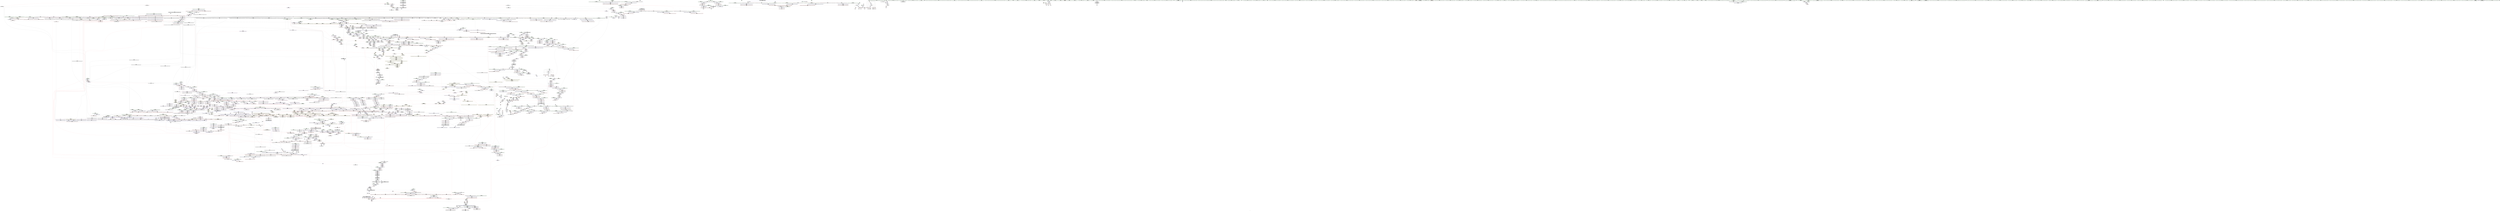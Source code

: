 digraph "SVFG" {
	label="SVFG";

	Node0x55adab2355e0 [shape=record,color=grey,label="{NodeID: 0\nNullPtr|{|<s60>183}}"];
	Node0x55adab2355e0 -> Node0x55adab8bebf0[style=solid];
	Node0x55adab2355e0 -> Node0x55adab8becf0[style=solid];
	Node0x55adab2355e0 -> Node0x55adab8bedc0[style=solid];
	Node0x55adab2355e0 -> Node0x55adab8bee90[style=solid];
	Node0x55adab2355e0 -> Node0x55adab8bef60[style=solid];
	Node0x55adab2355e0 -> Node0x55adab8bf030[style=solid];
	Node0x55adab2355e0 -> Node0x55adab8bf100[style=solid];
	Node0x55adab2355e0 -> Node0x55adab8bf1d0[style=solid];
	Node0x55adab2355e0 -> Node0x55adab8bf2a0[style=solid];
	Node0x55adab2355e0 -> Node0x55adab8bf370[style=solid];
	Node0x55adab2355e0 -> Node0x55adab8bf440[style=solid];
	Node0x55adab2355e0 -> Node0x55adab8bf510[style=solid];
	Node0x55adab2355e0 -> Node0x55adab8bf5e0[style=solid];
	Node0x55adab2355e0 -> Node0x55adab8bf6b0[style=solid];
	Node0x55adab2355e0 -> Node0x55adab8bf780[style=solid];
	Node0x55adab2355e0 -> Node0x55adab8bf850[style=solid];
	Node0x55adab2355e0 -> Node0x55adab8bf920[style=solid];
	Node0x55adab2355e0 -> Node0x55adab8bf9f0[style=solid];
	Node0x55adab2355e0 -> Node0x55adab8bfac0[style=solid];
	Node0x55adab2355e0 -> Node0x55adab8bfb90[style=solid];
	Node0x55adab2355e0 -> Node0x55adab8bfc60[style=solid];
	Node0x55adab2355e0 -> Node0x55adab8bfd30[style=solid];
	Node0x55adab2355e0 -> Node0x55adab8bfe00[style=solid];
	Node0x55adab2355e0 -> Node0x55adab8bfed0[style=solid];
	Node0x55adab2355e0 -> Node0x55adab8bffa0[style=solid];
	Node0x55adab2355e0 -> Node0x55adab8c0070[style=solid];
	Node0x55adab2355e0 -> Node0x55adab8c0140[style=solid];
	Node0x55adab2355e0 -> Node0x55adab8c0210[style=solid];
	Node0x55adab2355e0 -> Node0x55adab8c02e0[style=solid];
	Node0x55adab2355e0 -> Node0x55adab8c03b0[style=solid];
	Node0x55adab2355e0 -> Node0x55adab8c0480[style=solid];
	Node0x55adab2355e0 -> Node0x55adab8c0550[style=solid];
	Node0x55adab2355e0 -> Node0x55adab8c0620[style=solid];
	Node0x55adab2355e0 -> Node0x55adab8c06f0[style=solid];
	Node0x55adab2355e0 -> Node0x55adab8c07c0[style=solid];
	Node0x55adab2355e0 -> Node0x55adab8c0890[style=solid];
	Node0x55adab2355e0 -> Node0x55adab8c0960[style=solid];
	Node0x55adab2355e0 -> Node0x55adab8c0a30[style=solid];
	Node0x55adab2355e0 -> Node0x55adab8c0b00[style=solid];
	Node0x55adab2355e0 -> Node0x55adab8c0bd0[style=solid];
	Node0x55adab2355e0 -> Node0x55adab8c0ca0[style=solid];
	Node0x55adab2355e0 -> Node0x55adab8c0d70[style=solid];
	Node0x55adab2355e0 -> Node0x55adab8c0e40[style=solid];
	Node0x55adab2355e0 -> Node0x55adab8c0f10[style=solid];
	Node0x55adab2355e0 -> Node0x55adab8ff780[style=solid];
	Node0x55adab2355e0 -> Node0x55adab901b70[style=solid];
	Node0x55adab2355e0 -> Node0x55adab908440[style=solid];
	Node0x55adab2355e0 -> Node0x55adab908780[style=solid];
	Node0x55adab2355e0 -> Node0x55adab908ac0[style=solid];
	Node0x55adab2355e0 -> Node0x55adab908b90[style=solid];
	Node0x55adab2355e0 -> Node0x55adab908e00[style=solid];
	Node0x55adab2355e0 -> Node0x55adab90c7b0[style=solid];
	Node0x55adab2355e0 -> Node0x55adab9435f0[style=solid];
	Node0x55adab2355e0 -> Node0x55adab943770[style=solid];
	Node0x55adab2355e0 -> Node0x55adab9438f0[style=solid];
	Node0x55adab2355e0 -> Node0x55adab8e9bb0[style=solid];
	Node0x55adab2355e0 -> Node0x55adab8ea1b0[style=solid];
	Node0x55adab2355e0 -> Node0x55adab8ea4b0[style=solid];
	Node0x55adab2355e0 -> Node0x55adab8eadb0[style=solid];
	Node0x55adab2355e0 -> Node0x55adab8eb0b0[style=solid];
	Node0x55adab2355e0:s60 -> Node0x55adab985fd0[style=solid,color=red];
	Node0x55adab9d1890 [shape=record,color=yellow,style=double,label="{NodeID: 2657\n200V_1 = ENCHI(MR_200V_0)\npts\{60004 60005 20070004 20070005 \}\nFun[_ZNSt8_Rb_treeIcSt4pairIKciESt10_Select1stIS2_ESt4lessIcESaIS2_EE17_M_construct_nodeIJRKSt21piecewise_construct_tSt5tupleIJRS1_EESD_IJEEEEEvPSt13_Rb_tree_nodeIS2_EDpOT_]|{<s0>177}}"];
	Node0x55adab9d1890:s0 -> Node0x55adab9d0f10[style=dashed,color=red];
	Node0x55adab8c0ca0 [shape=record,color=black,label="{NodeID: 443\n1957\<--3\n\<--dummyVal\n_ZNSt8_Rb_treeIcSt4pairIKciESt10_Select1stIS2_ESt4lessIcESaIS2_EE17_M_construct_nodeIJRKSt21piecewise_construct_tSt5tupleIJRS1_EESD_IJEEEEEvPSt13_Rb_tree_nodeIS2_EDpOT_\n}"];
	Node0x55adab8d0160 [shape=record,color=red,label="{NodeID: 886\n189\<--83\n\<--j\nmain\n}"];
	Node0x55adab8d0160 -> Node0x55adab9423f0[style=solid];
	Node0x55adaba97d50 [shape=record,color=black,label="{NodeID: 3543\n2050 = PHI(1590, )\n|{<s0>190}}"];
	Node0x55adaba97d50:s0 -> Node0x55adaba9d180[style=solid,color=red];
	Node0x55adab9c36d0 [shape=record,color=yellow,style=double,label="{NodeID: 2436\n581V_1 = ENCHI(MR_581V_0)\npts\{60001 20070002 \}\nFun[_ZNSt8_Rb_treeIcSt4pairIKciESt10_Select1stIS2_ESt4lessIcESaIS2_EE29_M_get_insert_hint_unique_posESt23_Rb_tree_const_iteratorIS2_ERS1_]|{<s0>135|<s1>135|<s2>149|<s3>149|<s4>162|<s5>162}}"];
	Node0x55adab9c36d0:s0 -> Node0x55adab9cb310[style=dashed,color=red];
	Node0x55adab9c36d0:s1 -> Node0x55adab9cb5b0[style=dashed,color=red];
	Node0x55adab9c36d0:s2 -> Node0x55adab9cb310[style=dashed,color=red];
	Node0x55adab9c36d0:s3 -> Node0x55adab9cb5b0[style=dashed,color=red];
	Node0x55adab9c36d0:s4 -> Node0x55adab9cb310[style=dashed,color=red];
	Node0x55adab9c36d0:s5 -> Node0x55adab9cb5b0[style=dashed,color=red];
	Node0x55adab9063c0 [shape=record,color=blue,label="{NodeID: 1329\n1315\<--1316\n\<--\n_ZNSt8_Rb_treeIcSt4pairIKciESt10_Select1stIS2_ESt4lessIcESaIS2_EE22_M_emplace_hint_uniqueIJRKSt21piecewise_construct_tSt5tupleIJRS1_EESD_IJEEEEESt17_Rb_tree_iteratorIS2_ESt23_Rb_tree_const_iteratorIS2_EDpOT_\n}"];
	Node0x55adab9063c0 -> Node0x55adab8f6c30[style=dashed];
	Node0x55adab9063c0 -> Node0x55adab8f6dd0[style=dashed];
	Node0x55adab8b9100 [shape=record,color=green,label="{NodeID: 222\n1275\<--1276\nagg.tmp\<--agg.tmp_field_insensitive\n_ZNSt8_Rb_treeIcSt4pairIKciESt10_Select1stIS2_ESt4lessIcESaIS2_EE22_M_emplace_hint_uniqueIJRKSt21piecewise_construct_tSt5tupleIJRS1_EESD_IJEEEEESt17_Rb_tree_iteratorIS2_ESt23_Rb_tree_const_iteratorIS2_EDpOT_\n}"];
	Node0x55adab8b9100 -> Node0x55adab8d6330[style=solid];
	Node0x55adab8b9100 -> Node0x55adab8e0cc0[style=solid];
	Node0x55adab8dc7b0 [shape=record,color=purple,label="{NodeID: 665\n320\<--297\ncoerce.dive\<--__i\n_ZNSt3mapIciSt4lessIcESaISt4pairIKciEEEixERS3_\n}"];
	Node0x55adab8dc7b0 -> Node0x55adab900e70[style=solid];
	Node0x55adab8fafa0 [shape=record,color=red,label="{NodeID: 1108\n1992\<--1983\nthis1\<--this.addr\n_ZN9__gnu_cxx13new_allocatorISt13_Rb_tree_nodeISt4pairIKciEEE8allocateEmPKv\n|{<s0>184}}"];
	Node0x55adab8fafa0:s0 -> Node0x55adabaa08d0[style=solid,color=red];
	Node0x55adab235550 [shape=record,color=green,label="{NodeID: 1\n7\<--1\n__dso_handle\<--dummyObj\nGlob }"];
	Node0x55adab8c0d70 [shape=record,color=black,label="{NodeID: 444\n1958\<--3\n\<--dummyVal\n_ZNSt8_Rb_treeIcSt4pairIKciESt10_Select1stIS2_ESt4lessIcESaIS2_EE17_M_construct_nodeIJRKSt21piecewise_construct_tSt5tupleIJRS1_EESD_IJEEEEEvPSt13_Rb_tree_nodeIS2_EDpOT_\n|{<s0>182}}"];
	Node0x55adab8c0d70:s0 -> Node0x55adabaa09a0[style=solid,color=red];
	Node0x55adab8d0230 [shape=record,color=red,label="{NodeID: 887\n205\<--85\n\<--ret\nmain\n}"];
	Node0x55adab8d0230 -> Node0x55adab942cf0[style=solid];
	Node0x55adaba97e90 [shape=record,color=black,label="{NodeID: 3544\n2052 = PHI(1597, )\n|{<s0>190}}"];
	Node0x55adaba97e90:s0 -> Node0x55adaba9d290[style=solid,color=red];
	Node0x55adab9c37e0 [shape=record,color=yellow,style=double,label="{NodeID: 2437\n583V_1 = ENCHI(MR_583V_0)\npts\{100000 20070004 \}\nFun[_ZNSt8_Rb_treeIcSt4pairIKciESt10_Select1stIS2_ESt4lessIcESaIS2_EE29_M_get_insert_hint_unique_posESt23_Rb_tree_const_iteratorIS2_ERS1_]|{<s0>132|<s1>135|<s2>137|<s3>145|<s4>149|<s5>151|<s6>158|<s7>162}}"];
	Node0x55adab9c37e0:s0 -> Node0x55adab9c8690[style=dashed,color=red];
	Node0x55adab9c37e0:s1 -> Node0x55adab9d7460[style=dashed,color=red];
	Node0x55adab9c37e0:s2 -> Node0x55adab9c8690[style=dashed,color=red];
	Node0x55adab9c37e0:s3 -> Node0x55adab9c8690[style=dashed,color=red];
	Node0x55adab9c37e0:s4 -> Node0x55adab9d7460[style=dashed,color=red];
	Node0x55adab9c37e0:s5 -> Node0x55adab9c8690[style=dashed,color=red];
	Node0x55adab9c37e0:s6 -> Node0x55adab9c8690[style=dashed,color=red];
	Node0x55adab9c37e0:s7 -> Node0x55adab9d7460[style=dashed,color=red];
	Node0x55adab906490 [shape=record,color=blue,label="{NodeID: 1330\n1318\<--1319\n\<--\n_ZNSt8_Rb_treeIcSt4pairIKciESt10_Select1stIS2_ESt4lessIcESaIS2_EE22_M_emplace_hint_uniqueIJRKSt21piecewise_construct_tSt5tupleIJRS1_EESD_IJEEEEESt17_Rb_tree_iteratorIS2_ESt23_Rb_tree_const_iteratorIS2_EDpOT_\n}"];
	Node0x55adab906490 -> Node0x55adab8f6b60[style=dashed];
	Node0x55adab906490 -> Node0x55adab8f6d00[style=dashed];
	Node0x55adab8b91d0 [shape=record,color=green,label="{NodeID: 223\n1277\<--1278\nexn.slot\<--exn.slot_field_insensitive\n_ZNSt8_Rb_treeIcSt4pairIKciESt10_Select1stIS2_ESt4lessIcESaIS2_EE22_M_emplace_hint_uniqueIJRKSt21piecewise_construct_tSt5tupleIJRS1_EESD_IJEEEEESt17_Rb_tree_iteratorIS2_ESt23_Rb_tree_const_iteratorIS2_EDpOT_\n}"];
	Node0x55adab8b91d0 -> Node0x55adab8f6820[style=solid];
	Node0x55adab8b91d0 -> Node0x55adab8f68f0[style=solid];
	Node0x55adab8b91d0 -> Node0x55adab906630[style=solid];
	Node0x55adab8b91d0 -> Node0x55adab9067d0[style=solid];
	Node0x55adab8dc880 [shape=record,color=purple,label="{NodeID: 666\n325\<--299\ncoerce.dive3\<--ref.tmp\n_ZNSt3mapIciSt4lessIcESaISt4pairIKciEEEixERS3_\n}"];
	Node0x55adab8dc880 -> Node0x55adab900f40[style=solid];
	Node0x55adab8fb070 [shape=record,color=red,label="{NodeID: 1109\n1993\<--1985\n\<--__n.addr\n_ZN9__gnu_cxx13new_allocatorISt13_Rb_tree_nodeISt4pairIKciEEE8allocateEmPKv\n}"];
	Node0x55adab8fb070 -> Node0x55adab8eb3b0[style=solid];
	Node0x55adab8509b0 [shape=record,color=green,label="{NodeID: 2\n16\<--1\n.str\<--dummyObj\nGlob }"];
	Node0x55adab8c0e40 [shape=record,color=black,label="{NodeID: 445\n2159\<--3\n\<--dummyVal\n_ZNSt11_Tuple_implILm0EJRKcEEC2EOS2_\n}"];
	Node0x55adab8d0300 [shape=record,color=red,label="{NodeID: 888\n224\<--85\n\<--ret\nmain\n}"];
	Node0x55adaba97fd0 [shape=record,color=black,label="{NodeID: 3545\n2089 = PHI(1583, )\n}"];
	Node0x55adab9c38f0 [shape=record,color=yellow,style=double,label="{NodeID: 2438\n549V_1 = ENCHI(MR_549V_0)\npts\{1609 \}\nFun[_ZNSt8_Rb_treeIcSt4pairIKciESt10_Select1stIS2_ESt4lessIcESaIS2_EE29_M_get_insert_hint_unique_posESt23_Rb_tree_const_iteratorIS2_ERS1_]}"];
	Node0x55adab9c38f0 -> Node0x55adab8f9a80[style=dashed];
	Node0x55adab906560 [shape=record,color=blue,label="{NodeID: 1331\n1333\<--1330\ncoerce.dive16\<--call15\n_ZNSt8_Rb_treeIcSt4pairIKciESt10_Select1stIS2_ESt4lessIcESaIS2_EE22_M_emplace_hint_uniqueIJRKSt21piecewise_construct_tSt5tupleIJRS1_EESD_IJEEEEESt17_Rb_tree_iteratorIS2_ESt23_Rb_tree_const_iteratorIS2_EDpOT_\n}"];
	Node0x55adab906560 -> Node0x55adab9b0700[style=dashed];
	Node0x55adab8b92a0 [shape=record,color=green,label="{NodeID: 224\n1279\<--1280\nehselector.slot\<--ehselector.slot_field_insensitive\n_ZNSt8_Rb_treeIcSt4pairIKciESt10_Select1stIS2_ESt4lessIcESaIS2_EE22_M_emplace_hint_uniqueIJRKSt21piecewise_construct_tSt5tupleIJRS1_EESD_IJEEEEESt17_Rb_tree_iteratorIS2_ESt23_Rb_tree_const_iteratorIS2_EDpOT_\n}"];
	Node0x55adab8b92a0 -> Node0x55adab8f69c0[style=solid];
	Node0x55adab8b92a0 -> Node0x55adab906700[style=solid];
	Node0x55adab8b92a0 -> Node0x55adab9068a0[style=solid];
	Node0x55adab8dc950 [shape=record,color=purple,label="{NodeID: 667\n359\<--305\ncoerce.dive13\<--ref.tmp8\n_ZNSt3mapIciSt4lessIcESaISt4pairIKciEEEixERS3_\n}"];
	Node0x55adab8dc950 -> Node0x55adab901010[style=solid];
	Node0x55adab8fb140 [shape=record,color=red,label="{NodeID: 1110\n2003\<--1985\n\<--__n.addr\n_ZN9__gnu_cxx13new_allocatorISt13_Rb_tree_nodeISt4pairIKciEEE8allocateEmPKv\n}"];
	Node0x55adab8fb140 -> Node0x55adab942ff0[style=solid];
	Node0x55adab8b0870 [shape=record,color=green,label="{NodeID: 3\n18\<--1\n.str.1\<--dummyObj\nGlob }"];
	Node0x55adab8c0f10 [shape=record,color=black,label="{NodeID: 446\n2160\<--3\n\<--dummyVal\n_ZNSt11_Tuple_implILm0EJRKcEEC2EOS2_\n|{<s0>201}}"];
	Node0x55adab8c0f10:s0 -> Node0x55adabaa09a0[style=solid,color=red];
	Node0x55adab8d03d0 [shape=record,color=red,label="{NodeID: 889\n201\<--87\n\<--i35\nmain\n}"];
	Node0x55adab8d03d0 -> Node0x55adab8eaab0[style=solid];
	Node0x55adaba980e0 [shape=record,color=black,label="{NodeID: 3546\n2091 = PHI(1590, )\n|{<s0>193}}"];
	Node0x55adaba980e0:s0 -> Node0x55adaba9b560[style=solid,color=red];
	Node0x55adab906630 [shape=record,color=blue,label="{NodeID: 1332\n1277\<--1337\nexn.slot\<--\n_ZNSt8_Rb_treeIcSt4pairIKciESt10_Select1stIS2_ESt4lessIcESaIS2_EE22_M_emplace_hint_uniqueIJRKSt21piecewise_construct_tSt5tupleIJRS1_EESD_IJEEEEESt17_Rb_tree_iteratorIS2_ESt23_Rb_tree_const_iteratorIS2_EDpOT_\n}"];
	Node0x55adab906630 -> Node0x55adab8f6820[style=dashed];
	Node0x55adab906630 -> Node0x55adab9067d0[style=dashed];
	Node0x55adab8b9370 [shape=record,color=green,label="{NodeID: 225\n1290\<--1291\n_ZSt7forwardIRKSt21piecewise_construct_tEOT_RNSt16remove_referenceIS3_E4typeE\<--_ZSt7forwardIRKSt21piecewise_construct_tEOT_RNSt16remove_referenceIS3_E4typeE_field_insensitive\n}"];
	Node0x55adab8dca20 [shape=record,color=purple,label="{NodeID: 668\n354\<--307\ncoerce.dive11\<--agg.tmp\n_ZNSt3mapIciSt4lessIcESaISt4pairIKciEEEixERS3_\n}"];
	Node0x55adab8dca20 -> Node0x55adab8d0f30[style=solid];
	Node0x55adab8fb210 [shape=record,color=red,label="{NodeID: 1111\n2017\<--2014\nthis1\<--this.addr\n_ZNK9__gnu_cxx13new_allocatorISt13_Rb_tree_nodeISt4pairIKciEEE8max_sizeEv\n}"];
	Node0x55adab8b0bb0 [shape=record,color=green,label="{NodeID: 4\n20\<--1\n.str.2\<--dummyObj\nGlob }"];
	Node0x55adab8c0fe0 [shape=record,color=black,label="{NodeID: 447\n12\<--11\n\<--bio\nCan only get source location for instruction, argument, global var or function.}"];
	Node0x55adab8d04a0 [shape=record,color=red,label="{NodeID: 890\n210\<--87\n\<--i35\nmain\n}"];
	Node0x55adab8d04a0 -> Node0x55adab8c1a00[style=solid];
	Node0x55adaba98250 [shape=record,color=black,label="{NodeID: 3547\n2096 = PHI(1597, )\n}"];
	Node0x55adab906700 [shape=record,color=blue,label="{NodeID: 1333\n1279\<--1339\nehselector.slot\<--\n_ZNSt8_Rb_treeIcSt4pairIKciESt10_Select1stIS2_ESt4lessIcESaIS2_EE22_M_emplace_hint_uniqueIJRKSt21piecewise_construct_tSt5tupleIJRS1_EESD_IJEEEEESt17_Rb_tree_iteratorIS2_ESt23_Rb_tree_const_iteratorIS2_EDpOT_\n}"];
	Node0x55adab906700 -> Node0x55adab9068a0[style=dashed];
	Node0x55adab8b9470 [shape=record,color=green,label="{NodeID: 226\n1294\<--1295\n_ZSt7forwardISt5tupleIJRKcEEEOT_RNSt16remove_referenceIS4_E4typeE\<--_ZSt7forwardISt5tupleIJRKcEEEOT_RNSt16remove_referenceIS4_E4typeE_field_insensitive\n}"];
	Node0x55adab8dcaf0 [shape=record,color=purple,label="{NodeID: 669\n346\<--315\n_M_t\<--this1\n_ZNSt3mapIciSt4lessIcESaISt4pairIKciEEEixERS3_\n|{<s0>27}}"];
	Node0x55adab8dcaf0:s0 -> Node0x55adaba9af00[style=solid,color=red];
	Node0x55adab8fb2e0 [shape=record,color=red,label="{NodeID: 1112\n2044\<--2029\n\<--__a.addr\n_ZNSt16allocator_traitsISaISt13_Rb_tree_nodeISt4pairIKciEEEE9constructIS3_JRKSt21piecewise_construct_tSt5tupleIJRS2_EESB_IJEEEEEvRS5_PT_DpOT0_\n}"];
	Node0x55adab8fb2e0 -> Node0x55adab8d8d70[style=solid];
	Node0x55adab8b0c70 [shape=record,color=green,label="{NodeID: 5\n22\<--1\n_ZStL19piecewise_construct\<--dummyObj\nGlob |{<s0>27}}"];
	Node0x55adab8b0c70:s0 -> Node0x55adaba9b120[style=solid,color=red];
	Node0x55adab8c10e0 [shape=record,color=black,label="{NodeID: 448\n36\<--37\n\<--_ZNSt3mapIciSt4lessIcESaISt4pairIKciEEED2Ev\nCan only get source location for instruction, argument, global var or function.}"];
	Node0x55adab8d0570 [shape=record,color=red,label="{NodeID: 891\n218\<--87\n\<--i35\nmain\n}"];
	Node0x55adab8d0570 -> Node0x55adab9429f0[style=solid];
	Node0x55adaba98360 [shape=record,color=black,label="{NodeID: 3548\n2149 = PHI(2170, )\n|{<s0>199}}"];
	Node0x55adaba98360:s0 -> Node0x55adabaa4760[style=solid,color=red];
	Node0x55adab9067d0 [shape=record,color=blue,label="{NodeID: 1334\n1277\<--1358\nexn.slot\<--\n_ZNSt8_Rb_treeIcSt4pairIKciESt10_Select1stIS2_ESt4lessIcESaIS2_EE22_M_emplace_hint_uniqueIJRKSt21piecewise_construct_tSt5tupleIJRS1_EESD_IJEEEEESt17_Rb_tree_iteratorIS2_ESt23_Rb_tree_const_iteratorIS2_EDpOT_\n}"];
	Node0x55adab9067d0 -> Node0x55adab8f68f0[style=dashed];
	Node0x55adab8b9570 [shape=record,color=green,label="{NodeID: 227\n1298\<--1299\n_ZSt7forwardISt5tupleIJEEEOT_RNSt16remove_referenceIS2_E4typeE\<--_ZSt7forwardISt5tupleIJEEEOT_RNSt16remove_referenceIS2_E4typeE_field_insensitive\n}"];
	Node0x55adab8dcbc0 [shape=record,color=purple,label="{NodeID: 670\n338\<--335\nfirst\<--call6\n_ZNSt3mapIciSt4lessIcESaISt4pairIKciEEEixERS3_\n|{<s0>24}}"];
	Node0x55adab8dcbc0:s0 -> Node0x55adab984df0[style=solid,color=red];
	Node0x55adab8fb3b0 [shape=record,color=red,label="{NodeID: 1113\n2046\<--2031\n\<--__p.addr\n_ZNSt16allocator_traitsISaISt13_Rb_tree_nodeISt4pairIKciEEEE9constructIS3_JRKSt21piecewise_construct_tSt5tupleIJRS2_EESB_IJEEEEEvRS5_PT_DpOT0_\n|{<s0>190}}"];
	Node0x55adab8fb3b0:s0 -> Node0x55adaba9cf60[style=solid,color=red];
	Node0x55adab8b0d30 [shape=record,color=green,label="{NodeID: 6\n24\<--1\n\<--dummyObj\nCan only get source location for instruction, argument, global var or function.}"];
	Node0x55adab8c11e0 [shape=record,color=black,label="{NodeID: 449\n70\<--90\nmain_ret\<--\nmain\n}"];
	Node0x55adab8d0640 [shape=record,color=red,label="{NodeID: 892\n141\<--138\n\<--call9\nmain\n}"];
	Node0x55adab8d0640 -> Node0x55adab8ffe30[style=solid];
	Node0x55adaba984d0 [shape=record,color=black,label="{NodeID: 3549\n2152 = PHI(2163, )\n|{<s0>200}}"];
	Node0x55adaba984d0:s0 -> Node0x55adaba9f650[style=solid,color=red];
	Node0x55adab9068a0 [shape=record,color=blue,label="{NodeID: 1335\n1279\<--1360\nehselector.slot\<--\n_ZNSt8_Rb_treeIcSt4pairIKciESt10_Select1stIS2_ESt4lessIcESaIS2_EE22_M_emplace_hint_uniqueIJRKSt21piecewise_construct_tSt5tupleIJRS1_EESD_IJEEEEESt17_Rb_tree_iteratorIS2_ESt23_Rb_tree_const_iteratorIS2_EDpOT_\n}"];
	Node0x55adab9068a0 -> Node0x55adab8f69c0[style=dashed];
	Node0x55adab8b9670 [shape=record,color=green,label="{NodeID: 228\n1301\<--1302\n_ZNSt8_Rb_treeIcSt4pairIKciESt10_Select1stIS2_ESt4lessIcESaIS2_EE14_M_create_nodeIJRKSt21piecewise_construct_tSt5tupleIJRS1_EESD_IJEEEEEPSt13_Rb_tree_nodeIS2_EDpOT_\<--_ZNSt8_Rb_treeIcSt4pairIKciESt10_Select1stIS2_ESt4lessIcESaIS2_EE14_M_create_nodeIJRKSt21piecewise_construct_tSt5tupleIJRS1_EESD_IJEEEEEPSt13_Rb_tree_nodeIS2_EDpOT__field_insensitive\n}"];
	Node0x55adab8dcc90 [shape=record,color=purple,label="{NodeID: 671\n2601\<--361\noffset_0\<--\n}"];
	Node0x55adab8dcc90 -> Node0x55adab9010e0[style=solid];
	Node0x55adab8fb480 [shape=record,color=red,label="{NodeID: 1114\n2047\<--2033\n\<--__args.addr\n_ZNSt16allocator_traitsISaISt13_Rb_tree_nodeISt4pairIKciEEEE9constructIS3_JRKSt21piecewise_construct_tSt5tupleIJRS2_EESB_IJEEEEEvRS5_PT_DpOT0_\n|{<s0>187}}"];
	Node0x55adab8fb480:s0 -> Node0x55adabaa0a70[style=solid,color=red];
	Node0x55adab8b15a0 [shape=record,color=green,label="{NodeID: 7\n90\<--1\n\<--dummyObj\nCan only get source location for instruction, argument, global var or function.}"];
	Node0x55adab9d1f70 [shape=record,color=yellow,style=double,label="{NodeID: 2664\n512V_1 = ENCHI(MR_512V_0)\npts\{14470000 \}\nFun[_ZNSt8_Rb_treeIcSt4pairIKciESt10_Select1stIS2_ESt4lessIcESaIS2_EE14_M_lower_boundEPSt13_Rb_tree_nodeIS2_EPSt18_Rb_tree_node_baseRS1_]|{<s0>120}}"];
	Node0x55adab9d1f70:s0 -> Node0x55adab907810[style=dashed,color=red];
	Node0x55adab8c12b0 [shape=record,color=black,label="{NodeID: 450\n118\<--115\nconv\<--call2\nmain\n}"];
	Node0x55adab8c12b0 -> Node0x55adab8ffc90[style=solid];
	Node0x55adab8d0710 [shape=record,color=red,label="{NodeID: 893\n163\<--162\n\<--arrayidx20\nmain\n}"];
	Node0x55adab8d0710 -> Node0x55adab8ea330[style=solid];
	Node0x55adaba98610 [shape=record,color=black,label="{NodeID: 3550\n2177 = PHI(2195, )\n}"];
	Node0x55adaba98610 -> Node0x55adab8d93f0[style=solid];
	Node0x55adab906970 [shape=record,color=blue,label="{NodeID: 1336\n1387\<--1385\nthis.addr\<--this\n_ZNSt23_Rb_tree_const_iteratorISt4pairIKciEEC2ERKSt17_Rb_tree_iteratorIS2_E\n}"];
	Node0x55adab906970 -> Node0x55adab8f6f70[style=dashed];
	Node0x55adab8c1be0 [shape=record,color=green,label="{NodeID: 229\n1312\<--1313\n_ZNSt8_Rb_treeIcSt4pairIKciESt10_Select1stIS2_ESt4lessIcESaIS2_EE29_M_get_insert_hint_unique_posESt23_Rb_tree_const_iteratorIS2_ERS1_\<--_ZNSt8_Rb_treeIcSt4pairIKciESt10_Select1stIS2_ESt4lessIcESaIS2_EE29_M_get_insert_hint_unique_posESt23_Rb_tree_const_iteratorIS2_ERS1__field_insensitive\n}"];
	Node0x55adab8dcd60 [shape=record,color=purple,label="{NodeID: 672\n2602\<--362\noffset_0\<--\n}"];
	Node0x55adab8dcd60 -> Node0x55adab8ff170[style=solid];
	Node0x55adab8fb550 [shape=record,color=red,label="{NodeID: 1115\n2049\<--2035\n\<--__args.addr2\n_ZNSt16allocator_traitsISaISt13_Rb_tree_nodeISt4pairIKciEEEE9constructIS3_JRKSt21piecewise_construct_tSt5tupleIJRS2_EESB_IJEEEEEvRS5_PT_DpOT0_\n|{<s0>188}}"];
	Node0x55adab8fb550:s0 -> Node0x55adabaa10f0[style=solid,color=red];
	Node0x55adab8b1660 [shape=record,color=green,label="{NodeID: 8\n106\<--1\n\<--dummyObj\nCan only get source location for instruction, argument, global var or function.}"];
	Node0x55adab9d2050 [shape=record,color=yellow,style=double,label="{NodeID: 2665\n98V_1 = ENCHI(MR_98V_0)\npts\{60002 20070002 \}\nFun[_ZNSt8_Rb_treeIcSt4pairIKciESt10_Select1stIS2_ESt4lessIcESaIS2_EE14_M_lower_boundEPSt13_Rb_tree_nodeIS2_EPSt18_Rb_tree_node_baseRS1_]|{<s0>118}}"];
	Node0x55adab9d2050:s0 -> Node0x55adab9a1480[style=dashed,color=red];
	Node0x55adab8c1380 [shape=record,color=black,label="{NodeID: 451\n127\<--126\nidxprom\<--\nmain\n}"];
	Node0x55adab8d07e0 [shape=record,color=red,label="{NodeID: 894\n181\<--178\n\<--call29\nmain\n}"];
	Node0x55adab8d07e0 -> Node0x55adab900170[style=solid];
	Node0x55adaba98750 [shape=record,color=black,label="{NodeID: 3551\n2225 = PHI(2234, )\n|{<s0>204}}"];
	Node0x55adaba98750:s0 -> Node0x55adabaa4760[style=solid,color=red];
	Node0x55adab906a40 [shape=record,color=blue,label="{NodeID: 1337\n1389\<--1386\n__it.addr\<--__it\n_ZNSt23_Rb_tree_const_iteratorISt4pairIKciEEC2ERKSt17_Rb_tree_iteratorIS2_E\n}"];
	Node0x55adab906a40 -> Node0x55adab8f7040[style=dashed];
	Node0x55adab8c1cb0 [shape=record,color=green,label="{NodeID: 230\n1331\<--1332\n_ZNSt8_Rb_treeIcSt4pairIKciESt10_Select1stIS2_ESt4lessIcESaIS2_EE14_M_insert_nodeEPSt18_Rb_tree_node_baseSA_PSt13_Rb_tree_nodeIS2_E\<--_ZNSt8_Rb_treeIcSt4pairIKciESt10_Select1stIS2_ESt4lessIcESaIS2_EE14_M_insert_nodeEPSt18_Rb_tree_node_baseSA_PSt13_Rb_tree_nodeIS2_E_field_insensitive\n}"];
	Node0x55adab8dce30 [shape=record,color=purple,label="{NodeID: 673\n369\<--368\nsecond\<--call14\n_ZNSt3mapIciSt4lessIcESaISt4pairIKciEEEixERS3_\n}"];
	Node0x55adab8dce30 -> Node0x55adab8d2570[style=solid];
	Node0x55adab8fb620 [shape=record,color=red,label="{NodeID: 1116\n2051\<--2037\n\<--__args.addr4\n_ZNSt16allocator_traitsISaISt13_Rb_tree_nodeISt4pairIKciEEEE9constructIS3_JRKSt21piecewise_construct_tSt5tupleIJRS2_EESB_IJEEEEEvRS5_PT_DpOT0_\n|{<s0>189}}"];
	Node0x55adab8fb620:s0 -> Node0x55adaba9f7a0[style=solid,color=red];
	Node0x55adab8b1720 [shape=record,color=green,label="{NodeID: 9\n107\<--1\n\<--dummyObj\nCan only get source location for instruction, argument, global var or function.}"];
	Node0x55adab9d2160 [shape=record,color=yellow,style=double,label="{NodeID: 2666\n100V_1 = ENCHI(MR_100V_0)\npts\{60003 20070003 \}\nFun[_ZNSt8_Rb_treeIcSt4pairIKciESt10_Select1stIS2_ESt4lessIcESaIS2_EE14_M_lower_boundEPSt13_Rb_tree_nodeIS2_EPSt18_Rb_tree_node_baseRS1_]|{<s0>119}}"];
	Node0x55adab9d2160:s0 -> Node0x55adab9c7520[style=dashed,color=red];
	Node0x55adab8c1450 [shape=record,color=black,label="{NodeID: 452\n136\<--135\nidxprom7\<--\nmain\n}"];
	Node0x55adab8d08b0 [shape=record,color=red,label="{NodeID: 895\n213\<--212\n\<--arrayidx41\nmain\n}"];
	Node0x55adab8d08b0 -> Node0x55adab8c1ad0[style=solid];
	Node0x55adaba98890 [shape=record,color=black,label="{NodeID: 3552\n2228 = PHI(2163, )\n}"];
	Node0x55adaba98890 -> Node0x55adab8fc590[style=solid];
	Node0x55adab906b10 [shape=record,color=blue,label="{NodeID: 1338\n1394\<--1397\n_M_node\<--\n_ZNSt23_Rb_tree_const_iteratorISt4pairIKciEEC2ERKSt17_Rb_tree_iteratorIS2_E\n|{<s0>25|<s1>25}}"];
	Node0x55adab906b10:s0 -> Node0x55adab8d0f30[style=dashed,color=blue];
	Node0x55adab906b10:s1 -> Node0x55adab9b2a00[style=dashed,color=blue];
	Node0x55adab8c1db0 [shape=record,color=green,label="{NodeID: 231\n1347\<--1348\n__cxa_rethrow\<--__cxa_rethrow_field_insensitive\n}"];
	Node0x55adab8dcf00 [shape=record,color=purple,label="{NodeID: 674\n405\<--404\n_M_impl\<--this1\n_ZNSt8_Rb_treeIcSt4pairIKciESt10_Select1stIS2_ESt4lessIcESaIS2_EEC2Ev\n|{<s0>30}}"];
	Node0x55adab8dcf00:s0 -> Node0x55adabaa2950[style=solid,color=red];
	Node0x55adab8fb6f0 [shape=record,color=red,label="{NodeID: 1117\n2084\<--2063\nthis5\<--this.addr\n_ZN9__gnu_cxx13new_allocatorISt13_Rb_tree_nodeISt4pairIKciEEE9constructIS4_JRKSt21piecewise_construct_tSt5tupleIJRS3_EESB_IJEEEEEvPT_DpOT0_\n}"];
	Node0x55adab8b1820 [shape=record,color=green,label="{NodeID: 10\n108\<--1\n\<--dummyObj\nCan only get source location for instruction, argument, global var or function.}"];
	Node0x55adab9d2270 [shape=record,color=yellow,style=double,label="{NodeID: 2667\n329V_1 = ENCHI(MR_329V_0)\npts\{60004 100000 20070004 \}\nFun[_ZNSt8_Rb_treeIcSt4pairIKciESt10_Select1stIS2_ESt4lessIcESaIS2_EE14_M_lower_boundEPSt13_Rb_tree_nodeIS2_EPSt18_Rb_tree_node_baseRS1_]|{<s0>117}}"];
	Node0x55adab9d2270:s0 -> Node0x55adab9c8690[style=dashed,color=red];
	Node0x55adab8c1520 [shape=record,color=black,label="{NodeID: 453\n143\<--142\nidxprom10\<--\nmain\n}"];
	Node0x55adab8d0980 [shape=record,color=red,label="{NodeID: 896\n243\<--240\nthis1\<--this.addr\n_ZNSt3mapIciSt4lessIcESaISt4pairIKciEEE5clearEv\n}"];
	Node0x55adab8d0980 -> Node0x55adab8dc3a0[style=solid];
	Node0x55adaba989d0 [shape=record,color=black,label="{NodeID: 3553\n2241 = PHI(2245, )\n}"];
	Node0x55adaba989d0 -> Node0x55adab8d9730[style=solid];
	Node0x55adab9c3ff0 [shape=record,color=yellow,style=double,label="{NodeID: 2446\n120V_1 = ENCHI(MR_120V_0)\npts\{60002 \}\nFun[_ZNSt8_Rb_treeIcSt4pairIKciESt10_Select1stIS2_ESt4lessIcESaIS2_EE29_M_get_insert_hint_unique_posESt23_Rb_tree_const_iteratorIS2_ERS1_]|{|<s1>134|<s2>135|<s3>142|<s4>147|<s5>148|<s6>149|<s7>155|<s8>160|<s9>161|<s10>162|<s11>163}}"];
	Node0x55adab9c3ff0 -> Node0x55adab8f9400[style=dashed];
	Node0x55adab9c3ff0:s1 -> Node0x55adab9a11a0[style=dashed,color=red];
	Node0x55adab9c3ff0:s2 -> Node0x55adab9cb3f0[style=dashed,color=red];
	Node0x55adab9c3ff0:s3 -> Node0x55adab9c98c0[style=dashed,color=red];
	Node0x55adab9c3ff0:s4 -> Node0x55adab9a11a0[style=dashed,color=red];
	Node0x55adab9c3ff0:s5 -> Node0x55adab9c98c0[style=dashed,color=red];
	Node0x55adab9c3ff0:s6 -> Node0x55adab9cb3f0[style=dashed,color=red];
	Node0x55adab9c3ff0:s7 -> Node0x55adab9a11a0[style=dashed,color=red];
	Node0x55adab9c3ff0:s8 -> Node0x55adab9a11a0[style=dashed,color=red];
	Node0x55adab9c3ff0:s9 -> Node0x55adab9c98c0[style=dashed,color=red];
	Node0x55adab9c3ff0:s10 -> Node0x55adab9cb3f0[style=dashed,color=red];
	Node0x55adab9c3ff0:s11 -> Node0x55adab9c6730[style=dashed,color=red];
	Node0x55adab906be0 [shape=record,color=blue,label="{NodeID: 1339\n1403\<--1401\nthis.addr\<--this\n_ZNSt5tupleIJRKcEEC2IvLb1EEES1_\n}"];
	Node0x55adab906be0 -> Node0x55adab8f71e0[style=dashed];
	Node0x55adab8c1eb0 [shape=record,color=green,label="{NodeID: 232\n1354\<--1355\n_ZNSt17_Rb_tree_iteratorISt4pairIKciEEC2EPSt18_Rb_tree_node_base\<--_ZNSt17_Rb_tree_iteratorISt4pairIKciEEC2EPSt18_Rb_tree_node_base_field_insensitive\n}"];
	Node0x55adab8dcfd0 [shape=record,color=purple,label="{NodeID: 675\n425\<--424\n\<--\n_ZNSt8_Rb_treeIcSt4pairIKciESt10_Select1stIS2_ESt4lessIcESaIS2_EE13_Rb_tree_implIS6_Lb1EEC2Ev\n}"];
	Node0x55adab8dcfd0 -> Node0x55adab8d2980[style=solid];
	Node0x55adab8fb7c0 [shape=record,color=red,label="{NodeID: 1118\n2085\<--2065\n\<--__p.addr\n_ZN9__gnu_cxx13new_allocatorISt13_Rb_tree_nodeISt4pairIKciEEE9constructIS4_JRKSt21piecewise_construct_tSt5tupleIJRS3_EESB_IJEEEEEvPT_DpOT0_\n}"];
	Node0x55adab8fb7c0 -> Node0x55adab8d8e40[style=solid];
	Node0x55adab8b19a0 [shape=record,color=green,label="{NodeID: 11\n133\<--1\n\<--dummyObj\nCan only get source location for instruction, argument, global var or function.}"];
	Node0x55adab8c15f0 [shape=record,color=black,label="{NodeID: 454\n161\<--160\nidxprom19\<--\nmain\n}"];
	Node0x55adab8d0a50 [shape=record,color=red,label="{NodeID: 897\n269\<--259\nthis1\<--this.addr\n_ZNKSt3mapIciSt4lessIcESaISt4pairIKciEEE5countERS3_\n}"];
	Node0x55adab8d0a50 -> Node0x55adab8dc610[style=solid];
	Node0x55adab8d0a50 -> Node0x55adab8dc6e0[style=solid];
	Node0x55adaba98b10 [shape=record,color=black,label="{NodeID: 3554\n2251 = PHI(2170, )\n}"];
	Node0x55adaba98b10 -> Node0x55adab8d9800[style=solid];
	Node0x55adab9c40d0 [shape=record,color=yellow,style=double,label="{NodeID: 2447\n122V_1 = ENCHI(MR_122V_0)\npts\{60003 \}\nFun[_ZNSt8_Rb_treeIcSt4pairIKciESt10_Select1stIS2_ESt4lessIcESaIS2_EE29_M_get_insert_hint_unique_posESt23_Rb_tree_const_iteratorIS2_ERS1_]|{|<s2>134|<s3>135|<s4>142|<s5>146|<s6>147|<s7>148|<s8>149|<s9>155|<s10>159|<s11>160|<s12>161|<s13>162|<s14>163}}"];
	Node0x55adab9c40d0 -> Node0x55adab8f9190[style=dashed];
	Node0x55adab9c40d0 -> Node0x55adab8f9810[style=dashed];
	Node0x55adab9c40d0:s2 -> Node0x55adab9a11a0[style=dashed,color=red];
	Node0x55adab9c40d0:s3 -> Node0x55adab9cb4d0[style=dashed,color=red];
	Node0x55adab9c40d0:s4 -> Node0x55adab9c98c0[style=dashed,color=red];
	Node0x55adab9c40d0:s5 -> Node0x55adab9c7520[style=dashed,color=red];
	Node0x55adab9c40d0:s6 -> Node0x55adab9a11a0[style=dashed,color=red];
	Node0x55adab9c40d0:s7 -> Node0x55adab9c98c0[style=dashed,color=red];
	Node0x55adab9c40d0:s8 -> Node0x55adab9cb4d0[style=dashed,color=red];
	Node0x55adab9c40d0:s9 -> Node0x55adab9a11a0[style=dashed,color=red];
	Node0x55adab9c40d0:s10 -> Node0x55adab9c7520[style=dashed,color=red];
	Node0x55adab9c40d0:s11 -> Node0x55adab9a11a0[style=dashed,color=red];
	Node0x55adab9c40d0:s12 -> Node0x55adab9c98c0[style=dashed,color=red];
	Node0x55adab9c40d0:s13 -> Node0x55adab9cb4d0[style=dashed,color=red];
	Node0x55adab9c40d0:s14 -> Node0x55adab9c6730[style=dashed,color=red];
	Node0x55adab906cb0 [shape=record,color=blue,label="{NodeID: 1340\n1405\<--1402\n__elements.addr\<--__elements\n_ZNSt5tupleIJRKcEEC2IvLb1EEES1_\n}"];
	Node0x55adab906cb0 -> Node0x55adab8f72b0[style=dashed];
	Node0x55adab8c1fb0 [shape=record,color=green,label="{NodeID: 233\n1363\<--1364\n__cxa_end_catch\<--__cxa_end_catch_field_insensitive\n}"];
	Node0x55adab8dd0a0 [shape=record,color=purple,label="{NodeID: 676\n448\<--447\n_M_key_compare\<--this1\n_ZNSt20_Rb_tree_key_compareISt4lessIcEEC2Ev\n}"];
	Node0x55adab8fb890 [shape=record,color=red,label="{NodeID: 1119\n2088\<--2067\n\<--__args.addr\n_ZN9__gnu_cxx13new_allocatorISt13_Rb_tree_nodeISt4pairIKciEEE9constructIS4_JRKSt21piecewise_construct_tSt5tupleIJRS3_EESB_IJEEEEEvPT_DpOT0_\n|{<s0>191}}"];
	Node0x55adab8fb890:s0 -> Node0x55adabaa0a70[style=solid,color=red];
	Node0x55adab8b1a30 [shape=record,color=green,label="{NodeID: 12\n151\<--1\n\<--dummyObj\nCan only get source location for instruction, argument, global var or function.}"];
	Node0x55adab9d24c0 [shape=record,color=yellow,style=double,label="{NodeID: 2669\n13V_1 = ENCHI(MR_13V_0)\npts\{74 \}\nFun[main]}"];
	Node0x55adab9d24c0 -> Node0x55adab8cf050[style=dashed];
	Node0x55adab8c16c0 [shape=record,color=black,label="{NodeID: 455\n169\<--168\nidxprom24\<--\nmain\n}"];
	Node0x55adab8d0b20 [shape=record,color=red,label="{NodeID: 898\n271\<--261\n\<--__x.addr\n_ZNKSt3mapIciSt4lessIcESaISt4pairIKciEEE5countERS3_\n|{<s0>16}}"];
	Node0x55adab8d0b20:s0 -> Node0x55adabaa4c40[style=solid,color=red];
	Node0x55adaba98c50 [shape=record,color=black,label="{NodeID: 3555\n2314 = PHI(2509, )\n}"];
	Node0x55adaba98c50 -> Node0x55adab8fd020[style=solid];
	Node0x55adab9c41b0 [shape=record,color=yellow,style=double,label="{NodeID: 2448\n124V_1 = ENCHI(MR_124V_0)\npts\{60004 \}\nFun[_ZNSt8_Rb_treeIcSt4pairIKciESt10_Select1stIS2_ESt4lessIcESaIS2_EE29_M_get_insert_hint_unique_posESt23_Rb_tree_const_iteratorIS2_ERS1_]|{<s0>129|<s1>132|<s2>135|<s3>137|<s4>145|<s5>149|<s6>151|<s7>158|<s8>162}}"];
	Node0x55adab9c41b0:s0 -> Node0x55adab9c4800[style=dashed,color=red];
	Node0x55adab9c41b0:s1 -> Node0x55adab9c8690[style=dashed,color=red];
	Node0x55adab9c41b0:s2 -> Node0x55adab9d7460[style=dashed,color=red];
	Node0x55adab9c41b0:s3 -> Node0x55adab9c8690[style=dashed,color=red];
	Node0x55adab9c41b0:s4 -> Node0x55adab9c8690[style=dashed,color=red];
	Node0x55adab9c41b0:s5 -> Node0x55adab9d7460[style=dashed,color=red];
	Node0x55adab9c41b0:s6 -> Node0x55adab9c8690[style=dashed,color=red];
	Node0x55adab9c41b0:s7 -> Node0x55adab9c8690[style=dashed,color=red];
	Node0x55adab9c41b0:s8 -> Node0x55adab9d7460[style=dashed,color=red];
	Node0x55adab906d80 [shape=record,color=blue,label="{NodeID: 1341\n1421\<--1417\nthis.addr\<--this\n_ZNSt8_Rb_treeIcSt4pairIKciESt10_Select1stIS2_ESt4lessIcESaIS2_EE11lower_boundERS1_\n}"];
	Node0x55adab906d80 -> Node0x55adab8f7380[style=dashed];
	Node0x55adab8c20b0 [shape=record,color=green,label="{NodeID: 234\n1367\<--1368\nllvm.trap\<--llvm.trap_field_insensitive\n}"];
	Node0x55adab8dd170 [shape=record,color=purple,label="{NodeID: 677\n456\<--455\n_M_header\<--this1\n_ZNSt15_Rb_tree_headerC2Ev\n}"];
	Node0x55adab8fb960 [shape=record,color=red,label="{NodeID: 1120\n2090\<--2069\n\<--__args.addr2\n_ZN9__gnu_cxx13new_allocatorISt13_Rb_tree_nodeISt4pairIKciEEE9constructIS4_JRKSt21piecewise_construct_tSt5tupleIJRS3_EESB_IJEEEEEvPT_DpOT0_\n|{<s0>192}}"];
	Node0x55adab8fb960:s0 -> Node0x55adabaa10f0[style=solid,color=red];
	Node0x55adab8b1af0 [shape=record,color=green,label="{NodeID: 13\n187\<--1\n\<--dummyObj\nCan only get source location for instruction, argument, global var or function.}"];
	Node0x55adab8c1790 [shape=record,color=black,label="{NodeID: 456\n175\<--174\nidxprom27\<--\nmain\n}"];
	Node0x55adab8d0bf0 [shape=record,color=red,label="{NodeID: 899\n315\<--293\nthis1\<--this.addr\n_ZNSt3mapIciSt4lessIcESaISt4pairIKciEEEixERS3_\n|{|<s1>19|<s2>20|<s3>22}}"];
	Node0x55adab8d0bf0 -> Node0x55adab8dcaf0[style=solid];
	Node0x55adab8d0bf0:s1 -> Node0x55adabaa2a20[style=solid,color=red];
	Node0x55adab8d0bf0:s2 -> Node0x55adabaa00b0[style=solid,color=red];
	Node0x55adab8d0bf0:s3 -> Node0x55adabaa1020[style=solid,color=red];
	Node0x55adaba98d90 [shape=record,color=black,label="{NodeID: 3556\n2344 = PHI(581, )\n}"];
	Node0x55adaba98d90 -> Node0x55adab90c200[style=solid];
	Node0x55adab9c4290 [shape=record,color=yellow,style=double,label="{NodeID: 2449\n386V_1 = ENCHI(MR_386V_0)\npts\{16090000 \}\nFun[_ZNSt8_Rb_treeIcSt4pairIKciESt10_Select1stIS2_ESt4lessIcESaIS2_EE29_M_get_insert_hint_unique_posESt23_Rb_tree_const_iteratorIS2_ERS1_]|{|<s3>134|<s4>142|<s5>147|<s6>148|<s7>155|<s8>160|<s9>161|<s10>163}}"];
	Node0x55adab9c4290 -> Node0x55adab908510[style=dashed];
	Node0x55adab9c4290 -> Node0x55adab908850[style=dashed];
	Node0x55adab9c4290 -> Node0x55adab908c60[style=dashed];
	Node0x55adab9c4290:s3 -> Node0x55adab90bec0[style=dashed,color=red];
	Node0x55adab9c4290:s4 -> Node0x55adab90cbc0[style=dashed,color=red];
	Node0x55adab9c4290:s5 -> Node0x55adab90bec0[style=dashed,color=red];
	Node0x55adab9c4290:s6 -> Node0x55adab90cbc0[style=dashed,color=red];
	Node0x55adab9c4290:s7 -> Node0x55adab90bec0[style=dashed,color=red];
	Node0x55adab9c4290:s8 -> Node0x55adab90bec0[style=dashed,color=red];
	Node0x55adab9c4290:s9 -> Node0x55adab90cbc0[style=dashed,color=red];
	Node0x55adab9c4290:s10 -> Node0x55adab90d310[style=dashed,color=red];
	Node0x55adab906e50 [shape=record,color=blue,label="{NodeID: 1342\n1423\<--1418\n__k.addr\<--__k\n_ZNSt8_Rb_treeIcSt4pairIKciESt10_Select1stIS2_ESt4lessIcESaIS2_EE11lower_boundERS1_\n}"];
	Node0x55adab906e50 -> Node0x55adab8f7450[style=dashed];
	Node0x55adab8c21b0 [shape=record,color=green,label="{NodeID: 235\n1387\<--1388\nthis.addr\<--this.addr_field_insensitive\n_ZNSt23_Rb_tree_const_iteratorISt4pairIKciEEC2ERKSt17_Rb_tree_iteratorIS2_E\n}"];
	Node0x55adab8c21b0 -> Node0x55adab8f6f70[style=solid];
	Node0x55adab8c21b0 -> Node0x55adab906970[style=solid];
	Node0x55adab8dd240 [shape=record,color=purple,label="{NodeID: 678\n457\<--455\n_M_header2\<--this1\n_ZNSt15_Rb_tree_headerC2Ev\n}"];
	Node0x55adab8fba30 [shape=record,color=red,label="{NodeID: 1121\n2095\<--2071\n\<--__args.addr4\n_ZN9__gnu_cxx13new_allocatorISt13_Rb_tree_nodeISt4pairIKciEEE9constructIS4_JRKSt21piecewise_construct_tSt5tupleIJRS3_EESB_IJEEEEEvPT_DpOT0_\n|{<s0>194}}"];
	Node0x55adab8fba30:s0 -> Node0x55adaba9f7a0[style=solid,color=red];
	Node0x55adab8b1bf0 [shape=record,color=green,label="{NodeID: 14\n344\<--1\n\<--dummyObj\nCan only get source location for instruction, argument, global var or function.}"];
	Node0x55adab8c1860 [shape=record,color=black,label="{NodeID: 457\n184\<--183\nidxprom30\<--\nmain\n}"];
	Node0x55adab914890 [shape=record,color=yellow,style=double,label="{NodeID: 3114\nRETMU(2V_2)\npts\{60000 60001 60002 60003 60004 \}\nFun[_GLOBAL__sub_I_Zuza_0_1.cpp]}"];
	Node0x55adab8d0cc0 [shape=record,color=red,label="{NodeID: 900\n316\<--295\n\<--__k.addr\n_ZNSt3mapIciSt4lessIcESaISt4pairIKciEEEixERS3_\n|{<s0>19}}"];
	Node0x55adab8d0cc0:s0 -> Node0x55adabaa2af0[style=solid,color=red];
	Node0x55adaba98ed0 [shape=record,color=black,label="{NodeID: 3557\n2346 = PHI(1492, )\n}"];
	Node0x55adaba98ed0 -> Node0x55adab90c2d0[style=solid];
	Node0x55adab9c4370 [shape=record,color=yellow,style=double,label="{NodeID: 2450\n388V_1 = ENCHI(MR_388V_0)\npts\{16090001 \}\nFun[_ZNSt8_Rb_treeIcSt4pairIKciESt10_Select1stIS2_ESt4lessIcESaIS2_EE29_M_get_insert_hint_unique_posESt23_Rb_tree_const_iteratorIS2_ERS1_]|{|<s3>134|<s4>142|<s5>147|<s6>148|<s7>155|<s8>160|<s9>161|<s10>163}}"];
	Node0x55adab9c4370 -> Node0x55adab9085e0[style=dashed];
	Node0x55adab9c4370 -> Node0x55adab908920[style=dashed];
	Node0x55adab9c4370 -> Node0x55adab908d30[style=dashed];
	Node0x55adab9c4370:s3 -> Node0x55adab90bf90[style=dashed,color=red];
	Node0x55adab9c4370:s4 -> Node0x55adab90cc90[style=dashed,color=red];
	Node0x55adab9c4370:s5 -> Node0x55adab90bf90[style=dashed,color=red];
	Node0x55adab9c4370:s6 -> Node0x55adab90cc90[style=dashed,color=red];
	Node0x55adab9c4370:s7 -> Node0x55adab90bf90[style=dashed,color=red];
	Node0x55adab9c4370:s8 -> Node0x55adab90bf90[style=dashed,color=red];
	Node0x55adab9c4370:s9 -> Node0x55adab90cc90[style=dashed,color=red];
	Node0x55adab9c4370:s10 -> Node0x55adab90d3e0[style=dashed,color=red];
	Node0x55adab906f20 [shape=record,color=blue,label="{NodeID: 1343\n1436\<--1433\ncoerce.dive\<--call3\n_ZNSt8_Rb_treeIcSt4pairIKciESt10_Select1stIS2_ESt4lessIcESaIS2_EE11lower_boundERS1_\n}"];
	Node0x55adab906f20 -> Node0x55adab8f7520[style=dashed];
	Node0x55adab8c2280 [shape=record,color=green,label="{NodeID: 236\n1389\<--1390\n__it.addr\<--__it.addr_field_insensitive\n_ZNSt23_Rb_tree_const_iteratorISt4pairIKciEEC2ERKSt17_Rb_tree_iteratorIS2_E\n}"];
	Node0x55adab8c2280 -> Node0x55adab8f7040[style=solid];
	Node0x55adab8c2280 -> Node0x55adab906a40[style=solid];
	Node0x55adab8dd310 [shape=record,color=purple,label="{NodeID: 679\n458\<--455\n_M_color\<--this1\n_ZNSt15_Rb_tree_headerC2Ev\n}"];
	Node0x55adab8dd310 -> Node0x55adab901900[style=solid];
	Node0x55adab8fbb00 [shape=record,color=red,label="{NodeID: 1122\n2110\<--2104\nthis1\<--this.addr\n_ZNSt5tupleIJRKcEEC2EOS2_\n}"];
	Node0x55adab8fbb00 -> Node0x55adab8d8fe0[style=solid];
	Node0x55adab8b1cf0 [shape=record,color=green,label="{NodeID: 15\n364\<--1\n\<--dummyObj\nCan only get source location for instruction, argument, global var or function.}"];
	Node0x55adab8c1930 [shape=record,color=black,label="{NodeID: 458\n208\<--207\nconv39\<--add\nmain\n}"];
	Node0x55adab8c1930 -> Node0x55adab942cf0[style=solid];
	Node0x55adab8d0d90 [shape=record,color=red,label="{NodeID: 901\n334\<--295\n\<--__k.addr\n_ZNSt3mapIciSt4lessIcESaISt4pairIKciEEEixERS3_\n|{<s0>24}}"];
	Node0x55adab8d0d90:s0 -> Node0x55adab983e30[style=solid,color=red];
	Node0x55adaba99010 [shape=record,color=black,label="{NodeID: 3558\n2447 = PHI(2509, )\n}"];
	Node0x55adaba99010 -> Node0x55adab8fdec0[style=solid];
	Node0x55adab906ff0 [shape=record,color=blue,label="{NodeID: 1344\n1448\<--1442\nthis.addr\<--this\n_ZNSt8_Rb_treeIcSt4pairIKciESt10_Select1stIS2_ESt4lessIcESaIS2_EE14_M_lower_boundEPSt13_Rb_tree_nodeIS2_EPSt18_Rb_tree_node_baseRS1_\n}"];
	Node0x55adab906ff0 -> Node0x55adab8f75f0[style=dashed];
	Node0x55adab8c2350 [shape=record,color=green,label="{NodeID: 237\n1403\<--1404\nthis.addr\<--this.addr_field_insensitive\n_ZNSt5tupleIJRKcEEC2IvLb1EEES1_\n}"];
	Node0x55adab8c2350 -> Node0x55adab8f71e0[style=solid];
	Node0x55adab8c2350 -> Node0x55adab906be0[style=solid];
	Node0x55adab8dd3e0 [shape=record,color=purple,label="{NodeID: 680\n483\<--482\n_M_header\<--this1\n_ZNSt15_Rb_tree_header8_M_resetEv\n}"];
	Node0x55adab8fbbd0 [shape=record,color=red,label="{NodeID: 1123\n2112\<--2106\n\<--.addr\n_ZNSt5tupleIJRKcEEC2EOS2_\n}"];
	Node0x55adab8fbbd0 -> Node0x55adab8d90b0[style=solid];
	Node0x55adab8b1df0 [shape=record,color=green,label="{NodeID: 16\n685\<--1\n\<--dummyObj\nCan only get source location for instruction, argument, global var or function.|{<s0>56|<s1>171}}"];
	Node0x55adab8b1df0:s0 -> Node0x55adaba74730[style=solid,color=red];
	Node0x55adab8b1df0:s1 -> Node0x55adaba9efb0[style=solid,color=red];
	Node0x55adab8c1a00 [shape=record,color=black,label="{NodeID: 459\n211\<--210\nidxprom40\<--\nmain\n}"];
	Node0x55adab8d0e60 [shape=record,color=red,label="{NodeID: 902\n350\<--295\n\<--__k.addr\n_ZNSt3mapIciSt4lessIcESaISt4pairIKciEEEixERS3_\n|{<s0>26}}"];
	Node0x55adab8d0e60:s0 -> Node0x55adaba9c890[style=solid,color=red];
	Node0x55adaba99150 [shape=record,color=black,label="{NodeID: 3559\n2452 = PHI(2509, )\n}"];
	Node0x55adaba99150 -> Node0x55adab8fdf90[style=solid];
	Node0x55adab9070c0 [shape=record,color=blue,label="{NodeID: 1345\n1450\<--1443\n__x.addr\<--__x\n_ZNSt8_Rb_treeIcSt4pairIKciESt10_Select1stIS2_ESt4lessIcESaIS2_EE14_M_lower_boundEPSt13_Rb_tree_nodeIS2_EPSt18_Rb_tree_node_baseRS1_\n}"];
	Node0x55adab9070c0 -> Node0x55adab99ec60[style=dashed];
	Node0x55adab8c2420 [shape=record,color=green,label="{NodeID: 238\n1405\<--1406\n__elements.addr\<--__elements.addr_field_insensitive\n_ZNSt5tupleIJRKcEEC2IvLb1EEES1_\n}"];
	Node0x55adab8c2420 -> Node0x55adab8f72b0[style=solid];
	Node0x55adab8c2420 -> Node0x55adab906cb0[style=solid];
	Node0x55adab8dd4b0 [shape=record,color=purple,label="{NodeID: 681\n484\<--482\n_M_parent\<--this1\n_ZNSt15_Rb_tree_header8_M_resetEv\n}"];
	Node0x55adab8dd4b0 -> Node0x55adab901b70[style=solid];
	Node0x55adab8fbca0 [shape=record,color=red,label="{NodeID: 1124\n2132\<--2125\nthis2\<--this.addr\n_ZNSt4pairIKciEC2IJRS0_EJEEESt21piecewise_construct_tSt5tupleIJDpT_EES5_IJDpT0_EE\n|{<s0>197}}"];
	Node0x55adab8fbca0:s0 -> Node0x55adabaa22d0[style=solid,color=red];
	Node0x55adab8b1ef0 [shape=record,color=green,label="{NodeID: 17\n2005\<--1\n\<--dummyObj\nCan only get source location for instruction, argument, global var or function.}"];
	Node0x55adab8c1ad0 [shape=record,color=black,label="{NodeID: 460\n214\<--213\nconv42\<--\nmain\n}"];
	Node0x55adab8c1ad0 -> Node0x55adab942870[style=solid];
	Node0x55adab8d0f30 [shape=record,color=red,label="{NodeID: 903\n355\<--354\n\<--coerce.dive11\n_ZNSt3mapIciSt4lessIcESaISt4pairIKciEEEixERS3_\n|{<s0>27}}"];
	Node0x55adab8d0f30:s0 -> Node0x55adaba9b010[style=solid,color=red];
	Node0x55adaba99290 [shape=record,color=black,label="{NodeID: 3560\n2464 = PHI()\n}"];
	Node0x55adaba99290 -> Node0x55adab90ce30[style=solid];
	Node0x55adab907190 [shape=record,color=blue,label="{NodeID: 1346\n1452\<--1444\n__y.addr\<--__y\n_ZNSt8_Rb_treeIcSt4pairIKciESt10_Select1stIS2_ESt4lessIcESaIS2_EE14_M_lower_boundEPSt13_Rb_tree_nodeIS2_EPSt18_Rb_tree_node_baseRS1_\n}"];
	Node0x55adab907190 -> Node0x55adab99f160[style=dashed];
	Node0x55adab8c24f0 [shape=record,color=green,label="{NodeID: 239\n1413\<--1414\n_ZNSt11_Tuple_implILm0EJRKcEEC2ES1_\<--_ZNSt11_Tuple_implILm0EJRKcEEC2ES1__field_insensitive\n}"];
	Node0x55adab8dd580 [shape=record,color=purple,label="{NodeID: 682\n486\<--482\n_M_header2\<--this1\n_ZNSt15_Rb_tree_header8_M_resetEv\n}"];
	Node0x55adab8dd580 -> Node0x55adab901c40[style=solid];
	Node0x55adab8fbd70 [shape=record,color=red,label="{NodeID: 1125\n2146\<--2140\nthis1\<--this.addr\n_ZNSt11_Tuple_implILm0EJRKcEEC2EOS2_\n}"];
	Node0x55adab8fbd70 -> Node0x55adab8d9180[style=solid];
	Node0x55adab8b1ff0 [shape=record,color=green,label="{NodeID: 18\n2019\<--1\n\<--dummyObj\nCan only get source location for instruction, argument, global var or function.}"];
	Node0x55adab8d21a0 [shape=record,color=black,label="{NodeID: 461\n286\<--283\n\<--call6\n_ZNKSt3mapIciSt4lessIcESaISt4pairIKciEEE5countERS3_\n}"];
	Node0x55adab8d1000 [shape=record,color=red,label="{NodeID: 904\n394\<--374\n\<--retval\n_ZSt3maxIiERKT_S2_S2_\n}"];
	Node0x55adab8d1000 -> Node0x55adab8d2640[style=solid];
	Node0x55adaba99360 [shape=record,color=black,label="{NodeID: 3561\n2478 = PHI()\n}"];
	Node0x55adaba99360 -> Node0x55adab90cfd0[style=solid];
	Node0x55adab907260 [shape=record,color=blue,label="{NodeID: 1347\n1454\<--1445\n__k.addr\<--__k\n_ZNSt8_Rb_treeIcSt4pairIKciESt10_Select1stIS2_ESt4lessIcESaIS2_EE14_M_lower_boundEPSt13_Rb_tree_nodeIS2_EPSt18_Rb_tree_node_baseRS1_\n}"];
	Node0x55adab907260 -> Node0x55adab8f7ba0[style=dashed];
	Node0x55adab8c25f0 [shape=record,color=green,label="{NodeID: 240\n1419\<--1420\nretval\<--retval_field_insensitive\n_ZNSt8_Rb_treeIcSt4pairIKciESt10_Select1stIS2_ESt4lessIcESaIS2_EE11lower_boundERS1_\n}"];
	Node0x55adab8c25f0 -> Node0x55adab8e1270[style=solid];
	Node0x55adab8c25f0 -> Node0x55adab8e1340[style=solid];
	Node0x55adab8dd650 [shape=record,color=purple,label="{NodeID: 683\n487\<--482\n_M_header3\<--this1\n_ZNSt15_Rb_tree_header8_M_resetEv\n}"];
	Node0x55adab8fbe40 [shape=record,color=red,label="{NodeID: 1126\n2148\<--2142\n\<--__in.addr\n_ZNSt11_Tuple_implILm0EJRKcEEC2EOS2_\n|{<s0>198}}"];
	Node0x55adab8fbe40:s0 -> Node0x55adabaa0250[style=solid,color=red];
	Node0x55adab8b20f0 [shape=record,color=green,label="{NodeID: 19\n2349\<--1\n\<--dummyObj\nCan only get source location for instruction, argument, global var or function.}"];
	Node0x55adab8d2230 [shape=record,color=black,label="{NodeID: 462\n288\<--287\nconv\<--cond\n_ZNKSt3mapIciSt4lessIcESaISt4pairIKciEEE5countERS3_\n}"];
	Node0x55adab8d2230 -> Node0x55adab8d2300[style=solid];
	Node0x55adab8d10d0 [shape=record,color=red,label="{NodeID: 905\n382\<--376\n\<--__a.addr\n_ZSt3maxIiERKT_S2_S2_\n}"];
	Node0x55adab8d10d0 -> Node0x55adab8d1410[style=solid];
	Node0x55adaba99430 [shape=record,color=black,label="{NodeID: 3562\n2501 = PHI(2509, )\n}"];
	Node0x55adaba99430 -> Node0x55adab8fe610[style=solid];
	Node0x55adab9c4800 [shape=record,color=yellow,style=double,label="{NodeID: 2455\n124V_1 = ENCHI(MR_124V_0)\npts\{60004 \}\nFun[_ZNKSt8_Rb_treeIcSt4pairIKciESt10_Select1stIS2_ESt4lessIcESaIS2_EE4sizeEv]}"];
	Node0x55adab9c4800 -> Node0x55adab8fcb40[style=dashed];
	Node0x55adab907330 [shape=record,color=blue,label="{NodeID: 1348\n1452\<--1474\n__y.addr\<--\n_ZNSt8_Rb_treeIcSt4pairIKciESt10_Select1stIS2_ESt4lessIcESaIS2_EE14_M_lower_boundEPSt13_Rb_tree_nodeIS2_EPSt18_Rb_tree_node_baseRS1_\n}"];
	Node0x55adab907330 -> Node0x55adab99f160[style=dashed];
	Node0x55adab8c26c0 [shape=record,color=green,label="{NodeID: 241\n1421\<--1422\nthis.addr\<--this.addr_field_insensitive\n_ZNSt8_Rb_treeIcSt4pairIKciESt10_Select1stIS2_ESt4lessIcESaIS2_EE11lower_boundERS1_\n}"];
	Node0x55adab8c26c0 -> Node0x55adab8f7380[style=solid];
	Node0x55adab8c26c0 -> Node0x55adab906d80[style=solid];
	Node0x55adab8dd720 [shape=record,color=purple,label="{NodeID: 684\n488\<--482\n_M_left\<--this1\n_ZNSt15_Rb_tree_header8_M_resetEv\n}"];
	Node0x55adab8dd720 -> Node0x55adab901c40[style=solid];
	Node0x55adab8fbf10 [shape=record,color=red,label="{NodeID: 1127\n2168\<--2165\n\<--__t.addr\n_ZSt7forwardIRKcEOT_RNSt16remove_referenceIS2_E4typeE\n}"];
	Node0x55adab8fbf10 -> Node0x55adab8d9250[style=solid];
	Node0x55adab8b21f0 [shape=record,color=green,label="{NodeID: 20\n4\<--6\nmapper\<--mapper_field_insensitive\nGlob |{|<s1>1|<s2>6|<s3>10|<s4>11|<s5>12}}"];
	Node0x55adab8b21f0 -> Node0x55adab8db3a0[style=solid];
	Node0x55adab8b21f0:s1 -> Node0x55adabaa1500[style=solid,color=red];
	Node0x55adab8b21f0:s2 -> Node0x55adabaa4eb0[style=solid,color=red];
	Node0x55adab8b21f0:s3 -> Node0x55adabaa03f0[style=solid,color=red];
	Node0x55adab8b21f0:s4 -> Node0x55adabaa0ce0[style=solid,color=red];
	Node0x55adab8b21f0:s5 -> Node0x55adabaa0ce0[style=solid,color=red];
	Node0x55adab9d2bc0 [shape=record,color=yellow,style=double,label="{NodeID: 2677\n29V_1 = ENCHI(MR_29V_0)\npts\{100000 \}\nFun[main]|{<s0>10|<s1>11|<s2>12}}"];
	Node0x55adab9d2bc0:s0 -> Node0x55adab9c9590[style=dashed,color=red];
	Node0x55adab9d2bc0:s1 -> Node0x55adab9bd570[style=dashed,color=red];
	Node0x55adab9d2bc0:s2 -> Node0x55adab9bd570[style=dashed,color=red];
	Node0x55adab8d2300 [shape=record,color=black,label="{NodeID: 463\n256\<--288\n_ZNKSt3mapIciSt4lessIcESaISt4pairIKciEEE5countERS3__ret\<--conv\n_ZNKSt3mapIciSt4lessIcESaISt4pairIKciEEE5countERS3_\n|{<s0>10}}"];
	Node0x55adab8d2300:s0 -> Node0x55adaba8fbc0[style=solid,color=blue];
	Node0x55adab8d11a0 [shape=record,color=red,label="{NodeID: 906\n391\<--376\n\<--__a.addr\n_ZSt3maxIiERKT_S2_S2_\n}"];
	Node0x55adab8d11a0 -> Node0x55adab901420[style=solid];
	Node0x55adaba995d0 [shape=record,color=black,label="{NodeID: 3563\n2552 = PHI(2564, )\n}"];
	Node0x55adaba995d0 -> Node0x55adab8fed60[style=solid];
	Node0x55adab9c48e0 [shape=record,color=yellow,style=double,label="{NodeID: 2456\n629V_1 = ENCHI(MR_629V_0)\npts\{2330 \}\nFun[_ZNSt4pairIPSt18_Rb_tree_node_baseS1_EC2IRPSt13_Rb_tree_nodeIS_IKciEERS1_Lb1EEEOT_OT0_]}"];
	Node0x55adab9c48e0 -> Node0x55adab8fed60[style=dashed];
	Node0x55adab907400 [shape=record,color=blue,label="{NodeID: 1349\n1450\<--1478\n__x.addr\<--call3\n_ZNSt8_Rb_treeIcSt4pairIKciESt10_Select1stIS2_ESt4lessIcESaIS2_EE14_M_lower_boundEPSt13_Rb_tree_nodeIS2_EPSt18_Rb_tree_node_baseRS1_\n}"];
	Node0x55adab907400 -> Node0x55adab99ec60[style=dashed];
	Node0x55adab8c2790 [shape=record,color=green,label="{NodeID: 242\n1423\<--1424\n__k.addr\<--__k.addr_field_insensitive\n_ZNSt8_Rb_treeIcSt4pairIKciESt10_Select1stIS2_ESt4lessIcESaIS2_EE11lower_boundERS1_\n}"];
	Node0x55adab8c2790 -> Node0x55adab8f7450[style=solid];
	Node0x55adab8c2790 -> Node0x55adab906e50[style=solid];
	Node0x55adab8dd7f0 [shape=record,color=purple,label="{NodeID: 685\n490\<--482\n_M_header4\<--this1\n_ZNSt15_Rb_tree_header8_M_resetEv\n}"];
	Node0x55adab8dd7f0 -> Node0x55adab901d10[style=solid];
	Node0x55adab8fbfe0 [shape=record,color=red,label="{NodeID: 1128\n2175\<--2172\n\<--__t.addr\n_ZNSt11_Tuple_implILm0EJRKcEE7_M_headERS2_\n}"];
	Node0x55adab8fbfe0 -> Node0x55adab8d9320[style=solid];
	Node0x55adab8b22f0 [shape=record,color=green,label="{NodeID: 21\n8\<--10\nS\<--S_field_insensitive\nGlob }"];
	Node0x55adab8b22f0 -> Node0x55adab8db470[style=solid];
	Node0x55adab8b22f0 -> Node0x55adab8db540[style=solid];
	Node0x55adab8b22f0 -> Node0x55adab8db610[style=solid];
	Node0x55adab8b22f0 -> Node0x55adab8db6e0[style=solid];
	Node0x55adab8b22f0 -> Node0x55adab8db7b0[style=solid];
	Node0x55adab8d23d0 [shape=record,color=black,label="{NodeID: 464\n361\<--297\n\<--__i\n_ZNSt3mapIciSt4lessIcESaISt4pairIKciEEEixERS3_\n}"];
	Node0x55adab8d23d0 -> Node0x55adab8dcc90[style=solid];
	Node0x55adab8d1270 [shape=record,color=red,label="{NodeID: 907\n384\<--378\n\<--__b.addr\n_ZSt3maxIiERKT_S2_S2_\n}"];
	Node0x55adab8d1270 -> Node0x55adab8d14e0[style=solid];
	Node0x55adaba99710 [shape=record,color=black,label="{NodeID: 3564\n2560 = PHI(2509, )\n}"];
	Node0x55adaba99710 -> Node0x55adab8fee30[style=solid];
	Node0x55adab9074d0 [shape=record,color=blue,label="{NodeID: 1350\n1450\<--1483\n__x.addr\<--call4\n_ZNSt8_Rb_treeIcSt4pairIKciESt10_Select1stIS2_ESt4lessIcESaIS2_EE14_M_lower_boundEPSt13_Rb_tree_nodeIS2_EPSt18_Rb_tree_node_baseRS1_\n}"];
	Node0x55adab9074d0 -> Node0x55adab99ec60[style=dashed];
	Node0x55adab8c2860 [shape=record,color=green,label="{NodeID: 243\n1430\<--1431\n_ZNSt8_Rb_treeIcSt4pairIKciESt10_Select1stIS2_ESt4lessIcESaIS2_EE6_M_endEv\<--_ZNSt8_Rb_treeIcSt4pairIKciESt10_Select1stIS2_ESt4lessIcESaIS2_EE6_M_endEv_field_insensitive\n}"];
	Node0x55adab8dd8c0 [shape=record,color=purple,label="{NodeID: 686\n491\<--482\n_M_header5\<--this1\n_ZNSt15_Rb_tree_header8_M_resetEv\n}"];
	Node0x55adab8fc0b0 [shape=record,color=red,label="{NodeID: 1129\n2190\<--2184\nthis1\<--this.addr\n_ZNSt10_Head_baseILm0ERKcLb0EEC2ES1_\n}"];
	Node0x55adab8fc0b0 -> Node0x55adab8ccd60[style=solid];
	Node0x55adab8b23f0 [shape=record,color=green,label="{NodeID: 22\n11\<--13\nbio\<--bio_field_insensitive\nGlob }"];
	Node0x55adab8b23f0 -> Node0x55adab8c0fe0[style=solid];
	Node0x55adab8b23f0 -> Node0x55adab8db880[style=solid];
	Node0x55adab8b23f0 -> Node0x55adab8db950[style=solid];
	Node0x55adab8d24a0 [shape=record,color=black,label="{NodeID: 465\n362\<--305\n\<--ref.tmp8\n_ZNSt3mapIciSt4lessIcESaISt4pairIKciEEEixERS3_\n}"];
	Node0x55adab8d24a0 -> Node0x55adab8dcd60[style=solid];
	Node0x55adab8d1340 [shape=record,color=red,label="{NodeID: 908\n388\<--378\n\<--__b.addr\n_ZSt3maxIiERKT_S2_S2_\n}"];
	Node0x55adab8d1340 -> Node0x55adab901350[style=solid];
	Node0x55adaba99850 [shape=record,color=black,label="{NodeID: 3565\n628 = PHI(556, 1287, 1287, )\n0th arg _ZNSt8_Rb_treeIcSt4pairIKciESt10_Select1stIS2_ESt4lessIcESaIS2_EE12_M_drop_nodeEPSt13_Rb_tree_nodeIS2_E }"];
	Node0x55adaba99850 -> Node0x55adab9027a0[style=solid];
	Node0x55adab9075a0 [shape=record,color=blue,label="{NodeID: 1351\n1494\<--1493\nthis.addr\<--this\n_ZNSt8_Rb_treeIcSt4pairIKciESt10_Select1stIS2_ESt4lessIcESaIS2_EE6_M_endEv\n}"];
	Node0x55adab9075a0 -> Node0x55adab8f7d40[style=dashed];
	Node0x55adab8c2960 [shape=record,color=green,label="{NodeID: 244\n1434\<--1435\n_ZNSt8_Rb_treeIcSt4pairIKciESt10_Select1stIS2_ESt4lessIcESaIS2_EE14_M_lower_boundEPSt13_Rb_tree_nodeIS2_EPSt18_Rb_tree_node_baseRS1_\<--_ZNSt8_Rb_treeIcSt4pairIKciESt10_Select1stIS2_ESt4lessIcESaIS2_EE14_M_lower_boundEPSt13_Rb_tree_nodeIS2_EPSt18_Rb_tree_node_baseRS1__field_insensitive\n}"];
	Node0x55adab8dd990 [shape=record,color=purple,label="{NodeID: 687\n492\<--482\n_M_right\<--this1\n_ZNSt15_Rb_tree_header8_M_resetEv\n}"];
	Node0x55adab8dd990 -> Node0x55adab901d10[style=solid];
	Node0x55adab8fc180 [shape=record,color=red,label="{NodeID: 1130\n2192\<--2186\n\<--__h.addr\n_ZNSt10_Head_baseILm0ERKcLb0EEC2ES1_\n}"];
	Node0x55adab8fc180 -> Node0x55adab90b290[style=solid];
	Node0x55adab8b24f0 [shape=record,color=green,label="{NodeID: 23\n14\<--15\nA\<--A_field_insensitive\nGlob }"];
	Node0x55adab8b24f0 -> Node0x55adab8dba20[style=solid];
	Node0x55adab8b24f0 -> Node0x55adab8dbaf0[style=solid];
	Node0x55adab8b24f0 -> Node0x55adab8dbbc0[style=solid];
	Node0x55adab8d2570 [shape=record,color=black,label="{NodeID: 466\n290\<--369\n_ZNSt3mapIciSt4lessIcESaISt4pairIKciEEEixERS3__ret\<--second\n_ZNSt3mapIciSt4lessIcESaISt4pairIKciEEEixERS3_\n|{<s0>11|<s1>12}}"];
	Node0x55adab8d2570:s0 -> Node0x55adaba8fcd0[style=solid,color=blue];
	Node0x55adab8d2570:s1 -> Node0x55adaba90510[style=solid,color=blue];
	Node0x55adab8d1410 [shape=record,color=red,label="{NodeID: 909\n383\<--382\n\<--\n_ZSt3maxIiERKT_S2_S2_\n}"];
	Node0x55adab8d1410 -> Node0x55adab943170[style=solid];
	Node0x55adaba99b30 [shape=record,color=black,label="{NodeID: 3566\n629 = PHI(573, 1344, 1349, )\n1st arg _ZNSt8_Rb_treeIcSt4pairIKciESt10_Select1stIS2_ESt4lessIcESaIS2_EE12_M_drop_nodeEPSt13_Rb_tree_nodeIS2_E }"];
	Node0x55adaba99b30 -> Node0x55adab902870[style=solid];
	Node0x55adab907670 [shape=record,color=blue,label="{NodeID: 1352\n1507\<--1505\nthis.addr\<--this\n_ZNSt17_Rb_tree_iteratorISt4pairIKciEEC2EPSt18_Rb_tree_node_base\n}"];
	Node0x55adab907670 -> Node0x55adab8f7e10[style=dashed];
	Node0x55adab8c2a60 [shape=record,color=green,label="{NodeID: 245\n1446\<--1447\nretval\<--retval_field_insensitive\n_ZNSt8_Rb_treeIcSt4pairIKciESt10_Select1stIS2_ESt4lessIcESaIS2_EE14_M_lower_boundEPSt13_Rb_tree_nodeIS2_EPSt18_Rb_tree_node_baseRS1_\n|{|<s1>120}}"];
	Node0x55adab8c2a60 -> Node0x55adab8e1410[style=solid];
	Node0x55adab8c2a60:s1 -> Node0x55adabaa4420[style=solid,color=red];
	Node0x55adab8dda60 [shape=record,color=purple,label="{NodeID: 688\n494\<--482\n_M_node_count\<--this1\n_ZNSt15_Rb_tree_header8_M_resetEv\n}"];
	Node0x55adab8dda60 -> Node0x55adab901de0[style=solid];
	Node0x55adab8fc250 [shape=record,color=red,label="{NodeID: 1131\n2200\<--2197\n\<--__b.addr\n_ZNSt10_Head_baseILm0ERKcLb0EE7_M_headERS2_\n}"];
	Node0x55adab8fc250 -> Node0x55adab8cce30[style=solid];
	Node0x55adab8b25f0 [shape=record,color=green,label="{NodeID: 24\n23\<--27\nllvm.global_ctors\<--llvm.global_ctors_field_insensitive\nGlob }"];
	Node0x55adab8b25f0 -> Node0x55adab8dbf00[style=solid];
	Node0x55adab8b25f0 -> Node0x55adab8dc000[style=solid];
	Node0x55adab8b25f0 -> Node0x55adab8dc100[style=solid];
	Node0x55adab8d2640 [shape=record,color=black,label="{NodeID: 467\n371\<--394\n_ZSt3maxIiERKT_S2_S2__ret\<--\n_ZSt3maxIiERKT_S2_S2_\n|{<s0>13}}"];
	Node0x55adab8d2640:s0 -> Node0x55adaba90620[style=solid,color=blue];
	Node0x55adab8d14e0 [shape=record,color=red,label="{NodeID: 910\n385\<--384\n\<--\n_ZSt3maxIiERKT_S2_S2_\n}"];
	Node0x55adab8d14e0 -> Node0x55adab943170[style=solid];
	Node0x55adaba99cf0 [shape=record,color=black,label="{NodeID: 3567\n478 = PHI(455, 833, )\n0th arg _ZNSt15_Rb_tree_header8_M_resetEv }"];
	Node0x55adaba99cf0 -> Node0x55adab901aa0[style=solid];
	Node0x55adab907740 [shape=record,color=blue,label="{NodeID: 1353\n1509\<--1506\n__x.addr\<--__x\n_ZNSt17_Rb_tree_iteratorISt4pairIKciEEC2EPSt18_Rb_tree_node_base\n}"];
	Node0x55adab907740 -> Node0x55adab8f7ee0[style=dashed];
	Node0x55adab8c2b30 [shape=record,color=green,label="{NodeID: 246\n1448\<--1449\nthis.addr\<--this.addr_field_insensitive\n_ZNSt8_Rb_treeIcSt4pairIKciESt10_Select1stIS2_ESt4lessIcESaIS2_EE14_M_lower_boundEPSt13_Rb_tree_nodeIS2_EPSt18_Rb_tree_node_baseRS1_\n}"];
	Node0x55adab8c2b30 -> Node0x55adab8f75f0[style=solid];
	Node0x55adab8c2b30 -> Node0x55adab906ff0[style=solid];
	Node0x55adab8ddb30 [shape=record,color=purple,label="{NodeID: 689\n529\<--522\n_M_impl\<--this1\n_ZNSt8_Rb_treeIcSt4pairIKciESt10_Select1stIS2_ESt4lessIcESaIS2_EED2Ev\n|{<s0>41}}"];
	Node0x55adab8ddb30:s0 -> Node0x55adabaa3cd0[style=solid,color=red];
	Node0x55adab9f18d0 [shape=record,color=yellow,style=double,label="{NodeID: 3346\n200V_2 = CSCHI(MR_200V_1)\npts\{60004 60005 20070004 20070005 \}\nCS[]|{<s0>126}}"];
	Node0x55adab9f18d0:s0 -> Node0x55adab9c05b0[style=dashed,color=blue];
	Node0x55adab8fc320 [shape=record,color=red,label="{NodeID: 1132\n2202\<--2201\n\<--_M_head_impl\n_ZNSt10_Head_baseILm0ERKcLb0EE7_M_headERS2_\n}"];
	Node0x55adab8fc320 -> Node0x55adab8d94c0[style=solid];
	Node0x55adab8b26f0 [shape=record,color=green,label="{NodeID: 25\n28\<--29\n__cxx_global_var_init\<--__cxx_global_var_init_field_insensitive\n}"];
	Node0x55adab8d2710 [shape=record,color=black,label="{NodeID: 468\n416\<--415\n\<--this1\n_ZNSt8_Rb_treeIcSt4pairIKciESt10_Select1stIS2_ESt4lessIcESaIS2_EE13_Rb_tree_implIS6_Lb1EEC2Ev\n|{<s0>31}}"];
	Node0x55adab8d2710:s0 -> Node0x55adabaa3310[style=solid,color=red];
	Node0x55adab8d15b0 [shape=record,color=red,label="{NodeID: 911\n404\<--401\nthis1\<--this.addr\n_ZNSt8_Rb_treeIcSt4pairIKciESt10_Select1stIS2_ESt4lessIcESaIS2_EEC2Ev\n}"];
	Node0x55adab8d15b0 -> Node0x55adab8dcf00[style=solid];
	Node0x55adaba99e40 [shape=record,color=black,label="{NodeID: 3568\n2119 = PHI(2087, )\n0th arg _ZNSt4pairIKciEC2IJRS0_EJEEESt21piecewise_construct_tSt5tupleIJDpT_EES5_IJDpT0_EE }"];
	Node0x55adaba99e40 -> Node0x55adab90ace0[style=solid];
	Node0x55adab907810 [shape=record,color=blue,label="{NodeID: 1354\n1514\<--1515\n_M_node\<--\n_ZNSt17_Rb_tree_iteratorISt4pairIKciEEC2EPSt18_Rb_tree_node_base\n|{<s0>108|<s1>120|<s2>121|<s3>169|<s4>207|<s5>215|<s6>229}}"];
	Node0x55adab907810:s0 -> Node0x55adab9b0700[style=dashed,color=blue];
	Node0x55adab907810:s1 -> Node0x55adab9c08a0[style=dashed,color=blue];
	Node0x55adab907810:s2 -> Node0x55adab9bf600[style=dashed,color=blue];
	Node0x55adab907810:s3 -> Node0x55adab9c16a0[style=dashed,color=blue];
	Node0x55adab907810:s4 -> Node0x55adab9c1f40[style=dashed,color=blue];
	Node0x55adab907810:s5 -> Node0x55adab9bfed0[style=dashed,color=blue];
	Node0x55adab907810:s6 -> Node0x55adab9c20a0[style=dashed,color=blue];
	Node0x55adab8c2c00 [shape=record,color=green,label="{NodeID: 247\n1450\<--1451\n__x.addr\<--__x.addr_field_insensitive\n_ZNSt8_Rb_treeIcSt4pairIKciESt10_Select1stIS2_ESt4lessIcESaIS2_EE14_M_lower_boundEPSt13_Rb_tree_nodeIS2_EPSt18_Rb_tree_node_baseRS1_\n}"];
	Node0x55adab8c2c00 -> Node0x55adab8f76c0[style=solid];
	Node0x55adab8c2c00 -> Node0x55adab8f7790[style=solid];
	Node0x55adab8c2c00 -> Node0x55adab8f7860[style=solid];
	Node0x55adab8c2c00 -> Node0x55adab8f7930[style=solid];
	Node0x55adab8c2c00 -> Node0x55adab8f7a00[style=solid];
	Node0x55adab8c2c00 -> Node0x55adab9070c0[style=solid];
	Node0x55adab8c2c00 -> Node0x55adab907400[style=solid];
	Node0x55adab8c2c00 -> Node0x55adab9074d0[style=solid];
	Node0x55adab8ddc00 [shape=record,color=purple,label="{NodeID: 690\n539\<--522\n_M_impl2\<--this1\n_ZNSt8_Rb_treeIcSt4pairIKciESt10_Select1stIS2_ESt4lessIcESaIS2_EED2Ev\n|{<s0>42}}"];
	Node0x55adab8ddc00:s0 -> Node0x55adabaa3cd0[style=solid,color=red];
	Node0x55adab9f1a60 [shape=record,color=yellow,style=double,label="{NodeID: 3347\n48V_2 = CSCHI(MR_48V_1)\npts\{60001 60002 60003 60004 \}\nCS[]|{<s0>6|<s1>6}}"];
	Node0x55adab9f1a60:s0 -> Node0x55adab9aa770[style=dashed,color=blue];
	Node0x55adab9f1a60:s1 -> Node0x55adab9aac70[style=dashed,color=blue];
	Node0x55adab8fc3f0 [shape=record,color=red,label="{NodeID: 1133\n2221\<--2212\nthis2\<--this.addr\n_ZNSt4pairIKciEC2IJRS0_EJLm0EEJEJEEERSt5tupleIJDpT_EERS4_IJDpT1_EESt12_Index_tupleIJXspT0_EEESD_IJXspT2_EEE\n}"];
	Node0x55adab8fc3f0 -> Node0x55adab8d9590[style=solid];
	Node0x55adab8fc3f0 -> Node0x55adab8ccf00[style=solid];
	Node0x55adab8fc3f0 -> Node0x55adab8ccfd0[style=solid];
	Node0x55adab8b27f0 [shape=record,color=green,label="{NodeID: 26\n32\<--33\n_ZNSt3mapIciSt4lessIcESaISt4pairIKciEEEC2Ev\<--_ZNSt3mapIciSt4lessIcESaISt4pairIKciEEEC2Ev_field_insensitive\n}"];
	Node0x55adab8d27e0 [shape=record,color=black,label="{NodeID: 469\n420\<--415\n\<--this1\n_ZNSt8_Rb_treeIcSt4pairIKciESt10_Select1stIS2_ESt4lessIcESaIS2_EE13_Rb_tree_implIS6_Lb1EEC2Ev\n|{<s0>32}}"];
	Node0x55adab8d27e0:s0 -> Node0x55adabaa37f0[style=solid,color=red];
	Node0x55adab8d1680 [shape=record,color=red,label="{NodeID: 912\n415\<--412\nthis1\<--this.addr\n_ZNSt8_Rb_treeIcSt4pairIKciESt10_Select1stIS2_ESt4lessIcESaIS2_EE13_Rb_tree_implIS6_Lb1EEC2Ev\n}"];
	Node0x55adab8d1680 -> Node0x55adab8d2710[style=solid];
	Node0x55adab8d1680 -> Node0x55adab8d27e0[style=solid];
	Node0x55adab8d1680 -> Node0x55adab8d28b0[style=solid];
	Node0x55adaba99f50 [shape=record,color=black,label="{NodeID: 3569\n2120 = PHI(2075, )\n1st arg _ZNSt4pairIKciEC2IJRS0_EJEEESt21piecewise_construct_tSt5tupleIJDpT_EES5_IJDpT0_EE |{<s0>197}}"];
	Node0x55adaba99f50:s0 -> Node0x55adabaa23a0[style=solid,color=red];
	Node0x55adab9c4e50 [shape=record,color=yellow,style=double,label="{NodeID: 2462\n390V_1 = ENCHI(MR_390V_0)\npts\{2332 60002 60003 16170000 16210000 16250000 23360000 \}\nFun[_ZNSt4pairIPSt18_Rb_tree_node_baseS1_EC2IRPSt13_Rb_tree_nodeIS_IKciEERS1_Lb1EEEOT_OT0_]}"];
	Node0x55adab9c4e50 -> Node0x55adab8fee30[style=dashed];
	Node0x55adab9078e0 [shape=record,color=blue,label="{NodeID: 1355\n1522\<--1519\nthis.addr\<--this\n_ZNSt8_Rb_treeIcSt4pairIKciESt10_Select1stIS2_ESt4lessIcESaIS2_EE3endEv\n}"];
	Node0x55adab9078e0 -> Node0x55adab8f7fb0[style=dashed];
	Node0x55adab8c2cd0 [shape=record,color=green,label="{NodeID: 248\n1452\<--1453\n__y.addr\<--__y.addr_field_insensitive\n_ZNSt8_Rb_treeIcSt4pairIKciESt10_Select1stIS2_ESt4lessIcESaIS2_EE14_M_lower_boundEPSt13_Rb_tree_nodeIS2_EPSt18_Rb_tree_node_baseRS1_\n}"];
	Node0x55adab8c2cd0 -> Node0x55adab8f7ad0[style=solid];
	Node0x55adab8c2cd0 -> Node0x55adab907190[style=solid];
	Node0x55adab8c2cd0 -> Node0x55adab907330[style=solid];
	Node0x55adab8ddcd0 [shape=record,color=purple,label="{NodeID: 691\n587\<--586\n_M_impl\<--this1\n_ZNSt8_Rb_treeIcSt4pairIKciESt10_Select1stIS2_ESt4lessIcESaIS2_EE8_M_beginEv\n}"];
	Node0x55adab8ddcd0 -> Node0x55adab8d2cc0[style=solid];
	Node0x55adab9f1bc0 [shape=record,color=yellow,style=double,label="{NodeID: 3348\n398V_4 = CSCHI(MR_398V_3)\npts\{16250000 \}\nCS[]|{|<s2>161}}"];
	Node0x55adab9f1bc0 -> Node0x55adab8f98e0[style=dashed];
	Node0x55adab9f1bc0 -> Node0x55adab9b7060[style=dashed];
	Node0x55adab9f1bc0:s2 -> Node0x55adab9c98c0[style=dashed,color=red];
	Node0x55adab8fc4c0 [shape=record,color=red,label="{NodeID: 1134\n2224\<--2214\n\<--__tuple1.addr\n_ZNSt4pairIKciEC2IJRS0_EJLm0EEJEJEEERSt5tupleIJDpT_EERS4_IJDpT1_EESt12_Index_tupleIJXspT0_EEESD_IJXspT2_EEE\n|{<s0>203}}"];
	Node0x55adab8fc4c0:s0 -> Node0x55adabaa1430[style=solid,color=red];
	Node0x55adab8b28f0 [shape=record,color=green,label="{NodeID: 27\n38\<--39\n__cxa_atexit\<--__cxa_atexit_field_insensitive\n}"];
	Node0x55adab9d3210 [shape=record,color=yellow,style=double,label="{NodeID: 2684\n43V_1 = ENCHI(MR_43V_0)\npts\{20070002 20070003 \}\nFun[main]|{<s0>6|<s1>11|<s2>12}}"];
	Node0x55adab9d3210:s0 -> Node0x55adab9d8090[style=dashed,color=red];
	Node0x55adab9d3210:s1 -> Node0x55adab9bdcd0[style=dashed,color=red];
	Node0x55adab9d3210:s2 -> Node0x55adab9bdcd0[style=dashed,color=red];
	Node0x55adab8d28b0 [shape=record,color=black,label="{NodeID: 470\n424\<--415\n\<--this1\n_ZNSt8_Rb_treeIcSt4pairIKciESt10_Select1stIS2_ESt4lessIcESaIS2_EE13_Rb_tree_implIS6_Lb1EEC2Ev\n}"];
	Node0x55adab8d28b0 -> Node0x55adab8dcfd0[style=solid];
	Node0x55adab8d1750 [shape=record,color=red,label="{NodeID: 913\n436\<--433\nthis1\<--this.addr\n_ZNSaISt13_Rb_tree_nodeISt4pairIKciEEEC2Ev\n}"];
	Node0x55adab8d1750 -> Node0x55adab8d2a50[style=solid];
	Node0x55adaba9a060 [shape=record,color=black,label="{NodeID: 3570\n1385 = PHI(307, )\n0th arg _ZNSt23_Rb_tree_const_iteratorISt4pairIKciEEC2ERKSt17_Rb_tree_iteratorIS2_E }"];
	Node0x55adaba9a060 -> Node0x55adab906970[style=solid];
	Node0x55adab9079b0 [shape=record,color=blue,label="{NodeID: 1356\n1539\<--1536\nthis.addr\<--this\n_ZNKSt8_Rb_treeIcSt4pairIKciESt10_Select1stIS2_ESt4lessIcESaIS2_EE8key_compEv\n}"];
	Node0x55adab9079b0 -> Node0x55adab8f8150[style=dashed];
	Node0x55adab8c2da0 [shape=record,color=green,label="{NodeID: 249\n1454\<--1455\n__k.addr\<--__k.addr_field_insensitive\n_ZNSt8_Rb_treeIcSt4pairIKciESt10_Select1stIS2_ESt4lessIcESaIS2_EE14_M_lower_boundEPSt13_Rb_tree_nodeIS2_EPSt18_Rb_tree_node_baseRS1_\n}"];
	Node0x55adab8c2da0 -> Node0x55adab8f7ba0[style=solid];
	Node0x55adab8c2da0 -> Node0x55adab907260[style=solid];
	Node0x55adab8ddda0 [shape=record,color=purple,label="{NodeID: 692\n589\<--588\nadd.ptr\<--\n_ZNSt8_Rb_treeIcSt4pairIKciESt10_Select1stIS2_ESt4lessIcESaIS2_EE8_M_beginEv\n}"];
	Node0x55adab8ddda0 -> Node0x55adab8d2d90[style=solid];
	Node0x55adab8fc590 [shape=record,color=red,label="{NodeID: 1135\n2229\<--2228\n\<--call3\n_ZNSt4pairIKciEC2IJRS0_EJLm0EEJEJEEERSt5tupleIJDpT_EERS4_IJDpT1_EESt12_Index_tupleIJXspT0_EEESD_IJXspT2_EEE\n}"];
	Node0x55adab8fc590 -> Node0x55adab90b6a0[style=solid];
	Node0x55adab8b29f0 [shape=record,color=green,label="{NodeID: 28\n43\<--44\nthis.addr\<--this.addr_field_insensitive\n_ZNSt3mapIciSt4lessIcESaISt4pairIKciEEEC2Ev\n}"];
	Node0x55adab8b29f0 -> Node0x55adab8ceeb0[style=solid];
	Node0x55adab8b29f0 -> Node0x55adab8ff880[style=solid];
	Node0x55adab8d2980 [shape=record,color=black,label="{NodeID: 471\n426\<--425\n\<--\n_ZNSt8_Rb_treeIcSt4pairIKciESt10_Select1stIS2_ESt4lessIcESaIS2_EE13_Rb_tree_implIS6_Lb1EEC2Ev\n|{<s0>33}}"];
	Node0x55adab8d2980:s0 -> Node0x55adabaa3da0[style=solid,color=red];
	Node0x55adab8d1820 [shape=record,color=red,label="{NodeID: 914\n447\<--444\nthis1\<--this.addr\n_ZNSt20_Rb_tree_key_compareISt4lessIcEEC2Ev\n}"];
	Node0x55adab8d1820 -> Node0x55adab8dd0a0[style=solid];
	Node0x55adaba9a170 [shape=record,color=black,label="{NodeID: 3571\n1386 = PHI(297, )\n1st arg _ZNSt23_Rb_tree_const_iteratorISt4pairIKciEEC2ERKSt17_Rb_tree_iteratorIS2_E }"];
	Node0x55adaba9a170 -> Node0x55adab906a40[style=solid];
	Node0x55adab907a80 [shape=record,color=blue,label="{NodeID: 1357\n1552\<--1548\nthis.addr\<--this\n_ZNSt8_Rb_treeIcSt4pairIKciESt10_Select1stIS2_ESt4lessIcESaIS2_EE14_M_create_nodeIJRKSt21piecewise_construct_tSt5tupleIJRS1_EESD_IJEEEEEPSt13_Rb_tree_nodeIS2_EDpOT_\n}"];
	Node0x55adab907a80 -> Node0x55adab8f8220[style=dashed];
	Node0x55adab8c2e70 [shape=record,color=green,label="{NodeID: 250\n1494\<--1495\nthis.addr\<--this.addr_field_insensitive\n_ZNSt8_Rb_treeIcSt4pairIKciESt10_Select1stIS2_ESt4lessIcESaIS2_EE6_M_endEv\n}"];
	Node0x55adab8c2e70 -> Node0x55adab8f7d40[style=solid];
	Node0x55adab8c2e70 -> Node0x55adab9075a0[style=solid];
	Node0x55adab8dde70 [shape=record,color=purple,label="{NodeID: 693\n591\<--590\n_M_header\<--\n_ZNSt8_Rb_treeIcSt4pairIKciESt10_Select1stIS2_ESt4lessIcESaIS2_EE8_M_beginEv\n}"];
	Node0x55adaaf4abe0 [shape=record,color=black,label="{NodeID: 2243\n1846 = PHI(344, 344, 1844, )\n}"];
	Node0x55adaaf4abe0 -> Node0x55adab8d7fa0[style=solid];
	Node0x55adab8fc660 [shape=record,color=red,label="{NodeID: 1136\n2239\<--2236\n\<--__t.addr\n_ZSt3getILm0EJRKcEERNSt13tuple_elementIXT_ESt5tupleIJDpT0_EEE4typeERS6_\n}"];
	Node0x55adab8fc660 -> Node0x55adab8d9660[style=solid];
	Node0x55adab8b2ac0 [shape=record,color=green,label="{NodeID: 29\n49\<--50\n_ZNSt8_Rb_treeIcSt4pairIKciESt10_Select1stIS2_ESt4lessIcESaIS2_EEC2Ev\<--_ZNSt8_Rb_treeIcSt4pairIKciESt10_Select1stIS2_ESt4lessIcESaIS2_EEC2Ev_field_insensitive\n}"];
	Node0x55adab8d2a50 [shape=record,color=black,label="{NodeID: 472\n437\<--436\n\<--this1\n_ZNSaISt13_Rb_tree_nodeISt4pairIKciEEEC2Ev\n|{<s0>34}}"];
	Node0x55adab8d2a50:s0 -> Node0x55adaba9c560[style=solid,color=red];
	Node0x55adab8d18f0 [shape=record,color=red,label="{NodeID: 915\n455\<--452\nthis1\<--this.addr\n_ZNSt15_Rb_tree_headerC2Ev\n|{|<s3>35}}"];
	Node0x55adab8d18f0 -> Node0x55adab8dd170[style=solid];
	Node0x55adab8d18f0 -> Node0x55adab8dd240[style=solid];
	Node0x55adab8d18f0 -> Node0x55adab8dd310[style=solid];
	Node0x55adab8d18f0:s3 -> Node0x55adaba99cf0[style=solid,color=red];
	Node0x55adaba9a280 [shape=record,color=black,label="{NodeID: 3572\n2471 = PHI(1624, )\n0th arg _ZNSt17_Rb_tree_iteratorISt4pairIKciEEppEv }"];
	Node0x55adaba9a280 -> Node0x55adab90cf00[style=solid];
	Node0x55adab907b50 [shape=record,color=blue,label="{NodeID: 1358\n1554\<--1549\n__args.addr\<--__args\n_ZNSt8_Rb_treeIcSt4pairIKciESt10_Select1stIS2_ESt4lessIcESaIS2_EE14_M_create_nodeIJRKSt21piecewise_construct_tSt5tupleIJRS1_EESD_IJEEEEEPSt13_Rb_tree_nodeIS2_EDpOT_\n}"];
	Node0x55adab907b50 -> Node0x55adab8f82f0[style=dashed];
	Node0x55adab8c2f40 [shape=record,color=green,label="{NodeID: 251\n1507\<--1508\nthis.addr\<--this.addr_field_insensitive\n_ZNSt17_Rb_tree_iteratorISt4pairIKciEEC2EPSt18_Rb_tree_node_base\n}"];
	Node0x55adab8c2f40 -> Node0x55adab8f7e10[style=solid];
	Node0x55adab8c2f40 -> Node0x55adab907670[style=solid];
	Node0x55adab8ddf40 [shape=record,color=purple,label="{NodeID: 694\n592\<--590\n_M_parent\<--\n_ZNSt8_Rb_treeIcSt4pairIKciESt10_Select1stIS2_ESt4lessIcESaIS2_EE8_M_beginEv\n}"];
	Node0x55adab8ddf40 -> Node0x55adab8f1c90[style=solid];
	Node0x55adaaf4b0c0 [shape=record,color=black,label="{NodeID: 2244\n2377 = PHI(2371, 2375, )\n}"];
	Node0x55adaaf4b0c0 -> Node0x55adab90c610[style=solid];
	Node0x55adab8fc730 [shape=record,color=red,label="{NodeID: 1137\n2250\<--2247\n\<--__t.addr\n_ZSt12__get_helperILm0ERKcJEERT0_RSt11_Tuple_implIXT_EJS2_DpT1_EE\n|{<s0>206}}"];
	Node0x55adab8fc730:s0 -> Node0x55adabaa0250[style=solid,color=red];
	Node0x55adab8b2bc0 [shape=record,color=green,label="{NodeID: 30\n37\<--52\n_ZNSt3mapIciSt4lessIcESaISt4pairIKciEEED2Ev\<--_ZNSt3mapIciSt4lessIcESaISt4pairIKciEEED2Ev_field_insensitive\n}"];
	Node0x55adab8b2bc0 -> Node0x55adab8c10e0[style=solid];
	Node0x55adab8d2b20 [shape=record,color=black,label="{NodeID: 473\n562\<--561\n\<--\n_ZNSt8_Rb_treeIcSt4pairIKciESt10_Select1stIS2_ESt4lessIcESaIS2_EE8_M_eraseEPSt13_Rb_tree_nodeIS2_E\n|{<s0>44}}"];
	Node0x55adab8d2b20:s0 -> Node0x55adaba9e910[style=solid,color=red];
	Node0x55adab8d19c0 [shape=record,color=red,label="{NodeID: 916\n475\<--472\nthis1\<--this.addr\n_ZN9__gnu_cxx13new_allocatorISt13_Rb_tree_nodeISt4pairIKciEEEC2Ev\n}"];
	Node0x55adaba9a390 [shape=record,color=black,label="{NodeID: 3573\n2294 = PHI(1608, 1608, 1608, 1608, )\n0th arg _ZNSt4pairIPSt18_Rb_tree_node_baseS1_EC2IRS1_Lb1EEERKS1_OT_ }"];
	Node0x55adaba9a390 -> Node0x55adab90bc50[style=solid];
	Node0x55adab907c20 [shape=record,color=blue,label="{NodeID: 1359\n1556\<--1550\n__args.addr2\<--__args1\n_ZNSt8_Rb_treeIcSt4pairIKciESt10_Select1stIS2_ESt4lessIcESaIS2_EE14_M_create_nodeIJRKSt21piecewise_construct_tSt5tupleIJRS1_EESD_IJEEEEEPSt13_Rb_tree_nodeIS2_EDpOT_\n}"];
	Node0x55adab907c20 -> Node0x55adab8f83c0[style=dashed];
	Node0x55adab8c3010 [shape=record,color=green,label="{NodeID: 252\n1509\<--1510\n__x.addr\<--__x.addr_field_insensitive\n_ZNSt17_Rb_tree_iteratorISt4pairIKciEEC2EPSt18_Rb_tree_node_base\n}"];
	Node0x55adab8c3010 -> Node0x55adab8f7ee0[style=solid];
	Node0x55adab8c3010 -> Node0x55adab907740[style=solid];
	Node0x55adab8de010 [shape=record,color=purple,label="{NodeID: 695\n613\<--612\n_M_right\<--\n_ZNSt8_Rb_treeIcSt4pairIKciESt10_Select1stIS2_ESt4lessIcESaIS2_EE8_S_rightEPSt18_Rb_tree_node_base\n}"];
	Node0x55adab8de010 -> Node0x55adab8f1f00[style=solid];
	Node0x55adab941730 [shape=record,color=black,label="{NodeID: 2245\n343 = PHI(344, 339, )\n}"];
	Node0x55adab8fc800 [shape=record,color=red,label="{NodeID: 1138\n2260\<--2257\nthis1\<--this.addr\n_ZNKSt23_Rb_tree_const_iteratorISt4pairIKciEE13_M_const_castEv\n}"];
	Node0x55adab8fc800 -> Node0x55adab8cd170[style=solid];
	Node0x55adab8b2cc0 [shape=record,color=green,label="{NodeID: 31\n55\<--56\nthis.addr\<--this.addr_field_insensitive\n_ZNSt3mapIciSt4lessIcESaISt4pairIKciEEED2Ev\n}"];
	Node0x55adab8b2cc0 -> Node0x55adab8cef80[style=solid];
	Node0x55adab8b2cc0 -> Node0x55adab8ff950[style=solid];
	Node0x55adab9d35f0 [shape=record,color=yellow,style=double,label="{NodeID: 2688\n48V_1 = ENCHI(MR_48V_0)\npts\{60001 60002 60003 60004 \}\nFun[_ZNSt15_Rb_tree_headerC2Ev]|{<s0>35|<s1>35|<s2>35|<s3>35}}"];
	Node0x55adab9d35f0:s0 -> Node0x55adab901b70[style=dashed,color=red];
	Node0x55adab9d35f0:s1 -> Node0x55adab901c40[style=dashed,color=red];
	Node0x55adab9d35f0:s2 -> Node0x55adab901d10[style=dashed,color=red];
	Node0x55adab9d35f0:s3 -> Node0x55adab901de0[style=dashed,color=red];
	Node0x55adab8d2bf0 [shape=record,color=black,label="{NodeID: 474\n568\<--567\n\<--\n_ZNSt8_Rb_treeIcSt4pairIKciESt10_Select1stIS2_ESt4lessIcESaIS2_EE8_M_eraseEPSt13_Rb_tree_nodeIS2_E\n|{<s0>46}}"];
	Node0x55adab8d2bf0:s0 -> Node0x55adaba9ab40[style=solid,color=red];
	Node0x55adab8d1a90 [shape=record,color=red,label="{NodeID: 917\n482\<--479\nthis1\<--this.addr\n_ZNSt15_Rb_tree_header8_M_resetEv\n}"];
	Node0x55adab8d1a90 -> Node0x55adab8dd3e0[style=solid];
	Node0x55adab8d1a90 -> Node0x55adab8dd4b0[style=solid];
	Node0x55adab8d1a90 -> Node0x55adab8dd580[style=solid];
	Node0x55adab8d1a90 -> Node0x55adab8dd650[style=solid];
	Node0x55adab8d1a90 -> Node0x55adab8dd720[style=solid];
	Node0x55adab8d1a90 -> Node0x55adab8dd7f0[style=solid];
	Node0x55adab8d1a90 -> Node0x55adab8dd8c0[style=solid];
	Node0x55adab8d1a90 -> Node0x55adab8dd990[style=solid];
	Node0x55adab8d1a90 -> Node0x55adab8dda60[style=solid];
	Node0x55adaba9a740 [shape=record,color=black,label="{NodeID: 3574\n2295 = PHI(1618, 1622, 1626, 1628, )\n1st arg _ZNSt4pairIPSt18_Rb_tree_node_baseS1_EC2IRS1_Lb1EEERKS1_OT_ }"];
	Node0x55adaba9a740 -> Node0x55adab90bd20[style=solid];
	Node0x55adab9c5430 [shape=record,color=yellow,style=double,label="{NodeID: 2467\n73V_1 = ENCHI(MR_73V_0)\npts\{3100000 \}\nFun[_ZNSt5tupleIJRKcEEC2IvLb1EEES1_]|{<s0>112}}"];
	Node0x55adab9c5430:s0 -> Node0x55adab9ca9c0[style=dashed,color=red];
	Node0x55adab907cf0 [shape=record,color=blue,label="{NodeID: 1360\n1558\<--1551\n__args.addr4\<--__args3\n_ZNSt8_Rb_treeIcSt4pairIKciESt10_Select1stIS2_ESt4lessIcESaIS2_EE14_M_create_nodeIJRKSt21piecewise_construct_tSt5tupleIJRS1_EESD_IJEEEEEPSt13_Rb_tree_nodeIS2_EDpOT_\n}"];
	Node0x55adab907cf0 -> Node0x55adab8f8490[style=dashed];
	Node0x55adab8c30e0 [shape=record,color=green,label="{NodeID: 253\n1520\<--1521\nretval\<--retval_field_insensitive\n_ZNSt8_Rb_treeIcSt4pairIKciESt10_Select1stIS2_ESt4lessIcESaIS2_EE3endEv\n|{|<s1>121}}"];
	Node0x55adab8c30e0 -> Node0x55adab8e19c0[style=solid];
	Node0x55adab8c30e0:s1 -> Node0x55adabaa4420[style=solid,color=red];
	Node0x55adab8de0e0 [shape=record,color=purple,label="{NodeID: 696\n623\<--622\n_M_left\<--\n_ZNSt8_Rb_treeIcSt4pairIKciESt10_Select1stIS2_ESt4lessIcESaIS2_EE7_S_leftEPSt18_Rb_tree_node_base\n}"];
	Node0x55adab8de0e0 -> Node0x55adab8f20a0[style=solid];
	Node0x55adab941cd0 [shape=record,color=black,label="{NodeID: 2246\n287 = PHI(90, 187, )\n}"];
	Node0x55adab941cd0 -> Node0x55adab8d2230[style=solid];
	Node0x55adab8fc8d0 [shape=record,color=red,label="{NodeID: 1139\n2262\<--2261\n\<--_M_node\n_ZNKSt23_Rb_tree_const_iteratorISt4pairIKciEE13_M_const_castEv\n|{<s0>207}}"];
	Node0x55adab8fc8d0:s0 -> Node0x55adabaa44f0[style=solid,color=red];
	Node0x55adab8b2d90 [shape=record,color=green,label="{NodeID: 32\n61\<--62\n_ZNSt8_Rb_treeIcSt4pairIKciESt10_Select1stIS2_ESt4lessIcESaIS2_EED2Ev\<--_ZNSt8_Rb_treeIcSt4pairIKciESt10_Select1stIS2_ESt4lessIcESaIS2_EED2Ev_field_insensitive\n}"];
	Node0x55adab8d2cc0 [shape=record,color=black,label="{NodeID: 475\n588\<--587\n\<--_M_impl\n_ZNSt8_Rb_treeIcSt4pairIKciESt10_Select1stIS2_ESt4lessIcESaIS2_EE8_M_beginEv\n}"];
	Node0x55adab8d2cc0 -> Node0x55adab8ddda0[style=solid];
	Node0x55adab8d1b60 [shape=record,color=red,label="{NodeID: 918\n522\<--515\nthis1\<--this.addr\n_ZNSt8_Rb_treeIcSt4pairIKciESt10_Select1stIS2_ESt4lessIcESaIS2_EED2Ev\n|{|<s2>39|<s3>40}}"];
	Node0x55adab8d1b60 -> Node0x55adab8ddb30[style=solid];
	Node0x55adab8d1b60 -> Node0x55adab8ddc00[style=solid];
	Node0x55adab8d1b60:s2 -> Node0x55adabaa2e30[style=solid,color=red];
	Node0x55adab8d1b60:s3 -> Node0x55adabaa27b0[style=solid,color=red];
	Node0x55adaba9a940 [shape=record,color=black,label="{NodeID: 3575\n2296 = PHI(1664, 1725, 1761, 1782, )\n2nd arg _ZNSt4pairIPSt18_Rb_tree_node_baseS1_EC2IRS1_Lb1EEERKS1_OT_ }"];
	Node0x55adaba9a940 -> Node0x55adab90bdf0[style=solid];
	Node0x55adab907dc0 [shape=record,color=blue,label="{NodeID: 1361\n1560\<--1567\n__tmp\<--call\n_ZNSt8_Rb_treeIcSt4pairIKciESt10_Select1stIS2_ESt4lessIcESaIS2_EE14_M_create_nodeIJRKSt21piecewise_construct_tSt5tupleIJRS1_EESD_IJEEEEEPSt13_Rb_tree_nodeIS2_EDpOT_\n}"];
	Node0x55adab907dc0 -> Node0x55adab8f8560[style=dashed];
	Node0x55adab907dc0 -> Node0x55adab8f8630[style=dashed];
	Node0x55adab8c31b0 [shape=record,color=green,label="{NodeID: 254\n1522\<--1523\nthis.addr\<--this.addr_field_insensitive\n_ZNSt8_Rb_treeIcSt4pairIKciESt10_Select1stIS2_ESt4lessIcESaIS2_EE3endEv\n}"];
	Node0x55adab8c31b0 -> Node0x55adab8f7fb0[style=solid];
	Node0x55adab8c31b0 -> Node0x55adab9078e0[style=solid];
	Node0x55adab8de1b0 [shape=record,color=purple,label="{NodeID: 697\n715\<--714\n_M_impl\<--this1\n_ZNSt8_Rb_treeIcSt4pairIKciESt10_Select1stIS2_ESt4lessIcESaIS2_EE21_M_get_Node_allocatorEv\n}"];
	Node0x55adab8de1b0 -> Node0x55adab8d34e0[style=solid];
	Node0x55adab942270 [shape=record,color=grey,label="{NodeID: 2247\n1868 = Binary(1867, 685, )\n}"];
	Node0x55adab942270 -> Node0x55adab909550[style=solid];
	Node0x55adab8fc9a0 [shape=record,color=red,label="{NodeID: 1140\n2265\<--2264\n\<--coerce.dive\n_ZNKSt23_Rb_tree_const_iteratorISt4pairIKciEE13_M_const_castEv\n}"];
	Node0x55adab8fc9a0 -> Node0x55adab8d98d0[style=solid];
	Node0x55adab8b2e90 [shape=record,color=green,label="{NodeID: 33\n68\<--69\nmain\<--main_field_insensitive\n}"];
	Node0x55adab8d2d90 [shape=record,color=black,label="{NodeID: 476\n590\<--589\n\<--add.ptr\n_ZNSt8_Rb_treeIcSt4pairIKciESt10_Select1stIS2_ESt4lessIcESaIS2_EE8_M_beginEv\n}"];
	Node0x55adab8d2d90 -> Node0x55adab8dde70[style=solid];
	Node0x55adab8d2d90 -> Node0x55adab8ddf40[style=solid];
	Node0x55adab8d1c30 [shape=record,color=red,label="{NodeID: 919\n542\<--517\nexn\<--exn.slot\n_ZNSt8_Rb_treeIcSt4pairIKciESt10_Select1stIS2_ESt4lessIcESaIS2_EED2Ev\n|{<s0>43}}"];
	Node0x55adab8d1c30:s0 -> Node0x55adabaa09a0[style=solid,color=red];
	Node0x55adaba9ab40 [shape=record,color=black,label="{NodeID: 3576\n618 = PHI(568, 1477, 2370, )\n0th arg _ZNSt8_Rb_treeIcSt4pairIKciESt10_Select1stIS2_ESt4lessIcESaIS2_EE7_S_leftEPSt18_Rb_tree_node_base }"];
	Node0x55adaba9ab40 -> Node0x55adab9026d0[style=solid];
	Node0x55adab907e90 [shape=record,color=blue,label="{NodeID: 1362\n1585\<--1584\n__t.addr\<--__t\n_ZSt7forwardIRKSt21piecewise_construct_tEOT_RNSt16remove_referenceIS3_E4typeE\n}"];
	Node0x55adab907e90 -> Node0x55adab8f8700[style=dashed];
	Node0x55adab8c3280 [shape=record,color=green,label="{NodeID: 255\n1537\<--1538\nretval\<--retval_field_insensitive\n_ZNKSt8_Rb_treeIcSt4pairIKciESt10_Select1stIS2_ESt4lessIcESaIS2_EE8key_compEv\n}"];
	Node0x55adab8de280 [shape=record,color=purple,label="{NodeID: 698\n724\<--723\n_M_storage\<--this1\n_ZNSt13_Rb_tree_nodeISt4pairIKciEE9_M_valptrEv\n|{<s0>59}}"];
	Node0x55adab8de280:s0 -> Node0x55adabaa4de0[style=solid,color=red];
	Node0x55adab9f23e0 [shape=record,color=yellow,style=double,label="{NodeID: 3355\n2V_2 = CSCHI(MR_2V_1)\npts\{60000 60001 60002 60003 60004 \}\nCS[]|{<s0>233}}"];
	Node0x55adab9f23e0:s0 -> Node0x55adab9c2360[style=dashed,color=blue];
	Node0x55adab9423f0 [shape=record,color=grey,label="{NodeID: 2248\n190 = Binary(189, 187, )\n}"];
	Node0x55adab9423f0 -> Node0x55adab900310[style=solid];
	Node0x55adab8fca70 [shape=record,color=red,label="{NodeID: 1141\n2272\<--2269\nthis1\<--this.addr\n_ZNKSt8_Rb_treeIcSt4pairIKciESt10_Select1stIS2_ESt4lessIcESaIS2_EE4sizeEv\n}"];
	Node0x55adab8fca70 -> Node0x55adab8cd240[style=solid];
	Node0x55adab8b2f90 [shape=record,color=green,label="{NodeID: 34\n71\<--72\nretval\<--retval_field_insensitive\nmain\n}"];
	Node0x55adab8b2f90 -> Node0x55adab8ffa20[style=solid];
	Node0x55adab8d2e60 [shape=record,color=black,label="{NodeID: 477\n594\<--593\n\<--\n_ZNSt8_Rb_treeIcSt4pairIKciESt10_Select1stIS2_ESt4lessIcESaIS2_EE8_M_beginEv\n}"];
	Node0x55adab8d2e60 -> Node0x55adab8d2f30[style=solid];
	Node0x55adab8d1d00 [shape=record,color=red,label="{NodeID: 920\n556\<--548\nthis1\<--this.addr\n_ZNSt8_Rb_treeIcSt4pairIKciESt10_Select1stIS2_ESt4lessIcESaIS2_EE8_M_eraseEPSt13_Rb_tree_nodeIS2_E\n|{<s0>45|<s1>47}}"];
	Node0x55adab8d1d00:s0 -> Node0x55adabaa27b0[style=solid,color=red];
	Node0x55adab8d1d00:s1 -> Node0x55adaba99850[style=solid,color=red];
	Node0x55adaba9acd0 [shape=record,color=black,label="{NodeID: 3577\n2281 = PHI(1636, 1636, 1636, 1636, )\n0th arg _ZNSt8_Rb_treeIcSt4pairIKciESt10_Select1stIS2_ESt4lessIcESaIS2_EE12_M_rightmostEv }"];
	Node0x55adaba9acd0 -> Node0x55adab90bb80[style=solid];
	Node0x55adab907f60 [shape=record,color=blue,label="{NodeID: 1363\n1592\<--1591\n__t.addr\<--__t\n_ZSt7forwardISt5tupleIJRKcEEEOT_RNSt16remove_referenceIS4_E4typeE\n}"];
	Node0x55adab907f60 -> Node0x55adab8f87d0[style=dashed];
	Node0x55adab8c3350 [shape=record,color=green,label="{NodeID: 256\n1539\<--1540\nthis.addr\<--this.addr_field_insensitive\n_ZNKSt8_Rb_treeIcSt4pairIKciESt10_Select1stIS2_ESt4lessIcESaIS2_EE8key_compEv\n}"];
	Node0x55adab8c3350 -> Node0x55adab8f8150[style=solid];
	Node0x55adab8c3350 -> Node0x55adab9079b0[style=solid];
	Node0x55adab8de350 [shape=record,color=purple,label="{NodeID: 699\n758\<--757\n_M_storage\<--this1\n_ZN9__gnu_cxx16__aligned_membufISt4pairIKciEE7_M_addrEv\n}"];
	Node0x55adab8de350 -> Node0x55adab8d38f0[style=solid];
	Node0x55adab9f2540 [shape=record,color=yellow,style=double,label="{NodeID: 3356\n2V_2 = CSCHI(MR_2V_1)\npts\{60000 60001 60002 60003 60004 \}\nCS[]|{<s0>1}}"];
	Node0x55adab9f2540:s0 -> Node0x55adab9f23e0[style=dashed,color=blue];
	Node0x55adab942570 [shape=record,color=grey,label="{NodeID: 2249\n223 = Binary(222, 187, )\n}"];
	Node0x55adab8fcb40 [shape=record,color=red,label="{NodeID: 1142\n2278\<--2277\n\<--_M_node_count\n_ZNKSt8_Rb_treeIcSt4pairIKciESt10_Select1stIS2_ESt4lessIcESaIS2_EE4sizeEv\n}"];
	Node0x55adab8fcb40 -> Node0x55adab8d9b40[style=solid];
	Node0x55adab8b3060 [shape=record,color=green,label="{NodeID: 35\n73\<--74\nT\<--T_field_insensitive\nmain\n}"];
	Node0x55adab8b3060 -> Node0x55adab8cf050[style=solid];
	Node0x55adab9d3a00 [shape=record,color=yellow,style=double,label="{NodeID: 2692\n118V_1 = ENCHI(MR_118V_0)\npts\{60001 \}\nFun[_ZNSt8_Rb_treeIcSt4pairIKciESt10_Select1stIS2_ESt4lessIcESaIS2_EE11lower_boundERS1_]|{<s0>113}}"];
	Node0x55adab9d3a00:s0 -> Node0x55adab9d0890[style=dashed,color=red];
	Node0x55adab8d2f30 [shape=record,color=black,label="{NodeID: 478\n581\<--594\n_ZNSt8_Rb_treeIcSt4pairIKciESt10_Select1stIS2_ESt4lessIcESaIS2_EE8_M_beginEv_ret\<--\n_ZNSt8_Rb_treeIcSt4pairIKciESt10_Select1stIS2_ESt4lessIcESaIS2_EE8_M_beginEv\n|{<s0>39|<s1>64|<s2>113|<s3>209}}"];
	Node0x55adab8d2f30:s0 -> Node0x55adaba91590[style=solid,color=blue];
	Node0x55adab8d2f30:s1 -> Node0x55adaba92030[style=solid,color=blue];
	Node0x55adab8d2f30:s2 -> Node0x55adaba957e0[style=solid,color=blue];
	Node0x55adab8d2f30:s3 -> Node0x55adaba98d90[style=solid,color=blue];
	Node0x55adab8d1dd0 [shape=record,color=red,label="{NodeID: 921\n558\<--550\n\<--__x.addr\n_ZNSt8_Rb_treeIcSt4pairIKciESt10_Select1stIS2_ESt4lessIcESaIS2_EE8_M_eraseEPSt13_Rb_tree_nodeIS2_E\n}"];
	Node0x55adab8d1dd0 -> Node0x55adab8ea1b0[style=solid];
	Node0x55adaba9af00 [shape=record,color=black,label="{NodeID: 3578\n1254 = PHI(346, )\n0th arg _ZNSt8_Rb_treeIcSt4pairIKciESt10_Select1stIS2_ESt4lessIcESaIS2_EE22_M_emplace_hint_uniqueIJRKSt21piecewise_construct_tSt5tupleIJRS1_EESD_IJEEEEESt17_Rb_tree_iteratorIS2_ESt23_Rb_tree_const_iteratorIS2_EDpOT_ }"];
	Node0x55adaba9af00 -> Node0x55adab905ee0[style=solid];
	Node0x55adab908030 [shape=record,color=blue,label="{NodeID: 1364\n1599\<--1598\n__t.addr\<--__t\n_ZSt7forwardISt5tupleIJEEEOT_RNSt16remove_referenceIS2_E4typeE\n}"];
	Node0x55adab908030 -> Node0x55adab8f88a0[style=dashed];
	Node0x55adab8c3420 [shape=record,color=green,label="{NodeID: 257\n1552\<--1553\nthis.addr\<--this.addr_field_insensitive\n_ZNSt8_Rb_treeIcSt4pairIKciESt10_Select1stIS2_ESt4lessIcESaIS2_EE14_M_create_nodeIJRKSt21piecewise_construct_tSt5tupleIJRS1_EESD_IJEEEEEPSt13_Rb_tree_nodeIS2_EDpOT_\n}"];
	Node0x55adab8c3420 -> Node0x55adab8f8220[style=solid];
	Node0x55adab8c3420 -> Node0x55adab907a80[style=solid];
	Node0x55adab8de420 [shape=record,color=purple,label="{NodeID: 700\n830\<--827\n_M_impl\<--this1\n_ZNSt8_Rb_treeIcSt4pairIKciESt10_Select1stIS2_ESt4lessIcESaIS2_EE5clearEv\n}"];
	Node0x55adab8de420 -> Node0x55adab8d3d00[style=solid];
	Node0x55adab9426f0 [shape=record,color=grey,label="{NodeID: 2250\n231 = Binary(230, 187, )\n}"];
	Node0x55adab9426f0 -> Node0x55adab9007f0[style=solid];
	Node0x55adab8fcc10 [shape=record,color=red,label="{NodeID: 1143\n2285\<--2282\nthis1\<--this.addr\n_ZNSt8_Rb_treeIcSt4pairIKciESt10_Select1stIS2_ESt4lessIcESaIS2_EE12_M_rightmostEv\n}"];
	Node0x55adab8fcc10 -> Node0x55adab8cd4b0[style=solid];
	Node0x55adab8b3130 [shape=record,color=green,label="{NodeID: 36\n75\<--76\ncounter\<--counter_field_insensitive\nmain\n}"];
	Node0x55adab8b3130 -> Node0x55adab8cf120[style=solid];
	Node0x55adab8b3130 -> Node0x55adab8cf1f0[style=solid];
	Node0x55adab8b3130 -> Node0x55adab8cf2c0[style=solid];
	Node0x55adab8b3130 -> Node0x55adab8ffaf0[style=solid];
	Node0x55adab8b3130 -> Node0x55adab9007f0[style=solid];
	Node0x55adab8d3000 [shape=record,color=black,label="{NodeID: 479\n602\<--601\n\<--this1\n_ZNSt8_Rb_treeIcSt4pairIKciESt10_Select1stIS2_ESt4lessIcESaIS2_EE13_Rb_tree_implIS6_Lb1EED2Ev\n|{<s0>48}}"];
	Node0x55adab8d3000:s0 -> Node0x55adaba9e7d0[style=solid,color=red];
	Node0x55adab8d1ea0 [shape=record,color=red,label="{NodeID: 922\n561\<--550\n\<--__x.addr\n_ZNSt8_Rb_treeIcSt4pairIKciESt10_Select1stIS2_ESt4lessIcESaIS2_EE8_M_eraseEPSt13_Rb_tree_nodeIS2_E\n}"];
	Node0x55adab8d1ea0 -> Node0x55adab8d2b20[style=solid];
	Node0x55adaba9b010 [shape=record,color=black,label="{NodeID: 3579\n1255 = PHI(355, )\n1st arg _ZNSt8_Rb_treeIcSt4pairIKciESt10_Select1stIS2_ESt4lessIcESaIS2_EE22_M_emplace_hint_uniqueIJRKSt21piecewise_construct_tSt5tupleIJRS1_EESD_IJEEEEESt17_Rb_tree_iteratorIS2_ESt23_Rb_tree_const_iteratorIS2_EDpOT_ }"];
	Node0x55adaba9b010 -> Node0x55adab905e10[style=solid];
	Node0x55adab908100 [shape=record,color=blue,label="{NodeID: 1365\n1632\<--1606\ncoerce.dive\<--__position.coerce\n_ZNSt8_Rb_treeIcSt4pairIKciESt10_Select1stIS2_ESt4lessIcESaIS2_EE29_M_get_insert_hint_unique_posESt23_Rb_tree_const_iteratorIS2_ERS1_\n|{<s0>127}}"];
	Node0x55adab908100:s0 -> Node0x55adab9c5f70[style=dashed,color=red];
	Node0x55adab8c34f0 [shape=record,color=green,label="{NodeID: 258\n1554\<--1555\n__args.addr\<--__args.addr_field_insensitive\n_ZNSt8_Rb_treeIcSt4pairIKciESt10_Select1stIS2_ESt4lessIcESaIS2_EE14_M_create_nodeIJRKSt21piecewise_construct_tSt5tupleIJRS1_EESD_IJEEEEEPSt13_Rb_tree_nodeIS2_EDpOT_\n}"];
	Node0x55adab8c34f0 -> Node0x55adab8f82f0[style=solid];
	Node0x55adab8c34f0 -> Node0x55adab907b50[style=solid];
	Node0x55adab8de4f0 [shape=record,color=purple,label="{NodeID: 701\n832\<--831\nadd.ptr\<--\n_ZNSt8_Rb_treeIcSt4pairIKciESt10_Select1stIS2_ESt4lessIcESaIS2_EE5clearEv\n}"];
	Node0x55adab8de4f0 -> Node0x55adab8d3dd0[style=solid];
	Node0x55adab942870 [shape=record,color=grey,label="{NodeID: 2251\n215 = Binary(209, 214, )\n}"];
	Node0x55adab942870 -> Node0x55adab900650[style=solid];
	Node0x55adab8fcce0 [shape=record,color=red,label="{NodeID: 1144\n2306\<--2297\nthis1\<--this.addr\n_ZNSt4pairIPSt18_Rb_tree_node_baseS1_EC2IRS1_Lb1EEERKS1_OT_\n}"];
	Node0x55adab8fcce0 -> Node0x55adab8d9e80[style=solid];
	Node0x55adab8fcce0 -> Node0x55adab8cd7f0[style=solid];
	Node0x55adab8fcce0 -> Node0x55adab8cd8c0[style=solid];
	Node0x55adab8b3200 [shape=record,color=green,label="{NodeID: 37\n77\<--78\nmaks\<--maks_field_insensitive\nmain\n|{|<s3>13}}"];
	Node0x55adab8b3200 -> Node0x55adab8cf390[style=solid];
	Node0x55adab8b3200 -> Node0x55adab8ffbc0[style=solid];
	Node0x55adab8b3200 -> Node0x55adab900170[style=solid];
	Node0x55adab8b3200:s3 -> Node0x55adaba9f0c0[style=solid,color=red];
	Node0x55adab9d3bc0 [shape=record,color=yellow,style=double,label="{NodeID: 2694\n502V_1 = ENCHI(MR_502V_0)\npts\{60002 60003 60004 100000 20070002 20070003 20070004 \}\nFun[_ZNSt8_Rb_treeIcSt4pairIKciESt10_Select1stIS2_ESt4lessIcESaIS2_EE11lower_boundERS1_]|{<s0>115|<s1>115|<s2>115}}"];
	Node0x55adab9d3bc0:s0 -> Node0x55adab9d2050[style=dashed,color=red];
	Node0x55adab9d3bc0:s1 -> Node0x55adab9d2160[style=dashed,color=red];
	Node0x55adab9d3bc0:s2 -> Node0x55adab9d2270[style=dashed,color=red];
	Node0x55adab8d30d0 [shape=record,color=black,label="{NodeID: 480\n615\<--614\n\<--\n_ZNSt8_Rb_treeIcSt4pairIKciESt10_Select1stIS2_ESt4lessIcESaIS2_EE8_S_rightEPSt18_Rb_tree_node_base\n}"];
	Node0x55adab8d30d0 -> Node0x55adab8d31a0[style=solid];
	Node0x55adab8d1f70 [shape=record,color=red,label="{NodeID: 923\n567\<--550\n\<--__x.addr\n_ZNSt8_Rb_treeIcSt4pairIKciESt10_Select1stIS2_ESt4lessIcESaIS2_EE8_M_eraseEPSt13_Rb_tree_nodeIS2_E\n}"];
	Node0x55adab8d1f70 -> Node0x55adab8d2bf0[style=solid];
	Node0x55adaba9b120 [shape=record,color=black,label="{NodeID: 3580\n1256 = PHI(22, )\n2nd arg _ZNSt8_Rb_treeIcSt4pairIKciESt10_Select1stIS2_ESt4lessIcESaIS2_EE22_M_emplace_hint_uniqueIJRKSt21piecewise_construct_tSt5tupleIJRS1_EESD_IJEEEEESt17_Rb_tree_iteratorIS2_ESt23_Rb_tree_const_iteratorIS2_EDpOT_ }"];
	Node0x55adaba9b120 -> Node0x55adab905fb0[style=solid];
	Node0x55adab9081d0 [shape=record,color=blue,label="{NodeID: 1366\n1612\<--1605\nthis.addr\<--this\n_ZNSt8_Rb_treeIcSt4pairIKciESt10_Select1stIS2_ESt4lessIcESaIS2_EE29_M_get_insert_hint_unique_posESt23_Rb_tree_const_iteratorIS2_ERS1_\n}"];
	Node0x55adab9081d0 -> Node0x55adab8f8970[style=dashed];
	Node0x55adab8c35c0 [shape=record,color=green,label="{NodeID: 259\n1556\<--1557\n__args.addr2\<--__args.addr2_field_insensitive\n_ZNSt8_Rb_treeIcSt4pairIKciESt10_Select1stIS2_ESt4lessIcESaIS2_EE14_M_create_nodeIJRKSt21piecewise_construct_tSt5tupleIJRS1_EESD_IJEEEEEPSt13_Rb_tree_nodeIS2_EDpOT_\n}"];
	Node0x55adab8c35c0 -> Node0x55adab8f83c0[style=solid];
	Node0x55adab8c35c0 -> Node0x55adab907c20[style=solid];
	Node0x55adab8de5c0 [shape=record,color=purple,label="{NodeID: 702\n885\<--843\ncoerce.dive10\<--retval\n_ZNKSt8_Rb_treeIcSt4pairIKciESt10_Select1stIS2_ESt4lessIcESaIS2_EE4findERS1_\n}"];
	Node0x55adab8de5c0 -> Node0x55adab903d90[style=solid];
	Node0x55adab9429f0 [shape=record,color=grey,label="{NodeID: 2252\n219 = Binary(218, 187, )\n}"];
	Node0x55adab9429f0 -> Node0x55adab900720[style=solid];
	Node0x55adab8fcdb0 [shape=record,color=red,label="{NodeID: 1145\n2309\<--2299\n\<--__x.addr\n_ZNSt4pairIPSt18_Rb_tree_node_baseS1_EC2IRS1_Lb1EEERKS1_OT_\n}"];
	Node0x55adab8fcdb0 -> Node0x55adab8fcf50[style=solid];
	Node0x55adab8b32d0 [shape=record,color=green,label="{NodeID: 38\n79\<--80\nlen\<--len_field_insensitive\nmain\n}"];
	Node0x55adab8b32d0 -> Node0x55adab8cf460[style=solid];
	Node0x55adab8b32d0 -> Node0x55adab8cf530[style=solid];
	Node0x55adab8b32d0 -> Node0x55adab8ffc90[style=solid];
	Node0x55adab8d31a0 [shape=record,color=black,label="{NodeID: 481\n607\<--615\n_ZNSt8_Rb_treeIcSt4pairIKciESt10_Select1stIS2_ESt4lessIcESaIS2_EE8_S_rightEPSt18_Rb_tree_node_base_ret\<--\n_ZNSt8_Rb_treeIcSt4pairIKciESt10_Select1stIS2_ESt4lessIcESaIS2_EE8_S_rightEPSt18_Rb_tree_node_base\n|{<s0>44|<s1>119|<s2>146|<s3>159|<s4>214}}"];
	Node0x55adab8d31a0:s0 -> Node0x55adaba916a0[style=solid,color=blue];
	Node0x55adab8d31a0:s1 -> Node0x55adaba95f90[style=solid,color=blue];
	Node0x55adab8d31a0:s2 -> Node0x55adaba929c0[style=solid,color=blue];
	Node0x55adab8d31a0:s3 -> Node0x55adaba8f660[style=solid,color=blue];
	Node0x55adab8d31a0:s4 -> Node0x55adaba95090[style=solid,color=blue];
	Node0x55adab8d2040 [shape=record,color=red,label="{NodeID: 924\n573\<--550\n\<--__x.addr\n_ZNSt8_Rb_treeIcSt4pairIKciESt10_Select1stIS2_ESt4lessIcESaIS2_EE8_M_eraseEPSt13_Rb_tree_nodeIS2_E\n|{<s0>47}}"];
	Node0x55adab8d2040:s0 -> Node0x55adaba99b30[style=solid,color=red];
	Node0x55adaba9b230 [shape=record,color=black,label="{NodeID: 3581\n1257 = PHI(309, )\n3rd arg _ZNSt8_Rb_treeIcSt4pairIKciESt10_Select1stIS2_ESt4lessIcESaIS2_EE22_M_emplace_hint_uniqueIJRKSt21piecewise_construct_tSt5tupleIJRS1_EESD_IJEEEEESt17_Rb_tree_iteratorIS2_ESt23_Rb_tree_const_iteratorIS2_EDpOT_ }"];
	Node0x55adaba9b230 -> Node0x55adab906080[style=solid];
	Node0x55adab9c5ab0 [shape=record,color=yellow,style=double,label="{NodeID: 2474\n29V_1 = ENCHI(MR_29V_0)\npts\{100000 \}\nFun[_ZN9__gnu_cxx13new_allocatorISt13_Rb_tree_nodeISt4pairIKciEEE9constructIS4_JRKSt21piecewise_construct_tSt5tupleIJRS3_EESB_IJEEEEEvPT_DpOT0_]|{<s0>195}}"];
	Node0x55adab9c5ab0:s0 -> Node0x55adab9a0470[style=dashed,color=red];
	Node0x55adab9082a0 [shape=record,color=blue,label="{NodeID: 1367\n1614\<--1607\n__k.addr\<--__k\n_ZNSt8_Rb_treeIcSt4pairIKciESt10_Select1stIS2_ESt4lessIcESaIS2_EE29_M_get_insert_hint_unique_posESt23_Rb_tree_const_iteratorIS2_ERS1_\n}"];
	Node0x55adab9082a0 -> Node0x55adab8f8a40[style=dashed];
	Node0x55adab9082a0 -> Node0x55adab8f8b10[style=dashed];
	Node0x55adab9082a0 -> Node0x55adab8f8be0[style=dashed];
	Node0x55adab9082a0 -> Node0x55adab8f8cb0[style=dashed];
	Node0x55adab9082a0 -> Node0x55adab8f8d80[style=dashed];
	Node0x55adab9082a0 -> Node0x55adab8f8e50[style=dashed];
	Node0x55adab9082a0 -> Node0x55adab8f8f20[style=dashed];
	Node0x55adab9082a0 -> Node0x55adab8f8ff0[style=dashed];
	Node0x55adab8c3690 [shape=record,color=green,label="{NodeID: 260\n1558\<--1559\n__args.addr4\<--__args.addr4_field_insensitive\n_ZNSt8_Rb_treeIcSt4pairIKciESt10_Select1stIS2_ESt4lessIcESaIS2_EE14_M_create_nodeIJRKSt21piecewise_construct_tSt5tupleIJRS1_EESD_IJEEEEEPSt13_Rb_tree_nodeIS2_EDpOT_\n}"];
	Node0x55adab8c3690 -> Node0x55adab8f8490[style=solid];
	Node0x55adab8c3690 -> Node0x55adab907cf0[style=solid];
	Node0x55adab8de690 [shape=record,color=purple,label="{NodeID: 703\n892\<--843\ncoerce.dive11\<--retval\n_ZNKSt8_Rb_treeIcSt4pairIKciESt10_Select1stIS2_ESt4lessIcESaIS2_EE4findERS1_\n}"];
	Node0x55adab8de690 -> Node0x55adab8f3830[style=solid];
	Node0x55adab942b70 [shape=record,color=grey,label="{NodeID: 2253\n207 = Binary(206, 187, )\n}"];
	Node0x55adab942b70 -> Node0x55adab8c1930[style=solid];
	Node0x55adab8fce80 [shape=record,color=red,label="{NodeID: 1146\n2313\<--2301\n\<--__y.addr\n_ZNSt4pairIPSt18_Rb_tree_node_baseS1_EC2IRS1_Lb1EEERKS1_OT_\n|{<s0>208}}"];
	Node0x55adab8fce80:s0 -> Node0x55adaba9c9d0[style=solid,color=red];
	Node0x55adab8b33a0 [shape=record,color=green,label="{NodeID: 39\n81\<--82\ni\<--i_field_insensitive\nmain\n}"];
	Node0x55adab8b33a0 -> Node0x55adab8cf600[style=solid];
	Node0x55adab8b33a0 -> Node0x55adab8cf6d0[style=solid];
	Node0x55adab8b33a0 -> Node0x55adab8cf7a0[style=solid];
	Node0x55adab8b33a0 -> Node0x55adab8cf870[style=solid];
	Node0x55adab8b33a0 -> Node0x55adab8cf940[style=solid];
	Node0x55adab8b33a0 -> Node0x55adab8cfa10[style=solid];
	Node0x55adab8b33a0 -> Node0x55adab8cfae0[style=solid];
	Node0x55adab8b33a0 -> Node0x55adab8cfbb0[style=solid];
	Node0x55adab8b33a0 -> Node0x55adab8ffd60[style=solid];
	Node0x55adab8b33a0 -> Node0x55adab9003e0[style=solid];
	Node0x55adab9d3e10 [shape=record,color=yellow,style=double,label="{NodeID: 2696\n120V_1 = ENCHI(MR_120V_0)\npts\{60002 \}\nFun[_ZNSt8_Rb_treeIcSt4pairIKciESt10_Select1stIS2_ESt4lessIcESaIS2_EE5beginEv]}"];
	Node0x55adab9d3e10 -> Node0x55adab8fe950[style=dashed];
	Node0x55adab8d3270 [shape=record,color=black,label="{NodeID: 482\n625\<--624\n\<--\n_ZNSt8_Rb_treeIcSt4pairIKciESt10_Select1stIS2_ESt4lessIcESaIS2_EE7_S_leftEPSt18_Rb_tree_node_base\n}"];
	Node0x55adab8d3270 -> Node0x55adab8d3340[style=solid];
	Node0x55adab8d2110 [shape=record,color=red,label="{NodeID: 925\n577\<--552\n\<--__y\n_ZNSt8_Rb_treeIcSt4pairIKciESt10_Select1stIS2_ESt4lessIcESaIS2_EE8_M_eraseEPSt13_Rb_tree_nodeIS2_E\n}"];
	Node0x55adab8d2110 -> Node0x55adab902390[style=solid];
	Node0x55adaba9b340 [shape=record,color=black,label="{NodeID: 3582\n1258 = PHI(311, )\n4th arg _ZNSt8_Rb_treeIcSt4pairIKciESt10_Select1stIS2_ESt4lessIcESaIS2_EE22_M_emplace_hint_uniqueIJRKSt21piecewise_construct_tSt5tupleIJRS1_EESD_IJEEEEESt17_Rb_tree_iteratorIS2_ESt23_Rb_tree_const_iteratorIS2_EDpOT_ }"];
	Node0x55adaba9b340 -> Node0x55adab906150[style=solid];
	Node0x55adab9c5b90 [shape=record,color=yellow,style=double,label="{NodeID: 2475\n73V_1 = ENCHI(MR_73V_0)\npts\{3100000 \}\nFun[_ZN9__gnu_cxx13new_allocatorISt13_Rb_tree_nodeISt4pairIKciEEE9constructIS4_JRKSt21piecewise_construct_tSt5tupleIJRS3_EESB_IJEEEEEvPT_DpOT0_]|{<s0>193}}"];
	Node0x55adab9c5b90:s0 -> Node0x55adab9c2d20[style=dashed,color=red];
	Node0x55adab908370 [shape=record,color=blue,label="{NodeID: 1368\n1640\<--1637\ncoerce.dive2\<--call\n_ZNSt8_Rb_treeIcSt4pairIKciESt10_Select1stIS2_ESt4lessIcESaIS2_EE29_M_get_insert_hint_unique_posESt23_Rb_tree_const_iteratorIS2_ERS1_\n|{|<s8>148|<s9>160|<s10>163}}"];
	Node0x55adab908370 -> Node0x55adab8f90c0[style=dashed];
	Node0x55adab908370 -> Node0x55adab8f9260[style=dashed];
	Node0x55adab908370 -> Node0x55adab8f9330[style=dashed];
	Node0x55adab908370 -> Node0x55adab8f9670[style=dashed];
	Node0x55adab908370 -> Node0x55adab8f9740[style=dashed];
	Node0x55adab908370 -> Node0x55adab8f99b0[style=dashed];
	Node0x55adab908370 -> Node0x55adab8ff3e0[style=dashed];
	Node0x55adab908370 -> Node0x55adab8ff4b0[style=dashed];
	Node0x55adab908370:s8 -> Node0x55adab9c98c0[style=dashed,color=red];
	Node0x55adab908370:s9 -> Node0x55adab9a11a0[style=dashed,color=red];
	Node0x55adab908370:s10 -> Node0x55adab9c6730[style=dashed,color=red];
	Node0x55adab8c3760 [shape=record,color=green,label="{NodeID: 261\n1560\<--1561\n__tmp\<--__tmp_field_insensitive\n_ZNSt8_Rb_treeIcSt4pairIKciESt10_Select1stIS2_ESt4lessIcESaIS2_EE14_M_create_nodeIJRKSt21piecewise_construct_tSt5tupleIJRS1_EESD_IJEEEEEPSt13_Rb_tree_nodeIS2_EDpOT_\n}"];
	Node0x55adab8c3760 -> Node0x55adab8f8560[style=solid];
	Node0x55adab8c3760 -> Node0x55adab8f8630[style=solid];
	Node0x55adab8c3760 -> Node0x55adab907dc0[style=solid];
	Node0x55adab8de760 [shape=record,color=purple,label="{NodeID: 704\n866\<--849\ncoerce.dive\<--__j\n_ZNKSt8_Rb_treeIcSt4pairIKciESt10_Select1stIS2_ESt4lessIcESaIS2_EE4findERS1_\n}"];
	Node0x55adab8de760 -> Node0x55adab903bf0[style=solid];
	Node0x55adab942cf0 [shape=record,color=grey,label="{NodeID: 2254\n209 = Binary(205, 208, )\n}"];
	Node0x55adab942cf0 -> Node0x55adab942870[style=solid];
	Node0x55adab8fcf50 [shape=record,color=red,label="{NodeID: 1147\n2310\<--2309\n\<--\n_ZNSt4pairIPSt18_Rb_tree_node_baseS1_EC2IRS1_Lb1EEERKS1_OT_\n}"];
	Node0x55adab8fcf50 -> Node0x55adab90bec0[style=solid];
	Node0x55adab8b3470 [shape=record,color=green,label="{NodeID: 40\n83\<--84\nj\<--j_field_insensitive\nmain\n}"];
	Node0x55adab8b3470 -> Node0x55adab8cfc80[style=solid];
	Node0x55adab8b3470 -> Node0x55adab8cfd50[style=solid];
	Node0x55adab8b3470 -> Node0x55adab8cfe20[style=solid];
	Node0x55adab8b3470 -> Node0x55adab8cfef0[style=solid];
	Node0x55adab8b3470 -> Node0x55adab8cffc0[style=solid];
	Node0x55adab8b3470 -> Node0x55adab8d0090[style=solid];
	Node0x55adab8b3470 -> Node0x55adab8d0160[style=solid];
	Node0x55adab8b3470 -> Node0x55adab8fff00[style=solid];
	Node0x55adab8b3470 -> Node0x55adab900310[style=solid];
	Node0x55adab9d3ef0 [shape=record,color=yellow,style=double,label="{NodeID: 2697\n418V_1 = ENCHI(MR_418V_0)\npts\{25190000 \}\nFun[_ZNSt8_Rb_treeIcSt4pairIKciESt10_Select1stIS2_ESt4lessIcESaIS2_EE5beginEv]|{<s0>229}}"];
	Node0x55adab9d3ef0:s0 -> Node0x55adab907810[style=dashed,color=red];
	Node0x55adab8d3340 [shape=record,color=black,label="{NodeID: 483\n617\<--625\n_ZNSt8_Rb_treeIcSt4pairIKciESt10_Select1stIS2_ESt4lessIcESaIS2_EE7_S_leftEPSt18_Rb_tree_node_base_ret\<--\n_ZNSt8_Rb_treeIcSt4pairIKciESt10_Select1stIS2_ESt4lessIcESaIS2_EE7_S_leftEPSt18_Rb_tree_node_base\n|{<s0>46|<s1>118|<s2>213}}"];
	Node0x55adab8d3340:s0 -> Node0x55adaba917b0[style=solid,color=blue];
	Node0x55adab8d3340:s1 -> Node0x55adaba95e20[style=solid,color=blue];
	Node0x55adab8d3340:s2 -> Node0x55adaba94f50[style=solid,color=blue];
	Node0x55adab8f1bc0 [shape=record,color=red,label="{NodeID: 926\n586\<--583\nthis1\<--this.addr\n_ZNSt8_Rb_treeIcSt4pairIKciESt10_Select1stIS2_ESt4lessIcESaIS2_EE8_M_beginEv\n}"];
	Node0x55adab8f1bc0 -> Node0x55adab8ddcd0[style=solid];
	Node0x55adaba9b450 [shape=record,color=black,label="{NodeID: 3583\n2102 = PHI(2075, )\n0th arg _ZNSt5tupleIJRKcEEC2EOS2_ }"];
	Node0x55adaba9b450 -> Node0x55adab90ab40[style=solid];
	Node0x55adab9c5c70 [shape=record,color=yellow,style=double,label="{NodeID: 2476\n214V_1 = ENCHI(MR_214V_0)\npts\{20760000 \}\nFun[_ZN9__gnu_cxx13new_allocatorISt13_Rb_tree_nodeISt4pairIKciEEE9constructIS4_JRKSt21piecewise_construct_tSt5tupleIJRS3_EESB_IJEEEEEvPT_DpOT0_]|{<s0>193}}"];
	Node0x55adab9c5c70:s0 -> Node0x55adab9c2e00[style=dashed,color=red];
	Node0x55adab908440 [shape=record,color=blue, style = dotted,label="{NodeID: 1369\n1618\<--3\nref.tmp\<--dummyVal\n_ZNSt8_Rb_treeIcSt4pairIKciESt10_Select1stIS2_ESt4lessIcESaIS2_EE29_M_get_insert_hint_unique_posESt23_Rb_tree_const_iteratorIS2_ERS1_\n|{|<s1>134}}"];
	Node0x55adab908440 -> Node0x55adab9b4860[style=dashed];
	Node0x55adab908440:s1 -> Node0x55adab9a10c0[style=dashed,color=red];
	Node0x55adab8c3830 [shape=record,color=green,label="{NodeID: 262\n1568\<--1569\n_ZNSt8_Rb_treeIcSt4pairIKciESt10_Select1stIS2_ESt4lessIcESaIS2_EE11_M_get_nodeEv\<--_ZNSt8_Rb_treeIcSt4pairIKciESt10_Select1stIS2_ESt4lessIcESaIS2_EE11_M_get_nodeEv_field_insensitive\n}"];
	Node0x55adab8de830 [shape=record,color=purple,label="{NodeID: 705\n877\<--849\n_M_node\<--__j\n_ZNKSt8_Rb_treeIcSt4pairIKciESt10_Select1stIS2_ESt4lessIcESaIS2_EE4findERS1_\n}"];
	Node0x55adab8de830 -> Node0x55adab8f3760[style=solid];
	Node0x55adab942e70 [shape=record,color=grey,label="{NodeID: 2255\n195 = Binary(194, 187, )\n}"];
	Node0x55adab942e70 -> Node0x55adab9003e0[style=solid];
	Node0x55adab8fd020 [shape=record,color=red,label="{NodeID: 1148\n2317\<--2314\n\<--call\n_ZNSt4pairIPSt18_Rb_tree_node_baseS1_EC2IRS1_Lb1EEERKS1_OT_\n}"];
	Node0x55adab8fd020 -> Node0x55adab90bf90[style=solid];
	Node0x55adab8b3540 [shape=record,color=green,label="{NodeID: 41\n85\<--86\nret\<--ret_field_insensitive\nmain\n}"];
	Node0x55adab8b3540 -> Node0x55adab8d0230[style=solid];
	Node0x55adab8b3540 -> Node0x55adab8d0300[style=solid];
	Node0x55adab8b3540 -> Node0x55adab9004b0[style=solid];
	Node0x55adab8b3540 -> Node0x55adab900650[style=solid];
	Node0x55adab8d3410 [shape=record,color=black,label="{NodeID: 484\n703\<--702\n\<--\n_ZNSt16allocator_traitsISaISt13_Rb_tree_nodeISt4pairIKciEEEE7destroyIS3_EEvRS5_PT_\n|{<s0>58}}"];
	Node0x55adab8d3410:s0 -> Node0x55adabaa15d0[style=solid,color=red];
	Node0x55adab8f1c90 [shape=record,color=red,label="{NodeID: 927\n593\<--592\n\<--_M_parent\n_ZNSt8_Rb_treeIcSt4pairIKciESt10_Select1stIS2_ESt4lessIcESaIS2_EE8_M_beginEv\n}"];
	Node0x55adab8f1c90 -> Node0x55adab8d2e60[style=solid];
	Node0x55adaba9b560 [shape=record,color=black,label="{NodeID: 3584\n2103 = PHI(2091, )\n1st arg _ZNSt5tupleIJRKcEEC2EOS2_ }"];
	Node0x55adaba9b560 -> Node0x55adab90ac10[style=solid];
	Node0x55adab9c5d50 [shape=record,color=yellow,style=double,label="{NodeID: 2477\n200V_1 = ENCHI(MR_200V_0)\npts\{60004 60005 20070004 20070005 \}\nFun[_ZN9__gnu_cxx13new_allocatorISt13_Rb_tree_nodeISt4pairIKciEEE9constructIS4_JRKSt21piecewise_construct_tSt5tupleIJRS3_EESB_IJEEEEEvPT_DpOT0_]|{<s0>195}}"];
	Node0x55adab9c5d50:s0 -> Node0x55adab9a0580[style=dashed,color=red];
	Node0x55adab908510 [shape=record,color=blue,label="{NodeID: 1370\n1674\<--1675\n\<--\n_ZNSt8_Rb_treeIcSt4pairIKciESt10_Select1stIS2_ESt4lessIcESaIS2_EE29_M_get_insert_hint_unique_posESt23_Rb_tree_const_iteratorIS2_ERS1_\n}"];
	Node0x55adab908510 -> Node0x55adab9b6160[style=dashed];
	Node0x55adab8c3930 [shape=record,color=green,label="{NodeID: 263\n1579\<--1580\n_ZNSt8_Rb_treeIcSt4pairIKciESt10_Select1stIS2_ESt4lessIcESaIS2_EE17_M_construct_nodeIJRKSt21piecewise_construct_tSt5tupleIJRS1_EESD_IJEEEEEvPSt13_Rb_tree_nodeIS2_EDpOT_\<--_ZNSt8_Rb_treeIcSt4pairIKciESt10_Select1stIS2_ESt4lessIcESaIS2_EE17_M_construct_nodeIJRKSt21piecewise_construct_tSt5tupleIJRS1_EESD_IJEEEEEvPSt13_Rb_tree_nodeIS2_EDpOT__field_insensitive\n}"];
	Node0x55adab8de900 [shape=record,color=purple,label="{NodeID: 706\n869\<--851\ncoerce.dive5\<--ref.tmp\n_ZNKSt8_Rb_treeIcSt4pairIKciESt10_Select1stIS2_ESt4lessIcESaIS2_EE4findERS1_\n}"];
	Node0x55adab8de900 -> Node0x55adab903cc0[style=solid];
	Node0x55adab9f2d10 [shape=record,color=yellow,style=double,label="{NodeID: 3363\n124V_2 = CSCHI(MR_124V_1)\npts\{60004 \}\nCS[]|{|<s1>102|<s2>103}}"];
	Node0x55adab9f2d10 -> Node0x55adab9b0200[style=dashed];
	Node0x55adab9f2d10:s1 -> Node0x55adab9c41b0[style=dashed,color=red];
	Node0x55adab9f2d10:s2 -> Node0x55adab9c7030[style=dashed,color=red];
	Node0x55adab942ff0 [shape=record,color=grey,label="{NodeID: 2256\n2004 = Binary(2003, 2005, )\n}"];
	Node0x55adab8fd0f0 [shape=record,color=red,label="{NodeID: 1149\n2343\<--2325\nthis1\<--this.addr\n_ZNSt8_Rb_treeIcSt4pairIKciESt10_Select1stIS2_ESt4lessIcESaIS2_EE24_M_get_insert_unique_posERS1_\n|{|<s2>209|<s3>210|<s4>216}}"];
	Node0x55adab8fd0f0 -> Node0x55adab8cdc00[style=solid];
	Node0x55adab8fd0f0 -> Node0x55adab8cdcd0[style=solid];
	Node0x55adab8fd0f0:s2 -> Node0x55adabaa2e30[style=solid,color=red];
	Node0x55adab8fd0f0:s3 -> Node0x55adabaa4d10[style=solid,color=red];
	Node0x55adab8fd0f0:s4 -> Node0x55adabaa40e0[style=solid,color=red];
	Node0x55adab8b3610 [shape=record,color=green,label="{NodeID: 42\n87\<--88\ni35\<--i35_field_insensitive\nmain\n}"];
	Node0x55adab8b3610 -> Node0x55adab8d03d0[style=solid];
	Node0x55adab8b3610 -> Node0x55adab8d04a0[style=solid];
	Node0x55adab8b3610 -> Node0x55adab8d0570[style=solid];
	Node0x55adab8b3610 -> Node0x55adab900580[style=solid];
	Node0x55adab8b3610 -> Node0x55adab900720[style=solid];
	Node0x55adab9d40e0 [shape=record,color=yellow,style=double,label="{NodeID: 2699\n118V_1 = ENCHI(MR_118V_0)\npts\{60001 \}\nFun[_ZNSt8_Rb_treeIcSt4pairIKciESt10_Select1stIS2_ESt4lessIcESaIS2_EE5clearEv]|{<s0>64|<s1>66}}"];
	Node0x55adab9d40e0:s0 -> Node0x55adab9d0890[style=dashed,color=red];
	Node0x55adab9d40e0:s1 -> Node0x55adab901b70[style=dashed,color=red];
	Node0x55adab8d34e0 [shape=record,color=black,label="{NodeID: 485\n716\<--715\n\<--_M_impl\n_ZNSt8_Rb_treeIcSt4pairIKciESt10_Select1stIS2_ESt4lessIcESaIS2_EE21_M_get_Node_allocatorEv\n}"];
	Node0x55adab8d34e0 -> Node0x55adab8d35b0[style=solid];
	Node0x55adab8f1d60 [shape=record,color=red,label="{NodeID: 928\n601\<--598\nthis1\<--this.addr\n_ZNSt8_Rb_treeIcSt4pairIKciESt10_Select1stIS2_ESt4lessIcESaIS2_EE13_Rb_tree_implIS6_Lb1EED2Ev\n}"];
	Node0x55adab8f1d60 -> Node0x55adab8d3000[style=solid];
	Node0x55adaba9b670 [shape=record,color=black,label="{NodeID: 3585\n2457 = PHI(1620, 2335, )\n0th arg _ZNSt17_Rb_tree_iteratorISt4pairIKciEEmmEv }"];
	Node0x55adaba9b670 -> Node0x55adab90cd60[style=solid];
	Node0x55adab9085e0 [shape=record,color=blue,label="{NodeID: 1371\n1677\<--1678\n\<--\n_ZNSt8_Rb_treeIcSt4pairIKciESt10_Select1stIS2_ESt4lessIcESaIS2_EE29_M_get_insert_hint_unique_posESt23_Rb_tree_const_iteratorIS2_ERS1_\n}"];
	Node0x55adab9085e0 -> Node0x55adab9b6660[style=dashed];
	Node0x55adab8c3a30 [shape=record,color=green,label="{NodeID: 264\n1585\<--1586\n__t.addr\<--__t.addr_field_insensitive\n_ZSt7forwardIRKSt21piecewise_construct_tEOT_RNSt16remove_referenceIS3_E4typeE\n}"];
	Node0x55adab8c3a30 -> Node0x55adab8f8700[style=solid];
	Node0x55adab8c3a30 -> Node0x55adab907e90[style=solid];
	Node0x55adab8de9d0 [shape=record,color=purple,label="{NodeID: 707\n873\<--855\n_M_impl\<--this1\n_ZNKSt8_Rb_treeIcSt4pairIKciESt10_Select1stIS2_ESt4lessIcESaIS2_EE4findERS1_\n}"];
	Node0x55adab8de9d0 -> Node0x55adab8d4040[style=solid];
	Node0x55adab9f2e70 [shape=record,color=yellow,style=double,label="{NodeID: 3364\n35V_2 = CSCHI(MR_35V_1)\npts\{20070004 \}\nCS[]|{<s0>27|<s1>102|<s2>103}}"];
	Node0x55adab9f2e70:s0 -> Node0x55adab9b3400[style=dashed,color=blue];
	Node0x55adab9f2e70:s1 -> Node0x55adab9c37e0[style=dashed,color=red];
	Node0x55adab9f2e70:s2 -> Node0x55adab9c71f0[style=dashed,color=red];
	Node0x55adab943170 [shape=record,color=grey,label="{NodeID: 2257\n386 = cmp(383, 385, )\n}"];
	Node0x55adab8fd1c0 [shape=record,color=red,label="{NodeID: 1150\n2360\<--2327\n\<--__k.addr\n_ZNSt8_Rb_treeIcSt4pairIKciESt10_Select1stIS2_ESt4lessIcESaIS2_EE24_M_get_insert_unique_posERS1_\n|{<s0>212}}"];
	Node0x55adab8fd1c0:s0 -> Node0x55adab983e30[style=solid,color=red];
	Node0x55adab8b36e0 [shape=record,color=green,label="{NodeID: 43\n93\<--94\nscanf\<--scanf_field_insensitive\n}"];
	Node0x55adab9d41c0 [shape=record,color=yellow,style=double,label="{NodeID: 2700\n124V_1 = ENCHI(MR_124V_0)\npts\{60004 \}\nFun[_ZNSt8_Rb_treeIcSt4pairIKciESt10_Select1stIS2_ESt4lessIcESaIS2_EE5clearEv]|{<s0>66}}"];
	Node0x55adab9d41c0:s0 -> Node0x55adab901de0[style=dashed,color=red];
	Node0x55adab8d35b0 [shape=record,color=black,label="{NodeID: 486\n709\<--716\n_ZNSt8_Rb_treeIcSt4pairIKciESt10_Select1stIS2_ESt4lessIcESaIS2_EE21_M_get_Node_allocatorEv_ret\<--\n_ZNSt8_Rb_treeIcSt4pairIKciESt10_Select1stIS2_ESt4lessIcESaIS2_EE21_M_get_Node_allocatorEv\n|{<s0>51|<s1>55|<s2>170|<s3>172}}"];
	Node0x55adab8d35b0:s0 -> Node0x55adaba918c0[style=solid,color=blue];
	Node0x55adab8d35b0:s1 -> Node0x55adaba90910[style=solid,color=blue];
	Node0x55adab8d35b0:s2 -> Node0x55adaba96fd0[style=solid,color=blue];
	Node0x55adab8d35b0:s3 -> Node0x55adaba97250[style=solid,color=blue];
	Node0x55adab8f1e30 [shape=record,color=red,label="{NodeID: 929\n612\<--609\n\<--__x.addr\n_ZNSt8_Rb_treeIcSt4pairIKciESt10_Select1stIS2_ESt4lessIcESaIS2_EE8_S_rightEPSt18_Rb_tree_node_base\n}"];
	Node0x55adab8f1e30 -> Node0x55adab8de010[style=solid];
	Node0x55adaba9b820 [shape=record,color=black,label="{NodeID: 3586\n783 = PHI(775, )\n0th arg _ZN9__gnu_cxx13new_allocatorISt13_Rb_tree_nodeISt4pairIKciEEE10deallocateEPS5_m }"];
	Node0x55adaba9b820 -> Node0x55adab903570[style=solid];
	Node0x55adab9c5f70 [shape=record,color=yellow,style=double,label="{NodeID: 2479\n570V_1 = ENCHI(MR_570V_0)\npts\{16110000 \}\nFun[_ZNKSt23_Rb_tree_const_iteratorISt4pairIKciEE13_M_const_castEv]}"];
	Node0x55adab9c5f70 -> Node0x55adab8fc8d0[style=dashed];
	Node0x55adab9086b0 [shape=record,color=blue, style = dotted,label="{NodeID: 1372\n2610\<--2612\noffset_0\<--dummyVal\n_ZNSt8_Rb_treeIcSt4pairIKciESt10_Select1stIS2_ESt4lessIcESaIS2_EE29_M_get_insert_hint_unique_posESt23_Rb_tree_const_iteratorIS2_ERS1_\n|{|<s1>143|<s2>143}}"];
	Node0x55adab9086b0 -> Node0x55adab9b6b60[style=dashed];
	Node0x55adab9086b0:s1 -> Node0x55adab8fe130[style=dashed,color=red];
	Node0x55adab9086b0:s2 -> Node0x55adab90ce30[style=dashed,color=red];
	Node0x55adab8c3b00 [shape=record,color=green,label="{NodeID: 265\n1592\<--1593\n__t.addr\<--__t.addr_field_insensitive\n_ZSt7forwardISt5tupleIJRKcEEEOT_RNSt16remove_referenceIS4_E4typeE\n}"];
	Node0x55adab8c3b00 -> Node0x55adab8f87d0[style=solid];
	Node0x55adab8c3b00 -> Node0x55adab907f60[style=solid];
	Node0x55adab8deaa0 [shape=record,color=purple,label="{NodeID: 708\n875\<--874\n_M_key_compare\<--\n_ZNKSt8_Rb_treeIcSt4pairIKciESt10_Select1stIS2_ESt4lessIcESaIS2_EE4findERS1_\n|{<s0>74}}"];
	Node0x55adab8deaa0:s0 -> Node0x55adaba9fb90[style=solid,color=red];
	Node0x55adab9f2f50 [shape=record,color=yellow,style=double,label="{NodeID: 3365\n41V_2 = CSCHI(MR_41V_1)\npts\{60005 20070005 \}\nCS[]|{<s0>27}}"];
	Node0x55adab9f2f50:s0 -> Node0x55adab9b3930[style=dashed,color=blue];
	Node0x55adab9432f0 [shape=record,color=grey,label="{NodeID: 2258\n1835 = cmp(1833, 1834, )\n}"];
	Node0x55adab8fd290 [shape=record,color=red,label="{NodeID: 1151\n2405\<--2327\n\<--__k.addr\n_ZNSt8_Rb_treeIcSt4pairIKciESt10_Select1stIS2_ESt4lessIcESaIS2_EE24_M_get_insert_unique_posERS1_\n|{<s0>221}}"];
	Node0x55adab8fd290:s0 -> Node0x55adab984df0[style=solid,color=red];
	Node0x55adab8b37e0 [shape=record,color=green,label="{NodeID: 44\n103\<--104\n_ZNSt3mapIciSt4lessIcESaISt4pairIKciEEE5clearEv\<--_ZNSt3mapIciSt4lessIcESaISt4pairIKciEEE5clearEv_field_insensitive\n}"];
	Node0x55adab9d42a0 [shape=record,color=yellow,style=double,label="{NodeID: 2701\n39V_1 = ENCHI(MR_39V_0)\npts\{60002 60003 \}\nFun[_ZNSt8_Rb_treeIcSt4pairIKciESt10_Select1stIS2_ESt4lessIcESaIS2_EE5clearEv]|{<s0>65|<s1>65|<s2>66|<s3>66}}"];
	Node0x55adab9d42a0:s0 -> Node0x55adab9cfb20[style=dashed,color=red];
	Node0x55adab9d42a0:s1 -> Node0x55adab9cfc30[style=dashed,color=red];
	Node0x55adab9d42a0:s2 -> Node0x55adab901c40[style=dashed,color=red];
	Node0x55adab9d42a0:s3 -> Node0x55adab901d10[style=dashed,color=red];
	Node0x55adab8d3680 [shape=record,color=black,label="{NodeID: 487\n718\<--725\n_ZNSt13_Rb_tree_nodeISt4pairIKciEE9_M_valptrEv_ret\<--call\n_ZNSt13_Rb_tree_nodeISt4pairIKciEE9_M_valptrEv\n|{<s0>52|<s1>94|<s2>173}}"];
	Node0x55adab8d3680:s0 -> Node0x55adaba919d0[style=solid,color=blue];
	Node0x55adab8d3680:s1 -> Node0x55adaba94b90[style=solid,color=blue];
	Node0x55adab8d3680:s2 -> Node0x55adaba97390[style=solid,color=blue];
	Node0x55adab8f1f00 [shape=record,color=red,label="{NodeID: 930\n614\<--613\n\<--_M_right\n_ZNSt8_Rb_treeIcSt4pairIKciESt10_Select1stIS2_ESt4lessIcESaIS2_EE8_S_rightEPSt18_Rb_tree_node_base\n}"];
	Node0x55adab8f1f00 -> Node0x55adab8d30d0[style=solid];
	Node0x55adaba9b930 [shape=record,color=black,label="{NodeID: 3587\n784 = PHI(776, )\n1st arg _ZN9__gnu_cxx13new_allocatorISt13_Rb_tree_nodeISt4pairIKciEEE10deallocateEPS5_m }"];
	Node0x55adaba9b930 -> Node0x55adab903640[style=solid];
	Node0x55adab9c6050 [shape=record,color=yellow,style=double,label="{NodeID: 2480\n605V_1 = ENCHI(MR_605V_0)\npts\{22560000 \}\nFun[_ZNKSt23_Rb_tree_const_iteratorISt4pairIKciEE13_M_const_castEv]|{<s0>207}}"];
	Node0x55adab9c6050:s0 -> Node0x55adab907810[style=dashed,color=red];
	Node0x55adab908780 [shape=record,color=blue, style = dotted,label="{NodeID: 1373\n1622\<--3\nref.tmp37\<--dummyVal\n_ZNSt8_Rb_treeIcSt4pairIKciESt10_Select1stIS2_ESt4lessIcESaIS2_EE29_M_get_insert_hint_unique_posESt23_Rb_tree_const_iteratorIS2_ERS1_\n|{|<s1>147}}"];
	Node0x55adab908780 -> Node0x55adab9b4d60[style=dashed];
	Node0x55adab908780:s1 -> Node0x55adab9a10c0[style=dashed,color=red];
	Node0x55adab8c3bd0 [shape=record,color=green,label="{NodeID: 266\n1599\<--1600\n__t.addr\<--__t.addr_field_insensitive\n_ZSt7forwardISt5tupleIJEEEOT_RNSt16remove_referenceIS2_E4typeE\n}"];
	Node0x55adab8c3bd0 -> Node0x55adab8f88a0[style=solid];
	Node0x55adab8c3bd0 -> Node0x55adab908030[style=solid];
	Node0x55adab8deb70 [shape=record,color=purple,label="{NodeID: 709\n2604\<--888\noffset_0\<--\n}"];
	Node0x55adab8deb70 -> Node0x55adab903e60[style=solid];
	Node0x55adab943470 [shape=record,color=grey,label="{NodeID: 2259\n910 = cmp(906, 909, )\n}"];
	Node0x55adab943470 -> Node0x55adab8d41e0[style=solid];
	Node0x55adab8fd360 [shape=record,color=red,label="{NodeID: 1152\n2351\<--2329\n\<--__x\n_ZNSt8_Rb_treeIcSt4pairIKciESt10_Select1stIS2_ESt4lessIcESaIS2_EE24_M_get_insert_unique_posERS1_\n}"];
	Node0x55adab8fd360 -> Node0x55adab943770[style=solid];
	Node0x55adab8b38e0 [shape=record,color=green,label="{NodeID: 45\n109\<--110\nllvm.memset.p0i8.i64\<--llvm.memset.p0i8.i64_field_insensitive\n}"];
	Node0x55adab9d4380 [shape=record,color=yellow,style=double,label="{NodeID: 2702\n43V_1 = ENCHI(MR_43V_0)\npts\{20070002 20070003 \}\nFun[_ZNSt8_Rb_treeIcSt4pairIKciESt10_Select1stIS2_ESt4lessIcESaIS2_EE5clearEv]|{<s0>65|<s1>65}}"];
	Node0x55adab9d4380:s0 -> Node0x55adab9cfb20[style=dashed,color=red];
	Node0x55adab9d4380:s1 -> Node0x55adab9cfc30[style=dashed,color=red];
	Node0x55adab8d3750 [shape=record,color=black,label="{NodeID: 488\n750\<--747\n\<--call\n_ZN9__gnu_cxx16__aligned_membufISt4pairIKciEE6_M_ptrEv\n}"];
	Node0x55adab8d3750 -> Node0x55adab8d3820[style=solid];
	Node0x55adab8f1fd0 [shape=record,color=red,label="{NodeID: 931\n622\<--619\n\<--__x.addr\n_ZNSt8_Rb_treeIcSt4pairIKciESt10_Select1stIS2_ESt4lessIcESaIS2_EE7_S_leftEPSt18_Rb_tree_node_base\n}"];
	Node0x55adab8f1fd0 -> Node0x55adab8de0e0[style=solid];
	Node0x55adaba9ba40 [shape=record,color=black,label="{NodeID: 3588\n785 = PHI(777, )\n2nd arg _ZN9__gnu_cxx13new_allocatorISt13_Rb_tree_nodeISt4pairIKciEEE10deallocateEPS5_m }"];
	Node0x55adaba9ba40 -> Node0x55adab903710[style=solid];
	Node0x55adab908850 [shape=record,color=blue,label="{NodeID: 1374\n1735\<--1736\n\<--\n_ZNSt8_Rb_treeIcSt4pairIKciESt10_Select1stIS2_ESt4lessIcESaIS2_EE29_M_get_insert_hint_unique_posESt23_Rb_tree_const_iteratorIS2_ERS1_\n}"];
	Node0x55adab908850 -> Node0x55adab9b6160[style=dashed];
	Node0x55adab8c3ca0 [shape=record,color=green,label="{NodeID: 267\n1608\<--1609\nretval\<--retval_field_insensitive\n_ZNSt8_Rb_treeIcSt4pairIKciESt10_Select1stIS2_ESt4lessIcESaIS2_EE29_M_get_insert_hint_unique_posESt23_Rb_tree_const_iteratorIS2_ERS1_\n|{|<s4>134|<s5>142|<s6>147|<s7>148|<s8>155|<s9>160|<s10>161|<s11>163}}"];
	Node0x55adab8c3ca0 -> Node0x55adab8d7370[style=solid];
	Node0x55adab8c3ca0 -> Node0x55adab8d7440[style=solid];
	Node0x55adab8c3ca0 -> Node0x55adab8d7510[style=solid];
	Node0x55adab8c3ca0 -> Node0x55adab8d75e0[style=solid];
	Node0x55adab8c3ca0:s4 -> Node0x55adaba9a390[style=solid,color=red];
	Node0x55adab8c3ca0:s5 -> Node0x55adabaa0590[style=solid,color=red];
	Node0x55adab8c3ca0:s6 -> Node0x55adaba9a390[style=solid,color=red];
	Node0x55adab8c3ca0:s7 -> Node0x55adabaa0590[style=solid,color=red];
	Node0x55adab8c3ca0:s8 -> Node0x55adaba9a390[style=solid,color=red];
	Node0x55adab8c3ca0:s9 -> Node0x55adaba9a390[style=solid,color=red];
	Node0x55adab8c3ca0:s10 -> Node0x55adabaa0590[style=solid,color=red];
	Node0x55adab8c3ca0:s11 -> Node0x55adaba9d4b0[style=solid,color=red];
	Node0x55adab8dec40 [shape=record,color=purple,label="{NodeID: 710\n2605\<--889\noffset_0\<--\n}"];
	Node0x55adab8dec40 -> Node0x55adab8ff240[style=solid];
	Node0x55adab9435f0 [shape=record,color=grey,label="{NodeID: 2260\n1831 = cmp(1830, 3, )\n}"];
	Node0x55adab8fd430 [shape=record,color=red,label="{NodeID: 1153\n2354\<--2329\n\<--__x\n_ZNSt8_Rb_treeIcSt4pairIKciESt10_Select1stIS2_ESt4lessIcESaIS2_EE24_M_get_insert_unique_posERS1_\n}"];
	Node0x55adab8fd430 -> Node0x55adab8da020[style=solid];
	Node0x55adab8b39e0 [shape=record,color=green,label="{NodeID: 46\n116\<--117\nstrlen\<--strlen_field_insensitive\n}"];
	Node0x55adab8d3820 [shape=record,color=black,label="{NodeID: 489\n741\<--750\n_ZN9__gnu_cxx16__aligned_membufISt4pairIKciEE6_M_ptrEv_ret\<--\n_ZN9__gnu_cxx16__aligned_membufISt4pairIKciEE6_M_ptrEv\n|{<s0>59}}"];
	Node0x55adab8d3820:s0 -> Node0x55adaba90a20[style=solid,color=blue];
	Node0x55adab8f20a0 [shape=record,color=red,label="{NodeID: 932\n624\<--623\n\<--_M_left\n_ZNSt8_Rb_treeIcSt4pairIKciESt10_Select1stIS2_ESt4lessIcESaIS2_EE7_S_leftEPSt18_Rb_tree_node_base\n}"];
	Node0x55adab8f20a0 -> Node0x55adab8d3270[style=solid];
	Node0x55adaba9bb50 [shape=record,color=black,label="{NodeID: 3589\n1605 = PHI(1287, )\n0th arg _ZNSt8_Rb_treeIcSt4pairIKciESt10_Select1stIS2_ESt4lessIcESaIS2_EE29_M_get_insert_hint_unique_posESt23_Rb_tree_const_iteratorIS2_ERS1_ }"];
	Node0x55adaba9bb50 -> Node0x55adab9081d0[style=solid];
	Node0x55adab908920 [shape=record,color=blue,label="{NodeID: 1375\n1738\<--1739\n\<--\n_ZNSt8_Rb_treeIcSt4pairIKciESt10_Select1stIS2_ESt4lessIcESaIS2_EE29_M_get_insert_hint_unique_posESt23_Rb_tree_const_iteratorIS2_ERS1_\n}"];
	Node0x55adab908920 -> Node0x55adab9b6660[style=dashed];
	Node0x55adab8c3d70 [shape=record,color=green,label="{NodeID: 268\n1610\<--1611\n__position\<--__position_field_insensitive\n_ZNSt8_Rb_treeIcSt4pairIKciESt10_Select1stIS2_ESt4lessIcESaIS2_EE29_M_get_insert_hint_unique_posESt23_Rb_tree_const_iteratorIS2_ERS1_\n|{|<s1>127}}"];
	Node0x55adab8c3d70 -> Node0x55adab8ca4c0[style=solid];
	Node0x55adab8c3d70:s1 -> Node0x55adaba9d3a0[style=solid,color=red];
	Node0x55adab8ded10 [shape=record,color=purple,label="{NodeID: 711\n905\<--904\n_M_node\<--this1\n_ZNKSt23_Rb_tree_const_iteratorISt4pairIKciEEeqERKS3_\n}"];
	Node0x55adab8ded10 -> Node0x55adab8f3aa0[style=solid];
	Node0x55adab943770 [shape=record,color=grey,label="{NodeID: 2261\n2352 = cmp(2351, 3, )\n}"];
	Node0x55adab8fd500 [shape=record,color=red,label="{NodeID: 1154\n2361\<--2329\n\<--__x\n_ZNSt8_Rb_treeIcSt4pairIKciESt10_Select1stIS2_ESt4lessIcESaIS2_EE24_M_get_insert_unique_posERS1_\n|{<s0>211}}"];
	Node0x55adab8fd500:s0 -> Node0x55adaba74800[style=solid,color=red];
	Node0x55adab8b3ae0 [shape=record,color=green,label="{NodeID: 47\n130\<--131\n_ZNKSt3mapIciSt4lessIcESaISt4pairIKciEEE5countERS3_\<--_ZNKSt3mapIciSt4lessIcESaISt4pairIKciEEE5countERS3__field_insensitive\n}"];
	Node0x55adab9d4570 [shape=record,color=yellow,style=double,label="{NodeID: 2704\n144V_1 = ENCHI(MR_144V_0)\npts\{518 \}\nFun[_ZNSt8_Rb_treeIcSt4pairIKciESt10_Select1stIS2_ESt4lessIcESaIS2_EED2Ev]}"];
	Node0x55adab9d4570 -> Node0x55adab901f80[style=dashed];
	Node0x55adab8d38f0 [shape=record,color=black,label="{NodeID: 490\n759\<--758\n\<--_M_storage\n_ZN9__gnu_cxx16__aligned_membufISt4pairIKciEE7_M_addrEv\n}"];
	Node0x55adab8d38f0 -> Node0x55adab8d39c0[style=solid];
	Node0x55adab8f2170 [shape=record,color=red,label="{NodeID: 933\n636\<--630\nthis1\<--this.addr\n_ZNSt8_Rb_treeIcSt4pairIKciESt10_Select1stIS2_ESt4lessIcESaIS2_EE12_M_drop_nodeEPSt13_Rb_tree_nodeIS2_E\n|{<s0>49|<s1>50}}"];
	Node0x55adab8f2170:s0 -> Node0x55adabaa0e80[style=solid,color=red];
	Node0x55adab8f2170:s1 -> Node0x55adab986110[style=solid,color=red];
	Node0x55adaba9bc90 [shape=record,color=black,label="{NodeID: 3590\n1606 = PHI(1310, )\n1st arg _ZNSt8_Rb_treeIcSt4pairIKciESt10_Select1stIS2_ESt4lessIcESaIS2_EE29_M_get_insert_hint_unique_posESt23_Rb_tree_const_iteratorIS2_ERS1_ }"];
	Node0x55adaba9bc90 -> Node0x55adab908100[style=solid];
	Node0x55adab9089f0 [shape=record,color=blue, style = dotted,label="{NodeID: 1376\n2613\<--2615\noffset_0\<--dummyVal\n_ZNSt8_Rb_treeIcSt4pairIKciESt10_Select1stIS2_ESt4lessIcESaIS2_EE29_M_get_insert_hint_unique_posESt23_Rb_tree_const_iteratorIS2_ERS1_\n|{|<s1>156|<s2>156}}"];
	Node0x55adab9089f0 -> Node0x55adab9b7060[style=dashed];
	Node0x55adab9089f0:s1 -> Node0x55adab8fe2d0[style=dashed,color=red];
	Node0x55adab9089f0:s2 -> Node0x55adab90cfd0[style=dashed,color=red];
	Node0x55adab8c3e40 [shape=record,color=green,label="{NodeID: 269\n1612\<--1613\nthis.addr\<--this.addr_field_insensitive\n_ZNSt8_Rb_treeIcSt4pairIKciESt10_Select1stIS2_ESt4lessIcESaIS2_EE29_M_get_insert_hint_unique_posESt23_Rb_tree_const_iteratorIS2_ERS1_\n}"];
	Node0x55adab8c3e40 -> Node0x55adab8f8970[style=solid];
	Node0x55adab8c3e40 -> Node0x55adab9081d0[style=solid];
	Node0x55adab8dede0 [shape=record,color=purple,label="{NodeID: 712\n908\<--907\n_M_node2\<--\n_ZNKSt23_Rb_tree_const_iteratorISt4pairIKciEEeqERKS3_\n}"];
	Node0x55adab8dede0 -> Node0x55adab8f3b70[style=solid];
	Node0x55adab9438f0 [shape=record,color=grey,label="{NodeID: 2262\n1779 = cmp(1778, 3, )\n}"];
	Node0x55adab8fd5d0 [shape=record,color=red,label="{NodeID: 1155\n2369\<--2329\n\<--__x\n_ZNSt8_Rb_treeIcSt4pairIKciESt10_Select1stIS2_ESt4lessIcESaIS2_EE24_M_get_insert_unique_posERS1_\n}"];
	Node0x55adab8fd5d0 -> Node0x55adab8da360[style=solid];
	Node0x55adab8b4c00 [shape=record,color=green,label="{NodeID: 48\n139\<--140\n_ZNSt3mapIciSt4lessIcESaISt4pairIKciEEEixERS3_\<--_ZNSt3mapIciSt4lessIcESaISt4pairIKciEEEixERS3__field_insensitive\n}"];
	Node0x55adab9d4650 [shape=record,color=yellow,style=double,label="{NodeID: 2705\n146V_1 = ENCHI(MR_146V_0)\npts\{520 \}\nFun[_ZNSt8_Rb_treeIcSt4pairIKciESt10_Select1stIS2_ESt4lessIcESaIS2_EED2Ev]}"];
	Node0x55adab9d4650 -> Node0x55adab902050[style=dashed];
	Node0x55adab8d39c0 [shape=record,color=black,label="{NodeID: 491\n752\<--759\n_ZN9__gnu_cxx16__aligned_membufISt4pairIKciEE7_M_addrEv_ret\<--\n_ZN9__gnu_cxx16__aligned_membufISt4pairIKciEE7_M_addrEv\n|{<s0>60}}"];
	Node0x55adab8d39c0:s0 -> Node0x55adaba91f20[style=solid,color=blue];
	Node0x55adab8f2240 [shape=record,color=red,label="{NodeID: 934\n637\<--632\n\<--__p.addr\n_ZNSt8_Rb_treeIcSt4pairIKciESt10_Select1stIS2_ESt4lessIcESaIS2_EE12_M_drop_nodeEPSt13_Rb_tree_nodeIS2_E\n|{<s0>49}}"];
	Node0x55adab8f2240:s0 -> Node0x55adabaa0f50[style=solid,color=red];
	Node0x55adaba9bdd0 [shape=record,color=black,label="{NodeID: 3591\n1607 = PHI(1308, )\n2nd arg _ZNSt8_Rb_treeIcSt4pairIKciESt10_Select1stIS2_ESt4lessIcESaIS2_EE29_M_get_insert_hint_unique_posESt23_Rb_tree_const_iteratorIS2_ERS1_ }"];
	Node0x55adaba9bdd0 -> Node0x55adab9082a0[style=solid];
	Node0x55adab9c6400 [shape=record,color=yellow,style=double,label="{NodeID: 2484\n406V_1 = ENCHI(MR_406V_0)\npts\{1631 2340 \}\nFun[_ZNSt4pairIPSt18_Rb_tree_node_baseS1_EC2IRS1_Lb1EEEOT_RKS1_]}"];
	Node0x55adab9c6400 -> Node0x55adab8fe6e0[style=dashed];
	Node0x55adab908ac0 [shape=record,color=blue, style = dotted,label="{NodeID: 1377\n1626\<--3\nref.tmp55\<--dummyVal\n_ZNSt8_Rb_treeIcSt4pairIKciESt10_Select1stIS2_ESt4lessIcESaIS2_EE29_M_get_insert_hint_unique_posESt23_Rb_tree_const_iteratorIS2_ERS1_\n|{|<s1>155}}"];
	Node0x55adab908ac0 -> Node0x55adab9b5260[style=dashed];
	Node0x55adab908ac0:s1 -> Node0x55adab9a10c0[style=dashed,color=red];
	Node0x55adab8c3f10 [shape=record,color=green,label="{NodeID: 270\n1614\<--1615\n__k.addr\<--__k.addr_field_insensitive\n_ZNSt8_Rb_treeIcSt4pairIKciESt10_Select1stIS2_ESt4lessIcESaIS2_EE29_M_get_insert_hint_unique_posESt23_Rb_tree_const_iteratorIS2_ERS1_\n}"];
	Node0x55adab8c3f10 -> Node0x55adab8f8a40[style=solid];
	Node0x55adab8c3f10 -> Node0x55adab8f8b10[style=solid];
	Node0x55adab8c3f10 -> Node0x55adab8f8be0[style=solid];
	Node0x55adab8c3f10 -> Node0x55adab8f8cb0[style=solid];
	Node0x55adab8c3f10 -> Node0x55adab8f8d80[style=solid];
	Node0x55adab8c3f10 -> Node0x55adab8f8e50[style=solid];
	Node0x55adab8c3f10 -> Node0x55adab8f8f20[style=solid];
	Node0x55adab8c3f10 -> Node0x55adab8f8ff0[style=solid];
	Node0x55adab8c3f10 -> Node0x55adab9082a0[style=solid];
	Node0x55adab8deeb0 [shape=record,color=purple,label="{NodeID: 713\n928\<--914\ncoerce.dive\<--retval\n_ZNKSt8_Rb_treeIcSt4pairIKciESt10_Select1stIS2_ESt4lessIcESaIS2_EE3endEv\n}"];
	Node0x55adab8deeb0 -> Node0x55adab8f3d10[style=solid];
	Node0x55adab8e9bb0 [shape=record,color=grey,label="{NodeID: 2263\n1463 = cmp(1462, 3, )\n}"];
	Node0x55adab8fd6a0 [shape=record,color=red,label="{NodeID: 1156\n2373\<--2329\n\<--__x\n_ZNSt8_Rb_treeIcSt4pairIKciESt10_Select1stIS2_ESt4lessIcESaIS2_EE24_M_get_insert_unique_posERS1_\n}"];
	Node0x55adab8fd6a0 -> Node0x55adab8da430[style=solid];
	Node0x55adab8b4d00 [shape=record,color=green,label="{NodeID: 49\n179\<--180\n_ZSt3maxIiERKT_S2_S2_\<--_ZSt3maxIiERKT_S2_S2__field_insensitive\n}"];
	Node0x55adab9d4730 [shape=record,color=yellow,style=double,label="{NodeID: 2706\n118V_1 = ENCHI(MR_118V_0)\npts\{60001 \}\nFun[_ZNSt8_Rb_treeIcSt4pairIKciESt10_Select1stIS2_ESt4lessIcESaIS2_EED2Ev]|{<s0>39}}"];
	Node0x55adab9d4730:s0 -> Node0x55adab9d0890[style=dashed,color=red];
	Node0x55adab8d3a90 [shape=record,color=black,label="{NodeID: 492\n775\<--774\n\<--\n_ZNSt16allocator_traitsISaISt13_Rb_tree_nodeISt4pairIKciEEEE10deallocateERS5_PS4_m\n|{<s0>61}}"];
	Node0x55adab8d3a90:s0 -> Node0x55adaba9b820[style=solid,color=red];
	Node0x55adab8f2310 [shape=record,color=red,label="{NodeID: 935\n641\<--632\n\<--__p.addr\n_ZNSt8_Rb_treeIcSt4pairIKciESt10_Select1stIS2_ESt4lessIcESaIS2_EE12_M_drop_nodeEPSt13_Rb_tree_nodeIS2_E\n|{<s0>50}}"];
	Node0x55adab8f2310:s0 -> Node0x55adaba9ffe0[style=solid,color=red];
	Node0x55adaba9bf10 [shape=record,color=black,label="{NodeID: 3592\n2268 = PHI(1636, )\n0th arg _ZNKSt8_Rb_treeIcSt4pairIKciESt10_Select1stIS2_ESt4lessIcESaIS2_EE4sizeEv }"];
	Node0x55adaba9bf10 -> Node0x55adab90bab0[style=solid];
	Node0x55adab908b90 [shape=record,color=blue, style = dotted,label="{NodeID: 1378\n1628\<--3\nref.tmp69\<--dummyVal\n_ZNSt8_Rb_treeIcSt4pairIKciESt10_Select1stIS2_ESt4lessIcESaIS2_EE29_M_get_insert_hint_unique_posESt23_Rb_tree_const_iteratorIS2_ERS1_\n|{|<s1>160}}"];
	Node0x55adab908b90 -> Node0x55adab9b5760[style=dashed];
	Node0x55adab908b90:s1 -> Node0x55adab9a10c0[style=dashed,color=red];
	Node0x55adab8c3fe0 [shape=record,color=green,label="{NodeID: 271\n1616\<--1617\n__pos\<--__pos_field_insensitive\n_ZNSt8_Rb_treeIcSt4pairIKciESt10_Select1stIS2_ESt4lessIcESaIS2_EE29_M_get_insert_hint_unique_posESt23_Rb_tree_const_iteratorIS2_ERS1_\n}"];
	Node0x55adab8c3fe0 -> Node0x55adab8d76b0[style=solid];
	Node0x55adab8c3fe0 -> Node0x55adab8d7780[style=solid];
	Node0x55adab8c3fe0 -> Node0x55adab8ca590[style=solid];
	Node0x55adab8c3fe0 -> Node0x55adab8ca660[style=solid];
	Node0x55adab8c3fe0 -> Node0x55adab8ca730[style=solid];
	Node0x55adab8c3fe0 -> Node0x55adab8ca800[style=solid];
	Node0x55adab8c3fe0 -> Node0x55adab8ca8d0[style=solid];
	Node0x55adab8c3fe0 -> Node0x55adab8ca9a0[style=solid];
	Node0x55adab8c3fe0 -> Node0x55adab8caa70[style=solid];
	Node0x55adab8c3fe0 -> Node0x55adab8cab40[style=solid];
	Node0x55adab8c3fe0 -> Node0x55adab8cac10[style=solid];
	Node0x55adab8c3fe0 -> Node0x55adab8cace0[style=solid];
	Node0x55adab8c3fe0 -> Node0x55adab8cadb0[style=solid];
	Node0x55adab8def80 [shape=record,color=purple,label="{NodeID: 714\n920\<--919\n_M_impl\<--this1\n_ZNKSt8_Rb_treeIcSt4pairIKciESt10_Select1stIS2_ESt4lessIcESaIS2_EE3endEv\n}"];
	Node0x55adab8def80 -> Node0x55adab8d42b0[style=solid];
	Node0x55adab8e9d30 [shape=record,color=grey,label="{NodeID: 2264\n1035 = cmp(1031, 1034, )\n}"];
	Node0x55adab8e9d30 -> Node0x55adab8d5080[style=solid];
	Node0x55adab8fd770 [shape=record,color=red,label="{NodeID: 1157\n2380\<--2331\n\<--__y\n_ZNSt8_Rb_treeIcSt4pairIKciESt10_Select1stIS2_ESt4lessIcESaIS2_EE24_M_get_insert_unique_posERS1_\n|{<s0>215}}"];
	Node0x55adab8fd770:s0 -> Node0x55adabaa44f0[style=solid,color=red];
	Node0x55adab8b4e00 [shape=record,color=green,label="{NodeID: 50\n227\<--228\nprintf\<--printf_field_insensitive\n}"];
	Node0x55adab9d4810 [shape=record,color=yellow,style=double,label="{NodeID: 2707\n149V_1 = ENCHI(MR_149V_0)\npts\{60002 60003 20070002 20070003 \}\nFun[_ZNSt8_Rb_treeIcSt4pairIKciESt10_Select1stIS2_ESt4lessIcESaIS2_EED2Ev]|{<s0>40|<s1>40}}"];
	Node0x55adab9d4810:s0 -> Node0x55adab9cfb20[style=dashed,color=red];
	Node0x55adab9d4810:s1 -> Node0x55adab9cfc30[style=dashed,color=red];
	Node0x55adab8d3b60 [shape=record,color=black,label="{NodeID: 493\n797\<--796\n\<--\n_ZN9__gnu_cxx13new_allocatorISt13_Rb_tree_nodeISt4pairIKciEEE10deallocateEPS5_m\n}"];
	Node0x55adab8f23e0 [shape=record,color=red,label="{NodeID: 936\n655\<--649\nthis1\<--this.addr\n_ZNSt8_Rb_treeIcSt4pairIKciESt10_Select1stIS2_ESt4lessIcESaIS2_EE15_M_destroy_nodeEPSt13_Rb_tree_nodeIS2_E\n|{<s0>51}}"];
	Node0x55adab8f23e0:s0 -> Node0x55adabaa2bc0[style=solid,color=red];
	Node0x55adaba9c050 [shape=record,color=black,label="{NodeID: 3593\n2536 = PHI(2323, 2323, )\n0th arg _ZNSt4pairIPSt18_Rb_tree_node_baseS1_EC2IRPSt13_Rb_tree_nodeIS_IKciEERS1_Lb1EEEOT_OT0_ }"];
	Node0x55adaba9c050 -> Node0x55adab90d650[style=solid];
	Node0x55adab908c60 [shape=record,color=blue,label="{NodeID: 1379\n1792\<--1793\n\<--\n_ZNSt8_Rb_treeIcSt4pairIKciESt10_Select1stIS2_ESt4lessIcESaIS2_EE29_M_get_insert_hint_unique_posESt23_Rb_tree_const_iteratorIS2_ERS1_\n}"];
	Node0x55adab908c60 -> Node0x55adab9b6160[style=dashed];
	Node0x55adab8c40b0 [shape=record,color=green,label="{NodeID: 272\n1618\<--1619\nref.tmp\<--ref.tmp_field_insensitive\n_ZNSt8_Rb_treeIcSt4pairIKciESt10_Select1stIS2_ESt4lessIcESaIS2_EE29_M_get_insert_hint_unique_posESt23_Rb_tree_const_iteratorIS2_ERS1_\n|{|<s1>134}}"];
	Node0x55adab8c40b0 -> Node0x55adab908440[style=solid];
	Node0x55adab8c40b0:s1 -> Node0x55adaba9a740[style=solid,color=red];
	Node0x55adab8df050 [shape=record,color=purple,label="{NodeID: 715\n922\<--921\nadd.ptr\<--\n_ZNKSt8_Rb_treeIcSt4pairIKciESt10_Select1stIS2_ESt4lessIcESaIS2_EE3endEv\n}"];
	Node0x55adab8df050 -> Node0x55adab8d4380[style=solid];
	Node0x55adab8e9eb0 [shape=record,color=grey,label="{NodeID: 2265\n99 = cmp(97, 98, )\n}"];
	Node0x55adab8fd840 [shape=record,color=red,label="{NodeID: 1158\n2366\<--2333\n\<--__comp\n_ZNSt8_Rb_treeIcSt4pairIKciESt10_Select1stIS2_ESt4lessIcESaIS2_EE24_M_get_insert_unique_posERS1_\n}"];
	Node0x55adab8fd840 -> Node0x55adab8da290[style=solid];
	Node0x55adab8b4f00 [shape=record,color=green,label="{NodeID: 51\n240\<--241\nthis.addr\<--this.addr_field_insensitive\n_ZNSt3mapIciSt4lessIcESaISt4pairIKciEEE5clearEv\n}"];
	Node0x55adab8b4f00 -> Node0x55adab8d0980[style=solid];
	Node0x55adab8b4f00 -> Node0x55adab9008c0[style=solid];
	Node0x55adab8d3c30 [shape=record,color=black,label="{NodeID: 494\n810\<--809\n\<--this1\n_ZNSaISt13_Rb_tree_nodeISt4pairIKciEEED2Ev\n|{<s0>63}}"];
	Node0x55adab8d3c30:s0 -> Node0x55adabaa38c0[style=solid,color=red];
	Node0x55adab8f24b0 [shape=record,color=red,label="{NodeID: 937\n659\<--651\n\<--__p.addr\n_ZNSt8_Rb_treeIcSt4pairIKciESt10_Select1stIS2_ESt4lessIcESaIS2_EE15_M_destroy_nodeEPSt13_Rb_tree_nodeIS2_E\n|{<s0>52}}"];
	Node0x55adab8f24b0:s0 -> Node0x55adabaa1840[style=solid,color=red];
	Node0x55adaba9c260 [shape=record,color=black,label="{NodeID: 3594\n2537 = PHI(2329, 2329, )\n1st arg _ZNSt4pairIPSt18_Rb_tree_node_baseS1_EC2IRPSt13_Rb_tree_nodeIS_IKciEERS1_Lb1EEEOT_OT0_ }"];
	Node0x55adaba9c260 -> Node0x55adab90d720[style=solid];
	Node0x55adab9c6730 [shape=record,color=yellow,style=double,label="{NodeID: 2487\n390V_1 = ENCHI(MR_390V_0)\npts\{2332 60002 60003 16170000 16210000 16250000 23360000 \}\nFun[_ZNSt4pairIPSt18_Rb_tree_node_baseS1_EC2IRS1_Lb1EEEOT_RKS1_]}"];
	Node0x55adab9c6730 -> Node0x55adab8fe610[style=dashed];
	Node0x55adab908d30 [shape=record,color=blue,label="{NodeID: 1380\n1795\<--1796\n\<--\n_ZNSt8_Rb_treeIcSt4pairIKciESt10_Select1stIS2_ESt4lessIcESaIS2_EE29_M_get_insert_hint_unique_posESt23_Rb_tree_const_iteratorIS2_ERS1_\n}"];
	Node0x55adab908d30 -> Node0x55adab9b6660[style=dashed];
	Node0x55adab8c4180 [shape=record,color=green,label="{NodeID: 273\n1620\<--1621\n__before\<--__before_field_insensitive\n_ZNSt8_Rb_treeIcSt4pairIKciESt10_Select1stIS2_ESt4lessIcESaIS2_EE29_M_get_insert_hint_unique_posESt23_Rb_tree_const_iteratorIS2_ERS1_\n|{|<s3>143}}"];
	Node0x55adab8c4180 -> Node0x55adab8d7850[style=solid];
	Node0x55adab8c4180 -> Node0x55adab8cae80[style=solid];
	Node0x55adab8c4180 -> Node0x55adab8caf50[style=solid];
	Node0x55adab8c4180:s3 -> Node0x55adaba9b670[style=solid,color=red];
	Node0x55adab8df120 [shape=record,color=purple,label="{NodeID: 716\n924\<--923\n_M_header\<--\n_ZNKSt8_Rb_treeIcSt4pairIKciESt10_Select1stIS2_ESt4lessIcESaIS2_EE3endEv\n|{<s0>77}}"];
	Node0x55adab8df120:s0 -> Node0x55adabaa1b80[style=solid,color=red];
	Node0x55adab8ea030 [shape=record,color=grey,label="{NodeID: 2266\n124 = cmp(122, 123, )\n}"];
	Node0x55adab8fd910 [shape=record,color=red,label="{NodeID: 1159\n2382\<--2333\n\<--__comp\n_ZNSt8_Rb_treeIcSt4pairIKciESt10_Select1stIS2_ESt4lessIcESaIS2_EE24_M_get_insert_unique_posERS1_\n}"];
	Node0x55adab8fd910 -> Node0x55adab8da500[style=solid];
	Node0x55adab8b4fd0 [shape=record,color=green,label="{NodeID: 52\n246\<--247\n_ZNSt8_Rb_treeIcSt4pairIKciESt10_Select1stIS2_ESt4lessIcESaIS2_EE5clearEv\<--_ZNSt8_Rb_treeIcSt4pairIKciESt10_Select1stIS2_ESt4lessIcESaIS2_EE5clearEv_field_insensitive\n}"];
	Node0x55adab8d3d00 [shape=record,color=black,label="{NodeID: 495\n831\<--830\n\<--_M_impl\n_ZNSt8_Rb_treeIcSt4pairIKciESt10_Select1stIS2_ESt4lessIcESaIS2_EE5clearEv\n}"];
	Node0x55adab8d3d00 -> Node0x55adab8de4f0[style=solid];
	Node0x55adab8f2580 [shape=record,color=red,label="{NodeID: 938\n666\<--651\n\<--__p.addr\n_ZNSt8_Rb_treeIcSt4pairIKciESt10_Select1stIS2_ESt4lessIcESaIS2_EE15_M_destroy_nodeEPSt13_Rb_tree_nodeIS2_E\n}"];
	Node0x55adaba9c3e0 [shape=record,color=black,label="{NodeID: 3595\n2538 = PHI(2331, 2331, )\n2nd arg _ZNSt4pairIPSt18_Rb_tree_node_baseS1_EC2IRPSt13_Rb_tree_nodeIS_IKciEERS1_Lb1EEEOT_OT0_ }"];
	Node0x55adaba9c3e0 -> Node0x55adab90d7f0[style=solid];
	Node0x55adab908e00 [shape=record,color=blue, style = dotted,label="{NodeID: 1381\n1630\<--3\nref.tmp78\<--dummyVal\n_ZNSt8_Rb_treeIcSt4pairIKciESt10_Select1stIS2_ESt4lessIcESaIS2_EE29_M_get_insert_hint_unique_posESt23_Rb_tree_const_iteratorIS2_ERS1_\n|{|<s1>163}}"];
	Node0x55adab908e00 -> Node0x55adab9b5c60[style=dashed];
	Node0x55adab908e00:s1 -> Node0x55adab9c6400[style=dashed,color=red];
	Node0x55adab8c4250 [shape=record,color=green,label="{NodeID: 274\n1622\<--1623\nref.tmp37\<--ref.tmp37_field_insensitive\n_ZNSt8_Rb_treeIcSt4pairIKciESt10_Select1stIS2_ESt4lessIcESaIS2_EE29_M_get_insert_hint_unique_posESt23_Rb_tree_const_iteratorIS2_ERS1_\n|{|<s1>147}}"];
	Node0x55adab8c4250 -> Node0x55adab908780[style=solid];
	Node0x55adab8c4250:s1 -> Node0x55adaba9a740[style=solid,color=red];
	Node0x55adab8df1f0 [shape=record,color=purple,label="{NodeID: 717\n985\<--936\ncoerce.dive\<--retval\n_ZNKSt8_Rb_treeIcSt4pairIKciESt10_Select1stIS2_ESt4lessIcESaIS2_EE14_M_lower_boundEPKSt13_Rb_tree_nodeIS2_EPKSt18_Rb_tree_node_baseRS1_\n}"];
	Node0x55adab8df1f0 -> Node0x55adab8f4460[style=solid];
	Node0x55adab8ea1b0 [shape=record,color=grey,label="{NodeID: 2267\n559 = cmp(558, 3, )\n}"];
	Node0x55adab8fd9e0 [shape=record,color=red,label="{NodeID: 1160\n2403\<--2402\n\<--_M_node\n_ZNSt8_Rb_treeIcSt4pairIKciESt10_Select1stIS2_ESt4lessIcESaIS2_EE24_M_get_insert_unique_posERS1_\n|{<s0>220}}"];
	Node0x55adab8fd9e0:s0 -> Node0x55adabaa0320[style=solid,color=red];
	Node0x55adab8b50d0 [shape=record,color=green,label="{NodeID: 53\n259\<--260\nthis.addr\<--this.addr_field_insensitive\n_ZNKSt3mapIciSt4lessIcESaISt4pairIKciEEE5countERS3_\n}"];
	Node0x55adab8b50d0 -> Node0x55adab8d0a50[style=solid];
	Node0x55adab8b50d0 -> Node0x55adab900990[style=solid];
	Node0x55adab8d3dd0 [shape=record,color=black,label="{NodeID: 496\n833\<--832\n\<--add.ptr\n_ZNSt8_Rb_treeIcSt4pairIKciESt10_Select1stIS2_ESt4lessIcESaIS2_EE5clearEv\n|{<s0>66}}"];
	Node0x55adab8d3dd0:s0 -> Node0x55adaba99cf0[style=solid,color=red];
	Node0x55adab8f2650 [shape=record,color=red,label="{NodeID: 939\n681\<--675\nthis1\<--this.addr\n_ZNSt8_Rb_treeIcSt4pairIKciESt10_Select1stIS2_ESt4lessIcESaIS2_EE11_M_put_nodeEPSt13_Rb_tree_nodeIS2_E\n|{<s0>55}}"];
	Node0x55adab8f2650:s0 -> Node0x55adabaa2bc0[style=solid,color=red];
	Node0x55adaba9c560 [shape=record,color=black,label="{NodeID: 3596\n471 = PHI(437, )\n0th arg _ZN9__gnu_cxx13new_allocatorISt13_Rb_tree_nodeISt4pairIKciEEEC2Ev }"];
	Node0x55adaba9c560 -> Node0x55adab9019d0[style=solid];
	Node0x55adab908ed0 [shape=record,color=blue,label="{NodeID: 1382\n1815\<--1809\nthis.addr\<--this\n_ZNSt8_Rb_treeIcSt4pairIKciESt10_Select1stIS2_ESt4lessIcESaIS2_EE14_M_insert_nodeEPSt18_Rb_tree_node_baseSA_PSt13_Rb_tree_nodeIS2_E\n}"];
	Node0x55adab908ed0 -> Node0x55adab8f9b50[style=dashed];
	Node0x55adab8c4320 [shape=record,color=green,label="{NodeID: 275\n1624\<--1625\n__after\<--__after_field_insensitive\n_ZNSt8_Rb_treeIcSt4pairIKciESt10_Select1stIS2_ESt4lessIcESaIS2_EE29_M_get_insert_hint_unique_posESt23_Rb_tree_const_iteratorIS2_ERS1_\n|{|<s3>156}}"];
	Node0x55adab8c4320 -> Node0x55adab8d7920[style=solid];
	Node0x55adab8c4320 -> Node0x55adab8cb020[style=solid];
	Node0x55adab8c4320 -> Node0x55adab8cb0f0[style=solid];
	Node0x55adab8c4320:s3 -> Node0x55adaba9a280[style=solid,color=red];
	Node0x55adab8df2c0 [shape=record,color=purple,label="{NodeID: 718\n955\<--950\n_M_impl\<--this1\n_ZNKSt8_Rb_treeIcSt4pairIKciESt10_Select1stIS2_ESt4lessIcESaIS2_EE14_M_lower_boundEPKSt13_Rb_tree_nodeIS2_EPKSt18_Rb_tree_node_baseRS1_\n}"];
	Node0x55adab8df2c0 -> Node0x55adab8d4520[style=solid];
	Node0x55adab8ea330 [shape=record,color=grey,label="{NodeID: 2268\n164 = cmp(163, 90, )\n}"];
	Node0x55adab8fdab0 [shape=record,color=red,label="{NodeID: 1161\n2415\<--2414\n\<--\n_ZNSt8_Rb_treeIcSt4pairIKciESt10_Select1stIS2_ESt4lessIcESaIS2_EE24_M_get_insert_unique_posERS1_\n}"];
	Node0x55adab8fdab0 -> Node0x55adab8da6a0[style=solid];
	Node0x55adab8b51a0 [shape=record,color=green,label="{NodeID: 54\n261\<--262\n__x.addr\<--__x.addr_field_insensitive\n_ZNKSt3mapIciSt4lessIcESaISt4pairIKciEEE5countERS3_\n}"];
	Node0x55adab8b51a0 -> Node0x55adab8d0b20[style=solid];
	Node0x55adab8b51a0 -> Node0x55adab900a60[style=solid];
	Node0x55adab8d3ea0 [shape=record,color=black,label="{NodeID: 497\n888\<--843\n\<--retval\n_ZNKSt8_Rb_treeIcSt4pairIKciESt10_Select1stIS2_ESt4lessIcESaIS2_EE4findERS1_\n}"];
	Node0x55adab8d3ea0 -> Node0x55adab8deb70[style=solid];
	Node0x55adab8f2720 [shape=record,color=red,label="{NodeID: 940\n683\<--677\n\<--__p.addr\n_ZNSt8_Rb_treeIcSt4pairIKciESt10_Select1stIS2_ESt4lessIcESaIS2_EE11_M_put_nodeEPSt13_Rb_tree_nodeIS2_E\n|{<s0>56}}"];
	Node0x55adab8f2720:s0 -> Node0x55adaba8cb50[style=solid,color=red];
	Node0x55adaba9c670 [shape=record,color=black,label="{NodeID: 3597\n2565 = PHI(2551, )\n0th arg _ZSt7forwardIRPSt13_Rb_tree_nodeISt4pairIKciEEEOT_RNSt16remove_referenceIS7_E4typeE }"];
	Node0x55adaba9c670 -> Node0x55adab90da60[style=solid];
	Node0x55adab908fa0 [shape=record,color=blue,label="{NodeID: 1383\n1817\<--1810\n__x.addr\<--__x\n_ZNSt8_Rb_treeIcSt4pairIKciESt10_Select1stIS2_ESt4lessIcESaIS2_EE14_M_insert_nodeEPSt18_Rb_tree_node_baseSA_PSt13_Rb_tree_nodeIS2_E\n}"];
	Node0x55adab908fa0 -> Node0x55adab8f9c20[style=dashed];
	Node0x55adab8c43f0 [shape=record,color=green,label="{NodeID: 276\n1626\<--1627\nref.tmp55\<--ref.tmp55_field_insensitive\n_ZNSt8_Rb_treeIcSt4pairIKciESt10_Select1stIS2_ESt4lessIcESaIS2_EE29_M_get_insert_hint_unique_posESt23_Rb_tree_const_iteratorIS2_ERS1_\n|{|<s1>155}}"];
	Node0x55adab8c43f0 -> Node0x55adab908ac0[style=solid];
	Node0x55adab8c43f0:s1 -> Node0x55adaba9a740[style=solid,color=red];
	Node0x55adab8df390 [shape=record,color=purple,label="{NodeID: 719\n957\<--956\n_M_key_compare\<--\n_ZNKSt8_Rb_treeIcSt4pairIKciESt10_Select1stIS2_ESt4lessIcESaIS2_EE14_M_lower_boundEPKSt13_Rb_tree_nodeIS2_EPKSt18_Rb_tree_node_baseRS1_\n|{<s0>79}}"];
	Node0x55adab8df390:s0 -> Node0x55adaba9fb90[style=solid,color=red];
	Node0x55adab8ea4b0 [shape=record,color=grey,label="{NodeID: 2269\n953 = cmp(952, 3, )\n}"];
	Node0x55adab8fdb80 [shape=record,color=red,label="{NodeID: 1162\n2422\<--2419\nthis1\<--this.addr\n_ZNSt8_Rb_treeIcSt4pairIKciESt10_Select1stIS2_ESt4lessIcESaIS2_EE11_M_leftmostEv\n}"];
	Node0x55adab8fdb80 -> Node0x55adab8cdf40[style=solid];
	Node0x55adab8b5270 [shape=record,color=green,label="{NodeID: 55\n263\<--264\nref.tmp\<--ref.tmp_field_insensitive\n_ZNKSt3mapIciSt4lessIcESaISt4pairIKciEEE5countERS3_\n|{|<s1>18}}"];
	Node0x55adab8b5270 -> Node0x55adab8dc470[style=solid];
	Node0x55adab8b5270:s1 -> Node0x55adaba9da40[style=solid,color=red];
	Node0x55adab8d3f70 [shape=record,color=black,label="{NodeID: 498\n889\<--849\n\<--__j\n_ZNKSt8_Rb_treeIcSt4pairIKciESt10_Select1stIS2_ESt4lessIcESaIS2_EE4findERS1_\n}"];
	Node0x55adab8d3f70 -> Node0x55adab8dec40[style=solid];
	Node0x55adab8f27f0 [shape=record,color=red,label="{NodeID: 941\n702\<--696\n\<--__a.addr\n_ZNSt16allocator_traitsISaISt13_Rb_tree_nodeISt4pairIKciEEEE7destroyIS3_EEvRS5_PT_\n}"];
	Node0x55adab8f27f0 -> Node0x55adab8d3410[style=solid];
	Node0x55adaba9c780 [shape=record,color=black,label="{NodeID: 3598\n1401 = PHI(309, )\n0th arg _ZNSt5tupleIJRKcEEC2IvLb1EEES1_ }"];
	Node0x55adaba9c780 -> Node0x55adab906be0[style=solid];
	Node0x55adab909070 [shape=record,color=blue,label="{NodeID: 1384\n1819\<--1811\n__p.addr\<--__p\n_ZNSt8_Rb_treeIcSt4pairIKciESt10_Select1stIS2_ESt4lessIcESaIS2_EE14_M_insert_nodeEPSt18_Rb_tree_node_baseSA_PSt13_Rb_tree_nodeIS2_E\n}"];
	Node0x55adab909070 -> Node0x55adab8f9cf0[style=dashed];
	Node0x55adab909070 -> Node0x55adab8f9dc0[style=dashed];
	Node0x55adab909070 -> Node0x55adab8f9e90[style=dashed];
	Node0x55adab8c44c0 [shape=record,color=green,label="{NodeID: 277\n1628\<--1629\nref.tmp69\<--ref.tmp69_field_insensitive\n_ZNSt8_Rb_treeIcSt4pairIKciESt10_Select1stIS2_ESt4lessIcESaIS2_EE29_M_get_insert_hint_unique_posESt23_Rb_tree_const_iteratorIS2_ERS1_\n|{|<s1>160}}"];
	Node0x55adab8c44c0 -> Node0x55adab908b90[style=solid];
	Node0x55adab8c44c0:s1 -> Node0x55adaba9a740[style=solid,color=red];
	Node0x55adab8df460 [shape=record,color=purple,label="{NodeID: 720\n994\<--993\n_M_impl\<--this1\n_ZNKSt8_Rb_treeIcSt4pairIKciESt10_Select1stIS2_ESt4lessIcESaIS2_EE8_M_beginEv\n}"];
	Node0x55adab8df460 -> Node0x55adab8d4930[style=solid];
	Node0x55adab9bf080 [shape=record,color=yellow,style=double,label="{NodeID: 3377\n73V_2 = CSCHI(MR_73V_1)\npts\{3100000 \}\nCS[]|{|<s1>27}}"];
	Node0x55adab9bf080 -> Node0x55adab9b2f00[style=dashed];
	Node0x55adab9bf080:s1 -> Node0x55adab9a1eb0[style=dashed,color=red];
	Node0x55adab8ea630 [shape=record,color=grey,label="{NodeID: 2270\n1650 = cmp(1647, 133, )\n}"];
	Node0x55adab8fdc50 [shape=record,color=red,label="{NodeID: 1163\n2443\<--2434\nthis1\<--this.addr\n_ZNSt4pairIPSt18_Rb_tree_node_baseS1_EC2IRS1_S4_Lb1EEEOT_OT0_\n}"];
	Node0x55adab8fdc50 -> Node0x55adab8da9e0[style=solid];
	Node0x55adab8fdc50 -> Node0x55adab8ce280[style=solid];
	Node0x55adab8fdc50 -> Node0x55adab8ce350[style=solid];
	Node0x55adab8b5340 [shape=record,color=green,label="{NodeID: 56\n265\<--266\nref.tmp2\<--ref.tmp2_field_insensitive\n_ZNKSt3mapIciSt4lessIcESaISt4pairIKciEEE5countERS3_\n|{|<s1>18}}"];
	Node0x55adab8b5340 -> Node0x55adab8dc540[style=solid];
	Node0x55adab8b5340:s1 -> Node0x55adaba9dc20[style=solid,color=red];
	Node0x55adab8d4040 [shape=record,color=black,label="{NodeID: 499\n874\<--873\n\<--_M_impl\n_ZNKSt8_Rb_treeIcSt4pairIKciESt10_Select1stIS2_ESt4lessIcESaIS2_EE4findERS1_\n}"];
	Node0x55adab8d4040 -> Node0x55adab8deaa0[style=solid];
	Node0x55adab8f28c0 [shape=record,color=red,label="{NodeID: 942\n704\<--698\n\<--__p.addr\n_ZNSt16allocator_traitsISaISt13_Rb_tree_nodeISt4pairIKciEEEE7destroyIS3_EEvRS5_PT_\n|{<s0>58}}"];
	Node0x55adab8f28c0:s0 -> Node0x55adabaa16a0[style=solid,color=red];
	Node0x55adaba9c890 [shape=record,color=black,label="{NodeID: 3599\n1402 = PHI(350, )\n1st arg _ZNSt5tupleIJRKcEEC2IvLb1EEES1_ }"];
	Node0x55adaba9c890 -> Node0x55adab906cb0[style=solid];
	Node0x55adab909140 [shape=record,color=blue,label="{NodeID: 1385\n1821\<--1812\n__z.addr\<--__z\n_ZNSt8_Rb_treeIcSt4pairIKciESt10_Select1stIS2_ESt4lessIcESaIS2_EE14_M_insert_nodeEPSt18_Rb_tree_node_baseSA_PSt13_Rb_tree_nodeIS2_E\n}"];
	Node0x55adab909140 -> Node0x55adab8f9f60[style=dashed];
	Node0x55adab909140 -> Node0x55adab8fa030[style=dashed];
	Node0x55adab909140 -> Node0x55adab8fa100[style=dashed];
	Node0x55adab8c4590 [shape=record,color=green,label="{NodeID: 278\n1630\<--1631\nref.tmp78\<--ref.tmp78_field_insensitive\n_ZNSt8_Rb_treeIcSt4pairIKciESt10_Select1stIS2_ESt4lessIcESaIS2_EE29_M_get_insert_hint_unique_posESt23_Rb_tree_const_iteratorIS2_ERS1_\n|{|<s1>163}}"];
	Node0x55adab8c4590 -> Node0x55adab908e00[style=solid];
	Node0x55adab8c4590:s1 -> Node0x55adaba9e240[style=solid,color=red];
	Node0x55adab8df530 [shape=record,color=purple,label="{NodeID: 721\n996\<--995\nadd.ptr\<--\n_ZNKSt8_Rb_treeIcSt4pairIKciESt10_Select1stIS2_ESt4lessIcESaIS2_EE8_M_beginEv\n}"];
	Node0x55adab8df530 -> Node0x55adab8d4a00[style=solid];
	Node0x55adab9bf1e0 [shape=record,color=yellow,style=double,label="{NodeID: 3378\n2V_2 = CSCHI(MR_2V_1)\npts\{60000 60001 60002 60003 60004 \}\nCS[]|{<s0>3}}"];
	Node0x55adab9bf1e0:s0 -> Node0x55adab9f2540[style=dashed,color=blue];
	Node0x55adab8ea7b0 [shape=record,color=grey,label="{NodeID: 2271\n1645 = cmp(1643, 1644, )\n}"];
	Node0x55adab8fdd20 [shape=record,color=red,label="{NodeID: 1164\n2446\<--2436\n\<--__x.addr\n_ZNSt4pairIPSt18_Rb_tree_node_baseS1_EC2IRS1_S4_Lb1EEEOT_OT0_\n|{<s0>224}}"];
	Node0x55adab8fdd20:s0 -> Node0x55adaba9c9d0[style=solid,color=red];
	Node0x55adab8b5410 [shape=record,color=green,label="{NodeID: 57\n273\<--274\n_ZNKSt8_Rb_treeIcSt4pairIKciESt10_Select1stIS2_ESt4lessIcESaIS2_EE4findERS1_\<--_ZNKSt8_Rb_treeIcSt4pairIKciESt10_Select1stIS2_ESt4lessIcESaIS2_EE4findERS1__field_insensitive\n}"];
	Node0x55adab9ca9c0 [shape=record,color=yellow,style=double,label="{NodeID: 2714\n73V_1 = ENCHI(MR_73V_0)\npts\{3100000 \}\nFun[_ZNSt11_Tuple_implILm0EJRKcEEC2ES1_]|{<s0>232}}"];
	Node0x55adab9ca9c0:s0 -> Node0x55adab90b290[style=dashed,color=red];
	Node0x55adab8d4110 [shape=record,color=black,label="{NodeID: 500\n840\<--893\n_ZNKSt8_Rb_treeIcSt4pairIKciESt10_Select1stIS2_ESt4lessIcESaIS2_EE4findERS1__ret\<--\n_ZNKSt8_Rb_treeIcSt4pairIKciESt10_Select1stIS2_ESt4lessIcESaIS2_EE4findERS1_\n|{<s0>16}}"];
	Node0x55adab8d4110:s0 -> Node0x55adaba90b30[style=solid,color=blue];
	Node0x55adab8f2990 [shape=record,color=red,label="{NodeID: 943\n714\<--711\nthis1\<--this.addr\n_ZNSt8_Rb_treeIcSt4pairIKciESt10_Select1stIS2_ESt4lessIcESaIS2_EE21_M_get_Node_allocatorEv\n}"];
	Node0x55adab8f2990 -> Node0x55adab8de1b0[style=solid];
	Node0x55adaba9c9d0 [shape=record,color=black,label="{NodeID: 3600\n2510 = PHI(2313, 2446, 2451, 2500, 2559, )\n0th arg _ZSt7forwardIRPSt18_Rb_tree_node_baseEOT_RNSt16remove_referenceIS3_E4typeE }"];
	Node0x55adaba9c9d0 -> Node0x55adab90d4b0[style=solid];
	Node0x55adab909210 [shape=record,color=blue,label="{NodeID: 1386\n1823\<--1847\n__insert_left\<--frombool\n_ZNSt8_Rb_treeIcSt4pairIKciESt10_Select1stIS2_ESt4lessIcESaIS2_EE14_M_insert_nodeEPSt18_Rb_tree_node_baseSA_PSt13_Rb_tree_nodeIS2_E\n}"];
	Node0x55adab909210 -> Node0x55adab8fa1d0[style=dashed];
	Node0x55adab8c4660 [shape=record,color=green,label="{NodeID: 279\n1638\<--1639\n_ZNKSt23_Rb_tree_const_iteratorISt4pairIKciEE13_M_const_castEv\<--_ZNKSt23_Rb_tree_const_iteratorISt4pairIKciEE13_M_const_castEv_field_insensitive\n}"];
	Node0x55adab8df600 [shape=record,color=purple,label="{NodeID: 722\n998\<--997\n_M_header\<--\n_ZNKSt8_Rb_treeIcSt4pairIKciESt10_Select1stIS2_ESt4lessIcESaIS2_EE8_M_beginEv\n}"];
	Node0x55adab9bf340 [shape=record,color=yellow,style=double,label="{NodeID: 3379\n2V_2 = CSCHI(MR_2V_1)\npts\{60000 60001 60002 60003 60004 \}\nCS[]|{<s0>30}}"];
	Node0x55adab9bf340:s0 -> Node0x55adab9bf1e0[style=dashed,color=blue];
	Node0x55adab8ea930 [shape=record,color=grey,label="{NodeID: 2272\n1204 = cmp(1200, 1203, )\n}"];
	Node0x55adab8ea930 -> Node0x55adab8d5e50[style=solid];
	Node0x55adab8fddf0 [shape=record,color=red,label="{NodeID: 1165\n2451\<--2438\n\<--__y.addr\n_ZNSt4pairIPSt18_Rb_tree_node_baseS1_EC2IRS1_S4_Lb1EEEOT_OT0_\n|{<s0>225}}"];
	Node0x55adab8fddf0:s0 -> Node0x55adaba9c9d0[style=solid,color=red];
	Node0x55adab8b5510 [shape=record,color=green,label="{NodeID: 58\n279\<--280\n_ZNKSt8_Rb_treeIcSt4pairIKciESt10_Select1stIS2_ESt4lessIcESaIS2_EE3endEv\<--_ZNKSt8_Rb_treeIcSt4pairIKciESt10_Select1stIS2_ESt4lessIcESaIS2_EE3endEv_field_insensitive\n}"];
	Node0x55adab8d41e0 [shape=record,color=black,label="{NodeID: 501\n895\<--910\n_ZNKSt23_Rb_tree_const_iteratorISt4pairIKciEEeqERKS3__ret\<--cmp\n_ZNKSt23_Rb_tree_const_iteratorISt4pairIKciEEeqERKS3_\n|{<s0>18|<s1>72}}"];
	Node0x55adab8d41e0:s0 -> Node0x55adaba90d50[style=solid,color=blue];
	Node0x55adab8d41e0:s1 -> Node0x55adaba93460[style=solid,color=blue];
	Node0x55adab8f2a60 [shape=record,color=red,label="{NodeID: 944\n723\<--720\nthis1\<--this.addr\n_ZNSt13_Rb_tree_nodeISt4pairIKciEE9_M_valptrEv\n}"];
	Node0x55adab8f2a60 -> Node0x55adab8de280[style=solid];
	Node0x55adaba9ce50 [shape=record,color=black,label="{NodeID: 3601\n2058 = PHI(2045, )\n0th arg _ZN9__gnu_cxx13new_allocatorISt13_Rb_tree_nodeISt4pairIKciEEE9constructIS4_JRKSt21piecewise_construct_tSt5tupleIJRS3_EESB_IJEEEEEvPT_DpOT0_ }"];
	Node0x55adaba9ce50 -> Node0x55adab90a730[style=solid];
	Node0x55adab9092e0 [shape=record,color=blue,label="{NodeID: 1387\n2616\<--1852\n_M_header_1\<--\n_ZNSt8_Rb_treeIcSt4pairIKciESt10_Select1stIS2_ESt4lessIcESaIS2_EE14_M_insert_nodeEPSt18_Rb_tree_node_baseSA_PSt13_Rb_tree_nodeIS2_E\n|{<s0>103}}"];
	Node0x55adab9092e0:s0 -> Node0x55adab9b0c00[style=dashed,color=blue];
	Node0x55adab8c4760 [shape=record,color=green,label="{NodeID: 280\n1648\<--1649\n_ZNKSt8_Rb_treeIcSt4pairIKciESt10_Select1stIS2_ESt4lessIcESaIS2_EE4sizeEv\<--_ZNKSt8_Rb_treeIcSt4pairIKciESt10_Select1stIS2_ESt4lessIcESaIS2_EE4sizeEv_field_insensitive\n}"];
	Node0x55adab8df6d0 [shape=record,color=purple,label="{NodeID: 723\n999\<--997\n_M_parent\<--\n_ZNKSt8_Rb_treeIcSt4pairIKciESt10_Select1stIS2_ESt4lessIcESaIS2_EE8_M_beginEv\n}"];
	Node0x55adab8df6d0 -> Node0x55adab8f4600[style=solid];
	Node0x55adab9bf4a0 [shape=record,color=yellow,style=double,label="{NodeID: 3380\n48V_2 = CSCHI(MR_48V_1)\npts\{60001 60002 60003 60004 \}\nCS[]|{<s0>33}}"];
	Node0x55adab9bf4a0:s0 -> Node0x55adab9bf340[style=dashed,color=blue];
	Node0x55adab8eaab0 [shape=record,color=grey,label="{NodeID: 2273\n203 = cmp(201, 202, )\n}"];
	Node0x55adab8fdec0 [shape=record,color=red,label="{NodeID: 1166\n2448\<--2447\n\<--call\n_ZNSt4pairIPSt18_Rb_tree_node_baseS1_EC2IRS1_S4_Lb1EEEOT_OT0_\n}"];
	Node0x55adab8fdec0 -> Node0x55adab90cbc0[style=solid];
	Node0x55adab8b5610 [shape=record,color=green,label="{NodeID: 59\n284\<--285\n_ZNKSt23_Rb_tree_const_iteratorISt4pairIKciEEeqERKS3_\<--_ZNKSt23_Rb_tree_const_iteratorISt4pairIKciEEeqERKS3__field_insensitive\n}"];
	Node0x55adab8d42b0 [shape=record,color=black,label="{NodeID: 502\n921\<--920\n\<--_M_impl\n_ZNKSt8_Rb_treeIcSt4pairIKciESt10_Select1stIS2_ESt4lessIcESaIS2_EE3endEv\n}"];
	Node0x55adab8d42b0 -> Node0x55adab8df050[style=solid];
	Node0x55adab8f2b30 [shape=record,color=red,label="{NodeID: 945\n738\<--732\nthis1\<--this.addr\n_ZN9__gnu_cxx13new_allocatorISt13_Rb_tree_nodeISt4pairIKciEEE7destroyIS4_EEvPT_\n}"];
	Node0x55adaba9cf60 [shape=record,color=black,label="{NodeID: 3602\n2059 = PHI(2046, )\n1st arg _ZN9__gnu_cxx13new_allocatorISt13_Rb_tree_nodeISt4pairIKciEEE9constructIS4_JRKSt21piecewise_construct_tSt5tupleIJRS3_EESB_IJEEEEEvPT_DpOT0_ }"];
	Node0x55adaba9cf60 -> Node0x55adab90a800[style=solid];
	Node0x55adab9093b0 [shape=record,color=blue,label="{NodeID: 1388\n2617\<--1852\n_M_header_2\<--\n_ZNSt8_Rb_treeIcSt4pairIKciESt10_Select1stIS2_ESt4lessIcESaIS2_EE14_M_insert_nodeEPSt18_Rb_tree_node_baseSA_PSt13_Rb_tree_nodeIS2_E\n|{<s0>103}}"];
	Node0x55adab9093b0:s0 -> Node0x55adab9b0c00[style=dashed,color=blue];
	Node0x55adab8c4860 [shape=record,color=green,label="{NodeID: 281\n1656\<--1657\n_ZNSt8_Rb_treeIcSt4pairIKciESt10_Select1stIS2_ESt4lessIcESaIS2_EE12_M_rightmostEv\<--_ZNSt8_Rb_treeIcSt4pairIKciESt10_Select1stIS2_ESt4lessIcESaIS2_EE12_M_rightmostEv_field_insensitive\n}"];
	Node0x55adab8df7a0 [shape=record,color=purple,label="{NodeID: 724\n1009\<--1008\n_M_impl\<--this1\n_ZNKSt8_Rb_treeIcSt4pairIKciESt10_Select1stIS2_ESt4lessIcESaIS2_EE6_M_endEv\n}"];
	Node0x55adab8df7a0 -> Node0x55adab8d4c70[style=solid];
	Node0x55adab9bf600 [shape=record,color=yellow,style=double,label="{NodeID: 3381\n527V_2 = CSCHI(MR_527V_1)\npts\{15210000 \}\nCS[]}"];
	Node0x55adab9bf600 -> Node0x55adab8f8080[style=dashed];
	Node0x55adab8eac30 [shape=record,color=grey,label="{NodeID: 2274\n1699 = cmp(1694, 1698, )\n}"];
	Node0x55adab8fdf90 [shape=record,color=red,label="{NodeID: 1167\n2453\<--2452\n\<--call2\n_ZNSt4pairIPSt18_Rb_tree_node_baseS1_EC2IRS1_S4_Lb1EEEOT_OT0_\n}"];
	Node0x55adab8fdf90 -> Node0x55adab90cc90[style=solid];
	Node0x55adab8b5710 [shape=record,color=green,label="{NodeID: 60\n293\<--294\nthis.addr\<--this.addr_field_insensitive\n_ZNSt3mapIciSt4lessIcESaISt4pairIKciEEEixERS3_\n}"];
	Node0x55adab8b5710 -> Node0x55adab8d0bf0[style=solid];
	Node0x55adab8b5710 -> Node0x55adab900cd0[style=solid];
	Node0x55adab9cacc0 [shape=record,color=yellow,style=double,label="{NodeID: 2717\n623V_1 = ENCHI(MR_623V_0)\npts\{2324 \}\nFun[_ZNSt8_Rb_treeIcSt4pairIKciESt10_Select1stIS2_ESt4lessIcESaIS2_EE24_M_get_insert_unique_posERS1_]}"];
	Node0x55adab9cacc0 -> Node0x55adab8fdab0[style=dashed];
	Node0x55adab8d4380 [shape=record,color=black,label="{NodeID: 503\n923\<--922\n\<--add.ptr\n_ZNKSt8_Rb_treeIcSt4pairIKciESt10_Select1stIS2_ESt4lessIcESaIS2_EE3endEv\n}"];
	Node0x55adab8d4380 -> Node0x55adab8df120[style=solid];
	Node0x55adab8f2c00 [shape=record,color=red,label="{NodeID: 946\n739\<--734\n\<--__p.addr\n_ZN9__gnu_cxx13new_allocatorISt13_Rb_tree_nodeISt4pairIKciEEE7destroyIS4_EEvPT_\n}"];
	Node0x55adaba9d070 [shape=record,color=black,label="{NodeID: 3603\n2060 = PHI(2048, )\n2nd arg _ZN9__gnu_cxx13new_allocatorISt13_Rb_tree_nodeISt4pairIKciEEE9constructIS4_JRKSt21piecewise_construct_tSt5tupleIJRS3_EESB_IJEEEEEvPT_DpOT0_ }"];
	Node0x55adaba9d070 -> Node0x55adab90a8d0[style=solid];
	Node0x55adab9c7030 [shape=record,color=yellow,style=double,label="{NodeID: 2496\n124V_1 = ENCHI(MR_124V_0)\npts\{60004 \}\nFun[_ZNSt8_Rb_treeIcSt4pairIKciESt10_Select1stIS2_ESt4lessIcESaIS2_EE14_M_insert_nodeEPSt18_Rb_tree_node_baseSA_PSt13_Rb_tree_nodeIS2_E]|{|<s2>167}}"];
	Node0x55adab9c7030 -> Node0x55adab8fa2a0[style=dashed];
	Node0x55adab9c7030 -> Node0x55adab909550[style=dashed];
	Node0x55adab9c7030:s2 -> Node0x55adab9c8690[style=dashed,color=red];
	Node0x55adab909480 [shape=record,color=blue,label="{NodeID: 1389\n2618\<--1852\n_M_header_3\<--\n_ZNSt8_Rb_treeIcSt4pairIKciESt10_Select1stIS2_ESt4lessIcESaIS2_EE14_M_insert_nodeEPSt18_Rb_tree_node_baseSA_PSt13_Rb_tree_nodeIS2_E\n|{<s0>103}}"];
	Node0x55adab909480:s0 -> Node0x55adab9b0c00[style=dashed,color=blue];
	Node0x55adab8c4960 [shape=record,color=green,label="{NodeID: 282\n1666\<--1667\n_ZNSt4pairIPSt18_Rb_tree_node_baseS1_EC2IRS1_Lb1EEERKS1_OT_\<--_ZNSt4pairIPSt18_Rb_tree_node_baseS1_EC2IRS1_Lb1EEERKS1_OT__field_insensitive\n}"];
	Node0x55adab8df870 [shape=record,color=purple,label="{NodeID: 725\n1011\<--1010\nadd.ptr\<--\n_ZNKSt8_Rb_treeIcSt4pairIKciESt10_Select1stIS2_ESt4lessIcESaIS2_EE6_M_endEv\n}"];
	Node0x55adab8df870 -> Node0x55adab8d4d40[style=solid];
	Node0x55adab9bf760 [shape=record,color=yellow,style=double,label="{NodeID: 3382\n200V_2 = CSCHI(MR_200V_1)\npts\{60004 60005 20070004 20070005 \}\nCS[]|{<s0>177}}"];
	Node0x55adab9bf760:s0 -> Node0x55adab9f18d0[style=dashed,color=blue];
	Node0x55adab8eadb0 [shape=record,color=grey,label="{NodeID: 2275\n1722 = cmp(1721, 3, )\n}"];
	Node0x55adab8fe060 [shape=record,color=red,label="{NodeID: 1168\n2461\<--2458\nthis1\<--this.addr\n_ZNSt17_Rb_tree_iteratorISt4pairIKciEEmmEv\n}"];
	Node0x55adab8fe060 -> Node0x55adab8daab0[style=solid];
	Node0x55adab8fe060 -> Node0x55adab8ce420[style=solid];
	Node0x55adab8fe060 -> Node0x55adab8ce4f0[style=solid];
	Node0x55adab8b57e0 [shape=record,color=green,label="{NodeID: 61\n295\<--296\n__k.addr\<--__k.addr_field_insensitive\n_ZNSt3mapIciSt4lessIcESaISt4pairIKciEEEixERS3_\n}"];
	Node0x55adab8b57e0 -> Node0x55adab8d0cc0[style=solid];
	Node0x55adab8b57e0 -> Node0x55adab8d0d90[style=solid];
	Node0x55adab8b57e0 -> Node0x55adab8d0e60[style=solid];
	Node0x55adab8b57e0 -> Node0x55adab900da0[style=solid];
	Node0x55adab8d4450 [shape=record,color=black,label="{NodeID: 504\n912\<--929\n_ZNKSt8_Rb_treeIcSt4pairIKciESt10_Select1stIS2_ESt4lessIcESaIS2_EE3endEv_ret\<--\n_ZNKSt8_Rb_treeIcSt4pairIKciESt10_Select1stIS2_ESt4lessIcESaIS2_EE3endEv\n|{<s0>17|<s1>71|<s2>75}}"];
	Node0x55adab8d4450:s0 -> Node0x55adaba90c40[style=solid,color=blue];
	Node0x55adab8d4450:s1 -> Node0x55adaba93350[style=solid,color=blue];
	Node0x55adab8d4450:s2 -> Node0x55adaba93790[style=solid,color=blue];
	Node0x55adab8f2cd0 [shape=record,color=red,label="{NodeID: 947\n746\<--743\nthis1\<--this.addr\n_ZN9__gnu_cxx16__aligned_membufISt4pairIKciEE6_M_ptrEv\n|{<s0>60}}"];
	Node0x55adab8f2cd0:s0 -> Node0x55adabaa4830[style=solid,color=red];
	Node0x55adaba9d180 [shape=record,color=black,label="{NodeID: 3604\n2061 = PHI(2050, )\n3rd arg _ZN9__gnu_cxx13new_allocatorISt13_Rb_tree_nodeISt4pairIKciEEE9constructIS4_JRKSt21piecewise_construct_tSt5tupleIJRS3_EESB_IJEEEEEvPT_DpOT0_ }"];
	Node0x55adaba9d180 -> Node0x55adab90a9a0[style=solid];
	Node0x55adab9c7110 [shape=record,color=yellow,style=double,label="{NodeID: 2497\n599V_1 = ENCHI(MR_599V_0)\npts\{18140000 \}\nFun[_ZNSt8_Rb_treeIcSt4pairIKciESt10_Select1stIS2_ESt4lessIcESaIS2_EE14_M_insert_nodeEPSt18_Rb_tree_node_baseSA_PSt13_Rb_tree_nodeIS2_E]|{<s0>169}}"];
	Node0x55adab9c7110:s0 -> Node0x55adab907810[style=dashed,color=red];
	Node0x55adab909550 [shape=record,color=blue,label="{NodeID: 1390\n1866\<--1868\n_M_node_count\<--inc\n_ZNSt8_Rb_treeIcSt4pairIKciESt10_Select1stIS2_ESt4lessIcESaIS2_EE14_M_insert_nodeEPSt18_Rb_tree_node_baseSA_PSt13_Rb_tree_nodeIS2_E\n|{<s0>103}}"];
	Node0x55adab909550:s0 -> Node0x55adab9b0200[style=dashed,color=blue];
	Node0x55adab8c4a60 [shape=record,color=green,label="{NodeID: 283\n1671\<--1672\n_ZNSt8_Rb_treeIcSt4pairIKciESt10_Select1stIS2_ESt4lessIcESaIS2_EE24_M_get_insert_unique_posERS1_\<--_ZNSt8_Rb_treeIcSt4pairIKciESt10_Select1stIS2_ESt4lessIcESaIS2_EE24_M_get_insert_unique_posERS1__field_insensitive\n}"];
	Node0x55adab8df940 [shape=record,color=purple,label="{NodeID: 726\n1013\<--1012\n_M_header\<--\n_ZNKSt8_Rb_treeIcSt4pairIKciESt10_Select1stIS2_ESt4lessIcESaIS2_EE6_M_endEv\n}"];
	Node0x55adab8df940 -> Node0x55adab8d4e10[style=solid];
	Node0x55adab9bf8f0 [shape=record,color=yellow,style=double,label="{NodeID: 3383\n118V_2 = CSCHI(MR_118V_1)\npts\{60001 \}\nCS[]|{<s0>15}}"];
	Node0x55adab9bf8f0:s0 -> Node0x55adab9f1a60[style=dashed,color=blue];
	Node0x55adab8eaf30 [shape=record,color=grey,label="{NodeID: 2276\n132 = cmp(129, 133, )\n}"];
	Node0x55adab8fe130 [shape=record,color=red,label="{NodeID: 1169\n2463\<--2462\n\<--_M_node\n_ZNSt17_Rb_tree_iteratorISt4pairIKciEEmmEv\n}"];
	Node0x55adab8b58b0 [shape=record,color=green,label="{NodeID: 62\n297\<--298\n__i\<--__i_field_insensitive\n_ZNSt3mapIciSt4lessIcESaISt4pairIKciEEEixERS3_\n|{|<s2>21|<s3>23|<s4>25|<s5>29}}"];
	Node0x55adab8b58b0 -> Node0x55adab8d23d0[style=solid];
	Node0x55adab8b58b0 -> Node0x55adab8dc7b0[style=solid];
	Node0x55adab8b58b0:s2 -> Node0x55adabaa1910[style=solid,color=red];
	Node0x55adab8b58b0:s3 -> Node0x55adabaa0800[style=solid,color=red];
	Node0x55adab8b58b0:s4 -> Node0x55adaba9a170[style=solid,color=red];
	Node0x55adab8b58b0:s5 -> Node0x55adabaa0800[style=solid,color=red];
	Node0x55adab8d4520 [shape=record,color=black,label="{NodeID: 505\n956\<--955\n\<--_M_impl\n_ZNKSt8_Rb_treeIcSt4pairIKciESt10_Select1stIS2_ESt4lessIcESaIS2_EE14_M_lower_boundEPKSt13_Rb_tree_nodeIS2_EPKSt18_Rb_tree_node_baseRS1_\n}"];
	Node0x55adab8d4520 -> Node0x55adab8df390[style=solid];
	Node0x55adab8f2da0 [shape=record,color=red,label="{NodeID: 948\n757\<--754\nthis1\<--this.addr\n_ZN9__gnu_cxx16__aligned_membufISt4pairIKciEE7_M_addrEv\n}"];
	Node0x55adab8f2da0 -> Node0x55adab8de350[style=solid];
	Node0x55adaba9d290 [shape=record,color=black,label="{NodeID: 3605\n2062 = PHI(2052, )\n4th arg _ZN9__gnu_cxx13new_allocatorISt13_Rb_tree_nodeISt4pairIKciEEE9constructIS4_JRKSt21piecewise_construct_tSt5tupleIJRS3_EESB_IJEEEEEvPT_DpOT0_ }"];
	Node0x55adaba9d290 -> Node0x55adab90aa70[style=solid];
	Node0x55adab9c71f0 [shape=record,color=yellow,style=double,label="{NodeID: 2498\n583V_1 = ENCHI(MR_583V_0)\npts\{100000 20070004 \}\nFun[_ZNSt8_Rb_treeIcSt4pairIKciESt10_Select1stIS2_ESt4lessIcESaIS2_EE14_M_insert_nodeEPSt18_Rb_tree_node_baseSA_PSt13_Rb_tree_nodeIS2_E]|{<s0>167}}"];
	Node0x55adab9c71f0:s0 -> Node0x55adab9c8690[style=dashed,color=red];
	Node0x55adab909620 [shape=record,color=blue,label="{NodeID: 1391\n1881\<--1880\nthis.addr\<--this\n_ZNSt8_Rb_treeIcSt4pairIKciESt10_Select1stIS2_ESt4lessIcESaIS2_EE11_M_get_nodeEv\n}"];
	Node0x55adab909620 -> Node0x55adab8fa440[style=dashed];
	Node0x55adab8c4b60 [shape=record,color=green,label="{NodeID: 284\n1696\<--1697\n_ZNSt8_Rb_treeIcSt4pairIKciESt10_Select1stIS2_ESt4lessIcESaIS2_EE11_M_leftmostEv\<--_ZNSt8_Rb_treeIcSt4pairIKciESt10_Select1stIS2_ESt4lessIcESaIS2_EE11_M_leftmostEv_field_insensitive\n}"];
	Node0x55adab8dfa10 [shape=record,color=purple,label="{NodeID: 727\n1076\<--1075\n_M_left\<--\n_ZNSt8_Rb_treeIcSt4pairIKciESt10_Select1stIS2_ESt4lessIcESaIS2_EE7_S_leftEPKSt18_Rb_tree_node_base\n}"];
	Node0x55adab8dfa10 -> Node0x55adab8f4e20[style=solid];
	Node0x55adab9bfa50 [shape=record,color=yellow,style=double,label="{NodeID: 3384\n124V_2 = CSCHI(MR_124V_1)\npts\{60004 \}\nCS[]|{<s0>15}}"];
	Node0x55adab9bfa50:s0 -> Node0x55adab9f1a60[style=dashed,color=blue];
	Node0x55adab8eb0b0 [shape=record,color=grey,label="{NodeID: 2277\n1323 = cmp(1322, 3, )\n}"];
	Node0x55adab8fe200 [shape=record,color=red,label="{NodeID: 1170\n2475\<--2472\nthis1\<--this.addr\n_ZNSt17_Rb_tree_iteratorISt4pairIKciEEppEv\n}"];
	Node0x55adab8fe200 -> Node0x55adab8dab80[style=solid];
	Node0x55adab8fe200 -> Node0x55adab8ce5c0[style=solid];
	Node0x55adab8fe200 -> Node0x55adab8ce690[style=solid];
	Node0x55adab8b5980 [shape=record,color=green,label="{NodeID: 63\n299\<--300\nref.tmp\<--ref.tmp_field_insensitive\n_ZNSt3mapIciSt4lessIcESaISt4pairIKciEEEixERS3_\n|{|<s1>21}}"];
	Node0x55adab8b5980 -> Node0x55adab8dc880[style=solid];
	Node0x55adab8b5980:s1 -> Node0x55adabaa19e0[style=solid,color=red];
	Node0x55adab8d45f0 [shape=record,color=black,label="{NodeID: 506\n966\<--965\n\<--\n_ZNKSt8_Rb_treeIcSt4pairIKciESt10_Select1stIS2_ESt4lessIcESaIS2_EE14_M_lower_boundEPKSt13_Rb_tree_nodeIS2_EPKSt18_Rb_tree_node_baseRS1_\n}"];
	Node0x55adab8d45f0 -> Node0x55adab9044e0[style=solid];
	Node0x55adab8f2e70 [shape=record,color=red,label="{NodeID: 949\n774\<--765\n\<--__a.addr\n_ZNSt16allocator_traitsISaISt13_Rb_tree_nodeISt4pairIKciEEEE10deallocateERS5_PS4_m\n}"];
	Node0x55adab8f2e70 -> Node0x55adab8d3a90[style=solid];
	Node0x55adaba9d3a0 [shape=record,color=black,label="{NodeID: 3606\n2254 = PHI(1610, )\n0th arg _ZNKSt23_Rb_tree_const_iteratorISt4pairIKciEE13_M_const_castEv }"];
	Node0x55adaba9d3a0 -> Node0x55adab90b9e0[style=solid];
	Node0x55adab9096f0 [shape=record,color=blue,label="{NodeID: 1392\n1896\<--1891\nthis.addr\<--this\n_ZNSt8_Rb_treeIcSt4pairIKciESt10_Select1stIS2_ESt4lessIcESaIS2_EE17_M_construct_nodeIJRKSt21piecewise_construct_tSt5tupleIJRS1_EESD_IJEEEEEvPSt13_Rb_tree_nodeIS2_EDpOT_\n}"];
	Node0x55adab9096f0 -> Node0x55adab8fa510[style=dashed];
	Node0x55adab8c4c60 [shape=record,color=green,label="{NodeID: 285\n1704\<--1705\n_ZNSt4pairIPSt18_Rb_tree_node_baseS1_EC2IRS1_S4_Lb1EEEOT_OT0_\<--_ZNSt4pairIPSt18_Rb_tree_node_baseS1_EC2IRS1_S4_Lb1EEEOT_OT0__field_insensitive\n}"];
	Node0x55adab8dfae0 [shape=record,color=purple,label="{NodeID: 728\n1086\<--1085\n_M_right\<--\n_ZNSt8_Rb_treeIcSt4pairIKciESt10_Select1stIS2_ESt4lessIcESaIS2_EE8_S_rightEPKSt18_Rb_tree_node_base\n}"];
	Node0x55adab8dfae0 -> Node0x55adab8f4fc0[style=solid];
	Node0x55adab9bfb30 [shape=record,color=yellow,style=double,label="{NodeID: 3385\n39V_2 = CSCHI(MR_39V_1)\npts\{60002 60003 \}\nCS[]|{<s0>15}}"];
	Node0x55adab9bfb30:s0 -> Node0x55adab9f1a60[style=dashed,color=blue];
	Node0x55adab8eb230 [shape=record,color=grey,label="{NodeID: 2278\n1758 = cmp(1755, 1757, )\n}"];
	Node0x55adab8fe2d0 [shape=record,color=red,label="{NodeID: 1171\n2477\<--2476\n\<--_M_node\n_ZNSt17_Rb_tree_iteratorISt4pairIKciEEppEv\n}"];
	Node0x55adab8b5a50 [shape=record,color=green,label="{NodeID: 64\n301\<--302\nref.tmp5\<--ref.tmp5_field_insensitive\n_ZNSt3mapIciSt4lessIcESaISt4pairIKciEEEixERS3_\n|{<s0>24}}"];
	Node0x55adab8b5a50:s0 -> Node0x55adaba9fb90[style=solid,color=red];
	Node0x55adab8d46c0 [shape=record,color=black,label="{NodeID: 507\n969\<--968\n\<--\n_ZNKSt8_Rb_treeIcSt4pairIKciESt10_Select1stIS2_ESt4lessIcESaIS2_EE14_M_lower_boundEPKSt13_Rb_tree_nodeIS2_EPKSt18_Rb_tree_node_baseRS1_\n|{<s0>80}}"];
	Node0x55adab8d46c0:s0 -> Node0x55adabaa0c10[style=solid,color=red];
	Node0x55adab8f2f40 [shape=record,color=red,label="{NodeID: 950\n776\<--767\n\<--__p.addr\n_ZNSt16allocator_traitsISaISt13_Rb_tree_nodeISt4pairIKciEEEE10deallocateERS5_PS4_m\n|{<s0>61}}"];
	Node0x55adab8f2f40:s0 -> Node0x55adaba9b930[style=solid,color=red];
	Node0x55adaba9d4b0 [shape=record,color=black,label="{NodeID: 3607\n2485 = PHI(1608, 2323, )\n0th arg _ZNSt4pairIPSt18_Rb_tree_node_baseS1_EC2IRS1_Lb1EEEOT_RKS1_ }"];
	Node0x55adaba9d4b0 -> Node0x55adab90d0a0[style=solid];
	Node0x55adab9097c0 [shape=record,color=blue,label="{NodeID: 1393\n1898\<--1892\n__node.addr\<--__node\n_ZNSt8_Rb_treeIcSt4pairIKciESt10_Select1stIS2_ESt4lessIcESaIS2_EE17_M_construct_nodeIJRKSt21piecewise_construct_tSt5tupleIJRS1_EESD_IJEEEEEvPSt13_Rb_tree_nodeIS2_EDpOT_\n}"];
	Node0x55adab9097c0 -> Node0x55adab8fa5e0[style=dashed];
	Node0x55adab9097c0 -> Node0x55adab8fa6b0[style=dashed];
	Node0x55adab9097c0 -> Node0x55adab8fa780[style=dashed];
	Node0x55adab9097c0 -> Node0x55adab8fa850[style=dashed];
	Node0x55adab8c4d60 [shape=record,color=green,label="{NodeID: 286\n1711\<--1712\n_ZNSt17_Rb_tree_iteratorISt4pairIKciEEmmEv\<--_ZNSt17_Rb_tree_iteratorISt4pairIKciEEmmEv_field_insensitive\n}"];
	Node0x55adab9e5500 [shape=record,color=yellow,style=double,label="{NodeID: 2943\nRETMU(7V_2)\npts\{56 \}\nFun[_ZNSt3mapIciSt4lessIcESaISt4pairIKciEEED2Ev]}"];
	Node0x55adab8dfbb0 [shape=record,color=purple,label="{NodeID: 729\n1100\<--1099\n_M_node\<--this1\n_ZNSt23_Rb_tree_const_iteratorISt4pairIKciEEC2EPKSt18_Rb_tree_node_base\n}"];
	Node0x55adab8dfbb0 -> Node0x55adab905040[style=solid];
	Node0x55adab9bfc10 [shape=record,color=yellow,style=double,label="{NodeID: 3386\n341V_2 = CSCHI(MR_341V_1)\npts\{9150000 \}\nCS[]}"];
	Node0x55adab9bfc10 -> Node0x55adab8f3d10[style=dashed];
	Node0x55adab8eb3b0 [shape=record,color=grey,label="{NodeID: 2279\n1997 = cmp(1993, 1994, )\n}"];
	Node0x55adab8fe3a0 [shape=record,color=red,label="{NodeID: 1172\n2497\<--2488\nthis1\<--this.addr\n_ZNSt4pairIPSt18_Rb_tree_node_baseS1_EC2IRS1_Lb1EEEOT_RKS1_\n}"];
	Node0x55adab8fe3a0 -> Node0x55adab8dac50[style=solid];
	Node0x55adab8fe3a0 -> Node0x55adab8ce760[style=solid];
	Node0x55adab8fe3a0 -> Node0x55adab8ce830[style=solid];
	Node0x55adab8b5b20 [shape=record,color=green,label="{NodeID: 65\n303\<--304\nundef.agg.tmp\<--undef.agg.tmp_field_insensitive\n_ZNSt3mapIciSt4lessIcESaISt4pairIKciEEEixERS3_\n}"];
	Node0x55adab8d4790 [shape=record,color=black,label="{NodeID: 508\n976\<--975\n\<--\n_ZNKSt8_Rb_treeIcSt4pairIKciESt10_Select1stIS2_ESt4lessIcESaIS2_EE14_M_lower_boundEPKSt13_Rb_tree_nodeIS2_EPKSt18_Rb_tree_node_baseRS1_\n|{<s0>81}}"];
	Node0x55adab8d4790:s0 -> Node0x55adabaa0180[style=solid,color=red];
	Node0x55adab8f3010 [shape=record,color=red,label="{NodeID: 951\n777\<--769\n\<--__n.addr\n_ZNSt16allocator_traitsISaISt13_Rb_tree_nodeISt4pairIKciEEEE10deallocateERS5_PS4_m\n|{<s0>61}}"];
	Node0x55adab8f3010:s0 -> Node0x55adaba9ba40[style=solid,color=red];
	Node0x55adaba9d600 [shape=record,color=black,label="{NodeID: 3608\n2486 = PHI(1799, 2410, )\n1st arg _ZNSt4pairIPSt18_Rb_tree_node_baseS1_EC2IRS1_Lb1EEEOT_RKS1_ }"];
	Node0x55adaba9d600 -> Node0x55adab90d170[style=solid];
	Node0x55adab9c7520 [shape=record,color=yellow,style=double,label="{NodeID: 2501\n100V_1 = ENCHI(MR_100V_0)\npts\{60003 20070003 \}\nFun[_ZNSt8_Rb_treeIcSt4pairIKciESt10_Select1stIS2_ESt4lessIcESaIS2_EE8_S_rightEPSt18_Rb_tree_node_base]}"];
	Node0x55adab9c7520 -> Node0x55adab8f1f00[style=dashed];
	Node0x55adab909890 [shape=record,color=blue,label="{NodeID: 1394\n1900\<--1893\n__args.addr\<--__args\n_ZNSt8_Rb_treeIcSt4pairIKciESt10_Select1stIS2_ESt4lessIcESaIS2_EE17_M_construct_nodeIJRKSt21piecewise_construct_tSt5tupleIJRS1_EESD_IJEEEEEvPSt13_Rb_tree_nodeIS2_EDpOT_\n}"];
	Node0x55adab909890 -> Node0x55adab8fa920[style=dashed];
	Node0x55adab8c4e60 [shape=record,color=green,label="{NodeID: 287\n1769\<--1770\n_ZNSt17_Rb_tree_iteratorISt4pairIKciEEppEv\<--_ZNSt17_Rb_tree_iteratorISt4pairIKciEEppEv_field_insensitive\n}"];
	Node0x55adab9e5610 [shape=record,color=yellow,style=double,label="{NodeID: 2944\nRETMU(9V_1)\npts\{60001 60002 60003 20070002 20070003 \}\nFun[_ZNSt3mapIciSt4lessIcESaISt4pairIKciEEED2Ev]}"];
	Node0x55adab8dfc80 [shape=record,color=purple,label="{NodeID: 730\n1115\<--1114\nfirst\<--\n_ZNKSt10_Select1stISt4pairIKciEEclERKS2_\n}"];
	Node0x55adab8dfc80 -> Node0x55adab8d5630[style=solid];
	Node0x55adab9bfd70 [shape=record,color=yellow,style=double,label="{NodeID: 3387\n351V_2 = CSCHI(MR_351V_1)\npts\{9370000 \}\nCS[]}"];
	Node0x55adab9bfd70 -> Node0x55adab8f4460[style=dashed];
	Node0x55adab8eb530 [shape=record,color=grey,label="{NodeID: 2280\n157 = cmp(156, 90, )\n}"];
	Node0x55adab8fe470 [shape=record,color=red,label="{NodeID: 1173\n2500\<--2490\n\<--__x.addr\n_ZNSt4pairIPSt18_Rb_tree_node_baseS1_EC2IRS1_Lb1EEEOT_RKS1_\n|{<s0>228}}"];
	Node0x55adab8fe470:s0 -> Node0x55adaba9c9d0[style=solid,color=red];
	Node0x55adab8b5bf0 [shape=record,color=green,label="{NodeID: 66\n305\<--306\nref.tmp8\<--ref.tmp8_field_insensitive\n_ZNSt3mapIciSt4lessIcESaISt4pairIKciEEEixERS3_\n}"];
	Node0x55adab8b5bf0 -> Node0x55adab8d24a0[style=solid];
	Node0x55adab8b5bf0 -> Node0x55adab8dc950[style=solid];
	Node0x55adab8d4860 [shape=record,color=black,label="{NodeID: 509\n931\<--986\n_ZNKSt8_Rb_treeIcSt4pairIKciESt10_Select1stIS2_ESt4lessIcESaIS2_EE14_M_lower_boundEPKSt13_Rb_tree_nodeIS2_EPKSt18_Rb_tree_node_baseRS1__ret\<--\n_ZNKSt8_Rb_treeIcSt4pairIKciESt10_Select1stIS2_ESt4lessIcESaIS2_EE14_M_lower_boundEPKSt13_Rb_tree_nodeIS2_EPKSt18_Rb_tree_node_baseRS1_\n|{<s0>70}}"];
	Node0x55adab8d4860:s0 -> Node0x55adaba92360[style=solid,color=blue];
	Node0x55adab8f30e0 [shape=record,color=red,label="{NodeID: 952\n795\<--786\nthis1\<--this.addr\n_ZN9__gnu_cxx13new_allocatorISt13_Rb_tree_nodeISt4pairIKciEEE10deallocateEPS5_m\n}"];
	Node0x55adaba9d750 [shape=record,color=black,label="{NodeID: 3609\n1118 = PHI(1064, )\n0th arg _ZNSt8_Rb_treeIcSt4pairIKciESt10_Select1stIS2_ESt4lessIcESaIS2_EE8_S_valueEPKSt13_Rb_tree_nodeIS2_E }"];
	Node0x55adaba9d750 -> Node0x55adab9052b0[style=solid];
	Node0x55adab909960 [shape=record,color=blue,label="{NodeID: 1395\n1902\<--1894\n__args.addr2\<--__args1\n_ZNSt8_Rb_treeIcSt4pairIKciESt10_Select1stIS2_ESt4lessIcESaIS2_EE17_M_construct_nodeIJRKSt21piecewise_construct_tSt5tupleIJRS1_EESD_IJEEEEEvPSt13_Rb_tree_nodeIS2_EDpOT_\n}"];
	Node0x55adab909960 -> Node0x55adab8fa9f0[style=dashed];
	Node0x55adab8c4f60 [shape=record,color=green,label="{NodeID: 288\n1802\<--1803\n_ZNSt4pairIPSt18_Rb_tree_node_baseS1_EC2IRS1_Lb1EEEOT_RKS1_\<--_ZNSt4pairIPSt18_Rb_tree_node_baseS1_EC2IRS1_Lb1EEEOT_RKS1__field_insensitive\n}"];
	Node0x55adab8dfd50 [shape=record,color=purple,label="{NodeID: 731\n1133\<--1132\n_M_storage\<--this1\n_ZNKSt13_Rb_tree_nodeISt4pairIKciEE9_M_valptrEv\n|{<s0>88}}"];
	Node0x55adab8dfd50:s0 -> Node0x55adabaa4350[style=solid,color=red];
	Node0x55adab9bfed0 [shape=record,color=yellow,style=double,label="{NodeID: 3388\n579V_2 = CSCHI(MR_579V_1)\npts\{23360000 \}\nCS[]|{|<s2>217|<s3>219|<s4>219}}"];
	Node0x55adab9bfed0 -> Node0x55adab9a3470[style=dashed];
	Node0x55adab9bfed0 -> Node0x55adab9a7f70[style=dashed];
	Node0x55adab9bfed0:s2 -> Node0x55adab9cdc20[style=dashed,color=red];
	Node0x55adab9bfed0:s3 -> Node0x55adab8fe130[style=dashed,color=red];
	Node0x55adab9bfed0:s4 -> Node0x55adab90ce30[style=dashed,color=red];
	Node0x55adab8eb6b0 [shape=record,color=grey,label="{NodeID: 2281\n154 = cmp(153, 90, )\n}"];
	Node0x55adab8fe540 [shape=record,color=red,label="{NodeID: 1174\n2505\<--2492\n\<--__y.addr\n_ZNSt4pairIPSt18_Rb_tree_node_baseS1_EC2IRS1_Lb1EEEOT_RKS1_\n}"];
	Node0x55adab8fe540 -> Node0x55adab8fe6e0[style=solid];
	Node0x55adab8b5cc0 [shape=record,color=green,label="{NodeID: 67\n307\<--308\nagg.tmp\<--agg.tmp_field_insensitive\n_ZNSt3mapIciSt4lessIcESaISt4pairIKciEEEixERS3_\n|{|<s1>25}}"];
	Node0x55adab8b5cc0 -> Node0x55adab8dca20[style=solid];
	Node0x55adab8b5cc0:s1 -> Node0x55adaba9a060[style=solid,color=red];
	Node0x55adab9cb310 [shape=record,color=yellow,style=double,label="{NodeID: 2724\n118V_1 = ENCHI(MR_118V_0)\npts\{60001 \}\nFun[_ZNSt8_Rb_treeIcSt4pairIKciESt10_Select1stIS2_ESt4lessIcESaIS2_EE24_M_get_insert_unique_posERS1_]|{<s0>209}}"];
	Node0x55adab9cb310:s0 -> Node0x55adab9d0890[style=dashed,color=red];
	Node0x55adab8d4930 [shape=record,color=black,label="{NodeID: 510\n995\<--994\n\<--_M_impl\n_ZNKSt8_Rb_treeIcSt4pairIKciESt10_Select1stIS2_ESt4lessIcESaIS2_EE8_M_beginEv\n}"];
	Node0x55adab8d4930 -> Node0x55adab8df530[style=solid];
	Node0x55adab8f31b0 [shape=record,color=red,label="{NodeID: 953\n796\<--788\n\<--__p.addr\n_ZN9__gnu_cxx13new_allocatorISt13_Rb_tree_nodeISt4pairIKciEEE10deallocateEPS5_m\n}"];
	Node0x55adab8f31b0 -> Node0x55adab8d3b60[style=solid];
	Node0x55adaba9d860 [shape=record,color=black,label="{NodeID: 3610\n2246 = PHI(2240, )\n0th arg _ZSt12__get_helperILm0ERKcJEERT0_RSt11_Tuple_implIXT_EJS2_DpT1_EE }"];
	Node0x55adaba9d860 -> Node0x55adab90b910[style=solid];
	Node0x55adab909a30 [shape=record,color=blue,label="{NodeID: 1396\n1904\<--1895\n__args.addr4\<--__args3\n_ZNSt8_Rb_treeIcSt4pairIKciESt10_Select1stIS2_ESt4lessIcESaIS2_EE17_M_construct_nodeIJRKSt21piecewise_construct_tSt5tupleIJRS1_EESD_IJEEEEEvPSt13_Rb_tree_nodeIS2_EDpOT_\n}"];
	Node0x55adab909a30 -> Node0x55adab8faac0[style=dashed];
	Node0x55adab8c5060 [shape=record,color=green,label="{NodeID: 289\n1813\<--1814\nretval\<--retval_field_insensitive\n_ZNSt8_Rb_treeIcSt4pairIKciESt10_Select1stIS2_ESt4lessIcESaIS2_EE14_M_insert_nodeEPSt18_Rb_tree_node_baseSA_PSt13_Rb_tree_nodeIS2_E\n|{|<s1>169}}"];
	Node0x55adab8c5060 -> Node0x55adab8cc3a0[style=solid];
	Node0x55adab8c5060:s1 -> Node0x55adabaa4420[style=solid,color=red];
	Node0x55adab8dfe20 [shape=record,color=purple,label="{NodeID: 732\n1155\<--1154\n_M_storage\<--this1\n_ZNK9__gnu_cxx16__aligned_membufISt4pairIKciEE7_M_addrEv\n}"];
	Node0x55adab8dfe20 -> Node0x55adab8d5a40[style=solid];
	Node0x55adab8eb830 [shape=record,color=grey,label="{NodeID: 2282\n150 = cmp(149, 151, )\n}"];
	Node0x55adab8fe610 [shape=record,color=red,label="{NodeID: 1175\n2502\<--2501\n\<--call\n_ZNSt4pairIPSt18_Rb_tree_node_baseS1_EC2IRS1_Lb1EEEOT_RKS1_\n}"];
	Node0x55adab8fe610 -> Node0x55adab90d310[style=solid];
	Node0x55adab8b5d90 [shape=record,color=green,label="{NodeID: 68\n309\<--310\nref.tmp9\<--ref.tmp9_field_insensitive\n_ZNSt3mapIciSt4lessIcESaISt4pairIKciEEEixERS3_\n|{<s0>26|<s1>27}}"];
	Node0x55adab8b5d90:s0 -> Node0x55adaba9c780[style=solid,color=red];
	Node0x55adab8b5d90:s1 -> Node0x55adaba9b230[style=solid,color=red];
	Node0x55adab9cb3f0 [shape=record,color=yellow,style=double,label="{NodeID: 2725\n120V_1 = ENCHI(MR_120V_0)\npts\{60002 \}\nFun[_ZNSt8_Rb_treeIcSt4pairIKciESt10_Select1stIS2_ESt4lessIcESaIS2_EE24_M_get_insert_unique_posERS1_]|{<s0>213|<s1>216|<s2>218|<s3>222|<s4>223}}"];
	Node0x55adab9cb3f0:s0 -> Node0x55adab9a1480[style=dashed,color=red];
	Node0x55adab9cb3f0:s1 -> Node0x55adab9d3e10[style=dashed,color=red];
	Node0x55adab9cb3f0:s2 -> Node0x55adab9c4e50[style=dashed,color=red];
	Node0x55adab9cb3f0:s3 -> Node0x55adab9c4e50[style=dashed,color=red];
	Node0x55adab9cb3f0:s4 -> Node0x55adab9c6730[style=dashed,color=red];
	Node0x55adab8d4a00 [shape=record,color=black,label="{NodeID: 511\n997\<--996\n\<--add.ptr\n_ZNKSt8_Rb_treeIcSt4pairIKciESt10_Select1stIS2_ESt4lessIcESaIS2_EE8_M_beginEv\n}"];
	Node0x55adab8d4a00 -> Node0x55adab8df600[style=solid];
	Node0x55adab8d4a00 -> Node0x55adab8df6d0[style=solid];
	Node0x55adab8f3280 [shape=record,color=red,label="{NodeID: 954\n809\<--806\nthis1\<--this.addr\n_ZNSaISt13_Rb_tree_nodeISt4pairIKciEEED2Ev\n}"];
	Node0x55adab8f3280 -> Node0x55adab8d3c30[style=solid];
	Node0x55adaba9d970 [shape=record,color=black,label="{NodeID: 3611\n54 = PHI()\n0th arg _ZNSt3mapIciSt4lessIcESaISt4pairIKciEEED2Ev }"];
	Node0x55adaba9d970 -> Node0x55adab8ff950[style=solid];
	Node0x55adab909b00 [shape=record,color=blue,label="{NodeID: 1397\n1906\<--1933\nexn.slot\<--\n_ZNSt8_Rb_treeIcSt4pairIKciESt10_Select1stIS2_ESt4lessIcESaIS2_EE17_M_construct_nodeIJRKSt21piecewise_construct_tSt5tupleIJRS1_EESD_IJEEEEEvPSt13_Rb_tree_nodeIS2_EDpOT_\n}"];
	Node0x55adab909b00 -> Node0x55adab8fab90[style=dashed];
	Node0x55adab909b00 -> Node0x55adab909ca0[style=dashed];
	Node0x55adab8c5130 [shape=record,color=green,label="{NodeID: 290\n1815\<--1816\nthis.addr\<--this.addr_field_insensitive\n_ZNSt8_Rb_treeIcSt4pairIKciESt10_Select1stIS2_ESt4lessIcESaIS2_EE14_M_insert_nodeEPSt18_Rb_tree_node_baseSA_PSt13_Rb_tree_nodeIS2_E\n}"];
	Node0x55adab8c5130 -> Node0x55adab8f9b50[style=solid];
	Node0x55adab8c5130 -> Node0x55adab908ed0[style=solid];
	Node0x55adab8dfef0 [shape=record,color=purple,label="{NodeID: 733\n1184\<--1170\ncoerce.dive\<--retval\n_ZNSt3mapIciSt4lessIcESaISt4pairIKciEEE11lower_boundERS3_\n}"];
	Node0x55adab8dfef0 -> Node0x55adab905860[style=solid];
	Node0x55adab8fe6e0 [shape=record,color=red,label="{NodeID: 1176\n2506\<--2505\n\<--\n_ZNSt4pairIPSt18_Rb_tree_node_baseS1_EC2IRS1_Lb1EEEOT_RKS1_\n}"];
	Node0x55adab8fe6e0 -> Node0x55adab90d3e0[style=solid];
	Node0x55adab8b5e60 [shape=record,color=green,label="{NodeID: 69\n311\<--312\nref.tmp10\<--ref.tmp10_field_insensitive\n_ZNSt3mapIciSt4lessIcESaISt4pairIKciEEEixERS3_\n|{<s0>27}}"];
	Node0x55adab8b5e60:s0 -> Node0x55adaba9b340[style=solid,color=red];
	Node0x55adab9cb4d0 [shape=record,color=yellow,style=double,label="{NodeID: 2726\n122V_1 = ENCHI(MR_122V_0)\npts\{60003 \}\nFun[_ZNSt8_Rb_treeIcSt4pairIKciESt10_Select1stIS2_ESt4lessIcESaIS2_EE24_M_get_insert_unique_posERS1_]|{<s0>214|<s1>218|<s2>222|<s3>223}}"];
	Node0x55adab9cb4d0:s0 -> Node0x55adab9c7520[style=dashed,color=red];
	Node0x55adab9cb4d0:s1 -> Node0x55adab9c4e50[style=dashed,color=red];
	Node0x55adab9cb4d0:s2 -> Node0x55adab9c4e50[style=dashed,color=red];
	Node0x55adab9cb4d0:s3 -> Node0x55adab9c6730[style=dashed,color=red];
	Node0x55adab8d4ad0 [shape=record,color=black,label="{NodeID: 512\n1001\<--1000\n\<--\n_ZNKSt8_Rb_treeIcSt4pairIKciESt10_Select1stIS2_ESt4lessIcESaIS2_EE8_M_beginEv\n}"];
	Node0x55adab8d4ad0 -> Node0x55adab8d4ba0[style=solid];
	Node0x55adab8f3350 [shape=record,color=red,label="{NodeID: 955\n820\<--817\nthis1\<--this.addr\n_ZN9__gnu_cxx13new_allocatorISt13_Rb_tree_nodeISt4pairIKciEEED2Ev\n}"];
	Node0x55adaba9da40 [shape=record,color=black,label="{NodeID: 3612\n896 = PHI(263, 849, )\n0th arg _ZNKSt23_Rb_tree_const_iteratorISt4pairIKciEEeqERKS3_ }"];
	Node0x55adaba9da40 -> Node0x55adab903f30[style=solid];
	Node0x55adab9c7930 [shape=record,color=yellow,style=double,label="{NodeID: 2505\n17V_1 = ENCHI(MR_17V_0)\npts\{78 \}\nFun[_ZSt3maxIiERKT_S2_S2_]}"];
	Node0x55adab9c7930 -> Node0x55adab8d1410[style=dashed];
	Node0x55adab909bd0 [shape=record,color=blue,label="{NodeID: 1398\n1908\<--1935\nehselector.slot\<--\n_ZNSt8_Rb_treeIcSt4pairIKciESt10_Select1stIS2_ESt4lessIcESaIS2_EE17_M_construct_nodeIJRKSt21piecewise_construct_tSt5tupleIJRS1_EESD_IJEEEEEvPSt13_Rb_tree_nodeIS2_EDpOT_\n}"];
	Node0x55adab909bd0 -> Node0x55adab909d70[style=dashed];
	Node0x55adab8c5200 [shape=record,color=green,label="{NodeID: 291\n1817\<--1818\n__x.addr\<--__x.addr_field_insensitive\n_ZNSt8_Rb_treeIcSt4pairIKciESt10_Select1stIS2_ESt4lessIcESaIS2_EE14_M_insert_nodeEPSt18_Rb_tree_node_baseSA_PSt13_Rb_tree_nodeIS2_E\n}"];
	Node0x55adab8c5200 -> Node0x55adab8f9c20[style=solid];
	Node0x55adab8c5200 -> Node0x55adab908fa0[style=solid];
	Node0x55adab8dffc0 [shape=record,color=purple,label="{NodeID: 734\n1186\<--1170\ncoerce.dive2\<--retval\n_ZNSt3mapIciSt4lessIcESaISt4pairIKciEEE11lower_boundERS3_\n}"];
	Node0x55adab8dffc0 -> Node0x55adab8f5980[style=solid];
	Node0x55adab99ec60 [shape=record,color=black,label="{NodeID: 2284\nMR_506V_3 = PHI(MR_506V_5, MR_506V_2, )\npts\{1451 \}\n}"];
	Node0x55adab99ec60 -> Node0x55adab8f76c0[style=dashed];
	Node0x55adab99ec60 -> Node0x55adab8f7790[style=dashed];
	Node0x55adab99ec60 -> Node0x55adab8f7860[style=dashed];
	Node0x55adab99ec60 -> Node0x55adab8f7930[style=dashed];
	Node0x55adab99ec60 -> Node0x55adab8f7a00[style=dashed];
	Node0x55adab99ec60 -> Node0x55adab907400[style=dashed];
	Node0x55adab99ec60 -> Node0x55adab9074d0[style=dashed];
	Node0x55adab8fe7b0 [shape=record,color=red,label="{NodeID: 1177\n2514\<--2511\n\<--__t.addr\n_ZSt7forwardIRPSt18_Rb_tree_node_baseEOT_RNSt16remove_referenceIS3_E4typeE\n}"];
	Node0x55adab8fe7b0 -> Node0x55adab8dad20[style=solid];
	Node0x55adab8b5f30 [shape=record,color=green,label="{NodeID: 70\n318\<--319\n_ZNSt3mapIciSt4lessIcESaISt4pairIKciEEE11lower_boundERS3_\<--_ZNSt3mapIciSt4lessIcESaISt4pairIKciEEE11lower_boundERS3__field_insensitive\n}"];
	Node0x55adab9cb5b0 [shape=record,color=yellow,style=double,label="{NodeID: 2727\n640V_1 = ENCHI(MR_640V_0)\npts\{20070002 \}\nFun[_ZNSt8_Rb_treeIcSt4pairIKciESt10_Select1stIS2_ESt4lessIcESaIS2_EE24_M_get_insert_unique_posERS1_]|{<s0>213}}"];
	Node0x55adab9cb5b0:s0 -> Node0x55adab9a1480[style=dashed,color=red];
	Node0x55adab8d4ba0 [shape=record,color=black,label="{NodeID: 513\n988\<--1001\n_ZNKSt8_Rb_treeIcSt4pairIKciESt10_Select1stIS2_ESt4lessIcESaIS2_EE8_M_beginEv_ret\<--\n_ZNKSt8_Rb_treeIcSt4pairIKciESt10_Select1stIS2_ESt4lessIcESaIS2_EE8_M_beginEv\n|{<s0>68}}"];
	Node0x55adab8d4ba0:s0 -> Node0x55adaba92140[style=solid,color=blue];
	Node0x55adab8f3420 [shape=record,color=red,label="{NodeID: 956\n827\<--824\nthis1\<--this.addr\n_ZNSt8_Rb_treeIcSt4pairIKciESt10_Select1stIS2_ESt4lessIcESaIS2_EE5clearEv\n|{|<s1>64|<s2>65}}"];
	Node0x55adab8f3420 -> Node0x55adab8de420[style=solid];
	Node0x55adab8f3420:s1 -> Node0x55adabaa2e30[style=solid,color=red];
	Node0x55adab8f3420:s2 -> Node0x55adabaa27b0[style=solid,color=red];
	Node0x55adaba9dc20 [shape=record,color=black,label="{NodeID: 3613\n897 = PHI(265, 851, )\n1st arg _ZNKSt23_Rb_tree_const_iteratorISt4pairIKciEEeqERKS3_ }"];
	Node0x55adaba9dc20 -> Node0x55adab904000[style=solid];
	Node0x55adab909ca0 [shape=record,color=blue,label="{NodeID: 1399\n1906\<--1945\nexn.slot\<--\n_ZNSt8_Rb_treeIcSt4pairIKciESt10_Select1stIS2_ESt4lessIcESaIS2_EE17_M_construct_nodeIJRKSt21piecewise_construct_tSt5tupleIJRS1_EESD_IJEEEEEvPSt13_Rb_tree_nodeIS2_EDpOT_\n}"];
	Node0x55adab909ca0 -> Node0x55adab8fac60[style=dashed];
	Node0x55adab8c52d0 [shape=record,color=green,label="{NodeID: 292\n1819\<--1820\n__p.addr\<--__p.addr_field_insensitive\n_ZNSt8_Rb_treeIcSt4pairIKciESt10_Select1stIS2_ESt4lessIcESaIS2_EE14_M_insert_nodeEPSt18_Rb_tree_node_baseSA_PSt13_Rb_tree_nodeIS2_E\n}"];
	Node0x55adab8c52d0 -> Node0x55adab8f9cf0[style=solid];
	Node0x55adab8c52d0 -> Node0x55adab8f9dc0[style=solid];
	Node0x55adab8c52d0 -> Node0x55adab8f9e90[style=solid];
	Node0x55adab8c52d0 -> Node0x55adab909070[style=solid];
	Node0x55adab8e0090 [shape=record,color=purple,label="{NodeID: 735\n1179\<--1178\n_M_t\<--this1\n_ZNSt3mapIciSt4lessIcESaISt4pairIKciEEE11lower_boundERS3_\n|{<s0>91}}"];
	Node0x55adab8e0090:s0 -> Node0x55adabaa3f40[style=solid,color=red];
	Node0x55adab99f160 [shape=record,color=black,label="{NodeID: 2285\nMR_508V_3 = PHI(MR_508V_4, MR_508V_2, )\npts\{1453 \}\n}"];
	Node0x55adab99f160 -> Node0x55adab8f7ad0[style=dashed];
	Node0x55adab99f160 -> Node0x55adab907330[style=dashed];
	Node0x55adab99f160 -> Node0x55adab99f160[style=dashed];
	Node0x55adab8fe880 [shape=record,color=red,label="{NodeID: 1178\n2523\<--2520\nthis1\<--this.addr\n_ZNSt8_Rb_treeIcSt4pairIKciESt10_Select1stIS2_ESt4lessIcESaIS2_EE5beginEv\n}"];
	Node0x55adab8fe880 -> Node0x55adab8ce9d0[style=solid];
	Node0x55adab8b6030 [shape=record,color=green,label="{NodeID: 71\n323\<--324\n_ZNSt3mapIciSt4lessIcESaISt4pairIKciEEE3endEv\<--_ZNSt3mapIciSt4lessIcESaISt4pairIKciEEE3endEv_field_insensitive\n}"];
	Node0x55adab9cb690 [shape=record,color=yellow,style=double,label="{NodeID: 2728\n577V_1 = ENCHI(MR_577V_0)\npts\{20070003 \}\nFun[_ZNSt8_Rb_treeIcSt4pairIKciESt10_Select1stIS2_ESt4lessIcESaIS2_EE24_M_get_insert_unique_posERS1_]|{<s0>214}}"];
	Node0x55adab9cb690:s0 -> Node0x55adab9c7520[style=dashed,color=red];
	Node0x55adab8d4c70 [shape=record,color=black,label="{NodeID: 514\n1010\<--1009\n\<--_M_impl\n_ZNKSt8_Rb_treeIcSt4pairIKciESt10_Select1stIS2_ESt4lessIcESaIS2_EE6_M_endEv\n}"];
	Node0x55adab8d4c70 -> Node0x55adab8df870[style=solid];
	Node0x55adab8f34f0 [shape=record,color=red,label="{NodeID: 957\n855\<--845\nthis1\<--this.addr\n_ZNKSt8_Rb_treeIcSt4pairIKciESt10_Select1stIS2_ESt4lessIcESaIS2_EE4findERS1_\n|{|<s1>68|<s2>69|<s3>70|<s4>71|<s5>75}}"];
	Node0x55adab8f34f0 -> Node0x55adab8de9d0[style=solid];
	Node0x55adab8f34f0:s1 -> Node0x55adabaa2540[style=solid,color=red];
	Node0x55adab8f34f0:s2 -> Node0x55adaba9ed90[style=solid,color=red];
	Node0x55adab8f34f0:s3 -> Node0x55adabaa1f90[style=solid,color=red];
	Node0x55adab8f34f0:s4 -> Node0x55adaba9deb0[style=solid,color=red];
	Node0x55adab8f34f0:s5 -> Node0x55adaba9deb0[style=solid,color=red];
	Node0x55adaba9dda0 [shape=record,color=black,label="{NodeID: 3614\n1159 = PHI(1044, )\n0th arg _ZNSt8_Rb_treeIcSt4pairIKciESt10_Select1stIS2_ESt4lessIcESaIS2_EE8_S_valueEPKSt18_Rb_tree_node_base }"];
	Node0x55adaba9dda0 -> Node0x55adab9055f0[style=solid];
	Node0x55adab909d70 [shape=record,color=blue,label="{NodeID: 1400\n1908\<--1947\nehselector.slot\<--\n_ZNSt8_Rb_treeIcSt4pairIKciESt10_Select1stIS2_ESt4lessIcESaIS2_EE17_M_construct_nodeIJRKSt21piecewise_construct_tSt5tupleIJRS1_EESD_IJEEEEEvPSt13_Rb_tree_nodeIS2_EDpOT_\n}"];
	Node0x55adab909d70 -> Node0x55adab8fad30[style=dashed];
	Node0x55adab8c53a0 [shape=record,color=green,label="{NodeID: 293\n1821\<--1822\n__z.addr\<--__z.addr_field_insensitive\n_ZNSt8_Rb_treeIcSt4pairIKciESt10_Select1stIS2_ESt4lessIcESaIS2_EE14_M_insert_nodeEPSt18_Rb_tree_node_baseSA_PSt13_Rb_tree_nodeIS2_E\n}"];
	Node0x55adab8c53a0 -> Node0x55adab8f9f60[style=solid];
	Node0x55adab8c53a0 -> Node0x55adab8fa030[style=solid];
	Node0x55adab8c53a0 -> Node0x55adab8fa100[style=solid];
	Node0x55adab8c53a0 -> Node0x55adab909140[style=solid];
	Node0x55adab8e0160 [shape=record,color=purple,label="{NodeID: 736\n1199\<--1198\n_M_node\<--this1\n_ZNKSt17_Rb_tree_iteratorISt4pairIKciEEeqERKS3_\n}"];
	Node0x55adab8e0160 -> Node0x55adab8f5bf0[style=solid];
	Node0x55adab9c05b0 [shape=record,color=yellow,style=double,label="{NodeID: 3393\n200V_2 = CSCHI(MR_200V_1)\npts\{60004 60005 20070004 20070005 \}\nCS[]|{<s0>99|<s1>99|<s2>99}}"];
	Node0x55adab9c05b0:s0 -> Node0x55adab9f2d10[style=dashed,color=blue];
	Node0x55adab9c05b0:s1 -> Node0x55adab9f2e70[style=dashed,color=blue];
	Node0x55adab9c05b0:s2 -> Node0x55adab9f2f50[style=dashed,color=blue];
	Node0x55adab8fe950 [shape=record,color=red,label="{NodeID: 1179\n2530\<--2529\n\<--_M_left\n_ZNSt8_Rb_treeIcSt4pairIKciESt10_Select1stIS2_ESt4lessIcESaIS2_EE5beginEv\n|{<s0>229}}"];
	Node0x55adab8fe950:s0 -> Node0x55adabaa44f0[style=solid,color=red];
	Node0x55adab8b6130 [shape=record,color=green,label="{NodeID: 72\n328\<--329\n_ZNKSt17_Rb_tree_iteratorISt4pairIKciEEeqERKS3_\<--_ZNKSt17_Rb_tree_iteratorISt4pairIKciEEeqERKS3__field_insensitive\n}"];
	Node0x55adab9cb770 [shape=record,color=yellow,style=double,label="{NodeID: 2729\n579V_1 = ENCHI(MR_579V_0)\npts\{23360000 \}\nFun[_ZNSt8_Rb_treeIcSt4pairIKciESt10_Select1stIS2_ESt4lessIcESaIS2_EE24_M_get_insert_unique_posERS1_]|{<s0>215}}"];
	Node0x55adab9cb770:s0 -> Node0x55adab907810[style=dashed,color=red];
	Node0x55adab8d4d40 [shape=record,color=black,label="{NodeID: 515\n1012\<--1011\n\<--add.ptr\n_ZNKSt8_Rb_treeIcSt4pairIKciESt10_Select1stIS2_ESt4lessIcESaIS2_EE6_M_endEv\n}"];
	Node0x55adab8d4d40 -> Node0x55adab8df940[style=solid];
	Node0x55adab8f35c0 [shape=record,color=red,label="{NodeID: 958\n862\<--847\n\<--__k.addr\n_ZNKSt8_Rb_treeIcSt4pairIKciESt10_Select1stIS2_ESt4lessIcESaIS2_EE4findERS1_\n|{<s0>70}}"];
	Node0x55adab8f35c0:s0 -> Node0x55adabaa2200[style=solid,color=red];
	Node0x55adaba9deb0 [shape=record,color=black,label="{NodeID: 3615\n913 = PHI(277, 855, 855, )\n0th arg _ZNKSt8_Rb_treeIcSt4pairIKciESt10_Select1stIS2_ESt4lessIcESaIS2_EE3endEv }"];
	Node0x55adaba9deb0 -> Node0x55adab9040d0[style=solid];
	Node0x55adab909e40 [shape=record,color=blue,label="{NodeID: 1401\n1966\<--1964\n__a.addr\<--__a\n_ZNSt16allocator_traitsISaISt13_Rb_tree_nodeISt4pairIKciEEEE8allocateERS5_m\n}"];
	Node0x55adab909e40 -> Node0x55adab8fae00[style=dashed];
	Node0x55adab8c5470 [shape=record,color=green,label="{NodeID: 294\n1823\<--1824\n__insert_left\<--__insert_left_field_insensitive\n_ZNSt8_Rb_treeIcSt4pairIKciESt10_Select1stIS2_ESt4lessIcESaIS2_EE14_M_insert_nodeEPSt18_Rb_tree_node_baseSA_PSt13_Rb_tree_nodeIS2_E\n}"];
	Node0x55adab8c5470 -> Node0x55adab8fa1d0[style=solid];
	Node0x55adab8c5470 -> Node0x55adab909210[style=solid];
	Node0x55adab8e0230 [shape=record,color=purple,label="{NodeID: 737\n1202\<--1201\n_M_node2\<--\n_ZNKSt17_Rb_tree_iteratorISt4pairIKciEEeqERKS3_\n}"];
	Node0x55adab8e0230 -> Node0x55adab8f5cc0[style=solid];
	Node0x55adab9c0740 [shape=record,color=yellow,style=double,label="{NodeID: 3394\n73V_2 = CSCHI(MR_73V_1)\npts\{3100000 \}\nCS[]|{<s0>26}}"];
	Node0x55adab9c0740:s0 -> Node0x55adab9bf080[style=dashed,color=blue];
	Node0x55adab8fea20 [shape=record,color=red,label="{NodeID: 1180\n2533\<--2532\n\<--coerce.dive\n_ZNSt8_Rb_treeIcSt4pairIKciESt10_Select1stIS2_ESt4lessIcESaIS2_EE5beginEv\n}"];
	Node0x55adab8fea20 -> Node0x55adab8daf90[style=solid];
	Node0x55adab8b6230 [shape=record,color=green,label="{NodeID: 73\n332\<--333\n_ZNKSt3mapIciSt4lessIcESaISt4pairIKciEEE8key_compEv\<--_ZNKSt3mapIciSt4lessIcESaISt4pairIKciEEE8key_compEv_field_insensitive\n}"];
	Node0x55adab8d4e10 [shape=record,color=black,label="{NodeID: 516\n1003\<--1013\n_ZNKSt8_Rb_treeIcSt4pairIKciESt10_Select1stIS2_ESt4lessIcESaIS2_EE6_M_endEv_ret\<--_M_header\n_ZNKSt8_Rb_treeIcSt4pairIKciESt10_Select1stIS2_ESt4lessIcESaIS2_EE6_M_endEv\n|{<s0>69}}"];
	Node0x55adab8d4e10:s0 -> Node0x55adaba92250[style=solid,color=blue];
	Node0x55adab8f3690 [shape=record,color=red,label="{NodeID: 959\n876\<--847\n\<--__k.addr\n_ZNKSt8_Rb_treeIcSt4pairIKciESt10_Select1stIS2_ESt4lessIcESaIS2_EE4findERS1_\n|{<s0>74}}"];
	Node0x55adab8f3690:s0 -> Node0x55adab983e30[style=solid,color=red];
	Node0x55adaba9e130 [shape=record,color=black,label="{NodeID: 3616\n1150 = PHI(1143, )\n0th arg _ZNK9__gnu_cxx16__aligned_membufISt4pairIKciEE7_M_addrEv }"];
	Node0x55adaba9e130 -> Node0x55adab905520[style=solid];
	Node0x55adab9c7ce0 [shape=record,color=yellow,style=double,label="{NodeID: 2509\n33V_1 = ENCHI(MR_33V_0)\npts\{150000 \}\nFun[_ZSt3maxIiERKT_S2_S2_]}"];
	Node0x55adab9c7ce0 -> Node0x55adab8d14e0[style=dashed];
	Node0x55adab909f10 [shape=record,color=blue,label="{NodeID: 1402\n1968\<--1965\n__n.addr\<--__n\n_ZNSt16allocator_traitsISaISt13_Rb_tree_nodeISt4pairIKciEEEE8allocateERS5_m\n}"];
	Node0x55adab909f10 -> Node0x55adab8faed0[style=dashed];
	Node0x55adab8c5540 [shape=record,color=green,label="{NodeID: 295\n1860\<--1861\n_ZSt29_Rb_tree_insert_and_rebalancebPSt18_Rb_tree_node_baseS0_RS_\<--_ZSt29_Rb_tree_insert_and_rebalancebPSt18_Rb_tree_node_baseS0_RS__field_insensitive\n}"];
	Node0x55adab8e0300 [shape=record,color=purple,label="{NodeID: 738\n1218\<--1208\ncoerce.dive\<--retval\n_ZNSt3mapIciSt4lessIcESaISt4pairIKciEEE3endEv\n}"];
	Node0x55adab8e0300 -> Node0x55adab905ba0[style=solid];
	Node0x55adab9c08a0 [shape=record,color=yellow,style=double,label="{NodeID: 3395\n512V_2 = CSCHI(MR_512V_1)\npts\{14470000 \}\nCS[]}"];
	Node0x55adab9c08a0 -> Node0x55adab8f7c70[style=dashed];
	Node0x55adab8feaf0 [shape=record,color=red,label="{NodeID: 1181\n2548\<--2539\nthis1\<--this.addr\n_ZNSt4pairIPSt18_Rb_tree_node_baseS1_EC2IRPSt13_Rb_tree_nodeIS_IKciEERS1_Lb1EEEOT_OT0_\n}"];
	Node0x55adab8feaf0 -> Node0x55adab8db060[style=solid];
	Node0x55adab8feaf0 -> Node0x55adab8ced10[style=solid];
	Node0x55adab8feaf0 -> Node0x55adab8cede0[style=solid];
	Node0x55adab8b6330 [shape=record,color=green,label="{NodeID: 74\n336\<--337\n_ZNKSt17_Rb_tree_iteratorISt4pairIKciEEdeEv\<--_ZNKSt17_Rb_tree_iteratorISt4pairIKciEEdeEv_field_insensitive\n}"];
	Node0x55adab9d7380 [shape=record,color=yellow,style=double,label="{NodeID: 2731\n646V_1 = ENCHI(MR_646V_0)\npts\{23240000 23240001 \}\nFun[_ZNSt8_Rb_treeIcSt4pairIKciESt10_Select1stIS2_ESt4lessIcESaIS2_EE24_M_get_insert_unique_posERS1_]|{<s0>218|<s1>218|<s2>222|<s3>222|<s4>223|<s5>223}}"];
	Node0x55adab9d7380:s0 -> Node0x55adab90d8c0[style=dashed,color=red];
	Node0x55adab9d7380:s1 -> Node0x55adab90d990[style=dashed,color=red];
	Node0x55adab9d7380:s2 -> Node0x55adab90d8c0[style=dashed,color=red];
	Node0x55adab9d7380:s3 -> Node0x55adab90d990[style=dashed,color=red];
	Node0x55adab9d7380:s4 -> Node0x55adab90d310[style=dashed,color=red];
	Node0x55adab9d7380:s5 -> Node0x55adab90d3e0[style=dashed,color=red];
	Node0x55adab8d4ee0 [shape=record,color=black,label="{NodeID: 517\n1031\<--1030\nconv\<--\n_ZNKSt4lessIcEclERKcS2_\n}"];
	Node0x55adab8d4ee0 -> Node0x55adab8e9d30[style=solid];
	Node0x55adab8f3760 [shape=record,color=red,label="{NodeID: 960\n878\<--877\n\<--_M_node\n_ZNKSt8_Rb_treeIcSt4pairIKciESt10_Select1stIS2_ESt4lessIcESaIS2_EE4findERS1_\n|{<s0>73}}"];
	Node0x55adab8f3760:s0 -> Node0x55adabaa0320[style=solid,color=red];
	Node0x55adaba9e240 [shape=record,color=black,label="{NodeID: 3617\n2487 = PHI(1630, 2339, )\n2nd arg _ZNSt4pairIPSt18_Rb_tree_node_baseS1_EC2IRS1_Lb1EEEOT_RKS1_ }"];
	Node0x55adaba9e240 -> Node0x55adab90d240[style=solid];
	Node0x55adab909fe0 [shape=record,color=blue,label="{NodeID: 1403\n1983\<--1980\nthis.addr\<--this\n_ZN9__gnu_cxx13new_allocatorISt13_Rb_tree_nodeISt4pairIKciEEE8allocateEmPKv\n}"];
	Node0x55adab909fe0 -> Node0x55adab8fafa0[style=dashed];
	Node0x55adab8c5640 [shape=record,color=green,label="{NodeID: 296\n1881\<--1882\nthis.addr\<--this.addr_field_insensitive\n_ZNSt8_Rb_treeIcSt4pairIKciESt10_Select1stIS2_ESt4lessIcESaIS2_EE11_M_get_nodeEv\n}"];
	Node0x55adab8c5640 -> Node0x55adab8fa440[style=solid];
	Node0x55adab8c5640 -> Node0x55adab909620[style=solid];
	Node0x55adab8e03d0 [shape=record,color=purple,label="{NodeID: 739\n1220\<--1208\ncoerce.dive2\<--retval\n_ZNSt3mapIciSt4lessIcESaISt4pairIKciEEE3endEv\n}"];
	Node0x55adab8e03d0 -> Node0x55adab8f5e60[style=solid];
	Node0x55adab9a0150 [shape=record,color=black,label="{NodeID: 2289\nMR_345V_3 = PHI(MR_345V_5, MR_345V_2, )\npts\{941 \}\n}"];
	Node0x55adab9a0150 -> Node0x55adab8f3eb0[style=dashed];
	Node0x55adab9a0150 -> Node0x55adab8f3f80[style=dashed];
	Node0x55adab9a0150 -> Node0x55adab8f4050[style=dashed];
	Node0x55adab9a0150 -> Node0x55adab8f4120[style=dashed];
	Node0x55adab9a0150 -> Node0x55adab8f41f0[style=dashed];
	Node0x55adab9a0150 -> Node0x55adab9045b0[style=dashed];
	Node0x55adab9a0150 -> Node0x55adab904680[style=dashed];
	Node0x55adab8febc0 [shape=record,color=red,label="{NodeID: 1182\n2551\<--2541\n\<--__x.addr\n_ZNSt4pairIPSt18_Rb_tree_node_baseS1_EC2IRPSt13_Rb_tree_nodeIS_IKciEERS1_Lb1EEEOT_OT0_\n|{<s0>230}}"];
	Node0x55adab8febc0:s0 -> Node0x55adaba9c670[style=solid,color=red];
	Node0x55adab8b6430 [shape=record,color=green,label="{NodeID: 75\n340\<--341\n_ZNKSt4lessIcEclERKcS2_\<--_ZNKSt4lessIcEclERKcS2__field_insensitive\n}"];
	Node0x55adab9d7460 [shape=record,color=yellow,style=double,label="{NodeID: 2732\n329V_1 = ENCHI(MR_329V_0)\npts\{60004 100000 20070004 \}\nFun[_ZNSt8_Rb_treeIcSt4pairIKciESt10_Select1stIS2_ESt4lessIcESaIS2_EE24_M_get_insert_unique_posERS1_]|{<s0>212|<s1>221}}"];
	Node0x55adab9d7460:s0 -> Node0x55adab9c8690[style=dashed,color=red];
	Node0x55adab9d7460:s1 -> Node0x55adab9c8690[style=dashed,color=red];
	Node0x55adab8d4fb0 [shape=record,color=black,label="{NodeID: 518\n1034\<--1033\nconv2\<--\n_ZNKSt4lessIcEclERKcS2_\n}"];
	Node0x55adab8d4fb0 -> Node0x55adab8e9d30[style=solid];
	Node0x55adab8f3830 [shape=record,color=red,label="{NodeID: 961\n893\<--892\n\<--coerce.dive11\n_ZNKSt8_Rb_treeIcSt4pairIKciESt10_Select1stIS2_ESt4lessIcESaIS2_EE4findERS1_\n}"];
	Node0x55adab8f3830 -> Node0x55adab8d4110[style=solid];
	Node0x55adaba9e390 [shape=record,color=black,label="{NodeID: 3618\n1809 = PHI(1287, )\n0th arg _ZNSt8_Rb_treeIcSt4pairIKciESt10_Select1stIS2_ESt4lessIcESaIS2_EE14_M_insert_nodeEPSt18_Rb_tree_node_baseSA_PSt13_Rb_tree_nodeIS2_E }"];
	Node0x55adaba9e390 -> Node0x55adab908ed0[style=solid];
	Node0x55adab90a0b0 [shape=record,color=blue,label="{NodeID: 1404\n1985\<--1981\n__n.addr\<--__n\n_ZN9__gnu_cxx13new_allocatorISt13_Rb_tree_nodeISt4pairIKciEEE8allocateEmPKv\n}"];
	Node0x55adab90a0b0 -> Node0x55adab8fb070[style=dashed];
	Node0x55adab90a0b0 -> Node0x55adab8fb140[style=dashed];
	Node0x55adab8c5710 [shape=record,color=green,label="{NodeID: 297\n1887\<--1888\n_ZNSt16allocator_traitsISaISt13_Rb_tree_nodeISt4pairIKciEEEE8allocateERS5_m\<--_ZNSt16allocator_traitsISaISt13_Rb_tree_nodeISt4pairIKciEEEE8allocateERS5_m_field_insensitive\n}"];
	Node0x55adab8e04a0 [shape=record,color=purple,label="{NodeID: 740\n1214\<--1213\n_M_t\<--this1\n_ZNSt3mapIciSt4lessIcESaISt4pairIKciEEE3endEv\n|{<s0>92}}"];
	Node0x55adab8e04a0:s0 -> Node0x55adabaa1360[style=solid,color=red];
	Node0x55adab9a0240 [shape=record,color=black,label="{NodeID: 2290\nMR_347V_3 = PHI(MR_347V_4, MR_347V_2, )\npts\{943 \}\n}"];
	Node0x55adab9a0240 -> Node0x55adab8f42c0[style=dashed];
	Node0x55adab9a0240 -> Node0x55adab9044e0[style=dashed];
	Node0x55adab9a0240 -> Node0x55adab9a0240[style=dashed];
	Node0x55adab8fec90 [shape=record,color=red,label="{NodeID: 1183\n2559\<--2543\n\<--__y.addr\n_ZNSt4pairIPSt18_Rb_tree_node_baseS1_EC2IRPSt13_Rb_tree_nodeIS_IKciEERS1_Lb1EEEOT_OT0_\n|{<s0>231}}"];
	Node0x55adab8fec90:s0 -> Node0x55adaba9c9d0[style=solid,color=red];
	Node0x55adab8b6530 [shape=record,color=green,label="{NodeID: 76\n348\<--349\n_ZNSt23_Rb_tree_const_iteratorISt4pairIKciEEC2ERKSt17_Rb_tree_iteratorIS2_E\<--_ZNSt23_Rb_tree_const_iteratorISt4pairIKciEEC2ERKSt17_Rb_tree_iteratorIS2_E_field_insensitive\n}"];
	Node0x55adab8d5080 [shape=record,color=black,label="{NodeID: 519\n1015\<--1035\n_ZNKSt4lessIcEclERKcS2__ret\<--cmp\n_ZNKSt4lessIcEclERKcS2_\n|{<s0>24|<s1>74|<s2>79|<s3>117|<s4>132|<s5>137|<s6>145|<s7>151|<s8>158|<s9>167|<s10>212|<s11>221}}"];
	Node0x55adab8d5080:s0 -> Node0x55adaba912a0[style=solid,color=blue];
	Node0x55adab8d5080:s1 -> Node0x55adaba93680[style=solid,color=blue];
	Node0x55adab8d5080:s2 -> Node0x55adaba93b50[style=solid,color=blue];
	Node0x55adab8d5080:s3 -> Node0x55adaba95d10[style=solid,color=blue];
	Node0x55adab8d5080:s4 -> Node0x55adaba96710[style=solid,color=blue];
	Node0x55adab8d5080:s5 -> Node0x55adaba96c10[style=solid,color=blue];
	Node0x55adab8d5080:s6 -> Node0x55adaba928b0[style=solid,color=blue];
	Node0x55adab8d5080:s7 -> Node0x55adaba92cf0[style=solid,color=blue];
	Node0x55adab8d5080:s8 -> Node0x55adaba8f550[style=solid,color=blue];
	Node0x55adab8d5080:s9 -> Node0x55adaba96e90[style=solid,color=blue];
	Node0x55adab8d5080:s10 -> Node0x55adaba94e10[style=solid,color=blue];
	Node0x55adab8d5080:s11 -> Node0x55adaba956d0[style=solid,color=blue];
	Node0x55adab8f3900 [shape=record,color=red,label="{NodeID: 962\n904\<--898\nthis1\<--this.addr\n_ZNKSt23_Rb_tree_const_iteratorISt4pairIKciEEeqERKS3_\n}"];
	Node0x55adab8f3900 -> Node0x55adab8ded10[style=solid];
	Node0x55adaba9e4a0 [shape=record,color=black,label="{NodeID: 3619\n1810 = PHI(1326, )\n1st arg _ZNSt8_Rb_treeIcSt4pairIKciESt10_Select1stIS2_ESt4lessIcESaIS2_EE14_M_insert_nodeEPSt18_Rb_tree_node_baseSA_PSt13_Rb_tree_nodeIS2_E }"];
	Node0x55adaba9e4a0 -> Node0x55adab908fa0[style=solid];
	Node0x55adab90a180 [shape=record,color=blue,label="{NodeID: 1405\n1987\<--1982\n.addr\<--\n_ZN9__gnu_cxx13new_allocatorISt13_Rb_tree_nodeISt4pairIKciEEE8allocateEmPKv\n}"];
	Node0x55adab8c5810 [shape=record,color=green,label="{NodeID: 298\n1896\<--1897\nthis.addr\<--this.addr_field_insensitive\n_ZNSt8_Rb_treeIcSt4pairIKciESt10_Select1stIS2_ESt4lessIcESaIS2_EE17_M_construct_nodeIJRKSt21piecewise_construct_tSt5tupleIJRS1_EESD_IJEEEEEvPSt13_Rb_tree_nodeIS2_EDpOT_\n}"];
	Node0x55adab8c5810 -> Node0x55adab8fa510[style=solid];
	Node0x55adab8c5810 -> Node0x55adab9096f0[style=solid];
	Node0x55adab8e0570 [shape=record,color=purple,label="{NodeID: 741\n1233\<--1232\n_M_t\<--this1\n_ZNKSt3mapIciSt4lessIcESaISt4pairIKciEEE8key_compEv\n|{<s0>93}}"];
	Node0x55adab8e0570:s0 -> Node0x55adabaa2d60[style=solid,color=red];
	Node0x55adab9a2fa0 [shape=record,color=black,label="{NodeID: 2291\nMR_635V_2 = PHI(MR_635V_3, MR_635V_1, MR_635V_1, )\npts\{2340 \}\n}"];
	Node0x55adab8fed60 [shape=record,color=red,label="{NodeID: 1184\n2555\<--2552\n\<--call\n_ZNSt4pairIPSt18_Rb_tree_node_baseS1_EC2IRPSt13_Rb_tree_nodeIS_IKciEERS1_Lb1EEEOT_OT0_\n}"];
	Node0x55adab8fed60 -> Node0x55adab8db130[style=solid];
	Node0x55adab8b6630 [shape=record,color=green,label="{NodeID: 77\n352\<--353\n_ZNSt5tupleIJRKcEEC2IvLb1EEES1_\<--_ZNSt5tupleIJRKcEEC2IvLb1EEES1__field_insensitive\n}"];
	Node0x55adab8d5150 [shape=record,color=black,label="{NodeID: 520\n1037\<--1048\n_ZNSt8_Rb_treeIcSt4pairIKciESt10_Select1stIS2_ESt4lessIcESaIS2_EE6_S_keyEPKSt18_Rb_tree_node_base_ret\<--call1\n_ZNSt8_Rb_treeIcSt4pairIKciESt10_Select1stIS2_ESt4lessIcESaIS2_EE6_S_keyEPKSt18_Rb_tree_node_base\n|{<s0>73|<s1>131|<s2>136|<s3>144|<s4>150|<s5>157|<s6>166|<s7>220}}"];
	Node0x55adab8d5150:s0 -> Node0x55adaba93570[style=solid,color=blue];
	Node0x55adab8d5150:s1 -> Node0x55adaba965d0[style=solid,color=blue];
	Node0x55adab8d5150:s2 -> Node0x55adaba96aa0[style=solid,color=blue];
	Node0x55adab8d5150:s3 -> Node0x55adaba927a0[style=solid,color=blue];
	Node0x55adab8d5150:s4 -> Node0x55adaba92be0[style=solid,color=blue];
	Node0x55adab8d5150:s5 -> Node0x55adaba8f440[style=solid,color=blue];
	Node0x55adab8d5150:s6 -> Node0x55adaba93240[style=solid,color=blue];
	Node0x55adab8d5150:s7 -> Node0x55adaba95530[style=solid,color=blue];
	Node0x55adab8f39d0 [shape=record,color=red,label="{NodeID: 963\n907\<--900\n\<--__x.addr\n_ZNKSt23_Rb_tree_const_iteratorISt4pairIKciEEeqERKS3_\n}"];
	Node0x55adab8f39d0 -> Node0x55adab8dede0[style=solid];
	Node0x55adaba9e5b0 [shape=record,color=black,label="{NodeID: 3620\n1811 = PHI(1328, )\n2nd arg _ZNSt8_Rb_treeIcSt4pairIKciESt10_Select1stIS2_ESt4lessIcESaIS2_EE14_M_insert_nodeEPSt18_Rb_tree_node_baseSA_PSt13_Rb_tree_nodeIS2_E }"];
	Node0x55adaba9e5b0 -> Node0x55adab909070[style=solid];
	Node0x55adab90a250 [shape=record,color=blue,label="{NodeID: 1406\n2014\<--2013\nthis.addr\<--this\n_ZNK9__gnu_cxx13new_allocatorISt13_Rb_tree_nodeISt4pairIKciEEE8max_sizeEv\n}"];
	Node0x55adab90a250 -> Node0x55adab8fb210[style=dashed];
	Node0x55adab8c58e0 [shape=record,color=green,label="{NodeID: 299\n1898\<--1899\n__node.addr\<--__node.addr_field_insensitive\n_ZNSt8_Rb_treeIcSt4pairIKciESt10_Select1stIS2_ESt4lessIcESaIS2_EE17_M_construct_nodeIJRKSt21piecewise_construct_tSt5tupleIJRS1_EESD_IJEEEEEvPSt13_Rb_tree_nodeIS2_EDpOT_\n}"];
	Node0x55adab8c58e0 -> Node0x55adab8fa5e0[style=solid];
	Node0x55adab8c58e0 -> Node0x55adab8fa6b0[style=solid];
	Node0x55adab8c58e0 -> Node0x55adab8fa780[style=solid];
	Node0x55adab8c58e0 -> Node0x55adab8fa850[style=solid];
	Node0x55adab8c58e0 -> Node0x55adab9097c0[style=solid];
	Node0x55adab8e0640 [shape=record,color=purple,label="{NodeID: 742\n1244\<--1243\n_M_node\<--this1\n_ZNKSt17_Rb_tree_iteratorISt4pairIKciEEdeEv\n}"];
	Node0x55adab8e0640 -> Node0x55adab8f60d0[style=solid];
	Node0x55adab9a3470 [shape=record,color=black,label="{NodeID: 2292\nMR_579V_4 = PHI(MR_579V_5, MR_579V_2, MR_579V_5, )\npts\{23360000 \}\n}"];
	Node0x55adab8fee30 [shape=record,color=red,label="{NodeID: 1185\n2561\<--2560\n\<--call2\n_ZNSt4pairIPSt18_Rb_tree_node_baseS1_EC2IRPSt13_Rb_tree_nodeIS_IKciEERS1_Lb1EEEOT_OT0_\n}"];
	Node0x55adab8fee30 -> Node0x55adab90d990[style=solid];
	Node0x55adab8b6730 [shape=record,color=green,label="{NodeID: 78\n357\<--358\n_ZNSt8_Rb_treeIcSt4pairIKciESt10_Select1stIS2_ESt4lessIcESaIS2_EE22_M_emplace_hint_uniqueIJRKSt21piecewise_construct_tSt5tupleIJRS1_EESD_IJEEEEESt17_Rb_tree_iteratorIS2_ESt23_Rb_tree_const_iteratorIS2_EDpOT_\<--_ZNSt8_Rb_treeIcSt4pairIKciESt10_Select1stIS2_ESt4lessIcESaIS2_EE22_M_emplace_hint_uniqueIJRKSt21piecewise_construct_tSt5tupleIJRS1_EESD_IJEEEEESt17_Rb_tree_iteratorIS2_ESt23_Rb_tree_const_iteratorIS2_EDpOT__field_insensitive\n}"];
	Node0x55adab8d5220 [shape=record,color=black,label="{NodeID: 521\n1057\<--1068\n_ZNSt8_Rb_treeIcSt4pairIKciESt10_Select1stIS2_ESt4lessIcESaIS2_EE6_S_keyEPKSt13_Rb_tree_nodeIS2_E_ret\<--call1\n_ZNSt8_Rb_treeIcSt4pairIKciESt10_Select1stIS2_ESt4lessIcESaIS2_EE6_S_keyEPKSt13_Rb_tree_nodeIS2_E\n|{<s0>78|<s1>101|<s2>116|<s3>165|<s4>211}}"];
	Node0x55adab8d5220:s0 -> Node0x55adaba939e0[style=solid,color=blue];
	Node0x55adab8d5220:s1 -> Node0x55adaba90220[style=solid,color=blue];
	Node0x55adab8d5220:s2 -> Node0x55adaba95bd0[style=solid,color=blue];
	Node0x55adab8d5220:s3 -> Node0x55adaba93130[style=solid,color=blue];
	Node0x55adab8d5220:s4 -> Node0x55adaba94cd0[style=solid,color=blue];
	Node0x55adab8f3aa0 [shape=record,color=red,label="{NodeID: 964\n906\<--905\n\<--_M_node\n_ZNKSt23_Rb_tree_const_iteratorISt4pairIKciEEeqERKS3_\n}"];
	Node0x55adab8f3aa0 -> Node0x55adab943470[style=solid];
	Node0x55adaba9e6c0 [shape=record,color=black,label="{NodeID: 3621\n1812 = PHI(1329, )\n3rd arg _ZNSt8_Rb_treeIcSt4pairIKciESt10_Select1stIS2_ESt4lessIcESaIS2_EE14_M_insert_nodeEPSt18_Rb_tree_node_baseSA_PSt13_Rb_tree_nodeIS2_E }"];
	Node0x55adaba9e6c0 -> Node0x55adab909140[style=solid];
	Node0x55adab90a320 [shape=record,color=blue,label="{NodeID: 1407\n2029\<--2024\n__a.addr\<--__a\n_ZNSt16allocator_traitsISaISt13_Rb_tree_nodeISt4pairIKciEEEE9constructIS3_JRKSt21piecewise_construct_tSt5tupleIJRS2_EESB_IJEEEEEvRS5_PT_DpOT0_\n}"];
	Node0x55adab90a320 -> Node0x55adab8fb2e0[style=dashed];
	Node0x55adab8c59b0 [shape=record,color=green,label="{NodeID: 300\n1900\<--1901\n__args.addr\<--__args.addr_field_insensitive\n_ZNSt8_Rb_treeIcSt4pairIKciESt10_Select1stIS2_ESt4lessIcESaIS2_EE17_M_construct_nodeIJRKSt21piecewise_construct_tSt5tupleIJRS1_EESD_IJEEEEEvPSt13_Rb_tree_nodeIS2_EDpOT_\n}"];
	Node0x55adab8c59b0 -> Node0x55adab8fa920[style=solid];
	Node0x55adab8c59b0 -> Node0x55adab909890[style=solid];
	Node0x55adab8e0710 [shape=record,color=purple,label="{NodeID: 743\n1333\<--1259\ncoerce.dive16\<--retval\n_ZNSt8_Rb_treeIcSt4pairIKciESt10_Select1stIS2_ESt4lessIcESaIS2_EE22_M_emplace_hint_uniqueIJRKSt21piecewise_construct_tSt5tupleIJRS1_EESD_IJEEEEESt17_Rb_tree_iteratorIS2_ESt23_Rb_tree_const_iteratorIS2_EDpOT_\n}"];
	Node0x55adab8e0710 -> Node0x55adab906560[style=solid];
	Node0x55adab9c0e80 [shape=record,color=yellow,style=double,label="{NodeID: 3400\n574V_4 = CSCHI(MR_574V_3)\npts\{16210000 \}\nCS[]|{|<s3>147}}"];
	Node0x55adab9c0e80 -> Node0x55adab8f94d0[style=dashed];
	Node0x55adab9c0e80 -> Node0x55adab8f95a0[style=dashed];
	Node0x55adab9c0e80 -> Node0x55adab9b6b60[style=dashed];
	Node0x55adab9c0e80:s3 -> Node0x55adab9a11a0[style=dashed,color=red];
	Node0x55adab9a3970 [shape=record,color=black,label="{NodeID: 2293\nMR_644V_3 = PHI(MR_644V_4, MR_644V_2, MR_644V_4, )\npts\{23380000 \}\n}"];
	Node0x55adab8fef00 [shape=record,color=red,label="{NodeID: 1186\n2569\<--2566\n\<--__t.addr\n_ZSt7forwardIRPSt13_Rb_tree_nodeISt4pairIKciEEEOT_RNSt16remove_referenceIS7_E4typeE\n}"];
	Node0x55adab8fef00 -> Node0x55adab8db200[style=solid];
	Node0x55adab8b6830 [shape=record,color=green,label="{NodeID: 79\n365\<--366\nllvm.memcpy.p0i8.p0i8.i64\<--llvm.memcpy.p0i8.p0i8.i64_field_insensitive\n}"];
	Node0x55adab9d78a0 [shape=record,color=yellow,style=double,label="{NodeID: 2736\n118V_1 = ENCHI(MR_118V_0)\npts\{60001 \}\nFun[_ZNKSt8_Rb_treeIcSt4pairIKciESt10_Select1stIS2_ESt4lessIcESaIS2_EE4findERS1_]|{<s0>68}}"];
	Node0x55adab9d78a0:s0 -> Node0x55adab9cf470[style=dashed,color=red];
	Node0x55adab8d52f0 [shape=record,color=black,label="{NodeID: 522\n1078\<--1077\n\<--\n_ZNSt8_Rb_treeIcSt4pairIKciESt10_Select1stIS2_ESt4lessIcESaIS2_EE7_S_leftEPKSt18_Rb_tree_node_base\n}"];
	Node0x55adab8d52f0 -> Node0x55adab8d53c0[style=solid];
	Node0x55adab8f3b70 [shape=record,color=red,label="{NodeID: 965\n909\<--908\n\<--_M_node2\n_ZNKSt23_Rb_tree_const_iteratorISt4pairIKciEEeqERKS3_\n}"];
	Node0x55adab8f3b70 -> Node0x55adab943470[style=solid];
	Node0x55adaba9e7d0 [shape=record,color=black,label="{NodeID: 3622\n805 = PHI(602, )\n0th arg _ZNSaISt13_Rb_tree_nodeISt4pairIKciEEED2Ev }"];
	Node0x55adaba9e7d0 -> Node0x55adab9037e0[style=solid];
	Node0x55adab90a3f0 [shape=record,color=blue,label="{NodeID: 1408\n2031\<--2025\n__p.addr\<--__p\n_ZNSt16allocator_traitsISaISt13_Rb_tree_nodeISt4pairIKciEEEE9constructIS3_JRKSt21piecewise_construct_tSt5tupleIJRS2_EESB_IJEEEEEvRS5_PT_DpOT0_\n}"];
	Node0x55adab90a3f0 -> Node0x55adab8fb3b0[style=dashed];
	Node0x55adab8c5a80 [shape=record,color=green,label="{NodeID: 301\n1902\<--1903\n__args.addr2\<--__args.addr2_field_insensitive\n_ZNSt8_Rb_treeIcSt4pairIKciESt10_Select1stIS2_ESt4lessIcESaIS2_EE17_M_construct_nodeIJRKSt21piecewise_construct_tSt5tupleIJRS1_EESD_IJEEEEEvPSt13_Rb_tree_nodeIS2_EDpOT_\n}"];
	Node0x55adab8c5a80 -> Node0x55adab8fa9f0[style=solid];
	Node0x55adab8c5a80 -> Node0x55adab909960[style=solid];
	Node0x55adab8e07e0 [shape=record,color=purple,label="{NodeID: 744\n1370\<--1259\ncoerce.dive20\<--retval\n_ZNSt8_Rb_treeIcSt4pairIKciESt10_Select1stIS2_ESt4lessIcESaIS2_EE22_M_emplace_hint_uniqueIJRKSt21piecewise_construct_tSt5tupleIJRS1_EESD_IJEEEEESt17_Rb_tree_iteratorIS2_ESt23_Rb_tree_const_iteratorIS2_EDpOT_\n}"];
	Node0x55adab8e07e0 -> Node0x55adab8f6ea0[style=solid];
	Node0x55adab9a3e70 [shape=record,color=black,label="{NodeID: 2294\nMR_646V_3 = PHI(MR_646V_5, MR_646V_2, MR_646V_4, )\npts\{23240000 23240001 \}\n}"];
	Node0x55adab8fefd0 [shape=record,color=red,label="{NodeID: 1187\n2589\<--2583\nthis1\<--this.addr\n_ZNSt11_Tuple_implILm0EJRKcEEC2ES1_\n}"];
	Node0x55adab8fefd0 -> Node0x55adab8db2d0[style=solid];
	Node0x55adab8b6930 [shape=record,color=green,label="{NodeID: 80\n374\<--375\nretval\<--retval_field_insensitive\n_ZSt3maxIiERKT_S2_S2_\n}"];
	Node0x55adab8b6930 -> Node0x55adab8d1000[style=solid];
	Node0x55adab8b6930 -> Node0x55adab901350[style=solid];
	Node0x55adab8b6930 -> Node0x55adab901420[style=solid];
	Node0x55adab8d53c0 [shape=record,color=black,label="{NodeID: 523\n1070\<--1078\n_ZNSt8_Rb_treeIcSt4pairIKciESt10_Select1stIS2_ESt4lessIcESaIS2_EE7_S_leftEPKSt18_Rb_tree_node_base_ret\<--\n_ZNSt8_Rb_treeIcSt4pairIKciESt10_Select1stIS2_ESt4lessIcESaIS2_EE7_S_leftEPKSt18_Rb_tree_node_base\n|{<s0>80}}"];
	Node0x55adab8d53c0:s0 -> Node0x55adaba93c60[style=solid,color=blue];
	Node0x55adab8f3c40 [shape=record,color=red,label="{NodeID: 966\n919\<--916\nthis1\<--this.addr\n_ZNKSt8_Rb_treeIcSt4pairIKciESt10_Select1stIS2_ESt4lessIcESaIS2_EE3endEv\n}"];
	Node0x55adab8f3c40 -> Node0x55adab8def80[style=solid];
	Node0x55adaba9e910 [shape=record,color=black,label="{NodeID: 3623\n608 = PHI(562, 1482, 1720, 1777, 2374, )\n0th arg _ZNSt8_Rb_treeIcSt4pairIKciESt10_Select1stIS2_ESt4lessIcESaIS2_EE8_S_rightEPSt18_Rb_tree_node_base }"];
	Node0x55adaba9e910 -> Node0x55adab902600[style=solid];
	Node0x55adab90a4c0 [shape=record,color=blue,label="{NodeID: 1409\n2033\<--2026\n__args.addr\<--__args\n_ZNSt16allocator_traitsISaISt13_Rb_tree_nodeISt4pairIKciEEEE9constructIS3_JRKSt21piecewise_construct_tSt5tupleIJRS2_EESB_IJEEEEEvRS5_PT_DpOT0_\n}"];
	Node0x55adab90a4c0 -> Node0x55adab8fb480[style=dashed];
	Node0x55adab8c5b50 [shape=record,color=green,label="{NodeID: 302\n1904\<--1905\n__args.addr4\<--__args.addr4_field_insensitive\n_ZNSt8_Rb_treeIcSt4pairIKciESt10_Select1stIS2_ESt4lessIcESaIS2_EE17_M_construct_nodeIJRKSt21piecewise_construct_tSt5tupleIJRS1_EESD_IJEEEEEvPSt13_Rb_tree_nodeIS2_EDpOT_\n}"];
	Node0x55adab8c5b50 -> Node0x55adab8faac0[style=solid];
	Node0x55adab8c5b50 -> Node0x55adab909a30[style=solid];
	Node0x55adab8e08b0 [shape=record,color=purple,label="{NodeID: 745\n1281\<--1261\ncoerce.dive\<--__pos\n_ZNSt8_Rb_treeIcSt4pairIKciESt10_Select1stIS2_ESt4lessIcESaIS2_EE22_M_emplace_hint_uniqueIJRKSt21piecewise_construct_tSt5tupleIJRS1_EESD_IJEEEEESt17_Rb_tree_iteratorIS2_ESt23_Rb_tree_const_iteratorIS2_EDpOT_\n}"];
	Node0x55adab8e08b0 -> Node0x55adab905e10[style=solid];
	Node0x55adab9a4370 [shape=record,color=black,label="{NodeID: 2295\nMR_629V_3 = PHI(MR_629V_4, MR_629V_2, )\npts\{2330 \}\n|{|<s6>218|<s7>222}}"];
	Node0x55adab9a4370 -> Node0x55adab8fd360[style=dashed];
	Node0x55adab9a4370 -> Node0x55adab8fd430[style=dashed];
	Node0x55adab9a4370 -> Node0x55adab8fd500[style=dashed];
	Node0x55adab9a4370 -> Node0x55adab8fd5d0[style=dashed];
	Node0x55adab9a4370 -> Node0x55adab8fd6a0[style=dashed];
	Node0x55adab9a4370 -> Node0x55adab90c610[style=dashed];
	Node0x55adab9a4370:s6 -> Node0x55adab9c48e0[style=dashed,color=red];
	Node0x55adab9a4370:s7 -> Node0x55adab9c48e0[style=dashed,color=red];
	Node0x55adab8ff0a0 [shape=record,color=red,label="{NodeID: 1188\n2591\<--2585\n\<--__head.addr\n_ZNSt11_Tuple_implILm0EJRKcEEC2ES1_\n|{<s0>232}}"];
	Node0x55adab8ff0a0:s0 -> Node0x55adaba9f650[style=solid,color=red];
	Node0x55adab8b6a00 [shape=record,color=green,label="{NodeID: 81\n376\<--377\n__a.addr\<--__a.addr_field_insensitive\n_ZSt3maxIiERKT_S2_S2_\n}"];
	Node0x55adab8b6a00 -> Node0x55adab8d10d0[style=solid];
	Node0x55adab8b6a00 -> Node0x55adab8d11a0[style=solid];
	Node0x55adab8b6a00 -> Node0x55adab9011b0[style=solid];
	Node0x55adab8d5490 [shape=record,color=black,label="{NodeID: 524\n1088\<--1087\n\<--\n_ZNSt8_Rb_treeIcSt4pairIKciESt10_Select1stIS2_ESt4lessIcESaIS2_EE8_S_rightEPKSt18_Rb_tree_node_base\n}"];
	Node0x55adab8d5490 -> Node0x55adab8d5560[style=solid];
	Node0x55adab8f3d10 [shape=record,color=red,label="{NodeID: 967\n929\<--928\n\<--coerce.dive\n_ZNKSt8_Rb_treeIcSt4pairIKciESt10_Select1stIS2_ESt4lessIcESaIS2_EE3endEv\n}"];
	Node0x55adab8f3d10 -> Node0x55adab8d4450[style=solid];
	Node0x55adaba9ed90 [shape=record,color=black,label="{NodeID: 3624\n1004 = PHI(855, )\n0th arg _ZNKSt8_Rb_treeIcSt4pairIKciESt10_Select1stIS2_ESt4lessIcESaIS2_EE6_M_endEv }"];
	Node0x55adaba9ed90 -> Node0x55adab904820[style=solid];
	Node0x55adab90a590 [shape=record,color=blue,label="{NodeID: 1410\n2035\<--2027\n__args.addr2\<--__args1\n_ZNSt16allocator_traitsISaISt13_Rb_tree_nodeISt4pairIKciEEEE9constructIS3_JRKSt21piecewise_construct_tSt5tupleIJRS2_EESB_IJEEEEEvRS5_PT_DpOT0_\n}"];
	Node0x55adab90a590 -> Node0x55adab8fb550[style=dashed];
	Node0x55adab8c5c20 [shape=record,color=green,label="{NodeID: 303\n1906\<--1907\nexn.slot\<--exn.slot_field_insensitive\n_ZNSt8_Rb_treeIcSt4pairIKciESt10_Select1stIS2_ESt4lessIcESaIS2_EE17_M_construct_nodeIJRKSt21piecewise_construct_tSt5tupleIJRS1_EESD_IJEEEEEvPSt13_Rb_tree_nodeIS2_EDpOT_\n}"];
	Node0x55adab8c5c20 -> Node0x55adab8fab90[style=solid];
	Node0x55adab8c5c20 -> Node0x55adab8fac60[style=solid];
	Node0x55adab8c5c20 -> Node0x55adab909b00[style=solid];
	Node0x55adab8c5c20 -> Node0x55adab909ca0[style=solid];
	Node0x55adab8e0980 [shape=record,color=purple,label="{NodeID: 746\n1321\<--1273\nsecond\<--__res\n_ZNSt8_Rb_treeIcSt4pairIKciESt10_Select1stIS2_ESt4lessIcESaIS2_EE22_M_emplace_hint_uniqueIJRKSt21piecewise_construct_tSt5tupleIJRS1_EESD_IJEEEEESt17_Rb_tree_iteratorIS2_ESt23_Rb_tree_const_iteratorIS2_EDpOT_\n}"];
	Node0x55adab8e0980 -> Node0x55adab8f6b60[style=solid];
	Node0x55adab9a4870 [shape=record,color=black,label="{NodeID: 2296\nMR_631V_3 = PHI(MR_631V_4, MR_631V_2, )\npts\{2332 \}\n|{|<s2>218|<s3>222}}"];
	Node0x55adab9a4870 -> Node0x55adab8fd770[style=dashed];
	Node0x55adab9a4870 -> Node0x55adab90c470[style=dashed];
	Node0x55adab9a4870:s2 -> Node0x55adab9c4e50[style=dashed,color=red];
	Node0x55adab9a4870:s3 -> Node0x55adab9c4e50[style=dashed,color=red];
	Node0x55adab8ff170 [shape=record,color=red,label="{NodeID: 1189\n2603\<--2602\ndummyVal\<--offset_0\n_ZNSt3mapIciSt4lessIcESaISt4pairIKciEEEixERS3_\n}"];
	Node0x55adab8ff170 -> Node0x55adab9010e0[style=solid];
	Node0x55adab8b6ad0 [shape=record,color=green,label="{NodeID: 82\n378\<--379\n__b.addr\<--__b.addr_field_insensitive\n_ZSt3maxIiERKT_S2_S2_\n}"];
	Node0x55adab8b6ad0 -> Node0x55adab8d1270[style=solid];
	Node0x55adab8b6ad0 -> Node0x55adab8d1340[style=solid];
	Node0x55adab8b6ad0 -> Node0x55adab901280[style=solid];
	Node0x55adab8d5560 [shape=record,color=black,label="{NodeID: 525\n1080\<--1088\n_ZNSt8_Rb_treeIcSt4pairIKciESt10_Select1stIS2_ESt4lessIcESaIS2_EE8_S_rightEPKSt18_Rb_tree_node_base_ret\<--\n_ZNSt8_Rb_treeIcSt4pairIKciESt10_Select1stIS2_ESt4lessIcESaIS2_EE8_S_rightEPKSt18_Rb_tree_node_base\n|{<s0>81}}"];
	Node0x55adab8d5560:s0 -> Node0x55adaba93dd0[style=solid,color=blue];
	Node0x55adab8f3de0 [shape=record,color=red,label="{NodeID: 968\n950\<--938\nthis1\<--this.addr\n_ZNKSt8_Rb_treeIcSt4pairIKciESt10_Select1stIS2_ESt4lessIcESaIS2_EE14_M_lower_boundEPKSt13_Rb_tree_nodeIS2_EPKSt18_Rb_tree_node_baseRS1_\n}"];
	Node0x55adab8f3de0 -> Node0x55adab8df2c0[style=solid];
	Node0x55adaba9eea0 [shape=record,color=black,label="{NodeID: 3625\n1964 = PHI(1885, )\n0th arg _ZNSt16allocator_traitsISaISt13_Rb_tree_nodeISt4pairIKciEEEE8allocateERS5_m }"];
	Node0x55adaba9eea0 -> Node0x55adab909e40[style=solid];
	Node0x55adab90a660 [shape=record,color=blue,label="{NodeID: 1411\n2037\<--2028\n__args.addr4\<--__args3\n_ZNSt16allocator_traitsISaISt13_Rb_tree_nodeISt4pairIKciEEEE9constructIS3_JRKSt21piecewise_construct_tSt5tupleIJRS2_EESB_IJEEEEEvRS5_PT_DpOT0_\n}"];
	Node0x55adab90a660 -> Node0x55adab8fb620[style=dashed];
	Node0x55adab8c5cf0 [shape=record,color=green,label="{NodeID: 304\n1908\<--1909\nehselector.slot\<--ehselector.slot_field_insensitive\n_ZNSt8_Rb_treeIcSt4pairIKciESt10_Select1stIS2_ESt4lessIcESaIS2_EE17_M_construct_nodeIJRKSt21piecewise_construct_tSt5tupleIJRS1_EESD_IJEEEEEvPSt13_Rb_tree_nodeIS2_EDpOT_\n}"];
	Node0x55adab8c5cf0 -> Node0x55adab8fad30[style=solid];
	Node0x55adab8c5cf0 -> Node0x55adab909bd0[style=solid];
	Node0x55adab8c5cf0 -> Node0x55adab909d70[style=solid];
	Node0x55adab8e0a50 [shape=record,color=purple,label="{NodeID: 747\n1325\<--1273\nfirst\<--__res\n_ZNSt8_Rb_treeIcSt4pairIKciESt10_Select1stIS2_ESt4lessIcESaIS2_EE22_M_emplace_hint_uniqueIJRKSt21piecewise_construct_tSt5tupleIJRS1_EESD_IJEEEEESt17_Rb_tree_iteratorIS2_ESt23_Rb_tree_const_iteratorIS2_EDpOT_\n}"];
	Node0x55adab8e0a50 -> Node0x55adab8f6c30[style=solid];
	Node0x55adab9a4d70 [shape=record,color=black,label="{NodeID: 2297\nMR_633V_3 = PHI(MR_633V_4, MR_633V_2, )\npts\{2334 \}\n}"];
	Node0x55adab9a4d70 -> Node0x55adab8fd910[style=dashed];
	Node0x55adab9a4d70 -> Node0x55adab90c540[style=dashed];
	Node0x55adab8ff240 [shape=record,color=red,label="{NodeID: 1190\n2606\<--2605\ndummyVal\<--offset_0\n_ZNKSt8_Rb_treeIcSt4pairIKciESt10_Select1stIS2_ESt4lessIcESaIS2_EE4findERS1_\n}"];
	Node0x55adab8ff240 -> Node0x55adab903e60[style=solid];
	Node0x55adab8b6ba0 [shape=record,color=green,label="{NodeID: 83\n401\<--402\nthis.addr\<--this.addr_field_insensitive\n_ZNSt8_Rb_treeIcSt4pairIKciESt10_Select1stIS2_ESt4lessIcESaIS2_EEC2Ev\n}"];
	Node0x55adab8b6ba0 -> Node0x55adab8d15b0[style=solid];
	Node0x55adab8b6ba0 -> Node0x55adab9014f0[style=solid];
	Node0x55adab9d7c20 [shape=record,color=yellow,style=double,label="{NodeID: 2740\n329V_1 = ENCHI(MR_329V_0)\npts\{60004 100000 20070004 \}\nFun[_ZNKSt8_Rb_treeIcSt4pairIKciESt10_Select1stIS2_ESt4lessIcESaIS2_EE4findERS1_]|{<s0>70|<s1>74}}"];
	Node0x55adab9d7c20:s0 -> Node0x55adab9cec80[style=dashed,color=red];
	Node0x55adab9d7c20:s1 -> Node0x55adab9c8690[style=dashed,color=red];
	Node0x55adab8d5630 [shape=record,color=black,label="{NodeID: 526\n1104\<--1115\n_ZNKSt10_Select1stISt4pairIKciEEclERKS2__ret\<--first\n_ZNKSt10_Select1stISt4pairIKciEEclERKS2_\n|{<s0>84|<s1>86}}"];
	Node0x55adab8d5630:s0 -> Node0x55adaba94050[style=solid,color=blue];
	Node0x55adab8d5630:s1 -> Node0x55adaba942d0[style=solid,color=blue];
	Node0x55adab8f3eb0 [shape=record,color=red,label="{NodeID: 969\n952\<--940\n\<--__x.addr\n_ZNKSt8_Rb_treeIcSt4pairIKciESt10_Select1stIS2_ESt4lessIcESaIS2_EE14_M_lower_boundEPKSt13_Rb_tree_nodeIS2_EPKSt18_Rb_tree_node_baseRS1_\n}"];
	Node0x55adab8f3eb0 -> Node0x55adab8ea4b0[style=solid];
	Node0x55adaba9efb0 [shape=record,color=black,label="{NodeID: 3626\n1965 = PHI(685, )\n1st arg _ZNSt16allocator_traitsISaISt13_Rb_tree_nodeISt4pairIKciEEEE8allocateERS5_m }"];
	Node0x55adaba9efb0 -> Node0x55adab909f10[style=solid];
	Node0x55adab9c8690 [shape=record,color=yellow,style=double,label="{NodeID: 2519\n329V_1 = ENCHI(MR_329V_0)\npts\{60004 100000 20070004 \}\nFun[_ZNKSt4lessIcEclERKcS2_]}"];
	Node0x55adab9c8690 -> Node0x55adab8f4a10[style=dashed];
	Node0x55adab9c8690 -> Node0x55adab8f4ae0[style=dashed];
	Node0x55adab90a730 [shape=record,color=blue,label="{NodeID: 1412\n2063\<--2058\nthis.addr\<--this\n_ZN9__gnu_cxx13new_allocatorISt13_Rb_tree_nodeISt4pairIKciEEE9constructIS4_JRKSt21piecewise_construct_tSt5tupleIJRS3_EESB_IJEEEEEvPT_DpOT0_\n}"];
	Node0x55adab90a730 -> Node0x55adab8fb6f0[style=dashed];
	Node0x55adab8c5dc0 [shape=record,color=green,label="{NodeID: 305\n1929\<--1930\n_ZNSt16allocator_traitsISaISt13_Rb_tree_nodeISt4pairIKciEEEE9constructIS3_JRKSt21piecewise_construct_tSt5tupleIJRS2_EESB_IJEEEEEvRS5_PT_DpOT0_\<--_ZNSt16allocator_traitsISaISt13_Rb_tree_nodeISt4pairIKciEEEE9constructIS3_JRKSt21piecewise_construct_tSt5tupleIJRS2_EESB_IJEEEEEvRS5_PT_DpOT0__field_insensitive\n}"];
	Node0x55adab8e0b20 [shape=record,color=purple,label="{NodeID: 748\n1327\<--1273\nsecond13\<--__res\n_ZNSt8_Rb_treeIcSt4pairIKciESt10_Select1stIS2_ESt4lessIcESaIS2_EE22_M_emplace_hint_uniqueIJRKSt21piecewise_construct_tSt5tupleIJRS1_EESD_IJEEEEESt17_Rb_tree_iteratorIS2_ESt23_Rb_tree_const_iteratorIS2_EDpOT_\n}"];
	Node0x55adab8e0b20 -> Node0x55adab8f6d00[style=solid];
	Node0x55adab9a5270 [shape=record,color=black,label="{NodeID: 2298\nMR_94V_3 = PHI(MR_94V_4, MR_94V_2, )\npts\{551 \}\n}"];
	Node0x55adab9a5270 -> Node0x55adab8d1dd0[style=dashed];
	Node0x55adab9a5270 -> Node0x55adab8d1ea0[style=dashed];
	Node0x55adab9a5270 -> Node0x55adab8d1f70[style=dashed];
	Node0x55adab9a5270 -> Node0x55adab8d2040[style=dashed];
	Node0x55adab9a5270 -> Node0x55adab902390[style=dashed];
	Node0x55adab8ff310 [shape=record,color=red,label="{NodeID: 1191\n2609\<--2608\ndummyVal\<--offset_0\n_ZNSt8_Rb_treeIcSt4pairIKciESt10_Select1stIS2_ESt4lessIcESaIS2_EE22_M_emplace_hint_uniqueIJRKSt21piecewise_construct_tSt5tupleIJRS1_EESD_IJEEEEESt17_Rb_tree_iteratorIS2_ESt23_Rb_tree_const_iteratorIS2_EDpOT_\n}"];
	Node0x55adab8ff310 -> Node0x55adab9062f0[style=solid];
	Node0x55adab8b6c70 [shape=record,color=green,label="{NodeID: 84\n407\<--408\n_ZNSt8_Rb_treeIcSt4pairIKciESt10_Select1stIS2_ESt4lessIcESaIS2_EE13_Rb_tree_implIS6_Lb1EEC2Ev\<--_ZNSt8_Rb_treeIcSt4pairIKciESt10_Select1stIS2_ESt4lessIcESaIS2_EE13_Rb_tree_implIS6_Lb1EEC2Ev_field_insensitive\n}"];
	Node0x55adab8d5700 [shape=record,color=black,label="{NodeID: 527\n1117\<--1123\n_ZNSt8_Rb_treeIcSt4pairIKciESt10_Select1stIS2_ESt4lessIcESaIS2_EE8_S_valueEPKSt13_Rb_tree_nodeIS2_E_ret\<--call\n_ZNSt8_Rb_treeIcSt4pairIKciESt10_Select1stIS2_ESt4lessIcESaIS2_EE8_S_valueEPKSt13_Rb_tree_nodeIS2_E\n|{<s0>85}}"];
	Node0x55adab8d5700:s0 -> Node0x55adaba94190[style=solid,color=blue];
	Node0x55adab8f3f80 [shape=record,color=red,label="{NodeID: 970\n958\<--940\n\<--__x.addr\n_ZNKSt8_Rb_treeIcSt4pairIKciESt10_Select1stIS2_ESt4lessIcESaIS2_EE14_M_lower_boundEPKSt13_Rb_tree_nodeIS2_EPKSt18_Rb_tree_node_baseRS1_\n|{<s0>78}}"];
	Node0x55adab8f3f80:s0 -> Node0x55adaba74800[style=solid,color=red];
	Node0x55adaba9f0c0 [shape=record,color=black,label="{NodeID: 3627\n372 = PHI(77, )\n0th arg _ZSt3maxIiERKT_S2_S2_ }"];
	Node0x55adaba9f0c0 -> Node0x55adab9011b0[style=solid];
	Node0x55adab90a800 [shape=record,color=blue,label="{NodeID: 1413\n2065\<--2059\n__p.addr\<--__p\n_ZN9__gnu_cxx13new_allocatorISt13_Rb_tree_nodeISt4pairIKciEEE9constructIS4_JRKSt21piecewise_construct_tSt5tupleIJRS3_EESB_IJEEEEEvPT_DpOT0_\n}"];
	Node0x55adab90a800 -> Node0x55adab8fb7c0[style=dashed];
	Node0x55adab8c5ec0 [shape=record,color=green,label="{NodeID: 306\n1966\<--1967\n__a.addr\<--__a.addr_field_insensitive\n_ZNSt16allocator_traitsISaISt13_Rb_tree_nodeISt4pairIKciEEEE8allocateERS5_m\n}"];
	Node0x55adab8c5ec0 -> Node0x55adab8fae00[style=solid];
	Node0x55adab8c5ec0 -> Node0x55adab909e40[style=solid];
	Node0x55adab8e0bf0 [shape=record,color=purple,label="{NodeID: 749\n1351\<--1273\nfirst17\<--__res\n_ZNSt8_Rb_treeIcSt4pairIKciESt10_Select1stIS2_ESt4lessIcESaIS2_EE22_M_emplace_hint_uniqueIJRKSt21piecewise_construct_tSt5tupleIJRS1_EESD_IJEEEEESt17_Rb_tree_iteratorIS2_ESt23_Rb_tree_const_iteratorIS2_EDpOT_\n}"];
	Node0x55adab8e0bf0 -> Node0x55adab8f6dd0[style=solid];
	Node0x55adab9a5770 [shape=record,color=black,label="{NodeID: 2299\nMR_96V_2 = PHI(MR_96V_3, MR_96V_1, )\npts\{553 \}\n}"];
	Node0x55adab9a5770 -> Node0x55adab9022c0[style=dashed];
	Node0x55adab8ff3e0 [shape=record,color=red,label="{NodeID: 1192\n2612\<--2611\ndummyVal\<--offset_0\n_ZNSt8_Rb_treeIcSt4pairIKciESt10_Select1stIS2_ESt4lessIcESaIS2_EE29_M_get_insert_hint_unique_posESt23_Rb_tree_const_iteratorIS2_ERS1_\n}"];
	Node0x55adab8ff3e0 -> Node0x55adab9086b0[style=solid];
	Node0x55adab8b6d70 [shape=record,color=green,label="{NodeID: 85\n412\<--413\nthis.addr\<--this.addr_field_insensitive\n_ZNSt8_Rb_treeIcSt4pairIKciESt10_Select1stIS2_ESt4lessIcESaIS2_EE13_Rb_tree_implIS6_Lb1EEC2Ev\n}"];
	Node0x55adab8b6d70 -> Node0x55adab8d1680[style=solid];
	Node0x55adab8b6d70 -> Node0x55adab9015c0[style=solid];
	Node0x55adab9d7e70 [shape=record,color=yellow,style=double,label="{NodeID: 2742\n2V_1 = ENCHI(MR_2V_0)\npts\{60000 60001 60002 60003 60004 \}\nFun[_GLOBAL__sub_I_Zuza_0_1.cpp]|{<s0>233}}"];
	Node0x55adab9d7e70:s0 -> Node0x55adab9cd620[style=dashed,color=red];
	Node0x55adab8d57d0 [shape=record,color=black,label="{NodeID: 528\n1127\<--1134\n_ZNKSt13_Rb_tree_nodeISt4pairIKciEE9_M_valptrEv_ret\<--call\n_ZNKSt13_Rb_tree_nodeISt4pairIKciEE9_M_valptrEv\n|{<s0>87|<s1>90}}"];
	Node0x55adab8d57d0:s0 -> Node0x55adaba94410[style=solid,color=blue];
	Node0x55adab8d57d0:s1 -> Node0x55adaba947d0[style=solid,color=blue];
	Node0x55adab8f4050 [shape=record,color=red,label="{NodeID: 971\n965\<--940\n\<--__x.addr\n_ZNKSt8_Rb_treeIcSt4pairIKciESt10_Select1stIS2_ESt4lessIcESaIS2_EE14_M_lower_boundEPKSt13_Rb_tree_nodeIS2_EPKSt18_Rb_tree_node_baseRS1_\n}"];
	Node0x55adab8f4050 -> Node0x55adab8d45f0[style=solid];
	Node0x55adaba9f1d0 [shape=record,color=black,label="{NodeID: 3628\n373 = PHI(176, )\n1st arg _ZSt3maxIiERKT_S2_S2_ }"];
	Node0x55adaba9f1d0 -> Node0x55adab901280[style=solid];
	Node0x55adab90a8d0 [shape=record,color=blue,label="{NodeID: 1414\n2067\<--2060\n__args.addr\<--__args\n_ZN9__gnu_cxx13new_allocatorISt13_Rb_tree_nodeISt4pairIKciEEE9constructIS4_JRKSt21piecewise_construct_tSt5tupleIJRS3_EESB_IJEEEEEvPT_DpOT0_\n}"];
	Node0x55adab90a8d0 -> Node0x55adab8fb890[style=dashed];
	Node0x55adab8c5f90 [shape=record,color=green,label="{NodeID: 307\n1968\<--1969\n__n.addr\<--__n.addr_field_insensitive\n_ZNSt16allocator_traitsISaISt13_Rb_tree_nodeISt4pairIKciEEEE8allocateERS5_m\n}"];
	Node0x55adab8c5f90 -> Node0x55adab8faed0[style=solid];
	Node0x55adab8c5f90 -> Node0x55adab909f10[style=solid];
	Node0x55adab8e0cc0 [shape=record,color=purple,label="{NodeID: 750\n1309\<--1275\ncoerce.dive10\<--agg.tmp\n_ZNSt8_Rb_treeIcSt4pairIKciESt10_Select1stIS2_ESt4lessIcESaIS2_EE22_M_emplace_hint_uniqueIJRKSt21piecewise_construct_tSt5tupleIJRS1_EESD_IJEEEEESt17_Rb_tree_iteratorIS2_ESt23_Rb_tree_const_iteratorIS2_EDpOT_\n}"];
	Node0x55adab8e0cc0 -> Node0x55adab8f6a90[style=solid];
	Node0x55adab9c16a0 [shape=record,color=yellow,style=double,label="{NodeID: 3407\n599V_2 = CSCHI(MR_599V_1)\npts\{18140000 \}\nCS[]}"];
	Node0x55adab9c16a0 -> Node0x55adab8fa370[style=dashed];
	Node0x55adab8ff4b0 [shape=record,color=red,label="{NodeID: 1193\n2615\<--2614\ndummyVal\<--offset_0\n_ZNSt8_Rb_treeIcSt4pairIKciESt10_Select1stIS2_ESt4lessIcESaIS2_EE29_M_get_insert_hint_unique_posESt23_Rb_tree_const_iteratorIS2_ERS1_\n}"];
	Node0x55adab8ff4b0 -> Node0x55adab9089f0[style=solid];
	Node0x55adab8b6e40 [shape=record,color=green,label="{NodeID: 86\n418\<--419\n_ZNSaISt13_Rb_tree_nodeISt4pairIKciEEEC2Ev\<--_ZNSaISt13_Rb_tree_nodeISt4pairIKciEEEC2Ev_field_insensitive\n}"];
	Node0x55adab8d58a0 [shape=record,color=black,label="{NodeID: 529\n1147\<--1144\n\<--call\n_ZNK9__gnu_cxx16__aligned_membufISt4pairIKciEE6_M_ptrEv\n}"];
	Node0x55adab8d58a0 -> Node0x55adab8d5970[style=solid];
	Node0x55adab8f4120 [shape=record,color=red,label="{NodeID: 972\n968\<--940\n\<--__x.addr\n_ZNKSt8_Rb_treeIcSt4pairIKciESt10_Select1stIS2_ESt4lessIcESaIS2_EE14_M_lower_boundEPKSt13_Rb_tree_nodeIS2_EPKSt18_Rb_tree_node_baseRS1_\n}"];
	Node0x55adab8f4120 -> Node0x55adab8d46c0[style=solid];
	Node0x55adaba9f2e0 [shape=record,color=black,label="{NodeID: 3629\n694 = PHI(656, )\n0th arg _ZNSt16allocator_traitsISaISt13_Rb_tree_nodeISt4pairIKciEEEE7destroyIS3_EEvRS5_PT_ }"];
	Node0x55adaba9f2e0 -> Node0x55adab902c80[style=solid];
	Node0x55adab90a9a0 [shape=record,color=blue,label="{NodeID: 1415\n2069\<--2061\n__args.addr2\<--__args1\n_ZN9__gnu_cxx13new_allocatorISt13_Rb_tree_nodeISt4pairIKciEEE9constructIS4_JRKSt21piecewise_construct_tSt5tupleIJRS3_EESB_IJEEEEEvPT_DpOT0_\n}"];
	Node0x55adab90a9a0 -> Node0x55adab8fb960[style=dashed];
	Node0x55adab8c6060 [shape=record,color=green,label="{NodeID: 308\n1976\<--1977\n_ZN9__gnu_cxx13new_allocatorISt13_Rb_tree_nodeISt4pairIKciEEE8allocateEmPKv\<--_ZN9__gnu_cxx13new_allocatorISt13_Rb_tree_nodeISt4pairIKciEEE8allocateEmPKv_field_insensitive\n}"];
	Node0x55adab8e0d90 [shape=record,color=purple,label="{NodeID: 751\n2607\<--1304\noffset_0\<--\n}"];
	Node0x55adab8e0d90 -> Node0x55adab9062f0[style=solid];
	Node0x55adab9c1800 [shape=record,color=yellow,style=double,label="{NodeID: 3408\n214V_2 = CSCHI(MR_214V_1)\npts\{20760000 \}\nCS[]|{<s0>195}}"];
	Node0x55adab9c1800:s0 -> Node0x55adab9a0470[style=dashed,color=red];
	Node0x55adab8ff580 [shape=record,color=blue,label="{NodeID: 1194\n2598\<--24\nllvm.global_ctors_0\<--\nGlob }"];
	Node0x55adab8b6f40 [shape=record,color=green,label="{NodeID: 87\n422\<--423\n_ZNSt20_Rb_tree_key_compareISt4lessIcEEC2Ev\<--_ZNSt20_Rb_tree_key_compareISt4lessIcEEC2Ev_field_insensitive\n}"];
	Node0x55adab9d8090 [shape=record,color=yellow,style=double,label="{NodeID: 2744\n43V_1 = ENCHI(MR_43V_0)\npts\{20070002 20070003 \}\nFun[_ZNSt3mapIciSt4lessIcESaISt4pairIKciEEE5clearEv]|{<s0>15}}"];
	Node0x55adab9d8090:s0 -> Node0x55adab9d4380[style=dashed,color=red];
	Node0x55adab8d5970 [shape=record,color=black,label="{NodeID: 530\n1138\<--1147\n_ZNK9__gnu_cxx16__aligned_membufISt4pairIKciEE6_M_ptrEv_ret\<--\n_ZNK9__gnu_cxx16__aligned_membufISt4pairIKciEE6_M_ptrEv\n|{<s0>88}}"];
	Node0x55adab8d5970:s0 -> Node0x55adaba94550[style=solid,color=blue];
	Node0x55adab8f41f0 [shape=record,color=red,label="{NodeID: 973\n975\<--940\n\<--__x.addr\n_ZNKSt8_Rb_treeIcSt4pairIKciESt10_Select1stIS2_ESt4lessIcESaIS2_EE14_M_lower_boundEPKSt13_Rb_tree_nodeIS2_EPKSt18_Rb_tree_node_baseRS1_\n}"];
	Node0x55adab8f41f0 -> Node0x55adab8d4790[style=solid];
	Node0x55adaba9f3f0 [shape=record,color=black,label="{NodeID: 3630\n695 = PHI(660, )\n1st arg _ZNSt16allocator_traitsISaISt13_Rb_tree_nodeISt4pairIKciEEEE7destroyIS3_EEvRS5_PT_ }"];
	Node0x55adaba9f3f0 -> Node0x55adab902d50[style=solid];
	Node0x55adab90aa70 [shape=record,color=blue,label="{NodeID: 1416\n2071\<--2062\n__args.addr4\<--__args3\n_ZN9__gnu_cxx13new_allocatorISt13_Rb_tree_nodeISt4pairIKciEEE9constructIS4_JRKSt21piecewise_construct_tSt5tupleIJRS3_EESB_IJEEEEEvPT_DpOT0_\n}"];
	Node0x55adab90aa70 -> Node0x55adab8fba30[style=dashed];
	Node0x55adab8c6160 [shape=record,color=green,label="{NodeID: 309\n1983\<--1984\nthis.addr\<--this.addr_field_insensitive\n_ZN9__gnu_cxx13new_allocatorISt13_Rb_tree_nodeISt4pairIKciEEE8allocateEmPKv\n}"];
	Node0x55adab8c6160 -> Node0x55adab8fafa0[style=solid];
	Node0x55adab8c6160 -> Node0x55adab909fe0[style=solid];
	Node0x55adab8e0e60 [shape=record,color=purple,label="{NodeID: 752\n2608\<--1305\noffset_0\<--\n}"];
	Node0x55adab8e0e60 -> Node0x55adab8ff310[style=solid];
	Node0x55adab9c1960 [shape=record,color=yellow,style=double,label="{NodeID: 3409\n200V_2 = CSCHI(MR_200V_1)\npts\{60004 60005 20070004 20070005 \}\nCS[]|{<s0>190}}"];
	Node0x55adab9c1960:s0 -> Node0x55adab9bf760[style=dashed,color=blue];
	Node0x55adab8ff680 [shape=record,color=blue,label="{NodeID: 1195\n2599\<--25\nllvm.global_ctors_1\<--_GLOBAL__sub_I_Zuza_0_1.cpp\nGlob }"];
	Node0x55adab8b7040 [shape=record,color=green,label="{NodeID: 88\n428\<--429\n_ZNSt15_Rb_tree_headerC2Ev\<--_ZNSt15_Rb_tree_headerC2Ev_field_insensitive\n}"];
	Node0x55adab9d81a0 [shape=record,color=yellow,style=double,label="{NodeID: 2745\n48V_1 = ENCHI(MR_48V_0)\npts\{60001 60002 60003 60004 \}\nFun[_ZNSt3mapIciSt4lessIcESaISt4pairIKciEEE5clearEv]|{<s0>15|<s1>15|<s2>15}}"];
	Node0x55adab9d81a0:s0 -> Node0x55adab9d40e0[style=dashed,color=red];
	Node0x55adab9d81a0:s1 -> Node0x55adab9d41c0[style=dashed,color=red];
	Node0x55adab9d81a0:s2 -> Node0x55adab9d42a0[style=dashed,color=red];
	Node0x55adab8d5a40 [shape=record,color=black,label="{NodeID: 531\n1156\<--1155\n\<--_M_storage\n_ZNK9__gnu_cxx16__aligned_membufISt4pairIKciEE7_M_addrEv\n}"];
	Node0x55adab8d5a40 -> Node0x55adab8d5b10[style=solid];
	Node0x55adab8f42c0 [shape=record,color=red,label="{NodeID: 974\n983\<--942\n\<--__y.addr\n_ZNKSt8_Rb_treeIcSt4pairIKciESt10_Select1stIS2_ESt4lessIcESaIS2_EE14_M_lower_boundEPKSt13_Rb_tree_nodeIS2_EPKSt18_Rb_tree_node_baseRS1_\n|{<s0>82}}"];
	Node0x55adab8f42c0:s0 -> Node0x55adabaa1b80[style=solid,color=red];
	Node0x55adaba9f500 [shape=record,color=black,label="{NodeID: 3631\n2182 = PHI(2147, 2590, )\n0th arg _ZNSt10_Head_baseILm0ERKcLb0EEC2ES1_ }"];
	Node0x55adaba9f500 -> Node0x55adab90b0f0[style=solid];
	Node0x55adab90ab40 [shape=record,color=blue,label="{NodeID: 1417\n2104\<--2102\nthis.addr\<--this\n_ZNSt5tupleIJRKcEEC2EOS2_\n}"];
	Node0x55adab90ab40 -> Node0x55adab8fbb00[style=dashed];
	Node0x55adab8c6230 [shape=record,color=green,label="{NodeID: 310\n1985\<--1986\n__n.addr\<--__n.addr_field_insensitive\n_ZN9__gnu_cxx13new_allocatorISt13_Rb_tree_nodeISt4pairIKciEEE8allocateEmPKv\n}"];
	Node0x55adab8c6230 -> Node0x55adab8fb070[style=solid];
	Node0x55adab8c6230 -> Node0x55adab8fb140[style=solid];
	Node0x55adab8c6230 -> Node0x55adab90a0b0[style=solid];
	Node0x55adab8e0f30 [shape=record,color=purple,label="{NodeID: 753\n1315\<--1314\n\<--\n_ZNSt8_Rb_treeIcSt4pairIKciESt10_Select1stIS2_ESt4lessIcESaIS2_EE22_M_emplace_hint_uniqueIJRKSt21piecewise_construct_tSt5tupleIJRS1_EESD_IJEEEEESt17_Rb_tree_iteratorIS2_ESt23_Rb_tree_const_iteratorIS2_EDpOT_\n}"];
	Node0x55adab8e0f30 -> Node0x55adab9063c0[style=solid];
	Node0x55adab9c1af0 [shape=record,color=yellow,style=double,label="{NodeID: 3410\n214V_2 = CSCHI(MR_214V_1)\npts\{20760000 \}\nCS[]|{<s0>193}}"];
	Node0x55adab9c1af0:s0 -> Node0x55adab9c1800[style=dashed,color=blue];
	Node0x55adab8ff780 [shape=record,color=blue, style = dotted,label="{NodeID: 1196\n2600\<--3\nllvm.global_ctors_2\<--dummyVal\nGlob }"];
	Node0x55adab8b7140 [shape=record,color=green,label="{NodeID: 89\n433\<--434\nthis.addr\<--this.addr_field_insensitive\n_ZNSaISt13_Rb_tree_nodeISt4pairIKciEEEC2Ev\n}"];
	Node0x55adab8b7140 -> Node0x55adab8d1750[style=solid];
	Node0x55adab8b7140 -> Node0x55adab901690[style=solid];
	Node0x55adab8d5b10 [shape=record,color=black,label="{NodeID: 532\n1149\<--1156\n_ZNK9__gnu_cxx16__aligned_membufISt4pairIKciEE7_M_addrEv_ret\<--\n_ZNK9__gnu_cxx16__aligned_membufISt4pairIKciEE7_M_addrEv\n|{<s0>89}}"];
	Node0x55adab8d5b10:s0 -> Node0x55adaba94690[style=solid,color=blue];
	Node0x55adab8f4390 [shape=record,color=red,label="{NodeID: 975\n962\<--944\n\<--__k.addr\n_ZNKSt8_Rb_treeIcSt4pairIKciESt10_Select1stIS2_ESt4lessIcESaIS2_EE14_M_lower_boundEPKSt13_Rb_tree_nodeIS2_EPKSt18_Rb_tree_node_baseRS1_\n|{<s0>79}}"];
	Node0x55adab8f4390:s0 -> Node0x55adab984df0[style=solid,color=red];
	Node0x55adaba9f650 [shape=record,color=black,label="{NodeID: 3632\n2183 = PHI(2152, 2591, )\n1st arg _ZNSt10_Head_baseILm0ERKcLb0EEC2ES1_ }"];
	Node0x55adaba9f650 -> Node0x55adab90b1c0[style=solid];
	Node0x55adab90ac10 [shape=record,color=blue,label="{NodeID: 1418\n2106\<--2103\n.addr\<--\n_ZNSt5tupleIJRKcEEC2EOS2_\n}"];
	Node0x55adab90ac10 -> Node0x55adab8fbbd0[style=dashed];
	Node0x55adab8c6300 [shape=record,color=green,label="{NodeID: 311\n1987\<--1988\n.addr\<--.addr_field_insensitive\n_ZN9__gnu_cxx13new_allocatorISt13_Rb_tree_nodeISt4pairIKciEEE8allocateEmPKv\n}"];
	Node0x55adab8c6300 -> Node0x55adab90a180[style=solid];
	Node0x55adab8e1000 [shape=record,color=purple,label="{NodeID: 754\n1318\<--1314\n\<--\n_ZNSt8_Rb_treeIcSt4pairIKciESt10_Select1stIS2_ESt4lessIcESaIS2_EE22_M_emplace_hint_uniqueIJRKSt21piecewise_construct_tSt5tupleIJRS1_EESD_IJEEEEESt17_Rb_tree_iteratorIS2_ESt23_Rb_tree_const_iteratorIS2_EDpOT_\n}"];
	Node0x55adab8e1000 -> Node0x55adab906490[style=solid];
	Node0x55adab9c1c50 [shape=record,color=yellow,style=double,label="{NodeID: 3411\n200V_2 = CSCHI(MR_200V_1)\npts\{60004 60005 20070004 20070005 \}\nCS[]|{<s0>195}}"];
	Node0x55adab9c1c50:s0 -> Node0x55adab9c1960[style=dashed,color=blue];
	Node0x55adab8ff880 [shape=record,color=blue,label="{NodeID: 1197\n43\<--42\nthis.addr\<--this\n_ZNSt3mapIciSt4lessIcESaISt4pairIKciEEEC2Ev\n}"];
	Node0x55adab8ff880 -> Node0x55adab8ceeb0[style=dashed];
	Node0x55adab8b7210 [shape=record,color=green,label="{NodeID: 90\n439\<--440\n_ZN9__gnu_cxx13new_allocatorISt13_Rb_tree_nodeISt4pairIKciEEEC2Ev\<--_ZN9__gnu_cxx13new_allocatorISt13_Rb_tree_nodeISt4pairIKciEEEC2Ev_field_insensitive\n}"];
	Node0x55adab8d5be0 [shape=record,color=black,label="{NodeID: 533\n1164\<--1163\n\<--\n_ZNSt8_Rb_treeIcSt4pairIKciESt10_Select1stIS2_ESt4lessIcESaIS2_EE8_S_valueEPKSt18_Rb_tree_node_base\n|{<s0>90}}"];
	Node0x55adab8d5be0:s0 -> Node0x55adabaa4aa0[style=solid,color=red];
	Node0x55adab8f4460 [shape=record,color=red,label="{NodeID: 976\n986\<--985\n\<--coerce.dive\n_ZNKSt8_Rb_treeIcSt4pairIKciESt10_Select1stIS2_ESt4lessIcESaIS2_EE14_M_lower_boundEPKSt13_Rb_tree_nodeIS2_EPKSt18_Rb_tree_node_baseRS1_\n}"];
	Node0x55adab8f4460 -> Node0x55adab8d4860[style=solid];
	Node0x55adaba9f7a0 [shape=record,color=black,label="{NodeID: 3633\n1598 = PHI(1296, 1576, 1926, 2051, 2095, )\n0th arg _ZSt7forwardISt5tupleIJEEEOT_RNSt16remove_referenceIS2_E4typeE }"];
	Node0x55adaba9f7a0 -> Node0x55adab908030[style=solid];
	Node0x55adab90ace0 [shape=record,color=blue,label="{NodeID: 1419\n2125\<--2119\nthis.addr\<--this\n_ZNSt4pairIKciEC2IJRS0_EJEEESt21piecewise_construct_tSt5tupleIJDpT_EES5_IJDpT0_EE\n}"];
	Node0x55adab90ace0 -> Node0x55adab8fbca0[style=dashed];
	Node0x55adab8c63d0 [shape=record,color=green,label="{NodeID: 312\n1995\<--1996\n_ZNK9__gnu_cxx13new_allocatorISt13_Rb_tree_nodeISt4pairIKciEEE8max_sizeEv\<--_ZNK9__gnu_cxx13new_allocatorISt13_Rb_tree_nodeISt4pairIKciEEE8max_sizeEv_field_insensitive\n}"];
	Node0x55adab8e10d0 [shape=record,color=purple,label="{NodeID: 755\n1394\<--1393\n_M_node\<--this1\n_ZNSt23_Rb_tree_const_iteratorISt4pairIKciEEC2ERKSt17_Rb_tree_iteratorIS2_E\n}"];
	Node0x55adab8e10d0 -> Node0x55adab906b10[style=solid];
	Node0x55adab9c1de0 [shape=record,color=yellow,style=double,label="{NodeID: 3412\n214V_2 = CSCHI(MR_214V_1)\npts\{20760000 \}\nCS[]|{<s0>196}}"];
	Node0x55adab9c1de0:s0 -> Node0x55adab9c1af0[style=dashed,color=blue];
	Node0x55adab8ff950 [shape=record,color=blue,label="{NodeID: 1198\n55\<--54\nthis.addr\<--this\n_ZNSt3mapIciSt4lessIcESaISt4pairIKciEEED2Ev\n}"];
	Node0x55adab8ff950 -> Node0x55adab8cef80[style=dashed];
	Node0x55adab8b7310 [shape=record,color=green,label="{NodeID: 91\n444\<--445\nthis.addr\<--this.addr_field_insensitive\n_ZNSt20_Rb_tree_key_compareISt4lessIcEEC2Ev\n}"];
	Node0x55adab8b7310 -> Node0x55adab8d1820[style=solid];
	Node0x55adab8b7310 -> Node0x55adab901760[style=solid];
	Node0x55adab8d5cb0 [shape=record,color=black,label="{NodeID: 534\n1158\<--1165\n_ZNSt8_Rb_treeIcSt4pairIKciESt10_Select1stIS2_ESt4lessIcESaIS2_EE8_S_valueEPKSt18_Rb_tree_node_base_ret\<--call\n_ZNSt8_Rb_treeIcSt4pairIKciESt10_Select1stIS2_ESt4lessIcESaIS2_EE8_S_valueEPKSt18_Rb_tree_node_base\n|{<s0>83}}"];
	Node0x55adab8d5cb0:s0 -> Node0x55adaba93f10[style=solid,color=blue];
	Node0x55adab8f4530 [shape=record,color=red,label="{NodeID: 977\n993\<--990\nthis1\<--this.addr\n_ZNKSt8_Rb_treeIcSt4pairIKciESt10_Select1stIS2_ESt4lessIcESaIS2_EE8_M_beginEv\n}"];
	Node0x55adab8f4530 -> Node0x55adab8df460[style=solid];
	Node0x55adaba9fb90 [shape=record,color=black,label="{NodeID: 3634\n1016 = PHI(301, 875, 957, 1467, 1654, 1683, 1709, 1744, 1766, 1839, 2359, 2401, )\n0th arg _ZNKSt4lessIcEclERKcS2_ }"];
	Node0x55adaba9fb90 -> Node0x55adab9048f0[style=solid];
	Node0x55adab90adb0 [shape=record,color=blue,label="{NodeID: 1420\n2140\<--2138\nthis.addr\<--this\n_ZNSt11_Tuple_implILm0EJRKcEEC2EOS2_\n}"];
	Node0x55adab90adb0 -> Node0x55adab8fbd70[style=dashed];
	Node0x55adab8c64d0 [shape=record,color=green,label="{NodeID: 313\n2000\<--2001\n_ZSt17__throw_bad_allocv\<--_ZSt17__throw_bad_allocv_field_insensitive\n}"];
	Node0x55adab8e11a0 [shape=record,color=purple,label="{NodeID: 756\n1396\<--1395\n_M_node2\<--\n_ZNSt23_Rb_tree_const_iteratorISt4pairIKciEEC2ERKSt17_Rb_tree_iteratorIS2_E\n}"];
	Node0x55adab8e11a0 -> Node0x55adab8f7110[style=solid];
	Node0x55adab9c1f40 [shape=record,color=yellow,style=double,label="{NodeID: 3413\n605V_2 = CSCHI(MR_605V_1)\npts\{22560000 \}\nCS[]}"];
	Node0x55adab9c1f40 -> Node0x55adab8fc9a0[style=dashed];
	Node0x55adab8ffa20 [shape=record,color=blue,label="{NodeID: 1199\n71\<--90\nretval\<--\nmain\n}"];
	Node0x55adab8b73e0 [shape=record,color=green,label="{NodeID: 92\n452\<--453\nthis.addr\<--this.addr_field_insensitive\n_ZNSt15_Rb_tree_headerC2Ev\n}"];
	Node0x55adab8b73e0 -> Node0x55adab8d18f0[style=solid];
	Node0x55adab8b73e0 -> Node0x55adab901830[style=solid];
	Node0x55adab8d5d80 [shape=record,color=black,label="{NodeID: 535\n1167\<--1187\n_ZNSt3mapIciSt4lessIcESaISt4pairIKciEEE11lower_boundERS3__ret\<--\n_ZNSt3mapIciSt4lessIcESaISt4pairIKciEEE11lower_boundERS3_\n|{<s0>19}}"];
	Node0x55adab8d5d80:s0 -> Node0x55adaba90e60[style=solid,color=blue];
	Node0x55adab8f4600 [shape=record,color=red,label="{NodeID: 978\n1000\<--999\n\<--_M_parent\n_ZNKSt8_Rb_treeIcSt4pairIKciESt10_Select1stIS2_ESt4lessIcESaIS2_EE8_M_beginEv\n}"];
	Node0x55adab8f4600 -> Node0x55adab8d4ad0[style=solid];
	Node0x55adab983e30 [shape=record,color=black,label="{NodeID: 3635\n1017 = PHI(334, 876, 959, 1469, 1659, 1684, 1715, 1747, 1767, 1841, 2360, 2404, )\n1st arg _ZNKSt4lessIcEclERKcS2_ }"];
	Node0x55adab983e30 -> Node0x55adab9049c0[style=solid];
	Node0x55adab90ae80 [shape=record,color=blue,label="{NodeID: 1421\n2142\<--2139\n__in.addr\<--__in\n_ZNSt11_Tuple_implILm0EJRKcEEC2EOS2_\n}"];
	Node0x55adab90ae80 -> Node0x55adab8fbe40[style=dashed];
	Node0x55adab8c65d0 [shape=record,color=green,label="{NodeID: 314\n2006\<--2007\ncall2\<--call2_field_insensitive\n_ZN9__gnu_cxx13new_allocatorISt13_Rb_tree_nodeISt4pairIKciEEE8allocateEmPKv\n}"];
	Node0x55adab8c65d0 -> Node0x55adab8d8b00[style=solid];
	Node0x55adab8e1270 [shape=record,color=purple,label="{NodeID: 757\n1436\<--1419\ncoerce.dive\<--retval\n_ZNSt8_Rb_treeIcSt4pairIKciESt10_Select1stIS2_ESt4lessIcESaIS2_EE11lower_boundERS1_\n}"];
	Node0x55adab8e1270 -> Node0x55adab906f20[style=solid];
	Node0x55adab9c20a0 [shape=record,color=yellow,style=double,label="{NodeID: 3414\n418V_2 = CSCHI(MR_418V_1)\npts\{25190000 \}\nCS[]}"];
	Node0x55adab9c20a0 -> Node0x55adab8fea20[style=dashed];
	Node0x55adab9a7f70 [shape=record,color=black,label="{NodeID: 2307\nMR_579V_5 = PHI(MR_579V_3, MR_579V_2, )\npts\{23360000 \}\n|{|<s2>223}}"];
	Node0x55adab9a7f70 -> Node0x55adab8fd9e0[style=dashed];
	Node0x55adab9a7f70 -> Node0x55adab9a3470[style=dashed];
	Node0x55adab9a7f70:s2 -> Node0x55adab9c6730[style=dashed,color=red];
	Node0x55adab8ffaf0 [shape=record,color=blue,label="{NodeID: 1200\n75\<--90\ncounter\<--\nmain\n}"];
	Node0x55adab8ffaf0 -> Node0x55adab9b8960[style=dashed];
	Node0x55adab8b74b0 [shape=record,color=green,label="{NodeID: 93\n461\<--462\n_ZNSt15_Rb_tree_header8_M_resetEv\<--_ZNSt15_Rb_tree_header8_M_resetEv_field_insensitive\n}"];
	Node0x55adab8d5e50 [shape=record,color=black,label="{NodeID: 536\n1189\<--1204\n_ZNKSt17_Rb_tree_iteratorISt4pairIKciEEeqERKS3__ret\<--cmp\n_ZNKSt17_Rb_tree_iteratorISt4pairIKciEEeqERKS3_\n|{<s0>21|<s1>217}}"];
	Node0x55adab8d5e50:s0 -> Node0x55adaba91080[style=solid,color=blue];
	Node0x55adab8d5e50:s1 -> Node0x55adaba95310[style=solid,color=blue];
	Node0x55adab8f46d0 [shape=record,color=red,label="{NodeID: 979\n1008\<--1005\nthis1\<--this.addr\n_ZNKSt8_Rb_treeIcSt4pairIKciESt10_Select1stIS2_ESt4lessIcESaIS2_EE6_M_endEv\n}"];
	Node0x55adab8f46d0 -> Node0x55adab8df7a0[style=solid];
	Node0x55adab984df0 [shape=record,color=black,label="{NodeID: 3636\n1018 = PHI(338, 879, 962, 1470, 1660, 1687, 1716, 1748, 1773, 1843, 2362, 2405, )\n2nd arg _ZNKSt4lessIcEclERKcS2_ }"];
	Node0x55adab984df0 -> Node0x55adab904a90[style=solid];
	Node0x55adab9c90a0 [shape=record,color=yellow,style=double,label="{NodeID: 2529\n236V_1 = ENCHI(MR_236V_0)\npts\{3100000 20760000 \}\nFun[_ZNSt11_Tuple_implILm0EJRKcEE7_M_headERS2_]|{<s0>202}}"];
	Node0x55adab9c90a0:s0 -> Node0x55adab9d0560[style=dashed,color=red];
	Node0x55adab90af50 [shape=record,color=blue,label="{NodeID: 1422\n2165\<--2164\n__t.addr\<--__t\n_ZSt7forwardIRKcEOT_RNSt16remove_referenceIS2_E4typeE\n}"];
	Node0x55adab90af50 -> Node0x55adab8fbf10[style=dashed];
	Node0x55adab8c66a0 [shape=record,color=green,label="{NodeID: 315\n2008\<--2009\n_Znwm\<--_Znwm_field_insensitive\n}"];
	Node0x55adab8e1340 [shape=record,color=purple,label="{NodeID: 758\n1438\<--1419\ncoerce.dive4\<--retval\n_ZNSt8_Rb_treeIcSt4pairIKciESt10_Select1stIS2_ESt4lessIcESaIS2_EE11lower_boundERS1_\n}"];
	Node0x55adab8e1340 -> Node0x55adab8f7520[style=solid];
	Node0x55adab9c2200 [shape=record,color=yellow,style=double,label="{NodeID: 3415\n73V_2 = CSCHI(MR_73V_1)\npts\{3100000 \}\nCS[]|{<s0>112}}"];
	Node0x55adab9c2200:s0 -> Node0x55adab9c0740[style=dashed,color=blue];
	Node0x55adab8ffbc0 [shape=record,color=blue,label="{NodeID: 1201\n77\<--90\nmaks\<--\nmain\n}"];
	Node0x55adab8ffbc0 -> Node0x55adab9a8970[style=dashed];
	Node0x55adab8b75b0 [shape=record,color=green,label="{NodeID: 94\n467\<--468\n__clang_call_terminate\<--__clang_call_terminate_field_insensitive\n}"];
	Node0x55adab8d5f20 [shape=record,color=black,label="{NodeID: 537\n1206\<--1221\n_ZNSt3mapIciSt4lessIcESaISt4pairIKciEEE3endEv_ret\<--\n_ZNSt3mapIciSt4lessIcESaISt4pairIKciEEE3endEv\n|{<s0>20}}"];
	Node0x55adab8d5f20:s0 -> Node0x55adaba90f70[style=solid,color=blue];
	Node0x55adab8f47a0 [shape=record,color=red,label="{NodeID: 980\n1028\<--1019\nthis1\<--this.addr\n_ZNKSt4lessIcEclERKcS2_\n}"];
	Node0x55adab985db0 [shape=record,color=black,label="{NodeID: 3637\n1980 = PHI(1973, )\n0th arg _ZN9__gnu_cxx13new_allocatorISt13_Rb_tree_nodeISt4pairIKciEEE8allocateEmPKv }"];
	Node0x55adab985db0 -> Node0x55adab909fe0[style=solid];
	Node0x55adab90b020 [shape=record,color=blue,label="{NodeID: 1423\n2172\<--2171\n__t.addr\<--__t\n_ZNSt11_Tuple_implILm0EJRKcEE7_M_headERS2_\n}"];
	Node0x55adab90b020 -> Node0x55adab8fbfe0[style=dashed];
	Node0x55adab8c67a0 [shape=record,color=green,label="{NodeID: 316\n2014\<--2015\nthis.addr\<--this.addr_field_insensitive\n_ZNK9__gnu_cxx13new_allocatorISt13_Rb_tree_nodeISt4pairIKciEEE8max_sizeEv\n}"];
	Node0x55adab8c67a0 -> Node0x55adab8fb210[style=solid];
	Node0x55adab8c67a0 -> Node0x55adab90a250[style=solid];
	Node0x55adab8e1410 [shape=record,color=purple,label="{NodeID: 759\n1489\<--1446\ncoerce.dive\<--retval\n_ZNSt8_Rb_treeIcSt4pairIKciESt10_Select1stIS2_ESt4lessIcESaIS2_EE14_M_lower_boundEPSt13_Rb_tree_nodeIS2_EPSt18_Rb_tree_node_baseRS1_\n}"];
	Node0x55adab8e1410 -> Node0x55adab8f7c70[style=solid];
	Node0x55adab9c2360 [shape=record,color=yellow,style=double,label="{NodeID: 3416\n2V_2 = CSCHI(MR_2V_1)\npts\{60000 60001 60002 60003 60004 \}\nCS[]}"];
	Node0x55adab9a8970 [shape=record,color=black,label="{NodeID: 2309\nMR_17V_4 = PHI(MR_17V_5, MR_17V_3, )\npts\{78 \}\n|{|<s5>13}}"];
	Node0x55adab9a8970 -> Node0x55adab8cf390[style=dashed];
	Node0x55adab9a8970 -> Node0x55adab8d07e0[style=dashed];
	Node0x55adab9a8970 -> Node0x55adab900170[style=dashed];
	Node0x55adab9a8970 -> Node0x55adab9a8970[style=dashed];
	Node0x55adab9a8970 -> Node0x55adab9b8e60[style=dashed];
	Node0x55adab9a8970:s5 -> Node0x55adab9c7930[style=dashed,color=red];
	Node0x55adab8ffc90 [shape=record,color=blue,label="{NodeID: 1202\n79\<--118\nlen\<--conv\nmain\n}"];
	Node0x55adab8ffc90 -> Node0x55adab8cf460[style=dashed];
	Node0x55adab8ffc90 -> Node0x55adab8cf530[style=dashed];
	Node0x55adab8ffc90 -> Node0x55adab9b9360[style=dashed];
	Node0x55adab8b76b0 [shape=record,color=green,label="{NodeID: 95\n472\<--473\nthis.addr\<--this.addr_field_insensitive\n_ZN9__gnu_cxx13new_allocatorISt13_Rb_tree_nodeISt4pairIKciEEEC2Ev\n}"];
	Node0x55adab8b76b0 -> Node0x55adab8d19c0[style=solid];
	Node0x55adab8b76b0 -> Node0x55adab9019d0[style=solid];
	Node0x55adab8d5ff0 [shape=record,color=black,label="{NodeID: 538\n1246\<--1245\n\<--\n_ZNKSt17_Rb_tree_iteratorISt4pairIKciEEdeEv\n|{<s0>94}}"];
	Node0x55adab8d5ff0:s0 -> Node0x55adabaa1840[style=solid,color=red];
	Node0x55adab8f4870 [shape=record,color=red,label="{NodeID: 981\n1029\<--1021\n\<--__x.addr\n_ZNKSt4lessIcEclERKcS2_\n}"];
	Node0x55adab8f4870 -> Node0x55adab8f4a10[style=solid];
	Node0x55adab985ec0 [shape=record,color=black,label="{NodeID: 3638\n1981 = PHI(1974, )\n1st arg _ZN9__gnu_cxx13new_allocatorISt13_Rb_tree_nodeISt4pairIKciEEE8allocateEmPKv }"];
	Node0x55adab985ec0 -> Node0x55adab90a0b0[style=solid];
	Node0x55adab90b0f0 [shape=record,color=blue,label="{NodeID: 1424\n2184\<--2182\nthis.addr\<--this\n_ZNSt10_Head_baseILm0ERKcLb0EEC2ES1_\n}"];
	Node0x55adab90b0f0 -> Node0x55adab8fc0b0[style=dashed];
	Node0x55adab8c6870 [shape=record,color=green,label="{NodeID: 317\n2029\<--2030\n__a.addr\<--__a.addr_field_insensitive\n_ZNSt16allocator_traitsISaISt13_Rb_tree_nodeISt4pairIKciEEEE9constructIS3_JRKSt21piecewise_construct_tSt5tupleIJRS2_EESB_IJEEEEEvRS5_PT_DpOT0_\n}"];
	Node0x55adab8c6870 -> Node0x55adab8fb2e0[style=solid];
	Node0x55adab8c6870 -> Node0x55adab90a320[style=solid];
	Node0x55adab8e14e0 [shape=record,color=purple,label="{NodeID: 760\n1465\<--1460\n_M_impl\<--this1\n_ZNSt8_Rb_treeIcSt4pairIKciESt10_Select1stIS2_ESt4lessIcESaIS2_EE14_M_lower_boundEPSt13_Rb_tree_nodeIS2_EPSt18_Rb_tree_node_baseRS1_\n}"];
	Node0x55adab8e14e0 -> Node0x55adab8d6670[style=solid];
	Node0x55adaba74730 [shape=record,color=black,label="{NodeID: 3417\n764 = PHI(685, )\n2nd arg _ZNSt16allocator_traitsISaISt13_Rb_tree_nodeISt4pairIKciEEEE10deallocateERS5_PS4_m }"];
	Node0x55adaba74730 -> Node0x55adab9034a0[style=solid];
	Node0x55adab8ffd60 [shape=record,color=blue,label="{NodeID: 1203\n81\<--90\ni\<--\nmain\n}"];
	Node0x55adab8ffd60 -> Node0x55adab8cf600[style=dashed];
	Node0x55adab8ffd60 -> Node0x55adab8cf6d0[style=dashed];
	Node0x55adab8ffd60 -> Node0x55adab8cf7a0[style=dashed];
	Node0x55adab8ffd60 -> Node0x55adab8cf870[style=dashed];
	Node0x55adab8ffd60 -> Node0x55adab8cf940[style=dashed];
	Node0x55adab8ffd60 -> Node0x55adab8cfa10[style=dashed];
	Node0x55adab8ffd60 -> Node0x55adab8cfae0[style=dashed];
	Node0x55adab8ffd60 -> Node0x55adab8cfbb0[style=dashed];
	Node0x55adab8ffd60 -> Node0x55adab9003e0[style=dashed];
	Node0x55adab8ffd60 -> Node0x55adab9b9860[style=dashed];
	Node0x55adab8b43f0 [shape=record,color=green,label="{NodeID: 96\n479\<--480\nthis.addr\<--this.addr_field_insensitive\n_ZNSt15_Rb_tree_header8_M_resetEv\n}"];
	Node0x55adab8b43f0 -> Node0x55adab8d1a90[style=solid];
	Node0x55adab8b43f0 -> Node0x55adab901aa0[style=solid];
	Node0x55adab8d60c0 [shape=record,color=black,label="{NodeID: 539\n1238\<--1247\n_ZNKSt17_Rb_tree_iteratorISt4pairIKciEEdeEv_ret\<--call\n_ZNKSt17_Rb_tree_iteratorISt4pairIKciEEdeEv\n|{<s0>23|<s1>29}}"];
	Node0x55adab8d60c0:s0 -> Node0x55adaba91190[style=solid,color=blue];
	Node0x55adab8d60c0:s1 -> Node0x55adaba913b0[style=solid,color=blue];
	Node0x55adab8f4940 [shape=record,color=red,label="{NodeID: 982\n1032\<--1023\n\<--__y.addr\n_ZNKSt4lessIcEclERKcS2_\n}"];
	Node0x55adab8f4940 -> Node0x55adab8f4ae0[style=solid];
	Node0x55adab985fd0 [shape=record,color=black,label="{NodeID: 3639\n1982 = PHI(3, )\n2nd arg _ZN9__gnu_cxx13new_allocatorISt13_Rb_tree_nodeISt4pairIKciEEE8allocateEmPKv }"];
	Node0x55adab985fd0 -> Node0x55adab90a180[style=solid];
	Node0x55adab90b1c0 [shape=record,color=blue,label="{NodeID: 1425\n2186\<--2183\n__h.addr\<--__h\n_ZNSt10_Head_baseILm0ERKcLb0EEC2ES1_\n}"];
	Node0x55adab90b1c0 -> Node0x55adab8fc180[style=dashed];
	Node0x55adab8c6940 [shape=record,color=green,label="{NodeID: 318\n2031\<--2032\n__p.addr\<--__p.addr_field_insensitive\n_ZNSt16allocator_traitsISaISt13_Rb_tree_nodeISt4pairIKciEEEE9constructIS3_JRKSt21piecewise_construct_tSt5tupleIJRS2_EESB_IJEEEEEvRS5_PT_DpOT0_\n}"];
	Node0x55adab8c6940 -> Node0x55adab8fb3b0[style=solid];
	Node0x55adab8c6940 -> Node0x55adab90a3f0[style=solid];
	Node0x55adab8e15b0 [shape=record,color=purple,label="{NodeID: 761\n1467\<--1466\n_M_key_compare\<--\n_ZNSt8_Rb_treeIcSt4pairIKciESt10_Select1stIS2_ESt4lessIcESaIS2_EE14_M_lower_boundEPSt13_Rb_tree_nodeIS2_EPSt18_Rb_tree_node_baseRS1_\n|{<s0>117}}"];
	Node0x55adab8e15b0:s0 -> Node0x55adaba9fb90[style=solid,color=red];
	Node0x55adaba74800 [shape=record,color=black,label="{NodeID: 3418\n1058 = PHI(958, 1307, 1468, 1840, 2361, )\n0th arg _ZNSt8_Rb_treeIcSt4pairIKciESt10_Select1stIS2_ESt4lessIcESaIS2_EE6_S_keyEPKSt13_Rb_tree_nodeIS2_E }"];
	Node0x55adaba74800 -> Node0x55adab904c30[style=solid];
	Node0x55adab8ffe30 [shape=record,color=blue,label="{NodeID: 1204\n144\<--141\narrayidx11\<--\nmain\n}"];
	Node0x55adab8ffe30 -> Node0x55adab8d08b0[style=dashed];
	Node0x55adab8ffe30 -> Node0x55adab8ffe30[style=dashed];
	Node0x55adab8ffe30 -> Node0x55adab9000a0[style=dashed];
	Node0x55adab8ffe30 -> Node0x55adab9ae8d0[style=dashed];
	Node0x55adab8ffe30 -> Node0x55adab9bb160[style=dashed];
	Node0x55adab8b44c0 [shape=record,color=green,label="{NodeID: 97\n497\<--498\n__gxx_personality_v0\<--__gxx_personality_v0_field_insensitive\n}"];
	Node0x55adab8d6190 [shape=record,color=black,label="{NodeID: 540\n1305\<--1261\n\<--__pos\n_ZNSt8_Rb_treeIcSt4pairIKciESt10_Select1stIS2_ESt4lessIcESaIS2_EE22_M_emplace_hint_uniqueIJRKSt21piecewise_construct_tSt5tupleIJRS1_EESD_IJEEEEESt17_Rb_tree_iteratorIS2_ESt23_Rb_tree_const_iteratorIS2_EDpOT_\n}"];
	Node0x55adab8d6190 -> Node0x55adab8e0e60[style=solid];
	Node0x55adab8f4a10 [shape=record,color=red,label="{NodeID: 983\n1030\<--1029\n\<--\n_ZNKSt4lessIcEclERKcS2_\n}"];
	Node0x55adab8f4a10 -> Node0x55adab8d4ee0[style=solid];
	Node0x55adab986110 [shape=record,color=black,label="{NodeID: 3640\n673 = PHI(636, 1915, )\n0th arg _ZNSt8_Rb_treeIcSt4pairIKciESt10_Select1stIS2_ESt4lessIcESaIS2_EE11_M_put_nodeEPSt13_Rb_tree_nodeIS2_E }"];
	Node0x55adab986110 -> Node0x55adab902ae0[style=solid];
	Node0x55adab90b290 [shape=record,color=blue,label="{NodeID: 1426\n2191\<--2192\n_M_head_impl\<--\n_ZNSt10_Head_baseILm0ERKcLb0EEC2ES1_\n|{<s0>200|<s1>232}}"];
	Node0x55adab90b290:s0 -> Node0x55adab9c1de0[style=dashed,color=blue];
	Node0x55adab90b290:s1 -> Node0x55adab9c2200[style=dashed,color=blue];
	Node0x55adab8c6a10 [shape=record,color=green,label="{NodeID: 319\n2033\<--2034\n__args.addr\<--__args.addr_field_insensitive\n_ZNSt16allocator_traitsISaISt13_Rb_tree_nodeISt4pairIKciEEEE9constructIS3_JRKSt21piecewise_construct_tSt5tupleIJRS2_EESB_IJEEEEEvRS5_PT_DpOT0_\n}"];
	Node0x55adab8c6a10 -> Node0x55adab8fb480[style=solid];
	Node0x55adab8c6a10 -> Node0x55adab90a4c0[style=solid];
	Node0x55adab8e1680 [shape=record,color=purple,label="{NodeID: 762\n1498\<--1497\n_M_impl\<--this1\n_ZNSt8_Rb_treeIcSt4pairIKciESt10_Select1stIS2_ESt4lessIcESaIS2_EE6_M_endEv\n}"];
	Node0x55adab8e1680 -> Node0x55adab8d6a80[style=solid];
	Node0x55adaba8ca40 [shape=record,color=black,label="{NodeID: 3419\n762 = PHI(682, )\n0th arg _ZNSt16allocator_traitsISaISt13_Rb_tree_nodeISt4pairIKciEEEE10deallocateERS5_PS4_m }"];
	Node0x55adaba8ca40 -> Node0x55adab903300[style=solid];
	Node0x55adab8fff00 [shape=record,color=blue,label="{NodeID: 1205\n83\<--90\nj\<--\nmain\n}"];
	Node0x55adab8fff00 -> Node0x55adab8cfc80[style=dashed];
	Node0x55adab8fff00 -> Node0x55adab8cfd50[style=dashed];
	Node0x55adab8fff00 -> Node0x55adab8cfe20[style=dashed];
	Node0x55adab8fff00 -> Node0x55adab8cfef0[style=dashed];
	Node0x55adab8fff00 -> Node0x55adab8cffc0[style=dashed];
	Node0x55adab8fff00 -> Node0x55adab8d0090[style=dashed];
	Node0x55adab8fff00 -> Node0x55adab8d0160[style=dashed];
	Node0x55adab8fff00 -> Node0x55adab900310[style=dashed];
	Node0x55adab8fff00 -> Node0x55adab9abba0[style=dashed];
	Node0x55adab8b45c0 [shape=record,color=green,label="{NodeID: 98\n504\<--505\n__cxa_begin_catch\<--__cxa_begin_catch_field_insensitive\n}"];
	Node0x55adab8d6260 [shape=record,color=black,label="{NodeID: 541\n1314\<--1273\n\<--__res\n_ZNSt8_Rb_treeIcSt4pairIKciESt10_Select1stIS2_ESt4lessIcESaIS2_EE22_M_emplace_hint_uniqueIJRKSt21piecewise_construct_tSt5tupleIJRS1_EESD_IJEEEEESt17_Rb_tree_iteratorIS2_ESt23_Rb_tree_const_iteratorIS2_EDpOT_\n}"];
	Node0x55adab8d6260 -> Node0x55adab8e0f30[style=solid];
	Node0x55adab8d6260 -> Node0x55adab8e1000[style=solid];
	Node0x55adab8f4ae0 [shape=record,color=red,label="{NodeID: 984\n1033\<--1032\n\<--\n_ZNKSt4lessIcEclERKcS2_\n}"];
	Node0x55adab8f4ae0 -> Node0x55adab8d4fb0[style=solid];
	Node0x55adaba9ffe0 [shape=record,color=black,label="{NodeID: 3641\n674 = PHI(641, 1941, )\n1st arg _ZNSt8_Rb_treeIcSt4pairIKciESt10_Select1stIS2_ESt4lessIcESaIS2_EE11_M_put_nodeEPSt13_Rb_tree_nodeIS2_E }"];
	Node0x55adaba9ffe0 -> Node0x55adab902bb0[style=solid];
	Node0x55adab9c9590 [shape=record,color=yellow,style=double,label="{NodeID: 2534\n58V_1 = ENCHI(MR_58V_0)\npts\{60001 60004 100000 20070004 \}\nFun[_ZNKSt3mapIciSt4lessIcESaISt4pairIKciEEE5countERS3_]|{<s0>16|<s1>16}}"];
	Node0x55adab9c9590:s0 -> Node0x55adab9d78a0[style=dashed,color=red];
	Node0x55adab9c9590:s1 -> Node0x55adab9d7c20[style=dashed,color=red];
	Node0x55adab90b360 [shape=record,color=blue,label="{NodeID: 1427\n2197\<--2196\n__b.addr\<--__b\n_ZNSt10_Head_baseILm0ERKcLb0EE7_M_headERS2_\n}"];
	Node0x55adab90b360 -> Node0x55adab8fc250[style=dashed];
	Node0x55adab8c6ae0 [shape=record,color=green,label="{NodeID: 320\n2035\<--2036\n__args.addr2\<--__args.addr2_field_insensitive\n_ZNSt16allocator_traitsISaISt13_Rb_tree_nodeISt4pairIKciEEEE9constructIS3_JRKSt21piecewise_construct_tSt5tupleIJRS2_EESB_IJEEEEEvRS5_PT_DpOT0_\n}"];
	Node0x55adab8c6ae0 -> Node0x55adab8fb550[style=solid];
	Node0x55adab8c6ae0 -> Node0x55adab90a590[style=solid];
	Node0x55adab8e1750 [shape=record,color=purple,label="{NodeID: 763\n1500\<--1499\nadd.ptr\<--\n_ZNSt8_Rb_treeIcSt4pairIKciESt10_Select1stIS2_ESt4lessIcESaIS2_EE6_M_endEv\n}"];
	Node0x55adab8e1750 -> Node0x55adab8d6b50[style=solid];
	Node0x55adaba8cb50 [shape=record,color=black,label="{NodeID: 3420\n763 = PHI(683, )\n1st arg _ZNSt16allocator_traitsISaISt13_Rb_tree_nodeISt4pairIKciEEEE10deallocateERS5_PS4_m }"];
	Node0x55adaba8cb50 -> Node0x55adab9033d0[style=solid];
	Node0x55adab8fffd0 [shape=record,color=blue,label="{NodeID: 1206\n171\<--167\ncall26\<--\nmain\n}"];
	Node0x55adab8fffd0 -> Node0x55adab9ab170[style=dashed];
	Node0x55adab8b46c0 [shape=record,color=green,label="{NodeID: 99\n507\<--508\n_ZSt9terminatev\<--_ZSt9terminatev_field_insensitive\n}"];
	Node0x55adab8d6330 [shape=record,color=black,label="{NodeID: 542\n1304\<--1275\n\<--agg.tmp\n_ZNSt8_Rb_treeIcSt4pairIKciESt10_Select1stIS2_ESt4lessIcESaIS2_EE22_M_emplace_hint_uniqueIJRKSt21piecewise_construct_tSt5tupleIJRS1_EESD_IJEEEEESt17_Rb_tree_iteratorIS2_ESt23_Rb_tree_const_iteratorIS2_EDpOT_\n}"];
	Node0x55adab8d6330 -> Node0x55adab8e0d90[style=solid];
	Node0x55adab8f4bb0 [shape=record,color=red,label="{NodeID: 985\n1044\<--1039\n\<--__x.addr\n_ZNSt8_Rb_treeIcSt4pairIKciESt10_Select1stIS2_ESt4lessIcESaIS2_EE6_S_keyEPKSt18_Rb_tree_node_base\n|{<s0>83}}"];
	Node0x55adab8f4bb0:s0 -> Node0x55adaba9dda0[style=solid,color=red];
	Node0x55adabaa00b0 [shape=record,color=black,label="{NodeID: 3642\n1207 = PHI(315, )\n0th arg _ZNSt3mapIciSt4lessIcESaISt4pairIKciEEE3endEv }"];
	Node0x55adabaa00b0 -> Node0x55adab905ad0[style=solid];
	Node0x55adab90b430 [shape=record,color=blue,label="{NodeID: 1428\n2212\<--2205\nthis.addr\<--this\n_ZNSt4pairIKciEC2IJRS0_EJLm0EEJEJEEERSt5tupleIJDpT_EERS4_IJDpT1_EESt12_Index_tupleIJXspT0_EEESD_IJXspT2_EEE\n}"];
	Node0x55adab90b430 -> Node0x55adab8fc3f0[style=dashed];
	Node0x55adab8c6bb0 [shape=record,color=green,label="{NodeID: 321\n2037\<--2038\n__args.addr4\<--__args.addr4_field_insensitive\n_ZNSt16allocator_traitsISaISt13_Rb_tree_nodeISt4pairIKciEEEE9constructIS3_JRKSt21piecewise_construct_tSt5tupleIJRS2_EESB_IJEEEEEvRS5_PT_DpOT0_\n}"];
	Node0x55adab8c6bb0 -> Node0x55adab8fb620[style=solid];
	Node0x55adab8c6bb0 -> Node0x55adab90a660[style=solid];
	Node0x55adab8e1820 [shape=record,color=purple,label="{NodeID: 764\n1502\<--1501\n_M_header\<--\n_ZNSt8_Rb_treeIcSt4pairIKciESt10_Select1stIS2_ESt4lessIcESaIS2_EE6_M_endEv\n}"];
	Node0x55adab8e1820 -> Node0x55adab8d6c20[style=solid];
	Node0x55adaba8f330 [shape=record,color=black,label="{NodeID: 3421\n1768 = PHI(2470, )\n}"];
	Node0x55adaba8f330 -> Node0x55adab8cc130[style=solid];
	Node0x55adab9aa270 [shape=record,color=black,label="{NodeID: 2314\nMR_35V_3 = PHI(MR_35V_5, MR_35V_2, )\npts\{20070004 \}\n|{|<s2>10|<s3>11|<s4>12}}"];
	Node0x55adab9aa270 -> Node0x55adab9aa270[style=dashed];
	Node0x55adab9aa270 -> Node0x55adab9bb660[style=dashed];
	Node0x55adab9aa270:s2 -> Node0x55adab9c9590[style=dashed,color=red];
	Node0x55adab9aa270:s3 -> Node0x55adab9bdab0[style=dashed,color=red];
	Node0x55adab9aa270:s4 -> Node0x55adab9bdab0[style=dashed,color=red];
	Node0x55adab9000a0 [shape=record,color=blue,label="{NodeID: 1207\n176\<--173\narrayidx28\<--\nmain\n|{|<s2>13}}"];
	Node0x55adab9000a0 -> Node0x55adab8d07e0[style=dashed];
	Node0x55adab9000a0 -> Node0x55adab9ae8d0[style=dashed];
	Node0x55adab9000a0:s2 -> Node0x55adab9c7ce0[style=dashed,color=red];
	Node0x55adab8b47c0 [shape=record,color=green,label="{NodeID: 100\n515\<--516\nthis.addr\<--this.addr_field_insensitive\n_ZNSt8_Rb_treeIcSt4pairIKciESt10_Select1stIS2_ESt4lessIcESaIS2_EED2Ev\n}"];
	Node0x55adab8b47c0 -> Node0x55adab8d1b60[style=solid];
	Node0x55adab8b47c0 -> Node0x55adab901eb0[style=solid];
	Node0x55adab8d6400 [shape=record,color=black,label="{NodeID: 543\n1253\<--1371\n_ZNSt8_Rb_treeIcSt4pairIKciESt10_Select1stIS2_ESt4lessIcESaIS2_EE22_M_emplace_hint_uniqueIJRKSt21piecewise_construct_tSt5tupleIJRS1_EESD_IJEEEEESt17_Rb_tree_iteratorIS2_ESt23_Rb_tree_const_iteratorIS2_EDpOT__ret\<--\n_ZNSt8_Rb_treeIcSt4pairIKciESt10_Select1stIS2_ESt4lessIcESaIS2_EE22_M_emplace_hint_uniqueIJRKSt21piecewise_construct_tSt5tupleIJRS1_EESD_IJEEEEESt17_Rb_tree_iteratorIS2_ESt23_Rb_tree_const_iteratorIS2_EDpOT_\n|{<s0>27}}"];
	Node0x55adab8d6400:s0 -> Node0x55adaba90800[style=solid,color=blue];
	Node0x55adab8f4c80 [shape=record,color=red,label="{NodeID: 986\n1064\<--1059\n\<--__x.addr\n_ZNSt8_Rb_treeIcSt4pairIKciESt10_Select1stIS2_ESt4lessIcESaIS2_EE6_S_keyEPKSt13_Rb_tree_nodeIS2_E\n|{<s0>85}}"];
	Node0x55adab8f4c80:s0 -> Node0x55adaba9d750[style=solid,color=red];
	Node0x55adabaa0180 [shape=record,color=black,label="{NodeID: 3643\n1081 = PHI(976, )\n0th arg _ZNSt8_Rb_treeIcSt4pairIKciESt10_Select1stIS2_ESt4lessIcESaIS2_EE8_S_rightEPKSt18_Rb_tree_node_base }"];
	Node0x55adabaa0180 -> Node0x55adab904dd0[style=solid];
	Node0x55adab90b500 [shape=record,color=blue,label="{NodeID: 1429\n2214\<--2206\n__tuple1.addr\<--__tuple1\n_ZNSt4pairIKciEC2IJRS0_EJLm0EEJEJEEERSt5tupleIJDpT_EERS4_IJDpT1_EESt12_Index_tupleIJXspT0_EEESD_IJXspT2_EEE\n}"];
	Node0x55adab90b500 -> Node0x55adab8fc4c0[style=dashed];
	Node0x55adab8c6c80 [shape=record,color=green,label="{NodeID: 322\n2054\<--2055\n_ZN9__gnu_cxx13new_allocatorISt13_Rb_tree_nodeISt4pairIKciEEE9constructIS4_JRKSt21piecewise_construct_tSt5tupleIJRS3_EESB_IJEEEEEvPT_DpOT0_\<--_ZN9__gnu_cxx13new_allocatorISt13_Rb_tree_nodeISt4pairIKciEEE9constructIS4_JRKSt21piecewise_construct_tSt5tupleIJRS3_EESB_IJEEEEEvPT_DpOT0__field_insensitive\n}"];
	Node0x55adab8e18f0 [shape=record,color=purple,label="{NodeID: 765\n1514\<--1513\n_M_node\<--this1\n_ZNSt17_Rb_tree_iteratorISt4pairIKciEEC2EPSt18_Rb_tree_node_base\n}"];
	Node0x55adab8e18f0 -> Node0x55adab907810[style=solid];
	Node0x55adaba8f440 [shape=record,color=black,label="{NodeID: 3422\n1773 = PHI(1037, )\n|{<s0>158}}"];
	Node0x55adaba8f440:s0 -> Node0x55adab984df0[style=solid,color=red];
	Node0x55adab9aa770 [shape=record,color=black,label="{NodeID: 2315\nMR_37V_4 = PHI(MR_37V_6, MR_37V_3, )\npts\{60001 60004 \}\n|{|<s2>10|<s3>11|<s4>11|<s5>12|<s6>12}}"];
	Node0x55adab9aa770 -> Node0x55adab9aa770[style=dashed];
	Node0x55adab9aa770 -> Node0x55adab9bbb60[style=dashed];
	Node0x55adab9aa770:s2 -> Node0x55adab9c9590[style=dashed,color=red];
	Node0x55adab9aa770:s3 -> Node0x55adab9bdab0[style=dashed,color=red];
	Node0x55adab9aa770:s4 -> Node0x55adab9bddb0[style=dashed,color=red];
	Node0x55adab9aa770:s5 -> Node0x55adab9bdab0[style=dashed,color=red];
	Node0x55adab9aa770:s6 -> Node0x55adab9bddb0[style=dashed,color=red];
	Node0x55adab900170 [shape=record,color=blue,label="{NodeID: 1208\n77\<--181\nmaks\<--\nmain\n}"];
	Node0x55adab900170 -> Node0x55adab9a8970[style=dashed];
	Node0x55adab8b4890 [shape=record,color=green,label="{NodeID: 101\n517\<--518\nexn.slot\<--exn.slot_field_insensitive\n_ZNSt8_Rb_treeIcSt4pairIKciESt10_Select1stIS2_ESt4lessIcESaIS2_EED2Ev\n}"];
	Node0x55adab8b4890 -> Node0x55adab8d1c30[style=solid];
	Node0x55adab8b4890 -> Node0x55adab901f80[style=solid];
	Node0x55adab8d64d0 [shape=record,color=black,label="{NodeID: 544\n1410\<--1409\n\<--this1\n_ZNSt5tupleIJRKcEEC2IvLb1EEES1_\n|{<s0>112}}"];
	Node0x55adab8d64d0:s0 -> Node0x55adabaa45c0[style=solid,color=red];
	Node0x55adab8f4d50 [shape=record,color=red,label="{NodeID: 987\n1075\<--1072\n\<--__x.addr\n_ZNSt8_Rb_treeIcSt4pairIKciESt10_Select1stIS2_ESt4lessIcESaIS2_EE7_S_leftEPKSt18_Rb_tree_node_base\n}"];
	Node0x55adab8f4d50 -> Node0x55adab8dfa10[style=solid];
	Node0x55adabaa0250 [shape=record,color=black,label="{NodeID: 3644\n2171 = PHI(2148, 2250, )\n0th arg _ZNSt11_Tuple_implILm0EJRKcEE7_M_headERS2_ }"];
	Node0x55adabaa0250 -> Node0x55adab90b020[style=solid];
	Node0x55adab9c98c0 [shape=record,color=yellow,style=double,label="{NodeID: 2537\n390V_1 = ENCHI(MR_390V_0)\npts\{2332 60002 60003 16170000 16210000 16250000 23360000 \}\nFun[_ZNSt4pairIPSt18_Rb_tree_node_baseS1_EC2IRS1_S4_Lb1EEEOT_OT0_]}"];
	Node0x55adab9c98c0 -> Node0x55adab8fdec0[style=dashed];
	Node0x55adab9c98c0 -> Node0x55adab8fdf90[style=dashed];
	Node0x55adab90b5d0 [shape=record,color=blue,label="{NodeID: 1430\n2216\<--2207\n__tuple2.addr\<--__tuple2\n_ZNSt4pairIKciEC2IJRS0_EJLm0EEJEJEEERSt5tupleIJDpT_EERS4_IJDpT1_EESt12_Index_tupleIJXspT0_EEESD_IJXspT2_EEE\n}"];
	Node0x55adab8c6d80 [shape=record,color=green,label="{NodeID: 323\n2063\<--2064\nthis.addr\<--this.addr_field_insensitive\n_ZN9__gnu_cxx13new_allocatorISt13_Rb_tree_nodeISt4pairIKciEEE9constructIS4_JRKSt21piecewise_construct_tSt5tupleIJRS3_EESB_IJEEEEEvPT_DpOT0_\n}"];
	Node0x55adab8c6d80 -> Node0x55adab8fb6f0[style=solid];
	Node0x55adab8c6d80 -> Node0x55adab90a730[style=solid];
	Node0x55adab8e19c0 [shape=record,color=purple,label="{NodeID: 766\n1532\<--1520\ncoerce.dive\<--retval\n_ZNSt8_Rb_treeIcSt4pairIKciESt10_Select1stIS2_ESt4lessIcESaIS2_EE3endEv\n}"];
	Node0x55adab8e19c0 -> Node0x55adab8f8080[style=solid];
	Node0x55adaba8f550 [shape=record,color=black,label="{NodeID: 3423\n1774 = PHI(1015, )\n}"];
	Node0x55adab9aac70 [shape=record,color=black,label="{NodeID: 2316\nMR_39V_4 = PHI(MR_39V_6, MR_39V_3, )\npts\{60002 60003 \}\n|{|<s2>11|<s3>12}}"];
	Node0x55adab9aac70 -> Node0x55adab9aac70[style=dashed];
	Node0x55adab9aac70 -> Node0x55adab9bc060[style=dashed];
	Node0x55adab9aac70:s2 -> Node0x55adab9bddb0[style=dashed,color=red];
	Node0x55adab9aac70:s3 -> Node0x55adab9bddb0[style=dashed,color=red];
	Node0x55adab900240 [shape=record,color=blue,label="{NodeID: 1209\n185\<--187\narrayidx31\<--\nmain\n}"];
	Node0x55adab900240 -> Node0x55adab9ac0a0[style=dashed];
	Node0x55adab8b4960 [shape=record,color=green,label="{NodeID: 102\n519\<--520\nehselector.slot\<--ehselector.slot_field_insensitive\n_ZNSt8_Rb_treeIcSt4pairIKciESt10_Select1stIS2_ESt4lessIcESaIS2_EED2Ev\n}"];
	Node0x55adab8b4960 -> Node0x55adab902050[style=solid];
	Node0x55adab8d65a0 [shape=record,color=black,label="{NodeID: 545\n1416\<--1439\n_ZNSt8_Rb_treeIcSt4pairIKciESt10_Select1stIS2_ESt4lessIcESaIS2_EE11lower_boundERS1__ret\<--\n_ZNSt8_Rb_treeIcSt4pairIKciESt10_Select1stIS2_ESt4lessIcESaIS2_EE11lower_boundERS1_\n|{<s0>91}}"];
	Node0x55adab8d65a0:s0 -> Node0x55adaba94910[style=solid,color=blue];
	Node0x55adab8f4e20 [shape=record,color=red,label="{NodeID: 988\n1077\<--1076\n\<--_M_left\n_ZNSt8_Rb_treeIcSt4pairIKciESt10_Select1stIS2_ESt4lessIcESaIS2_EE7_S_leftEPKSt18_Rb_tree_node_base\n}"];
	Node0x55adab8f4e20 -> Node0x55adab8d52f0[style=solid];
	Node0x55adabaa0320 [shape=record,color=black,label="{NodeID: 3645\n1038 = PHI(878, 1658, 1686, 1714, 1746, 1772, 1842, 2403, )\n0th arg _ZNSt8_Rb_treeIcSt4pairIKciESt10_Select1stIS2_ESt4lessIcESaIS2_EE6_S_keyEPKSt18_Rb_tree_node_base }"];
	Node0x55adabaa0320 -> Node0x55adab904b60[style=solid];
	Node0x55adab90b6a0 [shape=record,color=blue,label="{NodeID: 1431\n2223\<--2229\nfirst\<--\n_ZNSt4pairIKciEC2IJRS0_EJLm0EEJEJEEERSt5tupleIJDpT_EERS4_IJDpT1_EESt12_Index_tupleIJXspT0_EEESD_IJXspT2_EEE\n|{<s0>197}}"];
	Node0x55adab90b6a0:s0 -> Node0x55adab9c1c50[style=dashed,color=blue];
	Node0x55adab8c6e50 [shape=record,color=green,label="{NodeID: 324\n2065\<--2066\n__p.addr\<--__p.addr_field_insensitive\n_ZN9__gnu_cxx13new_allocatorISt13_Rb_tree_nodeISt4pairIKciEEE9constructIS4_JRKSt21piecewise_construct_tSt5tupleIJRS3_EESB_IJEEEEEvPT_DpOT0_\n}"];
	Node0x55adab8c6e50 -> Node0x55adab8fb7c0[style=solid];
	Node0x55adab8c6e50 -> Node0x55adab90a800[style=solid];
	Node0x55adab8e1a90 [shape=record,color=purple,label="{NodeID: 767\n1526\<--1525\n_M_impl\<--this1\n_ZNSt8_Rb_treeIcSt4pairIKciESt10_Select1stIS2_ESt4lessIcESaIS2_EE3endEv\n}"];
	Node0x55adab8e1a90 -> Node0x55adab8d6cf0[style=solid];
	Node0x55adaba8f660 [shape=record,color=black,label="{NodeID: 3424\n1778 = PHI(607, )\n}"];
	Node0x55adaba8f660 -> Node0x55adab9438f0[style=solid];
	Node0x55adab9ab170 [shape=record,color=black,label="{NodeID: 2317\nMR_41V_3 = PHI(MR_41V_5, MR_41V_2, )\npts\{60005 20070005 \}\n|{|<s2>11|<s3>12}}"];
	Node0x55adab9ab170 -> Node0x55adab9ab170[style=dashed];
	Node0x55adab9ab170 -> Node0x55adab9bc560[style=dashed];
	Node0x55adab9ab170:s2 -> Node0x55adab9bdbc0[style=dashed,color=red];
	Node0x55adab9ab170:s3 -> Node0x55adab9bdbc0[style=dashed,color=red];
	Node0x55adab900310 [shape=record,color=blue,label="{NodeID: 1210\n83\<--190\nj\<--inc\nmain\n}"];
	Node0x55adab900310 -> Node0x55adab8cfc80[style=dashed];
	Node0x55adab900310 -> Node0x55adab8cfd50[style=dashed];
	Node0x55adab900310 -> Node0x55adab8cfe20[style=dashed];
	Node0x55adab900310 -> Node0x55adab8cfef0[style=dashed];
	Node0x55adab900310 -> Node0x55adab8cffc0[style=dashed];
	Node0x55adab900310 -> Node0x55adab8d0090[style=dashed];
	Node0x55adab900310 -> Node0x55adab8d0160[style=dashed];
	Node0x55adab900310 -> Node0x55adab900310[style=dashed];
	Node0x55adab900310 -> Node0x55adab9abba0[style=dashed];
	Node0x55adab8b4a30 [shape=record,color=green,label="{NodeID: 103\n524\<--525\n_ZNSt8_Rb_treeIcSt4pairIKciESt10_Select1stIS2_ESt4lessIcESaIS2_EE8_M_beginEv\<--_ZNSt8_Rb_treeIcSt4pairIKciESt10_Select1stIS2_ESt4lessIcESaIS2_EE8_M_beginEv_field_insensitive\n}"];
	Node0x55adab8d6670 [shape=record,color=black,label="{NodeID: 546\n1466\<--1465\n\<--_M_impl\n_ZNSt8_Rb_treeIcSt4pairIKciESt10_Select1stIS2_ESt4lessIcESaIS2_EE14_M_lower_boundEPSt13_Rb_tree_nodeIS2_EPSt18_Rb_tree_node_baseRS1_\n}"];
	Node0x55adab8d6670 -> Node0x55adab8e15b0[style=solid];
	Node0x55adab8f4ef0 [shape=record,color=red,label="{NodeID: 989\n1085\<--1082\n\<--__x.addr\n_ZNSt8_Rb_treeIcSt4pairIKciESt10_Select1stIS2_ESt4lessIcESaIS2_EE8_S_rightEPKSt18_Rb_tree_node_base\n}"];
	Node0x55adab8f4ef0 -> Node0x55adab8dfae0[style=solid];
	Node0x55adabaa03f0 [shape=record,color=black,label="{NodeID: 3646\n257 = PHI(4, )\n0th arg _ZNKSt3mapIciSt4lessIcESaISt4pairIKciEEE5countERS3_ }"];
	Node0x55adabaa03f0 -> Node0x55adab900990[style=solid];
	Node0x55adab90b770 [shape=record,color=blue,label="{NodeID: 1432\n2231\<--90\nsecond\<--\n_ZNSt4pairIKciEC2IJRS0_EJLm0EEJEJEEERSt5tupleIJDpT_EERS4_IJDpT1_EESt12_Index_tupleIJXspT0_EEESD_IJXspT2_EEE\n|{<s0>197}}"];
	Node0x55adab90b770:s0 -> Node0x55adab9c1c50[style=dashed,color=blue];
	Node0x55adab8c6f20 [shape=record,color=green,label="{NodeID: 325\n2067\<--2068\n__args.addr\<--__args.addr_field_insensitive\n_ZN9__gnu_cxx13new_allocatorISt13_Rb_tree_nodeISt4pairIKciEEE9constructIS4_JRKSt21piecewise_construct_tSt5tupleIJRS3_EESB_IJEEEEEvPT_DpOT0_\n}"];
	Node0x55adab8c6f20 -> Node0x55adab8fb890[style=solid];
	Node0x55adab8c6f20 -> Node0x55adab90a8d0[style=solid];
	Node0x55adab8ca180 [shape=record,color=purple,label="{NodeID: 768\n1528\<--1527\nadd.ptr\<--\n_ZNSt8_Rb_treeIcSt4pairIKciESt10_Select1stIS2_ESt4lessIcESaIS2_EE3endEv\n}"];
	Node0x55adab8ca180 -> Node0x55adab8d6dc0[style=solid];
	Node0x55adaba8f770 [shape=record,color=black,label="{NodeID: 3425\n1790 = PHI(2320, )\n}"];
	Node0x55adab9003e0 [shape=record,color=blue,label="{NodeID: 1211\n81\<--195\ni\<--inc33\nmain\n}"];
	Node0x55adab9003e0 -> Node0x55adab8cf600[style=dashed];
	Node0x55adab9003e0 -> Node0x55adab8cf6d0[style=dashed];
	Node0x55adab9003e0 -> Node0x55adab8cf7a0[style=dashed];
	Node0x55adab9003e0 -> Node0x55adab8cf870[style=dashed];
	Node0x55adab9003e0 -> Node0x55adab8cf940[style=dashed];
	Node0x55adab9003e0 -> Node0x55adab8cfa10[style=dashed];
	Node0x55adab9003e0 -> Node0x55adab8cfae0[style=dashed];
	Node0x55adab9003e0 -> Node0x55adab8cfbb0[style=dashed];
	Node0x55adab9003e0 -> Node0x55adab9003e0[style=dashed];
	Node0x55adab9003e0 -> Node0x55adab9b9860[style=dashed];
	Node0x55adab8b4b30 [shape=record,color=green,label="{NodeID: 104\n527\<--528\n_ZNSt8_Rb_treeIcSt4pairIKciESt10_Select1stIS2_ESt4lessIcESaIS2_EE8_M_eraseEPSt13_Rb_tree_nodeIS2_E\<--_ZNSt8_Rb_treeIcSt4pairIKciESt10_Select1stIS2_ESt4lessIcESaIS2_EE8_M_eraseEPSt13_Rb_tree_nodeIS2_E_field_insensitive\n}"];
	Node0x55adab8d6740 [shape=record,color=black,label="{NodeID: 547\n1474\<--1473\n\<--\n_ZNSt8_Rb_treeIcSt4pairIKciESt10_Select1stIS2_ESt4lessIcESaIS2_EE14_M_lower_boundEPSt13_Rb_tree_nodeIS2_EPSt18_Rb_tree_node_baseRS1_\n}"];
	Node0x55adab8d6740 -> Node0x55adab907330[style=solid];
	Node0x55adab8f4fc0 [shape=record,color=red,label="{NodeID: 990\n1087\<--1086\n\<--_M_right\n_ZNSt8_Rb_treeIcSt4pairIKciESt10_Select1stIS2_ESt4lessIcESaIS2_EE8_S_rightEPKSt18_Rb_tree_node_base\n}"];
	Node0x55adab8f4fc0 -> Node0x55adab8d5490[style=solid];
	Node0x55adabaa04c0 [shape=record,color=black,label="{NodeID: 3647\n258 = PHI(128, )\n1st arg _ZNKSt3mapIciSt4lessIcESaISt4pairIKciEEE5countERS3_ }"];
	Node0x55adabaa04c0 -> Node0x55adab900a60[style=solid];
	Node0x55adab90b840 [shape=record,color=blue,label="{NodeID: 1433\n2236\<--2235\n__t.addr\<--__t\n_ZSt3getILm0EJRKcEERNSt13tuple_elementIXT_ESt5tupleIJDpT0_EEE4typeERS6_\n}"];
	Node0x55adab90b840 -> Node0x55adab8fc660[style=dashed];
	Node0x55adab8c6ff0 [shape=record,color=green,label="{NodeID: 326\n2069\<--2070\n__args.addr2\<--__args.addr2_field_insensitive\n_ZN9__gnu_cxx13new_allocatorISt13_Rb_tree_nodeISt4pairIKciEEE9constructIS4_JRKSt21piecewise_construct_tSt5tupleIJRS3_EESB_IJEEEEEvPT_DpOT0_\n}"];
	Node0x55adab8c6ff0 -> Node0x55adab8fb960[style=solid];
	Node0x55adab8c6ff0 -> Node0x55adab90a9a0[style=solid];
	Node0x55adab8ca250 [shape=record,color=purple,label="{NodeID: 769\n1530\<--1529\n_M_header\<--\n_ZNSt8_Rb_treeIcSt4pairIKciESt10_Select1stIS2_ESt4lessIcESaIS2_EE3endEv\n|{<s0>121}}"];
	Node0x55adab8ca250:s0 -> Node0x55adabaa44f0[style=solid,color=red];
	Node0x55adaba8f880 [shape=record,color=black,label="{NodeID: 3426\n35 = PHI()\n}"];
	Node0x55adab9abba0 [shape=record,color=black,label="{NodeID: 2319\nMR_23V_4 = PHI(MR_23V_6, MR_23V_3, )\npts\{84 \}\n}"];
	Node0x55adab9abba0 -> Node0x55adab8fff00[style=dashed];
	Node0x55adab9abba0 -> Node0x55adab9abba0[style=dashed];
	Node0x55adab9abba0 -> Node0x55adab9b9d60[style=dashed];
	Node0x55adab9004b0 [shape=record,color=blue,label="{NodeID: 1212\n85\<--133\nret\<--\nmain\n}"];
	Node0x55adab9004b0 -> Node0x55adab8d0230[style=dashed];
	Node0x55adab9004b0 -> Node0x55adab8d0300[style=dashed];
	Node0x55adab9004b0 -> Node0x55adab900650[style=dashed];
	Node0x55adab9004b0 -> Node0x55adab9ba260[style=dashed];
	Node0x55adab8b3be0 [shape=record,color=green,label="{NodeID: 105\n531\<--532\n_ZNSt8_Rb_treeIcSt4pairIKciESt10_Select1stIS2_ESt4lessIcESaIS2_EE13_Rb_tree_implIS6_Lb1EED2Ev\<--_ZNSt8_Rb_treeIcSt4pairIKciESt10_Select1stIS2_ESt4lessIcESaIS2_EE13_Rb_tree_implIS6_Lb1EED2Ev_field_insensitive\n}"];
	Node0x55adab8d6810 [shape=record,color=black,label="{NodeID: 548\n1477\<--1476\n\<--\n_ZNSt8_Rb_treeIcSt4pairIKciESt10_Select1stIS2_ESt4lessIcESaIS2_EE14_M_lower_boundEPSt13_Rb_tree_nodeIS2_EPSt18_Rb_tree_node_baseRS1_\n|{<s0>118}}"];
	Node0x55adab8d6810:s0 -> Node0x55adaba9ab40[style=solid,color=red];
	Node0x55adab8f5090 [shape=record,color=red,label="{NodeID: 991\n1099\<--1093\nthis1\<--this.addr\n_ZNSt23_Rb_tree_const_iteratorISt4pairIKciEEC2EPKSt18_Rb_tree_node_base\n}"];
	Node0x55adab8f5090 -> Node0x55adab8dfbb0[style=solid];
	Node0x55adabaa0590 [shape=record,color=black,label="{NodeID: 3648\n2431 = PHI(1608, 1608, 1608, )\n0th arg _ZNSt4pairIPSt18_Rb_tree_node_baseS1_EC2IRS1_S4_Lb1EEEOT_OT0_ }"];
	Node0x55adabaa0590 -> Node0x55adab90c950[style=solid];
	Node0x55adab90b910 [shape=record,color=blue,label="{NodeID: 1434\n2247\<--2246\n__t.addr\<--__t\n_ZSt12__get_helperILm0ERKcJEERT0_RSt11_Tuple_implIXT_EJS2_DpT1_EE\n}"];
	Node0x55adab90b910 -> Node0x55adab8fc730[style=dashed];
	Node0x55adab8c70c0 [shape=record,color=green,label="{NodeID: 327\n2071\<--2072\n__args.addr4\<--__args.addr4_field_insensitive\n_ZN9__gnu_cxx13new_allocatorISt13_Rb_tree_nodeISt4pairIKciEEE9constructIS4_JRKSt21piecewise_construct_tSt5tupleIJRS3_EESB_IJEEEEEvPT_DpOT0_\n}"];
	Node0x55adab8c70c0 -> Node0x55adab8fba30[style=solid];
	Node0x55adab8c70c0 -> Node0x55adab90aa70[style=solid];
	Node0x55adab8ca320 [shape=record,color=purple,label="{NodeID: 770\n1543\<--1542\n_M_impl\<--this1\n_ZNKSt8_Rb_treeIcSt4pairIKciESt10_Select1stIS2_ESt4lessIcESaIS2_EE8key_compEv\n}"];
	Node0x55adab8ca320 -> Node0x55adab8d6f60[style=solid];
	Node0x55adaba8f950 [shape=record,color=black,label="{NodeID: 3427\n92 = PHI()\n}"];
	Node0x55adab9ac0a0 [shape=record,color=black,label="{NodeID: 2320\nMR_31V_4 = PHI(MR_31V_6, MR_31V_3, )\npts\{130000 \}\n}"];
	Node0x55adab9ac0a0 -> Node0x55adab8d0710[style=dashed];
	Node0x55adab9ac0a0 -> Node0x55adab900240[style=dashed];
	Node0x55adab9ac0a0 -> Node0x55adab9ac0a0[style=dashed];
	Node0x55adab9ac0a0 -> Node0x55adab9bac60[style=dashed];
	Node0x55adab900580 [shape=record,color=blue,label="{NodeID: 1213\n87\<--90\ni35\<--\nmain\n}"];
	Node0x55adab900580 -> Node0x55adab8d03d0[style=dashed];
	Node0x55adab900580 -> Node0x55adab8d04a0[style=dashed];
	Node0x55adab900580 -> Node0x55adab8d0570[style=dashed];
	Node0x55adab900580 -> Node0x55adab900720[style=dashed];
	Node0x55adab900580 -> Node0x55adab9ba760[style=dashed];
	Node0x55adab8b3ce0 [shape=record,color=green,label="{NodeID: 106\n548\<--549\nthis.addr\<--this.addr_field_insensitive\n_ZNSt8_Rb_treeIcSt4pairIKciESt10_Select1stIS2_ESt4lessIcESaIS2_EE8_M_eraseEPSt13_Rb_tree_nodeIS2_E\n}"];
	Node0x55adab8b3ce0 -> Node0x55adab8d1d00[style=solid];
	Node0x55adab8b3ce0 -> Node0x55adab902120[style=solid];
	Node0x55adab8d68e0 [shape=record,color=black,label="{NodeID: 549\n1482\<--1481\n\<--\n_ZNSt8_Rb_treeIcSt4pairIKciESt10_Select1stIS2_ESt4lessIcESaIS2_EE14_M_lower_boundEPSt13_Rb_tree_nodeIS2_EPSt18_Rb_tree_node_baseRS1_\n|{<s0>119}}"];
	Node0x55adab8d68e0:s0 -> Node0x55adaba9e910[style=solid,color=red];
	Node0x55adab8f5160 [shape=record,color=red,label="{NodeID: 992\n1101\<--1095\n\<--__x.addr\n_ZNSt23_Rb_tree_const_iteratorISt4pairIKciEEC2EPKSt18_Rb_tree_node_base\n}"];
	Node0x55adab8f5160 -> Node0x55adab905040[style=solid];
	Node0x55adabaa0660 [shape=record,color=black,label="{NodeID: 3649\n2432 = PHI(1701, 1728, 1785, )\n1st arg _ZNSt4pairIPSt18_Rb_tree_node_baseS1_EC2IRS1_S4_Lb1EEEOT_OT0_ }"];
	Node0x55adabaa0660 -> Node0x55adab90ca20[style=solid];
	Node0x55adab90b9e0 [shape=record,color=blue,label="{NodeID: 1435\n2257\<--2254\nthis.addr\<--this\n_ZNKSt23_Rb_tree_const_iteratorISt4pairIKciEE13_M_const_castEv\n}"];
	Node0x55adab90b9e0 -> Node0x55adab8fc800[style=dashed];
	Node0x55adab8c7190 [shape=record,color=green,label="{NodeID: 328\n2073\<--2074\nagg.tmp\<--agg.tmp_field_insensitive\n_ZN9__gnu_cxx13new_allocatorISt13_Rb_tree_nodeISt4pairIKciEEE9constructIS4_JRKSt21piecewise_construct_tSt5tupleIJRS3_EESB_IJEEEEEvPT_DpOT0_\n}"];
	Node0x55adab8ca3f0 [shape=record,color=purple,label="{NodeID: 771\n1545\<--1544\n_M_key_compare\<--\n_ZNKSt8_Rb_treeIcSt4pairIKciESt10_Select1stIS2_ESt4lessIcESaIS2_EE8key_compEv\n}"];
	Node0x55adaba8fa20 [shape=record,color=black,label="{NodeID: 3428\n113 = PHI()\n}"];
	Node0x55adab900650 [shape=record,color=blue,label="{NodeID: 1214\n85\<--215\nret\<--add43\nmain\n}"];
	Node0x55adab900650 -> Node0x55adab8d0230[style=dashed];
	Node0x55adab900650 -> Node0x55adab8d0300[style=dashed];
	Node0x55adab900650 -> Node0x55adab900650[style=dashed];
	Node0x55adab900650 -> Node0x55adab9ba260[style=dashed];
	Node0x55adab8b3db0 [shape=record,color=green,label="{NodeID: 107\n550\<--551\n__x.addr\<--__x.addr_field_insensitive\n_ZNSt8_Rb_treeIcSt4pairIKciESt10_Select1stIS2_ESt4lessIcESaIS2_EE8_M_eraseEPSt13_Rb_tree_nodeIS2_E\n}"];
	Node0x55adab8b3db0 -> Node0x55adab8d1dd0[style=solid];
	Node0x55adab8b3db0 -> Node0x55adab8d1ea0[style=solid];
	Node0x55adab8b3db0 -> Node0x55adab8d1f70[style=solid];
	Node0x55adab8b3db0 -> Node0x55adab8d2040[style=solid];
	Node0x55adab8b3db0 -> Node0x55adab9021f0[style=solid];
	Node0x55adab8b3db0 -> Node0x55adab902390[style=solid];
	Node0x55adab8d69b0 [shape=record,color=black,label="{NodeID: 550\n1441\<--1490\n_ZNSt8_Rb_treeIcSt4pairIKciESt10_Select1stIS2_ESt4lessIcESaIS2_EE14_M_lower_boundEPSt13_Rb_tree_nodeIS2_EPSt18_Rb_tree_node_baseRS1__ret\<--\n_ZNSt8_Rb_treeIcSt4pairIKciESt10_Select1stIS2_ESt4lessIcESaIS2_EE14_M_lower_boundEPSt13_Rb_tree_nodeIS2_EPSt18_Rb_tree_node_baseRS1_\n|{<s0>115}}"];
	Node0x55adab8d69b0:s0 -> Node0x55adaba95a90[style=solid,color=blue];
	Node0x55adab8f5230 [shape=record,color=red,label="{NodeID: 993\n1113\<--1107\nthis1\<--this.addr\n_ZNKSt10_Select1stISt4pairIKciEEclERKS2_\n}"];
	Node0x55adabaa0730 [shape=record,color=black,label="{NodeID: 3650\n2433 = PHI(1702, 1729, 1786, )\n2nd arg _ZNSt4pairIPSt18_Rb_tree_node_baseS1_EC2IRS1_S4_Lb1EEEOT_OT0_ }"];
	Node0x55adabaa0730 -> Node0x55adab90caf0[style=solid];
	Node0x55adab9c9f20 [shape=record,color=yellow,style=double,label="{NodeID: 2543\n65V_1 = ENCHI(MR_65V_0)\npts\{2980000 \}\nFun[_ZNKSt17_Rb_tree_iteratorISt4pairIKciEEdeEv]}"];
	Node0x55adab9c9f20 -> Node0x55adab8f60d0[style=dashed];
	Node0x55adab90bab0 [shape=record,color=blue,label="{NodeID: 1436\n2269\<--2268\nthis.addr\<--this\n_ZNKSt8_Rb_treeIcSt4pairIKciESt10_Select1stIS2_ESt4lessIcESaIS2_EE4sizeEv\n}"];
	Node0x55adab90bab0 -> Node0x55adab8fca70[style=dashed];
	Node0x55adab8c7260 [shape=record,color=green,label="{NodeID: 329\n2075\<--2076\nagg.tmp6\<--agg.tmp6_field_insensitive\n_ZN9__gnu_cxx13new_allocatorISt13_Rb_tree_nodeISt4pairIKciEEE9constructIS4_JRKSt21piecewise_construct_tSt5tupleIJRS3_EESB_IJEEEEEvPT_DpOT0_\n|{<s0>193|<s1>195}}"];
	Node0x55adab8c7260:s0 -> Node0x55adaba9b450[style=solid,color=red];
	Node0x55adab8c7260:s1 -> Node0x55adaba99f50[style=solid,color=red];
	Node0x55adab8ca4c0 [shape=record,color=purple,label="{NodeID: 772\n1632\<--1610\ncoerce.dive\<--__position\n_ZNSt8_Rb_treeIcSt4pairIKciESt10_Select1stIS2_ESt4lessIcESaIS2_EE29_M_get_insert_hint_unique_posESt23_Rb_tree_const_iteratorIS2_ERS1_\n}"];
	Node0x55adab8ca4c0 -> Node0x55adab908100[style=solid];
	Node0x55adaba8faf0 [shape=record,color=black,label="{NodeID: 3429\n115 = PHI()\n}"];
	Node0x55adaba8faf0 -> Node0x55adab8c12b0[style=solid];
	Node0x55adab900720 [shape=record,color=blue,label="{NodeID: 1215\n87\<--219\ni35\<--inc45\nmain\n}"];
	Node0x55adab900720 -> Node0x55adab8d03d0[style=dashed];
	Node0x55adab900720 -> Node0x55adab8d04a0[style=dashed];
	Node0x55adab900720 -> Node0x55adab8d0570[style=dashed];
	Node0x55adab900720 -> Node0x55adab900720[style=dashed];
	Node0x55adab900720 -> Node0x55adab9ba760[style=dashed];
	Node0x55adab8b3e80 [shape=record,color=green,label="{NodeID: 108\n552\<--553\n__y\<--__y_field_insensitive\n_ZNSt8_Rb_treeIcSt4pairIKciESt10_Select1stIS2_ESt4lessIcESaIS2_EE8_M_eraseEPSt13_Rb_tree_nodeIS2_E\n}"];
	Node0x55adab8b3e80 -> Node0x55adab8d2110[style=solid];
	Node0x55adab8b3e80 -> Node0x55adab9022c0[style=solid];
	Node0x55adab8d6a80 [shape=record,color=black,label="{NodeID: 551\n1499\<--1498\n\<--_M_impl\n_ZNSt8_Rb_treeIcSt4pairIKciESt10_Select1stIS2_ESt4lessIcESaIS2_EE6_M_endEv\n}"];
	Node0x55adab8d6a80 -> Node0x55adab8e1750[style=solid];
	Node0x55adab8f5300 [shape=record,color=red,label="{NodeID: 994\n1114\<--1109\n\<--__x.addr\n_ZNKSt10_Select1stISt4pairIKciEEclERKS2_\n}"];
	Node0x55adab8f5300 -> Node0x55adab8dfc80[style=solid];
	Node0x55adabaa0800 [shape=record,color=black,label="{NodeID: 3651\n1239 = PHI(297, 297, )\n0th arg _ZNKSt17_Rb_tree_iteratorISt4pairIKciEEdeEv }"];
	Node0x55adabaa0800 -> Node0x55adab905d40[style=solid];
	Node0x55adab90bb80 [shape=record,color=blue,label="{NodeID: 1437\n2282\<--2281\nthis.addr\<--this\n_ZNSt8_Rb_treeIcSt4pairIKciESt10_Select1stIS2_ESt4lessIcESaIS2_EE12_M_rightmostEv\n}"];
	Node0x55adab90bb80 -> Node0x55adab8fcc10[style=dashed];
	Node0x55adab8c7330 [shape=record,color=green,label="{NodeID: 330\n2077\<--2078\nagg.tmp8\<--agg.tmp8_field_insensitive\n_ZN9__gnu_cxx13new_allocatorISt13_Rb_tree_nodeISt4pairIKciEEE9constructIS4_JRKSt21piecewise_construct_tSt5tupleIJRS3_EESB_IJEEEEEvPT_DpOT0_\n}"];
	Node0x55adab8ca590 [shape=record,color=purple,label="{NodeID: 773\n1640\<--1616\ncoerce.dive2\<--__pos\n_ZNSt8_Rb_treeIcSt4pairIKciESt10_Select1stIS2_ESt4lessIcESaIS2_EE29_M_get_insert_hint_unique_posESt23_Rb_tree_const_iteratorIS2_ERS1_\n}"];
	Node0x55adab8ca590 -> Node0x55adab908370[style=solid];
	Node0x55adaba8fbc0 [shape=record,color=black,label="{NodeID: 3430\n129 = PHI(256, )\n}"];
	Node0x55adaba8fbc0 -> Node0x55adab8eaf30[style=solid];
	Node0x55adab9007f0 [shape=record,color=blue,label="{NodeID: 1216\n75\<--231\ncounter\<--inc50\nmain\n}"];
	Node0x55adab9007f0 -> Node0x55adab9b8960[style=dashed];
	Node0x55adab8b3f50 [shape=record,color=green,label="{NodeID: 109\n564\<--565\n_ZNSt8_Rb_treeIcSt4pairIKciESt10_Select1stIS2_ESt4lessIcESaIS2_EE8_S_rightEPSt18_Rb_tree_node_base\<--_ZNSt8_Rb_treeIcSt4pairIKciESt10_Select1stIS2_ESt4lessIcESaIS2_EE8_S_rightEPSt18_Rb_tree_node_base_field_insensitive\n}"];
	Node0x55adab8d6b50 [shape=record,color=black,label="{NodeID: 552\n1501\<--1500\n\<--add.ptr\n_ZNSt8_Rb_treeIcSt4pairIKciESt10_Select1stIS2_ESt4lessIcESaIS2_EE6_M_endEv\n}"];
	Node0x55adab8d6b50 -> Node0x55adab8e1820[style=solid];
	Node0x55adab8f53d0 [shape=record,color=red,label="{NodeID: 995\n1122\<--1119\n\<--__x.addr\n_ZNSt8_Rb_treeIcSt4pairIKciESt10_Select1stIS2_ESt4lessIcESaIS2_EE8_S_valueEPKSt13_Rb_tree_nodeIS2_E\n|{<s0>87}}"];
	Node0x55adab8f53d0:s0 -> Node0x55adabaa4aa0[style=solid,color=red];
	Node0x55adabaa08d0 [shape=record,color=black,label="{NodeID: 3652\n2013 = PHI(1992, )\n0th arg _ZNK9__gnu_cxx13new_allocatorISt13_Rb_tree_nodeISt4pairIKciEEE8max_sizeEv }"];
	Node0x55adabaa08d0 -> Node0x55adab90a250[style=solid];
	Node0x55adab90bc50 [shape=record,color=blue,label="{NodeID: 1438\n2297\<--2294\nthis.addr\<--this\n_ZNSt4pairIPSt18_Rb_tree_node_baseS1_EC2IRS1_Lb1EEERKS1_OT_\n}"];
	Node0x55adab90bc50 -> Node0x55adab8fcce0[style=dashed];
	Node0x55adab8c7400 [shape=record,color=green,label="{NodeID: 331\n2093\<--2094\n_ZNSt5tupleIJRKcEEC2EOS2_\<--_ZNSt5tupleIJRKcEEC2EOS2__field_insensitive\n}"];
	Node0x55adab8ca660 [shape=record,color=purple,label="{NodeID: 774\n1642\<--1616\n_M_node\<--__pos\n_ZNSt8_Rb_treeIcSt4pairIKciESt10_Select1stIS2_ESt4lessIcESaIS2_EE29_M_get_insert_hint_unique_posESt23_Rb_tree_const_iteratorIS2_ERS1_\n}"];
	Node0x55adab8ca660 -> Node0x55adab8f90c0[style=solid];
	Node0x55adaba8fcd0 [shape=record,color=black,label="{NodeID: 3431\n138 = PHI(290, )\n}"];
	Node0x55adaba8fcd0 -> Node0x55adab8d0640[style=solid];
	Node0x55adab9008c0 [shape=record,color=blue,label="{NodeID: 1217\n240\<--239\nthis.addr\<--this\n_ZNSt3mapIciSt4lessIcESaISt4pairIKciEEE5clearEv\n}"];
	Node0x55adab9008c0 -> Node0x55adab8d0980[style=dashed];
	Node0x55adab8b4050 [shape=record,color=green,label="{NodeID: 110\n570\<--571\n_ZNSt8_Rb_treeIcSt4pairIKciESt10_Select1stIS2_ESt4lessIcESaIS2_EE7_S_leftEPSt18_Rb_tree_node_base\<--_ZNSt8_Rb_treeIcSt4pairIKciESt10_Select1stIS2_ESt4lessIcESaIS2_EE7_S_leftEPSt18_Rb_tree_node_base_field_insensitive\n}"];
	Node0x55adab8d6c20 [shape=record,color=black,label="{NodeID: 553\n1492\<--1502\n_ZNSt8_Rb_treeIcSt4pairIKciESt10_Select1stIS2_ESt4lessIcESaIS2_EE6_M_endEv_ret\<--_M_header\n_ZNSt8_Rb_treeIcSt4pairIKciESt10_Select1stIS2_ESt4lessIcESaIS2_EE6_M_endEv\n|{<s0>114|<s1>128|<s2>164|<s3>210}}"];
	Node0x55adab8d6c20:s0 -> Node0x55adaba95950[style=solid,color=blue];
	Node0x55adab8d6c20:s1 -> Node0x55adaba96210[style=solid,color=blue];
	Node0x55adab8d6c20:s2 -> Node0x55adaba93020[style=solid,color=blue];
	Node0x55adab8d6c20:s3 -> Node0x55adaba98ed0[style=solid,color=blue];
	Node0x55adab8f54a0 [shape=record,color=red,label="{NodeID: 996\n1132\<--1129\nthis1\<--this.addr\n_ZNKSt13_Rb_tree_nodeISt4pairIKciEE9_M_valptrEv\n}"];
	Node0x55adab8f54a0 -> Node0x55adab8dfd50[style=solid];
	Node0x55adabaa09a0 [shape=record,color=black,label="{NodeID: 3653\n502 = PHI(465, 542, 669, 690, 837, 1250, 1379, 1958, 2160, )\n0th arg __clang_call_terminate }"];
	Node0x55adab90bd20 [shape=record,color=blue,label="{NodeID: 1439\n2299\<--2295\n__x.addr\<--__x\n_ZNSt4pairIPSt18_Rb_tree_node_baseS1_EC2IRS1_Lb1EEERKS1_OT_\n}"];
	Node0x55adab90bd20 -> Node0x55adab8fcdb0[style=dashed];
	Node0x55adab8c7500 [shape=record,color=green,label="{NodeID: 332\n2098\<--2099\n_ZNSt4pairIKciEC2IJRS0_EJEEESt21piecewise_construct_tSt5tupleIJDpT_EES5_IJDpT0_EE\<--_ZNSt4pairIKciEC2IJRS0_EJEEESt21piecewise_construct_tSt5tupleIJDpT_EES5_IJDpT0_EE_field_insensitive\n}"];
	Node0x55adab8ca730 [shape=record,color=purple,label="{NodeID: 775\n1685\<--1616\n_M_node15\<--__pos\n_ZNSt8_Rb_treeIcSt4pairIKciESt10_Select1stIS2_ESt4lessIcESaIS2_EE29_M_get_insert_hint_unique_posESt23_Rb_tree_const_iteratorIS2_ERS1_\n}"];
	Node0x55adab8ca730 -> Node0x55adab8f9260[style=solid];
	Node0x55adaba8fde0 [shape=record,color=black,label="{NodeID: 3432\n1289 = PHI(1583, )\n|{<s0>99}}"];
	Node0x55adaba8fde0:s0 -> Node0x55adabaa1d20[style=solid,color=red];
	Node0x55adab900990 [shape=record,color=blue,label="{NodeID: 1218\n259\<--257\nthis.addr\<--this\n_ZNKSt3mapIciSt4lessIcESaISt4pairIKciEEE5countERS3_\n}"];
	Node0x55adab900990 -> Node0x55adab8d0a50[style=dashed];
	Node0x55adab8b4150 [shape=record,color=green,label="{NodeID: 111\n575\<--576\n_ZNSt8_Rb_treeIcSt4pairIKciESt10_Select1stIS2_ESt4lessIcESaIS2_EE12_M_drop_nodeEPSt13_Rb_tree_nodeIS2_E\<--_ZNSt8_Rb_treeIcSt4pairIKciESt10_Select1stIS2_ESt4lessIcESaIS2_EE12_M_drop_nodeEPSt13_Rb_tree_nodeIS2_E_field_insensitive\n}"];
	Node0x55adab8d6cf0 [shape=record,color=black,label="{NodeID: 554\n1527\<--1526\n\<--_M_impl\n_ZNSt8_Rb_treeIcSt4pairIKciESt10_Select1stIS2_ESt4lessIcESaIS2_EE3endEv\n}"];
	Node0x55adab8d6cf0 -> Node0x55adab8ca180[style=solid];
	Node0x55adab8f5570 [shape=record,color=red,label="{NodeID: 997\n1143\<--1140\nthis1\<--this.addr\n_ZNK9__gnu_cxx16__aligned_membufISt4pairIKciEE6_M_ptrEv\n|{<s0>89}}"];
	Node0x55adab8f5570:s0 -> Node0x55adaba9e130[style=solid,color=red];
	Node0x55adabaa0a70 [shape=record,color=black,label="{NodeID: 3654\n1584 = PHI(1288, 1572, 1922, 2047, 2088, )\n0th arg _ZSt7forwardIRKSt21piecewise_construct_tEOT_RNSt16remove_referenceIS3_E4typeE }"];
	Node0x55adabaa0a70 -> Node0x55adab907e90[style=solid];
	Node0x55adab90bdf0 [shape=record,color=blue,label="{NodeID: 1440\n2301\<--2296\n__y.addr\<--__y\n_ZNSt4pairIPSt18_Rb_tree_node_baseS1_EC2IRS1_Lb1EEERKS1_OT_\n}"];
	Node0x55adab90bdf0 -> Node0x55adab8fce80[style=dashed];
	Node0x55adab8c7600 [shape=record,color=green,label="{NodeID: 333\n2104\<--2105\nthis.addr\<--this.addr_field_insensitive\n_ZNSt5tupleIJRKcEEC2EOS2_\n}"];
	Node0x55adab8c7600 -> Node0x55adab8fbb00[style=solid];
	Node0x55adab8c7600 -> Node0x55adab90ab40[style=solid];
	Node0x55adab8ca800 [shape=record,color=purple,label="{NodeID: 776\n1693\<--1616\n_M_node19\<--__pos\n_ZNSt8_Rb_treeIcSt4pairIKciESt10_Select1stIS2_ESt4lessIcESaIS2_EE29_M_get_insert_hint_unique_posESt23_Rb_tree_const_iteratorIS2_ERS1_\n}"];
	Node0x55adab8ca800 -> Node0x55adab8f9330[style=solid];
	Node0x55adaba8fef0 [shape=record,color=black,label="{NodeID: 3433\n1293 = PHI(1590, )\n|{<s0>99}}"];
	Node0x55adaba8fef0:s0 -> Node0x55adabaa1df0[style=solid,color=red];
	Node0x55adab900a60 [shape=record,color=blue,label="{NodeID: 1219\n261\<--258\n__x.addr\<--__x\n_ZNKSt3mapIciSt4lessIcESaISt4pairIKciEEE5countERS3_\n}"];
	Node0x55adab900a60 -> Node0x55adab8d0b20[style=dashed];
	Node0x55adab8b4250 [shape=record,color=green,label="{NodeID: 112\n583\<--584\nthis.addr\<--this.addr_field_insensitive\n_ZNSt8_Rb_treeIcSt4pairIKciESt10_Select1stIS2_ESt4lessIcESaIS2_EE8_M_beginEv\n}"];
	Node0x55adab8b4250 -> Node0x55adab8f1bc0[style=solid];
	Node0x55adab8b4250 -> Node0x55adab902460[style=solid];
	Node0x55adab8d6dc0 [shape=record,color=black,label="{NodeID: 555\n1529\<--1528\n\<--add.ptr\n_ZNSt8_Rb_treeIcSt4pairIKciESt10_Select1stIS2_ESt4lessIcESaIS2_EE3endEv\n}"];
	Node0x55adab8d6dc0 -> Node0x55adab8ca250[style=solid];
	Node0x55adab8f5640 [shape=record,color=red,label="{NodeID: 998\n1154\<--1151\nthis1\<--this.addr\n_ZNK9__gnu_cxx16__aligned_membufISt4pairIKciEE7_M_addrEv\n}"];
	Node0x55adab8f5640 -> Node0x55adab8dfe20[style=solid];
	Node0x55adabaa0b40 [shape=record,color=black,label="{NodeID: 3655\n2418 = PHI(1636, 1636, 1636, )\n0th arg _ZNSt8_Rb_treeIcSt4pairIKciESt10_Select1stIS2_ESt4lessIcESaIS2_EE11_M_leftmostEv }"];
	Node0x55adabaa0b40 -> Node0x55adab90c880[style=solid];
	Node0x55adab90bec0 [shape=record,color=blue,label="{NodeID: 1441\n2308\<--2310\nfirst\<--\n_ZNSt4pairIPSt18_Rb_tree_node_baseS1_EC2IRS1_Lb1EEERKS1_OT_\n|{<s0>134|<s1>147|<s2>155|<s3>160}}"];
	Node0x55adab90bec0:s0 -> Node0x55adab9b6160[style=dashed,color=blue];
	Node0x55adab90bec0:s1 -> Node0x55adab9b6160[style=dashed,color=blue];
	Node0x55adab90bec0:s2 -> Node0x55adab9b6160[style=dashed,color=blue];
	Node0x55adab90bec0:s3 -> Node0x55adab9b6160[style=dashed,color=blue];
	Node0x55adab8c76d0 [shape=record,color=green,label="{NodeID: 334\n2106\<--2107\n.addr\<--.addr_field_insensitive\n_ZNSt5tupleIJRKcEEC2EOS2_\n}"];
	Node0x55adab8c76d0 -> Node0x55adab8fbbd0[style=solid];
	Node0x55adab8c76d0 -> Node0x55adab90ac10[style=solid];
	Node0x55adab8ca8d0 [shape=record,color=purple,label="{NodeID: 777\n1728\<--1616\n_M_node40\<--__pos\n_ZNSt8_Rb_treeIcSt4pairIKciESt10_Select1stIS2_ESt4lessIcESaIS2_EE29_M_get_insert_hint_unique_posESt23_Rb_tree_const_iteratorIS2_ERS1_\n|{<s0>148}}"];
	Node0x55adab8ca8d0:s0 -> Node0x55adabaa0660[style=solid,color=red];
	Node0x55adaba90000 [shape=record,color=black,label="{NodeID: 3434\n1297 = PHI(1597, )\n|{<s0>99}}"];
	Node0x55adaba90000:s0 -> Node0x55adabaa1ec0[style=solid,color=red];
	Node0x55adab900b30 [shape=record,color=blue,label="{NodeID: 1220\n275\<--272\ncoerce.dive\<--call\n_ZNKSt3mapIciSt4lessIcESaISt4pairIKciEEE5countERS3_\n|{<s0>18}}"];
	Node0x55adab900b30:s0 -> Node0x55adab9cc830[style=dashed,color=red];
	Node0x55adab8b4320 [shape=record,color=green,label="{NodeID: 113\n598\<--599\nthis.addr\<--this.addr_field_insensitive\n_ZNSt8_Rb_treeIcSt4pairIKciESt10_Select1stIS2_ESt4lessIcESaIS2_EE13_Rb_tree_implIS6_Lb1EED2Ev\n}"];
	Node0x55adab8b4320 -> Node0x55adab8f1d60[style=solid];
	Node0x55adab8b4320 -> Node0x55adab902530[style=solid];
	Node0x55adab8d6e90 [shape=record,color=black,label="{NodeID: 556\n1518\<--1533\n_ZNSt8_Rb_treeIcSt4pairIKciESt10_Select1stIS2_ESt4lessIcESaIS2_EE3endEv_ret\<--\n_ZNSt8_Rb_treeIcSt4pairIKciESt10_Select1stIS2_ESt4lessIcESaIS2_EE3endEv\n|{<s0>92}}"];
	Node0x55adab8d6e90:s0 -> Node0x55adaba94a50[style=solid,color=blue];
	Node0x55adab8f5710 [shape=record,color=red,label="{NodeID: 999\n1163\<--1160\n\<--__x.addr\n_ZNSt8_Rb_treeIcSt4pairIKciESt10_Select1stIS2_ESt4lessIcESaIS2_EE8_S_valueEPKSt18_Rb_tree_node_base\n}"];
	Node0x55adab8f5710 -> Node0x55adab8d5be0[style=solid];
	Node0x55adabaa0c10 [shape=record,color=black,label="{NodeID: 3656\n1071 = PHI(969, )\n0th arg _ZNSt8_Rb_treeIcSt4pairIKciESt10_Select1stIS2_ESt4lessIcESaIS2_EE7_S_leftEPKSt18_Rb_tree_node_base }"];
	Node0x55adabaa0c10 -> Node0x55adab904d00[style=solid];
	Node0x55adab90bf90 [shape=record,color=blue,label="{NodeID: 1442\n2312\<--2317\nsecond\<--\n_ZNSt4pairIPSt18_Rb_tree_node_baseS1_EC2IRS1_Lb1EEERKS1_OT_\n|{<s0>134|<s1>147|<s2>155|<s3>160}}"];
	Node0x55adab90bf90:s0 -> Node0x55adab9b6660[style=dashed,color=blue];
	Node0x55adab90bf90:s1 -> Node0x55adab9b6660[style=dashed,color=blue];
	Node0x55adab90bf90:s2 -> Node0x55adab9b6660[style=dashed,color=blue];
	Node0x55adab90bf90:s3 -> Node0x55adab9b6660[style=dashed,color=blue];
	Node0x55adab8c77a0 [shape=record,color=green,label="{NodeID: 335\n2115\<--2116\n_ZNSt11_Tuple_implILm0EJRKcEEC2EOS2_\<--_ZNSt11_Tuple_implILm0EJRKcEEC2EOS2__field_insensitive\n}"];
	Node0x55adab8ca9a0 [shape=record,color=purple,label="{NodeID: 778\n1729\<--1616\n_M_node41\<--__pos\n_ZNSt8_Rb_treeIcSt4pairIKciESt10_Select1stIS2_ESt4lessIcESaIS2_EE29_M_get_insert_hint_unique_posESt23_Rb_tree_const_iteratorIS2_ERS1_\n|{<s0>148}}"];
	Node0x55adab8ca9a0:s0 -> Node0x55adabaa0730[style=solid,color=red];
	Node0x55adaba90110 [shape=record,color=black,label="{NodeID: 3435\n1300 = PHI(1547, )\n}"];
	Node0x55adaba90110 -> Node0x55adab906220[style=solid];
	Node0x55adab9ae8d0 [shape=record,color=black,label="{NodeID: 2328\nMR_33V_7 = PHI(MR_33V_6, MR_33V_3, )\npts\{150000 \}\n}"];
	Node0x55adab9ae8d0 -> Node0x55adab8d08b0[style=dashed];
	Node0x55adab9ae8d0 -> Node0x55adab8ffe30[style=dashed];
	Node0x55adab9ae8d0 -> Node0x55adab9000a0[style=dashed];
	Node0x55adab9ae8d0 -> Node0x55adab9ae8d0[style=dashed];
	Node0x55adab9ae8d0 -> Node0x55adab9bb160[style=dashed];
	Node0x55adab900c00 [shape=record,color=blue,label="{NodeID: 1221\n281\<--278\ncoerce.dive5\<--call4\n_ZNKSt3mapIciSt4lessIcESaISt4pairIKciEEE5countERS3_\n|{<s0>18}}"];
	Node0x55adab900c00:s0 -> Node0x55adab9cc940[style=dashed,color=red];
	Node0x55adab8b97e0 [shape=record,color=green,label="{NodeID: 114\n604\<--605\n_ZNSaISt13_Rb_tree_nodeISt4pairIKciEEED2Ev\<--_ZNSaISt13_Rb_tree_nodeISt4pairIKciEEED2Ev_field_insensitive\n}"];
	Node0x55adab8d6f60 [shape=record,color=black,label="{NodeID: 557\n1544\<--1543\n\<--_M_impl\n_ZNKSt8_Rb_treeIcSt4pairIKciESt10_Select1stIS2_ESt4lessIcESaIS2_EE8key_compEv\n}"];
	Node0x55adab8d6f60 -> Node0x55adab8ca3f0[style=solid];
	Node0x55adab8f57e0 [shape=record,color=red,label="{NodeID: 1000\n1178\<--1172\nthis1\<--this.addr\n_ZNSt3mapIciSt4lessIcESaISt4pairIKciEEE11lower_boundERS3_\n}"];
	Node0x55adab8f57e0 -> Node0x55adab8e0090[style=solid];
	Node0x55adabaa0ce0 [shape=record,color=black,label="{NodeID: 3657\n291 = PHI(4, 4, )\n0th arg _ZNSt3mapIciSt4lessIcESaISt4pairIKciEEEixERS3_ }"];
	Node0x55adabaa0ce0 -> Node0x55adab900cd0[style=solid];
	Node0x55adab9bd570 [shape=record,color=yellow,style=double,label="{NodeID: 2550\n29V_1 = ENCHI(MR_29V_0)\npts\{100000 \}\nFun[_ZNSt3mapIciSt4lessIcESaISt4pairIKciEEEixERS3_]|{<s0>19|<s1>24|<s2>27}}"];
	Node0x55adab9bd570:s0 -> Node0x55adab9d0200[style=dashed,color=red];
	Node0x55adab9bd570:s1 -> Node0x55adab9c8690[style=dashed,color=red];
	Node0x55adab9bd570:s2 -> Node0x55adab9a1dd0[style=dashed,color=red];
	Node0x55adab90c060 [shape=record,color=blue,label="{NodeID: 1443\n2325\<--2321\nthis.addr\<--this\n_ZNSt8_Rb_treeIcSt4pairIKciESt10_Select1stIS2_ESt4lessIcESaIS2_EE24_M_get_insert_unique_posERS1_\n}"];
	Node0x55adab90c060 -> Node0x55adab8fd0f0[style=dashed];
	Node0x55adab8c78a0 [shape=record,color=green,label="{NodeID: 336\n2121\<--2122\n\<--field_insensitive\n_ZNSt4pairIKciEC2IJRS0_EJEEESt21piecewise_construct_tSt5tupleIJDpT_EES5_IJDpT0_EE\n}"];
	Node0x55adab8caa70 [shape=record,color=purple,label="{NodeID: 779\n1745\<--1616\n_M_node47\<--__pos\n_ZNSt8_Rb_treeIcSt4pairIKciESt10_Select1stIS2_ESt4lessIcESaIS2_EE29_M_get_insert_hint_unique_posESt23_Rb_tree_const_iteratorIS2_ERS1_\n}"];
	Node0x55adab8caa70 -> Node0x55adab8f9670[style=solid];
	Node0x55adaba90220 [shape=record,color=black,label="{NodeID: 3436\n1308 = PHI(1057, )\n|{<s0>102}}"];
	Node0x55adaba90220:s0 -> Node0x55adaba9bdd0[style=solid,color=red];
	Node0x55adab900cd0 [shape=record,color=blue,label="{NodeID: 1222\n293\<--291\nthis.addr\<--this\n_ZNSt3mapIciSt4lessIcESaISt4pairIKciEEEixERS3_\n}"];
	Node0x55adab900cd0 -> Node0x55adab8d0bf0[style=dashed];
	Node0x55adab8b98e0 [shape=record,color=green,label="{NodeID: 115\n609\<--610\n__x.addr\<--__x.addr_field_insensitive\n_ZNSt8_Rb_treeIcSt4pairIKciESt10_Select1stIS2_ESt4lessIcESaIS2_EE8_S_rightEPSt18_Rb_tree_node_base\n}"];
	Node0x55adab8b98e0 -> Node0x55adab8f1e30[style=solid];
	Node0x55adab8b98e0 -> Node0x55adab902600[style=solid];
	Node0x55adab8d7030 [shape=record,color=black,label="{NodeID: 558\n1547\<--1581\n_ZNSt8_Rb_treeIcSt4pairIKciESt10_Select1stIS2_ESt4lessIcESaIS2_EE14_M_create_nodeIJRKSt21piecewise_construct_tSt5tupleIJRS1_EESD_IJEEEEEPSt13_Rb_tree_nodeIS2_EDpOT__ret\<--\n_ZNSt8_Rb_treeIcSt4pairIKciESt10_Select1stIS2_ESt4lessIcESaIS2_EE14_M_create_nodeIJRKSt21piecewise_construct_tSt5tupleIJRS1_EESD_IJEEEEEPSt13_Rb_tree_nodeIS2_EDpOT_\n|{<s0>99}}"];
	Node0x55adab8d7030:s0 -> Node0x55adaba90110[style=solid,color=blue];
	Node0x55adab8f58b0 [shape=record,color=red,label="{NodeID: 1001\n1180\<--1174\n\<--__x.addr\n_ZNSt3mapIciSt4lessIcESaISt4pairIKciEEE11lower_boundERS3_\n|{<s0>91}}"];
	Node0x55adab8f58b0:s0 -> Node0x55adabaa4010[style=solid,color=red];
	Node0x55adabaa0db0 [shape=record,color=black,label="{NodeID: 3658\n292 = PHI(137, 170, )\n1st arg _ZNSt3mapIciSt4lessIcESaISt4pairIKciEEEixERS3_ }"];
	Node0x55adabaa0db0 -> Node0x55adab900da0[style=solid];
	Node0x55adab90c130 [shape=record,color=blue,label="{NodeID: 1444\n2327\<--2322\n__k.addr\<--__k\n_ZNSt8_Rb_treeIcSt4pairIKciESt10_Select1stIS2_ESt4lessIcESaIS2_EE24_M_get_insert_unique_posERS1_\n}"];
	Node0x55adab90c130 -> Node0x55adab8fd1c0[style=dashed];
	Node0x55adab90c130 -> Node0x55adab8fd290[style=dashed];
	Node0x55adab8c7970 [shape=record,color=green,label="{NodeID: 337\n2123\<--2124\n__second\<--__second_field_insensitive\n_ZNSt4pairIKciEC2IJRS0_EJEEESt21piecewise_construct_tSt5tupleIJDpT_EES5_IJDpT0_EE\n|{<s0>197}}"];
	Node0x55adab8c7970:s0 -> Node0x55adabaa2470[style=solid,color=red];
	Node0x55adab8cab40 [shape=record,color=purple,label="{NodeID: 780\n1754\<--1616\n_M_node51\<--__pos\n_ZNSt8_Rb_treeIcSt4pairIKciESt10_Select1stIS2_ESt4lessIcESaIS2_EE29_M_get_insert_hint_unique_posESt23_Rb_tree_const_iteratorIS2_ERS1_\n}"];
	Node0x55adab8cab40 -> Node0x55adab8f9740[style=solid];
	Node0x55adaba90330 [shape=record,color=black,label="{NodeID: 3437\n1330 = PHI(1808, )\n}"];
	Node0x55adaba90330 -> Node0x55adab906560[style=solid];
	Node0x55adab900da0 [shape=record,color=blue,label="{NodeID: 1223\n295\<--292\n__k.addr\<--__k\n_ZNSt3mapIciSt4lessIcESaISt4pairIKciEEEixERS3_\n}"];
	Node0x55adab900da0 -> Node0x55adab8d0cc0[style=dashed];
	Node0x55adab900da0 -> Node0x55adab8d0d90[style=dashed];
	Node0x55adab900da0 -> Node0x55adab8d0e60[style=dashed];
	Node0x55adab8b99b0 [shape=record,color=green,label="{NodeID: 116\n619\<--620\n__x.addr\<--__x.addr_field_insensitive\n_ZNSt8_Rb_treeIcSt4pairIKciESt10_Select1stIS2_ESt4lessIcESaIS2_EE7_S_leftEPSt18_Rb_tree_node_base\n}"];
	Node0x55adab8b99b0 -> Node0x55adab8f1fd0[style=solid];
	Node0x55adab8b99b0 -> Node0x55adab9026d0[style=solid];
	Node0x55adab8d7100 [shape=record,color=black,label="{NodeID: 559\n1583\<--1588\n_ZSt7forwardIRKSt21piecewise_construct_tEOT_RNSt16remove_referenceIS3_E4typeE_ret\<--\n_ZSt7forwardIRKSt21piecewise_construct_tEOT_RNSt16remove_referenceIS3_E4typeE\n|{<s0>96|<s1>123|<s2>174|<s3>187|<s4>191}}"];
	Node0x55adab8d7100:s0 -> Node0x55adaba8fde0[style=solid,color=blue];
	Node0x55adab8d7100:s1 -> Node0x55adaba91bf0[style=solid,color=blue];
	Node0x55adab8d7100:s2 -> Node0x55adaba974d0[style=solid,color=blue];
	Node0x55adab8d7100:s3 -> Node0x55adaba97c10[style=solid,color=blue];
	Node0x55adab8d7100:s4 -> Node0x55adaba97fd0[style=solid,color=blue];
	Node0x55adab8f5980 [shape=record,color=red,label="{NodeID: 1002\n1187\<--1186\n\<--coerce.dive2\n_ZNSt3mapIciSt4lessIcESaISt4pairIKciEEE11lower_boundERS3_\n}"];
	Node0x55adab8f5980 -> Node0x55adab8d5d80[style=solid];
	Node0x55adabaa0e80 [shape=record,color=black,label="{NodeID: 3659\n647 = PHI(636, )\n0th arg _ZNSt8_Rb_treeIcSt4pairIKciESt10_Select1stIS2_ESt4lessIcESaIS2_EE15_M_destroy_nodeEPSt13_Rb_tree_nodeIS2_E }"];
	Node0x55adabaa0e80 -> Node0x55adab902940[style=solid];
	Node0x55adab90c200 [shape=record,color=blue,label="{NodeID: 1445\n2329\<--2344\n__x\<--call\n_ZNSt8_Rb_treeIcSt4pairIKciESt10_Select1stIS2_ESt4lessIcESaIS2_EE24_M_get_insert_unique_posERS1_\n}"];
	Node0x55adab90c200 -> Node0x55adab9a4370[style=dashed];
	Node0x55adab8c7a40 [shape=record,color=green,label="{NodeID: 338\n2125\<--2126\nthis.addr\<--this.addr_field_insensitive\n_ZNSt4pairIKciEC2IJRS0_EJEEESt21piecewise_construct_tSt5tupleIJDpT_EES5_IJDpT0_EE\n}"];
	Node0x55adab8c7a40 -> Node0x55adab8fbca0[style=solid];
	Node0x55adab8c7a40 -> Node0x55adab90ace0[style=solid];
	Node0x55adab8cac10 [shape=record,color=purple,label="{NodeID: 781\n1776\<--1616\n_M_node65\<--__pos\n_ZNSt8_Rb_treeIcSt4pairIKciESt10_Select1stIS2_ESt4lessIcESaIS2_EE29_M_get_insert_hint_unique_posESt23_Rb_tree_const_iteratorIS2_ERS1_\n}"];
	Node0x55adab8cac10 -> Node0x55adab8f99b0[style=solid];
	Node0x55adaba90440 [shape=record,color=black,label="{NodeID: 3438\n1343 = PHI()\n}"];
	Node0x55adab900e70 [shape=record,color=blue,label="{NodeID: 1224\n320\<--317\ncoerce.dive\<--call\n_ZNSt3mapIciSt4lessIcESaISt4pairIKciEEEixERS3_\n|{|<s2>21|<s3>23|<s4>25}}"];
	Node0x55adab900e70 -> Node0x55adab9010e0[style=dashed];
	Node0x55adab900e70 -> Node0x55adab9b2000[style=dashed];
	Node0x55adab900e70:s2 -> Node0x55adab9cdc20[style=dashed,color=red];
	Node0x55adab900e70:s3 -> Node0x55adab9c9f20[style=dashed,color=red];
	Node0x55adab900e70:s4 -> Node0x55adab9a0960[style=dashed,color=red];
	Node0x55adab8b9a80 [shape=record,color=green,label="{NodeID: 117\n630\<--631\nthis.addr\<--this.addr_field_insensitive\n_ZNSt8_Rb_treeIcSt4pairIKciESt10_Select1stIS2_ESt4lessIcESaIS2_EE12_M_drop_nodeEPSt13_Rb_tree_nodeIS2_E\n}"];
	Node0x55adab8b9a80 -> Node0x55adab8f2170[style=solid];
	Node0x55adab8b9a80 -> Node0x55adab9027a0[style=solid];
	Node0x55adab8d71d0 [shape=record,color=black,label="{NodeID: 560\n1590\<--1595\n_ZSt7forwardISt5tupleIJRKcEEEOT_RNSt16remove_referenceIS4_E4typeE_ret\<--\n_ZSt7forwardISt5tupleIJRKcEEEOT_RNSt16remove_referenceIS4_E4typeE\n|{<s0>97|<s1>124|<s2>175|<s3>188|<s4>192}}"];
	Node0x55adab8d71d0:s0 -> Node0x55adaba8fef0[style=solid,color=blue];
	Node0x55adab8d71d0:s1 -> Node0x55adaba91d00[style=solid,color=blue];
	Node0x55adab8d71d0:s2 -> Node0x55adaba97610[style=solid,color=blue];
	Node0x55adab8d71d0:s3 -> Node0x55adaba97d50[style=solid,color=blue];
	Node0x55adab8d71d0:s4 -> Node0x55adaba980e0[style=solid,color=blue];
	Node0x55adab8f5a50 [shape=record,color=red,label="{NodeID: 1003\n1198\<--1192\nthis1\<--this.addr\n_ZNKSt17_Rb_tree_iteratorISt4pairIKciEEeqERKS3_\n}"];
	Node0x55adab8f5a50 -> Node0x55adab8e0160[style=solid];
	Node0x55adabaa0f50 [shape=record,color=black,label="{NodeID: 3660\n648 = PHI(637, )\n1st arg _ZNSt8_Rb_treeIcSt4pairIKciESt10_Select1stIS2_ESt4lessIcESaIS2_EE15_M_destroy_nodeEPSt13_Rb_tree_nodeIS2_E }"];
	Node0x55adabaa0f50 -> Node0x55adab902a10[style=solid];
	Node0x55adab90c2d0 [shape=record,color=blue,label="{NodeID: 1446\n2331\<--2346\n__y\<--call2\n_ZNSt8_Rb_treeIcSt4pairIKciESt10_Select1stIS2_ESt4lessIcESaIS2_EE24_M_get_insert_unique_posERS1_\n}"];
	Node0x55adab90c2d0 -> Node0x55adab9a4870[style=dashed];
	Node0x55adab8c7b10 [shape=record,color=green,label="{NodeID: 339\n2127\<--2128\nagg.tmp\<--agg.tmp_field_insensitive\n_ZNSt4pairIKciEC2IJRS0_EJEEESt21piecewise_construct_tSt5tupleIJDpT_EES5_IJDpT0_EE\n}"];
	Node0x55adab8cace0 [shape=record,color=purple,label="{NodeID: 782\n1782\<--1616\n_M_node70\<--__pos\n_ZNSt8_Rb_treeIcSt4pairIKciESt10_Select1stIS2_ESt4lessIcESaIS2_EE29_M_get_insert_hint_unique_posESt23_Rb_tree_const_iteratorIS2_ERS1_\n|{<s0>160}}"];
	Node0x55adab8cace0:s0 -> Node0x55adaba9a940[style=solid,color=red];
	Node0x55adaba90510 [shape=record,color=black,label="{NodeID: 3439\n171 = PHI(290, )\n}"];
	Node0x55adaba90510 -> Node0x55adab8fffd0[style=solid];
	Node0x55adab900f40 [shape=record,color=blue,label="{NodeID: 1225\n325\<--322\ncoerce.dive3\<--call2\n_ZNSt3mapIciSt4lessIcESaISt4pairIKciEEEixERS3_\n|{<s0>21}}"];
	Node0x55adab900f40:s0 -> Node0x55adab9cdd30[style=dashed,color=red];
	Node0x55adab8b9b50 [shape=record,color=green,label="{NodeID: 118\n632\<--633\n__p.addr\<--__p.addr_field_insensitive\n_ZNSt8_Rb_treeIcSt4pairIKciESt10_Select1stIS2_ESt4lessIcESaIS2_EE12_M_drop_nodeEPSt13_Rb_tree_nodeIS2_E\n}"];
	Node0x55adab8b9b50 -> Node0x55adab8f2240[style=solid];
	Node0x55adab8b9b50 -> Node0x55adab8f2310[style=solid];
	Node0x55adab8b9b50 -> Node0x55adab902870[style=solid];
	Node0x55adab8d72a0 [shape=record,color=black,label="{NodeID: 561\n1597\<--1602\n_ZSt7forwardISt5tupleIJEEEOT_RNSt16remove_referenceIS2_E4typeE_ret\<--\n_ZSt7forwardISt5tupleIJEEEOT_RNSt16remove_referenceIS2_E4typeE\n|{<s0>98|<s1>125|<s2>176|<s3>189|<s4>194}}"];
	Node0x55adab8d72a0:s0 -> Node0x55adaba90000[style=solid,color=blue];
	Node0x55adab8d72a0:s1 -> Node0x55adaba91e10[style=solid,color=blue];
	Node0x55adab8d72a0:s2 -> Node0x55adaba97750[style=solid,color=blue];
	Node0x55adab8d72a0:s3 -> Node0x55adaba97e90[style=solid,color=blue];
	Node0x55adab8d72a0:s4 -> Node0x55adaba98250[style=solid,color=blue];
	Node0x55adab8f5b20 [shape=record,color=red,label="{NodeID: 1004\n1201\<--1194\n\<--__x.addr\n_ZNKSt17_Rb_tree_iteratorISt4pairIKciEEeqERKS3_\n}"];
	Node0x55adab8f5b20 -> Node0x55adab8e0230[style=solid];
	Node0x55adabaa1020 [shape=record,color=black,label="{NodeID: 3661\n1224 = PHI(315, )\n0th arg _ZNKSt3mapIciSt4lessIcESaISt4pairIKciEEE8key_compEv }"];
	Node0x55adabaa1020 -> Node0x55adab905c70[style=solid];
	Node0x55adab9bd8f0 [shape=record,color=yellow,style=double,label="{NodeID: 2554\n71V_1 = ENCHI(MR_71V_0)\npts\{3080000 \}\nFun[_ZNSt3mapIciSt4lessIcESaISt4pairIKciEEEixERS3_]|{|<s1>25}}"];
	Node0x55adab9bd8f0 -> Node0x55adab9b2a00[style=dashed];
	Node0x55adab9bd8f0:s1 -> Node0x55adab906b10[style=dashed,color=red];
	Node0x55adab90c3a0 [shape=record,color=blue,label="{NodeID: 1447\n2333\<--2349\n__comp\<--\n_ZNSt8_Rb_treeIcSt4pairIKciESt10_Select1stIS2_ESt4lessIcESaIS2_EE24_M_get_insert_unique_posERS1_\n}"];
	Node0x55adab90c3a0 -> Node0x55adab9a4d70[style=dashed];
	Node0x55adab8c7be0 [shape=record,color=green,label="{NodeID: 340\n2129\<--2130\nagg.tmp3\<--agg.tmp3_field_insensitive\n_ZNSt4pairIKciEC2IJRS0_EJEEESt21piecewise_construct_tSt5tupleIJDpT_EES5_IJDpT0_EE\n}"];
	Node0x55adab8cadb0 [shape=record,color=purple,label="{NodeID: 783\n1799\<--1616\n_M_node77\<--__pos\n_ZNSt8_Rb_treeIcSt4pairIKciESt10_Select1stIS2_ESt4lessIcESaIS2_EE29_M_get_insert_hint_unique_posESt23_Rb_tree_const_iteratorIS2_ERS1_\n|{<s0>163}}"];
	Node0x55adab8cadb0:s0 -> Node0x55adaba9d600[style=solid,color=red];
	Node0x55adaba90620 [shape=record,color=black,label="{NodeID: 3440\n178 = PHI(371, )\n}"];
	Node0x55adaba90620 -> Node0x55adab8d07e0[style=solid];
	Node0x55adab9b0200 [shape=record,color=black,label="{NodeID: 2333\nMR_124V_4 = PHI(MR_124V_2, MR_124V_3, )\npts\{60004 \}\n|{<s0>27}}"];
	Node0x55adab9b0200:s0 -> Node0x55adab9b3400[style=dashed,color=blue];
	Node0x55adab901010 [shape=record,color=blue,label="{NodeID: 1226\n359\<--356\ncoerce.dive13\<--call12\n_ZNSt3mapIciSt4lessIcESaISt4pairIKciEEEixERS3_\n}"];
	Node0x55adab901010 -> Node0x55adab8ff170[style=dashed];
	Node0x55adab901010 -> Node0x55adab9b2500[style=dashed];
	Node0x55adab8b9c20 [shape=record,color=green,label="{NodeID: 119\n639\<--640\n_ZNSt8_Rb_treeIcSt4pairIKciESt10_Select1stIS2_ESt4lessIcESaIS2_EE15_M_destroy_nodeEPSt13_Rb_tree_nodeIS2_E\<--_ZNSt8_Rb_treeIcSt4pairIKciESt10_Select1stIS2_ESt4lessIcESaIS2_EE15_M_destroy_nodeEPSt13_Rb_tree_nodeIS2_E_field_insensitive\n}"];
	Node0x55adab8d7370 [shape=record,color=black,label="{NodeID: 562\n1673\<--1608\n\<--retval\n_ZNSt8_Rb_treeIcSt4pairIKciESt10_Select1stIS2_ESt4lessIcESaIS2_EE29_M_get_insert_hint_unique_posESt23_Rb_tree_const_iteratorIS2_ERS1_\n}"];
	Node0x55adab8d7370 -> Node0x55adab8cb6a0[style=solid];
	Node0x55adab8d7370 -> Node0x55adab8cb770[style=solid];
	Node0x55adab8f5bf0 [shape=record,color=red,label="{NodeID: 1005\n1200\<--1199\n\<--_M_node\n_ZNKSt17_Rb_tree_iteratorISt4pairIKciEEeqERKS3_\n}"];
	Node0x55adab8f5bf0 -> Node0x55adab8ea930[style=solid];
	Node0x55adabaa10f0 [shape=record,color=black,label="{NodeID: 3662\n1591 = PHI(1292, 1574, 1924, 2049, 2090, )\n0th arg _ZSt7forwardISt5tupleIJRKcEEEOT_RNSt16remove_referenceIS4_E4typeE }"];
	Node0x55adabaa10f0 -> Node0x55adab907f60[style=solid];
	Node0x55adab9bd9d0 [shape=record,color=yellow,style=double,label="{NodeID: 2555\n73V_1 = ENCHI(MR_73V_0)\npts\{3100000 \}\nFun[_ZNSt3mapIciSt4lessIcESaISt4pairIKciEEEixERS3_]|{|<s1>26}}"];
	Node0x55adab9bd9d0 -> Node0x55adab9b2f00[style=dashed];
	Node0x55adab9bd9d0:s1 -> Node0x55adab9c5430[style=dashed,color=red];
	Node0x55adab90c470 [shape=record,color=blue,label="{NodeID: 1448\n2331\<--2355\n__y\<--\n_ZNSt8_Rb_treeIcSt4pairIKciESt10_Select1stIS2_ESt4lessIcESaIS2_EE24_M_get_insert_unique_posERS1_\n}"];
	Node0x55adab90c470 -> Node0x55adab9a4870[style=dashed];
	Node0x55adab8c7cb0 [shape=record,color=green,label="{NodeID: 341\n2134\<--2135\n_ZNSt4pairIKciEC2IJRS0_EJLm0EEJEJEEERSt5tupleIJDpT_EERS4_IJDpT1_EESt12_Index_tupleIJXspT0_EEESD_IJXspT2_EEE\<--_ZNSt4pairIKciEC2IJRS0_EJLm0EEJEJEEERSt5tupleIJDpT_EERS4_IJDpT1_EESt12_Index_tupleIJXspT0_EEESD_IJXspT2_EEE_field_insensitive\n}"];
	Node0x55adab8cae80 [shape=record,color=purple,label="{NodeID: 784\n1719\<--1620\n_M_node33\<--__before\n_ZNSt8_Rb_treeIcSt4pairIKciESt10_Select1stIS2_ESt4lessIcESaIS2_EE29_M_get_insert_hint_unique_posESt23_Rb_tree_const_iteratorIS2_ERS1_\n}"];
	Node0x55adab8cae80 -> Node0x55adab8f95a0[style=solid];
	Node0x55adaba90730 [shape=record,color=black,label="{NodeID: 3441\n226 = PHI()\n}"];
	Node0x55adab9b0700 [shape=record,color=black,label="{NodeID: 2334\nMR_470V_3 = PHI(MR_470V_4, MR_470V_2, )\npts\{12600000 \}\n}"];
	Node0x55adab9b0700 -> Node0x55adab8f6ea0[style=dashed];
	Node0x55adab9010e0 [shape=record,color=blue, style = dotted,label="{NodeID: 1227\n2601\<--2603\noffset_0\<--dummyVal\n_ZNSt3mapIciSt4lessIcESaISt4pairIKciEEEixERS3_\n}"];
	Node0x55adab9010e0 -> Node0x55adab9b2000[style=dashed];
	Node0x55adab8b9d20 [shape=record,color=green,label="{NodeID: 120\n643\<--644\n_ZNSt8_Rb_treeIcSt4pairIKciESt10_Select1stIS2_ESt4lessIcESaIS2_EE11_M_put_nodeEPSt13_Rb_tree_nodeIS2_E\<--_ZNSt8_Rb_treeIcSt4pairIKciESt10_Select1stIS2_ESt4lessIcESaIS2_EE11_M_put_nodeEPSt13_Rb_tree_nodeIS2_E_field_insensitive\n}"];
	Node0x55adab8d7440 [shape=record,color=black,label="{NodeID: 563\n1734\<--1608\n\<--retval\n_ZNSt8_Rb_treeIcSt4pairIKciESt10_Select1stIS2_ESt4lessIcESaIS2_EE29_M_get_insert_hint_unique_posESt23_Rb_tree_const_iteratorIS2_ERS1_\n}"];
	Node0x55adab8d7440 -> Node0x55adab8cbc50[style=solid];
	Node0x55adab8d7440 -> Node0x55adab8cbd20[style=solid];
	Node0x55adab8f5cc0 [shape=record,color=red,label="{NodeID: 1006\n1203\<--1202\n\<--_M_node2\n_ZNKSt17_Rb_tree_iteratorISt4pairIKciEEeqERKS3_\n}"];
	Node0x55adab8f5cc0 -> Node0x55adab8ea930[style=solid];
	Node0x55adabaa11c0 [shape=record,color=black,label="{NodeID: 3663\n2138 = PHI(2111, )\n0th arg _ZNSt11_Tuple_implILm0EJRKcEEC2EOS2_ }"];
	Node0x55adabaa11c0 -> Node0x55adab90adb0[style=solid];
	Node0x55adab9bdab0 [shape=record,color=yellow,style=double,label="{NodeID: 2556\n75V_1 = ENCHI(MR_75V_0)\npts\{60004 20070004 \}\nFun[_ZNSt3mapIciSt4lessIcESaISt4pairIKciEEEixERS3_]|{|<s1>19|<s2>24|<s3>27|<s4>27}}"];
	Node0x55adab9bdab0 -> Node0x55adab9b3400[style=dashed];
	Node0x55adab9bdab0:s1 -> Node0x55adab9d0200[style=dashed,color=red];
	Node0x55adab9bdab0:s2 -> Node0x55adab9c8690[style=dashed,color=red];
	Node0x55adab9bdab0:s3 -> Node0x55adab9a1cf0[style=dashed,color=red];
	Node0x55adab9bdab0:s4 -> Node0x55adab9c27b0[style=dashed,color=red];
	Node0x55adab90c540 [shape=record,color=blue,label="{NodeID: 1449\n2333\<--2364\n__comp\<--frombool\n_ZNSt8_Rb_treeIcSt4pairIKciESt10_Select1stIS2_ESt4lessIcESaIS2_EE24_M_get_insert_unique_posERS1_\n}"];
	Node0x55adab90c540 -> Node0x55adab8fd840[style=dashed];
	Node0x55adab90c540 -> Node0x55adab9a4d70[style=dashed];
	Node0x55adab8c7db0 [shape=record,color=green,label="{NodeID: 342\n2140\<--2141\nthis.addr\<--this.addr_field_insensitive\n_ZNSt11_Tuple_implILm0EJRKcEEC2EOS2_\n}"];
	Node0x55adab8c7db0 -> Node0x55adab8fbd70[style=solid];
	Node0x55adab8c7db0 -> Node0x55adab90adb0[style=solid];
	Node0x55adab8caf50 [shape=record,color=purple,label="{NodeID: 785\n1725\<--1620\n_M_node38\<--__before\n_ZNSt8_Rb_treeIcSt4pairIKciESt10_Select1stIS2_ESt4lessIcESaIS2_EE29_M_get_insert_hint_unique_posESt23_Rb_tree_const_iteratorIS2_ERS1_\n|{<s0>147}}"];
	Node0x55adab8caf50:s0 -> Node0x55adaba9a940[style=solid,color=red];
	Node0x55adaba90800 [shape=record,color=black,label="{NodeID: 3442\n356 = PHI(1253, )\n}"];
	Node0x55adaba90800 -> Node0x55adab901010[style=solid];
	Node0x55adab9b0c00 [shape=record,color=black,label="{NodeID: 2335\nMR_79V_3 = PHI(MR_79V_1, MR_79V_2, )\npts\{60001 60002 60003 \}\n|{<s0>27}}"];
	Node0x55adab9b0c00:s0 -> Node0x55adab9b3e60[style=dashed,color=blue];
	Node0x55adab9011b0 [shape=record,color=blue,label="{NodeID: 1228\n376\<--372\n__a.addr\<--__a\n_ZSt3maxIiERKT_S2_S2_\n}"];
	Node0x55adab9011b0 -> Node0x55adab8d10d0[style=dashed];
	Node0x55adab9011b0 -> Node0x55adab8d11a0[style=dashed];
	Node0x55adab8b9e20 [shape=record,color=green,label="{NodeID: 121\n649\<--650\nthis.addr\<--this.addr_field_insensitive\n_ZNSt8_Rb_treeIcSt4pairIKciESt10_Select1stIS2_ESt4lessIcESaIS2_EE15_M_destroy_nodeEPSt13_Rb_tree_nodeIS2_E\n}"];
	Node0x55adab8b9e20 -> Node0x55adab8f23e0[style=solid];
	Node0x55adab8b9e20 -> Node0x55adab902940[style=solid];
	Node0x55adab8d7510 [shape=record,color=black,label="{NodeID: 564\n1791\<--1608\n\<--retval\n_ZNSt8_Rb_treeIcSt4pairIKciESt10_Select1stIS2_ESt4lessIcESaIS2_EE29_M_get_insert_hint_unique_posESt23_Rb_tree_const_iteratorIS2_ERS1_\n}"];
	Node0x55adab8d7510 -> Node0x55adab8cc200[style=solid];
	Node0x55adab8d7510 -> Node0x55adab8cc2d0[style=solid];
	Node0x55adab8f5d90 [shape=record,color=red,label="{NodeID: 1007\n1213\<--1210\nthis1\<--this.addr\n_ZNSt3mapIciSt4lessIcESaISt4pairIKciEEE3endEv\n}"];
	Node0x55adab8f5d90 -> Node0x55adab8e04a0[style=solid];
	Node0x55adabaa1290 [shape=record,color=black,label="{NodeID: 3664\n2139 = PHI(2113, )\n1st arg _ZNSt11_Tuple_implILm0EJRKcEEC2EOS2_ }"];
	Node0x55adabaa1290 -> Node0x55adab90ae80[style=solid];
	Node0x55adab9bdbc0 [shape=record,color=yellow,style=double,label="{NodeID: 2557\n41V_1 = ENCHI(MR_41V_0)\npts\{60005 20070005 \}\nFun[_ZNSt3mapIciSt4lessIcESaISt4pairIKciEEEixERS3_]|{|<s1>27}}"];
	Node0x55adab9bdbc0 -> Node0x55adab9b3930[style=dashed];
	Node0x55adab9bdbc0:s1 -> Node0x55adab9c2860[style=dashed,color=red];
	Node0x55adab90c610 [shape=record,color=blue,label="{NodeID: 1450\n2329\<--2377\n__x\<--cond\n_ZNSt8_Rb_treeIcSt4pairIKciESt10_Select1stIS2_ESt4lessIcESaIS2_EE24_M_get_insert_unique_posERS1_\n}"];
	Node0x55adab90c610 -> Node0x55adab9a4370[style=dashed];
	Node0x55adab8c7e80 [shape=record,color=green,label="{NodeID: 343\n2142\<--2143\n__in.addr\<--__in.addr_field_insensitive\n_ZNSt11_Tuple_implILm0EJRKcEEC2EOS2_\n}"];
	Node0x55adab8c7e80 -> Node0x55adab8fbe40[style=solid];
	Node0x55adab8c7e80 -> Node0x55adab90ae80[style=solid];
	Node0x55adab8cb020 [shape=record,color=purple,label="{NodeID: 786\n1785\<--1624\n_M_node72\<--__after\n_ZNSt8_Rb_treeIcSt4pairIKciESt10_Select1stIS2_ESt4lessIcESaIS2_EE29_M_get_insert_hint_unique_posESt23_Rb_tree_const_iteratorIS2_ERS1_\n|{<s0>161}}"];
	Node0x55adab8cb020:s0 -> Node0x55adabaa0660[style=solid,color=red];
	Node0x55adaba90910 [shape=record,color=black,label="{NodeID: 3443\n682 = PHI(709, )\n|{<s0>56}}"];
	Node0x55adaba90910:s0 -> Node0x55adaba8ca40[style=solid,color=red];
	Node0x55adab901280 [shape=record,color=blue,label="{NodeID: 1229\n378\<--373\n__b.addr\<--__b\n_ZSt3maxIiERKT_S2_S2_\n}"];
	Node0x55adab901280 -> Node0x55adab8d1270[style=dashed];
	Node0x55adab901280 -> Node0x55adab8d1340[style=dashed];
	Node0x55adab8b9ef0 [shape=record,color=green,label="{NodeID: 122\n651\<--652\n__p.addr\<--__p.addr_field_insensitive\n_ZNSt8_Rb_treeIcSt4pairIKciESt10_Select1stIS2_ESt4lessIcESaIS2_EE15_M_destroy_nodeEPSt13_Rb_tree_nodeIS2_E\n}"];
	Node0x55adab8b9ef0 -> Node0x55adab8f24b0[style=solid];
	Node0x55adab8b9ef0 -> Node0x55adab8f2580[style=solid];
	Node0x55adab8b9ef0 -> Node0x55adab902a10[style=solid];
	Node0x55adab8d75e0 [shape=record,color=black,label="{NodeID: 565\n1805\<--1608\n\<--retval\n_ZNSt8_Rb_treeIcSt4pairIKciESt10_Select1stIS2_ESt4lessIcESaIS2_EE29_M_get_insert_hint_unique_posESt23_Rb_tree_const_iteratorIS2_ERS1_\n}"];
	Node0x55adab8d75e0 -> Node0x55adab8f9a80[style=solid];
	Node0x55adab8f5e60 [shape=record,color=red,label="{NodeID: 1008\n1221\<--1220\n\<--coerce.dive2\n_ZNSt3mapIciSt4lessIcESaISt4pairIKciEEE3endEv\n}"];
	Node0x55adab8f5e60 -> Node0x55adab8d5f20[style=solid];
	Node0x55adabaa1360 [shape=record,color=black,label="{NodeID: 3665\n1519 = PHI(1214, )\n0th arg _ZNSt8_Rb_treeIcSt4pairIKciESt10_Select1stIS2_ESt4lessIcESaIS2_EE3endEv }"];
	Node0x55adabaa1360 -> Node0x55adab9078e0[style=solid];
	Node0x55adab9bdcd0 [shape=record,color=yellow,style=double,label="{NodeID: 2558\n43V_1 = ENCHI(MR_43V_0)\npts\{20070002 20070003 \}\nFun[_ZNSt3mapIciSt4lessIcESaISt4pairIKciEEEixERS3_]|{<s0>19|<s1>27}}"];
	Node0x55adab9bdcd0:s0 -> Node0x55adab9d0200[style=dashed,color=red];
	Node0x55adab9bdcd0:s1 -> Node0x55adab9c2970[style=dashed,color=red];
	Node0x55adab90c6e0 [shape=record,color=blue,label="{NodeID: 1451\n2388\<--2385\ncoerce.dive\<--call8\n_ZNSt8_Rb_treeIcSt4pairIKciESt10_Select1stIS2_ESt4lessIcESaIS2_EE24_M_get_insert_unique_posERS1_\n|{|<s1>217}}"];
	Node0x55adab90c6e0 -> Node0x55adab9a3970[style=dashed];
	Node0x55adab90c6e0:s1 -> Node0x55adab9cdd30[style=dashed,color=red];
	Node0x55adab8c7f50 [shape=record,color=green,label="{NodeID: 344\n2150\<--2151\n_ZNSt11_Tuple_implILm0EJRKcEE7_M_headERS2_\<--_ZNSt11_Tuple_implILm0EJRKcEE7_M_headERS2__field_insensitive\n}"];
	Node0x55adab8cb0f0 [shape=record,color=purple,label="{NodeID: 787\n1786\<--1624\n_M_node73\<--__after\n_ZNSt8_Rb_treeIcSt4pairIKciESt10_Select1stIS2_ESt4lessIcESaIS2_EE29_M_get_insert_hint_unique_posESt23_Rb_tree_const_iteratorIS2_ERS1_\n|{<s0>161}}"];
	Node0x55adab8cb0f0:s0 -> Node0x55adabaa0730[style=solid,color=red];
	Node0x55adaba90a20 [shape=record,color=black,label="{NodeID: 3444\n725 = PHI(741, )\n}"];
	Node0x55adaba90a20 -> Node0x55adab8d3680[style=solid];
	Node0x55adab901350 [shape=record,color=blue,label="{NodeID: 1230\n374\<--388\nretval\<--\n_ZSt3maxIiERKT_S2_S2_\n}"];
	Node0x55adab901350 -> Node0x55adab9b1b00[style=dashed];
	Node0x55adab8b9fc0 [shape=record,color=green,label="{NodeID: 123\n657\<--658\n_ZNSt8_Rb_treeIcSt4pairIKciESt10_Select1stIS2_ESt4lessIcESaIS2_EE21_M_get_Node_allocatorEv\<--_ZNSt8_Rb_treeIcSt4pairIKciESt10_Select1stIS2_ESt4lessIcESaIS2_EE21_M_get_Node_allocatorEv_field_insensitive\n}"];
	Node0x55adab8d76b0 [shape=record,color=black,label="{NodeID: 566\n1691\<--1616\n\<--__pos\n_ZNSt8_Rb_treeIcSt4pairIKciESt10_Select1stIS2_ESt4lessIcESaIS2_EE29_M_get_insert_hint_unique_posESt23_Rb_tree_const_iteratorIS2_ERS1_\n}"];
	Node0x55adab8d76b0 -> Node0x55adab8cb9e0[style=solid];
	Node0x55adab8f5f30 [shape=record,color=red,label="{NodeID: 1009\n1232\<--1227\nthis1\<--this.addr\n_ZNKSt3mapIciSt4lessIcESaISt4pairIKciEEE8key_compEv\n}"];
	Node0x55adab8f5f30 -> Node0x55adab8e0570[style=solid];
	Node0x55adabaa1430 [shape=record,color=black,label="{NodeID: 3666\n2235 = PHI(2224, )\n0th arg _ZSt3getILm0EJRKcEERNSt13tuple_elementIXT_ESt5tupleIJDpT0_EEE4typeERS6_ }"];
	Node0x55adabaa1430 -> Node0x55adab90b840[style=solid];
	Node0x55adab9bddb0 [shape=record,color=yellow,style=double,label="{NodeID: 2559\n79V_1 = ENCHI(MR_79V_0)\npts\{60001 60002 60003 \}\nFun[_ZNSt3mapIciSt4lessIcESaISt4pairIKciEEEixERS3_]|{|<s1>19|<s2>27}}"];
	Node0x55adab9bddb0 -> Node0x55adab9b3e60[style=dashed];
	Node0x55adab9bddb0:s1 -> Node0x55adab9d0200[style=dashed,color=red];
	Node0x55adab9bddb0:s2 -> Node0x55adab9c2a50[style=dashed,color=red];
	Node0x55adab90c7b0 [shape=record,color=blue, style = dotted,label="{NodeID: 1452\n2339\<--3\nref.tmp20\<--dummyVal\n_ZNSt8_Rb_treeIcSt4pairIKciESt10_Select1stIS2_ESt4lessIcESaIS2_EE24_M_get_insert_unique_posERS1_\n|{|<s1>223}}"];
	Node0x55adab90c7b0 -> Node0x55adab9a2fa0[style=dashed];
	Node0x55adab90c7b0:s1 -> Node0x55adab9c6400[style=dashed,color=red];
	Node0x55adab8c8050 [shape=record,color=green,label="{NodeID: 345\n2153\<--2154\n_ZSt7forwardIRKcEOT_RNSt16remove_referenceIS2_E4typeE\<--_ZSt7forwardIRKcEOT_RNSt16remove_referenceIS2_E4typeE_field_insensitive\n}"];
	Node0x55adab8cb1c0 [shape=record,color=purple,label="{NodeID: 788\n1652\<--1636\n_M_impl\<--this1\n_ZNSt8_Rb_treeIcSt4pairIKciESt10_Select1stIS2_ESt4lessIcESaIS2_EE29_M_get_insert_hint_unique_posESt23_Rb_tree_const_iteratorIS2_ERS1_\n}"];
	Node0x55adab8cb1c0 -> Node0x55adab8d79f0[style=solid];
	Node0x55adaba90b30 [shape=record,color=black,label="{NodeID: 3445\n272 = PHI(840, )\n}"];
	Node0x55adaba90b30 -> Node0x55adab900b30[style=solid];
	Node0x55adab9b1b00 [shape=record,color=black,label="{NodeID: 2338\nMR_82V_3 = PHI(MR_82V_4, MR_82V_2, )\npts\{375 \}\n}"];
	Node0x55adab9b1b00 -> Node0x55adab8d1000[style=dashed];
	Node0x55adab901420 [shape=record,color=blue,label="{NodeID: 1231\n374\<--391\nretval\<--\n_ZSt3maxIiERKT_S2_S2_\n}"];
	Node0x55adab901420 -> Node0x55adab9b1b00[style=dashed];
	Node0x55adab8ba0c0 [shape=record,color=green,label="{NodeID: 124\n661\<--662\n_ZNSt13_Rb_tree_nodeISt4pairIKciEE9_M_valptrEv\<--_ZNSt13_Rb_tree_nodeISt4pairIKciEE9_M_valptrEv_field_insensitive\n}"];
	Node0x55adab8d7780 [shape=record,color=black,label="{NodeID: 567\n1752\<--1616\n\<--__pos\n_ZNSt8_Rb_treeIcSt4pairIKciESt10_Select1stIS2_ESt4lessIcESaIS2_EE29_M_get_insert_hint_unique_posESt23_Rb_tree_const_iteratorIS2_ERS1_\n}"];
	Node0x55adab8d7780 -> Node0x55adab8cbf90[style=solid];
	Node0x55adab8f6000 [shape=record,color=red,label="{NodeID: 1010\n1243\<--1240\nthis1\<--this.addr\n_ZNKSt17_Rb_tree_iteratorISt4pairIKciEEdeEv\n}"];
	Node0x55adab8f6000 -> Node0x55adab8e0640[style=solid];
	Node0x55adabaa1500 [shape=record,color=black,label="{NodeID: 3667\n42 = PHI(4, )\n0th arg _ZNSt3mapIciSt4lessIcESaISt4pairIKciEEEC2Ev }"];
	Node0x55adabaa1500 -> Node0x55adab8ff880[style=solid];
	Node0x55adab90c880 [shape=record,color=blue,label="{NodeID: 1453\n2419\<--2418\nthis.addr\<--this\n_ZNSt8_Rb_treeIcSt4pairIKciESt10_Select1stIS2_ESt4lessIcESaIS2_EE11_M_leftmostEv\n}"];
	Node0x55adab90c880 -> Node0x55adab8fdb80[style=dashed];
	Node0x55adab8c8150 [shape=record,color=green,label="{NodeID: 346\n2156\<--2157\n_ZNSt10_Head_baseILm0ERKcLb0EEC2ES1_\<--_ZNSt10_Head_baseILm0ERKcLb0EEC2ES1__field_insensitive\n}"];
	Node0x55adab8cb290 [shape=record,color=purple,label="{NodeID: 789\n1681\<--1636\n_M_impl13\<--this1\n_ZNSt8_Rb_treeIcSt4pairIKciESt10_Select1stIS2_ESt4lessIcESaIS2_EE29_M_get_insert_hint_unique_posESt23_Rb_tree_const_iteratorIS2_ERS1_\n}"];
	Node0x55adab8cb290 -> Node0x55adab8d7ac0[style=solid];
	Node0x55adaba90c40 [shape=record,color=black,label="{NodeID: 3446\n278 = PHI(912, )\n}"];
	Node0x55adaba90c40 -> Node0x55adab900c00[style=solid];
	Node0x55adab9b2000 [shape=record,color=black,label="{NodeID: 2339\nMR_65V_4 = PHI(MR_65V_3, MR_65V_2, )\npts\{2980000 \}\n|{<s0>29}}"];
	Node0x55adab9b2000:s0 -> Node0x55adab9c9f20[style=dashed,color=red];
	Node0x55adab9014f0 [shape=record,color=blue,label="{NodeID: 1232\n401\<--400\nthis.addr\<--this\n_ZNSt8_Rb_treeIcSt4pairIKciESt10_Select1stIS2_ESt4lessIcESaIS2_EEC2Ev\n}"];
	Node0x55adab9014f0 -> Node0x55adab8d15b0[style=dashed];
	Node0x55adab8ba1c0 [shape=record,color=green,label="{NodeID: 125\n664\<--665\n_ZNSt16allocator_traitsISaISt13_Rb_tree_nodeISt4pairIKciEEEE7destroyIS3_EEvRS5_PT_\<--_ZNSt16allocator_traitsISaISt13_Rb_tree_nodeISt4pairIKciEEEE7destroyIS3_EEvRS5_PT__field_insensitive\n}"];
	Node0x55adab8d7850 [shape=record,color=black,label="{NodeID: 568\n1690\<--1620\n\<--__before\n_ZNSt8_Rb_treeIcSt4pairIKciESt10_Select1stIS2_ESt4lessIcESaIS2_EE29_M_get_insert_hint_unique_posESt23_Rb_tree_const_iteratorIS2_ERS1_\n}"];
	Node0x55adab8d7850 -> Node0x55adab8cb910[style=solid];
	Node0x55adab8f60d0 [shape=record,color=red,label="{NodeID: 1011\n1245\<--1244\n\<--_M_node\n_ZNKSt17_Rb_tree_iteratorISt4pairIKciEEdeEv\n}"];
	Node0x55adab8f60d0 -> Node0x55adab8d5ff0[style=solid];
	Node0x55adabaa15d0 [shape=record,color=black,label="{NodeID: 3668\n730 = PHI(703, )\n0th arg _ZN9__gnu_cxx13new_allocatorISt13_Rb_tree_nodeISt4pairIKciEEE7destroyIS4_EEvPT_ }"];
	Node0x55adabaa15d0 -> Node0x55adab902fc0[style=solid];
	Node0x55adab90c950 [shape=record,color=blue,label="{NodeID: 1454\n2434\<--2431\nthis.addr\<--this\n_ZNSt4pairIPSt18_Rb_tree_node_baseS1_EC2IRS1_S4_Lb1EEEOT_OT0_\n}"];
	Node0x55adab90c950 -> Node0x55adab8fdc50[style=dashed];
	Node0x55adab8c8250 [shape=record,color=green,label="{NodeID: 347\n2165\<--2166\n__t.addr\<--__t.addr_field_insensitive\n_ZSt7forwardIRKcEOT_RNSt16remove_referenceIS2_E4typeE\n}"];
	Node0x55adab8c8250 -> Node0x55adab8fbf10[style=solid];
	Node0x55adab8c8250 -> Node0x55adab90af50[style=solid];
	Node0x55adab8cb360 [shape=record,color=purple,label="{NodeID: 790\n1707\<--1636\n_M_impl26\<--this1\n_ZNSt8_Rb_treeIcSt4pairIKciESt10_Select1stIS2_ESt4lessIcESaIS2_EE29_M_get_insert_hint_unique_posESt23_Rb_tree_const_iteratorIS2_ERS1_\n}"];
	Node0x55adab8cb360 -> Node0x55adab8d7b90[style=solid];
	Node0x55adaba90d50 [shape=record,color=black,label="{NodeID: 3447\n283 = PHI(895, )\n}"];
	Node0x55adaba90d50 -> Node0x55adab8d21a0[style=solid];
	Node0x55adab9b2500 [shape=record,color=black,label="{NodeID: 2340\nMR_69V_3 = PHI(MR_69V_2, MR_69V_1, )\npts\{3060000 \}\n}"];
	Node0x55adab9015c0 [shape=record,color=blue,label="{NodeID: 1233\n412\<--411\nthis.addr\<--this\n_ZNSt8_Rb_treeIcSt4pairIKciESt10_Select1stIS2_ESt4lessIcESaIS2_EE13_Rb_tree_implIS6_Lb1EEC2Ev\n}"];
	Node0x55adab9015c0 -> Node0x55adab8d1680[style=dashed];
	Node0x55adab8ba2c0 [shape=record,color=green,label="{NodeID: 126\n675\<--676\nthis.addr\<--this.addr_field_insensitive\n_ZNSt8_Rb_treeIcSt4pairIKciESt10_Select1stIS2_ESt4lessIcESaIS2_EE11_M_put_nodeEPSt13_Rb_tree_nodeIS2_E\n}"];
	Node0x55adab8ba2c0 -> Node0x55adab8f2650[style=solid];
	Node0x55adab8ba2c0 -> Node0x55adab902ae0[style=solid];
	Node0x55adab8d7920 [shape=record,color=black,label="{NodeID: 569\n1751\<--1624\n\<--__after\n_ZNSt8_Rb_treeIcSt4pairIKciESt10_Select1stIS2_ESt4lessIcESaIS2_EE29_M_get_insert_hint_unique_posESt23_Rb_tree_const_iteratorIS2_ERS1_\n}"];
	Node0x55adab8d7920 -> Node0x55adab8cbec0[style=solid];
	Node0x55adab8f61a0 [shape=record,color=red,label="{NodeID: 1012\n1287\<--1263\nthis5\<--this.addr\n_ZNSt8_Rb_treeIcSt4pairIKciESt10_Select1stIS2_ESt4lessIcESaIS2_EE22_M_emplace_hint_uniqueIJRKSt21piecewise_construct_tSt5tupleIJRS1_EESD_IJEEEEESt17_Rb_tree_iteratorIS2_ESt23_Rb_tree_const_iteratorIS2_EDpOT_\n|{<s0>99|<s1>102|<s2>103|<s3>105|<s4>107}}"];
	Node0x55adab8f61a0:s0 -> Node0x55adabaa1c50[style=solid,color=red];
	Node0x55adab8f61a0:s1 -> Node0x55adaba9bb50[style=solid,color=red];
	Node0x55adab8f61a0:s2 -> Node0x55adaba9e390[style=solid,color=red];
	Node0x55adab8f61a0:s3 -> Node0x55adaba99850[style=solid,color=red];
	Node0x55adab8f61a0:s4 -> Node0x55adaba99850[style=solid,color=red];
	Node0x55adabaa16a0 [shape=record,color=black,label="{NodeID: 3669\n731 = PHI(704, )\n1st arg _ZN9__gnu_cxx13new_allocatorISt13_Rb_tree_nodeISt4pairIKciEEE7destroyIS4_EEvPT_ }"];
	Node0x55adabaa16a0 -> Node0x55adab903090[style=solid];
	Node0x55adab90ca20 [shape=record,color=blue,label="{NodeID: 1455\n2436\<--2432\n__x.addr\<--__x\n_ZNSt4pairIPSt18_Rb_tree_node_baseS1_EC2IRS1_S4_Lb1EEEOT_OT0_\n}"];
	Node0x55adab90ca20 -> Node0x55adab8fdd20[style=dashed];
	Node0x55adab8c8320 [shape=record,color=green,label="{NodeID: 348\n2172\<--2173\n__t.addr\<--__t.addr_field_insensitive\n_ZNSt11_Tuple_implILm0EJRKcEE7_M_headERS2_\n}"];
	Node0x55adab8c8320 -> Node0x55adab8fbfe0[style=solid];
	Node0x55adab8c8320 -> Node0x55adab90b020[style=solid];
	Node0x55adab8cb430 [shape=record,color=purple,label="{NodeID: 791\n1742\<--1636\n_M_impl45\<--this1\n_ZNSt8_Rb_treeIcSt4pairIKciESt10_Select1stIS2_ESt4lessIcESaIS2_EE29_M_get_insert_hint_unique_posESt23_Rb_tree_const_iteratorIS2_ERS1_\n}"];
	Node0x55adab8cb430 -> Node0x55adab8d7c60[style=solid];
	Node0x55adaba90e60 [shape=record,color=black,label="{NodeID: 3448\n317 = PHI(1167, )\n}"];
	Node0x55adaba90e60 -> Node0x55adab900e70[style=solid];
	Node0x55adab9b2a00 [shape=record,color=black,label="{NodeID: 2341\nMR_71V_3 = PHI(MR_71V_2, MR_71V_1, )\npts\{3080000 \}\n}"];
	Node0x55adab901690 [shape=record,color=blue,label="{NodeID: 1234\n433\<--432\nthis.addr\<--this\n_ZNSaISt13_Rb_tree_nodeISt4pairIKciEEEC2Ev\n}"];
	Node0x55adab901690 -> Node0x55adab8d1750[style=dashed];
	Node0x55adab8ba390 [shape=record,color=green,label="{NodeID: 127\n677\<--678\n__p.addr\<--__p.addr_field_insensitive\n_ZNSt8_Rb_treeIcSt4pairIKciESt10_Select1stIS2_ESt4lessIcESaIS2_EE11_M_put_nodeEPSt13_Rb_tree_nodeIS2_E\n}"];
	Node0x55adab8ba390 -> Node0x55adab8f2720[style=solid];
	Node0x55adab8ba390 -> Node0x55adab902bb0[style=solid];
	Node0x55adab8d79f0 [shape=record,color=black,label="{NodeID: 570\n1653\<--1652\n\<--_M_impl\n_ZNSt8_Rb_treeIcSt4pairIKciESt10_Select1stIS2_ESt4lessIcESaIS2_EE29_M_get_insert_hint_unique_posESt23_Rb_tree_const_iteratorIS2_ERS1_\n}"];
	Node0x55adab8d79f0 -> Node0x55adab8cb5d0[style=solid];
	Node0x55adab8f6270 [shape=record,color=red,label="{NodeID: 1013\n1288\<--1265\n\<--__args.addr\n_ZNSt8_Rb_treeIcSt4pairIKciESt10_Select1stIS2_ESt4lessIcESaIS2_EE22_M_emplace_hint_uniqueIJRKSt21piecewise_construct_tSt5tupleIJRS1_EESD_IJEEEEESt17_Rb_tree_iteratorIS2_ESt23_Rb_tree_const_iteratorIS2_EDpOT_\n|{<s0>96}}"];
	Node0x55adab8f6270:s0 -> Node0x55adabaa0a70[style=solid,color=red];
	Node0x55adabaa1770 [shape=record,color=black,label="{NodeID: 3670\n400 = PHI(47, )\n0th arg _ZNSt8_Rb_treeIcSt4pairIKciESt10_Select1stIS2_ESt4lessIcESaIS2_EEC2Ev }"];
	Node0x55adabaa1770 -> Node0x55adab9014f0[style=solid];
	Node0x55adab90caf0 [shape=record,color=blue,label="{NodeID: 1456\n2438\<--2433\n__y.addr\<--__y\n_ZNSt4pairIPSt18_Rb_tree_node_baseS1_EC2IRS1_S4_Lb1EEEOT_OT0_\n}"];
	Node0x55adab90caf0 -> Node0x55adab8fddf0[style=dashed];
	Node0x55adab8c83f0 [shape=record,color=green,label="{NodeID: 349\n2178\<--2179\n_ZNSt10_Head_baseILm0ERKcLb0EE7_M_headERS2_\<--_ZNSt10_Head_baseILm0ERKcLb0EE7_M_headERS2__field_insensitive\n}"];
	Node0x55adab8cb500 [shape=record,color=purple,label="{NodeID: 792\n1764\<--1636\n_M_impl58\<--this1\n_ZNSt8_Rb_treeIcSt4pairIKciESt10_Select1stIS2_ESt4lessIcESaIS2_EE29_M_get_insert_hint_unique_posESt23_Rb_tree_const_iteratorIS2_ERS1_\n}"];
	Node0x55adab8cb500 -> Node0x55adab8d7d30[style=solid];
	Node0x55adaba90f70 [shape=record,color=black,label="{NodeID: 3449\n322 = PHI(1206, )\n}"];
	Node0x55adaba90f70 -> Node0x55adab900f40[style=solid];
	Node0x55adab9b2f00 [shape=record,color=black,label="{NodeID: 2342\nMR_73V_3 = PHI(MR_73V_2, MR_73V_1, )\npts\{3100000 \}\n}"];
	Node0x55adab901760 [shape=record,color=blue,label="{NodeID: 1235\n444\<--443\nthis.addr\<--this\n_ZNSt20_Rb_tree_key_compareISt4lessIcEEC2Ev\n}"];
	Node0x55adab901760 -> Node0x55adab8d1820[style=dashed];
	Node0x55adab8ba460 [shape=record,color=green,label="{NodeID: 128\n686\<--687\n_ZNSt16allocator_traitsISaISt13_Rb_tree_nodeISt4pairIKciEEEE10deallocateERS5_PS4_m\<--_ZNSt16allocator_traitsISaISt13_Rb_tree_nodeISt4pairIKciEEEE10deallocateERS5_PS4_m_field_insensitive\n}"];
	Node0x55adab8d7ac0 [shape=record,color=black,label="{NodeID: 571\n1682\<--1681\n\<--_M_impl13\n_ZNSt8_Rb_treeIcSt4pairIKciESt10_Select1stIS2_ESt4lessIcESaIS2_EE29_M_get_insert_hint_unique_posESt23_Rb_tree_const_iteratorIS2_ERS1_\n}"];
	Node0x55adab8d7ac0 -> Node0x55adab8cb840[style=solid];
	Node0x55adab8f6340 [shape=record,color=red,label="{NodeID: 1014\n1292\<--1267\n\<--__args.addr2\n_ZNSt8_Rb_treeIcSt4pairIKciESt10_Select1stIS2_ESt4lessIcESaIS2_EE22_M_emplace_hint_uniqueIJRKSt21piecewise_construct_tSt5tupleIJRS1_EESD_IJEEEEESt17_Rb_tree_iteratorIS2_ESt23_Rb_tree_const_iteratorIS2_EDpOT_\n|{<s0>97}}"];
	Node0x55adab8f6340:s0 -> Node0x55adabaa10f0[style=solid,color=red];
	Node0x55adabaa1840 [shape=record,color=black,label="{NodeID: 3671\n719 = PHI(659, 1246, 1920, )\n0th arg _ZNSt13_Rb_tree_nodeISt4pairIKciEE9_M_valptrEv }"];
	Node0x55adabaa1840 -> Node0x55adab902ef0[style=solid];
	Node0x55adab90cbc0 [shape=record,color=blue,label="{NodeID: 1457\n2445\<--2448\nfirst\<--\n_ZNSt4pairIPSt18_Rb_tree_node_baseS1_EC2IRS1_S4_Lb1EEEOT_OT0_\n|{<s0>142|<s1>148|<s2>161}}"];
	Node0x55adab90cbc0:s0 -> Node0x55adab9b6160[style=dashed,color=blue];
	Node0x55adab90cbc0:s1 -> Node0x55adab9b6160[style=dashed,color=blue];
	Node0x55adab90cbc0:s2 -> Node0x55adab9b6160[style=dashed,color=blue];
	Node0x55adab8c84f0 [shape=record,color=green,label="{NodeID: 350\n2184\<--2185\nthis.addr\<--this.addr_field_insensitive\n_ZNSt10_Head_baseILm0ERKcLb0EEC2ES1_\n}"];
	Node0x55adab8c84f0 -> Node0x55adab8fc0b0[style=solid];
	Node0x55adab8c84f0 -> Node0x55adab90b0f0[style=solid];
	Node0x55adab8cb5d0 [shape=record,color=purple,label="{NodeID: 793\n1654\<--1653\n_M_key_compare\<--\n_ZNSt8_Rb_treeIcSt4pairIKciESt10_Select1stIS2_ESt4lessIcESaIS2_EE29_M_get_insert_hint_unique_posESt23_Rb_tree_const_iteratorIS2_ERS1_\n|{<s0>132}}"];
	Node0x55adab8cb5d0:s0 -> Node0x55adaba9fb90[style=solid,color=red];
	Node0x55adaba91080 [shape=record,color=black,label="{NodeID: 3450\n327 = PHI(1189, )\n}"];
	Node0x55adab9b3400 [shape=record,color=black,label="{NodeID: 2343\nMR_75V_3 = PHI(MR_75V_2, MR_75V_1, )\npts\{60004 20070004 \}\n|{<s0>11|<s1>11|<s2>12|<s3>12}}"];
	Node0x55adab9b3400:s0 -> Node0x55adab9aa270[style=dashed,color=blue];
	Node0x55adab9b3400:s1 -> Node0x55adab9aa770[style=dashed,color=blue];
	Node0x55adab9b3400:s2 -> Node0x55adab9aa270[style=dashed,color=blue];
	Node0x55adab9b3400:s3 -> Node0x55adab9aa770[style=dashed,color=blue];
	Node0x55adab901830 [shape=record,color=blue,label="{NodeID: 1236\n452\<--451\nthis.addr\<--this\n_ZNSt15_Rb_tree_headerC2Ev\n}"];
	Node0x55adab901830 -> Node0x55adab8d18f0[style=dashed];
	Node0x55adab8ba560 [shape=record,color=green,label="{NodeID: 129\n696\<--697\n__a.addr\<--__a.addr_field_insensitive\n_ZNSt16allocator_traitsISaISt13_Rb_tree_nodeISt4pairIKciEEEE7destroyIS3_EEvRS5_PT_\n}"];
	Node0x55adab8ba560 -> Node0x55adab8f27f0[style=solid];
	Node0x55adab8ba560 -> Node0x55adab902c80[style=solid];
	Node0x55adab8d7b90 [shape=record,color=black,label="{NodeID: 572\n1708\<--1707\n\<--_M_impl26\n_ZNSt8_Rb_treeIcSt4pairIKciESt10_Select1stIS2_ESt4lessIcESaIS2_EE29_M_get_insert_hint_unique_posESt23_Rb_tree_const_iteratorIS2_ERS1_\n}"];
	Node0x55adab8d7b90 -> Node0x55adab8cbab0[style=solid];
	Node0x55adab8f6410 [shape=record,color=red,label="{NodeID: 1015\n1296\<--1269\n\<--__args.addr4\n_ZNSt8_Rb_treeIcSt4pairIKciESt10_Select1stIS2_ESt4lessIcESaIS2_EE22_M_emplace_hint_uniqueIJRKSt21piecewise_construct_tSt5tupleIJRS1_EESD_IJEEEEESt17_Rb_tree_iteratorIS2_ESt23_Rb_tree_const_iteratorIS2_EDpOT_\n|{<s0>98}}"];
	Node0x55adab8f6410:s0 -> Node0x55adaba9f7a0[style=solid,color=red];
	Node0x55adabaa1910 [shape=record,color=black,label="{NodeID: 3672\n1190 = PHI(297, 2335, )\n0th arg _ZNKSt17_Rb_tree_iteratorISt4pairIKciEEeqERKS3_ }"];
	Node0x55adabaa1910 -> Node0x55adab905930[style=solid];
	Node0x55adab90cc90 [shape=record,color=blue,label="{NodeID: 1458\n2450\<--2453\nsecond\<--\n_ZNSt4pairIPSt18_Rb_tree_node_baseS1_EC2IRS1_S4_Lb1EEEOT_OT0_\n|{<s0>142|<s1>148|<s2>161}}"];
	Node0x55adab90cc90:s0 -> Node0x55adab9b6660[style=dashed,color=blue];
	Node0x55adab90cc90:s1 -> Node0x55adab9b6660[style=dashed,color=blue];
	Node0x55adab90cc90:s2 -> Node0x55adab9b6660[style=dashed,color=blue];
	Node0x55adab8c85c0 [shape=record,color=green,label="{NodeID: 351\n2186\<--2187\n__h.addr\<--__h.addr_field_insensitive\n_ZNSt10_Head_baseILm0ERKcLb0EEC2ES1_\n}"];
	Node0x55adab8c85c0 -> Node0x55adab8fc180[style=solid];
	Node0x55adab8c85c0 -> Node0x55adab90b1c0[style=solid];
	Node0x55adab8cb6a0 [shape=record,color=purple,label="{NodeID: 794\n1674\<--1673\n\<--\n_ZNSt8_Rb_treeIcSt4pairIKciESt10_Select1stIS2_ESt4lessIcESaIS2_EE29_M_get_insert_hint_unique_posESt23_Rb_tree_const_iteratorIS2_ERS1_\n}"];
	Node0x55adab8cb6a0 -> Node0x55adab908510[style=solid];
	Node0x55adaba91190 [shape=record,color=black,label="{NodeID: 3451\n335 = PHI(1238, )\n}"];
	Node0x55adaba91190 -> Node0x55adab8dcbc0[style=solid];
	Node0x55adab9b3930 [shape=record,color=black,label="{NodeID: 2344\nMR_41V_3 = PHI(MR_41V_2, MR_41V_1, )\npts\{60005 20070005 \}\n|{<s0>11|<s1>11|<s2>12}}"];
	Node0x55adab9b3930:s0 -> Node0x55adab8d0640[style=dashed,color=blue];
	Node0x55adab9b3930:s1 -> Node0x55adab9ab170[style=dashed,color=blue];
	Node0x55adab9b3930:s2 -> Node0x55adab8fffd0[style=dashed,color=blue];
	Node0x55adab901900 [shape=record,color=blue,label="{NodeID: 1237\n458\<--90\n_M_color\<--\n_ZNSt15_Rb_tree_headerC2Ev\n|{<s0>33}}"];
	Node0x55adab901900:s0 -> Node0x55adab9bf340[style=dashed,color=blue];
	Node0x55adab8ba630 [shape=record,color=green,label="{NodeID: 130\n698\<--699\n__p.addr\<--__p.addr_field_insensitive\n_ZNSt16allocator_traitsISaISt13_Rb_tree_nodeISt4pairIKciEEEE7destroyIS3_EEvRS5_PT_\n}"];
	Node0x55adab8ba630 -> Node0x55adab8f28c0[style=solid];
	Node0x55adab8ba630 -> Node0x55adab902d50[style=solid];
	Node0x55adab8d7c60 [shape=record,color=black,label="{NodeID: 573\n1743\<--1742\n\<--_M_impl45\n_ZNSt8_Rb_treeIcSt4pairIKciESt10_Select1stIS2_ESt4lessIcESaIS2_EE29_M_get_insert_hint_unique_posESt23_Rb_tree_const_iteratorIS2_ERS1_\n}"];
	Node0x55adab8d7c60 -> Node0x55adab8cbdf0[style=solid];
	Node0x55adab8f64e0 [shape=record,color=red,label="{NodeID: 1016\n1307\<--1271\n\<--__z\n_ZNSt8_Rb_treeIcSt4pairIKciESt10_Select1stIS2_ESt4lessIcESaIS2_EE22_M_emplace_hint_uniqueIJRKSt21piecewise_construct_tSt5tupleIJRS1_EESD_IJEEEEESt17_Rb_tree_iteratorIS2_ESt23_Rb_tree_const_iteratorIS2_EDpOT_\n|{<s0>101}}"];
	Node0x55adab8f64e0:s0 -> Node0x55adaba74800[style=solid,color=red];
	Node0x55adabaa19e0 [shape=record,color=black,label="{NodeID: 3673\n1191 = PHI(299, 2337, )\n1st arg _ZNKSt17_Rb_tree_iteratorISt4pairIKciEEeqERKS3_ }"];
	Node0x55adabaa19e0 -> Node0x55adab905a00[style=solid];
	Node0x55adab9cbf60 [shape=record,color=yellow,style=double,label="{NodeID: 2566\n73V_1 = ENCHI(MR_73V_0)\npts\{3100000 \}\nFun[_ZNSt11_Tuple_implILm0EJRKcEEC2EOS2_]|{<s0>198}}"];
	Node0x55adab9cbf60:s0 -> Node0x55adab9c90a0[style=dashed,color=red];
	Node0x55adab90cd60 [shape=record,color=blue,label="{NodeID: 1459\n2458\<--2457\nthis.addr\<--this\n_ZNSt17_Rb_tree_iteratorISt4pairIKciEEmmEv\n}"];
	Node0x55adab90cd60 -> Node0x55adab8fe060[style=dashed];
	Node0x55adab8c8690 [shape=record,color=green,label="{NodeID: 352\n2197\<--2198\n__b.addr\<--__b.addr_field_insensitive\n_ZNSt10_Head_baseILm0ERKcLb0EE7_M_headERS2_\n}"];
	Node0x55adab8c8690 -> Node0x55adab8fc250[style=solid];
	Node0x55adab8c8690 -> Node0x55adab90b360[style=solid];
	Node0x55adab8cb770 [shape=record,color=purple,label="{NodeID: 795\n1677\<--1673\n\<--\n_ZNSt8_Rb_treeIcSt4pairIKciESt10_Select1stIS2_ESt4lessIcESaIS2_EE29_M_get_insert_hint_unique_posESt23_Rb_tree_const_iteratorIS2_ERS1_\n}"];
	Node0x55adab8cb770 -> Node0x55adab9085e0[style=solid];
	Node0x55adaba912a0 [shape=record,color=black,label="{NodeID: 3452\n339 = PHI(1015, )\n}"];
	Node0x55adaba912a0 -> Node0x55adab941730[style=solid];
	Node0x55adab9b3e60 [shape=record,color=black,label="{NodeID: 2345\nMR_79V_3 = PHI(MR_79V_2, MR_79V_1, )\npts\{60001 60002 60003 \}\n|{<s0>11|<s1>11|<s2>12|<s3>12}}"];
	Node0x55adab9b3e60:s0 -> Node0x55adab9aa770[style=dashed,color=blue];
	Node0x55adab9b3e60:s1 -> Node0x55adab9aac70[style=dashed,color=blue];
	Node0x55adab9b3e60:s2 -> Node0x55adab9aa770[style=dashed,color=blue];
	Node0x55adab9b3e60:s3 -> Node0x55adab9aac70[style=dashed,color=blue];
	Node0x55adab9019d0 [shape=record,color=blue,label="{NodeID: 1238\n472\<--471\nthis.addr\<--this\n_ZN9__gnu_cxx13new_allocatorISt13_Rb_tree_nodeISt4pairIKciEEEC2Ev\n}"];
	Node0x55adab9019d0 -> Node0x55adab8d19c0[style=dashed];
	Node0x55adab8ba700 [shape=record,color=green,label="{NodeID: 131\n706\<--707\n_ZN9__gnu_cxx13new_allocatorISt13_Rb_tree_nodeISt4pairIKciEEE7destroyIS4_EEvPT_\<--_ZN9__gnu_cxx13new_allocatorISt13_Rb_tree_nodeISt4pairIKciEEE7destroyIS4_EEvPT__field_insensitive\n}"];
	Node0x55adab8d7d30 [shape=record,color=black,label="{NodeID: 574\n1765\<--1764\n\<--_M_impl58\n_ZNSt8_Rb_treeIcSt4pairIKciESt10_Select1stIS2_ESt4lessIcESaIS2_EE29_M_get_insert_hint_unique_posESt23_Rb_tree_const_iteratorIS2_ERS1_\n}"];
	Node0x55adab8d7d30 -> Node0x55adab8cc060[style=solid];
	Node0x55adab8f65b0 [shape=record,color=red,label="{NodeID: 1017\n1329\<--1271\n\<--__z\n_ZNSt8_Rb_treeIcSt4pairIKciESt10_Select1stIS2_ESt4lessIcESaIS2_EE22_M_emplace_hint_uniqueIJRKSt21piecewise_construct_tSt5tupleIJRS1_EESD_IJEEEEESt17_Rb_tree_iteratorIS2_ESt23_Rb_tree_const_iteratorIS2_EDpOT_\n|{<s0>103}}"];
	Node0x55adab8f65b0:s0 -> Node0x55adaba9e6c0[style=solid,color=red];
	Node0x55adabaa1ab0 [shape=record,color=black,label="{NodeID: 3674\n1091 = PHI(914, 936, )\n0th arg _ZNSt23_Rb_tree_const_iteratorISt4pairIKciEEC2EPKSt18_Rb_tree_node_base }"];
	Node0x55adabaa1ab0 -> Node0x55adab904ea0[style=solid];
	Node0x55adab9cc040 [shape=record,color=yellow,style=double,label="{NodeID: 2567\n214V_1 = ENCHI(MR_214V_0)\npts\{20760000 \}\nFun[_ZNSt11_Tuple_implILm0EJRKcEEC2EOS2_]|{<s0>200}}"];
	Node0x55adab9cc040:s0 -> Node0x55adab90b290[style=dashed,color=red];
	Node0x55adab90ce30 [shape=record,color=blue,label="{NodeID: 1460\n2467\<--2464\n_M_node2\<--call\n_ZNSt17_Rb_tree_iteratorISt4pairIKciEEmmEv\n|{<s0>143|<s1>219}}"];
	Node0x55adab90ce30:s0 -> Node0x55adab9c0e80[style=dashed,color=blue];
	Node0x55adab90ce30:s1 -> Node0x55adab9a7f70[style=dashed,color=blue];
	Node0x55adab8c8760 [shape=record,color=green,label="{NodeID: 353\n2208\<--2209\n\<--field_insensitive\n_ZNSt4pairIKciEC2IJRS0_EJLm0EEJEJEEERSt5tupleIJDpT_EERS4_IJDpT1_EESt12_Index_tupleIJXspT0_EEESD_IJXspT2_EEE\n}"];
	Node0x55adab8cb840 [shape=record,color=purple,label="{NodeID: 796\n1683\<--1682\n_M_key_compare14\<--\n_ZNSt8_Rb_treeIcSt4pairIKciESt10_Select1stIS2_ESt4lessIcESaIS2_EE29_M_get_insert_hint_unique_posESt23_Rb_tree_const_iteratorIS2_ERS1_\n|{<s0>137}}"];
	Node0x55adab8cb840:s0 -> Node0x55adaba9fb90[style=solid,color=red];
	Node0x55adaba913b0 [shape=record,color=black,label="{NodeID: 3453\n368 = PHI(1238, )\n}"];
	Node0x55adaba913b0 -> Node0x55adab8dce30[style=solid];
	Node0x55adab9b4360 [shape=record,color=black,label="{NodeID: 2346\nMR_323V_3 = PHI(MR_323V_4, MR_323V_2, )\npts\{8440000 \}\n}"];
	Node0x55adab9b4360 -> Node0x55adab8f3830[style=dashed];
	Node0x55adab901aa0 [shape=record,color=blue,label="{NodeID: 1239\n479\<--478\nthis.addr\<--this\n_ZNSt15_Rb_tree_header8_M_resetEv\n}"];
	Node0x55adab901aa0 -> Node0x55adab8d1a90[style=dashed];
	Node0x55adab8ba800 [shape=record,color=green,label="{NodeID: 132\n711\<--712\nthis.addr\<--this.addr_field_insensitive\n_ZNSt8_Rb_treeIcSt4pairIKciESt10_Select1stIS2_ESt4lessIcESaIS2_EE21_M_get_Node_allocatorEv\n}"];
	Node0x55adab8ba800 -> Node0x55adab8f2990[style=solid];
	Node0x55adab8ba800 -> Node0x55adab902e20[style=solid];
	Node0x55adab8d7e00 [shape=record,color=black,label="{NodeID: 575\n1604\<--1806\n_ZNSt8_Rb_treeIcSt4pairIKciESt10_Select1stIS2_ESt4lessIcESaIS2_EE29_M_get_insert_hint_unique_posESt23_Rb_tree_const_iteratorIS2_ERS1__ret\<--\n_ZNSt8_Rb_treeIcSt4pairIKciESt10_Select1stIS2_ESt4lessIcESaIS2_EE29_M_get_insert_hint_unique_posESt23_Rb_tree_const_iteratorIS2_ERS1_\n|{<s0>102}}"];
	Node0x55adab8d7e00:s0 -> Node0x55adaba938d0[style=solid,color=blue];
	Node0x55adab8f6680 [shape=record,color=red,label="{NodeID: 1018\n1344\<--1271\n\<--__z\n_ZNSt8_Rb_treeIcSt4pairIKciESt10_Select1stIS2_ESt4lessIcESaIS2_EE22_M_emplace_hint_uniqueIJRKSt21piecewise_construct_tSt5tupleIJRS1_EESD_IJEEEEESt17_Rb_tree_iteratorIS2_ESt23_Rb_tree_const_iteratorIS2_EDpOT_\n|{<s0>105}}"];
	Node0x55adab8f6680:s0 -> Node0x55adaba99b30[style=solid,color=red];
	Node0x55adabaa1b80 [shape=record,color=black,label="{NodeID: 3675\n1092 = PHI(924, 983, )\n1st arg _ZNSt23_Rb_tree_const_iteratorISt4pairIKciEEC2EPKSt18_Rb_tree_node_base }"];
	Node0x55adabaa1b80 -> Node0x55adab904f70[style=solid];
	Node0x55adab90cf00 [shape=record,color=blue,label="{NodeID: 1461\n2472\<--2471\nthis.addr\<--this\n_ZNSt17_Rb_tree_iteratorISt4pairIKciEEppEv\n}"];
	Node0x55adab90cf00 -> Node0x55adab8fe200[style=dashed];
	Node0x55adab8c8830 [shape=record,color=green,label="{NodeID: 354\n2210\<--2211\n\<--field_insensitive\n_ZNSt4pairIKciEC2IJRS0_EJLm0EEJEJEEERSt5tupleIJDpT_EERS4_IJDpT1_EESt12_Index_tupleIJXspT0_EEESD_IJXspT2_EEE\n}"];
	Node0x55adab8cb910 [shape=record,color=purple,label="{NodeID: 797\n2610\<--1690\noffset_0\<--\n}"];
	Node0x55adab8cb910 -> Node0x55adab9086b0[style=solid];
	Node0x55adaba914c0 [shape=record,color=black,label="{NodeID: 3454\n503 = PHI()\n}"];
	Node0x55adab9b4860 [shape=record,color=black,label="{NodeID: 2347\nMR_555V_3 = PHI(MR_555V_1, MR_555V_1, MR_555V_1, MR_555V_1, MR_555V_1, MR_555V_1, MR_555V_1, MR_555V_1, MR_555V_1, MR_555V_2, MR_555V_1, )\npts\{1619 \}\n}"];
	Node0x55adab901b70 [shape=record,color=blue, style = dotted,label="{NodeID: 1240\n484\<--3\n_M_parent\<--dummyVal\n_ZNSt15_Rb_tree_header8_M_resetEv\n|{<s0>35|<s1>66}}"];
	Node0x55adab901b70:s0 -> Node0x55adab9bf4a0[style=dashed,color=blue];
	Node0x55adab901b70:s1 -> Node0x55adab9bf8f0[style=dashed,color=blue];
	Node0x55adab8ba8d0 [shape=record,color=green,label="{NodeID: 133\n720\<--721\nthis.addr\<--this.addr_field_insensitive\n_ZNSt13_Rb_tree_nodeISt4pairIKciEE9_M_valptrEv\n}"];
	Node0x55adab8ba8d0 -> Node0x55adab8f2a60[style=solid];
	Node0x55adab8ba8d0 -> Node0x55adab902ef0[style=solid];
	Node0x55adab8d7ed0 [shape=record,color=black,label="{NodeID: 576\n1838\<--1837\n\<--_M_impl\n_ZNSt8_Rb_treeIcSt4pairIKciESt10_Select1stIS2_ESt4lessIcESaIS2_EE14_M_insert_nodeEPSt18_Rb_tree_node_baseSA_PSt13_Rb_tree_nodeIS2_E\n}"];
	Node0x55adab8d7ed0 -> Node0x55adab8cc6e0[style=solid];
	Node0x55adab8f6750 [shape=record,color=red,label="{NodeID: 1019\n1349\<--1271\n\<--__z\n_ZNSt8_Rb_treeIcSt4pairIKciESt10_Select1stIS2_ESt4lessIcESaIS2_EE22_M_emplace_hint_uniqueIJRKSt21piecewise_construct_tSt5tupleIJRS1_EESD_IJEEEEESt17_Rb_tree_iteratorIS2_ESt23_Rb_tree_const_iteratorIS2_EDpOT_\n|{<s0>107}}"];
	Node0x55adab8f6750:s0 -> Node0x55adaba99b30[style=solid,color=red];
	Node0x55adabaa1c50 [shape=record,color=black,label="{NodeID: 3676\n1548 = PHI(1287, )\n0th arg _ZNSt8_Rb_treeIcSt4pairIKciESt10_Select1stIS2_ESt4lessIcESaIS2_EE14_M_create_nodeIJRKSt21piecewise_construct_tSt5tupleIJRS1_EESD_IJEEEEEPSt13_Rb_tree_nodeIS2_EDpOT_ }"];
	Node0x55adabaa1c50 -> Node0x55adab907a80[style=solid];
	Node0x55adab90cfd0 [shape=record,color=blue,label="{NodeID: 1462\n2481\<--2478\n_M_node2\<--call\n_ZNSt17_Rb_tree_iteratorISt4pairIKciEEppEv\n|{<s0>156}}"];
	Node0x55adab90cfd0:s0 -> Node0x55adab9f1bc0[style=dashed,color=blue];
	Node0x55adab8c8900 [shape=record,color=green,label="{NodeID: 355\n2212\<--2213\nthis.addr\<--this.addr_field_insensitive\n_ZNSt4pairIKciEC2IJRS0_EJLm0EEJEJEEERSt5tupleIJDpT_EERS4_IJDpT1_EESt12_Index_tupleIJXspT0_EEESD_IJXspT2_EEE\n}"];
	Node0x55adab8c8900 -> Node0x55adab8fc3f0[style=solid];
	Node0x55adab8c8900 -> Node0x55adab90b430[style=solid];
	Node0x55adab8cb9e0 [shape=record,color=purple,label="{NodeID: 798\n2611\<--1691\noffset_0\<--\n}"];
	Node0x55adab8cb9e0 -> Node0x55adab8ff3e0[style=solid];
	Node0x55adaba91590 [shape=record,color=black,label="{NodeID: 3455\n523 = PHI(581, )\n|{<s0>40}}"];
	Node0x55adaba91590:s0 -> Node0x55adabaa2880[style=solid,color=red];
	Node0x55adab9b4d60 [shape=record,color=black,label="{NodeID: 2348\nMR_557V_2 = PHI(MR_557V_1, MR_557V_3, MR_557V_1, MR_557V_1, MR_557V_1, MR_557V_1, MR_557V_1, MR_557V_1, MR_557V_1, MR_557V_1, MR_557V_1, )\npts\{1623 \}\n}"];
	Node0x55adab901c40 [shape=record,color=blue,label="{NodeID: 1241\n488\<--486\n_M_left\<--_M_header2\n_ZNSt15_Rb_tree_header8_M_resetEv\n|{<s0>35|<s1>66}}"];
	Node0x55adab901c40:s0 -> Node0x55adab9bf4a0[style=dashed,color=blue];
	Node0x55adab901c40:s1 -> Node0x55adab9bfb30[style=dashed,color=blue];
	Node0x55adab8ba9a0 [shape=record,color=green,label="{NodeID: 134\n726\<--727\n_ZN9__gnu_cxx16__aligned_membufISt4pairIKciEE6_M_ptrEv\<--_ZN9__gnu_cxx16__aligned_membufISt4pairIKciEE6_M_ptrEv_field_insensitive\n}"];
	Node0x55adab8d7fa0 [shape=record,color=black,label="{NodeID: 577\n1847\<--1846\nfrombool\<--\n_ZNSt8_Rb_treeIcSt4pairIKciESt10_Select1stIS2_ESt4lessIcESaIS2_EE14_M_insert_nodeEPSt18_Rb_tree_node_baseSA_PSt13_Rb_tree_nodeIS2_E\n}"];
	Node0x55adab8d7fa0 -> Node0x55adab909210[style=solid];
	Node0x55adab8f6820 [shape=record,color=red,label="{NodeID: 1020\n1342\<--1277\nexn\<--exn.slot\n_ZNSt8_Rb_treeIcSt4pairIKciESt10_Select1stIS2_ESt4lessIcESaIS2_EE22_M_emplace_hint_uniqueIJRKSt21piecewise_construct_tSt5tupleIJRS1_EESD_IJEEEEESt17_Rb_tree_iteratorIS2_ESt23_Rb_tree_const_iteratorIS2_EDpOT_\n}"];
	Node0x55adabaa1d20 [shape=record,color=black,label="{NodeID: 3677\n1549 = PHI(1289, )\n1st arg _ZNSt8_Rb_treeIcSt4pairIKciESt10_Select1stIS2_ESt4lessIcESaIS2_EE14_M_create_nodeIJRKSt21piecewise_construct_tSt5tupleIJRS1_EESD_IJEEEEEPSt13_Rb_tree_nodeIS2_EDpOT_ }"];
	Node0x55adabaa1d20 -> Node0x55adab907b50[style=solid];
	Node0x55adab9cc340 [shape=record,color=yellow,style=double,label="{NodeID: 2570\n214V_1 = ENCHI(MR_214V_0)\npts\{20760000 \}\nFun[_ZSt12__get_helperILm0ERKcJEERT0_RSt11_Tuple_implIXT_EJS2_DpT1_EE]|{<s0>206}}"];
	Node0x55adab9cc340:s0 -> Node0x55adab9c90a0[style=dashed,color=red];
	Node0x55adab90d0a0 [shape=record,color=blue,label="{NodeID: 1463\n2488\<--2485\nthis.addr\<--this\n_ZNSt4pairIPSt18_Rb_tree_node_baseS1_EC2IRS1_Lb1EEEOT_RKS1_\n}"];
	Node0x55adab90d0a0 -> Node0x55adab8fe3a0[style=dashed];
	Node0x55adab8c89d0 [shape=record,color=green,label="{NodeID: 356\n2214\<--2215\n__tuple1.addr\<--__tuple1.addr_field_insensitive\n_ZNSt4pairIKciEC2IJRS0_EJLm0EEJEJEEERSt5tupleIJDpT_EERS4_IJDpT1_EESt12_Index_tupleIJXspT0_EEESD_IJXspT2_EEE\n}"];
	Node0x55adab8c89d0 -> Node0x55adab8fc4c0[style=solid];
	Node0x55adab8c89d0 -> Node0x55adab90b500[style=solid];
	Node0x55adab8cbab0 [shape=record,color=purple,label="{NodeID: 799\n1709\<--1708\n_M_key_compare27\<--\n_ZNSt8_Rb_treeIcSt4pairIKciESt10_Select1stIS2_ESt4lessIcESaIS2_EE29_M_get_insert_hint_unique_posESt23_Rb_tree_const_iteratorIS2_ERS1_\n|{<s0>145}}"];
	Node0x55adab8cbab0:s0 -> Node0x55adaba9fb90[style=solid,color=red];
	Node0x55adaba916a0 [shape=record,color=black,label="{NodeID: 3456\n563 = PHI(607, )\n|{<s0>45}}"];
	Node0x55adaba916a0:s0 -> Node0x55adabaa2880[style=solid,color=red];
	Node0x55adab9b5260 [shape=record,color=black,label="{NodeID: 2349\nMR_559V_2 = PHI(MR_559V_1, MR_559V_1, MR_559V_1, MR_559V_1, MR_559V_3, MR_559V_1, MR_559V_1, MR_559V_1, MR_559V_1, MR_559V_1, MR_559V_1, )\npts\{1627 \}\n}"];
	Node0x55adab901d10 [shape=record,color=blue,label="{NodeID: 1242\n492\<--490\n_M_right\<--_M_header4\n_ZNSt15_Rb_tree_header8_M_resetEv\n|{<s0>35|<s1>66}}"];
	Node0x55adab901d10:s0 -> Node0x55adab9bf4a0[style=dashed,color=blue];
	Node0x55adab901d10:s1 -> Node0x55adab9bfb30[style=dashed,color=blue];
	Node0x55adab8baaa0 [shape=record,color=green,label="{NodeID: 135\n732\<--733\nthis.addr\<--this.addr_field_insensitive\n_ZN9__gnu_cxx13new_allocatorISt13_Rb_tree_nodeISt4pairIKciEEE7destroyIS4_EEvPT_\n}"];
	Node0x55adab8baaa0 -> Node0x55adab8f2b30[style=solid];
	Node0x55adab8baaa0 -> Node0x55adab902fc0[style=solid];
	Node0x55adab8d8070 [shape=record,color=black,label="{NodeID: 578\n1850\<--1849\ntobool\<--\n_ZNSt8_Rb_treeIcSt4pairIKciESt10_Select1stIS2_ESt4lessIcESaIS2_EE14_M_insert_nodeEPSt18_Rb_tree_node_baseSA_PSt13_Rb_tree_nodeIS2_E\n}"];
	Node0x55adab8f68f0 [shape=record,color=red,label="{NodeID: 1021\n1373\<--1277\nexn21\<--exn.slot\n_ZNSt8_Rb_treeIcSt4pairIKciESt10_Select1stIS2_ESt4lessIcESaIS2_EE22_M_emplace_hint_uniqueIJRKSt21piecewise_construct_tSt5tupleIJRS1_EESD_IJEEEEESt17_Rb_tree_iteratorIS2_ESt23_Rb_tree_const_iteratorIS2_EDpOT_\n}"];
	Node0x55adabaa1df0 [shape=record,color=black,label="{NodeID: 3678\n1550 = PHI(1293, )\n2nd arg _ZNSt8_Rb_treeIcSt4pairIKciESt10_Select1stIS2_ESt4lessIcESaIS2_EE14_M_create_nodeIJRKSt21piecewise_construct_tSt5tupleIJRS1_EESD_IJEEEEEPSt13_Rb_tree_nodeIS2_EDpOT_ }"];
	Node0x55adabaa1df0 -> Node0x55adab907c20[style=solid];
	Node0x55adab9cc420 [shape=record,color=yellow,style=double,label="{NodeID: 2571\n7V_1 = ENCHI(MR_7V_0)\npts\{56 \}\nFun[_ZNSt3mapIciSt4lessIcESaISt4pairIKciEEED2Ev]}"];
	Node0x55adab9cc420 -> Node0x55adab8ff950[style=dashed];
	Node0x55adab90d170 [shape=record,color=blue,label="{NodeID: 1464\n2490\<--2486\n__x.addr\<--__x\n_ZNSt4pairIPSt18_Rb_tree_node_baseS1_EC2IRS1_Lb1EEEOT_RKS1_\n}"];
	Node0x55adab90d170 -> Node0x55adab8fe470[style=dashed];
	Node0x55adab8c8aa0 [shape=record,color=green,label="{NodeID: 357\n2216\<--2217\n__tuple2.addr\<--__tuple2.addr_field_insensitive\n_ZNSt4pairIKciEC2IJRS0_EJLm0EEJEJEEERSt5tupleIJDpT_EERS4_IJDpT1_EESt12_Index_tupleIJXspT0_EEESD_IJXspT2_EEE\n}"];
	Node0x55adab8c8aa0 -> Node0x55adab90b5d0[style=solid];
	Node0x55adab8cbb80 [shape=record,color=purple,label="{NodeID: 800\n1713\<--1710\n_M_node29\<--call28\n_ZNSt8_Rb_treeIcSt4pairIKciESt10_Select1stIS2_ESt4lessIcESaIS2_EE29_M_get_insert_hint_unique_posESt23_Rb_tree_const_iteratorIS2_ERS1_\n}"];
	Node0x55adab8cbb80 -> Node0x55adab8f94d0[style=solid];
	Node0x55adaba917b0 [shape=record,color=black,label="{NodeID: 3457\n569 = PHI(617, )\n}"];
	Node0x55adaba917b0 -> Node0x55adab9022c0[style=solid];
	Node0x55adab9b5760 [shape=record,color=black,label="{NodeID: 2350\nMR_561V_2 = PHI(MR_561V_1, MR_561V_1, MR_561V_1, MR_561V_1, MR_561V_1, MR_561V_1, MR_561V_1, MR_561V_1, MR_561V_3, MR_561V_1, MR_561V_1, )\npts\{1629 \}\n}"];
	Node0x55adab901de0 [shape=record,color=blue,label="{NodeID: 1243\n494\<--133\n_M_node_count\<--\n_ZNSt15_Rb_tree_header8_M_resetEv\n|{<s0>35|<s1>66}}"];
	Node0x55adab901de0:s0 -> Node0x55adab9bf4a0[style=dashed,color=blue];
	Node0x55adab901de0:s1 -> Node0x55adab9bfa50[style=dashed,color=blue];
	Node0x55adab8bab70 [shape=record,color=green,label="{NodeID: 136\n734\<--735\n__p.addr\<--__p.addr_field_insensitive\n_ZN9__gnu_cxx13new_allocatorISt13_Rb_tree_nodeISt4pairIKciEEE7destroyIS4_EEvPT_\n}"];
	Node0x55adab8bab70 -> Node0x55adab8f2c00[style=solid];
	Node0x55adab8bab70 -> Node0x55adab903090[style=solid];
	Node0x55adab8d8140 [shape=record,color=black,label="{NodeID: 579\n1852\<--1851\n\<--\n_ZNSt8_Rb_treeIcSt4pairIKciESt10_Select1stIS2_ESt4lessIcESaIS2_EE14_M_insert_nodeEPSt18_Rb_tree_node_baseSA_PSt13_Rb_tree_nodeIS2_E\n}"];
	Node0x55adab8d8140 -> Node0x55adab9092e0[style=solid];
	Node0x55adab8d8140 -> Node0x55adab9093b0[style=solid];
	Node0x55adab8d8140 -> Node0x55adab909480[style=solid];
	Node0x55adab8f69c0 [shape=record,color=red,label="{NodeID: 1022\n1374\<--1279\nsel\<--ehselector.slot\n_ZNSt8_Rb_treeIcSt4pairIKciESt10_Select1stIS2_ESt4lessIcESaIS2_EE22_M_emplace_hint_uniqueIJRKSt21piecewise_construct_tSt5tupleIJRS1_EESD_IJEEEEESt17_Rb_tree_iteratorIS2_ESt23_Rb_tree_const_iteratorIS2_EDpOT_\n}"];
	Node0x55adabaa1ec0 [shape=record,color=black,label="{NodeID: 3679\n1551 = PHI(1297, )\n3rd arg _ZNSt8_Rb_treeIcSt4pairIKciESt10_Select1stIS2_ESt4lessIcESaIS2_EE14_M_create_nodeIJRKSt21piecewise_construct_tSt5tupleIJRS1_EESD_IJEEEEEPSt13_Rb_tree_nodeIS2_EDpOT_ }"];
	Node0x55adabaa1ec0 -> Node0x55adab907cf0[style=solid];
	Node0x55adab9cc530 [shape=record,color=yellow,style=double,label="{NodeID: 2572\n9V_1 = ENCHI(MR_9V_0)\npts\{60001 60002 60003 20070002 20070003 \}\nFun[_ZNSt3mapIciSt4lessIcESaISt4pairIKciEEED2Ev]|{<s0>4|<s1>4}}"];
	Node0x55adab9cc530:s0 -> Node0x55adab9d4730[style=dashed,color=red];
	Node0x55adab9cc530:s1 -> Node0x55adab9d4810[style=dashed,color=red];
	Node0x55adab90d240 [shape=record,color=blue,label="{NodeID: 1465\n2492\<--2487\n__y.addr\<--__y\n_ZNSt4pairIPSt18_Rb_tree_node_baseS1_EC2IRS1_Lb1EEEOT_RKS1_\n}"];
	Node0x55adab90d240 -> Node0x55adab8fe540[style=dashed];
	Node0x55adab8c8b70 [shape=record,color=green,label="{NodeID: 358\n2226\<--2227\n_ZSt3getILm0EJRKcEERNSt13tuple_elementIXT_ESt5tupleIJDpT0_EEE4typeERS6_\<--_ZSt3getILm0EJRKcEERNSt13tuple_elementIXT_ESt5tupleIJDpT0_EEE4typeERS6__field_insensitive\n}"];
	Node0x55adab8cbc50 [shape=record,color=purple,label="{NodeID: 801\n1735\<--1734\n\<--\n_ZNSt8_Rb_treeIcSt4pairIKciESt10_Select1stIS2_ESt4lessIcESaIS2_EE29_M_get_insert_hint_unique_posESt23_Rb_tree_const_iteratorIS2_ERS1_\n}"];
	Node0x55adab8cbc50 -> Node0x55adab908850[style=solid];
	Node0x55adaba918c0 [shape=record,color=black,label="{NodeID: 3458\n656 = PHI(709, )\n|{<s0>53}}"];
	Node0x55adaba918c0:s0 -> Node0x55adaba9f2e0[style=solid,color=red];
	Node0x55adab9b5c60 [shape=record,color=black,label="{NodeID: 2351\nMR_563V_2 = PHI(MR_563V_3, MR_563V_1, MR_563V_1, MR_563V_1, MR_563V_1, MR_563V_1, MR_563V_1, MR_563V_1, MR_563V_1, MR_563V_1, MR_563V_1, )\npts\{1631 \}\n}"];
	Node0x55adab901eb0 [shape=record,color=blue,label="{NodeID: 1244\n515\<--514\nthis.addr\<--this\n_ZNSt8_Rb_treeIcSt4pairIKciESt10_Select1stIS2_ESt4lessIcESaIS2_EED2Ev\n}"];
	Node0x55adab901eb0 -> Node0x55adab8d1b60[style=dashed];
	Node0x55adab8bac40 [shape=record,color=green,label="{NodeID: 137\n743\<--744\nthis.addr\<--this.addr_field_insensitive\n_ZN9__gnu_cxx16__aligned_membufISt4pairIKciEE6_M_ptrEv\n}"];
	Node0x55adab8bac40 -> Node0x55adab8f2cd0[style=solid];
	Node0x55adab8bac40 -> Node0x55adab903160[style=solid];
	Node0x55adab8d8210 [shape=record,color=black,label="{NodeID: 580\n1855\<--1854\n\<--_M_impl6\n_ZNSt8_Rb_treeIcSt4pairIKciESt10_Select1stIS2_ESt4lessIcESaIS2_EE14_M_insert_nodeEPSt18_Rb_tree_node_baseSA_PSt13_Rb_tree_nodeIS2_E\n}"];
	Node0x55adab8d8210 -> Node0x55adab8cc7b0[style=solid];
	Node0x55adab8f6a90 [shape=record,color=red,label="{NodeID: 1023\n1310\<--1309\n\<--coerce.dive10\n_ZNSt8_Rb_treeIcSt4pairIKciESt10_Select1stIS2_ESt4lessIcESaIS2_EE22_M_emplace_hint_uniqueIJRKSt21piecewise_construct_tSt5tupleIJRS1_EESD_IJEEEEESt17_Rb_tree_iteratorIS2_ESt23_Rb_tree_const_iteratorIS2_EDpOT_\n|{<s0>102}}"];
	Node0x55adab8f6a90:s0 -> Node0x55adaba9bc90[style=solid,color=red];
	Node0x55adabaa1f90 [shape=record,color=black,label="{NodeID: 3680\n932 = PHI(855, )\n0th arg _ZNKSt8_Rb_treeIcSt4pairIKciESt10_Select1stIS2_ESt4lessIcESaIS2_EE14_M_lower_boundEPKSt13_Rb_tree_nodeIS2_EPKSt18_Rb_tree_node_baseRS1_ }"];
	Node0x55adabaa1f90 -> Node0x55adab9041a0[style=solid];
	Node0x55adab90d310 [shape=record,color=blue,label="{NodeID: 1466\n2499\<--2502\nfirst\<--\n_ZNSt4pairIPSt18_Rb_tree_node_baseS1_EC2IRS1_Lb1EEEOT_RKS1_\n|{<s0>163|<s1>223}}"];
	Node0x55adab90d310:s0 -> Node0x55adab9b6160[style=dashed,color=blue];
	Node0x55adab90d310:s1 -> Node0x55adab9a3e70[style=dashed,color=blue];
	Node0x55adab8c8c70 [shape=record,color=green,label="{NodeID: 359\n2236\<--2237\n__t.addr\<--__t.addr_field_insensitive\n_ZSt3getILm0EJRKcEERNSt13tuple_elementIXT_ESt5tupleIJDpT0_EEE4typeERS6_\n}"];
	Node0x55adab8c8c70 -> Node0x55adab8fc660[style=solid];
	Node0x55adab8c8c70 -> Node0x55adab90b840[style=solid];
	Node0x55adab8cbd20 [shape=record,color=purple,label="{NodeID: 802\n1738\<--1734\n\<--\n_ZNSt8_Rb_treeIcSt4pairIKciESt10_Select1stIS2_ESt4lessIcESaIS2_EE29_M_get_insert_hint_unique_posESt23_Rb_tree_const_iteratorIS2_ERS1_\n}"];
	Node0x55adab8cbd20 -> Node0x55adab908920[style=solid];
	Node0x55adaba919d0 [shape=record,color=black,label="{NodeID: 3459\n660 = PHI(718, )\n|{<s0>53}}"];
	Node0x55adaba919d0:s0 -> Node0x55adaba9f3f0[style=solid,color=red];
	Node0x55adab9b6160 [shape=record,color=black,label="{NodeID: 2352\nMR_386V_4 = PHI(MR_386V_13, MR_386V_6, MR_386V_11, MR_386V_3, MR_386V_9, MR_386V_7, MR_386V_12, MR_386V_5, MR_386V_10, MR_386V_2, MR_386V_8, )\npts\{16090000 \}\n}"];
	Node0x55adab901f80 [shape=record,color=blue,label="{NodeID: 1245\n517\<--535\nexn.slot\<--\n_ZNSt8_Rb_treeIcSt4pairIKciESt10_Select1stIS2_ESt4lessIcESaIS2_EED2Ev\n}"];
	Node0x55adab901f80 -> Node0x55adab8d1c30[style=dashed];
	Node0x55adab8bad10 [shape=record,color=green,label="{NodeID: 138\n748\<--749\n_ZN9__gnu_cxx16__aligned_membufISt4pairIKciEE7_M_addrEv\<--_ZN9__gnu_cxx16__aligned_membufISt4pairIKciEE7_M_addrEv_field_insensitive\n}"];
	Node0x55adab8d82e0 [shape=record,color=black,label="{NodeID: 581\n1857\<--1856\n\<--add.ptr\n_ZNSt8_Rb_treeIcSt4pairIKciESt10_Select1stIS2_ESt4lessIcESaIS2_EE14_M_insert_nodeEPSt18_Rb_tree_node_baseSA_PSt13_Rb_tree_nodeIS2_E\n}"];
	Node0x55adab8d82e0 -> Node0x55adab8cc880[style=solid];
	Node0x55adab8d82e0 -> Node0x55adab8cc950[style=solid];
	Node0x55adab8d82e0 -> Node0x55adab8cca20[style=solid];
	Node0x55adab8d82e0 -> Node0x55adab8ccaf0[style=solid];
	Node0x55adab8f6b60 [shape=record,color=red,label="{NodeID: 1024\n1322\<--1321\n\<--second\n_ZNSt8_Rb_treeIcSt4pairIKciESt10_Select1stIS2_ESt4lessIcESaIS2_EE22_M_emplace_hint_uniqueIJRKSt21piecewise_construct_tSt5tupleIJRS1_EESD_IJEEEEESt17_Rb_tree_iteratorIS2_ESt23_Rb_tree_const_iteratorIS2_EDpOT_\n}"];
	Node0x55adab8f6b60 -> Node0x55adab8eb0b0[style=solid];
	Node0x55adabaa2060 [shape=record,color=black,label="{NodeID: 3681\n933 = PHI(856, )\n1st arg _ZNKSt8_Rb_treeIcSt4pairIKciESt10_Select1stIS2_ESt4lessIcESaIS2_EE14_M_lower_boundEPKSt13_Rb_tree_nodeIS2_EPKSt18_Rb_tree_node_baseRS1_ }"];
	Node0x55adabaa2060 -> Node0x55adab904270[style=solid];
	Node0x55adab90d3e0 [shape=record,color=blue,label="{NodeID: 1467\n2504\<--2506\nsecond\<--\n_ZNSt4pairIPSt18_Rb_tree_node_baseS1_EC2IRS1_Lb1EEEOT_RKS1_\n|{<s0>163|<s1>223}}"];
	Node0x55adab90d3e0:s0 -> Node0x55adab9b6660[style=dashed,color=blue];
	Node0x55adab90d3e0:s1 -> Node0x55adab9a3e70[style=dashed,color=blue];
	Node0x55adab8c8d40 [shape=record,color=green,label="{NodeID: 360\n2242\<--2243\n_ZSt12__get_helperILm0ERKcJEERT0_RSt11_Tuple_implIXT_EJS2_DpT1_EE\<--_ZSt12__get_helperILm0ERKcJEERT0_RSt11_Tuple_implIXT_EJS2_DpT1_EE_field_insensitive\n}"];
	Node0x55adab8cbdf0 [shape=record,color=purple,label="{NodeID: 803\n1744\<--1743\n_M_key_compare46\<--\n_ZNSt8_Rb_treeIcSt4pairIKciESt10_Select1stIS2_ESt4lessIcESaIS2_EE29_M_get_insert_hint_unique_posESt23_Rb_tree_const_iteratorIS2_ERS1_\n|{<s0>151}}"];
	Node0x55adab8cbdf0:s0 -> Node0x55adaba9fb90[style=solid,color=red];
	Node0x55adaba91ae0 [shape=record,color=black,label="{NodeID: 3460\n1567 = PHI(1879, )\n}"];
	Node0x55adaba91ae0 -> Node0x55adab907dc0[style=solid];
	Node0x55adab9b6660 [shape=record,color=black,label="{NodeID: 2353\nMR_388V_4 = PHI(MR_388V_13, MR_388V_6, MR_388V_11, MR_388V_3, MR_388V_9, MR_388V_7, MR_388V_12, MR_388V_5, MR_388V_10, MR_388V_2, MR_388V_8, )\npts\{16090001 \}\n}"];
	Node0x55adab902050 [shape=record,color=blue,label="{NodeID: 1246\n519\<--537\nehselector.slot\<--\n_ZNSt8_Rb_treeIcSt4pairIKciESt10_Select1stIS2_ESt4lessIcESaIS2_EED2Ev\n}"];
	Node0x55adab8bae10 [shape=record,color=green,label="{NodeID: 139\n754\<--755\nthis.addr\<--this.addr_field_insensitive\n_ZN9__gnu_cxx16__aligned_membufISt4pairIKciEE7_M_addrEv\n}"];
	Node0x55adab8bae10 -> Node0x55adab8f2da0[style=solid];
	Node0x55adab8bae10 -> Node0x55adab903230[style=solid];
	Node0x55adab8d83b0 [shape=record,color=black,label="{NodeID: 582\n1863\<--1862\n\<--_M_impl7\n_ZNSt8_Rb_treeIcSt4pairIKciESt10_Select1stIS2_ESt4lessIcESaIS2_EE14_M_insert_nodeEPSt18_Rb_tree_node_baseSA_PSt13_Rb_tree_nodeIS2_E\n}"];
	Node0x55adab8d83b0 -> Node0x55adab8ccbc0[style=solid];
	Node0x55adab8f6c30 [shape=record,color=red,label="{NodeID: 1025\n1326\<--1325\n\<--first\n_ZNSt8_Rb_treeIcSt4pairIKciESt10_Select1stIS2_ESt4lessIcESaIS2_EE22_M_emplace_hint_uniqueIJRKSt21piecewise_construct_tSt5tupleIJRS1_EESD_IJEEEEESt17_Rb_tree_iteratorIS2_ESt23_Rb_tree_const_iteratorIS2_EDpOT_\n|{<s0>103}}"];
	Node0x55adab8f6c30:s0 -> Node0x55adaba9e4a0[style=solid,color=red];
	Node0x55adabaa2130 [shape=record,color=black,label="{NodeID: 3682\n934 = PHI(859, )\n2nd arg _ZNKSt8_Rb_treeIcSt4pairIKciESt10_Select1stIS2_ESt4lessIcESaIS2_EE14_M_lower_boundEPKSt13_Rb_tree_nodeIS2_EPKSt18_Rb_tree_node_baseRS1_ }"];
	Node0x55adabaa2130 -> Node0x55adab904340[style=solid];
	Node0x55adab9cc830 [shape=record,color=yellow,style=double,label="{NodeID: 2575\n335V_1 = ENCHI(MR_335V_0)\npts\{2640000 8500000 \}\nFun[_ZNKSt23_Rb_tree_const_iteratorISt4pairIKciEEeqERKS3_]}"];
	Node0x55adab9cc830 -> Node0x55adab8f3aa0[style=dashed];
	Node0x55adab90d4b0 [shape=record,color=blue,label="{NodeID: 1468\n2511\<--2510\n__t.addr\<--__t\n_ZSt7forwardIRPSt18_Rb_tree_node_baseEOT_RNSt16remove_referenceIS3_E4typeE\n}"];
	Node0x55adab90d4b0 -> Node0x55adab8fe7b0[style=dashed];
	Node0x55adab8c8e40 [shape=record,color=green,label="{NodeID: 361\n2247\<--2248\n__t.addr\<--__t.addr_field_insensitive\n_ZSt12__get_helperILm0ERKcJEERT0_RSt11_Tuple_implIXT_EJS2_DpT1_EE\n}"];
	Node0x55adab8c8e40 -> Node0x55adab8fc730[style=solid];
	Node0x55adab8c8e40 -> Node0x55adab90b910[style=solid];
	Node0x55adab8cbec0 [shape=record,color=purple,label="{NodeID: 804\n2613\<--1751\noffset_0\<--\n}"];
	Node0x55adab8cbec0 -> Node0x55adab9089f0[style=solid];
	Node0x55adaba91bf0 [shape=record,color=black,label="{NodeID: 3461\n1573 = PHI(1583, )\n|{<s0>126}}"];
	Node0x55adaba91bf0:s0 -> Node0x55adabaa3580[style=solid,color=red];
	Node0x55adab9b6b60 [shape=record,color=black,label="{NodeID: 2354\nMR_574V_2 = PHI(MR_574V_1, MR_574V_4, MR_574V_1, MR_574V_1, MR_574V_1, MR_574V_4, MR_574V_1, MR_574V_3, MR_574V_1, MR_574V_1, MR_574V_4, )\npts\{16210000 \}\n}"];
	Node0x55adab902120 [shape=record,color=blue,label="{NodeID: 1247\n548\<--546\nthis.addr\<--this\n_ZNSt8_Rb_treeIcSt4pairIKciESt10_Select1stIS2_ESt4lessIcESaIS2_EE8_M_eraseEPSt13_Rb_tree_nodeIS2_E\n}"];
	Node0x55adab902120 -> Node0x55adab8d1d00[style=dashed];
	Node0x55adab8baee0 [shape=record,color=green,label="{NodeID: 140\n765\<--766\n__a.addr\<--__a.addr_field_insensitive\n_ZNSt16allocator_traitsISaISt13_Rb_tree_nodeISt4pairIKciEEEE10deallocateERS5_PS4_m\n}"];
	Node0x55adab8baee0 -> Node0x55adab8f2e70[style=solid];
	Node0x55adab8baee0 -> Node0x55adab903300[style=solid];
	Node0x55adab8d8480 [shape=record,color=black,label="{NodeID: 583\n1865\<--1864\n\<--add.ptr8\n_ZNSt8_Rb_treeIcSt4pairIKciESt10_Select1stIS2_ESt4lessIcESaIS2_EE14_M_insert_nodeEPSt18_Rb_tree_node_baseSA_PSt13_Rb_tree_nodeIS2_E\n}"];
	Node0x55adab8d8480 -> Node0x55adab8ccc90[style=solid];
	Node0x55adab8f6d00 [shape=record,color=red,label="{NodeID: 1026\n1328\<--1327\n\<--second13\n_ZNSt8_Rb_treeIcSt4pairIKciESt10_Select1stIS2_ESt4lessIcESaIS2_EE22_M_emplace_hint_uniqueIJRKSt21piecewise_construct_tSt5tupleIJRS1_EESD_IJEEEEESt17_Rb_tree_iteratorIS2_ESt23_Rb_tree_const_iteratorIS2_EDpOT_\n|{<s0>103}}"];
	Node0x55adab8f6d00:s0 -> Node0x55adaba9e5b0[style=solid,color=red];
	Node0x55adabaa2200 [shape=record,color=black,label="{NodeID: 3683\n935 = PHI(862, )\n3rd arg _ZNKSt8_Rb_treeIcSt4pairIKciESt10_Select1stIS2_ESt4lessIcESaIS2_EE14_M_lower_boundEPKSt13_Rb_tree_nodeIS2_EPKSt18_Rb_tree_node_baseRS1_ }"];
	Node0x55adabaa2200 -> Node0x55adab904410[style=solid];
	Node0x55adab9cc940 [shape=record,color=yellow,style=double,label="{NodeID: 2576\n337V_1 = ENCHI(MR_337V_0)\npts\{2660000 8520000 \}\nFun[_ZNKSt23_Rb_tree_const_iteratorISt4pairIKciEEeqERKS3_]}"];
	Node0x55adab9cc940 -> Node0x55adab8f3b70[style=dashed];
	Node0x55adab90d580 [shape=record,color=blue,label="{NodeID: 1469\n2520\<--2517\nthis.addr\<--this\n_ZNSt8_Rb_treeIcSt4pairIKciESt10_Select1stIS2_ESt4lessIcESaIS2_EE5beginEv\n}"];
	Node0x55adab90d580 -> Node0x55adab8fe880[style=dashed];
	Node0x55adab8c8f10 [shape=record,color=green,label="{NodeID: 362\n2255\<--2256\nretval\<--retval_field_insensitive\n_ZNKSt23_Rb_tree_const_iteratorISt4pairIKciEE13_M_const_castEv\n|{|<s1>207}}"];
	Node0x55adab8c8f10 -> Node0x55adab8cd0a0[style=solid];
	Node0x55adab8c8f10:s1 -> Node0x55adabaa4420[style=solid,color=red];
	Node0x55adab8cbf90 [shape=record,color=purple,label="{NodeID: 805\n2614\<--1752\noffset_0\<--\n}"];
	Node0x55adab8cbf90 -> Node0x55adab8ff4b0[style=solid];
	Node0x55adaba91d00 [shape=record,color=black,label="{NodeID: 3462\n1575 = PHI(1590, )\n|{<s0>126}}"];
	Node0x55adaba91d00:s0 -> Node0x55adabaa3650[style=solid,color=red];
	Node0x55adab9b7060 [shape=record,color=black,label="{NodeID: 2355\nMR_398V_2 = PHI(MR_398V_1, MR_398V_1, MR_398V_4, MR_398V_1, MR_398V_3, MR_398V_1, MR_398V_4, MR_398V_1, MR_398V_4, MR_398V_1, MR_398V_1, )\npts\{16250000 \}\n}"];
	Node0x55adab9021f0 [shape=record,color=blue,label="{NodeID: 1248\n550\<--547\n__x.addr\<--__x\n_ZNSt8_Rb_treeIcSt4pairIKciESt10_Select1stIS2_ESt4lessIcESaIS2_EE8_M_eraseEPSt13_Rb_tree_nodeIS2_E\n}"];
	Node0x55adab9021f0 -> Node0x55adab9a5270[style=dashed];
	Node0x55adab8bafb0 [shape=record,color=green,label="{NodeID: 141\n767\<--768\n__p.addr\<--__p.addr_field_insensitive\n_ZNSt16allocator_traitsISaISt13_Rb_tree_nodeISt4pairIKciEEEE10deallocateERS5_PS4_m\n}"];
	Node0x55adab8bafb0 -> Node0x55adab8f2f40[style=solid];
	Node0x55adab8bafb0 -> Node0x55adab9033d0[style=solid];
	Node0x55adab8d8550 [shape=record,color=black,label="{NodeID: 584\n1871\<--1870\n\<--\n_ZNSt8_Rb_treeIcSt4pairIKciESt10_Select1stIS2_ESt4lessIcESaIS2_EE14_M_insert_nodeEPSt18_Rb_tree_node_baseSA_PSt13_Rb_tree_nodeIS2_E\n|{<s0>169}}"];
	Node0x55adab8d8550:s0 -> Node0x55adabaa44f0[style=solid,color=red];
	Node0x55adab8f6dd0 [shape=record,color=red,label="{NodeID: 1027\n1352\<--1351\n\<--first17\n_ZNSt8_Rb_treeIcSt4pairIKciESt10_Select1stIS2_ESt4lessIcESaIS2_EE22_M_emplace_hint_uniqueIJRKSt21piecewise_construct_tSt5tupleIJRS1_EESD_IJEEEEESt17_Rb_tree_iteratorIS2_ESt23_Rb_tree_const_iteratorIS2_EDpOT_\n|{<s0>108}}"];
	Node0x55adab8f6dd0:s0 -> Node0x55adabaa44f0[style=solid,color=red];
	Node0x55adabaa22d0 [shape=record,color=black,label="{NodeID: 3684\n2205 = PHI(2132, )\n0th arg _ZNSt4pairIKciEC2IJRS0_EJLm0EEJEJEEERSt5tupleIJDpT_EERS4_IJDpT1_EESt12_Index_tupleIJXspT0_EEESD_IJXspT2_EEE }"];
	Node0x55adabaa22d0 -> Node0x55adab90b430[style=solid];
	Node0x55adab90d650 [shape=record,color=blue,label="{NodeID: 1470\n2539\<--2536\nthis.addr\<--this\n_ZNSt4pairIPSt18_Rb_tree_node_baseS1_EC2IRPSt13_Rb_tree_nodeIS_IKciEERS1_Lb1EEEOT_OT0_\n}"];
	Node0x55adab90d650 -> Node0x55adab8feaf0[style=dashed];
	Node0x55adab8c8fe0 [shape=record,color=green,label="{NodeID: 363\n2257\<--2258\nthis.addr\<--this.addr_field_insensitive\n_ZNKSt23_Rb_tree_const_iteratorISt4pairIKciEE13_M_const_castEv\n}"];
	Node0x55adab8c8fe0 -> Node0x55adab8fc800[style=solid];
	Node0x55adab8c8fe0 -> Node0x55adab90b9e0[style=solid];
	Node0x55adab8cc060 [shape=record,color=purple,label="{NodeID: 806\n1766\<--1765\n_M_key_compare59\<--\n_ZNSt8_Rb_treeIcSt4pairIKciESt10_Select1stIS2_ESt4lessIcESaIS2_EE29_M_get_insert_hint_unique_posESt23_Rb_tree_const_iteratorIS2_ERS1_\n|{<s0>158}}"];
	Node0x55adab8cc060:s0 -> Node0x55adaba9fb90[style=solid,color=red];
	Node0x55adaba91e10 [shape=record,color=black,label="{NodeID: 3463\n1577 = PHI(1597, )\n|{<s0>126}}"];
	Node0x55adaba91e10:s0 -> Node0x55adabaa3720[style=solid,color=red];
	Node0x55adab9022c0 [shape=record,color=blue,label="{NodeID: 1249\n552\<--569\n__y\<--call2\n_ZNSt8_Rb_treeIcSt4pairIKciESt10_Select1stIS2_ESt4lessIcESaIS2_EE8_M_eraseEPSt13_Rb_tree_nodeIS2_E\n}"];
	Node0x55adab9022c0 -> Node0x55adab8d2110[style=dashed];
	Node0x55adab9022c0 -> Node0x55adab9a5770[style=dashed];
	Node0x55adab8bb080 [shape=record,color=green,label="{NodeID: 142\n769\<--770\n__n.addr\<--__n.addr_field_insensitive\n_ZNSt16allocator_traitsISaISt13_Rb_tree_nodeISt4pairIKciEEEE10deallocateERS5_PS4_m\n}"];
	Node0x55adab8bb080 -> Node0x55adab8f3010[style=solid];
	Node0x55adab8bb080 -> Node0x55adab9034a0[style=solid];
	Node0x55adab8d8620 [shape=record,color=black,label="{NodeID: 585\n1808\<--1874\n_ZNSt8_Rb_treeIcSt4pairIKciESt10_Select1stIS2_ESt4lessIcESaIS2_EE14_M_insert_nodeEPSt18_Rb_tree_node_baseSA_PSt13_Rb_tree_nodeIS2_E_ret\<--\n_ZNSt8_Rb_treeIcSt4pairIKciESt10_Select1stIS2_ESt4lessIcESaIS2_EE14_M_insert_nodeEPSt18_Rb_tree_node_baseSA_PSt13_Rb_tree_nodeIS2_E\n|{<s0>103}}"];
	Node0x55adab8d8620:s0 -> Node0x55adaba90330[style=solid,color=blue];
	Node0x55adab8f6ea0 [shape=record,color=red,label="{NodeID: 1028\n1371\<--1370\n\<--coerce.dive20\n_ZNSt8_Rb_treeIcSt4pairIKciESt10_Select1stIS2_ESt4lessIcESaIS2_EE22_M_emplace_hint_uniqueIJRKSt21piecewise_construct_tSt5tupleIJRS1_EESD_IJEEEEESt17_Rb_tree_iteratorIS2_ESt23_Rb_tree_const_iteratorIS2_EDpOT_\n}"];
	Node0x55adab8f6ea0 -> Node0x55adab8d6400[style=solid];
	Node0x55adabaa23a0 [shape=record,color=black,label="{NodeID: 3685\n2206 = PHI(2120, )\n1st arg _ZNSt4pairIKciEC2IJRS0_EJLm0EEJEJEEERSt5tupleIJDpT_EERS4_IJDpT1_EESt12_Index_tupleIJXspT0_EEESD_IJXspT2_EEE }"];
	Node0x55adabaa23a0 -> Node0x55adab90b500[style=solid];
	Node0x55adab90d720 [shape=record,color=blue,label="{NodeID: 1471\n2541\<--2537\n__x.addr\<--__x\n_ZNSt4pairIPSt18_Rb_tree_node_baseS1_EC2IRPSt13_Rb_tree_nodeIS_IKciEERS1_Lb1EEEOT_OT0_\n}"];
	Node0x55adab90d720 -> Node0x55adab8febc0[style=dashed];
	Node0x55adab8c90b0 [shape=record,color=green,label="{NodeID: 364\n2269\<--2270\nthis.addr\<--this.addr_field_insensitive\n_ZNKSt8_Rb_treeIcSt4pairIKciESt10_Select1stIS2_ESt4lessIcESaIS2_EE4sizeEv\n}"];
	Node0x55adab8c90b0 -> Node0x55adab8fca70[style=solid];
	Node0x55adab8c90b0 -> Node0x55adab90bab0[style=solid];
	Node0x55adab8cc130 [shape=record,color=purple,label="{NodeID: 807\n1771\<--1768\n_M_node61\<--call60\n_ZNSt8_Rb_treeIcSt4pairIKciESt10_Select1stIS2_ESt4lessIcESaIS2_EE29_M_get_insert_hint_unique_posESt23_Rb_tree_const_iteratorIS2_ERS1_\n}"];
	Node0x55adab8cc130 -> Node0x55adab8f98e0[style=solid];
	Node0x55adaba91f20 [shape=record,color=black,label="{NodeID: 3464\n747 = PHI(752, )\n}"];
	Node0x55adaba91f20 -> Node0x55adab8d3750[style=solid];
	Node0x55adab902390 [shape=record,color=blue,label="{NodeID: 1250\n550\<--577\n__x.addr\<--\n_ZNSt8_Rb_treeIcSt4pairIKciESt10_Select1stIS2_ESt4lessIcESaIS2_EE8_M_eraseEPSt13_Rb_tree_nodeIS2_E\n}"];
	Node0x55adab902390 -> Node0x55adab9a5270[style=dashed];
	Node0x55adab8bb150 [shape=record,color=green,label="{NodeID: 143\n779\<--780\n_ZN9__gnu_cxx13new_allocatorISt13_Rb_tree_nodeISt4pairIKciEEE10deallocateEPS5_m\<--_ZN9__gnu_cxx13new_allocatorISt13_Rb_tree_nodeISt4pairIKciEEE10deallocateEPS5_m_field_insensitive\n}"];
	Node0x55adab8d86f0 [shape=record,color=black,label="{NodeID: 586\n1879\<--1886\n_ZNSt8_Rb_treeIcSt4pairIKciESt10_Select1stIS2_ESt4lessIcESaIS2_EE11_M_get_nodeEv_ret\<--call2\n_ZNSt8_Rb_treeIcSt4pairIKciESt10_Select1stIS2_ESt4lessIcESaIS2_EE11_M_get_nodeEv\n|{<s0>122}}"];
	Node0x55adab8d86f0:s0 -> Node0x55adaba91ae0[style=solid,color=blue];
	Node0x55adab8f6f70 [shape=record,color=red,label="{NodeID: 1029\n1393\<--1387\nthis1\<--this.addr\n_ZNSt23_Rb_tree_const_iteratorISt4pairIKciEEC2ERKSt17_Rb_tree_iteratorIS2_E\n}"];
	Node0x55adab8f6f70 -> Node0x55adab8e10d0[style=solid];
	Node0x55adabaa2470 [shape=record,color=black,label="{NodeID: 3686\n2207 = PHI(2123, )\n2nd arg _ZNSt4pairIKciEC2IJRS0_EJLm0EEJEJEEERSt5tupleIJDpT_EERS4_IJDpT1_EESt12_Index_tupleIJXspT0_EEESD_IJXspT2_EEE }"];
	Node0x55adabaa2470 -> Node0x55adab90b5d0[style=solid];
	Node0x55adab9ccc70 [shape=record,color=yellow,style=double,label="{NodeID: 2579\n341V_1 = ENCHI(MR_341V_0)\npts\{9150000 \}\nFun[_ZNKSt8_Rb_treeIcSt4pairIKciESt10_Select1stIS2_ESt4lessIcESaIS2_EE3endEv]|{<s0>77}}"];
	Node0x55adab9ccc70:s0 -> Node0x55adab905040[style=dashed,color=red];
	Node0x55adab90d7f0 [shape=record,color=blue,label="{NodeID: 1472\n2543\<--2538\n__y.addr\<--__y\n_ZNSt4pairIPSt18_Rb_tree_node_baseS1_EC2IRPSt13_Rb_tree_nodeIS_IKciEERS1_Lb1EEEOT_OT0_\n}"];
	Node0x55adab90d7f0 -> Node0x55adab8fec90[style=dashed];
	Node0x55adab8c9180 [shape=record,color=green,label="{NodeID: 365\n2282\<--2283\nthis.addr\<--this.addr_field_insensitive\n_ZNSt8_Rb_treeIcSt4pairIKciESt10_Select1stIS2_ESt4lessIcESaIS2_EE12_M_rightmostEv\n}"];
	Node0x55adab8c9180 -> Node0x55adab8fcc10[style=solid];
	Node0x55adab8c9180 -> Node0x55adab90bb80[style=solid];
	Node0x55adab8cc200 [shape=record,color=purple,label="{NodeID: 808\n1792\<--1791\n\<--\n_ZNSt8_Rb_treeIcSt4pairIKciESt10_Select1stIS2_ESt4lessIcESaIS2_EE29_M_get_insert_hint_unique_posESt23_Rb_tree_const_iteratorIS2_ERS1_\n}"];
	Node0x55adab8cc200 -> Node0x55adab908c60[style=solid];
	Node0x55adaba92030 [shape=record,color=black,label="{NodeID: 3465\n828 = PHI(581, )\n|{<s0>65}}"];
	Node0x55adaba92030:s0 -> Node0x55adabaa2880[style=solid,color=red];
	Node0x55adab902460 [shape=record,color=blue,label="{NodeID: 1251\n583\<--582\nthis.addr\<--this\n_ZNSt8_Rb_treeIcSt4pairIKciESt10_Select1stIS2_ESt4lessIcESaIS2_EE8_M_beginEv\n}"];
	Node0x55adab902460 -> Node0x55adab8f1bc0[style=dashed];
	Node0x55adab8bb250 [shape=record,color=green,label="{NodeID: 144\n786\<--787\nthis.addr\<--this.addr_field_insensitive\n_ZN9__gnu_cxx13new_allocatorISt13_Rb_tree_nodeISt4pairIKciEEE10deallocateEPS5_m\n}"];
	Node0x55adab8bb250 -> Node0x55adab8f30e0[style=solid];
	Node0x55adab8bb250 -> Node0x55adab903570[style=solid];
	Node0x55adab8d87c0 [shape=record,color=black,label="{NodeID: 587\n1917\<--1916\n\<--\n_ZNSt8_Rb_treeIcSt4pairIKciESt10_Select1stIS2_ESt4lessIcESaIS2_EE17_M_construct_nodeIJRKSt21piecewise_construct_tSt5tupleIJRS1_EESD_IJEEEEEvPSt13_Rb_tree_nodeIS2_EDpOT_\n}"];
	Node0x55adab8d87c0 -> Node0x55adab8d8890[style=solid];
	Node0x55adab8f7040 [shape=record,color=red,label="{NodeID: 1030\n1395\<--1389\n\<--__it.addr\n_ZNSt23_Rb_tree_const_iteratorISt4pairIKciEEC2ERKSt17_Rb_tree_iteratorIS2_E\n}"];
	Node0x55adab8f7040 -> Node0x55adab8e11a0[style=solid];
	Node0x55adabaa2540 [shape=record,color=black,label="{NodeID: 3687\n989 = PHI(855, )\n0th arg _ZNKSt8_Rb_treeIcSt4pairIKciESt10_Select1stIS2_ESt4lessIcESaIS2_EE8_M_beginEv }"];
	Node0x55adabaa2540 -> Node0x55adab904750[style=solid];
	Node0x55adab90d8c0 [shape=record,color=blue,label="{NodeID: 1473\n2550\<--2556\nfirst\<--\n_ZNSt4pairIPSt18_Rb_tree_node_baseS1_EC2IRPSt13_Rb_tree_nodeIS_IKciEERS1_Lb1EEEOT_OT0_\n|{<s0>218|<s1>222}}"];
	Node0x55adab90d8c0:s0 -> Node0x55adab9a3e70[style=dashed,color=blue];
	Node0x55adab90d8c0:s1 -> Node0x55adab9a3e70[style=dashed,color=blue];
	Node0x55adab8c9250 [shape=record,color=green,label="{NodeID: 366\n2297\<--2298\nthis.addr\<--this.addr_field_insensitive\n_ZNSt4pairIPSt18_Rb_tree_node_baseS1_EC2IRS1_Lb1EEERKS1_OT_\n}"];
	Node0x55adab8c9250 -> Node0x55adab8fcce0[style=solid];
	Node0x55adab8c9250 -> Node0x55adab90bc50[style=solid];
	Node0x55adab8cc2d0 [shape=record,color=purple,label="{NodeID: 809\n1795\<--1791\n\<--\n_ZNSt8_Rb_treeIcSt4pairIKciESt10_Select1stIS2_ESt4lessIcESaIS2_EE29_M_get_insert_hint_unique_posESt23_Rb_tree_const_iteratorIS2_ERS1_\n}"];
	Node0x55adab8cc2d0 -> Node0x55adab908d30[style=solid];
	Node0x55adaba92140 [shape=record,color=black,label="{NodeID: 3466\n856 = PHI(988, )\n|{<s0>70}}"];
	Node0x55adaba92140:s0 -> Node0x55adabaa2060[style=solid,color=red];
	Node0x55adab902530 [shape=record,color=blue,label="{NodeID: 1252\n598\<--597\nthis.addr\<--this\n_ZNSt8_Rb_treeIcSt4pairIKciESt10_Select1stIS2_ESt4lessIcESaIS2_EE13_Rb_tree_implIS6_Lb1EED2Ev\n}"];
	Node0x55adab902530 -> Node0x55adab8f1d60[style=dashed];
	Node0x55adab8bb320 [shape=record,color=green,label="{NodeID: 145\n788\<--789\n__p.addr\<--__p.addr_field_insensitive\n_ZN9__gnu_cxx13new_allocatorISt13_Rb_tree_nodeISt4pairIKciEEE10deallocateEPS5_m\n}"];
	Node0x55adab8bb320 -> Node0x55adab8f31b0[style=solid];
	Node0x55adab8bb320 -> Node0x55adab903640[style=solid];
	Node0x55adab8d8890 [shape=record,color=black,label="{NodeID: 588\n1918\<--1917\n\<--\n_ZNSt8_Rb_treeIcSt4pairIKciESt10_Select1stIS2_ESt4lessIcESaIS2_EE17_M_construct_nodeIJRKSt21piecewise_construct_tSt5tupleIJRS1_EESD_IJEEEEEvPSt13_Rb_tree_nodeIS2_EDpOT_\n}"];
	Node0x55adab8f7110 [shape=record,color=red,label="{NodeID: 1031\n1397\<--1396\n\<--_M_node2\n_ZNSt23_Rb_tree_const_iteratorISt4pairIKciEEC2ERKSt17_Rb_tree_iteratorIS2_E\n}"];
	Node0x55adab8f7110 -> Node0x55adab906b10[style=solid];
	Node0x55adabaa2610 [shape=record,color=black,label="{NodeID: 3688\n1105 = PHI(1041, 1061, )\n0th arg _ZNKSt10_Select1stISt4pairIKciEEclERKS2_ }"];
	Node0x55adabaa2610 -> Node0x55adab905110[style=solid];
	Node0x55adab90d990 [shape=record,color=blue,label="{NodeID: 1474\n2558\<--2561\nsecond\<--\n_ZNSt4pairIPSt18_Rb_tree_node_baseS1_EC2IRPSt13_Rb_tree_nodeIS_IKciEERS1_Lb1EEEOT_OT0_\n|{<s0>218|<s1>222}}"];
	Node0x55adab90d990:s0 -> Node0x55adab9a3e70[style=dashed,color=blue];
	Node0x55adab90d990:s1 -> Node0x55adab9a3e70[style=dashed,color=blue];
	Node0x55adab8c9320 [shape=record,color=green,label="{NodeID: 367\n2299\<--2300\n__x.addr\<--__x.addr_field_insensitive\n_ZNSt4pairIPSt18_Rb_tree_node_baseS1_EC2IRS1_Lb1EEERKS1_OT_\n}"];
	Node0x55adab8c9320 -> Node0x55adab8fcdb0[style=solid];
	Node0x55adab8c9320 -> Node0x55adab90bd20[style=solid];
	Node0x55adab8cc3a0 [shape=record,color=purple,label="{NodeID: 810\n1873\<--1813\ncoerce.dive\<--retval\n_ZNSt8_Rb_treeIcSt4pairIKciESt10_Select1stIS2_ESt4lessIcESaIS2_EE14_M_insert_nodeEPSt18_Rb_tree_node_baseSA_PSt13_Rb_tree_nodeIS2_E\n}"];
	Node0x55adab8cc3a0 -> Node0x55adab8fa370[style=solid];
	Node0x55adaba92250 [shape=record,color=black,label="{NodeID: 3467\n859 = PHI(1003, )\n|{<s0>70}}"];
	Node0x55adaba92250:s0 -> Node0x55adabaa2130[style=solid,color=red];
	Node0x55adab9b8960 [shape=record,color=black,label="{NodeID: 2360\nMR_15V_3 = PHI(MR_15V_4, MR_15V_2, )\npts\{76 \}\n}"];
	Node0x55adab9b8960 -> Node0x55adab8cf120[style=dashed];
	Node0x55adab9b8960 -> Node0x55adab8cf1f0[style=dashed];
	Node0x55adab9b8960 -> Node0x55adab8cf2c0[style=dashed];
	Node0x55adab9b8960 -> Node0x55adab9007f0[style=dashed];
	Node0x55adab902600 [shape=record,color=blue,label="{NodeID: 1253\n609\<--608\n__x.addr\<--__x\n_ZNSt8_Rb_treeIcSt4pairIKciESt10_Select1stIS2_ESt4lessIcESaIS2_EE8_S_rightEPSt18_Rb_tree_node_base\n}"];
	Node0x55adab902600 -> Node0x55adab8f1e30[style=dashed];
	Node0x55adab8bb3f0 [shape=record,color=green,label="{NodeID: 146\n790\<--791\n.addr\<--.addr_field_insensitive\n_ZN9__gnu_cxx13new_allocatorISt13_Rb_tree_nodeISt4pairIKciEEE10deallocateEPS5_m\n}"];
	Node0x55adab8bb3f0 -> Node0x55adab903710[style=solid];
	Node0x55adab8d8960 [shape=record,color=black,label="{NodeID: 589\n1973\<--1972\n\<--\n_ZNSt16allocator_traitsISaISt13_Rb_tree_nodeISt4pairIKciEEEE8allocateERS5_m\n|{<s0>183}}"];
	Node0x55adab8d8960:s0 -> Node0x55adab985db0[style=solid,color=red];
	Node0x55adab8f71e0 [shape=record,color=red,label="{NodeID: 1032\n1409\<--1403\nthis1\<--this.addr\n_ZNSt5tupleIJRKcEEC2IvLb1EEES1_\n}"];
	Node0x55adab8f71e0 -> Node0x55adab8d64d0[style=solid];
	Node0x55adabaa26e0 [shape=record,color=black,label="{NodeID: 3689\n1106 = PHI(1045, 1065, )\n1st arg _ZNKSt10_Select1stISt4pairIKciEEclERKS2_ }"];
	Node0x55adabaa26e0 -> Node0x55adab9051e0[style=solid];
	Node0x55adab9ccf70 [shape=record,color=yellow,style=double,label="{NodeID: 2582\n527V_1 = ENCHI(MR_527V_0)\npts\{15210000 \}\nFun[_ZNSt8_Rb_treeIcSt4pairIKciESt10_Select1stIS2_ESt4lessIcESaIS2_EE3endEv]|{<s0>121}}"];
	Node0x55adab9ccf70:s0 -> Node0x55adab907810[style=dashed,color=red];
	Node0x55adab90da60 [shape=record,color=blue,label="{NodeID: 1475\n2566\<--2565\n__t.addr\<--__t\n_ZSt7forwardIRPSt13_Rb_tree_nodeISt4pairIKciEEEOT_RNSt16remove_referenceIS7_E4typeE\n}"];
	Node0x55adab90da60 -> Node0x55adab8fef00[style=dashed];
	Node0x55adab8c93f0 [shape=record,color=green,label="{NodeID: 368\n2301\<--2302\n__y.addr\<--__y.addr_field_insensitive\n_ZNSt4pairIPSt18_Rb_tree_node_baseS1_EC2IRS1_Lb1EEERKS1_OT_\n}"];
	Node0x55adab8c93f0 -> Node0x55adab8fce80[style=solid];
	Node0x55adab8c93f0 -> Node0x55adab90bdf0[style=solid];
	Node0x55adab8cc470 [shape=record,color=purple,label="{NodeID: 811\n1837\<--1829\n_M_impl\<--this1\n_ZNSt8_Rb_treeIcSt4pairIKciESt10_Select1stIS2_ESt4lessIcESaIS2_EE14_M_insert_nodeEPSt18_Rb_tree_node_baseSA_PSt13_Rb_tree_nodeIS2_E\n}"];
	Node0x55adab8cc470 -> Node0x55adab8d7ed0[style=solid];
	Node0x55adaba92360 [shape=record,color=black,label="{NodeID: 3468\n863 = PHI(931, )\n}"];
	Node0x55adaba92360 -> Node0x55adab903bf0[style=solid];
	Node0x55adab9b8e60 [shape=record,color=black,label="{NodeID: 2361\nMR_17V_2 = PHI(MR_17V_4, MR_17V_1, )\npts\{78 \}\n}"];
	Node0x55adab9b8e60 -> Node0x55adab8ffbc0[style=dashed];
	Node0x55adab9026d0 [shape=record,color=blue,label="{NodeID: 1254\n619\<--618\n__x.addr\<--__x\n_ZNSt8_Rb_treeIcSt4pairIKciESt10_Select1stIS2_ESt4lessIcESaIS2_EE7_S_leftEPSt18_Rb_tree_node_base\n}"];
	Node0x55adab9026d0 -> Node0x55adab8f1fd0[style=dashed];
	Node0x55adab8bb4c0 [shape=record,color=green,label="{NodeID: 147\n799\<--800\n_ZdlPv\<--_ZdlPv_field_insensitive\n}"];
	Node0x55adab8d8a30 [shape=record,color=black,label="{NodeID: 590\n1963\<--1975\n_ZNSt16allocator_traitsISaISt13_Rb_tree_nodeISt4pairIKciEEEE8allocateERS5_m_ret\<--call\n_ZNSt16allocator_traitsISaISt13_Rb_tree_nodeISt4pairIKciEEEE8allocateERS5_m\n|{<s0>171}}"];
	Node0x55adab8d8a30:s0 -> Node0x55adaba97110[style=solid,color=blue];
	Node0x55adab8f72b0 [shape=record,color=red,label="{NodeID: 1033\n1411\<--1405\n\<--__elements.addr\n_ZNSt5tupleIJRKcEEC2IvLb1EEES1_\n|{<s0>112}}"];
	Node0x55adab8f72b0:s0 -> Node0x55adabaa4690[style=solid,color=red];
	Node0x55adabaa27b0 [shape=record,color=black,label="{NodeID: 3690\n546 = PHI(522, 556, 827, )\n0th arg _ZNSt8_Rb_treeIcSt4pairIKciESt10_Select1stIS2_ESt4lessIcESaIS2_EE8_M_eraseEPSt13_Rb_tree_nodeIS2_E }"];
	Node0x55adabaa27b0 -> Node0x55adab902120[style=solid];
	Node0x55adab90db30 [shape=record,color=blue,label="{NodeID: 1476\n2583\<--2581\nthis.addr\<--this\n_ZNSt11_Tuple_implILm0EJRKcEEC2ES1_\n}"];
	Node0x55adab90db30 -> Node0x55adab8fefd0[style=dashed];
	Node0x55adab8c94c0 [shape=record,color=green,label="{NodeID: 369\n2315\<--2316\n_ZSt7forwardIRPSt18_Rb_tree_node_baseEOT_RNSt16remove_referenceIS3_E4typeE\<--_ZSt7forwardIRPSt18_Rb_tree_node_baseEOT_RNSt16remove_referenceIS3_E4typeE_field_insensitive\n}"];
	Node0x55adab8cc540 [shape=record,color=purple,label="{NodeID: 812\n1854\<--1829\n_M_impl6\<--this1\n_ZNSt8_Rb_treeIcSt4pairIKciESt10_Select1stIS2_ESt4lessIcESaIS2_EE14_M_insert_nodeEPSt18_Rb_tree_node_baseSA_PSt13_Rb_tree_nodeIS2_E\n}"];
	Node0x55adab8cc540 -> Node0x55adab8d8210[style=solid];
	Node0x55adaba92470 [shape=record,color=black,label="{NodeID: 3469\n1701 = PHI(2417, )\n|{<s0>142}}"];
	Node0x55adaba92470:s0 -> Node0x55adabaa0660[style=solid,color=red];
	Node0x55adab9b9360 [shape=record,color=black,label="{NodeID: 2362\nMR_19V_2 = PHI(MR_19V_3, MR_19V_1, )\npts\{80 \}\n}"];
	Node0x55adab9b9360 -> Node0x55adab8ffc90[style=dashed];
	Node0x55adab9027a0 [shape=record,color=blue,label="{NodeID: 1255\n630\<--628\nthis.addr\<--this\n_ZNSt8_Rb_treeIcSt4pairIKciESt10_Select1stIS2_ESt4lessIcESaIS2_EE12_M_drop_nodeEPSt13_Rb_tree_nodeIS2_E\n}"];
	Node0x55adab9027a0 -> Node0x55adab8f2170[style=dashed];
	Node0x55adab8bb5c0 [shape=record,color=green,label="{NodeID: 148\n806\<--807\nthis.addr\<--this.addr_field_insensitive\n_ZNSaISt13_Rb_tree_nodeISt4pairIKciEEED2Ev\n}"];
	Node0x55adab8bb5c0 -> Node0x55adab8f3280[style=solid];
	Node0x55adab8bb5c0 -> Node0x55adab9037e0[style=solid];
	Node0x55adab8d8b00 [shape=record,color=black,label="{NodeID: 591\n2010\<--2006\n\<--call2\n_ZN9__gnu_cxx13new_allocatorISt13_Rb_tree_nodeISt4pairIKciEEE8allocateEmPKv\n}"];
	Node0x55adab8d8b00 -> Node0x55adab8d8bd0[style=solid];
	Node0x55adab8f7380 [shape=record,color=red,label="{NodeID: 1034\n1427\<--1421\nthis1\<--this.addr\n_ZNSt8_Rb_treeIcSt4pairIKciESt10_Select1stIS2_ESt4lessIcESaIS2_EE11lower_boundERS1_\n|{<s0>113|<s1>114|<s2>115}}"];
	Node0x55adab8f7380:s0 -> Node0x55adabaa2e30[style=solid,color=red];
	Node0x55adab8f7380:s1 -> Node0x55adabaa4d10[style=solid,color=red];
	Node0x55adab8f7380:s2 -> Node0x55adabaa3990[style=solid,color=red];
	Node0x55adabaa2880 [shape=record,color=black,label="{NodeID: 3691\n547 = PHI(523, 563, 828, )\n1st arg _ZNSt8_Rb_treeIcSt4pairIKciESt10_Select1stIS2_ESt4lessIcESaIS2_EE8_M_eraseEPSt13_Rb_tree_nodeIS2_E }"];
	Node0x55adabaa2880 -> Node0x55adab9021f0[style=solid];
	Node0x55adab9cd160 [shape=record,color=yellow,style=double,label="{NodeID: 2584\n214V_1 = ENCHI(MR_214V_0)\npts\{20760000 \}\nFun[_ZSt3getILm0EJRKcEERNSt13tuple_elementIXT_ESt5tupleIJDpT0_EEE4typeERS6_]|{<s0>205}}"];
	Node0x55adab9cd160:s0 -> Node0x55adab9cc340[style=dashed,color=red];
	Node0x55adab90dc00 [shape=record,color=blue,label="{NodeID: 1477\n2585\<--2582\n__head.addr\<--__head\n_ZNSt11_Tuple_implILm0EJRKcEEC2ES1_\n}"];
	Node0x55adab90dc00 -> Node0x55adab8ff0a0[style=dashed];
	Node0x55adab8c95c0 [shape=record,color=green,label="{NodeID: 370\n2323\<--2324\nretval\<--retval_field_insensitive\n_ZNSt8_Rb_treeIcSt4pairIKciESt10_Select1stIS2_ESt4lessIcESaIS2_EE24_M_get_insert_unique_posERS1_\n|{|<s1>218|<s2>222|<s3>223}}"];
	Node0x55adab8c95c0 -> Node0x55adab8d9f50[style=solid];
	Node0x55adab8c95c0:s1 -> Node0x55adaba9c050[style=solid,color=red];
	Node0x55adab8c95c0:s2 -> Node0x55adaba9c050[style=solid,color=red];
	Node0x55adab8c95c0:s3 -> Node0x55adaba9d4b0[style=solid,color=red];
	Node0x55adab8cc610 [shape=record,color=purple,label="{NodeID: 813\n1862\<--1829\n_M_impl7\<--this1\n_ZNSt8_Rb_treeIcSt4pairIKciESt10_Select1stIS2_ESt4lessIcESaIS2_EE14_M_insert_nodeEPSt18_Rb_tree_node_baseSA_PSt13_Rb_tree_nodeIS2_E\n}"];
	Node0x55adab8cc610 -> Node0x55adab8d83b0[style=solid];
	Node0x55adaba92580 [shape=record,color=black,label="{NodeID: 3470\n1702 = PHI(2417, )\n|{<s0>142}}"];
	Node0x55adaba92580:s0 -> Node0x55adabaa0730[style=solid,color=red];
	Node0x55adab9b9860 [shape=record,color=black,label="{NodeID: 2363\nMR_21V_2 = PHI(MR_21V_4, MR_21V_1, )\npts\{82 \}\n}"];
	Node0x55adab9b9860 -> Node0x55adab8ffd60[style=dashed];
	Node0x55adab902870 [shape=record,color=blue,label="{NodeID: 1256\n632\<--629\n__p.addr\<--__p\n_ZNSt8_Rb_treeIcSt4pairIKciESt10_Select1stIS2_ESt4lessIcESaIS2_EE12_M_drop_nodeEPSt13_Rb_tree_nodeIS2_E\n}"];
	Node0x55adab902870 -> Node0x55adab8f2240[style=dashed];
	Node0x55adab902870 -> Node0x55adab8f2310[style=dashed];
	Node0x55adab8bb690 [shape=record,color=green,label="{NodeID: 149\n812\<--813\n_ZN9__gnu_cxx13new_allocatorISt13_Rb_tree_nodeISt4pairIKciEEED2Ev\<--_ZN9__gnu_cxx13new_allocatorISt13_Rb_tree_nodeISt4pairIKciEEED2Ev_field_insensitive\n}"];
	Node0x55adab8d8bd0 [shape=record,color=black,label="{NodeID: 592\n1979\<--2010\n_ZN9__gnu_cxx13new_allocatorISt13_Rb_tree_nodeISt4pairIKciEEE8allocateEmPKv_ret\<--\n_ZN9__gnu_cxx13new_allocatorISt13_Rb_tree_nodeISt4pairIKciEEE8allocateEmPKv\n|{<s0>183}}"];
	Node0x55adab8d8bd0:s0 -> Node0x55adaba97960[style=solid,color=blue];
	Node0x55adab8f7450 [shape=record,color=red,label="{NodeID: 1035\n1432\<--1423\n\<--__k.addr\n_ZNSt8_Rb_treeIcSt4pairIKciESt10_Select1stIS2_ESt4lessIcESaIS2_EE11lower_boundERS1_\n|{<s0>115}}"];
	Node0x55adab8f7450:s0 -> Node0x55adabaa3c00[style=solid,color=red];
	Node0x55adabaa2950 [shape=record,color=black,label="{NodeID: 3692\n411 = PHI(405, )\n0th arg _ZNSt8_Rb_treeIcSt4pairIKciESt10_Select1stIS2_ESt4lessIcESaIS2_EE13_Rb_tree_implIS6_Lb1EEC2Ev }"];
	Node0x55adabaa2950 -> Node0x55adab9015c0[style=solid];
	Node0x55adab8c9690 [shape=record,color=green,label="{NodeID: 371\n2325\<--2326\nthis.addr\<--this.addr_field_insensitive\n_ZNSt8_Rb_treeIcSt4pairIKciESt10_Select1stIS2_ESt4lessIcESaIS2_EE24_M_get_insert_unique_posERS1_\n}"];
	Node0x55adab8c9690 -> Node0x55adab8fd0f0[style=solid];
	Node0x55adab8c9690 -> Node0x55adab90c060[style=solid];
	Node0x55adab8cc6e0 [shape=record,color=purple,label="{NodeID: 814\n1839\<--1838\n_M_key_compare\<--\n_ZNSt8_Rb_treeIcSt4pairIKciESt10_Select1stIS2_ESt4lessIcESaIS2_EE14_M_insert_nodeEPSt18_Rb_tree_node_baseSA_PSt13_Rb_tree_nodeIS2_E\n|{<s0>167}}"];
	Node0x55adab8cc6e0:s0 -> Node0x55adaba9fb90[style=solid,color=red];
	Node0x55adaba92690 [shape=record,color=black,label="{NodeID: 3471\n1710 = PHI(2456, )\n}"];
	Node0x55adaba92690 -> Node0x55adab8cbb80[style=solid];
	Node0x55adab9b9d60 [shape=record,color=black,label="{NodeID: 2364\nMR_23V_2 = PHI(MR_23V_3, MR_23V_1, )\npts\{84 \}\n}"];
	Node0x55adab9b9d60 -> Node0x55adab8fff00[style=dashed];
	Node0x55adab9b9d60 -> Node0x55adab9abba0[style=dashed];
	Node0x55adab9b9d60 -> Node0x55adab9b9d60[style=dashed];
	Node0x55adab902940 [shape=record,color=blue,label="{NodeID: 1257\n649\<--647\nthis.addr\<--this\n_ZNSt8_Rb_treeIcSt4pairIKciESt10_Select1stIS2_ESt4lessIcESaIS2_EE15_M_destroy_nodeEPSt13_Rb_tree_nodeIS2_E\n}"];
	Node0x55adab902940 -> Node0x55adab8f23e0[style=dashed];
	Node0x55adab8bb790 [shape=record,color=green,label="{NodeID: 150\n817\<--818\nthis.addr\<--this.addr_field_insensitive\n_ZN9__gnu_cxx13new_allocatorISt13_Rb_tree_nodeISt4pairIKciEEED2Ev\n}"];
	Node0x55adab8bb790 -> Node0x55adab8f3350[style=solid];
	Node0x55adab8bb790 -> Node0x55adab9038b0[style=solid];
	Node0x55adab8d8ca0 [shape=record,color=black,label="{NodeID: 593\n2012\<--2019\n_ZNK9__gnu_cxx13new_allocatorISt13_Rb_tree_nodeISt4pairIKciEEE8max_sizeEv_ret\<--\n_ZNK9__gnu_cxx13new_allocatorISt13_Rb_tree_nodeISt4pairIKciEEE8max_sizeEv\n|{<s0>184}}"];
	Node0x55adab8d8ca0:s0 -> Node0x55adaba97ad0[style=solid,color=blue];
	Node0x55adab8f7520 [shape=record,color=red,label="{NodeID: 1036\n1439\<--1438\n\<--coerce.dive4\n_ZNSt8_Rb_treeIcSt4pairIKciESt10_Select1stIS2_ESt4lessIcESaIS2_EE11lower_boundERS1_\n}"];
	Node0x55adab8f7520 -> Node0x55adab8d65a0[style=solid];
	Node0x55adabaa2a20 [shape=record,color=black,label="{NodeID: 3693\n1168 = PHI(315, )\n0th arg _ZNSt3mapIciSt4lessIcESaISt4pairIKciEEE11lower_boundERS3_ }"];
	Node0x55adabaa2a20 -> Node0x55adab9056c0[style=solid];
	Node0x55adab9cd350 [shape=record,color=yellow,style=double,label="{NodeID: 2586\n2V_1 = ENCHI(MR_2V_0)\npts\{60000 60001 60002 60003 60004 \}\nFun[_ZNSt3mapIciSt4lessIcESaISt4pairIKciEEEC2Ev]|{<s0>3}}"];
	Node0x55adab9cd350:s0 -> Node0x55adab9cd840[style=dashed,color=red];
	Node0x55adab8c9760 [shape=record,color=green,label="{NodeID: 372\n2327\<--2328\n__k.addr\<--__k.addr_field_insensitive\n_ZNSt8_Rb_treeIcSt4pairIKciESt10_Select1stIS2_ESt4lessIcESaIS2_EE24_M_get_insert_unique_posERS1_\n}"];
	Node0x55adab8c9760 -> Node0x55adab8fd1c0[style=solid];
	Node0x55adab8c9760 -> Node0x55adab8fd290[style=solid];
	Node0x55adab8c9760 -> Node0x55adab90c130[style=solid];
	Node0x55adab8cc7b0 [shape=record,color=purple,label="{NodeID: 815\n1856\<--1855\nadd.ptr\<--\n_ZNSt8_Rb_treeIcSt4pairIKciESt10_Select1stIS2_ESt4lessIcESaIS2_EE14_M_insert_nodeEPSt18_Rb_tree_node_baseSA_PSt13_Rb_tree_nodeIS2_E\n}"];
	Node0x55adab8cc7b0 -> Node0x55adab8d82e0[style=solid];
	Node0x55adaba927a0 [shape=record,color=black,label="{NodeID: 3472\n1715 = PHI(1037, )\n|{<s0>145}}"];
	Node0x55adaba927a0:s0 -> Node0x55adab983e30[style=solid,color=red];
	Node0x55adab9ba260 [shape=record,color=black,label="{NodeID: 2365\nMR_25V_2 = PHI(MR_25V_4, MR_25V_1, )\npts\{86 \}\n}"];
	Node0x55adab9ba260 -> Node0x55adab9004b0[style=dashed];
	Node0x55adab902a10 [shape=record,color=blue,label="{NodeID: 1258\n651\<--648\n__p.addr\<--__p\n_ZNSt8_Rb_treeIcSt4pairIKciESt10_Select1stIS2_ESt4lessIcESaIS2_EE15_M_destroy_nodeEPSt13_Rb_tree_nodeIS2_E\n}"];
	Node0x55adab902a10 -> Node0x55adab8f24b0[style=dashed];
	Node0x55adab902a10 -> Node0x55adab8f2580[style=dashed];
	Node0x55adab8bb860 [shape=record,color=green,label="{NodeID: 151\n824\<--825\nthis.addr\<--this.addr_field_insensitive\n_ZNSt8_Rb_treeIcSt4pairIKciESt10_Select1stIS2_ESt4lessIcESaIS2_EE5clearEv\n}"];
	Node0x55adab8bb860 -> Node0x55adab8f3420[style=solid];
	Node0x55adab8bb860 -> Node0x55adab903980[style=solid];
	Node0x55adab8d8d70 [shape=record,color=black,label="{NodeID: 594\n2045\<--2044\n\<--\n_ZNSt16allocator_traitsISaISt13_Rb_tree_nodeISt4pairIKciEEEE9constructIS3_JRKSt21piecewise_construct_tSt5tupleIJRS2_EESB_IJEEEEEvRS5_PT_DpOT0_\n|{<s0>190}}"];
	Node0x55adab8d8d70:s0 -> Node0x55adaba9ce50[style=solid,color=red];
	Node0x55adab8f75f0 [shape=record,color=red,label="{NodeID: 1037\n1460\<--1448\nthis1\<--this.addr\n_ZNSt8_Rb_treeIcSt4pairIKciESt10_Select1stIS2_ESt4lessIcESaIS2_EE14_M_lower_boundEPSt13_Rb_tree_nodeIS2_EPSt18_Rb_tree_node_baseRS1_\n}"];
	Node0x55adab8f75f0 -> Node0x55adab8e14e0[style=solid];
	Node0x55adabaa2af0 [shape=record,color=black,label="{NodeID: 3694\n1169 = PHI(316, )\n1st arg _ZNSt3mapIciSt4lessIcESaISt4pairIKciEEE11lower_boundERS3_ }"];
	Node0x55adabaa2af0 -> Node0x55adab905790[style=solid];
	Node0x55adab8c9830 [shape=record,color=green,label="{NodeID: 373\n2329\<--2330\n__x\<--__x_field_insensitive\n_ZNSt8_Rb_treeIcSt4pairIKciESt10_Select1stIS2_ESt4lessIcESaIS2_EE24_M_get_insert_unique_posERS1_\n|{|<s7>218|<s8>222}}"];
	Node0x55adab8c9830 -> Node0x55adab8fd360[style=solid];
	Node0x55adab8c9830 -> Node0x55adab8fd430[style=solid];
	Node0x55adab8c9830 -> Node0x55adab8fd500[style=solid];
	Node0x55adab8c9830 -> Node0x55adab8fd5d0[style=solid];
	Node0x55adab8c9830 -> Node0x55adab8fd6a0[style=solid];
	Node0x55adab8c9830 -> Node0x55adab90c200[style=solid];
	Node0x55adab8c9830 -> Node0x55adab90c610[style=solid];
	Node0x55adab8c9830:s7 -> Node0x55adaba9c260[style=solid,color=red];
	Node0x55adab8c9830:s8 -> Node0x55adaba9c260[style=solid,color=red];
	Node0x55adab8cc880 [shape=record,color=purple,label="{NodeID: 816\n1858\<--1857\n_M_header\<--\n_ZNSt8_Rb_treeIcSt4pairIKciESt10_Select1stIS2_ESt4lessIcESaIS2_EE14_M_insert_nodeEPSt18_Rb_tree_node_baseSA_PSt13_Rb_tree_nodeIS2_E\n}"];
	Node0x55adaba928b0 [shape=record,color=black,label="{NodeID: 3473\n1717 = PHI(1015, )\n}"];
	Node0x55adab9ba760 [shape=record,color=black,label="{NodeID: 2366\nMR_27V_2 = PHI(MR_27V_4, MR_27V_1, )\npts\{88 \}\n}"];
	Node0x55adab9ba760 -> Node0x55adab900580[style=dashed];
	Node0x55adab902ae0 [shape=record,color=blue,label="{NodeID: 1259\n675\<--673\nthis.addr\<--this\n_ZNSt8_Rb_treeIcSt4pairIKciESt10_Select1stIS2_ESt4lessIcESaIS2_EE11_M_put_nodeEPSt13_Rb_tree_nodeIS2_E\n}"];
	Node0x55adab902ae0 -> Node0x55adab8f2650[style=dashed];
	Node0x55adab8bb930 [shape=record,color=green,label="{NodeID: 152\n843\<--844\nretval\<--retval_field_insensitive\n_ZNKSt8_Rb_treeIcSt4pairIKciESt10_Select1stIS2_ESt4lessIcESaIS2_EE4findERS1_\n}"];
	Node0x55adab8bb930 -> Node0x55adab8d3ea0[style=solid];
	Node0x55adab8bb930 -> Node0x55adab8de5c0[style=solid];
	Node0x55adab8bb930 -> Node0x55adab8de690[style=solid];
	Node0x55adab8d8e40 [shape=record,color=black,label="{NodeID: 595\n2086\<--2085\n\<--\n_ZN9__gnu_cxx13new_allocatorISt13_Rb_tree_nodeISt4pairIKciEEE9constructIS4_JRKSt21piecewise_construct_tSt5tupleIJRS3_EESB_IJEEEEEvPT_DpOT0_\n}"];
	Node0x55adab8d8e40 -> Node0x55adab8d8f10[style=solid];
	Node0x55adab8f76c0 [shape=record,color=red,label="{NodeID: 1038\n1462\<--1450\n\<--__x.addr\n_ZNSt8_Rb_treeIcSt4pairIKciESt10_Select1stIS2_ESt4lessIcESaIS2_EE14_M_lower_boundEPSt13_Rb_tree_nodeIS2_EPSt18_Rb_tree_node_baseRS1_\n}"];
	Node0x55adab8f76c0 -> Node0x55adab8e9bb0[style=solid];
	Node0x55adabaa2bc0 [shape=record,color=black,label="{NodeID: 3695\n710 = PHI(655, 681, 1884, 1915, )\n0th arg _ZNSt8_Rb_treeIcSt4pairIKciESt10_Select1stIS2_ESt4lessIcESaIS2_EE21_M_get_Node_allocatorEv }"];
	Node0x55adabaa2bc0 -> Node0x55adab902e20[style=solid];
	Node0x55adab8c9900 [shape=record,color=green,label="{NodeID: 374\n2331\<--2332\n__y\<--__y_field_insensitive\n_ZNSt8_Rb_treeIcSt4pairIKciESt10_Select1stIS2_ESt4lessIcESaIS2_EE24_M_get_insert_unique_posERS1_\n|{|<s3>218|<s4>222}}"];
	Node0x55adab8c9900 -> Node0x55adab8fd770[style=solid];
	Node0x55adab8c9900 -> Node0x55adab90c2d0[style=solid];
	Node0x55adab8c9900 -> Node0x55adab90c470[style=solid];
	Node0x55adab8c9900:s3 -> Node0x55adaba9c3e0[style=solid,color=red];
	Node0x55adab8c9900:s4 -> Node0x55adaba9c3e0[style=solid,color=red];
	Node0x55adab8cc950 [shape=record,color=purple,label="{NodeID: 817\n2616\<--1857\n_M_header_1\<--\n}"];
	Node0x55adab8cc950 -> Node0x55adab9092e0[style=solid];
	Node0x55adaba929c0 [shape=record,color=black,label="{NodeID: 3474\n1721 = PHI(607, )\n}"];
	Node0x55adaba929c0 -> Node0x55adab8eadb0[style=solid];
	Node0x55adab9bac60 [shape=record,color=black,label="{NodeID: 2367\nMR_31V_2 = PHI(MR_31V_3, MR_31V_1, )\npts\{130000 \}\n}"];
	Node0x55adab9bac60 -> Node0x55adab8d0710[style=dashed];
	Node0x55adab9bac60 -> Node0x55adab900240[style=dashed];
	Node0x55adab9bac60 -> Node0x55adab9ac0a0[style=dashed];
	Node0x55adab9bac60 -> Node0x55adab9bac60[style=dashed];
	Node0x55adab902bb0 [shape=record,color=blue,label="{NodeID: 1260\n677\<--674\n__p.addr\<--__p\n_ZNSt8_Rb_treeIcSt4pairIKciESt10_Select1stIS2_ESt4lessIcESaIS2_EE11_M_put_nodeEPSt13_Rb_tree_nodeIS2_E\n}"];
	Node0x55adab902bb0 -> Node0x55adab8f2720[style=dashed];
	Node0x55adab8bba00 [shape=record,color=green,label="{NodeID: 153\n845\<--846\nthis.addr\<--this.addr_field_insensitive\n_ZNKSt8_Rb_treeIcSt4pairIKciESt10_Select1stIS2_ESt4lessIcESaIS2_EE4findERS1_\n}"];
	Node0x55adab8bba00 -> Node0x55adab8f34f0[style=solid];
	Node0x55adab8bba00 -> Node0x55adab903a50[style=solid];
	Node0x55adab8d8f10 [shape=record,color=black,label="{NodeID: 596\n2087\<--2086\n\<--\n_ZN9__gnu_cxx13new_allocatorISt13_Rb_tree_nodeISt4pairIKciEEE9constructIS4_JRKSt21piecewise_construct_tSt5tupleIJRS3_EESB_IJEEEEEvPT_DpOT0_\n|{<s0>195}}"];
	Node0x55adab8d8f10:s0 -> Node0x55adaba99e40[style=solid,color=red];
	Node0x55adab8f7790 [shape=record,color=red,label="{NodeID: 1039\n1468\<--1450\n\<--__x.addr\n_ZNSt8_Rb_treeIcSt4pairIKciESt10_Select1stIS2_ESt4lessIcESaIS2_EE14_M_lower_boundEPSt13_Rb_tree_nodeIS2_EPSt18_Rb_tree_node_baseRS1_\n|{<s0>116}}"];
	Node0x55adab8f7790:s0 -> Node0x55adaba74800[style=solid,color=red];
	Node0x55adabaa2c90 [shape=record,color=black,label="{NodeID: 3696\n2196 = PHI(2176, )\n0th arg _ZNSt10_Head_baseILm0ERKcLb0EE7_M_headERS2_ }"];
	Node0x55adabaa2c90 -> Node0x55adab90b360[style=solid];
	Node0x55adab9cd620 [shape=record,color=yellow,style=double,label="{NodeID: 2589\n2V_1 = ENCHI(MR_2V_0)\npts\{60000 60001 60002 60003 60004 \}\nFun[__cxx_global_var_init]|{<s0>1}}"];
	Node0x55adab9cd620:s0 -> Node0x55adab9cd350[style=dashed,color=red];
	Node0x55adab8c99d0 [shape=record,color=green,label="{NodeID: 375\n2333\<--2334\n__comp\<--__comp_field_insensitive\n_ZNSt8_Rb_treeIcSt4pairIKciESt10_Select1stIS2_ESt4lessIcESaIS2_EE24_M_get_insert_unique_posERS1_\n}"];
	Node0x55adab8c99d0 -> Node0x55adab8fd840[style=solid];
	Node0x55adab8c99d0 -> Node0x55adab8fd910[style=solid];
	Node0x55adab8c99d0 -> Node0x55adab90c3a0[style=solid];
	Node0x55adab8c99d0 -> Node0x55adab90c540[style=solid];
	Node0x55adab8cca20 [shape=record,color=purple,label="{NodeID: 818\n2617\<--1857\n_M_header_2\<--\n}"];
	Node0x55adab8cca20 -> Node0x55adab9093b0[style=solid];
	Node0x55adaba92ad0 [shape=record,color=black,label="{NodeID: 3475\n1733 = PHI(2320, )\n}"];
	Node0x55adab9bb160 [shape=record,color=black,label="{NodeID: 2368\nMR_33V_2 = PHI(MR_33V_3, MR_33V_1, )\npts\{150000 \}\n}"];
	Node0x55adab9bb160 -> Node0x55adab8d08b0[style=dashed];
	Node0x55adab9bb160 -> Node0x55adab8ffe30[style=dashed];
	Node0x55adab9bb160 -> Node0x55adab9000a0[style=dashed];
	Node0x55adab9bb160 -> Node0x55adab9ae8d0[style=dashed];
	Node0x55adab9bb160 -> Node0x55adab9bb160[style=dashed];
	Node0x55adab902c80 [shape=record,color=blue,label="{NodeID: 1261\n696\<--694\n__a.addr\<--__a\n_ZNSt16allocator_traitsISaISt13_Rb_tree_nodeISt4pairIKciEEEE7destroyIS3_EEvRS5_PT_\n}"];
	Node0x55adab902c80 -> Node0x55adab8f27f0[style=dashed];
	Node0x55adab8bbad0 [shape=record,color=green,label="{NodeID: 154\n847\<--848\n__k.addr\<--__k.addr_field_insensitive\n_ZNKSt8_Rb_treeIcSt4pairIKciESt10_Select1stIS2_ESt4lessIcESaIS2_EE4findERS1_\n}"];
	Node0x55adab8bbad0 -> Node0x55adab8f35c0[style=solid];
	Node0x55adab8bbad0 -> Node0x55adab8f3690[style=solid];
	Node0x55adab8bbad0 -> Node0x55adab903b20[style=solid];
	Node0x55adab8d8fe0 [shape=record,color=black,label="{NodeID: 597\n2111\<--2110\n\<--this1\n_ZNSt5tupleIJRKcEEC2EOS2_\n|{<s0>196}}"];
	Node0x55adab8d8fe0:s0 -> Node0x55adabaa11c0[style=solid,color=red];
	Node0x55adab8f7860 [shape=record,color=red,label="{NodeID: 1040\n1473\<--1450\n\<--__x.addr\n_ZNSt8_Rb_treeIcSt4pairIKciESt10_Select1stIS2_ESt4lessIcESaIS2_EE14_M_lower_boundEPSt13_Rb_tree_nodeIS2_EPSt18_Rb_tree_node_baseRS1_\n}"];
	Node0x55adab8f7860 -> Node0x55adab8d6740[style=solid];
	Node0x55adabaa2d60 [shape=record,color=black,label="{NodeID: 3697\n1536 = PHI(1233, )\n0th arg _ZNKSt8_Rb_treeIcSt4pairIKciESt10_Select1stIS2_ESt4lessIcESaIS2_EE8key_compEv }"];
	Node0x55adabaa2d60 -> Node0x55adab9079b0[style=solid];
	Node0x55adab8c9aa0 [shape=record,color=green,label="{NodeID: 376\n2335\<--2336\n__j\<--__j_field_insensitive\n_ZNSt8_Rb_treeIcSt4pairIKciESt10_Select1stIS2_ESt4lessIcESaIS2_EE24_M_get_insert_unique_posERS1_\n|{|<s2>215|<s3>217|<s4>219}}"];
	Node0x55adab8c9aa0 -> Node0x55adab8cd990[style=solid];
	Node0x55adab8c9aa0 -> Node0x55adab8cda60[style=solid];
	Node0x55adab8c9aa0:s2 -> Node0x55adabaa4420[style=solid,color=red];
	Node0x55adab8c9aa0:s3 -> Node0x55adabaa1910[style=solid,color=red];
	Node0x55adab8c9aa0:s4 -> Node0x55adaba9b670[style=solid,color=red];
	Node0x55adab8ccaf0 [shape=record,color=purple,label="{NodeID: 819\n2618\<--1857\n_M_header_3\<--\n}"];
	Node0x55adab8ccaf0 -> Node0x55adab909480[style=solid];
	Node0x55adaba92be0 [shape=record,color=black,label="{NodeID: 3476\n1747 = PHI(1037, )\n|{<s0>151}}"];
	Node0x55adaba92be0:s0 -> Node0x55adab983e30[style=solid,color=red];
	Node0x55adab9bb660 [shape=record,color=black,label="{NodeID: 2369\nMR_35V_2 = PHI(MR_35V_3, MR_35V_1, )\npts\{20070004 \}\n}"];
	Node0x55adab9bb660 -> Node0x55adab9aa270[style=dashed];
	Node0x55adab902d50 [shape=record,color=blue,label="{NodeID: 1262\n698\<--695\n__p.addr\<--__p\n_ZNSt16allocator_traitsISaISt13_Rb_tree_nodeISt4pairIKciEEEE7destroyIS3_EEvRS5_PT_\n}"];
	Node0x55adab902d50 -> Node0x55adab8f28c0[style=dashed];
	Node0x55adab8bbba0 [shape=record,color=green,label="{NodeID: 155\n849\<--850\n__j\<--__j_field_insensitive\n_ZNKSt8_Rb_treeIcSt4pairIKciESt10_Select1stIS2_ESt4lessIcESaIS2_EE4findERS1_\n|{|<s3>72}}"];
	Node0x55adab8bbba0 -> Node0x55adab8d3f70[style=solid];
	Node0x55adab8bbba0 -> Node0x55adab8de760[style=solid];
	Node0x55adab8bbba0 -> Node0x55adab8de830[style=solid];
	Node0x55adab8bbba0:s3 -> Node0x55adaba9da40[style=solid,color=red];
	Node0x55adab8d90b0 [shape=record,color=black,label="{NodeID: 598\n2113\<--2112\n\<--\n_ZNSt5tupleIJRKcEEC2EOS2_\n|{<s0>196}}"];
	Node0x55adab8d90b0:s0 -> Node0x55adabaa1290[style=solid,color=red];
	Node0x55adab8f7930 [shape=record,color=red,label="{NodeID: 1041\n1476\<--1450\n\<--__x.addr\n_ZNSt8_Rb_treeIcSt4pairIKciESt10_Select1stIS2_ESt4lessIcESaIS2_EE14_M_lower_boundEPSt13_Rb_tree_nodeIS2_EPSt18_Rb_tree_node_baseRS1_\n}"];
	Node0x55adab8f7930 -> Node0x55adab8d6810[style=solid];
	Node0x55adabaa2e30 [shape=record,color=black,label="{NodeID: 3698\n582 = PHI(522, 827, 1427, 2343, )\n0th arg _ZNSt8_Rb_treeIcSt4pairIKciESt10_Select1stIS2_ESt4lessIcESaIS2_EE8_M_beginEv }"];
	Node0x55adabaa2e30 -> Node0x55adab902460[style=solid];
	Node0x55adab9cd840 [shape=record,color=yellow,style=double,label="{NodeID: 2591\n2V_1 = ENCHI(MR_2V_0)\npts\{60000 60001 60002 60003 60004 \}\nFun[_ZNSt8_Rb_treeIcSt4pairIKciESt10_Select1stIS2_ESt4lessIcESaIS2_EEC2Ev]|{<s0>30}}"];
	Node0x55adab9cd840:s0 -> Node0x55adab9cfe50[style=dashed,color=red];
	Node0x55adab8c9b70 [shape=record,color=green,label="{NodeID: 377\n2337\<--2338\nref.tmp\<--ref.tmp_field_insensitive\n_ZNSt8_Rb_treeIcSt4pairIKciESt10_Select1stIS2_ESt4lessIcESaIS2_EE24_M_get_insert_unique_posERS1_\n|{|<s1>217}}"];
	Node0x55adab8c9b70 -> Node0x55adab8cdb30[style=solid];
	Node0x55adab8c9b70:s1 -> Node0x55adabaa19e0[style=solid,color=red];
	Node0x55adab8ccbc0 [shape=record,color=purple,label="{NodeID: 820\n1864\<--1863\nadd.ptr8\<--\n_ZNSt8_Rb_treeIcSt4pairIKciESt10_Select1stIS2_ESt4lessIcESaIS2_EE14_M_insert_nodeEPSt18_Rb_tree_node_baseSA_PSt13_Rb_tree_nodeIS2_E\n}"];
	Node0x55adab8ccbc0 -> Node0x55adab8d8480[style=solid];
	Node0x55adaba92cf0 [shape=record,color=black,label="{NodeID: 3477\n1749 = PHI(1015, )\n}"];
	Node0x55adab9bbb60 [shape=record,color=black,label="{NodeID: 2370\nMR_37V_2 = PHI(MR_37V_4, MR_37V_1, )\npts\{60001 60004 \}\n|{<s0>6}}"];
	Node0x55adab9bbb60:s0 -> Node0x55adab9d81a0[style=dashed,color=red];
	Node0x55adab902e20 [shape=record,color=blue,label="{NodeID: 1263\n711\<--710\nthis.addr\<--this\n_ZNSt8_Rb_treeIcSt4pairIKciESt10_Select1stIS2_ESt4lessIcESaIS2_EE21_M_get_Node_allocatorEv\n}"];
	Node0x55adab902e20 -> Node0x55adab8f2990[style=dashed];
	Node0x55adab8bbc70 [shape=record,color=green,label="{NodeID: 156\n851\<--852\nref.tmp\<--ref.tmp_field_insensitive\n_ZNKSt8_Rb_treeIcSt4pairIKciESt10_Select1stIS2_ESt4lessIcESaIS2_EE4findERS1_\n|{|<s1>72}}"];
	Node0x55adab8bbc70 -> Node0x55adab8de900[style=solid];
	Node0x55adab8bbc70:s1 -> Node0x55adaba9dc20[style=solid,color=red];
	Node0x55adab8d9180 [shape=record,color=black,label="{NodeID: 599\n2147\<--2146\n\<--this1\n_ZNSt11_Tuple_implILm0EJRKcEEC2EOS2_\n|{<s0>200}}"];
	Node0x55adab8d9180:s0 -> Node0x55adaba9f500[style=solid,color=red];
	Node0x55adab8f7a00 [shape=record,color=red,label="{NodeID: 1042\n1481\<--1450\n\<--__x.addr\n_ZNSt8_Rb_treeIcSt4pairIKciESt10_Select1stIS2_ESt4lessIcESaIS2_EE14_M_lower_boundEPSt13_Rb_tree_nodeIS2_EPSt18_Rb_tree_node_baseRS1_\n}"];
	Node0x55adab8f7a00 -> Node0x55adab8d68e0[style=solid];
	Node0x55adabaa2f00 [shape=record,color=black,label="{NodeID: 3699\n2024 = PHI(1919, )\n0th arg _ZNSt16allocator_traitsISaISt13_Rb_tree_nodeISt4pairIKciEEEE9constructIS3_JRKSt21piecewise_construct_tSt5tupleIJRS2_EESB_IJEEEEEvRS5_PT_DpOT0_ }"];
	Node0x55adabaa2f00 -> Node0x55adab90a320[style=solid];
	Node0x55adab8c9c40 [shape=record,color=green,label="{NodeID: 378\n2339\<--2340\nref.tmp20\<--ref.tmp20_field_insensitive\n_ZNSt8_Rb_treeIcSt4pairIKciESt10_Select1stIS2_ESt4lessIcESaIS2_EE24_M_get_insert_unique_posERS1_\n|{|<s1>223}}"];
	Node0x55adab8c9c40 -> Node0x55adab90c7b0[style=solid];
	Node0x55adab8c9c40:s1 -> Node0x55adaba9e240[style=solid,color=red];
	Node0x55adab8ccc90 [shape=record,color=purple,label="{NodeID: 821\n1866\<--1865\n_M_node_count\<--\n_ZNSt8_Rb_treeIcSt4pairIKciESt10_Select1stIS2_ESt4lessIcESaIS2_EE14_M_insert_nodeEPSt18_Rb_tree_node_baseSA_PSt13_Rb_tree_nodeIS2_E\n}"];
	Node0x55adab8ccc90 -> Node0x55adab8fa2a0[style=solid];
	Node0x55adab8ccc90 -> Node0x55adab909550[style=solid];
	Node0x55adaba92e00 [shape=record,color=black,label="{NodeID: 3478\n1756 = PHI(2280, )\n}"];
	Node0x55adaba92e00 -> Node0x55adab8f9810[style=solid];
	Node0x55adab9bc060 [shape=record,color=black,label="{NodeID: 2371\nMR_39V_2 = PHI(MR_39V_4, MR_39V_1, )\npts\{60002 60003 \}\n|{<s0>6}}"];
	Node0x55adab9bc060:s0 -> Node0x55adab9d81a0[style=dashed,color=red];
	Node0x55adab902ef0 [shape=record,color=blue,label="{NodeID: 1264\n720\<--719\nthis.addr\<--this\n_ZNSt13_Rb_tree_nodeISt4pairIKciEE9_M_valptrEv\n}"];
	Node0x55adab902ef0 -> Node0x55adab8f2a60[style=dashed];
	Node0x55adab8bbd40 [shape=record,color=green,label="{NodeID: 157\n857\<--858\n_ZNKSt8_Rb_treeIcSt4pairIKciESt10_Select1stIS2_ESt4lessIcESaIS2_EE8_M_beginEv\<--_ZNKSt8_Rb_treeIcSt4pairIKciESt10_Select1stIS2_ESt4lessIcESaIS2_EE8_M_beginEv_field_insensitive\n}"];
	Node0x55adab8d9250 [shape=record,color=black,label="{NodeID: 600\n2163\<--2168\n_ZSt7forwardIRKcEOT_RNSt16remove_referenceIS2_E4typeE_ret\<--\n_ZSt7forwardIRKcEOT_RNSt16remove_referenceIS2_E4typeE\n|{<s0>199|<s1>204}}"];
	Node0x55adab8d9250:s0 -> Node0x55adaba984d0[style=solid,color=blue];
	Node0x55adab8d9250:s1 -> Node0x55adaba98890[style=solid,color=blue];
	Node0x55adab8f7ad0 [shape=record,color=red,label="{NodeID: 1043\n1487\<--1452\n\<--__y.addr\n_ZNSt8_Rb_treeIcSt4pairIKciESt10_Select1stIS2_ESt4lessIcESaIS2_EE14_M_lower_boundEPSt13_Rb_tree_nodeIS2_EPSt18_Rb_tree_node_baseRS1_\n|{<s0>120}}"];
	Node0x55adab8f7ad0:s0 -> Node0x55adabaa44f0[style=solid,color=red];
	Node0x55adabaa2fd0 [shape=record,color=black,label="{NodeID: 3700\n2025 = PHI(1921, )\n1st arg _ZNSt16allocator_traitsISaISt13_Rb_tree_nodeISt4pairIKciEEEE9constructIS3_JRKSt21piecewise_construct_tSt5tupleIJRS2_EESB_IJEEEEEvRS5_PT_DpOT0_ }"];
	Node0x55adabaa2fd0 -> Node0x55adab90a3f0[style=solid];
	Node0x55adab8c9d10 [shape=record,color=green,label="{NodeID: 379\n2386\<--2387\n_ZNSt8_Rb_treeIcSt4pairIKciESt10_Select1stIS2_ESt4lessIcESaIS2_EE5beginEv\<--_ZNSt8_Rb_treeIcSt4pairIKciESt10_Select1stIS2_ESt4lessIcESaIS2_EE5beginEv_field_insensitive\n}"];
	Node0x55adab8ccd60 [shape=record,color=purple,label="{NodeID: 822\n2191\<--2190\n_M_head_impl\<--this1\n_ZNSt10_Head_baseILm0ERKcLb0EEC2ES1_\n}"];
	Node0x55adab8ccd60 -> Node0x55adab90b290[style=solid];
	Node0x55adaba92f10 [shape=record,color=black,label="{NodeID: 3479\n1761 = PHI(2280, )\n|{<s0>155}}"];
	Node0x55adaba92f10:s0 -> Node0x55adaba9a940[style=solid,color=red];
	Node0x55adab9bc560 [shape=record,color=black,label="{NodeID: 2372\nMR_41V_2 = PHI(MR_41V_3, MR_41V_1, )\npts\{60005 20070005 \}\n}"];
	Node0x55adab9bc560 -> Node0x55adab9ab170[style=dashed];
	Node0x55adab902fc0 [shape=record,color=blue,label="{NodeID: 1265\n732\<--730\nthis.addr\<--this\n_ZN9__gnu_cxx13new_allocatorISt13_Rb_tree_nodeISt4pairIKciEEE7destroyIS4_EEvPT_\n}"];
	Node0x55adab902fc0 -> Node0x55adab8f2b30[style=dashed];
	Node0x55adab8bbe40 [shape=record,color=green,label="{NodeID: 158\n860\<--861\n_ZNKSt8_Rb_treeIcSt4pairIKciESt10_Select1stIS2_ESt4lessIcESaIS2_EE6_M_endEv\<--_ZNKSt8_Rb_treeIcSt4pairIKciESt10_Select1stIS2_ESt4lessIcESaIS2_EE6_M_endEv_field_insensitive\n}"];
	Node0x55adab8d9320 [shape=record,color=black,label="{NodeID: 601\n2176\<--2175\n\<--\n_ZNSt11_Tuple_implILm0EJRKcEE7_M_headERS2_\n|{<s0>202}}"];
	Node0x55adab8d9320:s0 -> Node0x55adabaa2c90[style=solid,color=red];
	Node0x55adab8f7ba0 [shape=record,color=red,label="{NodeID: 1044\n1470\<--1454\n\<--__k.addr\n_ZNSt8_Rb_treeIcSt4pairIKciESt10_Select1stIS2_ESt4lessIcESaIS2_EE14_M_lower_boundEPSt13_Rb_tree_nodeIS2_EPSt18_Rb_tree_node_baseRS1_\n|{<s0>117}}"];
	Node0x55adab8f7ba0:s0 -> Node0x55adab984df0[style=solid,color=red];
	Node0x55adabaa30a0 [shape=record,color=black,label="{NodeID: 3701\n2026 = PHI(1923, )\n2nd arg _ZNSt16allocator_traitsISaISt13_Rb_tree_nodeISt4pairIKciEEEE9constructIS3_JRKSt21piecewise_construct_tSt5tupleIJRS2_EESB_IJEEEEEvRS5_PT_DpOT0_ }"];
	Node0x55adabaa30a0 -> Node0x55adab90a4c0[style=solid];
	Node0x55adab8c9e10 [shape=record,color=green,label="{NodeID: 380\n2393\<--2394\n_ZNSt4pairIPSt18_Rb_tree_node_baseS1_EC2IRPSt13_Rb_tree_nodeIS_IKciEERS1_Lb1EEEOT_OT0_\<--_ZNSt4pairIPSt18_Rb_tree_node_baseS1_EC2IRPSt13_Rb_tree_nodeIS_IKciEERS1_Lb1EEEOT_OT0__field_insensitive\n}"];
	Node0x55adab8cce30 [shape=record,color=purple,label="{NodeID: 823\n2201\<--2200\n_M_head_impl\<--\n_ZNSt10_Head_baseILm0ERKcLb0EE7_M_headERS2_\n}"];
	Node0x55adab8cce30 -> Node0x55adab8fc320[style=solid];
	Node0x55adaba93020 [shape=record,color=black,label="{NodeID: 3480\n1834 = PHI(1492, )\n}"];
	Node0x55adaba93020 -> Node0x55adab9432f0[style=solid];
	Node0x55adab903090 [shape=record,color=blue,label="{NodeID: 1266\n734\<--731\n__p.addr\<--__p\n_ZN9__gnu_cxx13new_allocatorISt13_Rb_tree_nodeISt4pairIKciEEE7destroyIS4_EEvPT_\n}"];
	Node0x55adab903090 -> Node0x55adab8f2c00[style=dashed];
	Node0x55adab8bbf40 [shape=record,color=green,label="{NodeID: 159\n864\<--865\n_ZNKSt8_Rb_treeIcSt4pairIKciESt10_Select1stIS2_ESt4lessIcESaIS2_EE14_M_lower_boundEPKSt13_Rb_tree_nodeIS2_EPKSt18_Rb_tree_node_baseRS1_\<--_ZNKSt8_Rb_treeIcSt4pairIKciESt10_Select1stIS2_ESt4lessIcESaIS2_EE14_M_lower_boundEPKSt13_Rb_tree_nodeIS2_EPKSt18_Rb_tree_node_baseRS1__field_insensitive\n}"];
	Node0x55adab8d93f0 [shape=record,color=black,label="{NodeID: 602\n2170\<--2177\n_ZNSt11_Tuple_implILm0EJRKcEE7_M_headERS2__ret\<--call\n_ZNSt11_Tuple_implILm0EJRKcEE7_M_headERS2_\n|{<s0>198|<s1>206}}"];
	Node0x55adab8d93f0:s0 -> Node0x55adaba98360[style=solid,color=blue];
	Node0x55adab8d93f0:s1 -> Node0x55adaba98b10[style=solid,color=blue];
	Node0x55adab8f7c70 [shape=record,color=red,label="{NodeID: 1045\n1490\<--1489\n\<--coerce.dive\n_ZNSt8_Rb_treeIcSt4pairIKciESt10_Select1stIS2_ESt4lessIcESaIS2_EE14_M_lower_boundEPSt13_Rb_tree_nodeIS2_EPSt18_Rb_tree_node_baseRS1_\n}"];
	Node0x55adab8f7c70 -> Node0x55adab8d69b0[style=solid];
	Node0x55adabaa3170 [shape=record,color=black,label="{NodeID: 3702\n2027 = PHI(1925, )\n3rd arg _ZNSt16allocator_traitsISaISt13_Rb_tree_nodeISt4pairIKciEEEE9constructIS3_JRKSt21piecewise_construct_tSt5tupleIJRS2_EESB_IJEEEEEvRS5_PT_DpOT0_ }"];
	Node0x55adabaa3170 -> Node0x55adab90a590[style=solid];
	Node0x55adab9cdc20 [shape=record,color=yellow,style=double,label="{NodeID: 2595\n440V_1 = ENCHI(MR_440V_0)\npts\{2980000 23360000 \}\nFun[_ZNKSt17_Rb_tree_iteratorISt4pairIKciEEeqERKS3_]}"];
	Node0x55adab9cdc20 -> Node0x55adab8f5bf0[style=dashed];
	Node0x55adab8c9f10 [shape=record,color=green,label="{NodeID: 381\n2419\<--2420\nthis.addr\<--this.addr_field_insensitive\n_ZNSt8_Rb_treeIcSt4pairIKciESt10_Select1stIS2_ESt4lessIcESaIS2_EE11_M_leftmostEv\n}"];
	Node0x55adab8c9f10 -> Node0x55adab8fdb80[style=solid];
	Node0x55adab8c9f10 -> Node0x55adab90c880[style=solid];
	Node0x55adab8ccf00 [shape=record,color=purple,label="{NodeID: 824\n2223\<--2221\nfirst\<--this2\n_ZNSt4pairIKciEC2IJRS0_EJLm0EEJEJEEERSt5tupleIJDpT_EERS4_IJDpT1_EESt12_Index_tupleIJXspT0_EEESD_IJXspT2_EEE\n}"];
	Node0x55adab8ccf00 -> Node0x55adab90b6a0[style=solid];
	Node0x55adaba93130 [shape=record,color=black,label="{NodeID: 3481\n1841 = PHI(1057, )\n|{<s0>167}}"];
	Node0x55adaba93130:s0 -> Node0x55adab983e30[style=solid,color=red];
	Node0x55adab903160 [shape=record,color=blue,label="{NodeID: 1267\n743\<--742\nthis.addr\<--this\n_ZN9__gnu_cxx16__aligned_membufISt4pairIKciEE6_M_ptrEv\n}"];
	Node0x55adab903160 -> Node0x55adab8f2cd0[style=dashed];
	Node0x55adab8bc040 [shape=record,color=green,label="{NodeID: 160\n880\<--881\n_ZNSt8_Rb_treeIcSt4pairIKciESt10_Select1stIS2_ESt4lessIcESaIS2_EE6_S_keyEPKSt18_Rb_tree_node_base\<--_ZNSt8_Rb_treeIcSt4pairIKciESt10_Select1stIS2_ESt4lessIcESaIS2_EE6_S_keyEPKSt18_Rb_tree_node_base_field_insensitive\n}"];
	Node0x55adab8d94c0 [shape=record,color=black,label="{NodeID: 603\n2195\<--2202\n_ZNSt10_Head_baseILm0ERKcLb0EE7_M_headERS2__ret\<--\n_ZNSt10_Head_baseILm0ERKcLb0EE7_M_headERS2_\n|{<s0>202}}"];
	Node0x55adab8d94c0:s0 -> Node0x55adaba98610[style=solid,color=blue];
	Node0x55adab8f7d40 [shape=record,color=red,label="{NodeID: 1046\n1497\<--1494\nthis1\<--this.addr\n_ZNSt8_Rb_treeIcSt4pairIKciESt10_Select1stIS2_ESt4lessIcESaIS2_EE6_M_endEv\n}"];
	Node0x55adab8f7d40 -> Node0x55adab8e1680[style=solid];
	Node0x55adabaa3240 [shape=record,color=black,label="{NodeID: 3703\n2028 = PHI(1927, )\n4th arg _ZNSt16allocator_traitsISaISt13_Rb_tree_nodeISt4pairIKciEEEE9constructIS3_JRKSt21piecewise_construct_tSt5tupleIJRS2_EESB_IJEEEEEvRS5_PT_DpOT0_ }"];
	Node0x55adabaa3240 -> Node0x55adab90a660[style=solid];
	Node0x55adab9cdd30 [shape=record,color=yellow,style=double,label="{NodeID: 2596\n442V_1 = ENCHI(MR_442V_0)\npts\{3000000 23380000 \}\nFun[_ZNKSt17_Rb_tree_iteratorISt4pairIKciEEeqERKS3_]}"];
	Node0x55adab9cdd30 -> Node0x55adab8f5cc0[style=dashed];
	Node0x55adab8c9fe0 [shape=record,color=green,label="{NodeID: 382\n2434\<--2435\nthis.addr\<--this.addr_field_insensitive\n_ZNSt4pairIPSt18_Rb_tree_node_baseS1_EC2IRS1_S4_Lb1EEEOT_OT0_\n}"];
	Node0x55adab8c9fe0 -> Node0x55adab8fdc50[style=solid];
	Node0x55adab8c9fe0 -> Node0x55adab90c950[style=solid];
	Node0x55adab8ccfd0 [shape=record,color=purple,label="{NodeID: 825\n2231\<--2221\nsecond\<--this2\n_ZNSt4pairIKciEC2IJRS0_EJLm0EEJEJEEERSt5tupleIJDpT_EERS4_IJDpT1_EESt12_Index_tupleIJXspT0_EEESD_IJXspT2_EEE\n}"];
	Node0x55adab8ccfd0 -> Node0x55adab90b770[style=solid];
	Node0x55adaba93240 [shape=record,color=black,label="{NodeID: 3482\n1843 = PHI(1037, )\n|{<s0>167}}"];
	Node0x55adaba93240:s0 -> Node0x55adab984df0[style=solid,color=red];
	Node0x55adab903230 [shape=record,color=blue,label="{NodeID: 1268\n754\<--753\nthis.addr\<--this\n_ZN9__gnu_cxx16__aligned_membufISt4pairIKciEE7_M_addrEv\n}"];
	Node0x55adab903230 -> Node0x55adab8f2da0[style=dashed];
	Node0x55adab8bc140 [shape=record,color=green,label="{NodeID: 161\n898\<--899\nthis.addr\<--this.addr_field_insensitive\n_ZNKSt23_Rb_tree_const_iteratorISt4pairIKciEEeqERKS3_\n}"];
	Node0x55adab8bc140 -> Node0x55adab8f3900[style=solid];
	Node0x55adab8bc140 -> Node0x55adab903f30[style=solid];
	Node0x55adab8d9590 [shape=record,color=black,label="{NodeID: 604\n2222\<--2221\n\<--this2\n_ZNSt4pairIKciEC2IJRS0_EJLm0EEJEJEEERSt5tupleIJDpT_EERS4_IJDpT1_EESt12_Index_tupleIJXspT0_EEESD_IJXspT2_EEE\n}"];
	Node0x55adab8f7e10 [shape=record,color=red,label="{NodeID: 1047\n1513\<--1507\nthis1\<--this.addr\n_ZNSt17_Rb_tree_iteratorISt4pairIKciEEC2EPSt18_Rb_tree_node_base\n}"];
	Node0x55adab8f7e10 -> Node0x55adab8e18f0[style=solid];
	Node0x55adabaa3310 [shape=record,color=black,label="{NodeID: 3704\n432 = PHI(416, )\n0th arg _ZNSaISt13_Rb_tree_nodeISt4pairIKciEEEC2Ev }"];
	Node0x55adabaa3310 -> Node0x55adab901690[style=solid];
	Node0x55adab8ca0b0 [shape=record,color=green,label="{NodeID: 383\n2436\<--2437\n__x.addr\<--__x.addr_field_insensitive\n_ZNSt4pairIPSt18_Rb_tree_node_baseS1_EC2IRS1_S4_Lb1EEEOT_OT0_\n}"];
	Node0x55adab8ca0b0 -> Node0x55adab8fdd20[style=solid];
	Node0x55adab8ca0b0 -> Node0x55adab90ca20[style=solid];
	Node0x55adab8cd0a0 [shape=record,color=purple,label="{NodeID: 826\n2264\<--2255\ncoerce.dive\<--retval\n_ZNKSt23_Rb_tree_const_iteratorISt4pairIKciEE13_M_const_castEv\n}"];
	Node0x55adab8cd0a0 -> Node0x55adab8fc9a0[style=solid];
	Node0x55adaba93350 [shape=record,color=black,label="{NodeID: 3483\n868 = PHI(912, )\n}"];
	Node0x55adaba93350 -> Node0x55adab903cc0[style=solid];
	Node0x55adab903300 [shape=record,color=blue,label="{NodeID: 1269\n765\<--762\n__a.addr\<--__a\n_ZNSt16allocator_traitsISaISt13_Rb_tree_nodeISt4pairIKciEEEE10deallocateERS5_PS4_m\n}"];
	Node0x55adab903300 -> Node0x55adab8f2e70[style=dashed];
	Node0x55adab8bc210 [shape=record,color=green,label="{NodeID: 162\n900\<--901\n__x.addr\<--__x.addr_field_insensitive\n_ZNKSt23_Rb_tree_const_iteratorISt4pairIKciEEeqERKS3_\n}"];
	Node0x55adab8bc210 -> Node0x55adab8f39d0[style=solid];
	Node0x55adab8bc210 -> Node0x55adab904000[style=solid];
	Node0x55adab8d9660 [shape=record,color=black,label="{NodeID: 605\n2240\<--2239\n\<--\n_ZSt3getILm0EJRKcEERNSt13tuple_elementIXT_ESt5tupleIJDpT0_EEE4typeERS6_\n|{<s0>205}}"];
	Node0x55adab8d9660:s0 -> Node0x55adaba9d860[style=solid,color=red];
	Node0x55adab8f7ee0 [shape=record,color=red,label="{NodeID: 1048\n1515\<--1509\n\<--__x.addr\n_ZNSt17_Rb_tree_iteratorISt4pairIKciEEC2EPSt18_Rb_tree_node_base\n}"];
	Node0x55adab8f7ee0 -> Node0x55adab907810[style=solid];
	Node0x55adabaa33e0 [shape=record,color=black,label="{NodeID: 3705\n1891 = PHI(1566, )\n0th arg _ZNSt8_Rb_treeIcSt4pairIKciESt10_Select1stIS2_ESt4lessIcESaIS2_EE17_M_construct_nodeIJRKSt21piecewise_construct_tSt5tupleIJRS1_EESD_IJEEEEEvPSt13_Rb_tree_nodeIS2_EDpOT_ }"];
	Node0x55adabaa33e0 -> Node0x55adab9096f0[style=solid];
	Node0x55adab8bdbc0 [shape=record,color=green,label="{NodeID: 384\n2438\<--2439\n__y.addr\<--__y.addr_field_insensitive\n_ZNSt4pairIPSt18_Rb_tree_node_baseS1_EC2IRS1_S4_Lb1EEEOT_OT0_\n}"];
	Node0x55adab8bdbc0 -> Node0x55adab8fddf0[style=solid];
	Node0x55adab8bdbc0 -> Node0x55adab90caf0[style=solid];
	Node0x55adab8cd170 [shape=record,color=purple,label="{NodeID: 827\n2261\<--2260\n_M_node\<--this1\n_ZNKSt23_Rb_tree_const_iteratorISt4pairIKciEE13_M_const_castEv\n}"];
	Node0x55adab8cd170 -> Node0x55adab8fc8d0[style=solid];
	Node0x55adaba93460 [shape=record,color=black,label="{NodeID: 3484\n871 = PHI(895, )\n}"];
	Node0x55adab9033d0 [shape=record,color=blue,label="{NodeID: 1270\n767\<--763\n__p.addr\<--__p\n_ZNSt16allocator_traitsISaISt13_Rb_tree_nodeISt4pairIKciEEEE10deallocateERS5_PS4_m\n}"];
	Node0x55adab9033d0 -> Node0x55adab8f2f40[style=dashed];
	Node0x55adab8bc2e0 [shape=record,color=green,label="{NodeID: 163\n914\<--915\nretval\<--retval_field_insensitive\n_ZNKSt8_Rb_treeIcSt4pairIKciESt10_Select1stIS2_ESt4lessIcESaIS2_EE3endEv\n|{|<s1>77}}"];
	Node0x55adab8bc2e0 -> Node0x55adab8deeb0[style=solid];
	Node0x55adab8bc2e0:s1 -> Node0x55adabaa1ab0[style=solid,color=red];
	Node0x55adab8d9730 [shape=record,color=black,label="{NodeID: 606\n2234\<--2241\n_ZSt3getILm0EJRKcEERNSt13tuple_elementIXT_ESt5tupleIJDpT0_EEE4typeERS6__ret\<--call\n_ZSt3getILm0EJRKcEERNSt13tuple_elementIXT_ESt5tupleIJDpT0_EEE4typeERS6_\n|{<s0>203}}"];
	Node0x55adab8d9730:s0 -> Node0x55adaba98750[style=solid,color=blue];
	Node0x55adab8f7fb0 [shape=record,color=red,label="{NodeID: 1049\n1525\<--1522\nthis1\<--this.addr\n_ZNSt8_Rb_treeIcSt4pairIKciESt10_Select1stIS2_ESt4lessIcESaIS2_EE3endEv\n}"];
	Node0x55adab8f7fb0 -> Node0x55adab8e1a90[style=solid];
	Node0x55adabaa34b0 [shape=record,color=black,label="{NodeID: 3706\n1892 = PHI(1571, )\n1st arg _ZNSt8_Rb_treeIcSt4pairIKciESt10_Select1stIS2_ESt4lessIcESaIS2_EE17_M_construct_nodeIJRKSt21piecewise_construct_tSt5tupleIJRS1_EESD_IJEEEEEvPSt13_Rb_tree_nodeIS2_EDpOT_ }"];
	Node0x55adabaa34b0 -> Node0x55adab9097c0[style=solid];
	Node0x55adab8bdc90 [shape=record,color=green,label="{NodeID: 385\n2458\<--2459\nthis.addr\<--this.addr_field_insensitive\n_ZNSt17_Rb_tree_iteratorISt4pairIKciEEmmEv\n}"];
	Node0x55adab8bdc90 -> Node0x55adab8fe060[style=solid];
	Node0x55adab8bdc90 -> Node0x55adab90cd60[style=solid];
	Node0x55adab8cd240 [shape=record,color=purple,label="{NodeID: 828\n2273\<--2272\n_M_impl\<--this1\n_ZNKSt8_Rb_treeIcSt4pairIKciESt10_Select1stIS2_ESt4lessIcESaIS2_EE4sizeEv\n}"];
	Node0x55adab8cd240 -> Node0x55adab8d99a0[style=solid];
	Node0x55adaba93570 [shape=record,color=black,label="{NodeID: 3485\n879 = PHI(1037, )\n|{<s0>74}}"];
	Node0x55adaba93570:s0 -> Node0x55adab984df0[style=solid,color=red];
	Node0x55adab9034a0 [shape=record,color=blue,label="{NodeID: 1271\n769\<--764\n__n.addr\<--__n\n_ZNSt16allocator_traitsISaISt13_Rb_tree_nodeISt4pairIKciEEEE10deallocateERS5_PS4_m\n}"];
	Node0x55adab9034a0 -> Node0x55adab8f3010[style=dashed];
	Node0x55adab8bc3b0 [shape=record,color=green,label="{NodeID: 164\n916\<--917\nthis.addr\<--this.addr_field_insensitive\n_ZNKSt8_Rb_treeIcSt4pairIKciESt10_Select1stIS2_ESt4lessIcESaIS2_EE3endEv\n}"];
	Node0x55adab8bc3b0 -> Node0x55adab8f3c40[style=solid];
	Node0x55adab8bc3b0 -> Node0x55adab9040d0[style=solid];
	Node0x55adab8d9800 [shape=record,color=black,label="{NodeID: 607\n2245\<--2251\n_ZSt12__get_helperILm0ERKcJEERT0_RSt11_Tuple_implIXT_EJS2_DpT1_EE_ret\<--call\n_ZSt12__get_helperILm0ERKcJEERT0_RSt11_Tuple_implIXT_EJS2_DpT1_EE\n|{<s0>205}}"];
	Node0x55adab8d9800:s0 -> Node0x55adaba989d0[style=solid,color=blue];
	Node0x55adab8f8080 [shape=record,color=red,label="{NodeID: 1050\n1533\<--1532\n\<--coerce.dive\n_ZNSt8_Rb_treeIcSt4pairIKciESt10_Select1stIS2_ESt4lessIcESaIS2_EE3endEv\n}"];
	Node0x55adab8f8080 -> Node0x55adab8d6e90[style=solid];
	Node0x55adabaa3580 [shape=record,color=black,label="{NodeID: 3707\n1893 = PHI(1573, )\n2nd arg _ZNSt8_Rb_treeIcSt4pairIKciESt10_Select1stIS2_ESt4lessIcESaIS2_EE17_M_construct_nodeIJRKSt21piecewise_construct_tSt5tupleIJRS1_EESD_IJEEEEEvPSt13_Rb_tree_nodeIS2_EDpOT_ }"];
	Node0x55adabaa3580 -> Node0x55adab909890[style=solid];
	Node0x55adab8bdd60 [shape=record,color=green,label="{NodeID: 386\n2465\<--2466\n_ZSt18_Rb_tree_decrementPSt18_Rb_tree_node_base\<--_ZSt18_Rb_tree_decrementPSt18_Rb_tree_node_base_field_insensitive\n}"];
	Node0x55adab8cd310 [shape=record,color=purple,label="{NodeID: 829\n2275\<--2274\nadd.ptr\<--\n_ZNKSt8_Rb_treeIcSt4pairIKciESt10_Select1stIS2_ESt4lessIcESaIS2_EE4sizeEv\n}"];
	Node0x55adab8cd310 -> Node0x55adab8d9a70[style=solid];
	Node0x55adaba93680 [shape=record,color=black,label="{NodeID: 3486\n882 = PHI(1015, )\n}"];
	Node0x55adab903570 [shape=record,color=blue,label="{NodeID: 1272\n786\<--783\nthis.addr\<--this\n_ZN9__gnu_cxx13new_allocatorISt13_Rb_tree_nodeISt4pairIKciEEE10deallocateEPS5_m\n}"];
	Node0x55adab903570 -> Node0x55adab8f30e0[style=dashed];
	Node0x55adab8bc480 [shape=record,color=green,label="{NodeID: 165\n926\<--927\n_ZNSt23_Rb_tree_const_iteratorISt4pairIKciEEC2EPKSt18_Rb_tree_node_base\<--_ZNSt23_Rb_tree_const_iteratorISt4pairIKciEEC2EPKSt18_Rb_tree_node_base_field_insensitive\n}"];
	Node0x55adab8d98d0 [shape=record,color=black,label="{NodeID: 608\n2253\<--2265\n_ZNKSt23_Rb_tree_const_iteratorISt4pairIKciEE13_M_const_castEv_ret\<--\n_ZNKSt23_Rb_tree_const_iteratorISt4pairIKciEE13_M_const_castEv\n|{<s0>127}}"];
	Node0x55adab8d98d0:s0 -> Node0x55adaba960d0[style=solid,color=blue];
	Node0x55adab8f8150 [shape=record,color=red,label="{NodeID: 1051\n1542\<--1539\nthis1\<--this.addr\n_ZNKSt8_Rb_treeIcSt4pairIKciESt10_Select1stIS2_ESt4lessIcESaIS2_EE8key_compEv\n}"];
	Node0x55adab8f8150 -> Node0x55adab8ca320[style=solid];
	Node0x55adabaa3650 [shape=record,color=black,label="{NodeID: 3708\n1894 = PHI(1575, )\n3rd arg _ZNSt8_Rb_treeIcSt4pairIKciESt10_Select1stIS2_ESt4lessIcESaIS2_EE17_M_construct_nodeIJRKSt21piecewise_construct_tSt5tupleIJRS1_EESD_IJEEEEEvPSt13_Rb_tree_nodeIS2_EDpOT_ }"];
	Node0x55adabaa3650 -> Node0x55adab909960[style=solid];
	Node0x55adab8bde60 [shape=record,color=green,label="{NodeID: 387\n2472\<--2473\nthis.addr\<--this.addr_field_insensitive\n_ZNSt17_Rb_tree_iteratorISt4pairIKciEEppEv\n}"];
	Node0x55adab8bde60 -> Node0x55adab8fe200[style=solid];
	Node0x55adab8bde60 -> Node0x55adab90cf00[style=solid];
	Node0x55adab8cd3e0 [shape=record,color=purple,label="{NodeID: 830\n2277\<--2276\n_M_node_count\<--\n_ZNKSt8_Rb_treeIcSt4pairIKciESt10_Select1stIS2_ESt4lessIcESaIS2_EE4sizeEv\n}"];
	Node0x55adab8cd3e0 -> Node0x55adab8fcb40[style=solid];
	Node0x55adaba93790 [shape=record,color=black,label="{NodeID: 3487\n884 = PHI(912, )\n}"];
	Node0x55adaba93790 -> Node0x55adab903d90[style=solid];
	Node0x55adab903640 [shape=record,color=blue,label="{NodeID: 1273\n788\<--784\n__p.addr\<--__p\n_ZN9__gnu_cxx13new_allocatorISt13_Rb_tree_nodeISt4pairIKciEEE10deallocateEPS5_m\n}"];
	Node0x55adab903640 -> Node0x55adab8f31b0[style=dashed];
	Node0x55adab8bc580 [shape=record,color=green,label="{NodeID: 166\n936\<--937\nretval\<--retval_field_insensitive\n_ZNKSt8_Rb_treeIcSt4pairIKciESt10_Select1stIS2_ESt4lessIcESaIS2_EE14_M_lower_boundEPKSt13_Rb_tree_nodeIS2_EPKSt18_Rb_tree_node_baseRS1_\n|{|<s1>82}}"];
	Node0x55adab8bc580 -> Node0x55adab8df1f0[style=solid];
	Node0x55adab8bc580:s1 -> Node0x55adabaa1ab0[style=solid,color=red];
	Node0x55adab8d99a0 [shape=record,color=black,label="{NodeID: 609\n2274\<--2273\n\<--_M_impl\n_ZNKSt8_Rb_treeIcSt4pairIKciESt10_Select1stIS2_ESt4lessIcESaIS2_EE4sizeEv\n}"];
	Node0x55adab8d99a0 -> Node0x55adab8cd310[style=solid];
	Node0x55adab8f8220 [shape=record,color=red,label="{NodeID: 1052\n1566\<--1552\nthis5\<--this.addr\n_ZNSt8_Rb_treeIcSt4pairIKciESt10_Select1stIS2_ESt4lessIcESaIS2_EE14_M_create_nodeIJRKSt21piecewise_construct_tSt5tupleIJRS1_EESD_IJEEEEEPSt13_Rb_tree_nodeIS2_EDpOT_\n|{<s0>122|<s1>126}}"];
	Node0x55adab8f8220:s0 -> Node0x55adabaa3e70[style=solid,color=red];
	Node0x55adab8f8220:s1 -> Node0x55adabaa33e0[style=solid,color=red];
	Node0x55adabaa3720 [shape=record,color=black,label="{NodeID: 3709\n1895 = PHI(1577, )\n4th arg _ZNSt8_Rb_treeIcSt4pairIKciESt10_Select1stIS2_ESt4lessIcESaIS2_EE17_M_construct_nodeIJRKSt21piecewise_construct_tSt5tupleIJRS1_EESD_IJEEEEEvPSt13_Rb_tree_nodeIS2_EDpOT_ }"];
	Node0x55adabaa3720 -> Node0x55adab909a30[style=solid];
	Node0x55adab8bdf30 [shape=record,color=green,label="{NodeID: 388\n2479\<--2480\n_ZSt18_Rb_tree_incrementPSt18_Rb_tree_node_base\<--_ZSt18_Rb_tree_incrementPSt18_Rb_tree_node_base_field_insensitive\n}"];
	Node0x55adab8cd4b0 [shape=record,color=purple,label="{NodeID: 831\n2286\<--2285\n_M_impl\<--this1\n_ZNSt8_Rb_treeIcSt4pairIKciESt10_Select1stIS2_ESt4lessIcESaIS2_EE12_M_rightmostEv\n}"];
	Node0x55adab8cd4b0 -> Node0x55adab8d9c10[style=solid];
	Node0x55adaba938d0 [shape=record,color=black,label="{NodeID: 3488\n1311 = PHI(1604, )\n}"];
	Node0x55adab903710 [shape=record,color=blue,label="{NodeID: 1274\n790\<--785\n.addr\<--\n_ZN9__gnu_cxx13new_allocatorISt13_Rb_tree_nodeISt4pairIKciEEE10deallocateEPS5_m\n}"];
	Node0x55adab8bc650 [shape=record,color=green,label="{NodeID: 167\n938\<--939\nthis.addr\<--this.addr_field_insensitive\n_ZNKSt8_Rb_treeIcSt4pairIKciESt10_Select1stIS2_ESt4lessIcESaIS2_EE14_M_lower_boundEPKSt13_Rb_tree_nodeIS2_EPKSt18_Rb_tree_node_baseRS1_\n}"];
	Node0x55adab8bc650 -> Node0x55adab8f3de0[style=solid];
	Node0x55adab8bc650 -> Node0x55adab9041a0[style=solid];
	Node0x55adab8d9a70 [shape=record,color=black,label="{NodeID: 610\n2276\<--2275\n\<--add.ptr\n_ZNKSt8_Rb_treeIcSt4pairIKciESt10_Select1stIS2_ESt4lessIcESaIS2_EE4sizeEv\n}"];
	Node0x55adab8d9a70 -> Node0x55adab8cd3e0[style=solid];
	Node0x55adab8f82f0 [shape=record,color=red,label="{NodeID: 1053\n1572\<--1554\n\<--__args.addr\n_ZNSt8_Rb_treeIcSt4pairIKciESt10_Select1stIS2_ESt4lessIcESaIS2_EE14_M_create_nodeIJRKSt21piecewise_construct_tSt5tupleIJRS1_EESD_IJEEEEEPSt13_Rb_tree_nodeIS2_EDpOT_\n|{<s0>123}}"];
	Node0x55adab8f82f0:s0 -> Node0x55adabaa0a70[style=solid,color=red];
	Node0x55adabaa37f0 [shape=record,color=black,label="{NodeID: 3710\n443 = PHI(420, )\n0th arg _ZNSt20_Rb_tree_key_compareISt4lessIcEEC2Ev }"];
	Node0x55adabaa37f0 -> Node0x55adab901760[style=solid];
	Node0x55adab8be030 [shape=record,color=green,label="{NodeID: 389\n2488\<--2489\nthis.addr\<--this.addr_field_insensitive\n_ZNSt4pairIPSt18_Rb_tree_node_baseS1_EC2IRS1_Lb1EEEOT_RKS1_\n}"];
	Node0x55adab8be030 -> Node0x55adab8fe3a0[style=solid];
	Node0x55adab8be030 -> Node0x55adab90d0a0[style=solid];
	Node0x55adab8cd580 [shape=record,color=purple,label="{NodeID: 832\n2288\<--2287\nadd.ptr\<--\n_ZNSt8_Rb_treeIcSt4pairIKciESt10_Select1stIS2_ESt4lessIcESaIS2_EE12_M_rightmostEv\n}"];
	Node0x55adab8cd580 -> Node0x55adab8d9ce0[style=solid];
	Node0x55adaba939e0 [shape=record,color=black,label="{NodeID: 3489\n959 = PHI(1057, )\n|{<s0>79}}"];
	Node0x55adaba939e0:s0 -> Node0x55adab983e30[style=solid,color=red];
	Node0x55adab9037e0 [shape=record,color=blue,label="{NodeID: 1275\n806\<--805\nthis.addr\<--this\n_ZNSaISt13_Rb_tree_nodeISt4pairIKciEEED2Ev\n}"];
	Node0x55adab9037e0 -> Node0x55adab8f3280[style=dashed];
	Node0x55adab8bc720 [shape=record,color=green,label="{NodeID: 168\n940\<--941\n__x.addr\<--__x.addr_field_insensitive\n_ZNKSt8_Rb_treeIcSt4pairIKciESt10_Select1stIS2_ESt4lessIcESaIS2_EE14_M_lower_boundEPKSt13_Rb_tree_nodeIS2_EPKSt18_Rb_tree_node_baseRS1_\n}"];
	Node0x55adab8bc720 -> Node0x55adab8f3eb0[style=solid];
	Node0x55adab8bc720 -> Node0x55adab8f3f80[style=solid];
	Node0x55adab8bc720 -> Node0x55adab8f4050[style=solid];
	Node0x55adab8bc720 -> Node0x55adab8f4120[style=solid];
	Node0x55adab8bc720 -> Node0x55adab8f41f0[style=solid];
	Node0x55adab8bc720 -> Node0x55adab904270[style=solid];
	Node0x55adab8bc720 -> Node0x55adab9045b0[style=solid];
	Node0x55adab8bc720 -> Node0x55adab904680[style=solid];
	Node0x55adab8d9b40 [shape=record,color=black,label="{NodeID: 611\n2267\<--2278\n_ZNKSt8_Rb_treeIcSt4pairIKciESt10_Select1stIS2_ESt4lessIcESaIS2_EE4sizeEv_ret\<--\n_ZNKSt8_Rb_treeIcSt4pairIKciESt10_Select1stIS2_ESt4lessIcESaIS2_EE4sizeEv\n|{<s0>129}}"];
	Node0x55adab8d9b40:s0 -> Node0x55adaba96350[style=solid,color=blue];
	Node0x55adab8f83c0 [shape=record,color=red,label="{NodeID: 1054\n1574\<--1556\n\<--__args.addr2\n_ZNSt8_Rb_treeIcSt4pairIKciESt10_Select1stIS2_ESt4lessIcESaIS2_EE14_M_create_nodeIJRKSt21piecewise_construct_tSt5tupleIJRS1_EESD_IJEEEEEPSt13_Rb_tree_nodeIS2_EDpOT_\n|{<s0>124}}"];
	Node0x55adab8f83c0:s0 -> Node0x55adabaa10f0[style=solid,color=red];
	Node0x55adabaa38c0 [shape=record,color=black,label="{NodeID: 3711\n816 = PHI(810, )\n0th arg _ZN9__gnu_cxx13new_allocatorISt13_Rb_tree_nodeISt4pairIKciEEED2Ev }"];
	Node0x55adabaa38c0 -> Node0x55adab9038b0[style=solid];
	Node0x55adab8be100 [shape=record,color=green,label="{NodeID: 390\n2490\<--2491\n__x.addr\<--__x.addr_field_insensitive\n_ZNSt4pairIPSt18_Rb_tree_node_baseS1_EC2IRS1_Lb1EEEOT_RKS1_\n}"];
	Node0x55adab8be100 -> Node0x55adab8fe470[style=solid];
	Node0x55adab8be100 -> Node0x55adab90d170[style=solid];
	Node0x55adab8cd650 [shape=record,color=purple,label="{NodeID: 833\n2290\<--2289\n_M_header\<--\n_ZNSt8_Rb_treeIcSt4pairIKciESt10_Select1stIS2_ESt4lessIcESaIS2_EE12_M_rightmostEv\n}"];
	Node0x55adaba93b50 [shape=record,color=black,label="{NodeID: 3490\n963 = PHI(1015, )\n}"];
	Node0x55adab9038b0 [shape=record,color=blue,label="{NodeID: 1276\n817\<--816\nthis.addr\<--this\n_ZN9__gnu_cxx13new_allocatorISt13_Rb_tree_nodeISt4pairIKciEEED2Ev\n}"];
	Node0x55adab9038b0 -> Node0x55adab8f3350[style=dashed];
	Node0x55adab8bc7f0 [shape=record,color=green,label="{NodeID: 169\n942\<--943\n__y.addr\<--__y.addr_field_insensitive\n_ZNKSt8_Rb_treeIcSt4pairIKciESt10_Select1stIS2_ESt4lessIcESaIS2_EE14_M_lower_boundEPKSt13_Rb_tree_nodeIS2_EPKSt18_Rb_tree_node_baseRS1_\n}"];
	Node0x55adab8bc7f0 -> Node0x55adab8f42c0[style=solid];
	Node0x55adab8bc7f0 -> Node0x55adab904340[style=solid];
	Node0x55adab8bc7f0 -> Node0x55adab9044e0[style=solid];
	Node0x55adab8d9c10 [shape=record,color=black,label="{NodeID: 612\n2287\<--2286\n\<--_M_impl\n_ZNSt8_Rb_treeIcSt4pairIKciESt10_Select1stIS2_ESt4lessIcESaIS2_EE12_M_rightmostEv\n}"];
	Node0x55adab8d9c10 -> Node0x55adab8cd580[style=solid];
	Node0x55adab8f8490 [shape=record,color=red,label="{NodeID: 1055\n1576\<--1558\n\<--__args.addr4\n_ZNSt8_Rb_treeIcSt4pairIKciESt10_Select1stIS2_ESt4lessIcESaIS2_EE14_M_create_nodeIJRKSt21piecewise_construct_tSt5tupleIJRS1_EESD_IJEEEEEPSt13_Rb_tree_nodeIS2_EDpOT_\n|{<s0>125}}"];
	Node0x55adab8f8490:s0 -> Node0x55adaba9f7a0[style=solid,color=red];
	Node0x55adabaa3990 [shape=record,color=black,label="{NodeID: 3712\n1442 = PHI(1427, )\n0th arg _ZNSt8_Rb_treeIcSt4pairIKciESt10_Select1stIS2_ESt4lessIcESaIS2_EE14_M_lower_boundEPSt13_Rb_tree_nodeIS2_EPSt18_Rb_tree_node_baseRS1_ }"];
	Node0x55adabaa3990 -> Node0x55adab906ff0[style=solid];
	Node0x55adab9ce5d0 [shape=record,color=yellow,style=double,label="{NodeID: 2605\n198V_1 = ENCHI(MR_198V_0)\npts\{100000 3100000 \}\nFun[_ZNSt8_Rb_treeIcSt4pairIKciESt10_Select1stIS2_ESt4lessIcESaIS2_EE14_M_create_nodeIJRKSt21piecewise_construct_tSt5tupleIJRS1_EESD_IJEEEEEPSt13_Rb_tree_nodeIS2_EDpOT_]|{<s0>126}}"];
	Node0x55adab9ce5d0:s0 -> Node0x55adab9d1780[style=dashed,color=red];
	Node0x55adab8be1d0 [shape=record,color=green,label="{NodeID: 391\n2492\<--2493\n__y.addr\<--__y.addr_field_insensitive\n_ZNSt4pairIPSt18_Rb_tree_node_baseS1_EC2IRS1_Lb1EEEOT_RKS1_\n}"];
	Node0x55adab8be1d0 -> Node0x55adab8fe540[style=solid];
	Node0x55adab8be1d0 -> Node0x55adab90d240[style=solid];
	Node0x55adab8cd720 [shape=record,color=purple,label="{NodeID: 834\n2291\<--2289\n_M_right\<--\n_ZNSt8_Rb_treeIcSt4pairIKciESt10_Select1stIS2_ESt4lessIcESaIS2_EE12_M_rightmostEv\n}"];
	Node0x55adab8cd720 -> Node0x55adab8d9db0[style=solid];
	Node0x55adaba93c60 [shape=record,color=black,label="{NodeID: 3491\n970 = PHI(1070, )\n}"];
	Node0x55adaba93c60 -> Node0x55adab9045b0[style=solid];
	Node0x55adab903980 [shape=record,color=blue,label="{NodeID: 1277\n824\<--823\nthis.addr\<--this\n_ZNSt8_Rb_treeIcSt4pairIKciESt10_Select1stIS2_ESt4lessIcESaIS2_EE5clearEv\n}"];
	Node0x55adab903980 -> Node0x55adab8f3420[style=dashed];
	Node0x55adab8bc8c0 [shape=record,color=green,label="{NodeID: 170\n944\<--945\n__k.addr\<--__k.addr_field_insensitive\n_ZNKSt8_Rb_treeIcSt4pairIKciESt10_Select1stIS2_ESt4lessIcESaIS2_EE14_M_lower_boundEPKSt13_Rb_tree_nodeIS2_EPKSt18_Rb_tree_node_baseRS1_\n}"];
	Node0x55adab8bc8c0 -> Node0x55adab8f4390[style=solid];
	Node0x55adab8bc8c0 -> Node0x55adab904410[style=solid];
	Node0x55adab8d9ce0 [shape=record,color=black,label="{NodeID: 613\n2289\<--2288\n\<--add.ptr\n_ZNSt8_Rb_treeIcSt4pairIKciESt10_Select1stIS2_ESt4lessIcESaIS2_EE12_M_rightmostEv\n}"];
	Node0x55adab8d9ce0 -> Node0x55adab8cd650[style=solid];
	Node0x55adab8d9ce0 -> Node0x55adab8cd720[style=solid];
	Node0x55adab8f8560 [shape=record,color=red,label="{NodeID: 1056\n1571\<--1560\n\<--__tmp\n_ZNSt8_Rb_treeIcSt4pairIKciESt10_Select1stIS2_ESt4lessIcESaIS2_EE14_M_create_nodeIJRKSt21piecewise_construct_tSt5tupleIJRS1_EESD_IJEEEEEPSt13_Rb_tree_nodeIS2_EDpOT_\n|{<s0>126}}"];
	Node0x55adab8f8560:s0 -> Node0x55adabaa34b0[style=solid,color=red];
	Node0x55adabaa3a60 [shape=record,color=black,label="{NodeID: 3713\n1443 = PHI(1428, )\n1st arg _ZNSt8_Rb_treeIcSt4pairIKciESt10_Select1stIS2_ESt4lessIcESaIS2_EE14_M_lower_boundEPSt13_Rb_tree_nodeIS2_EPSt18_Rb_tree_node_baseRS1_ }"];
	Node0x55adabaa3a60 -> Node0x55adab9070c0[style=solid];
	Node0x55adab9ce6e0 [shape=record,color=yellow,style=double,label="{NodeID: 2606\n200V_1 = ENCHI(MR_200V_0)\npts\{60004 60005 20070004 20070005 \}\nFun[_ZNSt8_Rb_treeIcSt4pairIKciESt10_Select1stIS2_ESt4lessIcESaIS2_EE14_M_create_nodeIJRKSt21piecewise_construct_tSt5tupleIJRS1_EESD_IJEEEEEPSt13_Rb_tree_nodeIS2_EDpOT_]|{<s0>126}}"];
	Node0x55adab9ce6e0:s0 -> Node0x55adab9d1890[style=dashed,color=red];
	Node0x55adab8be2a0 [shape=record,color=green,label="{NodeID: 392\n2511\<--2512\n__t.addr\<--__t.addr_field_insensitive\n_ZSt7forwardIRPSt18_Rb_tree_node_baseEOT_RNSt16remove_referenceIS3_E4typeE\n}"];
	Node0x55adab8be2a0 -> Node0x55adab8fe7b0[style=solid];
	Node0x55adab8be2a0 -> Node0x55adab90d4b0[style=solid];
	Node0x55adab8cd7f0 [shape=record,color=purple,label="{NodeID: 835\n2308\<--2306\nfirst\<--this1\n_ZNSt4pairIPSt18_Rb_tree_node_baseS1_EC2IRS1_Lb1EEERKS1_OT_\n}"];
	Node0x55adab8cd7f0 -> Node0x55adab90bec0[style=solid];
	Node0x55adaba93dd0 [shape=record,color=black,label="{NodeID: 3492\n977 = PHI(1080, )\n}"];
	Node0x55adaba93dd0 -> Node0x55adab904680[style=solid];
	Node0x55adab903a50 [shape=record,color=blue,label="{NodeID: 1278\n845\<--841\nthis.addr\<--this\n_ZNKSt8_Rb_treeIcSt4pairIKciESt10_Select1stIS2_ESt4lessIcESaIS2_EE4findERS1_\n}"];
	Node0x55adab903a50 -> Node0x55adab8f34f0[style=dashed];
	Node0x55adab8bc990 [shape=record,color=green,label="{NodeID: 171\n960\<--961\n_ZNSt8_Rb_treeIcSt4pairIKciESt10_Select1stIS2_ESt4lessIcESaIS2_EE6_S_keyEPKSt13_Rb_tree_nodeIS2_E\<--_ZNSt8_Rb_treeIcSt4pairIKciESt10_Select1stIS2_ESt4lessIcESaIS2_EE6_S_keyEPKSt13_Rb_tree_nodeIS2_E_field_insensitive\n}"];
	Node0x55adab8d9db0 [shape=record,color=black,label="{NodeID: 614\n2280\<--2291\n_ZNSt8_Rb_treeIcSt4pairIKciESt10_Select1stIS2_ESt4lessIcESaIS2_EE12_M_rightmostEv_ret\<--_M_right\n_ZNSt8_Rb_treeIcSt4pairIKciESt10_Select1stIS2_ESt4lessIcESaIS2_EE12_M_rightmostEv\n|{<s0>130|<s1>133|<s2>153|<s3>154}}"];
	Node0x55adab8d9db0:s0 -> Node0x55adaba96490[style=solid,color=blue];
	Node0x55adab8d9db0:s1 -> Node0x55adaba96820[style=solid,color=blue];
	Node0x55adab8d9db0:s2 -> Node0x55adaba92e00[style=solid,color=blue];
	Node0x55adab8d9db0:s3 -> Node0x55adaba92f10[style=solid,color=blue];
	Node0x55adab8f8630 [shape=record,color=red,label="{NodeID: 1057\n1581\<--1560\n\<--__tmp\n_ZNSt8_Rb_treeIcSt4pairIKciESt10_Select1stIS2_ESt4lessIcESaIS2_EE14_M_create_nodeIJRKSt21piecewise_construct_tSt5tupleIJRS1_EESD_IJEEEEEPSt13_Rb_tree_nodeIS2_EDpOT_\n}"];
	Node0x55adab8f8630 -> Node0x55adab8d7030[style=solid];
	Node0x55adabaa3b30 [shape=record,color=black,label="{NodeID: 3714\n1444 = PHI(1429, )\n2nd arg _ZNSt8_Rb_treeIcSt4pairIKciESt10_Select1stIS2_ESt4lessIcESaIS2_EE14_M_lower_boundEPSt13_Rb_tree_nodeIS2_EPSt18_Rb_tree_node_baseRS1_ }"];
	Node0x55adabaa3b30 -> Node0x55adab907190[style=solid];
	Node0x55adab8be370 [shape=record,color=green,label="{NodeID: 393\n2518\<--2519\nretval\<--retval_field_insensitive\n_ZNSt8_Rb_treeIcSt4pairIKciESt10_Select1stIS2_ESt4lessIcESaIS2_EE5beginEv\n|{|<s1>229}}"];
	Node0x55adab8be370 -> Node0x55adab8ce900[style=solid];
	Node0x55adab8be370:s1 -> Node0x55adabaa4420[style=solid,color=red];
	Node0x55adab8cd8c0 [shape=record,color=purple,label="{NodeID: 836\n2312\<--2306\nsecond\<--this1\n_ZNSt4pairIPSt18_Rb_tree_node_baseS1_EC2IRS1_Lb1EEERKS1_OT_\n}"];
	Node0x55adab8cd8c0 -> Node0x55adab90bf90[style=solid];
	Node0x55adaba93f10 [shape=record,color=black,label="{NodeID: 3493\n1045 = PHI(1158, )\n|{<s0>84}}"];
	Node0x55adaba93f10:s0 -> Node0x55adabaa26e0[style=solid,color=red];
	Node0x55adab903b20 [shape=record,color=blue,label="{NodeID: 1279\n847\<--842\n__k.addr\<--__k\n_ZNKSt8_Rb_treeIcSt4pairIKciESt10_Select1stIS2_ESt4lessIcESaIS2_EE4findERS1_\n}"];
	Node0x55adab903b20 -> Node0x55adab8f35c0[style=dashed];
	Node0x55adab903b20 -> Node0x55adab8f3690[style=dashed];
	Node0x55adab8bca90 [shape=record,color=green,label="{NodeID: 172\n971\<--972\n_ZNSt8_Rb_treeIcSt4pairIKciESt10_Select1stIS2_ESt4lessIcESaIS2_EE7_S_leftEPKSt18_Rb_tree_node_base\<--_ZNSt8_Rb_treeIcSt4pairIKciESt10_Select1stIS2_ESt4lessIcESaIS2_EE7_S_leftEPKSt18_Rb_tree_node_base_field_insensitive\n}"];
	Node0x55adab8d9e80 [shape=record,color=black,label="{NodeID: 615\n2307\<--2306\n\<--this1\n_ZNSt4pairIPSt18_Rb_tree_node_baseS1_EC2IRS1_Lb1EEERKS1_OT_\n}"];
	Node0x55adab8f8700 [shape=record,color=red,label="{NodeID: 1058\n1588\<--1585\n\<--__t.addr\n_ZSt7forwardIRKSt21piecewise_construct_tEOT_RNSt16remove_referenceIS3_E4typeE\n}"];
	Node0x55adab8f8700 -> Node0x55adab8d7100[style=solid];
	Node0x55adabaa3c00 [shape=record,color=black,label="{NodeID: 3715\n1445 = PHI(1432, )\n3rd arg _ZNSt8_Rb_treeIcSt4pairIKciESt10_Select1stIS2_ESt4lessIcESaIS2_EE14_M_lower_boundEPSt13_Rb_tree_nodeIS2_EPSt18_Rb_tree_node_baseRS1_ }"];
	Node0x55adabaa3c00 -> Node0x55adab907260[style=solid];
	Node0x55adab8be440 [shape=record,color=green,label="{NodeID: 394\n2520\<--2521\nthis.addr\<--this.addr_field_insensitive\n_ZNSt8_Rb_treeIcSt4pairIKciESt10_Select1stIS2_ESt4lessIcESaIS2_EE5beginEv\n}"];
	Node0x55adab8be440 -> Node0x55adab8fe880[style=solid];
	Node0x55adab8be440 -> Node0x55adab90d580[style=solid];
	Node0x55adab8cd990 [shape=record,color=purple,label="{NodeID: 837\n2402\<--2335\n_M_node\<--__j\n_ZNSt8_Rb_treeIcSt4pairIKciESt10_Select1stIS2_ESt4lessIcESaIS2_EE24_M_get_insert_unique_posERS1_\n}"];
	Node0x55adab8cd990 -> Node0x55adab8fd9e0[style=solid];
	Node0x55adaba94050 [shape=record,color=black,label="{NodeID: 3494\n1048 = PHI(1104, )\n}"];
	Node0x55adaba94050 -> Node0x55adab8d5150[style=solid];
	Node0x55adab9a0470 [shape=record,color=yellow,style=double,label="{NodeID: 2387\n225V_1 = ENCHI(MR_225V_0)\npts\{100000 20760000 \}\nFun[_ZNSt4pairIKciEC2IJRS0_EJEEESt21piecewise_construct_tSt5tupleIJDpT_EES5_IJDpT0_EE]|{<s0>197|<s1>197}}"];
	Node0x55adab9a0470:s0 -> Node0x55adab9cf090[style=dashed,color=red];
	Node0x55adab9a0470:s1 -> Node0x55adab9cf170[style=dashed,color=red];
	Node0x55adab903bf0 [shape=record,color=blue,label="{NodeID: 1280\n866\<--863\ncoerce.dive\<--call3\n_ZNKSt8_Rb_treeIcSt4pairIKciESt10_Select1stIS2_ESt4lessIcESaIS2_EE4findERS1_\n|{|<s2>72}}"];
	Node0x55adab903bf0 -> Node0x55adab8f3760[style=dashed];
	Node0x55adab903bf0 -> Node0x55adab8ff240[style=dashed];
	Node0x55adab903bf0:s2 -> Node0x55adab9cc830[style=dashed,color=red];
	Node0x55adab8bcb90 [shape=record,color=green,label="{NodeID: 173\n978\<--979\n_ZNSt8_Rb_treeIcSt4pairIKciESt10_Select1stIS2_ESt4lessIcESaIS2_EE8_S_rightEPKSt18_Rb_tree_node_base\<--_ZNSt8_Rb_treeIcSt4pairIKciESt10_Select1stIS2_ESt4lessIcESaIS2_EE8_S_rightEPKSt18_Rb_tree_node_base_field_insensitive\n}"];
	Node0x55adab8d9f50 [shape=record,color=black,label="{NodeID: 616\n2414\<--2323\n\<--retval\n_ZNSt8_Rb_treeIcSt4pairIKciESt10_Select1stIS2_ESt4lessIcESaIS2_EE24_M_get_insert_unique_posERS1_\n}"];
	Node0x55adab8d9f50 -> Node0x55adab8fdab0[style=solid];
	Node0x55adab8f87d0 [shape=record,color=red,label="{NodeID: 1059\n1595\<--1592\n\<--__t.addr\n_ZSt7forwardISt5tupleIJRKcEEEOT_RNSt16remove_referenceIS4_E4typeE\n}"];
	Node0x55adab8f87d0 -> Node0x55adab8d71d0[style=solid];
	Node0x55adabaa3cd0 [shape=record,color=black,label="{NodeID: 3716\n597 = PHI(529, 539, )\n0th arg _ZNSt8_Rb_treeIcSt4pairIKciESt10_Select1stIS2_ESt4lessIcESaIS2_EE13_Rb_tree_implIS6_Lb1EED2Ev }"];
	Node0x55adabaa3cd0 -> Node0x55adab902530[style=solid];
	Node0x55adab8be510 [shape=record,color=green,label="{NodeID: 395\n2539\<--2540\nthis.addr\<--this.addr_field_insensitive\n_ZNSt4pairIPSt18_Rb_tree_node_baseS1_EC2IRPSt13_Rb_tree_nodeIS_IKciEERS1_Lb1EEEOT_OT0_\n}"];
	Node0x55adab8be510 -> Node0x55adab8feaf0[style=solid];
	Node0x55adab8be510 -> Node0x55adab90d650[style=solid];
	Node0x55adab8cda60 [shape=record,color=purple,label="{NodeID: 838\n2410\<--2335\n_M_node19\<--__j\n_ZNSt8_Rb_treeIcSt4pairIKciESt10_Select1stIS2_ESt4lessIcESaIS2_EE24_M_get_insert_unique_posERS1_\n|{<s0>223}}"];
	Node0x55adab8cda60:s0 -> Node0x55adaba9d600[style=solid,color=red];
	Node0x55adaba94190 [shape=record,color=black,label="{NodeID: 3495\n1065 = PHI(1117, )\n|{<s0>86}}"];
	Node0x55adaba94190:s0 -> Node0x55adabaa26e0[style=solid,color=red];
	Node0x55adab9a0580 [shape=record,color=yellow,style=double,label="{NodeID: 2388\n200V_1 = ENCHI(MR_200V_0)\npts\{60004 60005 20070004 20070005 \}\nFun[_ZNSt4pairIKciEC2IJRS0_EJEEESt21piecewise_construct_tSt5tupleIJDpT_EES5_IJDpT0_EE]|{<s0>197|<s1>197}}"];
	Node0x55adab9a0580:s0 -> Node0x55adab90b6a0[style=dashed,color=red];
	Node0x55adab9a0580:s1 -> Node0x55adab90b770[style=dashed,color=red];
	Node0x55adab903cc0 [shape=record,color=blue,label="{NodeID: 1281\n869\<--868\ncoerce.dive5\<--call4\n_ZNKSt8_Rb_treeIcSt4pairIKciESt10_Select1stIS2_ESt4lessIcESaIS2_EE4findERS1_\n|{<s0>72}}"];
	Node0x55adab903cc0:s0 -> Node0x55adab9cc940[style=dashed,color=red];
	Node0x55adab8bcc90 [shape=record,color=green,label="{NodeID: 174\n990\<--991\nthis.addr\<--this.addr_field_insensitive\n_ZNKSt8_Rb_treeIcSt4pairIKciESt10_Select1stIS2_ESt4lessIcESaIS2_EE8_M_beginEv\n}"];
	Node0x55adab8bcc90 -> Node0x55adab8f4530[style=solid];
	Node0x55adab8bcc90 -> Node0x55adab904750[style=solid];
	Node0x55adab8da020 [shape=record,color=black,label="{NodeID: 617\n2355\<--2354\n\<--\n_ZNSt8_Rb_treeIcSt4pairIKciESt10_Select1stIS2_ESt4lessIcESaIS2_EE24_M_get_insert_unique_posERS1_\n}"];
	Node0x55adab8da020 -> Node0x55adab90c470[style=solid];
	Node0x55adab8f88a0 [shape=record,color=red,label="{NodeID: 1060\n1602\<--1599\n\<--__t.addr\n_ZSt7forwardISt5tupleIJEEEOT_RNSt16remove_referenceIS2_E4typeE\n}"];
	Node0x55adab8f88a0 -> Node0x55adab8d72a0[style=solid];
	Node0x55adabaa3da0 [shape=record,color=black,label="{NodeID: 3717\n451 = PHI(426, )\n0th arg _ZNSt15_Rb_tree_headerC2Ev }"];
	Node0x55adabaa3da0 -> Node0x55adab901830[style=solid];
	Node0x55adab8be5e0 [shape=record,color=green,label="{NodeID: 396\n2541\<--2542\n__x.addr\<--__x.addr_field_insensitive\n_ZNSt4pairIPSt18_Rb_tree_node_baseS1_EC2IRPSt13_Rb_tree_nodeIS_IKciEERS1_Lb1EEEOT_OT0_\n}"];
	Node0x55adab8be5e0 -> Node0x55adab8febc0[style=solid];
	Node0x55adab8be5e0 -> Node0x55adab90d720[style=solid];
	Node0x55adab8cdb30 [shape=record,color=purple,label="{NodeID: 839\n2388\<--2337\ncoerce.dive\<--ref.tmp\n_ZNSt8_Rb_treeIcSt4pairIKciESt10_Select1stIS2_ESt4lessIcESaIS2_EE24_M_get_insert_unique_posERS1_\n}"];
	Node0x55adab8cdb30 -> Node0x55adab90c6e0[style=solid];
	Node0x55adaba942d0 [shape=record,color=black,label="{NodeID: 3496\n1068 = PHI(1104, )\n}"];
	Node0x55adaba942d0 -> Node0x55adab8d5220[style=solid];
	Node0x55adab903d90 [shape=record,color=blue,label="{NodeID: 1282\n885\<--884\ncoerce.dive10\<--call9\n_ZNKSt8_Rb_treeIcSt4pairIKciESt10_Select1stIS2_ESt4lessIcESaIS2_EE4findERS1_\n}"];
	Node0x55adab903d90 -> Node0x55adab9b4360[style=dashed];
	Node0x55adab8bcd60 [shape=record,color=green,label="{NodeID: 175\n1005\<--1006\nthis.addr\<--this.addr_field_insensitive\n_ZNKSt8_Rb_treeIcSt4pairIKciESt10_Select1stIS2_ESt4lessIcESaIS2_EE6_M_endEv\n}"];
	Node0x55adab8bcd60 -> Node0x55adab8f46d0[style=solid];
	Node0x55adab8bcd60 -> Node0x55adab904820[style=solid];
	Node0x55adab8da0f0 [shape=record,color=black,label="{NodeID: 618\n2358\<--2357\n\<--_M_impl\n_ZNSt8_Rb_treeIcSt4pairIKciESt10_Select1stIS2_ESt4lessIcESaIS2_EE24_M_get_insert_unique_posERS1_\n}"];
	Node0x55adab8da0f0 -> Node0x55adab8cdda0[style=solid];
	Node0x55adab8f8970 [shape=record,color=red,label="{NodeID: 1061\n1636\<--1612\nthis1\<--this.addr\n_ZNSt8_Rb_treeIcSt4pairIKciESt10_Select1stIS2_ESt4lessIcESaIS2_EE29_M_get_insert_hint_unique_posESt23_Rb_tree_const_iteratorIS2_ERS1_\n|{|<s5>128|<s6>129|<s7>130|<s8>133|<s9>135|<s10>139|<s11>140|<s12>141|<s13>149|<s14>153|<s15>154|<s16>162}}"];
	Node0x55adab8f8970 -> Node0x55adab8cb1c0[style=solid];
	Node0x55adab8f8970 -> Node0x55adab8cb290[style=solid];
	Node0x55adab8f8970 -> Node0x55adab8cb360[style=solid];
	Node0x55adab8f8970 -> Node0x55adab8cb430[style=solid];
	Node0x55adab8f8970 -> Node0x55adab8cb500[style=solid];
	Node0x55adab8f8970:s5 -> Node0x55adabaa4d10[style=solid,color=red];
	Node0x55adab8f8970:s6 -> Node0x55adaba9bf10[style=solid,color=red];
	Node0x55adab8f8970:s7 -> Node0x55adaba9acd0[style=solid,color=red];
	Node0x55adab8f8970:s8 -> Node0x55adaba9acd0[style=solid,color=red];
	Node0x55adab8f8970:s9 -> Node0x55adabaa4900[style=solid,color=red];
	Node0x55adab8f8970:s10 -> Node0x55adabaa0b40[style=solid,color=red];
	Node0x55adab8f8970:s11 -> Node0x55adabaa0b40[style=solid,color=red];
	Node0x55adab8f8970:s12 -> Node0x55adabaa0b40[style=solid,color=red];
	Node0x55adab8f8970:s13 -> Node0x55adabaa4900[style=solid,color=red];
	Node0x55adab8f8970:s14 -> Node0x55adaba9acd0[style=solid,color=red];
	Node0x55adab8f8970:s15 -> Node0x55adaba9acd0[style=solid,color=red];
	Node0x55adab8f8970:s16 -> Node0x55adabaa4900[style=solid,color=red];
	Node0x55adabaa3e70 [shape=record,color=black,label="{NodeID: 3718\n1880 = PHI(1566, )\n0th arg _ZNSt8_Rb_treeIcSt4pairIKciESt10_Select1stIS2_ESt4lessIcESaIS2_EE11_M_get_nodeEv }"];
	Node0x55adabaa3e70 -> Node0x55adab909620[style=solid];
	Node0x55adab9ceba0 [shape=record,color=yellow,style=double,label="{NodeID: 2611\n351V_1 = ENCHI(MR_351V_0)\npts\{9370000 \}\nFun[_ZNKSt8_Rb_treeIcSt4pairIKciESt10_Select1stIS2_ESt4lessIcESaIS2_EE14_M_lower_boundEPKSt13_Rb_tree_nodeIS2_EPKSt18_Rb_tree_node_baseRS1_]|{<s0>82}}"];
	Node0x55adab9ceba0:s0 -> Node0x55adab905040[style=dashed,color=red];
	Node0x55adab8be6b0 [shape=record,color=green,label="{NodeID: 397\n2543\<--2544\n__y.addr\<--__y.addr_field_insensitive\n_ZNSt4pairIPSt18_Rb_tree_node_baseS1_EC2IRPSt13_Rb_tree_nodeIS_IKciEERS1_Lb1EEEOT_OT0_\n}"];
	Node0x55adab8be6b0 -> Node0x55adab8fec90[style=solid];
	Node0x55adab8be6b0 -> Node0x55adab90d7f0[style=solid];
	Node0x55adab8cdc00 [shape=record,color=purple,label="{NodeID: 840\n2357\<--2343\n_M_impl\<--this1\n_ZNSt8_Rb_treeIcSt4pairIKciESt10_Select1stIS2_ESt4lessIcESaIS2_EE24_M_get_insert_unique_posERS1_\n}"];
	Node0x55adab8cdc00 -> Node0x55adab8da0f0[style=solid];
	Node0x55adaba94410 [shape=record,color=black,label="{NodeID: 3497\n1123 = PHI(1127, )\n}"];
	Node0x55adaba94410 -> Node0x55adab8d5700[style=solid];
	Node0x55adab903e60 [shape=record,color=blue, style = dotted,label="{NodeID: 1283\n2604\<--2606\noffset_0\<--dummyVal\n_ZNKSt8_Rb_treeIcSt4pairIKciESt10_Select1stIS2_ESt4lessIcESaIS2_EE4findERS1_\n}"];
	Node0x55adab903e60 -> Node0x55adab9b4360[style=dashed];
	Node0x55adab8bce30 [shape=record,color=green,label="{NodeID: 176\n1019\<--1020\nthis.addr\<--this.addr_field_insensitive\n_ZNKSt4lessIcEclERKcS2_\n}"];
	Node0x55adab8bce30 -> Node0x55adab8f47a0[style=solid];
	Node0x55adab8bce30 -> Node0x55adab9048f0[style=solid];
	Node0x55adab8da1c0 [shape=record,color=black,label="{NodeID: 619\n2364\<--2363\nfrombool\<--call4\n_ZNSt8_Rb_treeIcSt4pairIKciESt10_Select1stIS2_ESt4lessIcESaIS2_EE24_M_get_insert_unique_posERS1_\n}"];
	Node0x55adab8da1c0 -> Node0x55adab90c540[style=solid];
	Node0x55adab8f8a40 [shape=record,color=red,label="{NodeID: 1062\n1660\<--1614\n\<--__k.addr\n_ZNSt8_Rb_treeIcSt4pairIKciESt10_Select1stIS2_ESt4lessIcESaIS2_EE29_M_get_insert_hint_unique_posESt23_Rb_tree_const_iteratorIS2_ERS1_\n|{<s0>132}}"];
	Node0x55adab8f8a40:s0 -> Node0x55adab984df0[style=solid,color=red];
	Node0x55adabaa3f40 [shape=record,color=black,label="{NodeID: 3719\n1417 = PHI(1179, )\n0th arg _ZNSt8_Rb_treeIcSt4pairIKciESt10_Select1stIS2_ESt4lessIcESaIS2_EE11lower_boundERS1_ }"];
	Node0x55adabaa3f40 -> Node0x55adab906d80[style=solid];
	Node0x55adab9cec80 [shape=record,color=yellow,style=double,label="{NodeID: 2612\n329V_1 = ENCHI(MR_329V_0)\npts\{60004 100000 20070004 \}\nFun[_ZNKSt8_Rb_treeIcSt4pairIKciESt10_Select1stIS2_ESt4lessIcESaIS2_EE14_M_lower_boundEPKSt13_Rb_tree_nodeIS2_EPKSt18_Rb_tree_node_baseRS1_]|{<s0>79}}"];
	Node0x55adab9cec80:s0 -> Node0x55adab9c8690[style=dashed,color=red];
	Node0x55adab8be780 [shape=record,color=green,label="{NodeID: 398\n2553\<--2554\n_ZSt7forwardIRPSt13_Rb_tree_nodeISt4pairIKciEEEOT_RNSt16remove_referenceIS7_E4typeE\<--_ZSt7forwardIRPSt13_Rb_tree_nodeISt4pairIKciEEEOT_RNSt16remove_referenceIS7_E4typeE_field_insensitive\n}"];
	Node0x55adab8cdcd0 [shape=record,color=purple,label="{NodeID: 841\n2399\<--2343\n_M_impl13\<--this1\n_ZNSt8_Rb_treeIcSt4pairIKciESt10_Select1stIS2_ESt4lessIcESaIS2_EE24_M_get_insert_unique_posERS1_\n}"];
	Node0x55adab8cdcd0 -> Node0x55adab8da5d0[style=solid];
	Node0x55adaba94550 [shape=record,color=black,label="{NodeID: 3498\n1134 = PHI(1138, )\n}"];
	Node0x55adaba94550 -> Node0x55adab8d57d0[style=solid];
	Node0x55adab903f30 [shape=record,color=blue,label="{NodeID: 1284\n898\<--896\nthis.addr\<--this\n_ZNKSt23_Rb_tree_const_iteratorISt4pairIKciEEeqERKS3_\n}"];
	Node0x55adab903f30 -> Node0x55adab8f3900[style=dashed];
	Node0x55adab8bcf00 [shape=record,color=green,label="{NodeID: 177\n1021\<--1022\n__x.addr\<--__x.addr_field_insensitive\n_ZNKSt4lessIcEclERKcS2_\n}"];
	Node0x55adab8bcf00 -> Node0x55adab8f4870[style=solid];
	Node0x55adab8bcf00 -> Node0x55adab9049c0[style=solid];
	Node0x55adab8da290 [shape=record,color=black,label="{NodeID: 620\n2367\<--2366\ntobool\<--\n_ZNSt8_Rb_treeIcSt4pairIKciESt10_Select1stIS2_ESt4lessIcESaIS2_EE24_M_get_insert_unique_posERS1_\n}"];
	Node0x55adab8f8b10 [shape=record,color=red,label="{NodeID: 1063\n1669\<--1614\n\<--__k.addr\n_ZNSt8_Rb_treeIcSt4pairIKciESt10_Select1stIS2_ESt4lessIcESaIS2_EE29_M_get_insert_hint_unique_posESt23_Rb_tree_const_iteratorIS2_ERS1_\n|{<s0>135}}"];
	Node0x55adab8f8b10:s0 -> Node0x55adabaa49d0[style=solid,color=red];
	Node0x55adabaa4010 [shape=record,color=black,label="{NodeID: 3720\n1418 = PHI(1180, )\n1st arg _ZNSt8_Rb_treeIcSt4pairIKciESt10_Select1stIS2_ESt4lessIcESaIS2_EE11lower_boundERS1_ }"];
	Node0x55adabaa4010 -> Node0x55adab906e50[style=solid];
	Node0x55adab8be880 [shape=record,color=green,label="{NodeID: 399\n2566\<--2567\n__t.addr\<--__t.addr_field_insensitive\n_ZSt7forwardIRPSt13_Rb_tree_nodeISt4pairIKciEEEOT_RNSt16remove_referenceIS7_E4typeE\n}"];
	Node0x55adab8be880 -> Node0x55adab8fef00[style=solid];
	Node0x55adab8be880 -> Node0x55adab90da60[style=solid];
	Node0x55adab8cdda0 [shape=record,color=purple,label="{NodeID: 842\n2359\<--2358\n_M_key_compare\<--\n_ZNSt8_Rb_treeIcSt4pairIKciESt10_Select1stIS2_ESt4lessIcESaIS2_EE24_M_get_insert_unique_posERS1_\n|{<s0>212}}"];
	Node0x55adab8cdda0:s0 -> Node0x55adaba9fb90[style=solid,color=red];
	Node0x55adaba94690 [shape=record,color=black,label="{NodeID: 3499\n1144 = PHI(1149, )\n}"];
	Node0x55adaba94690 -> Node0x55adab8d58a0[style=solid];
	Node0x55adab9a0960 [shape=record,color=yellow,style=double,label="{NodeID: 2392\n65V_1 = ENCHI(MR_65V_0)\npts\{2980000 \}\nFun[_ZNSt23_Rb_tree_const_iteratorISt4pairIKciEEC2ERKSt17_Rb_tree_iteratorIS2_E]}"];
	Node0x55adab9a0960 -> Node0x55adab8f7110[style=dashed];
	Node0x55adab904000 [shape=record,color=blue,label="{NodeID: 1285\n900\<--897\n__x.addr\<--__x\n_ZNKSt23_Rb_tree_const_iteratorISt4pairIKciEEeqERKS3_\n}"];
	Node0x55adab904000 -> Node0x55adab8f39d0[style=dashed];
	Node0x55adab8bcfd0 [shape=record,color=green,label="{NodeID: 178\n1023\<--1024\n__y.addr\<--__y.addr_field_insensitive\n_ZNKSt4lessIcEclERKcS2_\n}"];
	Node0x55adab8bcfd0 -> Node0x55adab8f4940[style=solid];
	Node0x55adab8bcfd0 -> Node0x55adab904a90[style=solid];
	Node0x55adab8da360 [shape=record,color=black,label="{NodeID: 621\n2370\<--2369\n\<--\n_ZNSt8_Rb_treeIcSt4pairIKciESt10_Select1stIS2_ESt4lessIcESaIS2_EE24_M_get_insert_unique_posERS1_\n|{<s0>213}}"];
	Node0x55adab8da360:s0 -> Node0x55adaba9ab40[style=solid,color=red];
	Node0x55adab8f8be0 [shape=record,color=red,label="{NodeID: 1064\n1684\<--1614\n\<--__k.addr\n_ZNSt8_Rb_treeIcSt4pairIKciESt10_Select1stIS2_ESt4lessIcESaIS2_EE29_M_get_insert_hint_unique_posESt23_Rb_tree_const_iteratorIS2_ERS1_\n|{<s0>137}}"];
	Node0x55adab8f8be0:s0 -> Node0x55adab983e30[style=solid,color=red];
	Node0x55adabaa40e0 [shape=record,color=black,label="{NodeID: 3721\n2517 = PHI(2343, )\n0th arg _ZNSt8_Rb_treeIcSt4pairIKciESt10_Select1stIS2_ESt4lessIcESaIS2_EE5beginEv }"];
	Node0x55adabaa40e0 -> Node0x55adab90d580[style=solid];
	Node0x55adab8be950 [shape=record,color=green,label="{NodeID: 400\n2583\<--2584\nthis.addr\<--this.addr_field_insensitive\n_ZNSt11_Tuple_implILm0EJRKcEEC2ES1_\n}"];
	Node0x55adab8be950 -> Node0x55adab8fefd0[style=solid];
	Node0x55adab8be950 -> Node0x55adab90db30[style=solid];
	Node0x55adab8cde70 [shape=record,color=purple,label="{NodeID: 843\n2401\<--2400\n_M_key_compare14\<--\n_ZNSt8_Rb_treeIcSt4pairIKciESt10_Select1stIS2_ESt4lessIcESaIS2_EE24_M_get_insert_unique_posERS1_\n|{<s0>221}}"];
	Node0x55adab8cde70:s0 -> Node0x55adaba9fb90[style=solid,color=red];
	Node0x55adaba947d0 [shape=record,color=black,label="{NodeID: 3500\n1165 = PHI(1127, )\n}"];
	Node0x55adaba947d0 -> Node0x55adab8d5cb0[style=solid];
	Node0x55adab9040d0 [shape=record,color=blue,label="{NodeID: 1286\n916\<--913\nthis.addr\<--this\n_ZNKSt8_Rb_treeIcSt4pairIKciESt10_Select1stIS2_ESt4lessIcESaIS2_EE3endEv\n}"];
	Node0x55adab9040d0 -> Node0x55adab8f3c40[style=dashed];
	Node0x55adab8bd0a0 [shape=record,color=green,label="{NodeID: 179\n1039\<--1040\n__x.addr\<--__x.addr_field_insensitive\n_ZNSt8_Rb_treeIcSt4pairIKciESt10_Select1stIS2_ESt4lessIcESaIS2_EE6_S_keyEPKSt18_Rb_tree_node_base\n}"];
	Node0x55adab8bd0a0 -> Node0x55adab8f4bb0[style=solid];
	Node0x55adab8bd0a0 -> Node0x55adab904b60[style=solid];
	Node0x55adab8da430 [shape=record,color=black,label="{NodeID: 622\n2374\<--2373\n\<--\n_ZNSt8_Rb_treeIcSt4pairIKciESt10_Select1stIS2_ESt4lessIcESaIS2_EE24_M_get_insert_unique_posERS1_\n|{<s0>214}}"];
	Node0x55adab8da430:s0 -> Node0x55adaba9e910[style=solid,color=red];
	Node0x55adab8f8cb0 [shape=record,color=red,label="{NodeID: 1065\n1716\<--1614\n\<--__k.addr\n_ZNSt8_Rb_treeIcSt4pairIKciESt10_Select1stIS2_ESt4lessIcESaIS2_EE29_M_get_insert_hint_unique_posESt23_Rb_tree_const_iteratorIS2_ERS1_\n|{<s0>145}}"];
	Node0x55adab8f8cb0:s0 -> Node0x55adab984df0[style=solid,color=red];
	Node0x55adabaa41b0 [shape=record,color=black,label="{NodeID: 3722\n823 = PHI(244, )\n0th arg _ZNSt8_Rb_treeIcSt4pairIKciESt10_Select1stIS2_ESt4lessIcESaIS2_EE5clearEv }"];
	Node0x55adabaa41b0 -> Node0x55adab903980[style=solid];
	Node0x55adab8bea20 [shape=record,color=green,label="{NodeID: 401\n2585\<--2586\n__head.addr\<--__head.addr_field_insensitive\n_ZNSt11_Tuple_implILm0EJRKcEEC2ES1_\n}"];
	Node0x55adab8bea20 -> Node0x55adab8ff0a0[style=solid];
	Node0x55adab8bea20 -> Node0x55adab90dc00[style=solid];
	Node0x55adab8cdf40 [shape=record,color=purple,label="{NodeID: 844\n2423\<--2422\n_M_impl\<--this1\n_ZNSt8_Rb_treeIcSt4pairIKciESt10_Select1stIS2_ESt4lessIcESaIS2_EE11_M_leftmostEv\n}"];
	Node0x55adab8cdf40 -> Node0x55adab8da770[style=solid];
	Node0x55adaba94910 [shape=record,color=black,label="{NodeID: 3501\n1181 = PHI(1416, )\n}"];
	Node0x55adaba94910 -> Node0x55adab905860[style=solid];
	Node0x55adab9041a0 [shape=record,color=blue,label="{NodeID: 1287\n938\<--932\nthis.addr\<--this\n_ZNKSt8_Rb_treeIcSt4pairIKciESt10_Select1stIS2_ESt4lessIcESaIS2_EE14_M_lower_boundEPKSt13_Rb_tree_nodeIS2_EPKSt18_Rb_tree_node_baseRS1_\n}"];
	Node0x55adab9041a0 -> Node0x55adab8f3de0[style=dashed];
	Node0x55adab8bd170 [shape=record,color=green,label="{NodeID: 180\n1041\<--1042\nref.tmp\<--ref.tmp_field_insensitive\n_ZNSt8_Rb_treeIcSt4pairIKciESt10_Select1stIS2_ESt4lessIcESaIS2_EE6_S_keyEPKSt18_Rb_tree_node_base\n|{<s0>84}}"];
	Node0x55adab8bd170:s0 -> Node0x55adabaa2610[style=solid,color=red];
	Node0x55adab8da500 [shape=record,color=black,label="{NodeID: 623\n2383\<--2382\ntobool7\<--\n_ZNSt8_Rb_treeIcSt4pairIKciESt10_Select1stIS2_ESt4lessIcESaIS2_EE24_M_get_insert_unique_posERS1_\n}"];
	Node0x55adab8f8d80 [shape=record,color=red,label="{NodeID: 1066\n1732\<--1614\n\<--__k.addr\n_ZNSt8_Rb_treeIcSt4pairIKciESt10_Select1stIS2_ESt4lessIcESaIS2_EE29_M_get_insert_hint_unique_posESt23_Rb_tree_const_iteratorIS2_ERS1_\n|{<s0>149}}"];
	Node0x55adab8f8d80:s0 -> Node0x55adabaa49d0[style=solid,color=red];
	Node0x55adabaa4280 [shape=record,color=black,label="{NodeID: 3723\n514 = PHI(59, )\n0th arg _ZNSt8_Rb_treeIcSt4pairIKciESt10_Select1stIS2_ESt4lessIcESaIS2_EED2Ev }"];
	Node0x55adabaa4280 -> Node0x55adab901eb0[style=solid];
	Node0x55adab9cf090 [shape=record,color=yellow,style=double,label="{NodeID: 2616\n29V_1 = ENCHI(MR_29V_0)\npts\{100000 \}\nFun[_ZNSt4pairIKciEC2IJRS0_EJLm0EEJEJEEERSt5tupleIJDpT_EERS4_IJDpT1_EESt12_Index_tupleIJXspT0_EEESD_IJXspT2_EEE]}"];
	Node0x55adab9cf090 -> Node0x55adab8fc590[style=dashed];
	Node0x55adab8beaf0 [shape=record,color=green,label="{NodeID: 402\n25\<--2594\n_GLOBAL__sub_I_Zuza_0_1.cpp\<--_GLOBAL__sub_I_Zuza_0_1.cpp_field_insensitive\n}"];
	Node0x55adab8beaf0 -> Node0x55adab8ff680[style=solid];
	Node0x55adab8ce010 [shape=record,color=purple,label="{NodeID: 845\n2425\<--2424\nadd.ptr\<--\n_ZNSt8_Rb_treeIcSt4pairIKciESt10_Select1stIS2_ESt4lessIcESaIS2_EE11_M_leftmostEv\n}"];
	Node0x55adab8ce010 -> Node0x55adab8da840[style=solid];
	Node0x55adaba94a50 [shape=record,color=black,label="{NodeID: 3502\n1215 = PHI(1518, )\n}"];
	Node0x55adaba94a50 -> Node0x55adab905ba0[style=solid];
	Node0x55adab904270 [shape=record,color=blue,label="{NodeID: 1288\n940\<--933\n__x.addr\<--__x\n_ZNKSt8_Rb_treeIcSt4pairIKciESt10_Select1stIS2_ESt4lessIcESaIS2_EE14_M_lower_boundEPKSt13_Rb_tree_nodeIS2_EPKSt18_Rb_tree_node_baseRS1_\n}"];
	Node0x55adab904270 -> Node0x55adab9a0150[style=dashed];
	Node0x55adab8bd240 [shape=record,color=green,label="{NodeID: 181\n1046\<--1047\n_ZNSt8_Rb_treeIcSt4pairIKciESt10_Select1stIS2_ESt4lessIcESaIS2_EE8_S_valueEPKSt18_Rb_tree_node_base\<--_ZNSt8_Rb_treeIcSt4pairIKciESt10_Select1stIS2_ESt4lessIcESaIS2_EE8_S_valueEPKSt18_Rb_tree_node_base_field_insensitive\n}"];
	Node0x55adab8da5d0 [shape=record,color=black,label="{NodeID: 624\n2400\<--2399\n\<--_M_impl13\n_ZNSt8_Rb_treeIcSt4pairIKciESt10_Select1stIS2_ESt4lessIcESaIS2_EE24_M_get_insert_unique_posERS1_\n}"];
	Node0x55adab8da5d0 -> Node0x55adab8cde70[style=solid];
	Node0x55adab8f8e50 [shape=record,color=red,label="{NodeID: 1067\n1748\<--1614\n\<--__k.addr\n_ZNSt8_Rb_treeIcSt4pairIKciESt10_Select1stIS2_ESt4lessIcESaIS2_EE29_M_get_insert_hint_unique_posESt23_Rb_tree_const_iteratorIS2_ERS1_\n|{<s0>151}}"];
	Node0x55adab8f8e50:s0 -> Node0x55adab984df0[style=solid,color=red];
	Node0x55adabaa4350 [shape=record,color=black,label="{NodeID: 3724\n1139 = PHI(1133, )\n0th arg _ZNK9__gnu_cxx16__aligned_membufISt4pairIKciEE6_M_ptrEv }"];
	Node0x55adabaa4350 -> Node0x55adab905450[style=solid];
	Node0x55adab9cf170 [shape=record,color=yellow,style=double,label="{NodeID: 2617\n214V_1 = ENCHI(MR_214V_0)\npts\{20760000 \}\nFun[_ZNSt4pairIKciEC2IJRS0_EJLm0EEJEJEEERSt5tupleIJDpT_EERS4_IJDpT1_EESt12_Index_tupleIJXspT0_EEESD_IJXspT2_EEE]|{<s0>203}}"];
	Node0x55adab9cf170:s0 -> Node0x55adab9cd160[style=dashed,color=red];
	Node0x55adab8bebf0 [shape=record,color=black,label="{NodeID: 403\n2\<--3\ndummyVal\<--dummyVal\n}"];
	Node0x55adab8ce0e0 [shape=record,color=purple,label="{NodeID: 846\n2427\<--2426\n_M_header\<--\n_ZNSt8_Rb_treeIcSt4pairIKciESt10_Select1stIS2_ESt4lessIcESaIS2_EE11_M_leftmostEv\n}"];
	Node0x55adaba94b90 [shape=record,color=black,label="{NodeID: 3503\n1247 = PHI(718, )\n}"];
	Node0x55adaba94b90 -> Node0x55adab8d60c0[style=solid];
	Node0x55adab904340 [shape=record,color=blue,label="{NodeID: 1289\n942\<--934\n__y.addr\<--__y\n_ZNKSt8_Rb_treeIcSt4pairIKciESt10_Select1stIS2_ESt4lessIcESaIS2_EE14_M_lower_boundEPKSt13_Rb_tree_nodeIS2_EPKSt18_Rb_tree_node_baseRS1_\n}"];
	Node0x55adab904340 -> Node0x55adab9a0240[style=dashed];
	Node0x55adab8bd340 [shape=record,color=green,label="{NodeID: 182\n1049\<--1050\n_ZNKSt10_Select1stISt4pairIKciEEclERKS2_\<--_ZNKSt10_Select1stISt4pairIKciEEclERKS2__field_insensitive\n}"];
	Node0x55adab8da6a0 [shape=record,color=black,label="{NodeID: 625\n2320\<--2415\n_ZNSt8_Rb_treeIcSt4pairIKciESt10_Select1stIS2_ESt4lessIcESaIS2_EE24_M_get_insert_unique_posERS1__ret\<--\n_ZNSt8_Rb_treeIcSt4pairIKciESt10_Select1stIS2_ESt4lessIcESaIS2_EE24_M_get_insert_unique_posERS1_\n|{<s0>135|<s1>149|<s2>162}}"];
	Node0x55adab8da6a0:s0 -> Node0x55adaba96990[style=solid,color=blue];
	Node0x55adab8da6a0:s1 -> Node0x55adaba92ad0[style=solid,color=blue];
	Node0x55adab8da6a0:s2 -> Node0x55adaba8f770[style=solid,color=blue];
	Node0x55adab8f8f20 [shape=record,color=red,label="{NodeID: 1068\n1767\<--1614\n\<--__k.addr\n_ZNSt8_Rb_treeIcSt4pairIKciESt10_Select1stIS2_ESt4lessIcESaIS2_EE29_M_get_insert_hint_unique_posESt23_Rb_tree_const_iteratorIS2_ERS1_\n|{<s0>158}}"];
	Node0x55adab8f8f20:s0 -> Node0x55adab983e30[style=solid,color=red];
	Node0x55adabaa4420 [shape=record,color=black,label="{NodeID: 3725\n1505 = PHI(1259, 1446, 1520, 1813, 2255, 2335, 2518, )\n0th arg _ZNSt17_Rb_tree_iteratorISt4pairIKciEEC2EPSt18_Rb_tree_node_base }"];
	Node0x55adabaa4420 -> Node0x55adab907670[style=solid];
	Node0x55adab8becf0 [shape=record,color=black,label="{NodeID: 404\n464\<--3\n\<--dummyVal\n_ZNSt15_Rb_tree_headerC2Ev\n}"];
	Node0x55adab8ce1b0 [shape=record,color=purple,label="{NodeID: 847\n2428\<--2426\n_M_left\<--\n_ZNSt8_Rb_treeIcSt4pairIKciESt10_Select1stIS2_ESt4lessIcESaIS2_EE11_M_leftmostEv\n}"];
	Node0x55adab8ce1b0 -> Node0x55adab8da910[style=solid];
	Node0x55adaba94cd0 [shape=record,color=black,label="{NodeID: 3504\n2362 = PHI(1057, )\n|{<s0>212}}"];
	Node0x55adaba94cd0:s0 -> Node0x55adab984df0[style=solid,color=red];
	Node0x55adab904410 [shape=record,color=blue,label="{NodeID: 1290\n944\<--935\n__k.addr\<--__k\n_ZNKSt8_Rb_treeIcSt4pairIKciESt10_Select1stIS2_ESt4lessIcESaIS2_EE14_M_lower_boundEPKSt13_Rb_tree_nodeIS2_EPKSt18_Rb_tree_node_baseRS1_\n}"];
	Node0x55adab904410 -> Node0x55adab8f4390[style=dashed];
	Node0x55adab8bd440 [shape=record,color=green,label="{NodeID: 183\n1059\<--1060\n__x.addr\<--__x.addr_field_insensitive\n_ZNSt8_Rb_treeIcSt4pairIKciESt10_Select1stIS2_ESt4lessIcESaIS2_EE6_S_keyEPKSt13_Rb_tree_nodeIS2_E\n}"];
	Node0x55adab8bd440 -> Node0x55adab8f4c80[style=solid];
	Node0x55adab8bd440 -> Node0x55adab904c30[style=solid];
	Node0x55adab8da770 [shape=record,color=black,label="{NodeID: 626\n2424\<--2423\n\<--_M_impl\n_ZNSt8_Rb_treeIcSt4pairIKciESt10_Select1stIS2_ESt4lessIcESaIS2_EE11_M_leftmostEv\n}"];
	Node0x55adab8da770 -> Node0x55adab8ce010[style=solid];
	Node0x55adab8f8ff0 [shape=record,color=red,label="{NodeID: 1069\n1789\<--1614\n\<--__k.addr\n_ZNSt8_Rb_treeIcSt4pairIKciESt10_Select1stIS2_ESt4lessIcESaIS2_EE29_M_get_insert_hint_unique_posESt23_Rb_tree_const_iteratorIS2_ERS1_\n|{<s0>162}}"];
	Node0x55adab8f8ff0:s0 -> Node0x55adabaa49d0[style=solid,color=red];
	Node0x55adabaa44f0 [shape=record,color=black,label="{NodeID: 3726\n1506 = PHI(1352, 1487, 1530, 1871, 2262, 2380, 2530, )\n1st arg _ZNSt17_Rb_tree_iteratorISt4pairIKciEEC2EPSt18_Rb_tree_node_base }"];
	Node0x55adabaa44f0 -> Node0x55adab907740[style=solid];
	Node0x55adab8bedc0 [shape=record,color=black,label="{NodeID: 405\n465\<--3\n\<--dummyVal\n_ZNSt15_Rb_tree_headerC2Ev\n|{<s0>36}}"];
	Node0x55adab8bedc0:s0 -> Node0x55adabaa09a0[style=solid,color=red];
	Node0x55adab8ce280 [shape=record,color=purple,label="{NodeID: 848\n2445\<--2443\nfirst\<--this1\n_ZNSt4pairIPSt18_Rb_tree_node_baseS1_EC2IRS1_S4_Lb1EEEOT_OT0_\n}"];
	Node0x55adab8ce280 -> Node0x55adab90cbc0[style=solid];
	Node0x55adaba94e10 [shape=record,color=black,label="{NodeID: 3505\n2363 = PHI(1015, )\n}"];
	Node0x55adaba94e10 -> Node0x55adab8da1c0[style=solid];
	Node0x55adab9044e0 [shape=record,color=blue,label="{NodeID: 1291\n942\<--966\n__y.addr\<--\n_ZNKSt8_Rb_treeIcSt4pairIKciESt10_Select1stIS2_ESt4lessIcESaIS2_EE14_M_lower_boundEPKSt13_Rb_tree_nodeIS2_EPKSt18_Rb_tree_node_baseRS1_\n}"];
	Node0x55adab9044e0 -> Node0x55adab9a0240[style=dashed];
	Node0x55adab8bd510 [shape=record,color=green,label="{NodeID: 184\n1061\<--1062\nref.tmp\<--ref.tmp_field_insensitive\n_ZNSt8_Rb_treeIcSt4pairIKciESt10_Select1stIS2_ESt4lessIcESaIS2_EE6_S_keyEPKSt13_Rb_tree_nodeIS2_E\n|{<s0>86}}"];
	Node0x55adab8bd510:s0 -> Node0x55adabaa2610[style=solid,color=red];
	Node0x55adab8da840 [shape=record,color=black,label="{NodeID: 627\n2426\<--2425\n\<--add.ptr\n_ZNSt8_Rb_treeIcSt4pairIKciESt10_Select1stIS2_ESt4lessIcESaIS2_EE11_M_leftmostEv\n}"];
	Node0x55adab8da840 -> Node0x55adab8ce0e0[style=solid];
	Node0x55adab8da840 -> Node0x55adab8ce1b0[style=solid];
	Node0x55adab8f90c0 [shape=record,color=red,label="{NodeID: 1070\n1643\<--1642\n\<--_M_node\n_ZNSt8_Rb_treeIcSt4pairIKciESt10_Select1stIS2_ESt4lessIcESaIS2_EE29_M_get_insert_hint_unique_posESt23_Rb_tree_const_iteratorIS2_ERS1_\n}"];
	Node0x55adab8f90c0 -> Node0x55adab8ea7b0[style=solid];
	Node0x55adabaa45c0 [shape=record,color=black,label="{NodeID: 3727\n2581 = PHI(1410, )\n0th arg _ZNSt11_Tuple_implILm0EJRKcEEC2ES1_ }"];
	Node0x55adabaa45c0 -> Node0x55adab90db30[style=solid];
	Node0x55adab9cf470 [shape=record,color=yellow,style=double,label="{NodeID: 2620\n118V_1 = ENCHI(MR_118V_0)\npts\{60001 \}\nFun[_ZNKSt8_Rb_treeIcSt4pairIKciESt10_Select1stIS2_ESt4lessIcESaIS2_EE8_M_beginEv]}"];
	Node0x55adab9cf470 -> Node0x55adab8f4600[style=dashed];
	Node0x55adab8bee90 [shape=record,color=black,label="{NodeID: 406\n534\<--3\n\<--dummyVal\n_ZNSt8_Rb_treeIcSt4pairIKciESt10_Select1stIS2_ESt4lessIcESaIS2_EED2Ev\n}"];
	Node0x55adab8ce350 [shape=record,color=purple,label="{NodeID: 849\n2450\<--2443\nsecond\<--this1\n_ZNSt4pairIPSt18_Rb_tree_node_baseS1_EC2IRS1_S4_Lb1EEEOT_OT0_\n}"];
	Node0x55adab8ce350 -> Node0x55adab90cc90[style=solid];
	Node0x55adaba94f50 [shape=record,color=black,label="{NodeID: 3506\n2371 = PHI(617, )\n}"];
	Node0x55adaba94f50 -> Node0x55adaaf4b0c0[style=solid];
	Node0x55adab9045b0 [shape=record,color=blue,label="{NodeID: 1292\n940\<--970\n__x.addr\<--call3\n_ZNKSt8_Rb_treeIcSt4pairIKciESt10_Select1stIS2_ESt4lessIcESaIS2_EE14_M_lower_boundEPKSt13_Rb_tree_nodeIS2_EPKSt18_Rb_tree_node_baseRS1_\n}"];
	Node0x55adab9045b0 -> Node0x55adab9a0150[style=dashed];
	Node0x55adab8bd5e0 [shape=record,color=green,label="{NodeID: 185\n1066\<--1067\n_ZNSt8_Rb_treeIcSt4pairIKciESt10_Select1stIS2_ESt4lessIcESaIS2_EE8_S_valueEPKSt13_Rb_tree_nodeIS2_E\<--_ZNSt8_Rb_treeIcSt4pairIKciESt10_Select1stIS2_ESt4lessIcESaIS2_EE8_S_valueEPKSt13_Rb_tree_nodeIS2_E_field_insensitive\n}"];
	Node0x55adab8da910 [shape=record,color=black,label="{NodeID: 628\n2417\<--2428\n_ZNSt8_Rb_treeIcSt4pairIKciESt10_Select1stIS2_ESt4lessIcESaIS2_EE11_M_leftmostEv_ret\<--_M_left\n_ZNSt8_Rb_treeIcSt4pairIKciESt10_Select1stIS2_ESt4lessIcESaIS2_EE11_M_leftmostEv\n|{<s0>139|<s1>140|<s2>141}}"];
	Node0x55adab8da910:s0 -> Node0x55adaba96d20[style=solid,color=blue];
	Node0x55adab8da910:s1 -> Node0x55adaba92470[style=solid,color=blue];
	Node0x55adab8da910:s2 -> Node0x55adaba92580[style=solid,color=blue];
	Node0x55adab8f9190 [shape=record,color=red,label="{NodeID: 1071\n1658\<--1655\n\<--call6\n_ZNSt8_Rb_treeIcSt4pairIKciESt10_Select1stIS2_ESt4lessIcESaIS2_EE29_M_get_insert_hint_unique_posESt23_Rb_tree_const_iteratorIS2_ERS1_\n|{<s0>131}}"];
	Node0x55adab8f9190:s0 -> Node0x55adabaa0320[style=solid,color=red];
	Node0x55adabaa4690 [shape=record,color=black,label="{NodeID: 3728\n2582 = PHI(1411, )\n1st arg _ZNSt11_Tuple_implILm0EJRKcEEC2ES1_ }"];
	Node0x55adabaa4690 -> Node0x55adab90dc00[style=solid];
	Node0x55adab8bef60 [shape=record,color=black,label="{NodeID: 407\n535\<--3\n\<--dummyVal\n_ZNSt8_Rb_treeIcSt4pairIKciESt10_Select1stIS2_ESt4lessIcESaIS2_EED2Ev\n}"];
	Node0x55adab8bef60 -> Node0x55adab901f80[style=solid];
	Node0x55adab8ce420 [shape=record,color=purple,label="{NodeID: 850\n2462\<--2461\n_M_node\<--this1\n_ZNSt17_Rb_tree_iteratorISt4pairIKciEEmmEv\n}"];
	Node0x55adab8ce420 -> Node0x55adab8fe130[style=solid];
	Node0x55adaba95090 [shape=record,color=black,label="{NodeID: 3507\n2375 = PHI(607, )\n}"];
	Node0x55adaba95090 -> Node0x55adaaf4b0c0[style=solid];
	Node0x55adab9a10c0 [shape=record,color=yellow,style=double,label="{NodeID: 2400\n620V_1 = ENCHI(MR_620V_0)\npts\{1619 1623 1627 1629 \}\nFun[_ZNSt4pairIPSt18_Rb_tree_node_baseS1_EC2IRS1_Lb1EEERKS1_OT_]}"];
	Node0x55adab9a10c0 -> Node0x55adab8fcf50[style=dashed];
	Node0x55adab904680 [shape=record,color=blue,label="{NodeID: 1293\n940\<--977\n__x.addr\<--call4\n_ZNKSt8_Rb_treeIcSt4pairIKciESt10_Select1stIS2_ESt4lessIcESaIS2_EE14_M_lower_boundEPKSt13_Rb_tree_nodeIS2_EPKSt18_Rb_tree_node_baseRS1_\n}"];
	Node0x55adab904680 -> Node0x55adab9a0150[style=dashed];
	Node0x55adab8bd6e0 [shape=record,color=green,label="{NodeID: 186\n1072\<--1073\n__x.addr\<--__x.addr_field_insensitive\n_ZNSt8_Rb_treeIcSt4pairIKciESt10_Select1stIS2_ESt4lessIcESaIS2_EE7_S_leftEPKSt18_Rb_tree_node_base\n}"];
	Node0x55adab8bd6e0 -> Node0x55adab8f4d50[style=solid];
	Node0x55adab8bd6e0 -> Node0x55adab904d00[style=solid];
	Node0x55adab8da9e0 [shape=record,color=black,label="{NodeID: 629\n2444\<--2443\n\<--this1\n_ZNSt4pairIPSt18_Rb_tree_node_baseS1_EC2IRS1_S4_Lb1EEEOT_OT0_\n}"];
	Node0x55adab8f9260 [shape=record,color=red,label="{NodeID: 1072\n1686\<--1685\n\<--_M_node15\n_ZNSt8_Rb_treeIcSt4pairIKciESt10_Select1stIS2_ESt4lessIcESaIS2_EE29_M_get_insert_hint_unique_posESt23_Rb_tree_const_iteratorIS2_ERS1_\n|{<s0>136}}"];
	Node0x55adab8f9260:s0 -> Node0x55adabaa0320[style=solid,color=red];
	Node0x55adabaa4760 [shape=record,color=black,label="{NodeID: 3729\n2164 = PHI(2149, 2225, )\n0th arg _ZSt7forwardIRKcEOT_RNSt16remove_referenceIS2_E4typeE }"];
	Node0x55adabaa4760 -> Node0x55adab90af50[style=solid];
	Node0x55adab8bf030 [shape=record,color=black,label="{NodeID: 408\n537\<--3\n\<--dummyVal\n_ZNSt8_Rb_treeIcSt4pairIKciESt10_Select1stIS2_ESt4lessIcESaIS2_EED2Ev\n}"];
	Node0x55adab8bf030 -> Node0x55adab902050[style=solid];
	Node0x55adab8ce4f0 [shape=record,color=purple,label="{NodeID: 851\n2467\<--2461\n_M_node2\<--this1\n_ZNSt17_Rb_tree_iteratorISt4pairIKciEEmmEv\n}"];
	Node0x55adab8ce4f0 -> Node0x55adab90ce30[style=solid];
	Node0x55adaba951d0 [shape=record,color=black,label="{NodeID: 3508\n2385 = PHI(2516, )\n}"];
	Node0x55adaba951d0 -> Node0x55adab90c6e0[style=solid];
	Node0x55adab9a11a0 [shape=record,color=yellow,style=double,label="{NodeID: 2401\n390V_1 = ENCHI(MR_390V_0)\npts\{2332 60002 60003 16170000 16210000 16250000 23360000 \}\nFun[_ZNSt4pairIPSt18_Rb_tree_node_baseS1_EC2IRS1_Lb1EEERKS1_OT_]}"];
	Node0x55adab9a11a0 -> Node0x55adab8fd020[style=dashed];
	Node0x55adab904750 [shape=record,color=blue,label="{NodeID: 1294\n990\<--989\nthis.addr\<--this\n_ZNKSt8_Rb_treeIcSt4pairIKciESt10_Select1stIS2_ESt4lessIcESaIS2_EE8_M_beginEv\n}"];
	Node0x55adab904750 -> Node0x55adab8f4530[style=dashed];
	Node0x55adab8bd7b0 [shape=record,color=green,label="{NodeID: 187\n1082\<--1083\n__x.addr\<--__x.addr_field_insensitive\n_ZNSt8_Rb_treeIcSt4pairIKciESt10_Select1stIS2_ESt4lessIcESaIS2_EE8_S_rightEPKSt18_Rb_tree_node_base\n}"];
	Node0x55adab8bd7b0 -> Node0x55adab8f4ef0[style=solid];
	Node0x55adab8bd7b0 -> Node0x55adab904dd0[style=solid];
	Node0x55adab8daab0 [shape=record,color=black,label="{NodeID: 630\n2456\<--2461\n_ZNSt17_Rb_tree_iteratorISt4pairIKciEEmmEv_ret\<--this1\n_ZNSt17_Rb_tree_iteratorISt4pairIKciEEmmEv\n|{<s0>143|<s1>219}}"];
	Node0x55adab8daab0:s0 -> Node0x55adaba92690[style=solid,color=blue];
	Node0x55adab8daab0:s1 -> Node0x55adaba95420[style=solid,color=blue];
	Node0x55adab8f9330 [shape=record,color=red,label="{NodeID: 1073\n1694\<--1693\n\<--_M_node19\n_ZNSt8_Rb_treeIcSt4pairIKciESt10_Select1stIS2_ESt4lessIcESaIS2_EE29_M_get_insert_hint_unique_posESt23_Rb_tree_const_iteratorIS2_ERS1_\n}"];
	Node0x55adab8f9330 -> Node0x55adab8eac30[style=solid];
	Node0x55adabaa4830 [shape=record,color=black,label="{NodeID: 3730\n753 = PHI(746, )\n0th arg _ZN9__gnu_cxx16__aligned_membufISt4pairIKciEE7_M_addrEv }"];
	Node0x55adabaa4830 -> Node0x55adab903230[style=solid];
	Node0x55adab8bf100 [shape=record,color=black,label="{NodeID: 409\n668\<--3\n\<--dummyVal\n_ZNSt8_Rb_treeIcSt4pairIKciESt10_Select1stIS2_ESt4lessIcESaIS2_EE15_M_destroy_nodeEPSt13_Rb_tree_nodeIS2_E\n}"];
	Node0x55adab8ce5c0 [shape=record,color=purple,label="{NodeID: 852\n2476\<--2475\n_M_node\<--this1\n_ZNSt17_Rb_tree_iteratorISt4pairIKciEEppEv\n}"];
	Node0x55adab8ce5c0 -> Node0x55adab8fe2d0[style=solid];
	Node0x55adaba95310 [shape=record,color=black,label="{NodeID: 3509\n2390 = PHI(1189, )\n}"];
	Node0x55adab904820 [shape=record,color=blue,label="{NodeID: 1295\n1005\<--1004\nthis.addr\<--this\n_ZNKSt8_Rb_treeIcSt4pairIKciESt10_Select1stIS2_ESt4lessIcESaIS2_EE6_M_endEv\n}"];
	Node0x55adab904820 -> Node0x55adab8f46d0[style=dashed];
	Node0x55adab8bd880 [shape=record,color=green,label="{NodeID: 188\n1093\<--1094\nthis.addr\<--this.addr_field_insensitive\n_ZNSt23_Rb_tree_const_iteratorISt4pairIKciEEC2EPKSt18_Rb_tree_node_base\n}"];
	Node0x55adab8bd880 -> Node0x55adab8f5090[style=solid];
	Node0x55adab8bd880 -> Node0x55adab904ea0[style=solid];
	Node0x55adab8dab80 [shape=record,color=black,label="{NodeID: 631\n2470\<--2475\n_ZNSt17_Rb_tree_iteratorISt4pairIKciEEppEv_ret\<--this1\n_ZNSt17_Rb_tree_iteratorISt4pairIKciEEppEv\n|{<s0>156}}"];
	Node0x55adab8dab80:s0 -> Node0x55adaba8f330[style=solid,color=blue];
	Node0x55adab8f9400 [shape=record,color=red,label="{NodeID: 1074\n1698\<--1695\n\<--call20\n_ZNSt8_Rb_treeIcSt4pairIKciESt10_Select1stIS2_ESt4lessIcESaIS2_EE29_M_get_insert_hint_unique_posESt23_Rb_tree_const_iteratorIS2_ERS1_\n}"];
	Node0x55adab8f9400 -> Node0x55adab8eac30[style=solid];
	Node0x55adabaa4900 [shape=record,color=black,label="{NodeID: 3731\n2321 = PHI(1636, 1636, 1636, )\n0th arg _ZNSt8_Rb_treeIcSt4pairIKciESt10_Select1stIS2_ESt4lessIcESaIS2_EE24_M_get_insert_unique_posERS1_ }"];
	Node0x55adabaa4900 -> Node0x55adab90c060[style=solid];
	Node0x55adab8bf1d0 [shape=record,color=black,label="{NodeID: 410\n669\<--3\n\<--dummyVal\n_ZNSt8_Rb_treeIcSt4pairIKciESt10_Select1stIS2_ESt4lessIcESaIS2_EE15_M_destroy_nodeEPSt13_Rb_tree_nodeIS2_E\n|{<s0>54}}"];
	Node0x55adab8bf1d0:s0 -> Node0x55adabaa09a0[style=solid,color=red];
	Node0x55adab8ce690 [shape=record,color=purple,label="{NodeID: 853\n2481\<--2475\n_M_node2\<--this1\n_ZNSt17_Rb_tree_iteratorISt4pairIKciEEppEv\n}"];
	Node0x55adab8ce690 -> Node0x55adab90cfd0[style=solid];
	Node0x55adaba95420 [shape=record,color=black,label="{NodeID: 3510\n2396 = PHI(2456, )\n}"];
	Node0x55adab9a1480 [shape=record,color=yellow,style=double,label="{NodeID: 2403\n98V_1 = ENCHI(MR_98V_0)\npts\{60002 20070002 \}\nFun[_ZNSt8_Rb_treeIcSt4pairIKciESt10_Select1stIS2_ESt4lessIcESaIS2_EE7_S_leftEPSt18_Rb_tree_node_base]}"];
	Node0x55adab9a1480 -> Node0x55adab8f20a0[style=dashed];
	Node0x55adab9048f0 [shape=record,color=blue,label="{NodeID: 1296\n1019\<--1016\nthis.addr\<--this\n_ZNKSt4lessIcEclERKcS2_\n}"];
	Node0x55adab9048f0 -> Node0x55adab8f47a0[style=dashed];
	Node0x55adab8bd950 [shape=record,color=green,label="{NodeID: 189\n1095\<--1096\n__x.addr\<--__x.addr_field_insensitive\n_ZNSt23_Rb_tree_const_iteratorISt4pairIKciEEC2EPKSt18_Rb_tree_node_base\n}"];
	Node0x55adab8bd950 -> Node0x55adab8f5160[style=solid];
	Node0x55adab8bd950 -> Node0x55adab904f70[style=solid];
	Node0x55adab8dac50 [shape=record,color=black,label="{NodeID: 632\n2498\<--2497\n\<--this1\n_ZNSt4pairIPSt18_Rb_tree_node_baseS1_EC2IRS1_Lb1EEEOT_RKS1_\n}"];
	Node0x55adab8f94d0 [shape=record,color=red,label="{NodeID: 1075\n1714\<--1713\n\<--_M_node29\n_ZNSt8_Rb_treeIcSt4pairIKciESt10_Select1stIS2_ESt4lessIcESaIS2_EE29_M_get_insert_hint_unique_posESt23_Rb_tree_const_iteratorIS2_ERS1_\n|{<s0>144}}"];
	Node0x55adab8f94d0:s0 -> Node0x55adabaa0320[style=solid,color=red];
	Node0x55adabaa49d0 [shape=record,color=black,label="{NodeID: 3732\n2322 = PHI(1669, 1732, 1789, )\n1st arg _ZNSt8_Rb_treeIcSt4pairIKciESt10_Select1stIS2_ESt4lessIcESaIS2_EE24_M_get_insert_unique_posERS1_ }"];
	Node0x55adabaa49d0 -> Node0x55adab90c130[style=solid];
	Node0x55adab8bf2a0 [shape=record,color=black,label="{NodeID: 411\n689\<--3\n\<--dummyVal\n_ZNSt8_Rb_treeIcSt4pairIKciESt10_Select1stIS2_ESt4lessIcESaIS2_EE11_M_put_nodeEPSt13_Rb_tree_nodeIS2_E\n}"];
	Node0x55adab8ce760 [shape=record,color=purple,label="{NodeID: 854\n2499\<--2497\nfirst\<--this1\n_ZNSt4pairIPSt18_Rb_tree_node_baseS1_EC2IRS1_Lb1EEEOT_RKS1_\n}"];
	Node0x55adab8ce760 -> Node0x55adab90d310[style=solid];
	Node0x55adaba95530 [shape=record,color=black,label="{NodeID: 3511\n2404 = PHI(1037, )\n|{<s0>221}}"];
	Node0x55adaba95530:s0 -> Node0x55adab983e30[style=solid,color=red];
	Node0x55adab9049c0 [shape=record,color=blue,label="{NodeID: 1297\n1021\<--1017\n__x.addr\<--__x\n_ZNKSt4lessIcEclERKcS2_\n}"];
	Node0x55adab9049c0 -> Node0x55adab8f4870[style=dashed];
	Node0x55adab8bda20 [shape=record,color=green,label="{NodeID: 190\n1107\<--1108\nthis.addr\<--this.addr_field_insensitive\n_ZNKSt10_Select1stISt4pairIKciEEclERKS2_\n}"];
	Node0x55adab8bda20 -> Node0x55adab8f5230[style=solid];
	Node0x55adab8bda20 -> Node0x55adab905110[style=solid];
	Node0x55adab8dad20 [shape=record,color=black,label="{NodeID: 633\n2509\<--2514\n_ZSt7forwardIRPSt18_Rb_tree_node_baseEOT_RNSt16remove_referenceIS3_E4typeE_ret\<--\n_ZSt7forwardIRPSt18_Rb_tree_node_baseEOT_RNSt16remove_referenceIS3_E4typeE\n|{<s0>208|<s1>224|<s2>225|<s3>228|<s4>231}}"];
	Node0x55adab8dad20:s0 -> Node0x55adaba98c50[style=solid,color=blue];
	Node0x55adab8dad20:s1 -> Node0x55adaba99010[style=solid,color=blue];
	Node0x55adab8dad20:s2 -> Node0x55adaba99150[style=solid,color=blue];
	Node0x55adab8dad20:s3 -> Node0x55adaba99430[style=solid,color=blue];
	Node0x55adab8dad20:s4 -> Node0x55adaba99710[style=solid,color=blue];
	Node0x55adab8f95a0 [shape=record,color=red,label="{NodeID: 1076\n1720\<--1719\n\<--_M_node33\n_ZNSt8_Rb_treeIcSt4pairIKciESt10_Select1stIS2_ESt4lessIcESaIS2_EE29_M_get_insert_hint_unique_posESt23_Rb_tree_const_iteratorIS2_ERS1_\n|{<s0>146}}"];
	Node0x55adab8f95a0:s0 -> Node0x55adaba9e910[style=solid,color=red];
	Node0x55adabaa4aa0 [shape=record,color=black,label="{NodeID: 3733\n1128 = PHI(1122, 1164, )\n0th arg _ZNKSt13_Rb_tree_nodeISt4pairIKciEE9_M_valptrEv }"];
	Node0x55adabaa4aa0 -> Node0x55adab905380[style=solid];
	Node0x55adab8bf370 [shape=record,color=black,label="{NodeID: 412\n690\<--3\n\<--dummyVal\n_ZNSt8_Rb_treeIcSt4pairIKciESt10_Select1stIS2_ESt4lessIcESaIS2_EE11_M_put_nodeEPSt13_Rb_tree_nodeIS2_E\n|{<s0>57}}"];
	Node0x55adab8bf370:s0 -> Node0x55adabaa09a0[style=solid,color=red];
	Node0x55adab8ce830 [shape=record,color=purple,label="{NodeID: 855\n2504\<--2497\nsecond\<--this1\n_ZNSt4pairIPSt18_Rb_tree_node_baseS1_EC2IRS1_Lb1EEEOT_RKS1_\n}"];
	Node0x55adab8ce830 -> Node0x55adab90d3e0[style=solid];
	Node0x55adaba956d0 [shape=record,color=black,label="{NodeID: 3512\n2406 = PHI(1015, )\n}"];
	Node0x55adab904a90 [shape=record,color=blue,label="{NodeID: 1298\n1023\<--1018\n__y.addr\<--__y\n_ZNKSt4lessIcEclERKcS2_\n}"];
	Node0x55adab904a90 -> Node0x55adab8f4940[style=dashed];
	Node0x55adab8bdaf0 [shape=record,color=green,label="{NodeID: 191\n1109\<--1110\n__x.addr\<--__x.addr_field_insensitive\n_ZNKSt10_Select1stISt4pairIKciEEclERKS2_\n}"];
	Node0x55adab8bdaf0 -> Node0x55adab8f5300[style=solid];
	Node0x55adab8bdaf0 -> Node0x55adab9051e0[style=solid];
	Node0x55adab8dadf0 [shape=record,color=black,label="{NodeID: 634\n2525\<--2524\n\<--_M_impl\n_ZNSt8_Rb_treeIcSt4pairIKciESt10_Select1stIS2_ESt4lessIcESaIS2_EE5beginEv\n}"];
	Node0x55adab8dadf0 -> Node0x55adab8ceaa0[style=solid];
	Node0x55adab8f9670 [shape=record,color=red,label="{NodeID: 1077\n1746\<--1745\n\<--_M_node47\n_ZNSt8_Rb_treeIcSt4pairIKciESt10_Select1stIS2_ESt4lessIcESaIS2_EE29_M_get_insert_hint_unique_posESt23_Rb_tree_const_iteratorIS2_ERS1_\n|{<s0>150}}"];
	Node0x55adab8f9670:s0 -> Node0x55adabaa0320[style=solid,color=red];
	Node0x55adabaa4b70 [shape=record,color=black,label="{NodeID: 3734\n841 = PHI(270, )\n0th arg _ZNKSt8_Rb_treeIcSt4pairIKciESt10_Select1stIS2_ESt4lessIcESaIS2_EE4findERS1_ }"];
	Node0x55adabaa4b70 -> Node0x55adab903a50[style=solid];
	Node0x55adab9cfb20 [shape=record,color=yellow,style=double,label="{NodeID: 2627\n98V_1 = ENCHI(MR_98V_0)\npts\{60002 20070002 \}\nFun[_ZNSt8_Rb_treeIcSt4pairIKciESt10_Select1stIS2_ESt4lessIcESaIS2_EE8_M_eraseEPSt13_Rb_tree_nodeIS2_E]|{<s0>45|<s1>46}}"];
	Node0x55adab9cfb20:s0 -> Node0x55adab9cfb20[style=dashed,color=red];
	Node0x55adab9cfb20:s1 -> Node0x55adab9a1480[style=dashed,color=red];
	Node0x55adab8bf440 [shape=record,color=black,label="{NodeID: 413\n836\<--3\n\<--dummyVal\n_ZNSt8_Rb_treeIcSt4pairIKciESt10_Select1stIS2_ESt4lessIcESaIS2_EE5clearEv\n}"];
	Node0x55adab8ce900 [shape=record,color=purple,label="{NodeID: 856\n2532\<--2518\ncoerce.dive\<--retval\n_ZNSt8_Rb_treeIcSt4pairIKciESt10_Select1stIS2_ESt4lessIcESaIS2_EE5beginEv\n}"];
	Node0x55adab8ce900 -> Node0x55adab8fea20[style=solid];
	Node0x55adaba957e0 [shape=record,color=black,label="{NodeID: 3513\n1428 = PHI(581, )\n|{<s0>115}}"];
	Node0x55adaba957e0:s0 -> Node0x55adabaa3a60[style=solid,color=red];
	Node0x55adab904b60 [shape=record,color=blue,label="{NodeID: 1299\n1039\<--1038\n__x.addr\<--__x\n_ZNSt8_Rb_treeIcSt4pairIKciESt10_Select1stIS2_ESt4lessIcESaIS2_EE6_S_keyEPKSt18_Rb_tree_node_base\n}"];
	Node0x55adab904b60 -> Node0x55adab8f4bb0[style=dashed];
	Node0x55adab8b7780 [shape=record,color=green,label="{NodeID: 192\n1119\<--1120\n__x.addr\<--__x.addr_field_insensitive\n_ZNSt8_Rb_treeIcSt4pairIKciESt10_Select1stIS2_ESt4lessIcESaIS2_EE8_S_valueEPKSt13_Rb_tree_nodeIS2_E\n}"];
	Node0x55adab8b7780 -> Node0x55adab8f53d0[style=solid];
	Node0x55adab8b7780 -> Node0x55adab9052b0[style=solid];
	Node0x55adab8daec0 [shape=record,color=black,label="{NodeID: 635\n2527\<--2526\n\<--add.ptr\n_ZNSt8_Rb_treeIcSt4pairIKciESt10_Select1stIS2_ESt4lessIcESaIS2_EE5beginEv\n}"];
	Node0x55adab8daec0 -> Node0x55adab8ceb70[style=solid];
	Node0x55adab8daec0 -> Node0x55adab8cec40[style=solid];
	Node0x55adab8f9740 [shape=record,color=red,label="{NodeID: 1078\n1755\<--1754\n\<--_M_node51\n_ZNSt8_Rb_treeIcSt4pairIKciESt10_Select1stIS2_ESt4lessIcESaIS2_EE29_M_get_insert_hint_unique_posESt23_Rb_tree_const_iteratorIS2_ERS1_\n}"];
	Node0x55adab8f9740 -> Node0x55adab8eb230[style=solid];
	Node0x55adabaa4c40 [shape=record,color=black,label="{NodeID: 3735\n842 = PHI(271, )\n1st arg _ZNKSt8_Rb_treeIcSt4pairIKciESt10_Select1stIS2_ESt4lessIcESaIS2_EE4findERS1_ }"];
	Node0x55adabaa4c40 -> Node0x55adab903b20[style=solid];
	Node0x55adab9cfc30 [shape=record,color=yellow,style=double,label="{NodeID: 2628\n100V_1 = ENCHI(MR_100V_0)\npts\{60003 20070003 \}\nFun[_ZNSt8_Rb_treeIcSt4pairIKciESt10_Select1stIS2_ESt4lessIcESaIS2_EE8_M_eraseEPSt13_Rb_tree_nodeIS2_E]|{<s0>44|<s1>45}}"];
	Node0x55adab9cfc30:s0 -> Node0x55adab9c7520[style=dashed,color=red];
	Node0x55adab9cfc30:s1 -> Node0x55adab9cfc30[style=dashed,color=red];
	Node0x55adab8bf510 [shape=record,color=black,label="{NodeID: 414\n837\<--3\n\<--dummyVal\n_ZNSt8_Rb_treeIcSt4pairIKciESt10_Select1stIS2_ESt4lessIcESaIS2_EE5clearEv\n|{<s0>67}}"];
	Node0x55adab8bf510:s0 -> Node0x55adabaa09a0[style=solid,color=red];
	Node0x55adab8ce9d0 [shape=record,color=purple,label="{NodeID: 857\n2524\<--2523\n_M_impl\<--this1\n_ZNSt8_Rb_treeIcSt4pairIKciESt10_Select1stIS2_ESt4lessIcESaIS2_EE5beginEv\n}"];
	Node0x55adab8ce9d0 -> Node0x55adab8dadf0[style=solid];
	Node0x55adaba95950 [shape=record,color=black,label="{NodeID: 3514\n1429 = PHI(1492, )\n|{<s0>115}}"];
	Node0x55adaba95950:s0 -> Node0x55adabaa3b30[style=solid,color=red];
	Node0x55adab904c30 [shape=record,color=blue,label="{NodeID: 1300\n1059\<--1058\n__x.addr\<--__x\n_ZNSt8_Rb_treeIcSt4pairIKciESt10_Select1stIS2_ESt4lessIcESaIS2_EE6_S_keyEPKSt13_Rb_tree_nodeIS2_E\n}"];
	Node0x55adab904c30 -> Node0x55adab8f4c80[style=dashed];
	Node0x55adab8b7850 [shape=record,color=green,label="{NodeID: 193\n1124\<--1125\n_ZNKSt13_Rb_tree_nodeISt4pairIKciEE9_M_valptrEv\<--_ZNKSt13_Rb_tree_nodeISt4pairIKciEE9_M_valptrEv_field_insensitive\n}"];
	Node0x55adab8daf90 [shape=record,color=black,label="{NodeID: 636\n2516\<--2533\n_ZNSt8_Rb_treeIcSt4pairIKciESt10_Select1stIS2_ESt4lessIcESaIS2_EE5beginEv_ret\<--\n_ZNSt8_Rb_treeIcSt4pairIKciESt10_Select1stIS2_ESt4lessIcESaIS2_EE5beginEv\n|{<s0>216}}"];
	Node0x55adab8daf90:s0 -> Node0x55adaba951d0[style=solid,color=blue];
	Node0x55adab8f9810 [shape=record,color=red,label="{NodeID: 1079\n1757\<--1756\n\<--call52\n_ZNSt8_Rb_treeIcSt4pairIKciESt10_Select1stIS2_ESt4lessIcESaIS2_EE29_M_get_insert_hint_unique_posESt23_Rb_tree_const_iteratorIS2_ERS1_\n}"];
	Node0x55adab8f9810 -> Node0x55adab8eb230[style=solid];
	Node0x55adabaa4d10 [shape=record,color=black,label="{NodeID: 3736\n1493 = PHI(1427, 1636, 1829, 2343, )\n0th arg _ZNSt8_Rb_treeIcSt4pairIKciESt10_Select1stIS2_ESt4lessIcESaIS2_EE6_M_endEv }"];
	Node0x55adabaa4d10 -> Node0x55adab9075a0[style=solid];
	Node0x55adab8bf5e0 [shape=record,color=black,label="{NodeID: 415\n1249\<--3\n\<--dummyVal\n_ZNKSt17_Rb_tree_iteratorISt4pairIKciEEdeEv\n}"];
	Node0x55adab8ceaa0 [shape=record,color=purple,label="{NodeID: 858\n2526\<--2525\nadd.ptr\<--\n_ZNSt8_Rb_treeIcSt4pairIKciESt10_Select1stIS2_ESt4lessIcESaIS2_EE5beginEv\n}"];
	Node0x55adab8ceaa0 -> Node0x55adab8daec0[style=solid];
	Node0x55adaba95a90 [shape=record,color=black,label="{NodeID: 3515\n1433 = PHI(1441, )\n}"];
	Node0x55adaba95a90 -> Node0x55adab906f20[style=solid];
	Node0x55adab904d00 [shape=record,color=blue,label="{NodeID: 1301\n1072\<--1071\n__x.addr\<--__x\n_ZNSt8_Rb_treeIcSt4pairIKciESt10_Select1stIS2_ESt4lessIcESaIS2_EE7_S_leftEPKSt18_Rb_tree_node_base\n}"];
	Node0x55adab904d00 -> Node0x55adab8f4d50[style=dashed];
	Node0x55adab8b7950 [shape=record,color=green,label="{NodeID: 194\n1129\<--1130\nthis.addr\<--this.addr_field_insensitive\n_ZNKSt13_Rb_tree_nodeISt4pairIKciEE9_M_valptrEv\n}"];
	Node0x55adab8b7950 -> Node0x55adab8f54a0[style=solid];
	Node0x55adab8b7950 -> Node0x55adab905380[style=solid];
	Node0x55adab8db060 [shape=record,color=black,label="{NodeID: 637\n2549\<--2548\n\<--this1\n_ZNSt4pairIPSt18_Rb_tree_node_baseS1_EC2IRPSt13_Rb_tree_nodeIS_IKciEERS1_Lb1EEEOT_OT0_\n}"];
	Node0x55adab8f98e0 [shape=record,color=red,label="{NodeID: 1080\n1772\<--1771\n\<--_M_node61\n_ZNSt8_Rb_treeIcSt4pairIKciESt10_Select1stIS2_ESt4lessIcESaIS2_EE29_M_get_insert_hint_unique_posESt23_Rb_tree_const_iteratorIS2_ERS1_\n|{<s0>157}}"];
	Node0x55adab8f98e0:s0 -> Node0x55adabaa0320[style=solid,color=red];
	Node0x55adabaa4de0 [shape=record,color=black,label="{NodeID: 3737\n742 = PHI(724, )\n0th arg _ZN9__gnu_cxx16__aligned_membufISt4pairIKciEE6_M_ptrEv }"];
	Node0x55adabaa4de0 -> Node0x55adab903160[style=solid];
	Node0x55adab9cfe50 [shape=record,color=yellow,style=double,label="{NodeID: 2630\n2V_1 = ENCHI(MR_2V_0)\npts\{60000 60001 60002 60003 60004 \}\nFun[_ZNSt8_Rb_treeIcSt4pairIKciESt10_Select1stIS2_ESt4lessIcESaIS2_EE13_Rb_tree_implIS6_Lb1EEC2Ev]|{<s0>33|<s1>33}}"];
	Node0x55adab9cfe50:s0 -> Node0x55adab901900[style=dashed,color=red];
	Node0x55adab9cfe50:s1 -> Node0x55adab9d35f0[style=dashed,color=red];
	Node0x55adab8bf6b0 [shape=record,color=black,label="{NodeID: 416\n1250\<--3\n\<--dummyVal\n_ZNKSt17_Rb_tree_iteratorISt4pairIKciEEdeEv\n|{<s0>95}}"];
	Node0x55adab8bf6b0:s0 -> Node0x55adabaa09a0[style=solid,color=red];
	Node0x55adab8ceb70 [shape=record,color=purple,label="{NodeID: 859\n2528\<--2527\n_M_header\<--\n_ZNSt8_Rb_treeIcSt4pairIKciESt10_Select1stIS2_ESt4lessIcESaIS2_EE5beginEv\n}"];
	Node0x55adaba95bd0 [shape=record,color=black,label="{NodeID: 3516\n1469 = PHI(1057, )\n|{<s0>117}}"];
	Node0x55adaba95bd0:s0 -> Node0x55adab983e30[style=solid,color=red];
	Node0x55adab904dd0 [shape=record,color=blue,label="{NodeID: 1302\n1082\<--1081\n__x.addr\<--__x\n_ZNSt8_Rb_treeIcSt4pairIKciESt10_Select1stIS2_ESt4lessIcESaIS2_EE8_S_rightEPKSt18_Rb_tree_node_base\n}"];
	Node0x55adab904dd0 -> Node0x55adab8f4ef0[style=dashed];
	Node0x55adab8b7a20 [shape=record,color=green,label="{NodeID: 195\n1135\<--1136\n_ZNK9__gnu_cxx16__aligned_membufISt4pairIKciEE6_M_ptrEv\<--_ZNK9__gnu_cxx16__aligned_membufISt4pairIKciEE6_M_ptrEv_field_insensitive\n}"];
	Node0x55adab8db130 [shape=record,color=black,label="{NodeID: 638\n2556\<--2555\n\<--\n_ZNSt4pairIPSt18_Rb_tree_node_baseS1_EC2IRPSt13_Rb_tree_nodeIS_IKciEERS1_Lb1EEEOT_OT0_\n}"];
	Node0x55adab8db130 -> Node0x55adab90d8c0[style=solid];
	Node0x55adab8f99b0 [shape=record,color=red,label="{NodeID: 1081\n1777\<--1776\n\<--_M_node65\n_ZNSt8_Rb_treeIcSt4pairIKciESt10_Select1stIS2_ESt4lessIcESaIS2_EE29_M_get_insert_hint_unique_posESt23_Rb_tree_const_iteratorIS2_ERS1_\n|{<s0>159}}"];
	Node0x55adab8f99b0:s0 -> Node0x55adaba9e910[style=solid,color=red];
	Node0x55adabaa4eb0 [shape=record,color=black,label="{NodeID: 3738\n239 = PHI(4, )\n0th arg _ZNSt3mapIciSt4lessIcESaISt4pairIKciEEE5clearEv }"];
	Node0x55adabaa4eb0 -> Node0x55adab9008c0[style=solid];
	Node0x55adab8bf780 [shape=record,color=black,label="{NodeID: 417\n1316\<--3\n\<--dummyVal\n_ZNSt8_Rb_treeIcSt4pairIKciESt10_Select1stIS2_ESt4lessIcESaIS2_EE22_M_emplace_hint_uniqueIJRKSt21piecewise_construct_tSt5tupleIJRS1_EESD_IJEEEEESt17_Rb_tree_iteratorIS2_ESt23_Rb_tree_const_iteratorIS2_EDpOT_\n}"];
	Node0x55adab8bf780 -> Node0x55adab9063c0[style=solid];
	Node0x55adab8cec40 [shape=record,color=purple,label="{NodeID: 860\n2529\<--2527\n_M_left\<--\n_ZNSt8_Rb_treeIcSt4pairIKciESt10_Select1stIS2_ESt4lessIcESaIS2_EE5beginEv\n}"];
	Node0x55adab8cec40 -> Node0x55adab8fe950[style=solid];
	Node0x55adaba95d10 [shape=record,color=black,label="{NodeID: 3517\n1471 = PHI(1015, )\n}"];
	Node0x55adab9a1b30 [shape=record,color=yellow,style=double,label="{NodeID: 2410\n463V_1 = ENCHI(MR_463V_0)\npts\{1278 \}\nFun[_ZNSt8_Rb_treeIcSt4pairIKciESt10_Select1stIS2_ESt4lessIcESaIS2_EE22_M_emplace_hint_uniqueIJRKSt21piecewise_construct_tSt5tupleIJRS1_EESD_IJEEEEESt17_Rb_tree_iteratorIS2_ESt23_Rb_tree_const_iteratorIS2_EDpOT_]}"];
	Node0x55adab9a1b30 -> Node0x55adab906630[style=dashed];
	Node0x55adab904ea0 [shape=record,color=blue,label="{NodeID: 1303\n1093\<--1091\nthis.addr\<--this\n_ZNSt23_Rb_tree_const_iteratorISt4pairIKciEEC2EPKSt18_Rb_tree_node_base\n}"];
	Node0x55adab904ea0 -> Node0x55adab8f5090[style=dashed];
	Node0x55adab8b7b20 [shape=record,color=green,label="{NodeID: 196\n1140\<--1141\nthis.addr\<--this.addr_field_insensitive\n_ZNK9__gnu_cxx16__aligned_membufISt4pairIKciEE6_M_ptrEv\n}"];
	Node0x55adab8b7b20 -> Node0x55adab8f5570[style=solid];
	Node0x55adab8b7b20 -> Node0x55adab905450[style=solid];
	Node0x55adab8db200 [shape=record,color=black,label="{NodeID: 639\n2564\<--2569\n_ZSt7forwardIRPSt13_Rb_tree_nodeISt4pairIKciEEEOT_RNSt16remove_referenceIS7_E4typeE_ret\<--\n_ZSt7forwardIRPSt13_Rb_tree_nodeISt4pairIKciEEEOT_RNSt16remove_referenceIS7_E4typeE\n|{<s0>230}}"];
	Node0x55adab8db200:s0 -> Node0x55adaba995d0[style=solid,color=blue];
	Node0x55adab8f9a80 [shape=record,color=red,label="{NodeID: 1082\n1806\<--1805\n\<--\n_ZNSt8_Rb_treeIcSt4pairIKciESt10_Select1stIS2_ESt4lessIcESaIS2_EE29_M_get_insert_hint_unique_posESt23_Rb_tree_const_iteratorIS2_ERS1_\n}"];
	Node0x55adab8f9a80 -> Node0x55adab8d7e00[style=solid];
	Node0x55adab8bf850 [shape=record,color=black,label="{NodeID: 418\n1319\<--3\n\<--dummyVal\n_ZNSt8_Rb_treeIcSt4pairIKciESt10_Select1stIS2_ESt4lessIcESaIS2_EE22_M_emplace_hint_uniqueIJRKSt21piecewise_construct_tSt5tupleIJRS1_EESD_IJEEEEESt17_Rb_tree_iteratorIS2_ESt23_Rb_tree_const_iteratorIS2_EDpOT_\n}"];
	Node0x55adab8bf850 -> Node0x55adab906490[style=solid];
	Node0x55adab8ced10 [shape=record,color=purple,label="{NodeID: 861\n2550\<--2548\nfirst\<--this1\n_ZNSt4pairIPSt18_Rb_tree_node_baseS1_EC2IRPSt13_Rb_tree_nodeIS_IKciEERS1_Lb1EEEOT_OT0_\n}"];
	Node0x55adab8ced10 -> Node0x55adab90d8c0[style=solid];
	Node0x55adaba95e20 [shape=record,color=black,label="{NodeID: 3518\n1478 = PHI(617, )\n}"];
	Node0x55adaba95e20 -> Node0x55adab907400[style=solid];
	Node0x55adab9a1c10 [shape=record,color=yellow,style=double,label="{NodeID: 2411\n465V_1 = ENCHI(MR_465V_0)\npts\{1280 \}\nFun[_ZNSt8_Rb_treeIcSt4pairIKciESt10_Select1stIS2_ESt4lessIcESaIS2_EE22_M_emplace_hint_uniqueIJRKSt21piecewise_construct_tSt5tupleIJRS1_EESD_IJEEEEESt17_Rb_tree_iteratorIS2_ESt23_Rb_tree_const_iteratorIS2_EDpOT_]}"];
	Node0x55adab9a1c10 -> Node0x55adab906700[style=dashed];
	Node0x55adab904f70 [shape=record,color=blue,label="{NodeID: 1304\n1095\<--1092\n__x.addr\<--__x\n_ZNSt23_Rb_tree_const_iteratorISt4pairIKciEEC2EPKSt18_Rb_tree_node_base\n}"];
	Node0x55adab904f70 -> Node0x55adab8f5160[style=dashed];
	Node0x55adab8b7bf0 [shape=record,color=green,label="{NodeID: 197\n1145\<--1146\n_ZNK9__gnu_cxx16__aligned_membufISt4pairIKciEE7_M_addrEv\<--_ZNK9__gnu_cxx16__aligned_membufISt4pairIKciEE7_M_addrEv_field_insensitive\n}"];
	Node0x55adab8db2d0 [shape=record,color=black,label="{NodeID: 640\n2590\<--2589\n\<--this1\n_ZNSt11_Tuple_implILm0EJRKcEEC2ES1_\n|{<s0>232}}"];
	Node0x55adab8db2d0:s0 -> Node0x55adaba9f500[style=solid,color=red];
	Node0x55adab8f9b50 [shape=record,color=red,label="{NodeID: 1083\n1829\<--1815\nthis1\<--this.addr\n_ZNSt8_Rb_treeIcSt4pairIKciESt10_Select1stIS2_ESt4lessIcESaIS2_EE14_M_insert_nodeEPSt18_Rb_tree_node_baseSA_PSt13_Rb_tree_nodeIS2_E\n|{|<s3>164}}"];
	Node0x55adab8f9b50 -> Node0x55adab8cc470[style=solid];
	Node0x55adab8f9b50 -> Node0x55adab8cc540[style=solid];
	Node0x55adab8f9b50 -> Node0x55adab8cc610[style=solid];
	Node0x55adab8f9b50:s3 -> Node0x55adabaa4d10[style=solid,color=red];
	Node0x55adab8bf920 [shape=record,color=black,label="{NodeID: 419\n1336\<--3\n\<--dummyVal\n_ZNSt8_Rb_treeIcSt4pairIKciESt10_Select1stIS2_ESt4lessIcESaIS2_EE22_M_emplace_hint_uniqueIJRKSt21piecewise_construct_tSt5tupleIJRS1_EESD_IJEEEEESt17_Rb_tree_iteratorIS2_ESt23_Rb_tree_const_iteratorIS2_EDpOT_\n}"];
	Node0x55adab8cede0 [shape=record,color=purple,label="{NodeID: 862\n2558\<--2548\nsecond\<--this1\n_ZNSt4pairIPSt18_Rb_tree_node_baseS1_EC2IRPSt13_Rb_tree_nodeIS_IKciEERS1_Lb1EEEOT_OT0_\n}"];
	Node0x55adab8cede0 -> Node0x55adab90d990[style=solid];
	Node0x55adaba95f90 [shape=record,color=black,label="{NodeID: 3519\n1483 = PHI(607, )\n}"];
	Node0x55adaba95f90 -> Node0x55adab9074d0[style=solid];
	Node0x55adab9a1cf0 [shape=record,color=yellow,style=double,label="{NodeID: 2412\n124V_1 = ENCHI(MR_124V_0)\npts\{60004 \}\nFun[_ZNSt8_Rb_treeIcSt4pairIKciESt10_Select1stIS2_ESt4lessIcESaIS2_EE22_M_emplace_hint_uniqueIJRKSt21piecewise_construct_tSt5tupleIJRS1_EESD_IJEEEEESt17_Rb_tree_iteratorIS2_ESt23_Rb_tree_const_iteratorIS2_EDpOT_]|{<s0>99}}"];
	Node0x55adab9a1cf0:s0 -> Node0x55adab9ce6e0[style=dashed,color=red];
	Node0x55adab905040 [shape=record,color=blue,label="{NodeID: 1305\n1100\<--1101\n_M_node\<--\n_ZNSt23_Rb_tree_const_iteratorISt4pairIKciEEC2EPKSt18_Rb_tree_node_base\n|{<s0>77|<s1>82}}"];
	Node0x55adab905040:s0 -> Node0x55adab9bfc10[style=dashed,color=blue];
	Node0x55adab905040:s1 -> Node0x55adab9bfd70[style=dashed,color=blue];
	Node0x55adab8b7cf0 [shape=record,color=green,label="{NodeID: 198\n1151\<--1152\nthis.addr\<--this.addr_field_insensitive\n_ZNK9__gnu_cxx16__aligned_membufISt4pairIKciEE7_M_addrEv\n}"];
	Node0x55adab8b7cf0 -> Node0x55adab8f5640[style=solid];
	Node0x55adab8b7cf0 -> Node0x55adab905520[style=solid];
	Node0x55adab8db3a0 [shape=record,color=purple,label="{NodeID: 641\n34\<--4\n\<--mapper\n__cxx_global_var_init\n}"];
	Node0x55adab8f9c20 [shape=record,color=red,label="{NodeID: 1084\n1830\<--1817\n\<--__x.addr\n_ZNSt8_Rb_treeIcSt4pairIKciESt10_Select1stIS2_ESt4lessIcESaIS2_EE14_M_insert_nodeEPSt18_Rb_tree_node_baseSA_PSt13_Rb_tree_nodeIS2_E\n}"];
	Node0x55adab8f9c20 -> Node0x55adab9435f0[style=solid];
	Node0x55adab9d0200 [shape=record,color=yellow,style=double,label="{NodeID: 2634\n434V_1 = ENCHI(MR_434V_0)\npts\{60001 60002 60003 60004 100000 20070002 20070003 20070004 \}\nFun[_ZNSt3mapIciSt4lessIcESaISt4pairIKciEEE11lower_boundERS3_]|{<s0>91|<s1>91}}"];
	Node0x55adab9d0200:s0 -> Node0x55adab9d3a00[style=dashed,color=red];
	Node0x55adab9d0200:s1 -> Node0x55adab9d3bc0[style=dashed,color=red];
	Node0x55adab8bf9f0 [shape=record,color=black,label="{NodeID: 420\n1337\<--3\n\<--dummyVal\n_ZNSt8_Rb_treeIcSt4pairIKciESt10_Select1stIS2_ESt4lessIcESaIS2_EE22_M_emplace_hint_uniqueIJRKSt21piecewise_construct_tSt5tupleIJRS1_EESD_IJEEEEESt17_Rb_tree_iteratorIS2_ESt23_Rb_tree_const_iteratorIS2_EDpOT_\n}"];
	Node0x55adab8bf9f0 -> Node0x55adab906630[style=solid];
	Node0x55adab8ceeb0 [shape=record,color=red,label="{NodeID: 863\n46\<--43\nthis1\<--this.addr\n_ZNSt3mapIciSt4lessIcESaISt4pairIKciEEEC2Ev\n}"];
	Node0x55adab8ceeb0 -> Node0x55adab8dc200[style=solid];
	Node0x55adaba960d0 [shape=record,color=black,label="{NodeID: 3520\n1637 = PHI(2253, )\n}"];
	Node0x55adaba960d0 -> Node0x55adab908370[style=solid];
	Node0x55adab9a1dd0 [shape=record,color=yellow,style=double,label="{NodeID: 2413\n29V_1 = ENCHI(MR_29V_0)\npts\{100000 \}\nFun[_ZNSt8_Rb_treeIcSt4pairIKciESt10_Select1stIS2_ESt4lessIcESaIS2_EE22_M_emplace_hint_uniqueIJRKSt21piecewise_construct_tSt5tupleIJRS1_EESD_IJEEEEESt17_Rb_tree_iteratorIS2_ESt23_Rb_tree_const_iteratorIS2_EDpOT_]|{<s0>99|<s1>102|<s2>103}}"];
	Node0x55adab9a1dd0:s0 -> Node0x55adab9ce5d0[style=dashed,color=red];
	Node0x55adab9a1dd0:s1 -> Node0x55adab9c37e0[style=dashed,color=red];
	Node0x55adab9a1dd0:s2 -> Node0x55adab9c71f0[style=dashed,color=red];
	Node0x55adab905110 [shape=record,color=blue,label="{NodeID: 1306\n1107\<--1105\nthis.addr\<--this\n_ZNKSt10_Select1stISt4pairIKciEEclERKS2_\n}"];
	Node0x55adab905110 -> Node0x55adab8f5230[style=dashed];
	Node0x55adab8b7dc0 [shape=record,color=green,label="{NodeID: 199\n1160\<--1161\n__x.addr\<--__x.addr_field_insensitive\n_ZNSt8_Rb_treeIcSt4pairIKciESt10_Select1stIS2_ESt4lessIcESaIS2_EE8_S_valueEPKSt18_Rb_tree_node_base\n}"];
	Node0x55adab8b7dc0 -> Node0x55adab8f5710[style=solid];
	Node0x55adab8b7dc0 -> Node0x55adab9055f0[style=solid];
	Node0x55adab8db470 [shape=record,color=purple,label="{NodeID: 642\n112\<--8\n\<--S\nmain\n}"];
	Node0x55adab8f9cf0 [shape=record,color=red,label="{NodeID: 1085\n1833\<--1819\n\<--__p.addr\n_ZNSt8_Rb_treeIcSt4pairIKciESt10_Select1stIS2_ESt4lessIcESaIS2_EE14_M_insert_nodeEPSt18_Rb_tree_node_baseSA_PSt13_Rb_tree_nodeIS2_E\n}"];
	Node0x55adab8f9cf0 -> Node0x55adab9432f0[style=solid];
	Node0x55adab8bfac0 [shape=record,color=black,label="{NodeID: 421\n1339\<--3\n\<--dummyVal\n_ZNSt8_Rb_treeIcSt4pairIKciESt10_Select1stIS2_ESt4lessIcESaIS2_EE22_M_emplace_hint_uniqueIJRKSt21piecewise_construct_tSt5tupleIJRS1_EESD_IJEEEEESt17_Rb_tree_iteratorIS2_ESt23_Rb_tree_const_iteratorIS2_EDpOT_\n}"];
	Node0x55adab8bfac0 -> Node0x55adab906700[style=solid];
	Node0x55adab8cef80 [shape=record,color=red,label="{NodeID: 864\n58\<--55\nthis1\<--this.addr\n_ZNSt3mapIciSt4lessIcESaISt4pairIKciEEED2Ev\n}"];
	Node0x55adab8cef80 -> Node0x55adab8dc2d0[style=solid];
	Node0x55adaba96210 [shape=record,color=black,label="{NodeID: 3521\n1644 = PHI(1492, )\n}"];
	Node0x55adaba96210 -> Node0x55adab8ea7b0[style=solid];
	Node0x55adab9a1eb0 [shape=record,color=yellow,style=double,label="{NodeID: 2414\n73V_1 = ENCHI(MR_73V_0)\npts\{3100000 \}\nFun[_ZNSt8_Rb_treeIcSt4pairIKciESt10_Select1stIS2_ESt4lessIcESaIS2_EE22_M_emplace_hint_uniqueIJRKSt21piecewise_construct_tSt5tupleIJRS1_EESD_IJEEEEESt17_Rb_tree_iteratorIS2_ESt23_Rb_tree_const_iteratorIS2_EDpOT_]|{<s0>99}}"];
	Node0x55adab9a1eb0:s0 -> Node0x55adab9ce5d0[style=dashed,color=red];
	Node0x55adab9051e0 [shape=record,color=blue,label="{NodeID: 1307\n1109\<--1106\n__x.addr\<--__x\n_ZNKSt10_Select1stISt4pairIKciEEclERKS2_\n}"];
	Node0x55adab9051e0 -> Node0x55adab8f5300[style=dashed];
	Node0x55adab8b7e90 [shape=record,color=green,label="{NodeID: 200\n1170\<--1171\nretval\<--retval_field_insensitive\n_ZNSt3mapIciSt4lessIcESaISt4pairIKciEEE11lower_boundERS3_\n}"];
	Node0x55adab8b7e90 -> Node0x55adab8dfef0[style=solid];
	Node0x55adab8b7e90 -> Node0x55adab8dffc0[style=solid];
	Node0x55adab8db540 [shape=record,color=purple,label="{NodeID: 643\n114\<--8\n\<--S\nmain\n}"];
	Node0x55adab8f9dc0 [shape=record,color=red,label="{NodeID: 1086\n1842\<--1819\n\<--__p.addr\n_ZNSt8_Rb_treeIcSt4pairIKciESt10_Select1stIS2_ESt4lessIcESaIS2_EE14_M_insert_nodeEPSt18_Rb_tree_node_baseSA_PSt13_Rb_tree_nodeIS2_E\n|{<s0>166}}"];
	Node0x55adab8f9dc0:s0 -> Node0x55adabaa0320[style=solid,color=red];
	Node0x55adab8bfb90 [shape=record,color=black,label="{NodeID: 422\n1357\<--3\n\<--dummyVal\n_ZNSt8_Rb_treeIcSt4pairIKciESt10_Select1stIS2_ESt4lessIcESaIS2_EE22_M_emplace_hint_uniqueIJRKSt21piecewise_construct_tSt5tupleIJRS1_EESD_IJEEEEESt17_Rb_tree_iteratorIS2_ESt23_Rb_tree_const_iteratorIS2_EDpOT_\n}"];
	Node0x55adab8cf050 [shape=record,color=red,label="{NodeID: 865\n98\<--73\n\<--T\nmain\n}"];
	Node0x55adab8cf050 -> Node0x55adab8e9eb0[style=solid];
	Node0x55adaba96350 [shape=record,color=black,label="{NodeID: 3522\n1647 = PHI(2267, )\n}"];
	Node0x55adaba96350 -> Node0x55adab8ea630[style=solid];
	Node0x55adab9a1f90 [shape=record,color=yellow,style=double,label="{NodeID: 2415\n470V_1 = ENCHI(MR_470V_0)\npts\{12600000 \}\nFun[_ZNSt8_Rb_treeIcSt4pairIKciESt10_Select1stIS2_ESt4lessIcESaIS2_EE22_M_emplace_hint_uniqueIJRKSt21piecewise_construct_tSt5tupleIJRS1_EESD_IJEEEEESt17_Rb_tree_iteratorIS2_ESt23_Rb_tree_const_iteratorIS2_EDpOT_]|{|<s1>108}}"];
	Node0x55adab9a1f90 -> Node0x55adab906560[style=dashed];
	Node0x55adab9a1f90:s1 -> Node0x55adab907810[style=dashed,color=red];
	Node0x55adab9052b0 [shape=record,color=blue,label="{NodeID: 1308\n1119\<--1118\n__x.addr\<--__x\n_ZNSt8_Rb_treeIcSt4pairIKciESt10_Select1stIS2_ESt4lessIcESaIS2_EE8_S_valueEPKSt13_Rb_tree_nodeIS2_E\n}"];
	Node0x55adab9052b0 -> Node0x55adab8f53d0[style=dashed];
	Node0x55adab8b7f60 [shape=record,color=green,label="{NodeID: 201\n1172\<--1173\nthis.addr\<--this.addr_field_insensitive\n_ZNSt3mapIciSt4lessIcESaISt4pairIKciEEE11lower_boundERS3_\n}"];
	Node0x55adab8b7f60 -> Node0x55adab8f57e0[style=solid];
	Node0x55adab8b7f60 -> Node0x55adab9056c0[style=solid];
	Node0x55adab8db610 [shape=record,color=purple,label="{NodeID: 644\n128\<--8\narrayidx\<--S\nmain\n|{<s0>10}}"];
	Node0x55adab8db610:s0 -> Node0x55adabaa04c0[style=solid,color=red];
	Node0x55adab8f9e90 [shape=record,color=red,label="{NodeID: 1087\n1853\<--1819\n\<--__p.addr\n_ZNSt8_Rb_treeIcSt4pairIKciESt10_Select1stIS2_ESt4lessIcESaIS2_EE14_M_insert_nodeEPSt18_Rb_tree_node_baseSA_PSt13_Rb_tree_nodeIS2_E\n}"];
	Node0x55adab9d0560 [shape=record,color=yellow,style=double,label="{NodeID: 2637\n236V_1 = ENCHI(MR_236V_0)\npts\{3100000 20760000 \}\nFun[_ZNSt10_Head_baseILm0ERKcLb0EE7_M_headERS2_]}"];
	Node0x55adab9d0560 -> Node0x55adab8fc320[style=dashed];
	Node0x55adab8bfc60 [shape=record,color=black,label="{NodeID: 423\n1358\<--3\n\<--dummyVal\n_ZNSt8_Rb_treeIcSt4pairIKciESt10_Select1stIS2_ESt4lessIcESaIS2_EE22_M_emplace_hint_uniqueIJRKSt21piecewise_construct_tSt5tupleIJRS1_EESD_IJEEEEESt17_Rb_tree_iteratorIS2_ESt23_Rb_tree_const_iteratorIS2_EDpOT_\n}"];
	Node0x55adab8bfc60 -> Node0x55adab9067d0[style=solid];
	Node0x55adab8cf120 [shape=record,color=red,label="{NodeID: 866\n97\<--75\n\<--counter\nmain\n}"];
	Node0x55adab8cf120 -> Node0x55adab8e9eb0[style=solid];
	Node0x55adaba96490 [shape=record,color=black,label="{NodeID: 3523\n1655 = PHI(2280, )\n}"];
	Node0x55adaba96490 -> Node0x55adab8f9190[style=solid];
	Node0x55adab905380 [shape=record,color=blue,label="{NodeID: 1309\n1129\<--1128\nthis.addr\<--this\n_ZNKSt13_Rb_tree_nodeISt4pairIKciEE9_M_valptrEv\n}"];
	Node0x55adab905380 -> Node0x55adab8f54a0[style=dashed];
	Node0x55adab8b8030 [shape=record,color=green,label="{NodeID: 202\n1174\<--1175\n__x.addr\<--__x.addr_field_insensitive\n_ZNSt3mapIciSt4lessIcESaISt4pairIKciEEE11lower_boundERS3_\n}"];
	Node0x55adab8b8030 -> Node0x55adab8f58b0[style=solid];
	Node0x55adab8b8030 -> Node0x55adab905790[style=solid];
	Node0x55adab8db6e0 [shape=record,color=purple,label="{NodeID: 645\n137\<--8\narrayidx8\<--S\nmain\n|{<s0>11}}"];
	Node0x55adab8db6e0:s0 -> Node0x55adabaa0db0[style=solid,color=red];
	Node0x55adab8f9f60 [shape=record,color=red,label="{NodeID: 1088\n1840\<--1821\n\<--__z.addr\n_ZNSt8_Rb_treeIcSt4pairIKciESt10_Select1stIS2_ESt4lessIcESaIS2_EE14_M_insert_nodeEPSt18_Rb_tree_node_baseSA_PSt13_Rb_tree_nodeIS2_E\n|{<s0>165}}"];
	Node0x55adab8f9f60:s0 -> Node0x55adaba74800[style=solid,color=red];
	Node0x55adab8bfd30 [shape=record,color=black,label="{NodeID: 424\n1360\<--3\n\<--dummyVal\n_ZNSt8_Rb_treeIcSt4pairIKciESt10_Select1stIS2_ESt4lessIcESaIS2_EE22_M_emplace_hint_uniqueIJRKSt21piecewise_construct_tSt5tupleIJRS1_EESD_IJEEEEESt17_Rb_tree_iteratorIS2_ESt23_Rb_tree_const_iteratorIS2_EDpOT_\n}"];
	Node0x55adab8bfd30 -> Node0x55adab9068a0[style=solid];
	Node0x55adab8cf1f0 [shape=record,color=red,label="{NodeID: 867\n222\<--75\n\<--counter\nmain\n}"];
	Node0x55adab8cf1f0 -> Node0x55adab942570[style=solid];
	Node0x55adaba965d0 [shape=record,color=black,label="{NodeID: 3524\n1659 = PHI(1037, )\n|{<s0>132}}"];
	Node0x55adaba965d0:s0 -> Node0x55adab983e30[style=solid,color=red];
	Node0x55adab905450 [shape=record,color=blue,label="{NodeID: 1310\n1140\<--1139\nthis.addr\<--this\n_ZNK9__gnu_cxx16__aligned_membufISt4pairIKciEE6_M_ptrEv\n}"];
	Node0x55adab905450 -> Node0x55adab8f5570[style=dashed];
	Node0x55adab8b8100 [shape=record,color=green,label="{NodeID: 203\n1182\<--1183\n_ZNSt8_Rb_treeIcSt4pairIKciESt10_Select1stIS2_ESt4lessIcESaIS2_EE11lower_boundERS1_\<--_ZNSt8_Rb_treeIcSt4pairIKciESt10_Select1stIS2_ESt4lessIcESaIS2_EE11lower_boundERS1__field_insensitive\n}"];
	Node0x55adab8db7b0 [shape=record,color=purple,label="{NodeID: 646\n170\<--8\narrayidx25\<--S\nmain\n|{<s0>12}}"];
	Node0x55adab8db7b0:s0 -> Node0x55adabaa0db0[style=solid,color=red];
	Node0x55adab8fa030 [shape=record,color=red,label="{NodeID: 1089\n1851\<--1821\n\<--__z.addr\n_ZNSt8_Rb_treeIcSt4pairIKciESt10_Select1stIS2_ESt4lessIcESaIS2_EE14_M_insert_nodeEPSt18_Rb_tree_node_baseSA_PSt13_Rb_tree_nodeIS2_E\n}"];
	Node0x55adab8fa030 -> Node0x55adab8d8140[style=solid];
	Node0x55adab8bfe00 [shape=record,color=black,label="{NodeID: 425\n1375\<--3\nlpad.val\<--dummyVal\n_ZNSt8_Rb_treeIcSt4pairIKciESt10_Select1stIS2_ESt4lessIcESaIS2_EE22_M_emplace_hint_uniqueIJRKSt21piecewise_construct_tSt5tupleIJRS1_EESD_IJEEEEESt17_Rb_tree_iteratorIS2_ESt23_Rb_tree_const_iteratorIS2_EDpOT_\n}"];
	Node0x55adab8cf2c0 [shape=record,color=red,label="{NodeID: 868\n230\<--75\n\<--counter\nmain\n}"];
	Node0x55adab8cf2c0 -> Node0x55adab9426f0[style=solid];
	Node0x55adaba96710 [shape=record,color=black,label="{NodeID: 3525\n1661 = PHI(1015, )\n}"];
	Node0x55adab905520 [shape=record,color=blue,label="{NodeID: 1311\n1151\<--1150\nthis.addr\<--this\n_ZNK9__gnu_cxx16__aligned_membufISt4pairIKciEE7_M_addrEv\n}"];
	Node0x55adab905520 -> Node0x55adab8f5640[style=dashed];
	Node0x55adab8b8200 [shape=record,color=green,label="{NodeID: 204\n1192\<--1193\nthis.addr\<--this.addr_field_insensitive\n_ZNKSt17_Rb_tree_iteratorISt4pairIKciEEeqERKS3_\n}"];
	Node0x55adab8b8200 -> Node0x55adab8f5a50[style=solid];
	Node0x55adab8b8200 -> Node0x55adab905930[style=solid];
	Node0x55adab8db880 [shape=record,color=purple,label="{NodeID: 647\n162\<--11\narrayidx20\<--bio\nmain\n}"];
	Node0x55adab8db880 -> Node0x55adab8d0710[style=solid];
	Node0x55adab8fa100 [shape=record,color=red,label="{NodeID: 1090\n1870\<--1821\n\<--__z.addr\n_ZNSt8_Rb_treeIcSt4pairIKciESt10_Select1stIS2_ESt4lessIcESaIS2_EE14_M_insert_nodeEPSt18_Rb_tree_node_baseSA_PSt13_Rb_tree_nodeIS2_E\n}"];
	Node0x55adab8fa100 -> Node0x55adab8d8550[style=solid];
	Node0x55adab9d0890 [shape=record,color=yellow,style=double,label="{NodeID: 2640\n118V_1 = ENCHI(MR_118V_0)\npts\{60001 \}\nFun[_ZNSt8_Rb_treeIcSt4pairIKciESt10_Select1stIS2_ESt4lessIcESaIS2_EE8_M_beginEv]}"];
	Node0x55adab9d0890 -> Node0x55adab8f1c90[style=dashed];
	Node0x55adab8bfed0 [shape=record,color=black,label="{NodeID: 426\n1376\<--3\nlpad.val22\<--dummyVal\n_ZNSt8_Rb_treeIcSt4pairIKciESt10_Select1stIS2_ESt4lessIcESaIS2_EE22_M_emplace_hint_uniqueIJRKSt21piecewise_construct_tSt5tupleIJRS1_EESD_IJEEEEESt17_Rb_tree_iteratorIS2_ESt23_Rb_tree_const_iteratorIS2_EDpOT_\n}"];
	Node0x55adab8cf390 [shape=record,color=red,label="{NodeID: 869\n206\<--77\n\<--maks\nmain\n}"];
	Node0x55adab8cf390 -> Node0x55adab942b70[style=solid];
	Node0x55adaba96820 [shape=record,color=black,label="{NodeID: 3526\n1664 = PHI(2280, )\n|{<s0>134}}"];
	Node0x55adaba96820:s0 -> Node0x55adaba9a940[style=solid,color=red];
	Node0x55adab9055f0 [shape=record,color=blue,label="{NodeID: 1312\n1160\<--1159\n__x.addr\<--__x\n_ZNSt8_Rb_treeIcSt4pairIKciESt10_Select1stIS2_ESt4lessIcESaIS2_EE8_S_valueEPKSt18_Rb_tree_node_base\n}"];
	Node0x55adab9055f0 -> Node0x55adab8f5710[style=dashed];
	Node0x55adab8b82d0 [shape=record,color=green,label="{NodeID: 205\n1194\<--1195\n__x.addr\<--__x.addr_field_insensitive\n_ZNKSt17_Rb_tree_iteratorISt4pairIKciEEeqERKS3_\n}"];
	Node0x55adab8b82d0 -> Node0x55adab8f5b20[style=solid];
	Node0x55adab8b82d0 -> Node0x55adab905a00[style=solid];
	Node0x55adab8db950 [shape=record,color=purple,label="{NodeID: 648\n185\<--11\narrayidx31\<--bio\nmain\n}"];
	Node0x55adab8db950 -> Node0x55adab900240[style=solid];
	Node0x55adab8fa1d0 [shape=record,color=red,label="{NodeID: 1091\n1849\<--1823\n\<--__insert_left\n_ZNSt8_Rb_treeIcSt4pairIKciESt10_Select1stIS2_ESt4lessIcESaIS2_EE14_M_insert_nodeEPSt18_Rb_tree_node_baseSA_PSt13_Rb_tree_nodeIS2_E\n}"];
	Node0x55adab8fa1d0 -> Node0x55adab8d8070[style=solid];
	Node0x55adab8bffa0 [shape=record,color=black,label="{NodeID: 427\n1378\<--3\n\<--dummyVal\n_ZNSt8_Rb_treeIcSt4pairIKciESt10_Select1stIS2_ESt4lessIcESaIS2_EE22_M_emplace_hint_uniqueIJRKSt21piecewise_construct_tSt5tupleIJRS1_EESD_IJEEEEESt17_Rb_tree_iteratorIS2_ESt23_Rb_tree_const_iteratorIS2_EDpOT_\n}"];
	Node0x55adab8cf460 [shape=record,color=red,label="{NodeID: 870\n123\<--79\n\<--len\nmain\n}"];
	Node0x55adab8cf460 -> Node0x55adab8ea030[style=solid];
	Node0x55adaba96990 [shape=record,color=black,label="{NodeID: 3527\n1670 = PHI(2320, )\n}"];
	Node0x55adab9c27b0 [shape=record,color=yellow,style=double,label="{NodeID: 2420\n35V_1 = ENCHI(MR_35V_0)\npts\{20070004 \}\nFun[_ZNSt8_Rb_treeIcSt4pairIKciESt10_Select1stIS2_ESt4lessIcESaIS2_EE22_M_emplace_hint_uniqueIJRKSt21piecewise_construct_tSt5tupleIJRS1_EESD_IJEEEEESt17_Rb_tree_iteratorIS2_ESt23_Rb_tree_const_iteratorIS2_EDpOT_]|{<s0>99}}"];
	Node0x55adab9c27b0:s0 -> Node0x55adab9ce6e0[style=dashed,color=red];
	Node0x55adab9056c0 [shape=record,color=blue,label="{NodeID: 1313\n1172\<--1168\nthis.addr\<--this\n_ZNSt3mapIciSt4lessIcESaISt4pairIKciEEE11lower_boundERS3_\n}"];
	Node0x55adab9056c0 -> Node0x55adab8f57e0[style=dashed];
	Node0x55adab8b83a0 [shape=record,color=green,label="{NodeID: 206\n1208\<--1209\nretval\<--retval_field_insensitive\n_ZNSt3mapIciSt4lessIcESaISt4pairIKciEEE3endEv\n}"];
	Node0x55adab8b83a0 -> Node0x55adab8e0300[style=solid];
	Node0x55adab8b83a0 -> Node0x55adab8e03d0[style=solid];
	Node0x55adab8dba20 [shape=record,color=purple,label="{NodeID: 649\n144\<--14\narrayidx11\<--A\nmain\n}"];
	Node0x55adab8dba20 -> Node0x55adab8ffe30[style=solid];
	Node0x55adab8fa2a0 [shape=record,color=red,label="{NodeID: 1092\n1867\<--1866\n\<--_M_node_count\n_ZNSt8_Rb_treeIcSt4pairIKciESt10_Select1stIS2_ESt4lessIcESaIS2_EE14_M_insert_nodeEPSt18_Rb_tree_node_baseSA_PSt13_Rb_tree_nodeIS2_E\n}"];
	Node0x55adab8fa2a0 -> Node0x55adab942270[style=solid];
	Node0x55adab8c0070 [shape=record,color=black,label="{NodeID: 428\n1379\<--3\n\<--dummyVal\n_ZNSt8_Rb_treeIcSt4pairIKciESt10_Select1stIS2_ESt4lessIcESaIS2_EE22_M_emplace_hint_uniqueIJRKSt21piecewise_construct_tSt5tupleIJRS1_EESD_IJEEEEESt17_Rb_tree_iteratorIS2_ESt23_Rb_tree_const_iteratorIS2_EDpOT_\n|{<s0>111}}"];
	Node0x55adab8c0070:s0 -> Node0x55adabaa09a0[style=solid,color=red];
	Node0x55adab8cf530 [shape=record,color=red,label="{NodeID: 871\n202\<--79\n\<--len\nmain\n}"];
	Node0x55adab8cf530 -> Node0x55adab8eaab0[style=solid];
	Node0x55adaba96aa0 [shape=record,color=black,label="{NodeID: 3528\n1687 = PHI(1037, )\n|{<s0>137}}"];
	Node0x55adaba96aa0:s0 -> Node0x55adab984df0[style=solid,color=red];
	Node0x55adab9c2860 [shape=record,color=yellow,style=double,label="{NodeID: 2421\n41V_1 = ENCHI(MR_41V_0)\npts\{60005 20070005 \}\nFun[_ZNSt8_Rb_treeIcSt4pairIKciESt10_Select1stIS2_ESt4lessIcESaIS2_EE22_M_emplace_hint_uniqueIJRKSt21piecewise_construct_tSt5tupleIJRS1_EESD_IJEEEEESt17_Rb_tree_iteratorIS2_ESt23_Rb_tree_const_iteratorIS2_EDpOT_]|{<s0>99}}"];
	Node0x55adab9c2860:s0 -> Node0x55adab9ce6e0[style=dashed,color=red];
	Node0x55adab905790 [shape=record,color=blue,label="{NodeID: 1314\n1174\<--1169\n__x.addr\<--__x\n_ZNSt3mapIciSt4lessIcESaISt4pairIKciEEE11lower_boundERS3_\n}"];
	Node0x55adab905790 -> Node0x55adab8f58b0[style=dashed];
	Node0x55adab8b8470 [shape=record,color=green,label="{NodeID: 207\n1210\<--1211\nthis.addr\<--this.addr_field_insensitive\n_ZNSt3mapIciSt4lessIcESaISt4pairIKciEEE3endEv\n}"];
	Node0x55adab8b8470 -> Node0x55adab8f5d90[style=solid];
	Node0x55adab8b8470 -> Node0x55adab905ad0[style=solid];
	Node0x55adab8dbaf0 [shape=record,color=purple,label="{NodeID: 650\n176\<--14\narrayidx28\<--A\nmain\n|{|<s1>13}}"];
	Node0x55adab8dbaf0 -> Node0x55adab9000a0[style=solid];
	Node0x55adab8dbaf0:s1 -> Node0x55adaba9f1d0[style=solid,color=red];
	Node0x55adab8fa370 [shape=record,color=red,label="{NodeID: 1093\n1874\<--1873\n\<--coerce.dive\n_ZNSt8_Rb_treeIcSt4pairIKciESt10_Select1stIS2_ESt4lessIcESaIS2_EE14_M_insert_nodeEPSt18_Rb_tree_node_baseSA_PSt13_Rb_tree_nodeIS2_E\n}"];
	Node0x55adab8fa370 -> Node0x55adab8d8620[style=solid];
	Node0x55adab8c0140 [shape=record,color=black,label="{NodeID: 429\n1675\<--3\n\<--dummyVal\n_ZNSt8_Rb_treeIcSt4pairIKciESt10_Select1stIS2_ESt4lessIcESaIS2_EE29_M_get_insert_hint_unique_posESt23_Rb_tree_const_iteratorIS2_ERS1_\n}"];
	Node0x55adab8c0140 -> Node0x55adab908510[style=solid];
	Node0x55adab8cf600 [shape=record,color=red,label="{NodeID: 872\n122\<--81\n\<--i\nmain\n}"];
	Node0x55adab8cf600 -> Node0x55adab8ea030[style=solid];
	Node0x55adaba96c10 [shape=record,color=black,label="{NodeID: 3529\n1688 = PHI(1015, )\n}"];
	Node0x55adab9c2970 [shape=record,color=yellow,style=double,label="{NodeID: 2422\n43V_1 = ENCHI(MR_43V_0)\npts\{20070002 20070003 \}\nFun[_ZNSt8_Rb_treeIcSt4pairIKciESt10_Select1stIS2_ESt4lessIcESaIS2_EE22_M_emplace_hint_uniqueIJRKSt21piecewise_construct_tSt5tupleIJRS1_EESD_IJEEEEESt17_Rb_tree_iteratorIS2_ESt23_Rb_tree_const_iteratorIS2_EDpOT_]|{<s0>102|<s1>102}}"];
	Node0x55adab9c2970:s0 -> Node0x55adab9c3510[style=dashed,color=red];
	Node0x55adab9c2970:s1 -> Node0x55adab9c36d0[style=dashed,color=red];
	Node0x55adab905860 [shape=record,color=blue,label="{NodeID: 1315\n1184\<--1181\ncoerce.dive\<--call\n_ZNSt3mapIciSt4lessIcESaISt4pairIKciEEE11lower_boundERS3_\n}"];
	Node0x55adab905860 -> Node0x55adab8f5980[style=dashed];
	Node0x55adab8b8540 [shape=record,color=green,label="{NodeID: 208\n1216\<--1217\n_ZNSt8_Rb_treeIcSt4pairIKciESt10_Select1stIS2_ESt4lessIcESaIS2_EE3endEv\<--_ZNSt8_Rb_treeIcSt4pairIKciESt10_Select1stIS2_ESt4lessIcESaIS2_EE3endEv_field_insensitive\n}"];
	Node0x55adab8dbbc0 [shape=record,color=purple,label="{NodeID: 651\n212\<--14\narrayidx41\<--A\nmain\n}"];
	Node0x55adab8dbbc0 -> Node0x55adab8d08b0[style=solid];
	Node0x55adab8fa440 [shape=record,color=red,label="{NodeID: 1094\n1884\<--1881\nthis1\<--this.addr\n_ZNSt8_Rb_treeIcSt4pairIKciESt10_Select1stIS2_ESt4lessIcESaIS2_EE11_M_get_nodeEv\n|{<s0>170}}"];
	Node0x55adab8fa440:s0 -> Node0x55adabaa2bc0[style=solid,color=red];
	Node0x55adab8c0210 [shape=record,color=black,label="{NodeID: 430\n1678\<--3\n\<--dummyVal\n_ZNSt8_Rb_treeIcSt4pairIKciESt10_Select1stIS2_ESt4lessIcESaIS2_EE29_M_get_insert_hint_unique_posESt23_Rb_tree_const_iteratorIS2_ERS1_\n}"];
	Node0x55adab8c0210 -> Node0x55adab9085e0[style=solid];
	Node0x55adab8cf6d0 [shape=record,color=red,label="{NodeID: 873\n126\<--81\n\<--i\nmain\n}"];
	Node0x55adab8cf6d0 -> Node0x55adab8c1380[style=solid];
	Node0x55adaba96d20 [shape=record,color=black,label="{NodeID: 3530\n1695 = PHI(2417, )\n}"];
	Node0x55adaba96d20 -> Node0x55adab8f9400[style=solid];
	Node0x55adab9c2a50 [shape=record,color=yellow,style=double,label="{NodeID: 2423\n79V_1 = ENCHI(MR_79V_0)\npts\{60001 60002 60003 \}\nFun[_ZNSt8_Rb_treeIcSt4pairIKciESt10_Select1stIS2_ESt4lessIcESaIS2_EE22_M_emplace_hint_uniqueIJRKSt21piecewise_construct_tSt5tupleIJRS1_EESD_IJEEEEESt17_Rb_tree_iteratorIS2_ESt23_Rb_tree_const_iteratorIS2_EDpOT_]|{|<s1>102|<s2>102|<s3>102|<s4>103|<s5>103|<s6>103}}"];
	Node0x55adab9c2a50 -> Node0x55adab9b0c00[style=dashed];
	Node0x55adab9c2a50:s1 -> Node0x55adab9c36d0[style=dashed,color=red];
	Node0x55adab9c2a50:s2 -> Node0x55adab9c3ff0[style=dashed,color=red];
	Node0x55adab9c2a50:s3 -> Node0x55adab9c40d0[style=dashed,color=red];
	Node0x55adab9c2a50:s4 -> Node0x55adab9092e0[style=dashed,color=red];
	Node0x55adab9c2a50:s5 -> Node0x55adab9093b0[style=dashed,color=red];
	Node0x55adab9c2a50:s6 -> Node0x55adab909480[style=dashed,color=red];
	Node0x55adab905930 [shape=record,color=blue,label="{NodeID: 1316\n1192\<--1190\nthis.addr\<--this\n_ZNKSt17_Rb_tree_iteratorISt4pairIKciEEeqERKS3_\n}"];
	Node0x55adab905930 -> Node0x55adab8f5a50[style=dashed];
	Node0x55adab8b8640 [shape=record,color=green,label="{NodeID: 209\n1225\<--1226\nretval\<--retval_field_insensitive\n_ZNKSt3mapIciSt4lessIcESaISt4pairIKciEEE8key_compEv\n}"];
	Node0x55adab8dbc90 [shape=record,color=purple,label="{NodeID: 652\n91\<--16\n\<--.str\nmain\n}"];
	Node0x55adab8fa510 [shape=record,color=red,label="{NodeID: 1095\n1915\<--1896\nthis5\<--this.addr\n_ZNSt8_Rb_treeIcSt4pairIKciESt10_Select1stIS2_ESt4lessIcESaIS2_EE17_M_construct_nodeIJRKSt21piecewise_construct_tSt5tupleIJRS1_EESD_IJEEEEEvPSt13_Rb_tree_nodeIS2_EDpOT_\n|{<s0>172|<s1>179}}"];
	Node0x55adab8fa510:s0 -> Node0x55adabaa2bc0[style=solid,color=red];
	Node0x55adab8fa510:s1 -> Node0x55adab986110[style=solid,color=red];
	Node0x55adab8c02e0 [shape=record,color=black,label="{NodeID: 431\n1736\<--3\n\<--dummyVal\n_ZNSt8_Rb_treeIcSt4pairIKciESt10_Select1stIS2_ESt4lessIcESaIS2_EE29_M_get_insert_hint_unique_posESt23_Rb_tree_const_iteratorIS2_ERS1_\n}"];
	Node0x55adab8c02e0 -> Node0x55adab908850[style=solid];
	Node0x55adab8cf7a0 [shape=record,color=red,label="{NodeID: 874\n135\<--81\n\<--i\nmain\n}"];
	Node0x55adab8cf7a0 -> Node0x55adab8c1450[style=solid];
	Node0x55adaba96e90 [shape=record,color=black,label="{NodeID: 3531\n1844 = PHI(1015, )\n}"];
	Node0x55adaba96e90 -> Node0x55adaaf4abe0[style=solid];
	Node0x55adab905a00 [shape=record,color=blue,label="{NodeID: 1317\n1194\<--1191\n__x.addr\<--__x\n_ZNKSt17_Rb_tree_iteratorISt4pairIKciEEeqERKS3_\n}"];
	Node0x55adab905a00 -> Node0x55adab8f5b20[style=dashed];
	Node0x55adab8b8710 [shape=record,color=green,label="{NodeID: 210\n1227\<--1228\nthis.addr\<--this.addr_field_insensitive\n_ZNKSt3mapIciSt4lessIcESaISt4pairIKciEEE8key_compEv\n}"];
	Node0x55adab8b8710 -> Node0x55adab8f5f30[style=solid];
	Node0x55adab8b8710 -> Node0x55adab905c70[style=solid];
	Node0x55adab8dbd60 [shape=record,color=purple,label="{NodeID: 653\n111\<--18\n\<--.str.1\nmain\n}"];
	Node0x55adab8fa5e0 [shape=record,color=red,label="{NodeID: 1096\n1916\<--1898\n\<--__node.addr\n_ZNSt8_Rb_treeIcSt4pairIKciESt10_Select1stIS2_ESt4lessIcESaIS2_EE17_M_construct_nodeIJRKSt21piecewise_construct_tSt5tupleIJRS1_EESD_IJEEEEEvPSt13_Rb_tree_nodeIS2_EDpOT_\n}"];
	Node0x55adab8fa5e0 -> Node0x55adab8d87c0[style=solid];
	Node0x55adab9d0e00 [shape=record,color=yellow,style=double,label="{NodeID: 2646\n198V_1 = ENCHI(MR_198V_0)\npts\{100000 3100000 \}\nFun[_ZNSt16allocator_traitsISaISt13_Rb_tree_nodeISt4pairIKciEEEE9constructIS3_JRKSt21piecewise_construct_tSt5tupleIJRS2_EESB_IJEEEEEvRS5_PT_DpOT0_]|{<s0>190|<s1>190}}"];
	Node0x55adab9d0e00:s0 -> Node0x55adab9c5ab0[style=dashed,color=red];
	Node0x55adab9d0e00:s1 -> Node0x55adab9c5b90[style=dashed,color=red];
	Node0x55adab8c03b0 [shape=record,color=black,label="{NodeID: 432\n1739\<--3\n\<--dummyVal\n_ZNSt8_Rb_treeIcSt4pairIKciESt10_Select1stIS2_ESt4lessIcESaIS2_EE29_M_get_insert_hint_unique_posESt23_Rb_tree_const_iteratorIS2_ERS1_\n}"];
	Node0x55adab8c03b0 -> Node0x55adab908920[style=solid];
	Node0x55adab8cf870 [shape=record,color=red,label="{NodeID: 875\n142\<--81\n\<--i\nmain\n}"];
	Node0x55adab8cf870 -> Node0x55adab8c1520[style=solid];
	Node0x55adaba96fd0 [shape=record,color=black,label="{NodeID: 3532\n1885 = PHI(709, )\n|{<s0>171}}"];
	Node0x55adaba96fd0:s0 -> Node0x55adaba9eea0[style=solid,color=red];
	Node0x55adab905ad0 [shape=record,color=blue,label="{NodeID: 1318\n1210\<--1207\nthis.addr\<--this\n_ZNSt3mapIciSt4lessIcESaISt4pairIKciEEE3endEv\n}"];
	Node0x55adab905ad0 -> Node0x55adab8f5d90[style=dashed];
	Node0x55adab8b87e0 [shape=record,color=green,label="{NodeID: 211\n1229\<--1230\nundef.agg.tmp\<--undef.agg.tmp_field_insensitive\n_ZNKSt3mapIciSt4lessIcESaISt4pairIKciEEE8key_compEv\n}"];
	Node0x55adab8dbe30 [shape=record,color=purple,label="{NodeID: 654\n225\<--20\n\<--.str.2\nmain\n}"];
	Node0x55adab8fa6b0 [shape=record,color=red,label="{NodeID: 1097\n1920\<--1898\n\<--__node.addr\n_ZNSt8_Rb_treeIcSt4pairIKciESt10_Select1stIS2_ESt4lessIcESaIS2_EE17_M_construct_nodeIJRKSt21piecewise_construct_tSt5tupleIJRS1_EESD_IJEEEEEvPSt13_Rb_tree_nodeIS2_EDpOT_\n|{<s0>173}}"];
	Node0x55adab8fa6b0:s0 -> Node0x55adabaa1840[style=solid,color=red];
	Node0x55adab9d0f10 [shape=record,color=yellow,style=double,label="{NodeID: 2647\n200V_1 = ENCHI(MR_200V_0)\npts\{60004 60005 20070004 20070005 \}\nFun[_ZNSt16allocator_traitsISaISt13_Rb_tree_nodeISt4pairIKciEEEE9constructIS3_JRKSt21piecewise_construct_tSt5tupleIJRS2_EESB_IJEEEEEvRS5_PT_DpOT0_]|{<s0>190}}"];
	Node0x55adab9d0f10:s0 -> Node0x55adab9c5d50[style=dashed,color=red];
	Node0x55adab8c0480 [shape=record,color=black,label="{NodeID: 433\n1793\<--3\n\<--dummyVal\n_ZNSt8_Rb_treeIcSt4pairIKciESt10_Select1stIS2_ESt4lessIcESaIS2_EE29_M_get_insert_hint_unique_posESt23_Rb_tree_const_iteratorIS2_ERS1_\n}"];
	Node0x55adab8c0480 -> Node0x55adab908c60[style=solid];
	Node0x55adab8cf940 [shape=record,color=red,label="{NodeID: 876\n156\<--81\n\<--i\nmain\n}"];
	Node0x55adab8cf940 -> Node0x55adab8eb530[style=solid];
	Node0x55adaba97110 [shape=record,color=black,label="{NodeID: 3533\n1886 = PHI(1963, )\n}"];
	Node0x55adaba97110 -> Node0x55adab8d86f0[style=solid];
	Node0x55adab9c2d20 [shape=record,color=yellow,style=double,label="{NodeID: 2426\n73V_1 = ENCHI(MR_73V_0)\npts\{3100000 \}\nFun[_ZNSt5tupleIJRKcEEC2EOS2_]|{<s0>196}}"];
	Node0x55adab9c2d20:s0 -> Node0x55adab9cbf60[style=dashed,color=red];
	Node0x55adab905ba0 [shape=record,color=blue,label="{NodeID: 1319\n1218\<--1215\ncoerce.dive\<--call\n_ZNSt3mapIciSt4lessIcESaISt4pairIKciEEE3endEv\n}"];
	Node0x55adab905ba0 -> Node0x55adab8f5e60[style=dashed];
	Node0x55adab8b88b0 [shape=record,color=green,label="{NodeID: 212\n1235\<--1236\n_ZNKSt8_Rb_treeIcSt4pairIKciESt10_Select1stIS2_ESt4lessIcESaIS2_EE8key_compEv\<--_ZNKSt8_Rb_treeIcSt4pairIKciESt10_Select1stIS2_ESt4lessIcESaIS2_EE8key_compEv_field_insensitive\n}"];
	Node0x55adab8dbf00 [shape=record,color=purple,label="{NodeID: 655\n2598\<--23\nllvm.global_ctors_0\<--llvm.global_ctors\nGlob }"];
	Node0x55adab8dbf00 -> Node0x55adab8ff580[style=solid];
	Node0x55adab8fa780 [shape=record,color=red,label="{NodeID: 1098\n1940\<--1898\n\<--__node.addr\n_ZNSt8_Rb_treeIcSt4pairIKciESt10_Select1stIS2_ESt4lessIcESaIS2_EE17_M_construct_nodeIJRKSt21piecewise_construct_tSt5tupleIJRS1_EESD_IJEEEEEvPSt13_Rb_tree_nodeIS2_EDpOT_\n}"];
	Node0x55adab8c0550 [shape=record,color=black,label="{NodeID: 434\n1796\<--3\n\<--dummyVal\n_ZNSt8_Rb_treeIcSt4pairIKciESt10_Select1stIS2_ESt4lessIcESaIS2_EE29_M_get_insert_hint_unique_posESt23_Rb_tree_const_iteratorIS2_ERS1_\n}"];
	Node0x55adab8c0550 -> Node0x55adab908d30[style=solid];
	Node0x55adab8cfa10 [shape=record,color=red,label="{NodeID: 877\n168\<--81\n\<--i\nmain\n}"];
	Node0x55adab8cfa10 -> Node0x55adab8c16c0[style=solid];
	Node0x55adaba97250 [shape=record,color=black,label="{NodeID: 3534\n1919 = PHI(709, )\n|{<s0>177}}"];
	Node0x55adaba97250:s0 -> Node0x55adabaa2f00[style=solid,color=red];
	Node0x55adab9c2e00 [shape=record,color=yellow,style=double,label="{NodeID: 2427\n214V_1 = ENCHI(MR_214V_0)\npts\{20760000 \}\nFun[_ZNSt5tupleIJRKcEEC2EOS2_]|{<s0>196}}"];
	Node0x55adab9c2e00:s0 -> Node0x55adab9cc040[style=dashed,color=red];
	Node0x55adab905c70 [shape=record,color=blue,label="{NodeID: 1320\n1227\<--1224\nthis.addr\<--this\n_ZNKSt3mapIciSt4lessIcESaISt4pairIKciEEE8key_compEv\n}"];
	Node0x55adab905c70 -> Node0x55adab8f5f30[style=dashed];
	Node0x55adab8b89b0 [shape=record,color=green,label="{NodeID: 213\n1240\<--1241\nthis.addr\<--this.addr_field_insensitive\n_ZNKSt17_Rb_tree_iteratorISt4pairIKciEEdeEv\n}"];
	Node0x55adab8b89b0 -> Node0x55adab8f6000[style=solid];
	Node0x55adab8b89b0 -> Node0x55adab905d40[style=solid];
	Node0x55adab8dc000 [shape=record,color=purple,label="{NodeID: 656\n2599\<--23\nllvm.global_ctors_1\<--llvm.global_ctors\nGlob }"];
	Node0x55adab8dc000 -> Node0x55adab8ff680[style=solid];
	Node0x55adab8fa850 [shape=record,color=red,label="{NodeID: 1099\n1941\<--1898\n\<--__node.addr\n_ZNSt8_Rb_treeIcSt4pairIKciESt10_Select1stIS2_ESt4lessIcESaIS2_EE17_M_construct_nodeIJRKSt21piecewise_construct_tSt5tupleIJRS1_EESD_IJEEEEEvPSt13_Rb_tree_nodeIS2_EDpOT_\n|{<s0>179}}"];
	Node0x55adab8fa850:s0 -> Node0x55adaba9ffe0[style=solid,color=red];
	Node0x55adab8c0620 [shape=record,color=black,label="{NodeID: 435\n1932\<--3\n\<--dummyVal\n_ZNSt8_Rb_treeIcSt4pairIKciESt10_Select1stIS2_ESt4lessIcESaIS2_EE17_M_construct_nodeIJRKSt21piecewise_construct_tSt5tupleIJRS1_EESD_IJEEEEEvPSt13_Rb_tree_nodeIS2_EDpOT_\n}"];
	Node0x55adab8cfae0 [shape=record,color=red,label="{NodeID: 878\n174\<--81\n\<--i\nmain\n}"];
	Node0x55adab8cfae0 -> Node0x55adab8c1790[style=solid];
	Node0x55adaba97390 [shape=record,color=black,label="{NodeID: 3535\n1921 = PHI(718, )\n|{<s0>177}}"];
	Node0x55adaba97390:s0 -> Node0x55adabaa2fd0[style=solid,color=red];
	Node0x55adab905d40 [shape=record,color=blue,label="{NodeID: 1321\n1240\<--1239\nthis.addr\<--this\n_ZNKSt17_Rb_tree_iteratorISt4pairIKciEEdeEv\n}"];
	Node0x55adab905d40 -> Node0x55adab8f6000[style=dashed];
	Node0x55adab8b8a80 [shape=record,color=green,label="{NodeID: 214\n1259\<--1260\nretval\<--retval_field_insensitive\n_ZNSt8_Rb_treeIcSt4pairIKciESt10_Select1stIS2_ESt4lessIcESaIS2_EE22_M_emplace_hint_uniqueIJRKSt21piecewise_construct_tSt5tupleIJRS1_EESD_IJEEEEESt17_Rb_tree_iteratorIS2_ESt23_Rb_tree_const_iteratorIS2_EDpOT_\n|{|<s2>108}}"];
	Node0x55adab8b8a80 -> Node0x55adab8e0710[style=solid];
	Node0x55adab8b8a80 -> Node0x55adab8e07e0[style=solid];
	Node0x55adab8b8a80:s2 -> Node0x55adabaa4420[style=solid,color=red];
	Node0x55adab8dc100 [shape=record,color=purple,label="{NodeID: 657\n2600\<--23\nllvm.global_ctors_2\<--llvm.global_ctors\nGlob }"];
	Node0x55adab8dc100 -> Node0x55adab8ff780[style=solid];
	Node0x55adab8fa920 [shape=record,color=red,label="{NodeID: 1100\n1922\<--1900\n\<--__args.addr\n_ZNSt8_Rb_treeIcSt4pairIKciESt10_Select1stIS2_ESt4lessIcESaIS2_EE17_M_construct_nodeIJRKSt21piecewise_construct_tSt5tupleIJRS1_EESD_IJEEEEEvPSt13_Rb_tree_nodeIS2_EDpOT_\n|{<s0>174}}"];
	Node0x55adab8fa920:s0 -> Node0x55adabaa0a70[style=solid,color=red];
	Node0x55adab8c06f0 [shape=record,color=black,label="{NodeID: 436\n1933\<--3\n\<--dummyVal\n_ZNSt8_Rb_treeIcSt4pairIKciESt10_Select1stIS2_ESt4lessIcESaIS2_EE17_M_construct_nodeIJRKSt21piecewise_construct_tSt5tupleIJRS1_EESD_IJEEEEEvPSt13_Rb_tree_nodeIS2_EDpOT_\n}"];
	Node0x55adab8c06f0 -> Node0x55adab909b00[style=solid];
	Node0x55adab8cfbb0 [shape=record,color=red,label="{NodeID: 879\n194\<--81\n\<--i\nmain\n}"];
	Node0x55adab8cfbb0 -> Node0x55adab942e70[style=solid];
	Node0x55adaba974d0 [shape=record,color=black,label="{NodeID: 3536\n1923 = PHI(1583, )\n|{<s0>177}}"];
	Node0x55adaba974d0:s0 -> Node0x55adabaa30a0[style=solid,color=red];
	Node0x55adab905e10 [shape=record,color=blue,label="{NodeID: 1322\n1281\<--1255\ncoerce.dive\<--__pos.coerce\n_ZNSt8_Rb_treeIcSt4pairIKciESt10_Select1stIS2_ESt4lessIcESaIS2_EE22_M_emplace_hint_uniqueIJRKSt21piecewise_construct_tSt5tupleIJRS1_EESD_IJEEEEESt17_Rb_tree_iteratorIS2_ESt23_Rb_tree_const_iteratorIS2_EDpOT_\n}"];
	Node0x55adab905e10 -> Node0x55adab8ff310[style=dashed];
	Node0x55adab8b8b50 [shape=record,color=green,label="{NodeID: 215\n1261\<--1262\n__pos\<--__pos_field_insensitive\n_ZNSt8_Rb_treeIcSt4pairIKciESt10_Select1stIS2_ESt4lessIcESaIS2_EE22_M_emplace_hint_uniqueIJRKSt21piecewise_construct_tSt5tupleIJRS1_EESD_IJEEEEESt17_Rb_tree_iteratorIS2_ESt23_Rb_tree_const_iteratorIS2_EDpOT_\n}"];
	Node0x55adab8b8b50 -> Node0x55adab8d6190[style=solid];
	Node0x55adab8b8b50 -> Node0x55adab8e08b0[style=solid];
	Node0x55adab8dc200 [shape=record,color=purple,label="{NodeID: 658\n47\<--46\n_M_t\<--this1\n_ZNSt3mapIciSt4lessIcESaISt4pairIKciEEEC2Ev\n|{<s0>3}}"];
	Node0x55adab8dc200:s0 -> Node0x55adabaa1770[style=solid,color=red];
	Node0x55adab8fa9f0 [shape=record,color=red,label="{NodeID: 1101\n1924\<--1902\n\<--__args.addr2\n_ZNSt8_Rb_treeIcSt4pairIKciESt10_Select1stIS2_ESt4lessIcESaIS2_EE17_M_construct_nodeIJRKSt21piecewise_construct_tSt5tupleIJRS1_EESD_IJEEEEEvPSt13_Rb_tree_nodeIS2_EDpOT_\n|{<s0>175}}"];
	Node0x55adab8fa9f0:s0 -> Node0x55adabaa10f0[style=solid,color=red];
	Node0x55adab8c07c0 [shape=record,color=black,label="{NodeID: 437\n1935\<--3\n\<--dummyVal\n_ZNSt8_Rb_treeIcSt4pairIKciESt10_Select1stIS2_ESt4lessIcESaIS2_EE17_M_construct_nodeIJRKSt21piecewise_construct_tSt5tupleIJRS1_EESD_IJEEEEEvPSt13_Rb_tree_nodeIS2_EDpOT_\n}"];
	Node0x55adab8c07c0 -> Node0x55adab909bd0[style=solid];
	Node0x55adab8cfc80 [shape=record,color=red,label="{NodeID: 880\n149\<--83\n\<--j\nmain\n}"];
	Node0x55adab8cfc80 -> Node0x55adab8eb830[style=solid];
	Node0x55adaba97610 [shape=record,color=black,label="{NodeID: 3537\n1925 = PHI(1590, )\n|{<s0>177}}"];
	Node0x55adaba97610:s0 -> Node0x55adabaa3170[style=solid,color=red];
	Node0x55adab905ee0 [shape=record,color=blue,label="{NodeID: 1323\n1263\<--1254\nthis.addr\<--this\n_ZNSt8_Rb_treeIcSt4pairIKciESt10_Select1stIS2_ESt4lessIcESaIS2_EE22_M_emplace_hint_uniqueIJRKSt21piecewise_construct_tSt5tupleIJRS1_EESD_IJEEEEESt17_Rb_tree_iteratorIS2_ESt23_Rb_tree_const_iteratorIS2_EDpOT_\n}"];
	Node0x55adab905ee0 -> Node0x55adab8f61a0[style=dashed];
	Node0x55adab8b8c20 [shape=record,color=green,label="{NodeID: 216\n1263\<--1264\nthis.addr\<--this.addr_field_insensitive\n_ZNSt8_Rb_treeIcSt4pairIKciESt10_Select1stIS2_ESt4lessIcESaIS2_EE22_M_emplace_hint_uniqueIJRKSt21piecewise_construct_tSt5tupleIJRS1_EESD_IJEEEEESt17_Rb_tree_iteratorIS2_ESt23_Rb_tree_const_iteratorIS2_EDpOT_\n}"];
	Node0x55adab8b8c20 -> Node0x55adab8f61a0[style=solid];
	Node0x55adab8b8c20 -> Node0x55adab905ee0[style=solid];
	Node0x55adab8dc2d0 [shape=record,color=purple,label="{NodeID: 659\n59\<--58\n_M_t\<--this1\n_ZNSt3mapIciSt4lessIcESaISt4pairIKciEEED2Ev\n|{<s0>4}}"];
	Node0x55adab8dc2d0:s0 -> Node0x55adabaa4280[style=solid,color=red];
	Node0x55adab8faac0 [shape=record,color=red,label="{NodeID: 1102\n1926\<--1904\n\<--__args.addr4\n_ZNSt8_Rb_treeIcSt4pairIKciESt10_Select1stIS2_ESt4lessIcESaIS2_EE17_M_construct_nodeIJRKSt21piecewise_construct_tSt5tupleIJRS1_EESD_IJEEEEEvPSt13_Rb_tree_nodeIS2_EDpOT_\n|{<s0>176}}"];
	Node0x55adab8faac0:s0 -> Node0x55adaba9f7a0[style=solid,color=red];
	Node0x55adab8c0890 [shape=record,color=black,label="{NodeID: 438\n1944\<--3\n\<--dummyVal\n_ZNSt8_Rb_treeIcSt4pairIKciESt10_Select1stIS2_ESt4lessIcESaIS2_EE17_M_construct_nodeIJRKSt21piecewise_construct_tSt5tupleIJRS1_EESD_IJEEEEEvPSt13_Rb_tree_nodeIS2_EDpOT_\n}"];
	Node0x55adab8cfd50 [shape=record,color=red,label="{NodeID: 881\n153\<--83\n\<--j\nmain\n}"];
	Node0x55adab8cfd50 -> Node0x55adab8eb6b0[style=solid];
	Node0x55adaba97750 [shape=record,color=black,label="{NodeID: 3538\n1927 = PHI(1597, )\n|{<s0>177}}"];
	Node0x55adaba97750:s0 -> Node0x55adabaa3240[style=solid,color=red];
	Node0x55adab905fb0 [shape=record,color=blue,label="{NodeID: 1324\n1265\<--1256\n__args.addr\<--__args\n_ZNSt8_Rb_treeIcSt4pairIKciESt10_Select1stIS2_ESt4lessIcESaIS2_EE22_M_emplace_hint_uniqueIJRKSt21piecewise_construct_tSt5tupleIJRS1_EESD_IJEEEEESt17_Rb_tree_iteratorIS2_ESt23_Rb_tree_const_iteratorIS2_EDpOT_\n}"];
	Node0x55adab905fb0 -> Node0x55adab8f6270[style=dashed];
	Node0x55adab8b8cf0 [shape=record,color=green,label="{NodeID: 217\n1265\<--1266\n__args.addr\<--__args.addr_field_insensitive\n_ZNSt8_Rb_treeIcSt4pairIKciESt10_Select1stIS2_ESt4lessIcESaIS2_EE22_M_emplace_hint_uniqueIJRKSt21piecewise_construct_tSt5tupleIJRS1_EESD_IJEEEEESt17_Rb_tree_iteratorIS2_ESt23_Rb_tree_const_iteratorIS2_EDpOT_\n}"];
	Node0x55adab8b8cf0 -> Node0x55adab8f6270[style=solid];
	Node0x55adab8b8cf0 -> Node0x55adab905fb0[style=solid];
	Node0x55adab8dc3a0 [shape=record,color=purple,label="{NodeID: 660\n244\<--243\n_M_t\<--this1\n_ZNSt3mapIciSt4lessIcESaISt4pairIKciEEE5clearEv\n|{<s0>15}}"];
	Node0x55adab8dc3a0:s0 -> Node0x55adabaa41b0[style=solid,color=red];
	Node0x55adab8fab90 [shape=record,color=red,label="{NodeID: 1103\n1938\<--1906\nexn\<--exn.slot\n_ZNSt8_Rb_treeIcSt4pairIKciESt10_Select1stIS2_ESt4lessIcESaIS2_EE17_M_construct_nodeIJRKSt21piecewise_construct_tSt5tupleIJRS1_EESD_IJEEEEEvPSt13_Rb_tree_nodeIS2_EDpOT_\n}"];
	Node0x55adab8c0960 [shape=record,color=black,label="{NodeID: 439\n1945\<--3\n\<--dummyVal\n_ZNSt8_Rb_treeIcSt4pairIKciESt10_Select1stIS2_ESt4lessIcESaIS2_EE17_M_construct_nodeIJRKSt21piecewise_construct_tSt5tupleIJRS1_EESD_IJEEEEEvPSt13_Rb_tree_nodeIS2_EDpOT_\n}"];
	Node0x55adab8c0960 -> Node0x55adab909ca0[style=solid];
	Node0x55adab8cfe20 [shape=record,color=red,label="{NodeID: 882\n160\<--83\n\<--j\nmain\n}"];
	Node0x55adab8cfe20 -> Node0x55adab8c15f0[style=solid];
	Node0x55adaba97890 [shape=record,color=black,label="{NodeID: 3539\n1939 = PHI()\n}"];
	Node0x55adab906080 [shape=record,color=blue,label="{NodeID: 1325\n1267\<--1257\n__args.addr2\<--__args1\n_ZNSt8_Rb_treeIcSt4pairIKciESt10_Select1stIS2_ESt4lessIcESaIS2_EE22_M_emplace_hint_uniqueIJRKSt21piecewise_construct_tSt5tupleIJRS1_EESD_IJEEEEESt17_Rb_tree_iteratorIS2_ESt23_Rb_tree_const_iteratorIS2_EDpOT_\n}"];
	Node0x55adab906080 -> Node0x55adab8f6340[style=dashed];
	Node0x55adab8b8dc0 [shape=record,color=green,label="{NodeID: 218\n1267\<--1268\n__args.addr2\<--__args.addr2_field_insensitive\n_ZNSt8_Rb_treeIcSt4pairIKciESt10_Select1stIS2_ESt4lessIcESaIS2_EE22_M_emplace_hint_uniqueIJRKSt21piecewise_construct_tSt5tupleIJRS1_EESD_IJEEEEESt17_Rb_tree_iteratorIS2_ESt23_Rb_tree_const_iteratorIS2_EDpOT_\n}"];
	Node0x55adab8b8dc0 -> Node0x55adab8f6340[style=solid];
	Node0x55adab8b8dc0 -> Node0x55adab906080[style=solid];
	Node0x55adab8dc470 [shape=record,color=purple,label="{NodeID: 661\n275\<--263\ncoerce.dive\<--ref.tmp\n_ZNKSt3mapIciSt4lessIcESaISt4pairIKciEEE5countERS3_\n}"];
	Node0x55adab8dc470 -> Node0x55adab900b30[style=solid];
	Node0x55adab8fac60 [shape=record,color=red,label="{NodeID: 1104\n1952\<--1906\nexn13\<--exn.slot\n_ZNSt8_Rb_treeIcSt4pairIKciESt10_Select1stIS2_ESt4lessIcESaIS2_EE17_M_construct_nodeIJRKSt21piecewise_construct_tSt5tupleIJRS1_EESD_IJEEEEEvPSt13_Rb_tree_nodeIS2_EDpOT_\n}"];
	Node0x55adab9d15c0 [shape=record,color=yellow,style=double,label="{NodeID: 2654\n276V_1 = ENCHI(MR_276V_0)\npts\{1907 \}\nFun[_ZNSt8_Rb_treeIcSt4pairIKciESt10_Select1stIS2_ESt4lessIcESaIS2_EE17_M_construct_nodeIJRKSt21piecewise_construct_tSt5tupleIJRS1_EESD_IJEEEEEvPSt13_Rb_tree_nodeIS2_EDpOT_]}"];
	Node0x55adab9d15c0 -> Node0x55adab909b00[style=dashed];
	Node0x55adab8c0a30 [shape=record,color=black,label="{NodeID: 440\n1947\<--3\n\<--dummyVal\n_ZNSt8_Rb_treeIcSt4pairIKciESt10_Select1stIS2_ESt4lessIcESaIS2_EE17_M_construct_nodeIJRKSt21piecewise_construct_tSt5tupleIJRS1_EESD_IJEEEEEvPSt13_Rb_tree_nodeIS2_EDpOT_\n}"];
	Node0x55adab8c0a30 -> Node0x55adab909d70[style=solid];
	Node0x55adab8cfef0 [shape=record,color=red,label="{NodeID: 883\n167\<--83\n\<--j\nmain\n}"];
	Node0x55adab8cfef0 -> Node0x55adab8fffd0[style=solid];
	Node0x55adaba97960 [shape=record,color=black,label="{NodeID: 3540\n1975 = PHI(1979, )\n}"];
	Node0x55adaba97960 -> Node0x55adab8d8a30[style=solid];
	Node0x55adab906150 [shape=record,color=blue,label="{NodeID: 1326\n1269\<--1258\n__args.addr4\<--__args3\n_ZNSt8_Rb_treeIcSt4pairIKciESt10_Select1stIS2_ESt4lessIcESaIS2_EE22_M_emplace_hint_uniqueIJRKSt21piecewise_construct_tSt5tupleIJRS1_EESD_IJEEEEESt17_Rb_tree_iteratorIS2_ESt23_Rb_tree_const_iteratorIS2_EDpOT_\n}"];
	Node0x55adab906150 -> Node0x55adab8f6410[style=dashed];
	Node0x55adab8b8e90 [shape=record,color=green,label="{NodeID: 219\n1269\<--1270\n__args.addr4\<--__args.addr4_field_insensitive\n_ZNSt8_Rb_treeIcSt4pairIKciESt10_Select1stIS2_ESt4lessIcESaIS2_EE22_M_emplace_hint_uniqueIJRKSt21piecewise_construct_tSt5tupleIJRS1_EESD_IJEEEEESt17_Rb_tree_iteratorIS2_ESt23_Rb_tree_const_iteratorIS2_EDpOT_\n}"];
	Node0x55adab8b8e90 -> Node0x55adab8f6410[style=solid];
	Node0x55adab8b8e90 -> Node0x55adab906150[style=solid];
	Node0x55adab8dc540 [shape=record,color=purple,label="{NodeID: 662\n281\<--265\ncoerce.dive5\<--ref.tmp2\n_ZNKSt3mapIciSt4lessIcESaISt4pairIKciEEE5countERS3_\n}"];
	Node0x55adab8dc540 -> Node0x55adab900c00[style=solid];
	Node0x55adab8fad30 [shape=record,color=red,label="{NodeID: 1105\n1953\<--1908\nsel\<--ehselector.slot\n_ZNSt8_Rb_treeIcSt4pairIKciESt10_Select1stIS2_ESt4lessIcESaIS2_EE17_M_construct_nodeIJRKSt21piecewise_construct_tSt5tupleIJRS1_EESD_IJEEEEEvPSt13_Rb_tree_nodeIS2_EDpOT_\n}"];
	Node0x55adab9d16a0 [shape=record,color=yellow,style=double,label="{NodeID: 2655\n278V_1 = ENCHI(MR_278V_0)\npts\{1909 \}\nFun[_ZNSt8_Rb_treeIcSt4pairIKciESt10_Select1stIS2_ESt4lessIcESaIS2_EE17_M_construct_nodeIJRKSt21piecewise_construct_tSt5tupleIJRS1_EESD_IJEEEEEvPSt13_Rb_tree_nodeIS2_EDpOT_]}"];
	Node0x55adab9d16a0 -> Node0x55adab909bd0[style=dashed];
	Node0x55adab8c0b00 [shape=record,color=black,label="{NodeID: 441\n1954\<--3\nlpad.val\<--dummyVal\n_ZNSt8_Rb_treeIcSt4pairIKciESt10_Select1stIS2_ESt4lessIcESaIS2_EE17_M_construct_nodeIJRKSt21piecewise_construct_tSt5tupleIJRS1_EESD_IJEEEEEvPSt13_Rb_tree_nodeIS2_EDpOT_\n}"];
	Node0x55adab8cffc0 [shape=record,color=red,label="{NodeID: 884\n173\<--83\n\<--j\nmain\n}"];
	Node0x55adab8cffc0 -> Node0x55adab9000a0[style=solid];
	Node0x55adaba97ad0 [shape=record,color=black,label="{NodeID: 3541\n1994 = PHI(2012, )\n}"];
	Node0x55adaba97ad0 -> Node0x55adab8eb3b0[style=solid];
	Node0x55adab9c3510 [shape=record,color=yellow,style=double,label="{NodeID: 2434\n577V_1 = ENCHI(MR_577V_0)\npts\{20070003 \}\nFun[_ZNSt8_Rb_treeIcSt4pairIKciESt10_Select1stIS2_ESt4lessIcESaIS2_EE29_M_get_insert_hint_unique_posESt23_Rb_tree_const_iteratorIS2_ERS1_]|{<s0>135|<s1>146|<s2>149|<s3>159|<s4>162}}"];
	Node0x55adab9c3510:s0 -> Node0x55adab9cb690[style=dashed,color=red];
	Node0x55adab9c3510:s1 -> Node0x55adab9c7520[style=dashed,color=red];
	Node0x55adab9c3510:s2 -> Node0x55adab9cb690[style=dashed,color=red];
	Node0x55adab9c3510:s3 -> Node0x55adab9c7520[style=dashed,color=red];
	Node0x55adab9c3510:s4 -> Node0x55adab9cb690[style=dashed,color=red];
	Node0x55adab906220 [shape=record,color=blue,label="{NodeID: 1327\n1271\<--1300\n__z\<--call8\n_ZNSt8_Rb_treeIcSt4pairIKciESt10_Select1stIS2_ESt4lessIcESaIS2_EE22_M_emplace_hint_uniqueIJRKSt21piecewise_construct_tSt5tupleIJRS1_EESD_IJEEEEESt17_Rb_tree_iteratorIS2_ESt23_Rb_tree_const_iteratorIS2_EDpOT_\n}"];
	Node0x55adab906220 -> Node0x55adab8f64e0[style=dashed];
	Node0x55adab906220 -> Node0x55adab8f65b0[style=dashed];
	Node0x55adab906220 -> Node0x55adab8f6680[style=dashed];
	Node0x55adab906220 -> Node0x55adab8f6750[style=dashed];
	Node0x55adab8b8f60 [shape=record,color=green,label="{NodeID: 220\n1271\<--1272\n__z\<--__z_field_insensitive\n_ZNSt8_Rb_treeIcSt4pairIKciESt10_Select1stIS2_ESt4lessIcESaIS2_EE22_M_emplace_hint_uniqueIJRKSt21piecewise_construct_tSt5tupleIJRS1_EESD_IJEEEEESt17_Rb_tree_iteratorIS2_ESt23_Rb_tree_const_iteratorIS2_EDpOT_\n}"];
	Node0x55adab8b8f60 -> Node0x55adab8f64e0[style=solid];
	Node0x55adab8b8f60 -> Node0x55adab8f65b0[style=solid];
	Node0x55adab8b8f60 -> Node0x55adab8f6680[style=solid];
	Node0x55adab8b8f60 -> Node0x55adab8f6750[style=solid];
	Node0x55adab8b8f60 -> Node0x55adab906220[style=solid];
	Node0x55adab8dc610 [shape=record,color=purple,label="{NodeID: 663\n270\<--269\n_M_t\<--this1\n_ZNKSt3mapIciSt4lessIcESaISt4pairIKciEEE5countERS3_\n|{<s0>16}}"];
	Node0x55adab8dc610:s0 -> Node0x55adabaa4b70[style=solid,color=red];
	Node0x55adab8fae00 [shape=record,color=red,label="{NodeID: 1106\n1972\<--1966\n\<--__a.addr\n_ZNSt16allocator_traitsISaISt13_Rb_tree_nodeISt4pairIKciEEEE8allocateERS5_m\n}"];
	Node0x55adab8fae00 -> Node0x55adab8d8960[style=solid];
	Node0x55adab9d1780 [shape=record,color=yellow,style=double,label="{NodeID: 2656\n198V_1 = ENCHI(MR_198V_0)\npts\{100000 3100000 \}\nFun[_ZNSt8_Rb_treeIcSt4pairIKciESt10_Select1stIS2_ESt4lessIcESaIS2_EE17_M_construct_nodeIJRKSt21piecewise_construct_tSt5tupleIJRS1_EESD_IJEEEEEvPSt13_Rb_tree_nodeIS2_EDpOT_]|{<s0>177}}"];
	Node0x55adab9d1780:s0 -> Node0x55adab9d0e00[style=dashed,color=red];
	Node0x55adab8c0bd0 [shape=record,color=black,label="{NodeID: 442\n1955\<--3\nlpad.val14\<--dummyVal\n_ZNSt8_Rb_treeIcSt4pairIKciESt10_Select1stIS2_ESt4lessIcESaIS2_EE17_M_construct_nodeIJRKSt21piecewise_construct_tSt5tupleIJRS1_EESD_IJEEEEEvPSt13_Rb_tree_nodeIS2_EDpOT_\n}"];
	Node0x55adab8d0090 [shape=record,color=red,label="{NodeID: 885\n183\<--83\n\<--j\nmain\n}"];
	Node0x55adab8d0090 -> Node0x55adab8c1860[style=solid];
	Node0x55adaba97c10 [shape=record,color=black,label="{NodeID: 3542\n2048 = PHI(1583, )\n|{<s0>190}}"];
	Node0x55adaba97c10:s0 -> Node0x55adaba9d070[style=solid,color=red];
	Node0x55adab9c35f0 [shape=record,color=yellow,style=double,label="{NodeID: 2435\n579V_1 = ENCHI(MR_579V_0)\npts\{23360000 \}\nFun[_ZNSt8_Rb_treeIcSt4pairIKciESt10_Select1stIS2_ESt4lessIcESaIS2_EE29_M_get_insert_hint_unique_posESt23_Rb_tree_const_iteratorIS2_ERS1_]}"];
	Node0x55adab9c35f0 -> Node0x55adab8f94d0[style=dashed];
	Node0x55adab9062f0 [shape=record,color=blue, style = dotted,label="{NodeID: 1328\n2607\<--2609\noffset_0\<--dummyVal\n_ZNSt8_Rb_treeIcSt4pairIKciESt10_Select1stIS2_ESt4lessIcESaIS2_EE22_M_emplace_hint_uniqueIJRKSt21piecewise_construct_tSt5tupleIJRS1_EESD_IJEEEEESt17_Rb_tree_iteratorIS2_ESt23_Rb_tree_const_iteratorIS2_EDpOT_\n}"];
	Node0x55adab9062f0 -> Node0x55adab8f6a90[style=dashed];
	Node0x55adab8b9030 [shape=record,color=green,label="{NodeID: 221\n1273\<--1274\n__res\<--__res_field_insensitive\n_ZNSt8_Rb_treeIcSt4pairIKciESt10_Select1stIS2_ESt4lessIcESaIS2_EE22_M_emplace_hint_uniqueIJRKSt21piecewise_construct_tSt5tupleIJRS1_EESD_IJEEEEESt17_Rb_tree_iteratorIS2_ESt23_Rb_tree_const_iteratorIS2_EDpOT_\n}"];
	Node0x55adab8b9030 -> Node0x55adab8d6260[style=solid];
	Node0x55adab8b9030 -> Node0x55adab8e0980[style=solid];
	Node0x55adab8b9030 -> Node0x55adab8e0a50[style=solid];
	Node0x55adab8b9030 -> Node0x55adab8e0b20[style=solid];
	Node0x55adab8b9030 -> Node0x55adab8e0bf0[style=solid];
	Node0x55adab8dc6e0 [shape=record,color=purple,label="{NodeID: 664\n277\<--269\n_M_t3\<--this1\n_ZNKSt3mapIciSt4lessIcESaISt4pairIKciEEE5countERS3_\n|{<s0>17}}"];
	Node0x55adab8dc6e0:s0 -> Node0x55adaba9deb0[style=solid,color=red];
	Node0x55adab8faed0 [shape=record,color=red,label="{NodeID: 1107\n1974\<--1968\n\<--__n.addr\n_ZNSt16allocator_traitsISaISt13_Rb_tree_nodeISt4pairIKciEEEE8allocateERS5_m\n|{<s0>183}}"];
	Node0x55adab8faed0:s0 -> Node0x55adab985ec0[style=solid,color=red];
}

